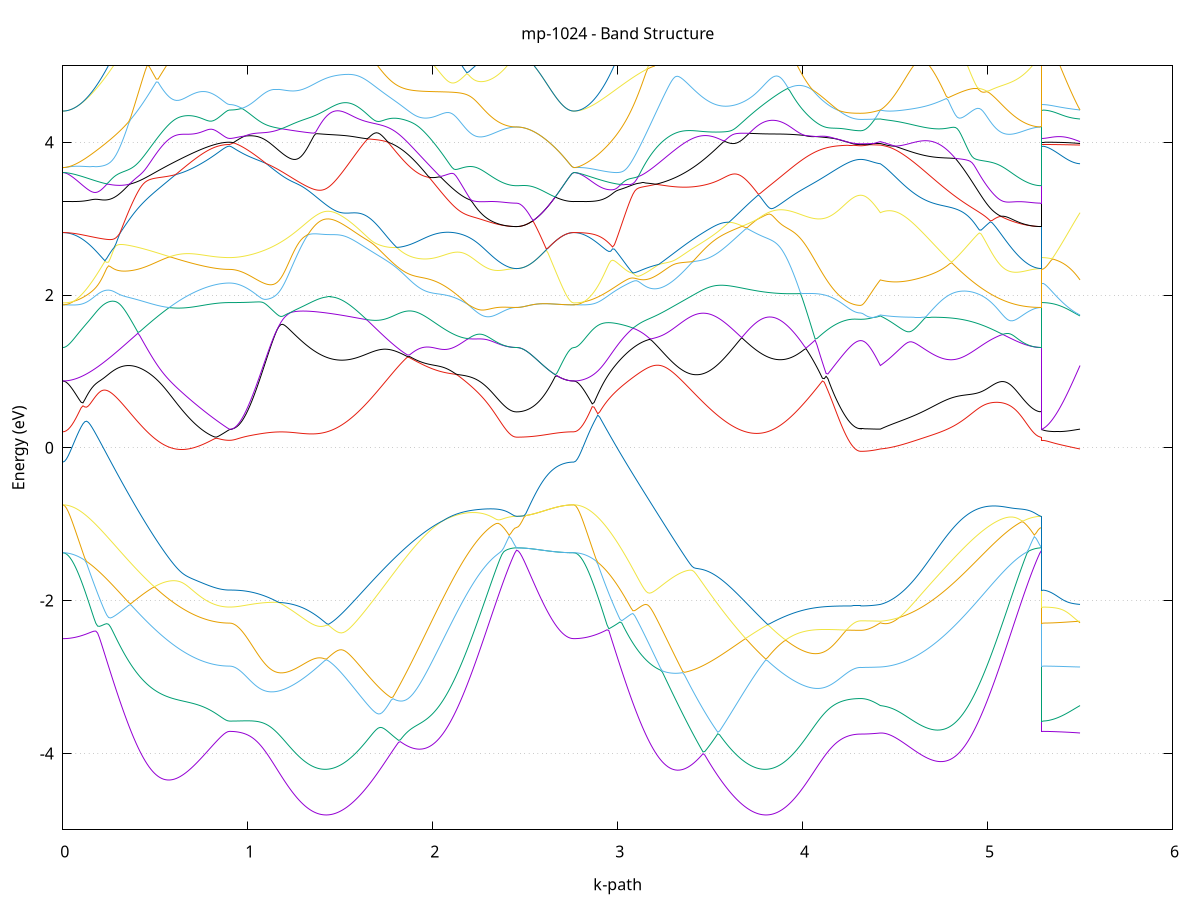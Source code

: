 set title 'mp-1024 - Band Structure'
set xlabel 'k-path'
set ylabel 'Energy (eV)'
set grid y
set yrange [-5:5]
set terminal png size 800,600
set output 'mp-1024_bands_gnuplot.png'
plot '-' using 1:2 with lines notitle, '-' using 1:2 with lines notitle, '-' using 1:2 with lines notitle, '-' using 1:2 with lines notitle, '-' using 1:2 with lines notitle, '-' using 1:2 with lines notitle, '-' using 1:2 with lines notitle, '-' using 1:2 with lines notitle, '-' using 1:2 with lines notitle, '-' using 1:2 with lines notitle, '-' using 1:2 with lines notitle, '-' using 1:2 with lines notitle, '-' using 1:2 with lines notitle, '-' using 1:2 with lines notitle, '-' using 1:2 with lines notitle, '-' using 1:2 with lines notitle, '-' using 1:2 with lines notitle, '-' using 1:2 with lines notitle, '-' using 1:2 with lines notitle, '-' using 1:2 with lines notitle, '-' using 1:2 with lines notitle, '-' using 1:2 with lines notitle, '-' using 1:2 with lines notitle, '-' using 1:2 with lines notitle, '-' using 1:2 with lines notitle, '-' using 1:2 with lines notitle, '-' using 1:2 with lines notitle, '-' using 1:2 with lines notitle, '-' using 1:2 with lines notitle, '-' using 1:2 with lines notitle, '-' using 1:2 with lines notitle, '-' using 1:2 with lines notitle, '-' using 1:2 with lines notitle, '-' using 1:2 with lines notitle, '-' using 1:2 with lines notitle, '-' using 1:2 with lines notitle, '-' using 1:2 with lines notitle, '-' using 1:2 with lines notitle, '-' using 1:2 with lines notitle, '-' using 1:2 with lines notitle, '-' using 1:2 with lines notitle, '-' using 1:2 with lines notitle, '-' using 1:2 with lines notitle, '-' using 1:2 with lines notitle, '-' using 1:2 with lines notitle, '-' using 1:2 with lines notitle, '-' using 1:2 with lines notitle, '-' using 1:2 with lines notitle, '-' using 1:2 with lines notitle, '-' using 1:2 with lines notitle, '-' using 1:2 with lines notitle, '-' using 1:2 with lines notitle, '-' using 1:2 with lines notitle, '-' using 1:2 with lines notitle, '-' using 1:2 with lines notitle, '-' using 1:2 with lines notitle, '-' using 1:2 with lines notitle, '-' using 1:2 with lines notitle, '-' using 1:2 with lines notitle, '-' using 1:2 with lines notitle, '-' using 1:2 with lines notitle, '-' using 1:2 with lines notitle, '-' using 1:2 with lines notitle, '-' using 1:2 with lines notitle
0.000000 -41.645937
0.009910 -41.645837
0.019819 -41.645837
0.029729 -41.645837
0.039639 -41.645837
0.049548 -41.645837
0.059458 -41.645837
0.069368 -41.645837
0.079277 -41.645737
0.089187 -41.645737
0.099097 -41.645737
0.109006 -41.645637
0.118916 -41.645637
0.128826 -41.645537
0.138735 -41.645537
0.148645 -41.645437
0.158555 -41.645437
0.168464 -41.645337
0.178374 -41.645337
0.188284 -41.645237
0.198193 -41.645137
0.208103 -41.645137
0.218013 -41.645037
0.227922 -41.644937
0.237832 -41.644837
0.247742 -41.644737
0.257651 -41.644737
0.267561 -41.644637
0.277471 -41.644537
0.287380 -41.644437
0.297290 -41.644337
0.307200 -41.644237
0.317109 -41.644137
0.327019 -41.644037
0.336929 -41.643937
0.346838 -41.643837
0.356748 -41.643737
0.366658 -41.643637
0.376567 -41.643537
0.386477 -41.643437
0.396387 -41.643337
0.406296 -41.643237
0.416206 -41.643137
0.426116 -41.643037
0.436025 -41.642837
0.445935 -41.642737
0.455845 -41.642637
0.465754 -41.642537
0.475664 -41.642437
0.485574 -41.642337
0.495483 -41.642237
0.505393 -41.642137
0.515303 -41.642037
0.525212 -41.641937
0.535122 -41.641837
0.545032 -41.641737
0.554941 -41.641637
0.564851 -41.641537
0.574761 -41.641437
0.584670 -41.641337
0.594580 -41.641237
0.604490 -41.641137
0.614399 -41.641037
0.624309 -41.640937
0.634219 -41.640837
0.644128 -41.640737
0.654038 -41.640637
0.663948 -41.640637
0.673857 -41.640537
0.683767 -41.640437
0.693677 -41.640337
0.703586 -41.640237
0.713496 -41.640237
0.723406 -41.640137
0.733315 -41.640137
0.743225 -41.640037
0.753135 -41.639937
0.763044 -41.639937
0.772954 -41.639837
0.782864 -41.639837
0.792773 -41.639837
0.802683 -41.639737
0.812593 -41.639737
0.822502 -41.639737
0.832412 -41.639637
0.842322 -41.639637
0.852231 -41.639637
0.862141 -41.639637
0.872051 -41.639537
0.881960 -41.639537
0.891870 -41.639537
0.901780 -41.639537
0.901780 -41.639537
0.911682 -41.639537
0.921585 -41.639537
0.931488 -41.639537
0.941390 -41.639537
0.951293 -41.639537
0.961195 -41.639537
0.971098 -41.639537
0.981001 -41.639537
0.990903 -41.639537
1.000806 -41.639537
1.010708 -41.639537
1.020611 -41.639437
1.030514 -41.639437
1.040416 -41.639437
1.050319 -41.639437
1.060221 -41.639437
1.070124 -41.639437
1.080026 -41.639337
1.089929 -41.639337
1.099832 -41.639337
1.109734 -41.639337
1.119637 -41.639337
1.129539 -41.639237
1.139442 -41.639237
1.149345 -41.639237
1.159247 -41.639237
1.169150 -41.639137
1.179052 -41.639137
1.188955 -41.639137
1.198858 -41.639137
1.208760 -41.639037
1.218663 -41.639037
1.228565 -41.639037
1.238468 -41.639037
1.248371 -41.638937
1.258273 -41.638937
1.268176 -41.638937
1.278078 -41.638937
1.287981 -41.638937
1.297884 -41.638937
1.307786 -41.638837
1.317689 -41.638837
1.327591 -41.638837
1.337494 -41.638837
1.347397 -41.638837
1.357299 -41.638837
1.367202 -41.638837
1.377104 -41.638737
1.387007 -41.638737
1.396910 -41.638737
1.406812 -41.638737
1.416715 -41.638737
1.426617 -41.638737
1.436520 -41.638737
1.446423 -41.638737
1.446423 -41.638737
1.456393 -41.638737
1.466364 -41.638837
1.476335 -41.638837
1.486305 -41.638837
1.496276 -41.638837
1.506247 -41.638837
1.516217 -41.638837
1.526188 -41.638937
1.536159 -41.638937
1.546129 -41.638937
1.556100 -41.638937
1.566071 -41.639037
1.576041 -41.639037
1.586012 -41.639037
1.595983 -41.639137
1.605953 -41.639137
1.615924 -41.639237
1.625895 -41.639237
1.635865 -41.639237
1.645836 -41.639337
1.655807 -41.639437
1.665778 -41.639437
1.675748 -41.639537
1.685719 -41.639637
1.695690 -41.639637
1.705660 -41.639737
1.715631 -41.639837
1.725602 -41.639837
1.735572 -41.639937
1.745543 -41.640037
1.755514 -41.640137
1.765484 -41.640237
1.775455 -41.640337
1.785426 -41.640337
1.795396 -41.640437
1.805367 -41.640537
1.815338 -41.640637
1.825308 -41.640737
1.835279 -41.640837
1.845250 -41.640937
1.855220 -41.641037
1.865191 -41.641137
1.875162 -41.641237
1.885132 -41.641337
1.895103 -41.641437
1.905074 -41.641537
1.915044 -41.641637
1.925015 -41.641737
1.934986 -41.641937
1.944957 -41.642037
1.954927 -41.642137
1.964898 -41.642237
1.974869 -41.642337
1.984839 -41.642437
1.994810 -41.642537
2.004781 -41.642637
2.014751 -41.642737
2.024722 -41.642837
2.034693 -41.643037
2.044663 -41.643137
2.054634 -41.643237
2.064605 -41.643337
2.074575 -41.643437
2.084546 -41.643537
2.094517 -41.643637
2.104487 -41.643737
2.114458 -41.643837
2.124429 -41.643937
2.134399 -41.644037
2.144370 -41.644137
2.154341 -41.644237
2.164311 -41.644337
2.174282 -41.644437
2.184253 -41.644537
2.194223 -41.644637
2.204194 -41.644737
2.214165 -41.644737
2.224135 -41.644837
2.234106 -41.644937
2.244077 -41.645037
2.254048 -41.645137
2.264018 -41.645137
2.273989 -41.645237
2.283960 -41.645237
2.293930 -41.645337
2.303901 -41.645437
2.313872 -41.645437
2.323842 -41.645537
2.333813 -41.645537
2.343784 -41.645637
2.353754 -41.645637
2.363725 -41.645637
2.373696 -41.645737
2.383666 -41.645737
2.393637 -41.645737
2.403608 -41.645737
2.413578 -41.645837
2.423549 -41.645837
2.433520 -41.645837
2.443490 -41.645837
2.453461 -41.645837
2.453461 -41.645837
2.463441 -41.645837
2.473421 -41.645837
2.483401 -41.645837
2.493381 -41.645837
2.503361 -41.645837
2.513341 -41.645837
2.523321 -41.645837
2.533301 -41.645837
2.543281 -41.645837
2.553261 -41.645837
2.563241 -41.645837
2.573221 -41.645837
2.583201 -41.645837
2.593181 -41.645837
2.603161 -41.645837
2.613141 -41.645837
2.623121 -41.645837
2.633101 -41.645837
2.643081 -41.645837
2.653061 -41.645837
2.663041 -41.645837
2.673021 -41.645837
2.683001 -41.645837
2.692981 -41.645837
2.702961 -41.645837
2.712941 -41.645837
2.722921 -41.645837
2.732901 -41.645837
2.742881 -41.645837
2.752861 -41.645837
2.762841 -41.645837
2.762841 -41.645837
2.772824 -41.645837
2.782806 -41.645837
2.792789 -41.645837
2.802771 -41.645837
2.812754 -41.645837
2.822736 -41.645837
2.832719 -41.645737
2.842701 -41.645737
2.852684 -41.645737
2.862666 -41.645737
2.872649 -41.645637
2.882631 -41.645637
2.892614 -41.645537
2.902596 -41.645537
2.912579 -41.645437
2.922561 -41.645437
2.932544 -41.645337
2.942526 -41.645237
2.952509 -41.645237
2.962491 -41.645137
2.972474 -41.645037
2.982456 -41.645037
2.992439 -41.644937
3.002421 -41.644837
3.012404 -41.644737
3.022386 -41.644637
3.032369 -41.644537
3.042351 -41.644437
3.052334 -41.644437
3.062316 -41.644337
3.072299 -41.644237
3.082281 -41.644137
3.092264 -41.644037
3.102246 -41.643937
3.112229 -41.643837
3.122211 -41.643637
3.132194 -41.643537
3.142176 -41.643437
3.152159 -41.643337
3.162141 -41.643237
3.172124 -41.643137
3.182106 -41.643037
3.192089 -41.642937
3.202071 -41.642837
3.212054 -41.642737
3.222036 -41.642537
3.232019 -41.642437
3.242001 -41.642337
3.251984 -41.642237
3.261966 -41.642137
3.271949 -41.642037
3.281931 -41.641937
3.291914 -41.641837
3.301896 -41.641737
3.311879 -41.641637
3.321861 -41.641437
3.331844 -41.641337
3.341826 -41.641237
3.351809 -41.641137
3.361791 -41.641037
3.371774 -41.640937
3.381756 -41.640837
3.391739 -41.640737
3.401721 -41.640637
3.411704 -41.640537
3.421686 -41.640437
3.431669 -41.640437
3.441651 -41.640337
3.451634 -41.640237
3.461616 -41.640137
3.471599 -41.640037
3.481581 -41.639937
3.491564 -41.639937
3.501546 -41.639837
3.511529 -41.639737
3.521511 -41.639637
3.531494 -41.639637
3.541476 -41.639537
3.551459 -41.639437
3.561441 -41.639437
3.571424 -41.639337
3.581406 -41.639337
3.591389 -41.639237
3.601371 -41.639237
3.611354 -41.639137
3.621336 -41.639137
3.631319 -41.639037
3.641301 -41.639037
3.651283 -41.639037
3.661266 -41.638937
3.671249 -41.638937
3.681231 -41.638937
3.691214 -41.638937
3.701196 -41.638837
3.711178 -41.638837
3.721161 -41.638837
3.731143 -41.638837
3.741126 -41.638837
3.751108 -41.638737
3.761091 -41.638737
3.771073 -41.638737
3.781056 -41.638737
3.791038 -41.638737
3.801021 -41.638737
3.811003 -41.638737
3.811003 -41.638737
3.820876 -41.638737
3.830749 -41.638737
3.840622 -41.638737
3.850495 -41.638837
3.860368 -41.638837
3.870241 -41.638837
3.880114 -41.638837
3.889987 -41.638837
3.899860 -41.638837
3.909733 -41.638837
3.919606 -41.638837
3.929479 -41.638937
3.939351 -41.638937
3.949224 -41.638937
3.959097 -41.638937
3.968970 -41.638937
3.978843 -41.639037
3.988716 -41.639037
3.998589 -41.639037
4.008462 -41.639037
4.018335 -41.639137
4.028208 -41.639137
4.038081 -41.639137
4.047954 -41.639137
4.057827 -41.639137
4.067699 -41.639237
4.077572 -41.639237
4.087445 -41.639237
4.097318 -41.639237
4.107191 -41.639337
4.117064 -41.639337
4.126937 -41.639337
4.136810 -41.639337
4.146683 -41.639337
4.156556 -41.639437
4.166429 -41.639437
4.176302 -41.639437
4.186175 -41.639437
4.196048 -41.639437
4.205920 -41.639437
4.215793 -41.639437
4.225666 -41.639537
4.235539 -41.639537
4.245412 -41.639537
4.255285 -41.639537
4.265158 -41.639537
4.275031 -41.639537
4.284904 -41.639537
4.294777 -41.639537
4.304650 -41.639537
4.314523 -41.639537
4.314523 -41.639537
4.324143 -41.639537
4.333763 -41.639537
4.343384 -41.639537
4.353004 -41.639537
4.362625 -41.639537
4.372245 -41.639537
4.381866 -41.639537
4.391486 -41.639537
4.401106 -41.639537
4.410727 -41.639537
4.420347 -41.639537
4.420347 -41.639537
4.430258 -41.639537
4.440168 -41.639537
4.450079 -41.639637
4.459989 -41.639637
4.469900 -41.639637
4.479810 -41.639637
4.489720 -41.639737
4.499631 -41.639737
4.509541 -41.639837
4.519452 -41.639837
4.529362 -41.639837
4.539273 -41.639937
4.549183 -41.639937
4.559094 -41.640037
4.569004 -41.640137
4.578915 -41.640137
4.588825 -41.640237
4.598736 -41.640337
4.608646 -41.640337
4.618557 -41.640437
4.628467 -41.640537
4.638377 -41.640637
4.648288 -41.640737
4.658198 -41.640737
4.668109 -41.640837
4.678019 -41.640937
4.687930 -41.641037
4.697840 -41.641137
4.707751 -41.641237
4.717661 -41.641337
4.727572 -41.641437
4.737482 -41.641537
4.747393 -41.641637
4.757303 -41.641737
4.767213 -41.641837
4.777124 -41.641937
4.787034 -41.642037
4.796945 -41.642137
4.806855 -41.642237
4.816766 -41.642337
4.826676 -41.642537
4.836587 -41.642637
4.846497 -41.642737
4.856408 -41.642837
4.866318 -41.642937
4.876229 -41.643037
4.886139 -41.643137
4.896050 -41.643237
4.905960 -41.643337
4.915870 -41.643437
4.925781 -41.643537
4.935691 -41.643637
4.945602 -41.643737
4.955512 -41.643837
4.965423 -41.643937
4.975333 -41.644037
4.985244 -41.644137
4.995154 -41.644237
5.005065 -41.644337
5.014975 -41.644437
5.024886 -41.644537
5.034796 -41.644637
5.044707 -41.644737
5.054617 -41.644837
5.064527 -41.644837
5.074438 -41.644937
5.084348 -41.645037
5.094259 -41.645137
5.104169 -41.645137
5.114080 -41.645237
5.123990 -41.645337
5.133901 -41.645337
5.143811 -41.645437
5.153722 -41.645437
5.163632 -41.645537
5.173543 -41.645537
5.183453 -41.645637
5.193364 -41.645637
5.203274 -41.645637
5.213184 -41.645737
5.223095 -41.645737
5.233005 -41.645737
5.242916 -41.645737
5.252826 -41.645737
5.262737 -41.645837
5.272647 -41.645837
5.282558 -41.645837
5.292468 -41.645837
5.292468 -41.639537
5.302355 -41.639537
5.312241 -41.639537
5.322128 -41.639537
5.332014 -41.639537
5.341900 -41.639537
5.351787 -41.639537
5.361673 -41.639537
5.371560 -41.639537
5.381446 -41.639537
5.391333 -41.639537
5.401219 -41.639537
5.411106 -41.639537
5.420992 -41.639537
5.430879 -41.639537
5.440765 -41.639537
5.450651 -41.639537
5.460538 -41.639537
5.470424 -41.639537
5.480311 -41.639537
5.490197 -41.639537
5.500084 -41.639537
e
0.000000 -41.645737
0.009910 -41.645737
0.019819 -41.645637
0.029729 -41.645637
0.039639 -41.645637
0.049548 -41.645637
0.059458 -41.645637
0.069368 -41.645637
0.079277 -41.645537
0.089187 -41.645537
0.099097 -41.645537
0.109006 -41.645437
0.118916 -41.645437
0.128826 -41.645437
0.138735 -41.645337
0.148645 -41.645337
0.158555 -41.645237
0.168464 -41.645137
0.178374 -41.645137
0.188284 -41.645037
0.198193 -41.644937
0.208103 -41.644937
0.218013 -41.644837
0.227922 -41.644737
0.237832 -41.644637
0.247742 -41.644637
0.257651 -41.644537
0.267561 -41.644437
0.277471 -41.644337
0.287380 -41.644237
0.297290 -41.644137
0.307200 -41.644037
0.317109 -41.643937
0.327019 -41.643837
0.336929 -41.643737
0.346838 -41.643637
0.356748 -41.643537
0.366658 -41.643437
0.376567 -41.643337
0.386477 -41.643237
0.396387 -41.643137
0.406296 -41.643037
0.416206 -41.642937
0.426116 -41.642837
0.436025 -41.642737
0.445935 -41.642637
0.455845 -41.642537
0.465754 -41.642437
0.475664 -41.642337
0.485574 -41.642237
0.495483 -41.642137
0.505393 -41.641937
0.515303 -41.641837
0.525212 -41.641737
0.535122 -41.641637
0.545032 -41.641537
0.554941 -41.641437
0.564851 -41.641337
0.574761 -41.641237
0.584670 -41.641137
0.594580 -41.641037
0.604490 -41.640937
0.614399 -41.640937
0.624309 -41.640837
0.634219 -41.640737
0.644128 -41.640637
0.654038 -41.640537
0.663948 -41.640437
0.673857 -41.640337
0.683767 -41.640337
0.693677 -41.640237
0.703586 -41.640137
0.713496 -41.640137
0.723406 -41.640037
0.733315 -41.639937
0.743225 -41.639937
0.753135 -41.639837
0.763044 -41.639837
0.772954 -41.639737
0.782864 -41.639737
0.792773 -41.639637
0.802683 -41.639637
0.812593 -41.639637
0.822502 -41.639537
0.832412 -41.639537
0.842322 -41.639537
0.852231 -41.639537
0.862141 -41.639437
0.872051 -41.639437
0.881960 -41.639437
0.891870 -41.639437
0.901780 -41.639437
0.901780 -41.639437
0.911682 -41.639437
0.921585 -41.639437
0.931488 -41.639437
0.941390 -41.639437
0.951293 -41.639437
0.961195 -41.639437
0.971098 -41.639437
0.981001 -41.639437
0.990903 -41.639437
1.000806 -41.639337
1.010708 -41.639337
1.020611 -41.639337
1.030514 -41.639337
1.040416 -41.639337
1.050319 -41.639337
1.060221 -41.639337
1.070124 -41.639237
1.080026 -41.639237
1.089929 -41.639237
1.099832 -41.639237
1.109734 -41.639237
1.119637 -41.639137
1.129539 -41.639137
1.139442 -41.639137
1.149345 -41.639137
1.159247 -41.639037
1.169150 -41.639037
1.179052 -41.639037
1.188955 -41.639037
1.198858 -41.639037
1.208760 -41.638937
1.218663 -41.638937
1.228565 -41.638937
1.238468 -41.638937
1.248371 -41.638837
1.258273 -41.638837
1.268176 -41.638837
1.278078 -41.638837
1.287981 -41.638737
1.297884 -41.638837
1.307786 -41.638737
1.317689 -41.638737
1.327591 -41.638737
1.337494 -41.638737
1.347397 -41.638737
1.357299 -41.638737
1.367202 -41.638737
1.377104 -41.638637
1.387007 -41.638637
1.396910 -41.638637
1.406812 -41.638637
1.416715 -41.638637
1.426617 -41.638637
1.436520 -41.638637
1.446423 -41.638637
1.446423 -41.638637
1.456393 -41.638637
1.466364 -41.638737
1.476335 -41.638737
1.486305 -41.638737
1.496276 -41.638737
1.506247 -41.638737
1.516217 -41.638737
1.526188 -41.638837
1.536159 -41.638837
1.546129 -41.638837
1.556100 -41.638837
1.566071 -41.638937
1.576041 -41.638937
1.586012 -41.639037
1.595983 -41.639037
1.605953 -41.639037
1.615924 -41.639137
1.625895 -41.639137
1.635865 -41.639237
1.645836 -41.639237
1.655807 -41.639337
1.665778 -41.639437
1.675748 -41.639437
1.685719 -41.639537
1.695690 -41.639537
1.705660 -41.639637
1.715631 -41.639737
1.725602 -41.639837
1.735572 -41.639837
1.745543 -41.639937
1.755514 -41.640037
1.765484 -41.640137
1.775455 -41.640237
1.785426 -41.640337
1.795396 -41.640337
1.805367 -41.640437
1.815338 -41.640537
1.825308 -41.640637
1.835279 -41.640737
1.845250 -41.640837
1.855220 -41.640937
1.865191 -41.641037
1.875162 -41.641137
1.885132 -41.641237
1.895103 -41.641337
1.905074 -41.641537
1.915044 -41.641637
1.925015 -41.641737
1.934986 -41.641837
1.944957 -41.641937
1.954927 -41.642037
1.964898 -41.642137
1.974869 -41.642237
1.984839 -41.642337
1.994810 -41.642437
2.004781 -41.642637
2.014751 -41.642737
2.024722 -41.642837
2.034693 -41.642937
2.044663 -41.643037
2.054634 -41.643137
2.064605 -41.643237
2.074575 -41.643337
2.084546 -41.643437
2.094517 -41.643537
2.104487 -41.643637
2.114458 -41.643737
2.124429 -41.643837
2.134399 -41.644037
2.144370 -41.644037
2.154341 -41.644137
2.164311 -41.644237
2.174282 -41.644337
2.184253 -41.644437
2.194223 -41.644537
2.204194 -41.644637
2.214165 -41.644737
2.224135 -41.644837
2.234106 -41.644837
2.244077 -41.644937
2.254048 -41.645037
2.264018 -41.645137
2.273989 -41.645137
2.283960 -41.645237
2.293930 -41.645237
2.303901 -41.645337
2.313872 -41.645337
2.323842 -41.645437
2.333813 -41.645537
2.343784 -41.645537
2.353754 -41.645537
2.363725 -41.645637
2.373696 -41.645637
2.383666 -41.645637
2.393637 -41.645637
2.403608 -41.645737
2.413578 -41.645737
2.423549 -41.645737
2.433520 -41.645737
2.443490 -41.645737
2.453461 -41.645737
2.453461 -41.645737
2.463441 -41.645737
2.473421 -41.645737
2.483401 -41.645737
2.493381 -41.645737
2.503361 -41.645737
2.513341 -41.645737
2.523321 -41.645737
2.533301 -41.645737
2.543281 -41.645737
2.553261 -41.645737
2.563241 -41.645737
2.573221 -41.645737
2.583201 -41.645737
2.593181 -41.645737
2.603161 -41.645737
2.613141 -41.645737
2.623121 -41.645737
2.633101 -41.645737
2.643081 -41.645737
2.653061 -41.645737
2.663041 -41.645737
2.673021 -41.645737
2.683001 -41.645737
2.692981 -41.645737
2.702961 -41.645737
2.712941 -41.645737
2.722921 -41.645737
2.732901 -41.645737
2.742881 -41.645737
2.752861 -41.645737
2.762841 -41.645737
2.762841 -41.645737
2.772824 -41.645737
2.782806 -41.645737
2.792789 -41.645637
2.802771 -41.645637
2.812754 -41.645637
2.822736 -41.645637
2.832719 -41.645637
2.842701 -41.645537
2.852684 -41.645537
2.862666 -41.645537
2.872649 -41.645437
2.882631 -41.645437
2.892614 -41.645337
2.902596 -41.645337
2.912579 -41.645237
2.922561 -41.645237
2.932544 -41.645137
2.942526 -41.645137
2.952509 -41.645037
2.962491 -41.644937
2.972474 -41.644937
2.982456 -41.644837
2.992439 -41.644737
3.002421 -41.644637
3.012404 -41.644537
3.022386 -41.644537
3.032369 -41.644437
3.042351 -41.644337
3.052334 -41.644237
3.062316 -41.644137
3.072299 -41.644037
3.082281 -41.643937
3.092264 -41.643837
3.102246 -41.643737
3.112229 -41.643637
3.122211 -41.643537
3.132194 -41.643437
3.142176 -41.643337
3.152159 -41.643237
3.162141 -41.643137
3.172124 -41.643037
3.182106 -41.642837
3.192089 -41.642737
3.202071 -41.642637
3.212054 -41.642537
3.222036 -41.642437
3.232019 -41.642337
3.242001 -41.642237
3.251984 -41.642137
3.261966 -41.641937
3.271949 -41.641837
3.281931 -41.641737
3.291914 -41.641637
3.301896 -41.641537
3.311879 -41.641437
3.321861 -41.641337
3.331844 -41.641237
3.341826 -41.641137
3.351809 -41.641037
3.361791 -41.640937
3.371774 -41.640837
3.381756 -41.640737
3.391739 -41.640637
3.401721 -41.640537
3.411704 -41.640437
3.421686 -41.640337
3.431669 -41.640237
3.441651 -41.640137
3.451634 -41.640137
3.461616 -41.640037
3.471599 -41.639937
3.481581 -41.639837
3.491564 -41.639737
3.501546 -41.639737
3.511529 -41.639637
3.521511 -41.639537
3.531494 -41.639537
3.541476 -41.639437
3.551459 -41.639337
3.561441 -41.639337
3.571424 -41.639237
3.581406 -41.639237
3.591389 -41.639137
3.601371 -41.639137
3.611354 -41.639037
3.621336 -41.639037
3.631319 -41.638937
3.641301 -41.638937
3.651283 -41.638937
3.661266 -41.638837
3.671249 -41.638837
3.681231 -41.638837
3.691214 -41.638737
3.701196 -41.638737
3.711178 -41.638737
3.721161 -41.638737
3.731143 -41.638737
3.741126 -41.638737
3.751108 -41.638637
3.761091 -41.638637
3.771073 -41.638637
3.781056 -41.638637
3.791038 -41.638637
3.801021 -41.638637
3.811003 -41.638637
3.811003 -41.638637
3.820876 -41.638637
3.830749 -41.638637
3.840622 -41.638737
3.850495 -41.638737
3.860368 -41.638737
3.870241 -41.638737
3.880114 -41.638737
3.889987 -41.638737
3.899860 -41.638737
3.909733 -41.638737
3.919606 -41.638737
3.929479 -41.638837
3.939351 -41.638837
3.949224 -41.638837
3.959097 -41.638837
3.968970 -41.638937
3.978843 -41.638937
3.988716 -41.638937
3.998589 -41.638937
4.008462 -41.639037
4.018335 -41.639037
4.028208 -41.639037
4.038081 -41.639037
4.047954 -41.639037
4.057827 -41.639137
4.067699 -41.639137
4.077572 -41.639137
4.087445 -41.639137
4.097318 -41.639237
4.107191 -41.639237
4.117064 -41.639237
4.126937 -41.639237
4.136810 -41.639237
4.146683 -41.639337
4.156556 -41.639337
4.166429 -41.639337
4.176302 -41.639337
4.186175 -41.639337
4.196048 -41.639337
4.205920 -41.639437
4.215793 -41.639437
4.225666 -41.639437
4.235539 -41.639437
4.245412 -41.639437
4.255285 -41.639437
4.265158 -41.639437
4.275031 -41.639437
4.284904 -41.639437
4.294777 -41.639437
4.304650 -41.639437
4.314523 -41.639437
4.314523 -41.639437
4.324143 -41.639437
4.333763 -41.639437
4.343384 -41.639437
4.353004 -41.639437
4.362625 -41.639437
4.372245 -41.639437
4.381866 -41.639437
4.391486 -41.639437
4.401106 -41.639437
4.410727 -41.639437
4.420347 -41.639437
4.420347 -41.639437
4.430258 -41.639437
4.440168 -41.639537
4.450079 -41.639537
4.459989 -41.639537
4.469900 -41.639537
4.479810 -41.639637
4.489720 -41.639637
4.499631 -41.639637
4.509541 -41.639737
4.519452 -41.639737
4.529362 -41.639837
4.539273 -41.639837
4.549183 -41.639937
4.559094 -41.639937
4.569004 -41.640037
4.578915 -41.640137
4.588825 -41.640137
4.598736 -41.640237
4.608646 -41.640337
4.618557 -41.640337
4.628467 -41.640437
4.638377 -41.640537
4.648288 -41.640637
4.658198 -41.640737
4.668109 -41.640837
4.678019 -41.640837
4.687930 -41.640937
4.697840 -41.641037
4.707751 -41.641137
4.717661 -41.641237
4.727572 -41.641337
4.737482 -41.641437
4.747393 -41.641537
4.757303 -41.641637
4.767213 -41.641737
4.777124 -41.641837
4.787034 -41.641937
4.796945 -41.642137
4.806855 -41.642237
4.816766 -41.642337
4.826676 -41.642437
4.836587 -41.642537
4.846497 -41.642637
4.856408 -41.642737
4.866318 -41.642837
4.876229 -41.642937
4.886139 -41.643037
4.896050 -41.643137
4.905960 -41.643337
4.915870 -41.643437
4.925781 -41.643537
4.935691 -41.643637
4.945602 -41.643737
4.955512 -41.643837
4.965423 -41.643937
4.975333 -41.644037
4.985244 -41.644137
4.995154 -41.644237
5.005065 -41.644337
5.014975 -41.644337
5.024886 -41.644437
5.034796 -41.644537
5.044707 -41.644637
5.054617 -41.644737
5.064527 -41.644837
5.074438 -41.644837
5.084348 -41.644937
5.094259 -41.645037
5.104169 -41.645137
5.114080 -41.645137
5.123990 -41.645237
5.133901 -41.645237
5.143811 -41.645337
5.153722 -41.645437
5.163632 -41.645437
5.173543 -41.645537
5.183453 -41.645537
5.193364 -41.645537
5.203274 -41.645637
5.213184 -41.645637
5.223095 -41.645637
5.233005 -41.645637
5.242916 -41.645737
5.252826 -41.645737
5.262737 -41.645737
5.272647 -41.645737
5.282558 -41.645737
5.292468 -41.645737
5.292468 -41.639437
5.302355 -41.639437
5.312241 -41.639437
5.322128 -41.639437
5.332014 -41.639437
5.341900 -41.639437
5.351787 -41.639437
5.361673 -41.639437
5.371560 -41.639437
5.381446 -41.639437
5.391333 -41.639437
5.401219 -41.639437
5.411106 -41.639437
5.420992 -41.639437
5.430879 -41.639437
5.440765 -41.639437
5.450651 -41.639437
5.460538 -41.639437
5.470424 -41.639437
5.480311 -41.639437
5.490197 -41.639437
5.500084 -41.639437
e
0.000000 -25.069637
0.009910 -25.069637
0.019819 -25.069637
0.029729 -25.069737
0.039639 -25.069737
0.049548 -25.069737
0.059458 -25.069737
0.069368 -25.069837
0.079277 -25.069837
0.089187 -25.069937
0.099097 -25.069937
0.109006 -25.070037
0.118916 -25.070037
0.128826 -25.070137
0.138735 -25.070137
0.148645 -25.070237
0.158555 -25.070337
0.168464 -25.070437
0.178374 -25.070437
0.188284 -25.070537
0.198193 -25.070637
0.208103 -25.070737
0.218013 -25.070837
0.227922 -25.070937
0.237832 -25.070937
0.247742 -25.071037
0.257651 -25.071137
0.267561 -25.071237
0.277471 -25.071337
0.287380 -25.071437
0.297290 -25.071437
0.307200 -25.071537
0.317109 -25.071637
0.327019 -25.071737
0.336929 -25.071837
0.346838 -25.071837
0.356748 -25.071937
0.366658 -25.072037
0.376567 -25.072037
0.386477 -25.072137
0.396387 -25.072237
0.406296 -25.072237
0.416206 -25.072337
0.426116 -25.072337
0.436025 -25.072437
0.445935 -25.072437
0.455845 -25.072537
0.465754 -25.072537
0.475664 -25.072637
0.485574 -25.072637
0.495483 -25.072737
0.505393 -25.072737
0.515303 -25.072737
0.525212 -25.072737
0.535122 -25.072837
0.545032 -25.072837
0.554941 -25.072837
0.564851 -25.072837
0.574761 -25.072837
0.584670 -25.072937
0.594580 -25.072937
0.604490 -25.072937
0.614399 -25.072937
0.624309 -25.072937
0.634219 -25.072937
0.644128 -25.072937
0.654038 -25.072937
0.663948 -25.072937
0.673857 -25.072937
0.683767 -25.072937
0.693677 -25.072937
0.703586 -25.072937
0.713496 -25.072937
0.723406 -25.072937
0.733315 -25.072937
0.743225 -25.072937
0.753135 -25.072837
0.763044 -25.072837
0.772954 -25.072837
0.782864 -25.072837
0.792773 -25.072837
0.802683 -25.072837
0.812593 -25.072837
0.822502 -25.072837
0.832412 -25.072837
0.842322 -25.072837
0.852231 -25.072837
0.862141 -25.072837
0.872051 -25.072837
0.881960 -25.072837
0.891870 -25.072837
0.901780 -25.072837
0.901780 -25.072837
0.911682 -25.072837
0.921585 -25.072837
0.931488 -25.072937
0.941390 -25.073037
0.951293 -25.073137
0.961195 -25.073337
0.971098 -25.073537
0.981001 -25.073737
0.990903 -25.073937
1.000806 -25.074137
1.010708 -25.074437
1.020611 -25.074737
1.030514 -25.074937
1.040416 -25.075237
1.050319 -25.075537
1.060221 -25.075837
1.070124 -25.076237
1.080026 -25.076537
1.089929 -25.076837
1.099832 -25.077137
1.109734 -25.077437
1.119637 -25.077737
1.129539 -25.078137
1.139442 -25.078437
1.149345 -25.078737
1.159247 -25.079037
1.169150 -25.079237
1.179052 -25.079537
1.188955 -25.079837
1.198858 -25.080137
1.208760 -25.080337
1.218663 -25.080537
1.228565 -25.080837
1.238468 -25.081037
1.248371 -25.081237
1.258273 -25.081437
1.268176 -25.081637
1.278078 -25.081737
1.287981 -25.081937
1.297884 -25.082037
1.307786 -25.082237
1.317689 -25.082337
1.327591 -25.082437
1.337494 -25.082537
1.347397 -25.082637
1.357299 -25.082737
1.367202 -25.082737
1.377104 -25.082837
1.387007 -25.082837
1.396910 -25.082837
1.406812 -25.082937
1.416715 -25.082937
1.426617 -25.082937
1.436520 -25.082837
1.446423 -25.082837
1.446423 -25.082837
1.456393 -25.082837
1.466364 -25.082837
1.476335 -25.082737
1.486305 -25.082637
1.496276 -25.082637
1.506247 -25.082537
1.516217 -25.082437
1.526188 -25.082337
1.536159 -25.082237
1.546129 -25.082137
1.556100 -25.082037
1.566071 -25.081937
1.576041 -25.081837
1.586012 -25.081737
1.595983 -25.081537
1.605953 -25.081437
1.615924 -25.081337
1.625895 -25.081137
1.635865 -25.081037
1.645836 -25.080837
1.655807 -25.080737
1.665778 -25.080537
1.675748 -25.080437
1.685719 -25.080237
1.695690 -25.080037
1.705660 -25.079937
1.715631 -25.079737
1.725602 -25.079537
1.735572 -25.079337
1.745543 -25.079237
1.755514 -25.079037
1.765484 -25.078837
1.775455 -25.078637
1.785426 -25.078437
1.795396 -25.078337
1.805367 -25.078137
1.815338 -25.077937
1.825308 -25.077737
1.835279 -25.077537
1.845250 -25.077337
1.855220 -25.077237
1.865191 -25.077037
1.875162 -25.076837
1.885132 -25.076637
1.895103 -25.076437
1.905074 -25.076237
1.915044 -25.076037
1.925015 -25.075937
1.934986 -25.075737
1.944957 -25.075537
1.954927 -25.075337
1.964898 -25.075137
1.974869 -25.075037
1.984839 -25.074837
1.994810 -25.074637
2.004781 -25.074437
2.014751 -25.074237
2.024722 -25.074137
2.034693 -25.073937
2.044663 -25.073737
2.054634 -25.073637
2.064605 -25.073437
2.074575 -25.073237
2.084546 -25.073137
2.094517 -25.072937
2.104487 -25.072737
2.114458 -25.072637
2.124429 -25.072437
2.134399 -25.072337
2.144370 -25.072137
2.154341 -25.072037
2.164311 -25.071937
2.174282 -25.071737
2.184253 -25.071637
2.194223 -25.071537
2.204194 -25.071337
2.214165 -25.071237
2.224135 -25.071137
2.234106 -25.071037
2.244077 -25.070937
2.254048 -25.070737
2.264018 -25.070637
2.273989 -25.070537
2.283960 -25.070437
2.293930 -25.070437
2.303901 -25.070337
2.313872 -25.070237
2.323842 -25.070137
2.333813 -25.070037
2.343784 -25.070037
2.353754 -25.069937
2.363725 -25.069937
2.373696 -25.069837
2.383666 -25.069837
2.393637 -25.069737
2.403608 -25.069737
2.413578 -25.069737
2.423549 -25.069737
2.433520 -25.069637
2.443490 -25.069637
2.453461 -25.069637
2.453461 -25.069637
2.463441 -25.069637
2.473421 -25.069637
2.483401 -25.069637
2.493381 -25.069637
2.503361 -25.069637
2.513341 -25.069637
2.523321 -25.069637
2.533301 -25.069637
2.543281 -25.069637
2.553261 -25.069637
2.563241 -25.069637
2.573221 -25.069637
2.583201 -25.069637
2.593181 -25.069637
2.603161 -25.069637
2.613141 -25.069637
2.623121 -25.069637
2.633101 -25.069637
2.643081 -25.069637
2.653061 -25.069637
2.663041 -25.069637
2.673021 -25.069637
2.683001 -25.069637
2.692981 -25.069637
2.702961 -25.069637
2.712941 -25.069637
2.722921 -25.069637
2.732901 -25.069637
2.742881 -25.069637
2.752861 -25.069637
2.762841 -25.069637
2.762841 -25.069637
2.772824 -25.069637
2.782806 -25.069637
2.792789 -25.069737
2.802771 -25.069737
2.812754 -25.069737
2.822736 -25.069737
2.832719 -25.069837
2.842701 -25.069837
2.852684 -25.069937
2.862666 -25.069937
2.872649 -25.070037
2.882631 -25.070037
2.892614 -25.070137
2.902596 -25.070237
2.912579 -25.070337
2.922561 -25.070437
2.932544 -25.070437
2.942526 -25.070537
2.952509 -25.070637
2.962491 -25.070737
2.972474 -25.070937
2.982456 -25.071037
2.992439 -25.071137
3.002421 -25.071237
3.012404 -25.071337
3.022386 -25.071537
3.032369 -25.071637
3.042351 -25.071737
3.052334 -25.071937
3.062316 -25.072037
3.072299 -25.072137
3.082281 -25.072337
3.092264 -25.072437
3.102246 -25.072637
3.112229 -25.072837
3.122211 -25.072937
3.132194 -25.073137
3.142176 -25.073237
3.152159 -25.073437
3.162141 -25.073637
3.172124 -25.073737
3.182106 -25.073937
3.192089 -25.074137
3.202071 -25.074337
3.212054 -25.074437
3.222036 -25.074637
3.232019 -25.074837
3.242001 -25.075037
3.251984 -25.075137
3.261966 -25.075337
3.271949 -25.075537
3.281931 -25.075737
3.291914 -25.075937
3.301896 -25.076137
3.311879 -25.076237
3.321861 -25.076437
3.331844 -25.076637
3.341826 -25.076837
3.351809 -25.077037
3.361791 -25.077237
3.371774 -25.077437
3.381756 -25.077537
3.391739 -25.077737
3.401721 -25.077937
3.411704 -25.078137
3.421686 -25.078337
3.431669 -25.078537
3.441651 -25.078637
3.451634 -25.078837
3.461616 -25.079037
3.471599 -25.079237
3.481581 -25.079437
3.491564 -25.079537
3.501546 -25.079737
3.511529 -25.079937
3.521511 -25.080037
3.531494 -25.080237
3.541476 -25.080437
3.551459 -25.080537
3.561441 -25.080737
3.571424 -25.080837
3.581406 -25.081037
3.591389 -25.081137
3.601371 -25.081337
3.611354 -25.081437
3.621336 -25.081637
3.631319 -25.081737
3.641301 -25.081837
3.651283 -25.081937
3.661266 -25.082037
3.671249 -25.082237
3.681231 -25.082337
3.691214 -25.082337
3.701196 -25.082437
3.711178 -25.082537
3.721161 -25.082637
3.731143 -25.082737
3.741126 -25.082737
3.751108 -25.082837
3.761091 -25.082837
3.771073 -25.082837
3.781056 -25.082937
3.791038 -25.082937
3.801021 -25.082937
3.811003 -25.082937
3.811003 -25.082937
3.820876 -25.082837
3.830749 -25.082837
3.840622 -25.082837
3.850495 -25.082737
3.860368 -25.082637
3.870241 -25.082637
3.880114 -25.082537
3.889987 -25.082437
3.899860 -25.082337
3.909733 -25.082237
3.919606 -25.082037
3.929479 -25.081937
3.939351 -25.081737
3.949224 -25.081537
3.959097 -25.081437
3.968970 -25.081237
3.978843 -25.081037
3.988716 -25.080737
3.998589 -25.080537
4.008462 -25.080337
4.018335 -25.080037
4.028208 -25.079837
4.038081 -25.079537
4.047954 -25.079237
4.057827 -25.078937
4.067699 -25.078637
4.077572 -25.078337
4.087445 -25.078037
4.097318 -25.077737
4.107191 -25.077437
4.117064 -25.077137
4.126937 -25.076837
4.136810 -25.076537
4.146683 -25.076137
4.156556 -25.075837
4.166429 -25.075537
4.176302 -25.075237
4.186175 -25.074937
4.196048 -25.074637
4.205920 -25.074437
4.215793 -25.074137
4.225666 -25.073937
4.235539 -25.073737
4.245412 -25.073537
4.255285 -25.073337
4.265158 -25.073137
4.275031 -25.073037
4.284904 -25.072937
4.294777 -25.072837
4.304650 -25.072837
4.314523 -25.072837
4.314523 -25.072837
4.324143 -25.072837
4.333763 -25.072837
4.343384 -25.072837
4.353004 -25.072837
4.362625 -25.072837
4.372245 -25.072837
4.381866 -25.072837
4.391486 -25.072837
4.401106 -25.072837
4.410727 -25.072837
4.420347 -25.072837
4.420347 -25.072837
4.430258 -25.072837
4.440168 -25.072837
4.450079 -25.072837
4.459989 -25.072837
4.469900 -25.072837
4.479810 -25.072837
4.489720 -25.072837
4.499631 -25.072837
4.509541 -25.072837
4.519452 -25.072837
4.529362 -25.072837
4.539273 -25.072837
4.549183 -25.072937
4.559094 -25.072937
4.569004 -25.072937
4.578915 -25.072937
4.588825 -25.072937
4.598736 -25.072937
4.608646 -25.072937
4.618557 -25.072937
4.628467 -25.072937
4.638377 -25.072937
4.648288 -25.072937
4.658198 -25.072937
4.668109 -25.072937
4.678019 -25.072937
4.687930 -25.072937
4.697840 -25.072937
4.707751 -25.072937
4.717661 -25.072837
4.727572 -25.072837
4.737482 -25.072837
4.747393 -25.072837
4.757303 -25.072837
4.767213 -25.072737
4.777124 -25.072737
4.787034 -25.072737
4.796945 -25.072737
4.806855 -25.072637
4.816766 -25.072637
4.826676 -25.072537
4.836587 -25.072537
4.846497 -25.072537
4.856408 -25.072437
4.866318 -25.072437
4.876229 -25.072337
4.886139 -25.072237
4.896050 -25.072237
4.905960 -25.072137
4.915870 -25.072137
4.925781 -25.072037
4.935691 -25.071937
4.945602 -25.071937
4.955512 -25.071837
4.965423 -25.071737
4.975333 -25.071637
4.985244 -25.071537
4.995154 -25.071537
5.005065 -25.071437
5.014975 -25.071337
5.024886 -25.071237
5.034796 -25.071137
5.044707 -25.071037
5.054617 -25.070937
5.064527 -25.070937
5.074438 -25.070837
5.084348 -25.070737
5.094259 -25.070637
5.104169 -25.070537
5.114080 -25.070437
5.123990 -25.070437
5.133901 -25.070337
5.143811 -25.070237
5.153722 -25.070237
5.163632 -25.070137
5.173543 -25.070037
5.183453 -25.070037
5.193364 -25.069937
5.203274 -25.069937
5.213184 -25.069837
5.223095 -25.069837
5.233005 -25.069737
5.242916 -25.069737
5.252826 -25.069737
5.262737 -25.069737
5.272647 -25.069637
5.282558 -25.069637
5.292468 -25.069637
5.292468 -25.072837
5.302355 -25.072837
5.312241 -25.072837
5.322128 -25.072837
5.332014 -25.072837
5.341900 -25.072837
5.351787 -25.072837
5.361673 -25.072837
5.371560 -25.072837
5.381446 -25.072837
5.391333 -25.072837
5.401219 -25.072837
5.411106 -25.072837
5.420992 -25.072837
5.430879 -25.072837
5.440765 -25.072837
5.450651 -25.072837
5.460538 -25.072837
5.470424 -25.072837
5.480311 -25.072837
5.490197 -25.072837
5.500084 -25.072837
e
0.000000 -25.069637
0.009910 -25.069637
0.019819 -25.069637
0.029729 -25.069637
0.039639 -25.069537
0.049548 -25.069537
0.059458 -25.069437
0.069368 -25.069337
0.079277 -25.069337
0.089187 -25.069137
0.099097 -25.069037
0.109006 -25.068937
0.118916 -25.068837
0.128826 -25.068637
0.138735 -25.068537
0.148645 -25.068337
0.158555 -25.068137
0.168464 -25.067937
0.178374 -25.067737
0.188284 -25.067437
0.198193 -25.067237
0.208103 -25.066937
0.218013 -25.066737
0.227922 -25.066437
0.237832 -25.066137
0.247742 -25.065837
0.257651 -25.065437
0.267561 -25.065137
0.277471 -25.064837
0.287380 -25.064437
0.297290 -25.064037
0.307200 -25.063637
0.317109 -25.063237
0.327019 -25.062837
0.336929 -25.062337
0.346838 -25.061937
0.356748 -25.061437
0.366658 -25.060937
0.376567 -25.060437
0.386477 -25.059937
0.396387 -25.059437
0.406296 -25.058837
0.416206 -25.058337
0.426116 -25.057737
0.436025 -25.057137
0.445935 -25.056537
0.455845 -25.055937
0.465754 -25.055237
0.475664 -25.054637
0.485574 -25.053937
0.495483 -25.053337
0.505393 -25.052637
0.515303 -25.051937
0.525212 -25.051237
0.535122 -25.050537
0.545032 -25.049737
0.554941 -25.049037
0.564851 -25.048237
0.574761 -25.047537
0.584670 -25.046737
0.594580 -25.045937
0.604490 -25.045137
0.614399 -25.044337
0.624309 -25.043537
0.634219 -25.042737
0.644128 -25.041937
0.654038 -25.041137
0.663948 -25.040337
0.673857 -25.039537
0.683767 -25.038737
0.693677 -25.037837
0.703586 -25.037037
0.713496 -25.036237
0.723406 -25.035537
0.733315 -25.034737
0.743225 -25.033937
0.753135 -25.033237
0.763044 -25.032537
0.772954 -25.031837
0.782864 -25.031137
0.792773 -25.030537
0.802683 -25.029937
0.812593 -25.029337
0.822502 -25.028837
0.832412 -25.028437
0.842322 -25.028037
0.852231 -25.027637
0.862141 -25.027337
0.872051 -25.027137
0.881960 -25.026937
0.891870 -25.026837
0.901780 -25.026837
0.901780 -25.026837
0.911682 -25.026737
0.921585 -25.026737
0.931488 -25.026537
0.941390 -25.026337
0.951293 -25.026137
0.961195 -25.025837
0.971098 -25.025537
0.981001 -25.025137
0.990903 -25.024637
1.000806 -25.024237
1.010708 -25.023737
1.020611 -25.023137
1.030514 -25.022537
1.040416 -25.021937
1.050319 -25.021337
1.060221 -25.020637
1.070124 -25.020037
1.080026 -25.019337
1.089929 -25.018537
1.099832 -25.017837
1.109734 -25.017137
1.119637 -25.016337
1.129539 -25.015537
1.139442 -25.014837
1.149345 -25.014037
1.159247 -25.013237
1.169150 -25.012437
1.179052 -25.011637
1.188955 -25.010937
1.198858 -25.010137
1.208760 -25.009337
1.218663 -25.008537
1.228565 -25.007837
1.238468 -25.007037
1.248371 -25.006237
1.258273 -25.005537
1.268176 -25.004737
1.278078 -25.004037
1.287981 -25.003237
1.297884 -25.002537
1.307786 -25.001737
1.317689 -25.001037
1.327591 -25.000237
1.337494 -24.999537
1.347397 -24.998837
1.357299 -24.998037
1.367202 -24.997337
1.377104 -24.996537
1.387007 -24.995837
1.396910 -24.995037
1.406812 -24.994337
1.416715 -24.993537
1.426617 -24.993937
1.436520 -24.994737
1.446423 -24.995537
1.446423 -24.995537
1.456393 -24.996437
1.466364 -24.997237
1.476335 -24.998137
1.486305 -24.999137
1.496276 -25.000037
1.506247 -25.001037
1.516217 -25.001937
1.526188 -25.002937
1.536159 -25.004037
1.546129 -25.005037
1.556100 -25.006137
1.566071 -25.007137
1.576041 -25.008237
1.586012 -25.009337
1.595983 -25.010437
1.605953 -25.011637
1.615924 -25.012737
1.625895 -25.013937
1.635865 -25.015037
1.645836 -25.016237
1.655807 -25.017437
1.665778 -25.018537
1.675748 -25.019737
1.685719 -25.020937
1.695690 -25.022137
1.705660 -25.023337
1.715631 -25.024437
1.725602 -25.025637
1.735572 -25.026837
1.745543 -25.028037
1.755514 -25.029137
1.765484 -25.030337
1.775455 -25.031437
1.785426 -25.032637
1.795396 -25.033737
1.805367 -25.034837
1.815338 -25.035937
1.825308 -25.037037
1.835279 -25.038137
1.845250 -25.039237
1.855220 -25.040237
1.865191 -25.041337
1.875162 -25.042337
1.885132 -25.043337
1.895103 -25.044337
1.905074 -25.045337
1.915044 -25.046237
1.925015 -25.047237
1.934986 -25.048137
1.944957 -25.049037
1.954927 -25.049937
1.964898 -25.050737
1.974869 -25.051637
1.984839 -25.052437
1.994810 -25.053237
2.004781 -25.054037
2.014751 -25.054837
2.024722 -25.055537
2.034693 -25.056237
2.044663 -25.056937
2.054634 -25.057637
2.064605 -25.058337
2.074575 -25.058937
2.084546 -25.059537
2.094517 -25.060137
2.104487 -25.060737
2.114458 -25.061337
2.124429 -25.061837
2.134399 -25.062337
2.144370 -25.062837
2.154341 -25.063337
2.164311 -25.063837
2.174282 -25.064237
2.184253 -25.064637
2.194223 -25.065037
2.204194 -25.065437
2.214165 -25.065737
2.224135 -25.066137
2.234106 -25.066437
2.244077 -25.066737
2.254048 -25.067037
2.264018 -25.067337
2.273989 -25.067537
2.283960 -25.067837
2.293930 -25.068037
2.303901 -25.068237
2.313872 -25.068437
2.323842 -25.068637
2.333813 -25.068737
2.343784 -25.068937
2.353754 -25.069037
2.363725 -25.069137
2.373696 -25.069237
2.383666 -25.069337
2.393637 -25.069437
2.403608 -25.069537
2.413578 -25.069537
2.423549 -25.069637
2.433520 -25.069637
2.443490 -25.069637
2.453461 -25.069637
2.453461 -25.069637
2.463441 -25.069637
2.473421 -25.069637
2.483401 -25.069637
2.493381 -25.069637
2.503361 -25.069637
2.513341 -25.069637
2.523321 -25.069637
2.533301 -25.069637
2.543281 -25.069637
2.553261 -25.069637
2.563241 -25.069637
2.573221 -25.069637
2.583201 -25.069637
2.593181 -25.069637
2.603161 -25.069637
2.613141 -25.069637
2.623121 -25.069637
2.633101 -25.069637
2.643081 -25.069637
2.653061 -25.069637
2.663041 -25.069637
2.673021 -25.069637
2.683001 -25.069637
2.692981 -25.069637
2.702961 -25.069637
2.712941 -25.069637
2.722921 -25.069637
2.732901 -25.069637
2.742881 -25.069637
2.752861 -25.069637
2.762841 -25.069637
2.762841 -25.069637
2.772824 -25.069637
2.782806 -25.069637
2.792789 -25.069637
2.802771 -25.069537
2.812754 -25.069537
2.822736 -25.069437
2.832719 -25.069337
2.842701 -25.069237
2.852684 -25.069137
2.862666 -25.069037
2.872649 -25.068937
2.882631 -25.068737
2.892614 -25.068637
2.902596 -25.068437
2.912579 -25.068237
2.922561 -25.068037
2.932544 -25.067837
2.942526 -25.067537
2.952509 -25.067337
2.962491 -25.067037
2.972474 -25.066737
2.982456 -25.066437
2.992439 -25.066137
3.002421 -25.065737
3.012404 -25.065437
3.022386 -25.065037
3.032369 -25.064637
3.042351 -25.064237
3.052334 -25.063737
3.062316 -25.063337
3.072299 -25.062837
3.082281 -25.062337
3.092264 -25.061837
3.102246 -25.061337
3.112229 -25.060737
3.122211 -25.060137
3.132194 -25.059537
3.142176 -25.058937
3.152159 -25.058337
3.162141 -25.057637
3.172124 -25.056937
3.182106 -25.056237
3.192089 -25.055537
3.202071 -25.054737
3.212054 -25.054037
3.222036 -25.053237
3.232019 -25.052437
3.242001 -25.051537
3.251984 -25.050737
3.261966 -25.049837
3.271949 -25.048937
3.281931 -25.048037
3.291914 -25.047137
3.301896 -25.046237
3.311879 -25.045237
3.321861 -25.044237
3.331844 -25.043237
3.341826 -25.042237
3.351809 -25.041237
3.361791 -25.040137
3.371774 -25.039137
3.381756 -25.038037
3.391739 -25.036937
3.401721 -25.035837
3.411704 -25.034737
3.421686 -25.033637
3.431669 -25.032537
3.441651 -25.031337
3.451634 -25.030237
3.461616 -25.029037
3.471599 -25.027937
3.481581 -25.026737
3.491564 -25.025537
3.501546 -25.024337
3.511529 -25.023237
3.521511 -25.022037
3.531494 -25.020837
3.541476 -25.019637
3.551459 -25.018437
3.561441 -25.017337
3.571424 -25.016137
3.581406 -25.014937
3.591389 -25.013837
3.601371 -25.012637
3.611354 -25.011537
3.621336 -25.010337
3.631319 -25.009237
3.641301 -25.008137
3.651283 -25.007037
3.661266 -25.005937
3.671249 -25.004937
3.681231 -25.003837
3.691214 -25.002837
3.701196 -25.001837
3.711178 -25.000837
3.721161 -24.999937
3.731143 -24.998937
3.741126 -24.998037
3.751108 -24.997137
3.761091 -24.996337
3.771073 -24.995437
3.781056 -24.994637
3.791038 -24.993837
3.801021 -24.993637
3.811003 -24.994437
3.811003 -24.994437
3.820876 -24.995137
3.830749 -24.995937
3.840622 -24.996637
3.850495 -24.997437
3.860368 -24.998137
3.870241 -24.998937
3.880114 -24.999637
3.889987 -25.000337
3.899860 -25.001137
3.909733 -25.001837
3.919606 -25.002637
3.929479 -25.003337
3.939351 -25.004137
3.949224 -25.004837
3.959097 -25.005637
3.968970 -25.006337
3.978843 -25.007137
3.988716 -25.007837
3.998589 -25.008637
4.008462 -25.009437
4.018335 -25.010237
4.028208 -25.010937
4.038081 -25.011737
4.047954 -25.012537
4.057827 -25.013337
4.067699 -25.014037
4.077572 -25.014837
4.087445 -25.015637
4.097318 -25.016337
4.107191 -25.017137
4.117064 -25.017837
4.126937 -25.018637
4.136810 -25.019337
4.146683 -25.020037
4.156556 -25.020737
4.166429 -25.021337
4.176302 -25.022037
4.186175 -25.022637
4.196048 -25.023137
4.205920 -25.023737
4.215793 -25.024237
4.225666 -25.024737
4.235539 -25.025137
4.245412 -25.025537
4.255285 -25.025837
4.265158 -25.026137
4.275031 -25.026337
4.284904 -25.026537
4.294777 -25.026737
4.304650 -25.026737
4.314523 -25.026837
4.314523 -25.026837
4.324143 -25.026837
4.333763 -25.026837
4.343384 -25.026837
4.353004 -25.026837
4.362625 -25.026837
4.372245 -25.026837
4.381866 -25.026837
4.391486 -25.026937
4.401106 -25.026937
4.410727 -25.026937
4.420347 -25.027037
4.420347 -25.027037
4.430258 -25.027237
4.440168 -25.027437
4.450079 -25.027737
4.459989 -25.028137
4.469900 -25.028637
4.479810 -25.029137
4.489720 -25.029637
4.499631 -25.030237
4.509541 -25.030837
4.519452 -25.031437
4.529362 -25.032137
4.539273 -25.032837
4.549183 -25.033637
4.559094 -25.034337
4.569004 -25.035137
4.578915 -25.035937
4.588825 -25.036737
4.598736 -25.037537
4.608646 -25.038337
4.618557 -25.039137
4.628467 -25.039937
4.638377 -25.040737
4.648288 -25.041537
4.658198 -25.042437
4.668109 -25.043237
4.678019 -25.044037
4.687930 -25.044837
4.697840 -25.045637
4.707751 -25.046437
4.717661 -25.047237
4.727572 -25.047937
4.737482 -25.048737
4.747393 -25.049537
4.757303 -25.050237
4.767213 -25.050937
4.777124 -25.051637
4.787034 -25.052437
4.796945 -25.053037
4.806855 -25.053737
4.816766 -25.054437
4.826676 -25.055037
4.836587 -25.055737
4.846497 -25.056337
4.856408 -25.056937
4.866318 -25.057537
4.876229 -25.058137
4.886139 -25.058737
4.896050 -25.059237
4.905960 -25.059837
4.915870 -25.060337
4.925781 -25.060837
4.935691 -25.061337
4.945602 -25.061837
4.955512 -25.062237
4.965423 -25.062737
4.975333 -25.063137
4.985244 -25.063537
4.995154 -25.063937
5.005065 -25.064337
5.014975 -25.064737
5.024886 -25.065037
5.034796 -25.065437
5.044707 -25.065737
5.054617 -25.066037
5.064527 -25.066337
5.074438 -25.066637
5.084348 -25.066937
5.094259 -25.067237
5.104169 -25.067437
5.114080 -25.067637
5.123990 -25.067937
5.133901 -25.068137
5.143811 -25.068337
5.153722 -25.068437
5.163632 -25.068637
5.173543 -25.068837
5.183453 -25.068937
5.193364 -25.069037
5.203274 -25.069137
5.213184 -25.069337
5.223095 -25.069337
5.233005 -25.069437
5.242916 -25.069537
5.252826 -25.069537
5.262737 -25.069637
5.272647 -25.069637
5.282558 -25.069637
5.292468 -25.069637
5.292468 -25.026837
5.302355 -25.026837
5.312241 -25.026837
5.322128 -25.026837
5.332014 -25.026837
5.341900 -25.026837
5.351787 -25.026837
5.361673 -25.026837
5.371560 -25.026837
5.381446 -25.026837
5.391333 -25.026837
5.401219 -25.026837
5.411106 -25.026837
5.420992 -25.026837
5.430879 -25.026837
5.440765 -25.026937
5.450651 -25.026937
5.460538 -25.026937
5.470424 -25.026937
5.480311 -25.026937
5.490197 -25.026937
5.500084 -25.027037
e
0.000000 -24.998737
0.009910 -24.998737
0.019819 -24.998737
0.029729 -24.998637
0.039639 -24.998637
0.049548 -24.998537
0.059458 -24.998437
0.069368 -24.998337
0.079277 -24.998237
0.089187 -24.998137
0.099097 -24.998037
0.109006 -24.997837
0.118916 -24.997737
0.128826 -24.997537
0.138735 -24.997337
0.148645 -24.997137
0.158555 -24.996937
0.168464 -24.996737
0.178374 -24.996537
0.188284 -24.996237
0.198193 -24.996037
0.208103 -24.995837
0.218013 -24.995537
0.227922 -24.995237
0.237832 -24.995037
0.247742 -24.994737
0.257651 -24.994437
0.267561 -24.994137
0.277471 -24.993837
0.287380 -24.993537
0.297290 -24.993237
0.307200 -24.992937
0.317109 -24.992637
0.327019 -24.992337
0.336929 -24.992037
0.346838 -24.991737
0.356748 -24.991437
0.366658 -24.991137
0.376567 -24.990837
0.386477 -24.990537
0.396387 -24.990237
0.406296 -24.989937
0.416206 -24.989737
0.426116 -24.989437
0.436025 -24.989137
0.445935 -24.988837
0.455845 -24.988637
0.465754 -24.988337
0.475664 -24.988037
0.485574 -24.987837
0.495483 -24.987637
0.505393 -24.987337
0.515303 -24.987137
0.525212 -24.986937
0.535122 -24.986737
0.545032 -24.986537
0.554941 -24.986337
0.564851 -24.986137
0.574761 -24.985937
0.584670 -24.985737
0.594580 -24.985537
0.604490 -24.985437
0.614399 -24.985237
0.624309 -24.985137
0.634219 -24.984937
0.644128 -24.984837
0.654038 -24.984737
0.663948 -24.984537
0.673857 -24.984437
0.683767 -24.984337
0.693677 -24.984237
0.703586 -24.984137
0.713496 -24.984037
0.723406 -24.983937
0.733315 -24.983837
0.743225 -24.983737
0.753135 -24.983737
0.763044 -24.983637
0.772954 -24.983537
0.782864 -24.983537
0.792773 -24.983437
0.802683 -24.983437
0.812593 -24.983337
0.822502 -24.983337
0.832412 -24.983237
0.842322 -24.983237
0.852231 -24.983237
0.862141 -24.983137
0.872051 -24.983137
0.881960 -24.983137
0.891870 -24.983137
0.901780 -24.983137
0.901780 -24.983137
0.911682 -24.983137
0.921585 -24.983037
0.931488 -24.983037
0.941390 -24.982937
0.951293 -24.982837
0.961195 -24.982737
0.971098 -24.982537
0.981001 -24.982337
0.990903 -24.982137
1.000806 -24.981937
1.010708 -24.981637
1.020611 -24.981337
1.030514 -24.981037
1.040416 -24.980737
1.050319 -24.980337
1.060221 -24.979937
1.070124 -24.979537
1.080026 -24.979037
1.089929 -24.978537
1.099832 -24.978737
1.109734 -24.978937
1.119637 -24.979237
1.129539 -24.979437
1.139442 -24.979737
1.149345 -24.980037
1.159247 -24.980237
1.169150 -24.980537
1.179052 -24.980937
1.188955 -24.981237
1.198858 -24.981537
1.208760 -24.981937
1.218663 -24.982237
1.228565 -24.982637
1.238468 -24.983037
1.248371 -24.983437
1.258273 -24.983837
1.268176 -24.984337
1.278078 -24.984737
1.287981 -24.985237
1.297884 -24.985737
1.307786 -24.986237
1.317689 -24.986737
1.327591 -24.987337
1.337494 -24.987837
1.347397 -24.988437
1.357299 -24.989037
1.367202 -24.989737
1.377104 -24.990337
1.387007 -24.991037
1.396910 -24.991737
1.406812 -24.992437
1.416715 -24.993237
1.426617 -24.992737
1.436520 -24.992037
1.446423 -24.991237
1.446423 -24.991237
1.456393 -24.990437
1.466364 -24.989637
1.476335 -24.988837
1.486305 -24.988037
1.496276 -24.987237
1.506247 -24.986437
1.516217 -24.985637
1.526188 -24.984837
1.536159 -24.984037
1.546129 -24.983237
1.556100 -24.982337
1.566071 -24.981537
1.576041 -24.980737
1.586012 -24.979937
1.595983 -24.979137
1.605953 -24.978337
1.615924 -24.977537
1.625895 -24.976837
1.635865 -24.976037
1.645836 -24.975337
1.655807 -24.974737
1.665778 -24.974137
1.675748 -24.973637
1.685719 -24.973237
1.695690 -24.972837
1.705660 -24.972637
1.715631 -24.972437
1.725602 -24.972437
1.735572 -24.972437
1.745543 -24.972537
1.755514 -24.972737
1.765484 -24.973037
1.775455 -24.973337
1.785426 -24.973737
1.795396 -24.974137
1.805367 -24.974537
1.815338 -24.975037
1.825308 -24.975537
1.835279 -24.976037
1.845250 -24.976537
1.855220 -24.977137
1.865191 -24.977637
1.875162 -24.978137
1.885132 -24.978737
1.895103 -24.979237
1.905074 -24.979837
1.915044 -24.980437
1.925015 -24.980937
1.934986 -24.981537
1.944957 -24.982037
1.954927 -24.982637
1.964898 -24.983137
1.974869 -24.983737
1.984839 -24.984237
1.994810 -24.984837
2.004781 -24.985337
2.014751 -24.985837
2.024722 -24.986337
2.034693 -24.986837
2.044663 -24.987337
2.054634 -24.987837
2.064605 -24.988337
2.074575 -24.988837
2.084546 -24.989337
2.094517 -24.989837
2.104487 -24.990237
2.114458 -24.990737
2.124429 -24.991137
2.134399 -24.991537
2.144370 -24.991937
2.154341 -24.992337
2.164311 -24.992737
2.174282 -24.993137
2.184253 -24.993537
2.194223 -24.993937
2.204194 -24.994237
2.214165 -24.994537
2.224135 -24.994937
2.234106 -24.995237
2.244077 -24.995537
2.254048 -24.995837
2.264018 -24.996137
2.273989 -24.996337
2.283960 -24.996637
2.293930 -24.996837
2.303901 -24.997037
2.313872 -24.997237
2.323842 -24.997437
2.333813 -24.997637
2.343784 -24.997837
2.353754 -24.997937
2.363725 -24.998137
2.373696 -24.998237
2.383666 -24.998337
2.393637 -24.998437
2.403608 -24.998537
2.413578 -24.998637
2.423549 -24.998637
2.433520 -24.998637
2.443490 -24.998737
2.453461 -24.998737
2.453461 -24.998737
2.463441 -24.998737
2.473421 -24.998737
2.483401 -24.998737
2.493381 -24.998737
2.503361 -24.998737
2.513341 -24.998737
2.523321 -24.998737
2.533301 -24.998737
2.543281 -24.998737
2.553261 -24.998737
2.563241 -24.998737
2.573221 -24.998737
2.583201 -24.998737
2.593181 -24.998737
2.603161 -24.998737
2.613141 -24.998737
2.623121 -24.998737
2.633101 -24.998737
2.643081 -24.998737
2.653061 -24.998737
2.663041 -24.998737
2.673021 -24.998737
2.683001 -24.998737
2.692981 -24.998737
2.702961 -24.998737
2.712941 -24.998737
2.722921 -24.998737
2.732901 -24.998737
2.742881 -24.998737
2.752861 -24.998737
2.762841 -24.998737
2.762841 -24.998737
2.772824 -24.998737
2.782806 -24.998737
2.792789 -24.998637
2.802771 -24.998637
2.812754 -24.998537
2.822736 -24.998437
2.832719 -24.998337
2.842701 -24.998237
2.852684 -24.998137
2.862666 -24.997937
2.872649 -24.997837
2.882631 -24.997637
2.892614 -24.997437
2.902596 -24.997237
2.912579 -24.997037
2.922561 -24.996837
2.932544 -24.996637
2.942526 -24.996337
2.952509 -24.996137
2.962491 -24.995837
2.972474 -24.995537
2.982456 -24.995237
2.992439 -24.994937
3.002421 -24.994537
3.012404 -24.994237
3.022386 -24.993837
3.032369 -24.993537
3.042351 -24.993137
3.052334 -24.992737
3.062316 -24.992337
3.072299 -24.991937
3.082281 -24.991537
3.092264 -24.991137
3.102246 -24.990637
3.112229 -24.990237
3.122211 -24.989737
3.132194 -24.989337
3.142176 -24.988837
3.152159 -24.988337
3.162141 -24.987837
3.172124 -24.987337
3.182106 -24.986837
3.192089 -24.986337
3.202071 -24.985837
3.212054 -24.985337
3.222036 -24.984737
3.232019 -24.984237
3.242001 -24.983637
3.251984 -24.983137
3.261966 -24.982637
3.271949 -24.982037
3.281931 -24.981437
3.291914 -24.980937
3.301896 -24.980337
3.311879 -24.979837
3.321861 -24.979237
3.331844 -24.978737
3.341826 -24.978137
3.351809 -24.977637
3.361791 -24.977037
3.371774 -24.976537
3.381756 -24.976037
3.391739 -24.975537
3.401721 -24.975037
3.411704 -24.974537
3.421686 -24.974137
3.431669 -24.973737
3.441651 -24.973337
3.451634 -24.973037
3.461616 -24.972737
3.471599 -24.972537
3.481581 -24.972437
3.491564 -24.972437
3.501546 -24.972437
3.511529 -24.972637
3.521511 -24.972937
3.531494 -24.973237
3.541476 -24.973737
3.551459 -24.974237
3.561441 -24.974837
3.571424 -24.975437
3.581406 -24.976137
3.591389 -24.976837
3.601371 -24.977637
3.611354 -24.978437
3.621336 -24.979237
3.631319 -24.980037
3.641301 -24.980837
3.651283 -24.981637
3.661266 -24.982437
3.671249 -24.983237
3.681231 -24.984137
3.691214 -24.984937
3.701196 -24.985737
3.711178 -24.986537
3.721161 -24.987337
3.731143 -24.988137
3.741126 -24.988937
3.751108 -24.989737
3.761091 -24.990537
3.771073 -24.991337
3.781056 -24.992137
3.791038 -24.992837
3.801021 -24.993137
3.811003 -24.992337
3.811003 -24.992337
3.820876 -24.991637
3.830749 -24.990937
3.840622 -24.990237
3.850495 -24.989637
3.860368 -24.989037
3.870241 -24.988437
3.880114 -24.987837
3.889987 -24.987237
3.899860 -24.986737
3.909733 -24.986137
3.919606 -24.985637
3.929479 -24.985137
3.939351 -24.984737
3.949224 -24.984237
3.959097 -24.983837
3.968970 -24.983437
3.978843 -24.983037
3.988716 -24.982637
3.998589 -24.982237
4.008462 -24.981837
4.018335 -24.981537
4.028208 -24.981137
4.038081 -24.980837
4.047954 -24.980537
4.057827 -24.980237
4.067699 -24.979937
4.077572 -24.979737
4.087445 -24.979437
4.097318 -24.979137
4.107191 -24.978937
4.117064 -24.978737
4.126937 -24.978537
4.136810 -24.979037
4.146683 -24.979537
4.156556 -24.979937
4.166429 -24.980337
4.176302 -24.980737
4.186175 -24.981037
4.196048 -24.981337
4.205920 -24.981637
4.215793 -24.981937
4.225666 -24.982137
4.235539 -24.982337
4.245412 -24.982537
4.255285 -24.982737
4.265158 -24.982837
4.275031 -24.982937
4.284904 -24.983037
4.294777 -24.983037
4.304650 -24.983137
4.314523 -24.983137
4.314523 -24.983137
4.324143 -24.983137
4.333763 -24.983137
4.343384 -24.983137
4.353004 -24.983137
4.362625 -24.983137
4.372245 -24.983137
4.381866 -24.983137
4.391486 -24.983137
4.401106 -24.983137
4.410727 -24.983137
4.420347 -24.983137
4.420347 -24.983137
4.430258 -24.983137
4.440168 -24.983137
4.450079 -24.983237
4.459989 -24.983237
4.469900 -24.983237
4.479810 -24.983337
4.489720 -24.983337
4.499631 -24.983437
4.509541 -24.983437
4.519452 -24.983537
4.529362 -24.983637
4.539273 -24.983637
4.549183 -24.983737
4.559094 -24.983837
4.569004 -24.983937
4.578915 -24.983937
4.588825 -24.984037
4.598736 -24.984137
4.608646 -24.984237
4.618557 -24.984437
4.628467 -24.984537
4.638377 -24.984637
4.648288 -24.984737
4.658198 -24.984837
4.668109 -24.985037
4.678019 -24.985137
4.687930 -24.985337
4.697840 -24.985537
4.707751 -24.985637
4.717661 -24.985837
4.727572 -24.986037
4.737482 -24.986237
4.747393 -24.986437
4.757303 -24.986637
4.767213 -24.986837
4.777124 -24.987037
4.787034 -24.987237
4.796945 -24.987537
4.806855 -24.987737
4.816766 -24.988037
4.826676 -24.988237
4.836587 -24.988537
4.846497 -24.988737
4.856408 -24.989037
4.866318 -24.989337
4.876229 -24.989637
4.886139 -24.989937
4.896050 -24.990237
4.905960 -24.990437
4.915870 -24.990737
4.925781 -24.991037
4.935691 -24.991337
4.945602 -24.991637
4.955512 -24.991937
4.965423 -24.992337
4.975333 -24.992637
4.985244 -24.992937
4.995154 -24.993237
5.005065 -24.993537
5.014975 -24.993837
5.024886 -24.994137
5.034796 -24.994337
5.044707 -24.994637
5.054617 -24.994937
5.064527 -24.995237
5.074438 -24.995537
5.084348 -24.995737
5.094259 -24.996037
5.104169 -24.996237
5.114080 -24.996537
5.123990 -24.996737
5.133901 -24.996937
5.143811 -24.997137
5.153722 -24.997337
5.163632 -24.997537
5.173543 -24.997737
5.183453 -24.997837
5.193364 -24.998037
5.203274 -24.998137
5.213184 -24.998237
5.223095 -24.998337
5.233005 -24.998437
5.242916 -24.998537
5.252826 -24.998637
5.262737 -24.998637
5.272647 -24.998637
5.282558 -24.998737
5.292468 -24.998737
5.292468 -24.983137
5.302355 -24.983137
5.312241 -24.983137
5.322128 -24.983137
5.332014 -24.983137
5.341900 -24.983137
5.351787 -24.983137
5.361673 -24.983137
5.371560 -24.983137
5.381446 -24.983137
5.391333 -24.983137
5.401219 -24.983137
5.411106 -24.983137
5.420992 -24.983137
5.430879 -24.983137
5.440765 -24.983137
5.450651 -24.983137
5.460538 -24.983137
5.470424 -24.983137
5.480311 -24.983137
5.490197 -24.983137
5.500084 -24.983137
e
0.000000 -24.998737
0.009910 -24.998737
0.019819 -24.998637
0.029729 -24.998637
0.039639 -24.998537
0.049548 -24.998337
0.059458 -24.998237
0.069368 -24.998037
0.079277 -24.997837
0.089187 -24.997537
0.099097 -24.997337
0.109006 -24.997037
0.118916 -24.996737
0.128826 -24.996337
0.138735 -24.996037
0.148645 -24.995637
0.158555 -24.995237
0.168464 -24.994737
0.178374 -24.994337
0.188284 -24.993837
0.198193 -24.993337
0.208103 -24.992737
0.218013 -24.992237
0.227922 -24.991637
0.237832 -24.991037
0.247742 -24.990437
0.257651 -24.989837
0.267561 -24.989237
0.277471 -24.988537
0.287380 -24.987837
0.297290 -24.987137
0.307200 -24.986437
0.317109 -24.985737
0.327019 -24.985037
0.336929 -24.984237
0.346838 -24.983537
0.356748 -24.982737
0.366658 -24.981937
0.376567 -24.981137
0.386477 -24.980337
0.396387 -24.979537
0.406296 -24.978737
0.416206 -24.977837
0.426116 -24.977037
0.436025 -24.976137
0.445935 -24.975337
0.455845 -24.974437
0.465754 -24.973637
0.475664 -24.972737
0.485574 -24.971837
0.495483 -24.970937
0.505393 -24.970037
0.515303 -24.969237
0.525212 -24.968337
0.535122 -24.967437
0.545032 -24.966537
0.554941 -24.965637
0.564851 -24.964737
0.574761 -24.963837
0.584670 -24.962937
0.594580 -24.962037
0.604490 -24.961137
0.614399 -24.960237
0.624309 -24.959337
0.634219 -24.958437
0.644128 -24.957537
0.654038 -24.956937
0.663948 -24.958137
0.673857 -24.959337
0.683767 -24.960437
0.693677 -24.961637
0.703586 -24.962737
0.713496 -24.963837
0.723406 -24.964937
0.733315 -24.966037
0.743225 -24.967037
0.753135 -24.968037
0.763044 -24.969037
0.772954 -24.969937
0.782864 -24.970837
0.792773 -24.971637
0.802683 -24.972437
0.812593 -24.973137
0.822502 -24.973837
0.832412 -24.974437
0.842322 -24.974937
0.852231 -24.975437
0.862141 -24.975837
0.872051 -24.976137
0.881960 -24.976337
0.891870 -24.976437
0.901780 -24.976537
0.901780 -24.976537
0.911682 -24.976537
0.921585 -24.976537
0.931488 -24.976537
0.941390 -24.976637
0.951293 -24.976637
0.961195 -24.976737
0.971098 -24.976737
0.981001 -24.976837
0.990903 -24.976937
1.000806 -24.977037
1.010708 -24.977137
1.020611 -24.977337
1.030514 -24.977437
1.040416 -24.977637
1.050319 -24.977737
1.060221 -24.977937
1.070124 -24.978137
1.080026 -24.978337
1.089929 -24.978537
1.099832 -24.978037
1.109734 -24.977437
1.119637 -24.976837
1.129539 -24.976237
1.139442 -24.975637
1.149345 -24.974937
1.159247 -24.974237
1.169150 -24.973437
1.179052 -24.972637
1.188955 -24.971837
1.198858 -24.971037
1.208760 -24.970137
1.218663 -24.969237
1.228565 -24.968337
1.238468 -24.967337
1.248371 -24.966337
1.258273 -24.965337
1.268176 -24.964337
1.278078 -24.963237
1.287981 -24.962237
1.297884 -24.961137
1.307786 -24.960037
1.317689 -24.958837
1.327591 -24.957737
1.337494 -24.956637
1.347397 -24.955437
1.357299 -24.954337
1.367202 -24.953237
1.377104 -24.952137
1.387007 -24.951137
1.396910 -24.950137
1.406812 -24.949237
1.416715 -24.948437
1.426617 -24.948837
1.436520 -24.949437
1.446423 -24.950137
1.446423 -24.950137
1.456393 -24.950837
1.466364 -24.951437
1.476335 -24.952137
1.486305 -24.952737
1.496276 -24.953437
1.506247 -24.954037
1.516217 -24.954637
1.526188 -24.955237
1.536159 -24.955837
1.546129 -24.956437
1.556100 -24.957037
1.566071 -24.957537
1.576041 -24.958137
1.586012 -24.958637
1.595983 -24.959137
1.605953 -24.959737
1.615924 -24.960237
1.625895 -24.960737
1.635865 -24.961137
1.645836 -24.961637
1.655807 -24.962137
1.665778 -24.962537
1.675748 -24.963037
1.685719 -24.963437
1.695690 -24.963937
1.705660 -24.964337
1.715631 -24.964737
1.725602 -24.965137
1.735572 -24.965637
1.745543 -24.966037
1.755514 -24.966437
1.765484 -24.966837
1.775455 -24.967337
1.785426 -24.967737
1.795396 -24.968137
1.805367 -24.968537
1.815338 -24.969037
1.825308 -24.969437
1.835279 -24.969837
1.845250 -24.970337
1.855220 -24.970737
1.865191 -24.971237
1.875162 -24.971737
1.885132 -24.972237
1.895103 -24.972637
1.905074 -24.973137
1.915044 -24.973637
1.925015 -24.974137
1.934986 -24.974737
1.944957 -24.975237
1.954927 -24.975737
1.964898 -24.976337
1.974869 -24.976837
1.984839 -24.977437
1.994810 -24.977937
2.004781 -24.978537
2.014751 -24.979137
2.024722 -24.979737
2.034693 -24.980337
2.044663 -24.980937
2.054634 -24.981537
2.064605 -24.982137
2.074575 -24.982737
2.084546 -24.983437
2.094517 -24.984037
2.104487 -24.984637
2.114458 -24.985237
2.124429 -24.985837
2.134399 -24.986537
2.144370 -24.987137
2.154341 -24.987737
2.164311 -24.988337
2.174282 -24.988937
2.184253 -24.989537
2.194223 -24.990137
2.204194 -24.990637
2.214165 -24.991237
2.224135 -24.991737
2.234106 -24.992337
2.244077 -24.992837
2.254048 -24.993337
2.264018 -24.993837
2.273989 -24.994337
2.283960 -24.994737
2.293930 -24.995137
2.303901 -24.995537
2.313872 -24.995937
2.323842 -24.996337
2.333813 -24.996637
2.343784 -24.997037
2.353754 -24.997337
2.363725 -24.997537
2.373696 -24.997837
2.383666 -24.998037
2.393637 -24.998237
2.403608 -24.998337
2.413578 -24.998437
2.423549 -24.998537
2.433520 -24.998637
2.443490 -24.998737
2.453461 -24.998737
2.453461 -24.998737
2.463441 -24.998737
2.473421 -24.998737
2.483401 -24.998737
2.493381 -24.998737
2.503361 -24.998737
2.513341 -24.998737
2.523321 -24.998737
2.533301 -24.998737
2.543281 -24.998737
2.553261 -24.998737
2.563241 -24.998737
2.573221 -24.998737
2.583201 -24.998737
2.593181 -24.998737
2.603161 -24.998737
2.613141 -24.998737
2.623121 -24.998737
2.633101 -24.998737
2.643081 -24.998737
2.653061 -24.998737
2.663041 -24.998737
2.673021 -24.998737
2.683001 -24.998737
2.692981 -24.998737
2.702961 -24.998737
2.712941 -24.998737
2.722921 -24.998737
2.732901 -24.998737
2.742881 -24.998737
2.752861 -24.998737
2.762841 -24.998737
2.762841 -24.998737
2.772824 -24.998737
2.782806 -24.998637
2.792789 -24.998637
2.802771 -24.998537
2.812754 -24.998337
2.822736 -24.998237
2.832719 -24.998037
2.842701 -24.997837
2.852684 -24.997537
2.862666 -24.997337
2.872649 -24.997037
2.882631 -24.996637
2.892614 -24.996337
2.902596 -24.995937
2.912579 -24.995537
2.922561 -24.995137
2.932544 -24.994737
2.942526 -24.994337
2.952509 -24.993837
2.962491 -24.993337
2.972474 -24.992837
2.982456 -24.992337
2.992439 -24.991737
3.002421 -24.991237
3.012404 -24.990637
3.022386 -24.990037
3.032369 -24.989537
3.042351 -24.988937
3.052334 -24.988337
3.062316 -24.987737
3.072299 -24.987137
3.082281 -24.986437
3.092264 -24.985837
3.102246 -24.985237
3.112229 -24.984637
3.122211 -24.983937
3.132194 -24.983337
3.142176 -24.982737
3.152159 -24.982137
3.162141 -24.981537
3.172124 -24.980937
3.182106 -24.980337
3.192089 -24.979737
3.202071 -24.979137
3.212054 -24.978537
3.222036 -24.977937
3.232019 -24.977337
3.242001 -24.976837
3.251984 -24.976237
3.261966 -24.975737
3.271949 -24.975237
3.281931 -24.974637
3.291914 -24.974137
3.301896 -24.973637
3.311879 -24.973137
3.321861 -24.972637
3.331844 -24.972137
3.341826 -24.971637
3.351809 -24.971237
3.361791 -24.970737
3.371774 -24.970337
3.381756 -24.969837
3.391739 -24.969437
3.401721 -24.968937
3.411704 -24.968537
3.421686 -24.968137
3.431669 -24.967737
3.441651 -24.967237
3.451634 -24.966837
3.461616 -24.966437
3.471599 -24.966037
3.481581 -24.965537
3.491564 -24.965137
3.501546 -24.964737
3.511529 -24.964337
3.521511 -24.963837
3.531494 -24.963437
3.541476 -24.962937
3.551459 -24.962537
3.561441 -24.962037
3.571424 -24.961637
3.581406 -24.961137
3.591389 -24.960637
3.601371 -24.960137
3.611354 -24.959637
3.621336 -24.959137
3.631319 -24.958637
3.641301 -24.958037
3.651283 -24.957537
3.661266 -24.956937
3.671249 -24.956337
3.681231 -24.955837
3.691214 -24.955237
3.701196 -24.954537
3.711178 -24.953937
3.721161 -24.953337
3.731143 -24.952637
3.741126 -24.952037
3.751108 -24.951337
3.761091 -24.950737
3.771073 -24.950037
3.781056 -24.949437
3.791038 -24.948737
3.801021 -24.948537
3.811003 -24.949337
3.811003 -24.949337
3.820876 -24.950237
3.830749 -24.951237
3.840622 -24.952337
3.850495 -24.953337
3.860368 -24.954537
3.870241 -24.955637
3.880114 -24.956737
3.889987 -24.957837
3.899860 -24.959037
3.909733 -24.960137
3.919606 -24.961237
3.929479 -24.962337
3.939351 -24.963437
3.949224 -24.964437
3.959097 -24.965437
3.968970 -24.966437
3.978843 -24.967437
3.988716 -24.968437
3.998589 -24.969337
4.008462 -24.970237
4.018335 -24.971137
4.028208 -24.971937
4.038081 -24.972737
4.047954 -24.973537
4.057827 -24.974237
4.067699 -24.974937
4.077572 -24.975637
4.087445 -24.976337
4.097318 -24.976937
4.107191 -24.977537
4.117064 -24.978037
4.126937 -24.978537
4.136810 -24.978337
4.146683 -24.978137
4.156556 -24.977937
4.166429 -24.977737
4.176302 -24.977637
4.186175 -24.977437
4.196048 -24.977337
4.205920 -24.977137
4.215793 -24.977037
4.225666 -24.976937
4.235539 -24.976837
4.245412 -24.976737
4.255285 -24.976737
4.265158 -24.976637
4.275031 -24.976637
4.284904 -24.976537
4.294777 -24.976537
4.304650 -24.976537
4.314523 -24.976537
4.314523 -24.976537
4.324143 -24.976537
4.333763 -24.976537
4.343384 -24.976437
4.353004 -24.976437
4.362625 -24.976437
4.372245 -24.976437
4.381866 -24.976437
4.391486 -24.976337
4.401106 -24.976337
4.410727 -24.976337
4.420347 -24.976237
4.420347 -24.976237
4.430258 -24.976037
4.440168 -24.975637
4.450079 -24.975237
4.459989 -24.974737
4.469900 -24.974137
4.479810 -24.973537
4.489720 -24.972837
4.499631 -24.972037
4.509541 -24.971237
4.519452 -24.970437
4.529362 -24.969537
4.539273 -24.968537
4.549183 -24.967537
4.559094 -24.966537
4.569004 -24.965437
4.578915 -24.964437
4.588825 -24.963237
4.598736 -24.962137
4.608646 -24.961037
4.618557 -24.959837
4.628467 -24.958637
4.638377 -24.957437
4.648288 -24.957237
4.658198 -24.958037
4.668109 -24.958937
4.678019 -24.959837
4.687930 -24.960737
4.697840 -24.961637
4.707751 -24.962537
4.717661 -24.963437
4.727572 -24.964337
4.737482 -24.965237
4.747393 -24.966137
4.757303 -24.967037
4.767213 -24.967937
4.777124 -24.968837
4.787034 -24.969737
4.796945 -24.970637
4.806855 -24.971537
4.816766 -24.972437
4.826676 -24.973337
4.836587 -24.974237
4.846497 -24.975037
4.856408 -24.975937
4.866318 -24.976837
4.876229 -24.977637
4.886139 -24.978537
4.896050 -24.979337
4.905960 -24.980137
4.915870 -24.980937
4.925781 -24.981737
4.935691 -24.982537
4.945602 -24.983337
4.955512 -24.984137
4.965423 -24.984837
4.975333 -24.985637
4.985244 -24.986337
4.995154 -24.987037
5.005065 -24.987737
5.014975 -24.988437
5.024886 -24.989137
5.034796 -24.989737
5.044707 -24.990337
5.054617 -24.990937
5.064527 -24.991537
5.074438 -24.992137
5.084348 -24.992737
5.094259 -24.993237
5.104169 -24.993737
5.114080 -24.994237
5.123990 -24.994737
5.133901 -24.995137
5.143811 -24.995537
5.153722 -24.995937
5.163632 -24.996337
5.173543 -24.996637
5.183453 -24.997037
5.193364 -24.997337
5.203274 -24.997537
5.213184 -24.997837
5.223095 -24.998037
5.233005 -24.998237
5.242916 -24.998337
5.252826 -24.998437
5.262737 -24.998537
5.272647 -24.998637
5.282558 -24.998737
5.292468 -24.998737
5.292468 -24.976537
5.302355 -24.976537
5.312241 -24.976537
5.322128 -24.976537
5.332014 -24.976537
5.341900 -24.976537
5.351787 -24.976437
5.361673 -24.976437
5.371560 -24.976437
5.381446 -24.976437
5.391333 -24.976437
5.401219 -24.976437
5.411106 -24.976437
5.420992 -24.976437
5.430879 -24.976437
5.440765 -24.976337
5.450651 -24.976337
5.460538 -24.976337
5.470424 -24.976337
5.480311 -24.976337
5.490197 -24.976237
5.500084 -24.976237
e
0.000000 -24.934337
0.009910 -24.934337
0.019819 -24.934337
0.029729 -24.934337
0.039639 -24.934337
0.049548 -24.934237
0.059458 -24.934237
0.069368 -24.934237
0.079277 -24.934137
0.089187 -24.934137
0.099097 -24.934137
0.109006 -24.934037
0.118916 -24.933937
0.128826 -24.933937
0.138735 -24.933837
0.148645 -24.933737
0.158555 -24.933737
0.168464 -24.933637
0.178374 -24.933537
0.188284 -24.933437
0.198193 -24.933337
0.208103 -24.933237
0.218013 -24.933137
0.227922 -24.932937
0.237832 -24.932837
0.247742 -24.932737
0.257651 -24.932537
0.267561 -24.932437
0.277471 -24.932337
0.287380 -24.932137
0.297290 -24.932037
0.307200 -24.931937
0.317109 -24.931837
0.327019 -24.931637
0.336929 -24.931637
0.346838 -24.931537
0.356748 -24.931437
0.366658 -24.931437
0.376567 -24.931537
0.386477 -24.931637
0.396387 -24.931837
0.406296 -24.932037
0.416206 -24.932437
0.426116 -24.932837
0.436025 -24.933437
0.445935 -24.934037
0.455845 -24.934737
0.465754 -24.935537
0.475664 -24.936437
0.485574 -24.937337
0.495483 -24.938337
0.505393 -24.939337
0.515303 -24.940437
0.525212 -24.941537
0.535122 -24.942637
0.545032 -24.943737
0.554941 -24.944937
0.564851 -24.946137
0.574761 -24.947237
0.584670 -24.948437
0.594580 -24.949737
0.604490 -24.950937
0.614399 -24.952137
0.624309 -24.953337
0.634219 -24.954537
0.644128 -24.955737
0.654038 -24.956737
0.663948 -24.955837
0.673857 -24.954937
0.683767 -24.954137
0.693677 -24.953337
0.703586 -24.952437
0.713496 -24.951637
0.723406 -24.950837
0.733315 -24.950037
0.743225 -24.949337
0.753135 -24.948537
0.763044 -24.947837
0.772954 -24.947137
0.782864 -24.946437
0.792773 -24.945837
0.802683 -24.945137
0.812593 -24.944637
0.822502 -24.944037
0.832412 -24.943637
0.842322 -24.943137
0.852231 -24.942837
0.862141 -24.942437
0.872051 -24.942237
0.881960 -24.942037
0.891870 -24.941937
0.901780 -24.941937
0.901780 -24.941937
0.911682 -24.941937
0.921585 -24.941937
0.931488 -24.941837
0.941390 -24.941837
0.951293 -24.941837
0.961195 -24.941737
0.971098 -24.941737
0.981001 -24.941637
0.990903 -24.941637
1.000806 -24.941537
1.010708 -24.941537
1.020611 -24.941437
1.030514 -24.941337
1.040416 -24.941237
1.050319 -24.941137
1.060221 -24.941137
1.070124 -24.941037
1.080026 -24.940937
1.089929 -24.940837
1.099832 -24.940737
1.109734 -24.940637
1.119637 -24.940537
1.129539 -24.940537
1.139442 -24.940437
1.149345 -24.940337
1.159247 -24.940337
1.169150 -24.940337
1.179052 -24.940237
1.188955 -24.940237
1.198858 -24.940237
1.208760 -24.940337
1.218663 -24.940337
1.228565 -24.940437
1.238468 -24.940537
1.248371 -24.940637
1.258273 -24.940837
1.268176 -24.941037
1.278078 -24.941237
1.287981 -24.941537
1.297884 -24.941837
1.307786 -24.942237
1.317689 -24.942637
1.327591 -24.943037
1.337494 -24.943537
1.347397 -24.944037
1.357299 -24.944537
1.367202 -24.945037
1.377104 -24.945637
1.387007 -24.946237
1.396910 -24.946837
1.406812 -24.947537
1.416715 -24.948137
1.426617 -24.947837
1.436520 -24.947437
1.446423 -24.947237
1.446423 -24.947237
1.456393 -24.947237
1.466364 -24.947337
1.476335 -24.947637
1.486305 -24.948037
1.496276 -24.948437
1.506247 -24.948937
1.516217 -24.949437
1.526188 -24.949937
1.536159 -24.950437
1.546129 -24.951037
1.556100 -24.951637
1.566071 -24.952137
1.576041 -24.952637
1.586012 -24.953237
1.595983 -24.953737
1.605953 -24.954237
1.615924 -24.954737
1.625895 -24.955137
1.635865 -24.955537
1.645836 -24.955937
1.655807 -24.956137
1.665778 -24.956437
1.675748 -24.956537
1.685719 -24.956637
1.695690 -24.956537
1.705660 -24.956337
1.715631 -24.956137
1.725602 -24.955737
1.735572 -24.955237
1.745543 -24.954637
1.755514 -24.954037
1.765484 -24.953237
1.775455 -24.952437
1.785426 -24.951637
1.795396 -24.950637
1.805367 -24.949737
1.815338 -24.948737
1.825308 -24.947737
1.835279 -24.946637
1.845250 -24.945537
1.855220 -24.944437
1.865191 -24.943337
1.875162 -24.942237
1.885132 -24.941137
1.895103 -24.939937
1.905074 -24.938837
1.915044 -24.937637
1.925015 -24.936537
1.934986 -24.935337
1.944957 -24.934237
1.954927 -24.933037
1.964898 -24.931937
1.974869 -24.930737
1.984839 -24.929637
1.994810 -24.928437
2.004781 -24.927737
2.014751 -24.928037
2.024722 -24.928337
2.034693 -24.928637
2.044663 -24.928937
2.054634 -24.929237
2.064605 -24.929537
2.074575 -24.929837
2.084546 -24.930137
2.094517 -24.930337
2.104487 -24.930637
2.114458 -24.930837
2.124429 -24.931037
2.134399 -24.931337
2.144370 -24.931537
2.154341 -24.931737
2.164311 -24.931937
2.174282 -24.932137
2.184253 -24.932237
2.194223 -24.932437
2.204194 -24.932637
2.214165 -24.932737
2.224135 -24.932937
2.234106 -24.933037
2.244077 -24.933137
2.254048 -24.933237
2.264018 -24.933337
2.273989 -24.933537
2.283960 -24.933637
2.293930 -24.933637
2.303901 -24.933737
2.313872 -24.933837
2.323842 -24.933937
2.333813 -24.933937
2.343784 -24.934037
2.353754 -24.934137
2.363725 -24.934137
2.373696 -24.934137
2.383666 -24.934237
2.393637 -24.934237
2.403608 -24.934237
2.413578 -24.934337
2.423549 -24.934337
2.433520 -24.934337
2.443490 -24.934337
2.453461 -24.934337
2.453461 -24.934337
2.463441 -24.934337
2.473421 -24.934337
2.483401 -24.934337
2.493381 -24.934337
2.503361 -24.934337
2.513341 -24.934337
2.523321 -24.934337
2.533301 -24.934337
2.543281 -24.934337
2.553261 -24.934337
2.563241 -24.934337
2.573221 -24.934337
2.583201 -24.934337
2.593181 -24.934337
2.603161 -24.934337
2.613141 -24.934337
2.623121 -24.934337
2.633101 -24.934337
2.643081 -24.934337
2.653061 -24.934337
2.663041 -24.934337
2.673021 -24.934337
2.683001 -24.934337
2.692981 -24.934337
2.702961 -24.934337
2.712941 -24.934337
2.722921 -24.934337
2.732901 -24.934337
2.742881 -24.934337
2.752861 -24.934337
2.762841 -24.934337
2.762841 -24.934337
2.772824 -24.934337
2.782806 -24.934337
2.792789 -24.934337
2.802771 -24.934337
2.812754 -24.934237
2.822736 -24.934237
2.832719 -24.934237
2.842701 -24.934137
2.852684 -24.934137
2.862666 -24.934137
2.872649 -24.934037
2.882631 -24.933937
2.892614 -24.933937
2.902596 -24.933837
2.912579 -24.933737
2.922561 -24.933637
2.932544 -24.933537
2.942526 -24.933437
2.952509 -24.933337
2.962491 -24.933237
2.972474 -24.933137
2.982456 -24.933037
2.992439 -24.932837
3.002421 -24.932737
3.012404 -24.932637
3.022386 -24.932437
3.032369 -24.932237
3.042351 -24.932037
3.052334 -24.931937
3.062316 -24.931737
3.072299 -24.931537
3.082281 -24.931337
3.092264 -24.931037
3.102246 -24.930837
3.112229 -24.930637
3.122211 -24.930337
3.132194 -24.930037
3.142176 -24.929837
3.152159 -24.929537
3.162141 -24.929237
3.172124 -24.928937
3.182106 -24.928637
3.192089 -24.928337
3.202071 -24.928037
3.212054 -24.927737
3.222036 -24.928537
3.232019 -24.929637
3.242001 -24.930837
3.251984 -24.931937
3.261966 -24.933137
3.271949 -24.934237
3.281931 -24.935437
3.291914 -24.936637
3.301896 -24.937737
3.311879 -24.938937
3.321861 -24.940037
3.331844 -24.941237
3.341826 -24.942337
3.351809 -24.943437
3.361791 -24.944537
3.371774 -24.945637
3.381756 -24.946737
3.391739 -24.947737
3.401721 -24.948837
3.411704 -24.949837
3.421686 -24.950737
3.431669 -24.951637
3.441651 -24.952537
3.451634 -24.953337
3.461616 -24.954037
3.471599 -24.954737
3.481581 -24.955337
3.491564 -24.955737
3.501546 -24.956137
3.511529 -24.956437
3.521511 -24.956537
3.531494 -24.956537
3.541476 -24.956537
3.551459 -24.956337
3.561441 -24.956137
3.571424 -24.955837
3.581406 -24.955537
3.591389 -24.955137
3.601371 -24.954637
3.611354 -24.954137
3.621336 -24.953737
3.631319 -24.953137
3.641301 -24.952637
3.651283 -24.952037
3.661266 -24.951537
3.671249 -24.950937
3.681231 -24.950437
3.691214 -24.949837
3.701196 -24.949337
3.711178 -24.948837
3.721161 -24.948337
3.731143 -24.947937
3.741126 -24.947637
3.751108 -24.947337
3.761091 -24.947237
3.771073 -24.947237
3.781056 -24.947537
3.791038 -24.947937
3.801021 -24.948037
3.811003 -24.947437
3.811003 -24.947437
3.820876 -24.946837
3.830749 -24.946137
3.840622 -24.945537
3.850495 -24.945037
3.860368 -24.944437
3.870241 -24.943937
3.880114 -24.943437
3.889987 -24.942937
3.899860 -24.942537
3.909733 -24.942137
3.919606 -24.941837
3.929479 -24.941537
3.939351 -24.941237
3.949224 -24.941037
3.959097 -24.940837
3.968970 -24.940637
3.978843 -24.940537
3.988716 -24.940437
3.998589 -24.940337
4.008462 -24.940337
4.018335 -24.940237
4.028208 -24.940237
4.038081 -24.940237
4.047954 -24.940337
4.057827 -24.940337
4.067699 -24.940437
4.077572 -24.940437
4.087445 -24.940537
4.097318 -24.940637
4.107191 -24.940637
4.117064 -24.940737
4.126937 -24.940837
4.136810 -24.940937
4.146683 -24.941037
4.156556 -24.941137
4.166429 -24.941137
4.176302 -24.941237
4.186175 -24.941337
4.196048 -24.941437
4.205920 -24.941537
4.215793 -24.941537
4.225666 -24.941637
4.235539 -24.941637
4.245412 -24.941737
4.255285 -24.941737
4.265158 -24.941837
4.275031 -24.941837
4.284904 -24.941837
4.294777 -24.941937
4.304650 -24.941937
4.314523 -24.941937
4.314523 -24.941937
4.324143 -24.941937
4.333763 -24.941937
4.343384 -24.941937
4.353004 -24.941937
4.362625 -24.941937
4.372245 -24.941937
4.381866 -24.942037
4.391486 -24.942037
4.401106 -24.942037
4.410727 -24.942037
4.420347 -24.942137
4.420347 -24.942137
4.430258 -24.942337
4.440168 -24.942637
4.450079 -24.942937
4.459989 -24.943337
4.469900 -24.943837
4.479810 -24.944337
4.489720 -24.944837
4.499631 -24.945437
4.509541 -24.946137
4.519452 -24.946737
4.529362 -24.947437
4.539273 -24.948137
4.549183 -24.948937
4.559094 -24.949637
4.569004 -24.950437
4.578915 -24.951237
4.588825 -24.952037
4.598736 -24.952937
4.608646 -24.953737
4.618557 -24.954637
4.628467 -24.955437
4.638377 -24.956337
4.648288 -24.956237
4.658198 -24.955037
4.668109 -24.953837
4.678019 -24.952637
4.687930 -24.951437
4.697840 -24.950137
4.707751 -24.948937
4.717661 -24.947737
4.727572 -24.946537
4.737482 -24.945337
4.747393 -24.944137
4.757303 -24.943037
4.767213 -24.941937
4.777124 -24.940737
4.787034 -24.939737
4.796945 -24.938637
4.806855 -24.937637
4.816766 -24.936737
4.826676 -24.935837
4.836587 -24.934937
4.846497 -24.934237
4.856408 -24.933537
4.866318 -24.933037
4.876229 -24.932537
4.886139 -24.932137
4.896050 -24.931837
4.905960 -24.931637
4.915870 -24.931537
4.925781 -24.931437
4.935691 -24.931437
4.945602 -24.931537
4.955512 -24.931537
4.965423 -24.931637
4.975333 -24.931737
4.985244 -24.931937
4.995154 -24.932037
5.005065 -24.932137
5.014975 -24.932337
5.024886 -24.932437
5.034796 -24.932537
5.044707 -24.932737
5.054617 -24.932837
5.064527 -24.932937
5.074438 -24.933037
5.084348 -24.933237
5.094259 -24.933337
5.104169 -24.933437
5.114080 -24.933537
5.123990 -24.933637
5.133901 -24.933737
5.143811 -24.933737
5.153722 -24.933837
5.163632 -24.933937
5.173543 -24.933937
5.183453 -24.934037
5.193364 -24.934137
5.203274 -24.934137
5.213184 -24.934237
5.223095 -24.934237
5.233005 -24.934237
5.242916 -24.934237
5.252826 -24.934337
5.262737 -24.934337
5.272647 -24.934337
5.282558 -24.934337
5.292468 -24.934337
5.292468 -24.941937
5.302355 -24.941937
5.312241 -24.941937
5.322128 -24.941937
5.332014 -24.941937
5.341900 -24.941937
5.351787 -24.941937
5.361673 -24.941937
5.371560 -24.941937
5.381446 -24.941937
5.391333 -24.941937
5.401219 -24.941937
5.411106 -24.941937
5.420992 -24.942037
5.430879 -24.942037
5.440765 -24.942037
5.450651 -24.942037
5.460538 -24.942037
5.470424 -24.942037
5.480311 -24.942037
5.490197 -24.942137
5.500084 -24.942137
e
0.000000 -24.899237
0.009910 -24.899237
0.019819 -24.899337
0.029729 -24.899337
0.039639 -24.899437
0.049548 -24.899637
0.059458 -24.899737
0.069368 -24.899937
0.079277 -24.900137
0.089187 -24.900337
0.099097 -24.900637
0.109006 -24.900937
0.118916 -24.901237
0.128826 -24.901537
0.138735 -24.901937
0.148645 -24.902337
0.158555 -24.902737
0.168464 -24.903237
0.178374 -24.903637
0.188284 -24.904237
0.198193 -24.904737
0.208103 -24.905337
0.218013 -24.905937
0.227922 -24.906537
0.237832 -24.907137
0.247742 -24.907837
0.257651 -24.908537
0.267561 -24.909237
0.277471 -24.909937
0.287380 -24.910637
0.297290 -24.911437
0.307200 -24.912137
0.317109 -24.912937
0.327019 -24.913637
0.336929 -24.914437
0.346838 -24.915137
0.356748 -24.915837
0.366658 -24.916537
0.376567 -24.917237
0.386477 -24.917737
0.396387 -24.918337
0.406296 -24.918737
0.416206 -24.919137
0.426116 -24.919337
0.436025 -24.919537
0.445935 -24.919637
0.455845 -24.919537
0.465754 -24.919437
0.475664 -24.919337
0.485574 -24.919037
0.495483 -24.918737
0.505393 -24.918437
0.515303 -24.918037
0.525212 -24.917637
0.535122 -24.917137
0.545032 -24.916737
0.554941 -24.916137
0.564851 -24.915637
0.574761 -24.915137
0.584670 -24.914537
0.594580 -24.913937
0.604490 -24.913337
0.614399 -24.912737
0.624309 -24.912037
0.634219 -24.911437
0.644128 -24.910837
0.654038 -24.910137
0.663948 -24.909537
0.673857 -24.908837
0.683767 -24.908137
0.693677 -24.907537
0.703586 -24.906937
0.713496 -24.907637
0.723406 -24.908337
0.733315 -24.909037
0.743225 -24.909737
0.753135 -24.910337
0.763044 -24.911037
0.772954 -24.911637
0.782864 -24.912237
0.792773 -24.912837
0.802683 -24.913337
0.812593 -24.913937
0.822502 -24.914337
0.832412 -24.914837
0.842322 -24.915237
0.852231 -24.915537
0.862141 -24.915837
0.872051 -24.916037
0.881960 -24.916237
0.891870 -24.916337
0.901780 -24.916337
0.901780 -24.916337
0.911682 -24.916437
0.921585 -24.916437
0.931488 -24.916537
0.941390 -24.916637
0.951293 -24.916737
0.961195 -24.916837
0.971098 -24.917037
0.981001 -24.917237
0.990903 -24.917437
1.000806 -24.917637
1.010708 -24.917937
1.020611 -24.918237
1.030514 -24.918537
1.040416 -24.918837
1.050319 -24.919237
1.060221 -24.919537
1.070124 -24.919937
1.080026 -24.920337
1.089929 -24.920737
1.099832 -24.921237
1.109734 -24.921637
1.119637 -24.922137
1.129539 -24.922637
1.139442 -24.923037
1.149345 -24.923637
1.159247 -24.924137
1.169150 -24.924637
1.179052 -24.925137
1.188955 -24.925737
1.198858 -24.926237
1.208760 -24.926837
1.218663 -24.927437
1.228565 -24.928037
1.238468 -24.928537
1.248371 -24.929137
1.258273 -24.929737
1.268176 -24.930337
1.278078 -24.930937
1.287981 -24.931537
1.297884 -24.932137
1.307786 -24.932737
1.317689 -24.933337
1.327591 -24.933937
1.337494 -24.934537
1.347397 -24.935037
1.357299 -24.935637
1.367202 -24.936137
1.377104 -24.936537
1.387007 -24.937037
1.396910 -24.937337
1.406812 -24.937637
1.416715 -24.937737
1.426617 -24.937637
1.436520 -24.937437
1.446423 -24.936937
1.446423 -24.936937
1.456393 -24.936337
1.466364 -24.935537
1.476335 -24.934537
1.486305 -24.933537
1.496276 -24.932437
1.506247 -24.931237
1.516217 -24.930037
1.526188 -24.928837
1.536159 -24.927637
1.546129 -24.926337
1.556100 -24.925137
1.566071 -24.923837
1.576041 -24.922537
1.586012 -24.921337
1.595983 -24.920037
1.605953 -24.919537
1.615924 -24.919537
1.625895 -24.919437
1.635865 -24.919437
1.645836 -24.919437
1.655807 -24.919437
1.665778 -24.919437
1.675748 -24.919437
1.685719 -24.919537
1.695690 -24.919537
1.705660 -24.919637
1.715631 -24.919737
1.725602 -24.919837
1.735572 -24.919937
1.745543 -24.920137
1.755514 -24.920237
1.765484 -24.920437
1.775455 -24.920637
1.785426 -24.920837
1.795396 -24.921037
1.805367 -24.921337
1.815338 -24.921537
1.825308 -24.921837
1.835279 -24.922137
1.845250 -24.922437
1.855220 -24.922737
1.865191 -24.923037
1.875162 -24.923337
1.885132 -24.923637
1.895103 -24.924037
1.905074 -24.924337
1.915044 -24.924637
1.925015 -24.925037
1.934986 -24.925337
1.944957 -24.925737
1.954927 -24.926037
1.964898 -24.926437
1.974869 -24.926737
1.984839 -24.927037
1.994810 -24.927437
2.004781 -24.927337
2.014751 -24.926237
2.024722 -24.925137
2.034693 -24.924037
2.044663 -24.922937
2.054634 -24.921837
2.064605 -24.920837
2.074575 -24.919737
2.084546 -24.918737
2.094517 -24.917737
2.104487 -24.916737
2.114458 -24.915837
2.124429 -24.914837
2.134399 -24.913937
2.144370 -24.913037
2.154341 -24.912137
2.164311 -24.911337
2.174282 -24.910537
2.184253 -24.909737
2.194223 -24.908937
2.204194 -24.908237
2.214165 -24.907437
2.224135 -24.906837
2.234106 -24.906137
2.244077 -24.905537
2.254048 -24.904937
2.264018 -24.904337
2.273989 -24.903837
2.283960 -24.903337
2.293930 -24.902837
2.303901 -24.902437
2.313872 -24.902037
2.323842 -24.901637
2.333813 -24.901237
2.343784 -24.900937
2.353754 -24.900637
2.363725 -24.900337
2.373696 -24.900137
2.383666 -24.899937
2.393637 -24.899737
2.403608 -24.899637
2.413578 -24.899437
2.423549 -24.899337
2.433520 -24.899337
2.443490 -24.899237
2.453461 -24.899237
2.453461 -24.899237
2.463441 -24.899237
2.473421 -24.899237
2.483401 -24.899237
2.493381 -24.899237
2.503361 -24.899237
2.513341 -24.899237
2.523321 -24.899237
2.533301 -24.899237
2.543281 -24.899237
2.553261 -24.899237
2.563241 -24.899237
2.573221 -24.899237
2.583201 -24.899237
2.593181 -24.899237
2.603161 -24.899237
2.613141 -24.899237
2.623121 -24.899237
2.633101 -24.899237
2.643081 -24.899237
2.653061 -24.899237
2.663041 -24.899237
2.673021 -24.899237
2.683001 -24.899237
2.692981 -24.899237
2.702961 -24.899237
2.712941 -24.899237
2.722921 -24.899237
2.732901 -24.899237
2.742881 -24.899237
2.752861 -24.899237
2.762841 -24.899237
2.762841 -24.899237
2.772824 -24.899237
2.782806 -24.899337
2.792789 -24.899337
2.802771 -24.899437
2.812754 -24.899637
2.822736 -24.899737
2.832719 -24.899937
2.842701 -24.900137
2.852684 -24.900337
2.862666 -24.900637
2.872649 -24.900937
2.882631 -24.901237
2.892614 -24.901637
2.902596 -24.902037
2.912579 -24.902437
2.922561 -24.902837
2.932544 -24.903337
2.942526 -24.903837
2.952509 -24.904337
2.962491 -24.904937
2.972474 -24.905537
2.982456 -24.906137
2.992439 -24.906837
3.002421 -24.907537
3.012404 -24.908237
3.022386 -24.908937
3.032369 -24.909737
3.042351 -24.910537
3.052334 -24.911337
3.062316 -24.912237
3.072299 -24.913037
3.082281 -24.913937
3.092264 -24.914937
3.102246 -24.915837
3.112229 -24.916837
3.122211 -24.917837
3.132194 -24.918837
3.142176 -24.919837
3.152159 -24.920837
3.162141 -24.921937
3.172124 -24.923037
3.182106 -24.924037
3.192089 -24.925137
3.202071 -24.926337
3.212054 -24.927437
3.222036 -24.927337
3.232019 -24.927037
3.242001 -24.926737
3.251984 -24.926337
3.261966 -24.926037
3.271949 -24.925637
3.281931 -24.925337
3.291914 -24.925037
3.301896 -24.924637
3.311879 -24.924337
3.321861 -24.923937
3.331844 -24.923637
3.341826 -24.923337
3.351809 -24.923037
3.361791 -24.922737
3.371774 -24.922337
3.381756 -24.922137
3.391739 -24.921837
3.401721 -24.921537
3.411704 -24.921337
3.421686 -24.921037
3.431669 -24.920837
3.441651 -24.920637
3.451634 -24.920437
3.461616 -24.920237
3.471599 -24.920137
3.481581 -24.919937
3.491564 -24.919837
3.501546 -24.919737
3.511529 -24.919637
3.521511 -24.919537
3.531494 -24.919537
3.541476 -24.919437
3.551459 -24.919437
3.561441 -24.919437
3.571424 -24.919437
3.581406 -24.919437
3.591389 -24.919437
3.601371 -24.919537
3.611354 -24.919537
3.621336 -24.920237
3.631319 -24.921437
3.641301 -24.922737
3.651283 -24.923937
3.661266 -24.925237
3.671249 -24.926437
3.681231 -24.927737
3.691214 -24.928937
3.701196 -24.930137
3.711178 -24.931337
3.721161 -24.932537
3.731143 -24.933637
3.741126 -24.934637
3.751108 -24.935637
3.761091 -24.936437
3.771073 -24.937037
3.781056 -24.937437
3.791038 -24.937737
3.801021 -24.937737
3.811003 -24.937537
3.811003 -24.937537
3.820876 -24.937337
3.830749 -24.936937
3.840622 -24.936537
3.850495 -24.936037
3.860368 -24.935537
3.870241 -24.934937
3.880114 -24.934437
3.889987 -24.933837
3.899860 -24.933237
3.909733 -24.932637
3.919606 -24.932037
3.929479 -24.931437
3.939351 -24.930837
3.949224 -24.930237
3.959097 -24.929737
3.968970 -24.929137
3.978843 -24.928537
3.988716 -24.927937
3.998589 -24.927337
4.008462 -24.926737
4.018335 -24.926237
4.028208 -24.925637
4.038081 -24.925137
4.047954 -24.924637
4.057827 -24.924037
4.067699 -24.923537
4.077572 -24.923037
4.087445 -24.922537
4.097318 -24.922037
4.107191 -24.921637
4.117064 -24.921137
4.126937 -24.920737
4.136810 -24.920337
4.146683 -24.919937
4.156556 -24.919537
4.166429 -24.919137
4.176302 -24.918837
4.186175 -24.918537
4.196048 -24.918237
4.205920 -24.917937
4.215793 -24.917637
4.225666 -24.917437
4.235539 -24.917237
4.245412 -24.917037
4.255285 -24.916837
4.265158 -24.916737
4.275031 -24.916637
4.284904 -24.916537
4.294777 -24.916437
4.304650 -24.916437
4.314523 -24.916337
4.314523 -24.916337
4.324143 -24.916337
4.333763 -24.916337
4.343384 -24.916337
4.353004 -24.916337
4.362625 -24.916337
4.372245 -24.916337
4.381866 -24.916337
4.391486 -24.916237
4.401106 -24.916237
4.410727 -24.916237
4.420347 -24.916137
4.420347 -24.916137
4.430258 -24.915937
4.440168 -24.915737
4.450079 -24.915437
4.459989 -24.915037
4.469900 -24.914637
4.479810 -24.914137
4.489720 -24.913637
4.499631 -24.913137
4.509541 -24.912537
4.519452 -24.911937
4.529362 -24.911337
4.539273 -24.910737
4.549183 -24.910037
4.559094 -24.909337
4.569004 -24.908637
4.578915 -24.907937
4.588825 -24.907237
4.598736 -24.907237
4.608646 -24.907837
4.618557 -24.908537
4.628467 -24.909237
4.638377 -24.909837
4.648288 -24.910537
4.658198 -24.911137
4.668109 -24.911837
4.678019 -24.912437
4.687930 -24.913037
4.697840 -24.913637
4.707751 -24.914237
4.717661 -24.914837
4.727572 -24.915437
4.737482 -24.915937
4.747393 -24.916537
4.757303 -24.917037
4.767213 -24.917437
4.777124 -24.917937
4.787034 -24.918337
4.796945 -24.918637
4.806855 -24.918937
4.816766 -24.919237
4.826676 -24.919437
4.836587 -24.919537
4.846497 -24.919637
4.856408 -24.919537
4.866318 -24.919437
4.876229 -24.919237
4.886139 -24.918837
4.896050 -24.918437
4.905960 -24.917937
4.915870 -24.917337
4.925781 -24.916737
4.935691 -24.916037
4.945602 -24.915337
4.955512 -24.914537
4.965423 -24.913837
4.975333 -24.913037
4.985244 -24.912337
4.995154 -24.911537
5.005065 -24.910837
5.014975 -24.910037
5.024886 -24.909337
5.034796 -24.908637
5.044707 -24.907937
5.054617 -24.907237
5.064527 -24.906637
5.074438 -24.905937
5.084348 -24.905337
5.094259 -24.904837
5.104169 -24.904237
5.114080 -24.903737
5.123990 -24.903237
5.133901 -24.902837
5.143811 -24.902337
5.153722 -24.901937
5.163632 -24.901537
5.173543 -24.901237
5.183453 -24.900937
5.193364 -24.900637
5.203274 -24.900337
5.213184 -24.900137
5.223095 -24.899937
5.233005 -24.899737
5.242916 -24.899637
5.252826 -24.899437
5.262737 -24.899337
5.272647 -24.899337
5.282558 -24.899237
5.292468 -24.899237
5.292468 -24.916337
5.302355 -24.916337
5.312241 -24.916337
5.322128 -24.916337
5.332014 -24.916337
5.341900 -24.916337
5.351787 -24.916337
5.361673 -24.916337
5.371560 -24.916337
5.381446 -24.916337
5.391333 -24.916337
5.401219 -24.916337
5.411106 -24.916337
5.420992 -24.916337
5.430879 -24.916337
5.440765 -24.916237
5.450651 -24.916237
5.460538 -24.916237
5.470424 -24.916237
5.480311 -24.916237
5.490197 -24.916237
5.500084 -24.916137
e
0.000000 -24.869737
0.009910 -24.869737
0.019819 -24.869837
0.029729 -24.869837
0.039639 -24.869937
0.049548 -24.870037
0.059458 -24.870137
0.069368 -24.870337
0.079277 -24.870437
0.089187 -24.870637
0.099097 -24.870837
0.109006 -24.871137
0.118916 -24.871337
0.128826 -24.871637
0.138735 -24.871937
0.148645 -24.872237
0.158555 -24.872537
0.168464 -24.872937
0.178374 -24.873237
0.188284 -24.873637
0.198193 -24.874037
0.208103 -24.874437
0.218013 -24.874837
0.227922 -24.875337
0.237832 -24.875737
0.247742 -24.876237
0.257651 -24.876737
0.267561 -24.877237
0.277471 -24.877737
0.287380 -24.878237
0.297290 -24.878737
0.307200 -24.879337
0.317109 -24.879837
0.327019 -24.880437
0.336929 -24.881037
0.346838 -24.881637
0.356748 -24.882237
0.366658 -24.882837
0.376567 -24.883437
0.386477 -24.884037
0.396387 -24.884737
0.406296 -24.885337
0.416206 -24.886037
0.426116 -24.886637
0.436025 -24.887337
0.445935 -24.888037
0.455845 -24.888637
0.465754 -24.889337
0.475664 -24.890037
0.485574 -24.890737
0.495483 -24.891437
0.505393 -24.892237
0.515303 -24.892937
0.525212 -24.893637
0.535122 -24.894337
0.545032 -24.895037
0.554941 -24.895837
0.564851 -24.896537
0.574761 -24.897337
0.584670 -24.898037
0.594580 -24.898737
0.604490 -24.899537
0.614399 -24.900237
0.624309 -24.901037
0.634219 -24.901737
0.644128 -24.902537
0.654038 -24.903237
0.663948 -24.904037
0.673857 -24.904737
0.683767 -24.905437
0.693677 -24.906137
0.703586 -24.906837
0.713496 -24.906237
0.723406 -24.905537
0.733315 -24.904937
0.743225 -24.904237
0.753135 -24.903637
0.763044 -24.903037
0.772954 -24.902537
0.782864 -24.901937
0.792773 -24.901437
0.802683 -24.900937
0.812593 -24.900437
0.822502 -24.899937
0.832412 -24.899537
0.842322 -24.899237
0.852231 -24.898937
0.862141 -24.898637
0.872051 -24.898437
0.881960 -24.898337
0.891870 -24.898237
0.901780 -24.898137
0.901780 -24.898137
0.911682 -24.898237
0.921585 -24.898237
0.931488 -24.898337
0.941390 -24.898537
0.951293 -24.898737
0.961195 -24.898937
0.971098 -24.899137
0.981001 -24.899437
0.990903 -24.899837
1.000806 -24.900137
1.010708 -24.900537
1.020611 -24.901037
1.030514 -24.901437
1.040416 -24.901937
1.050319 -24.902537
1.060221 -24.903037
1.070124 -24.903637
1.080026 -24.904237
1.089929 -24.904937
1.099832 -24.905537
1.109734 -24.906237
1.119637 -24.906937
1.129539 -24.907637
1.139442 -24.908337
1.149345 -24.909037
1.159247 -24.909737
1.169150 -24.910537
1.179052 -24.911237
1.188955 -24.911937
1.198858 -24.912637
1.208760 -24.913337
1.218663 -24.914037
1.228565 -24.914737
1.238468 -24.915337
1.248371 -24.916037
1.258273 -24.916637
1.268176 -24.917137
1.278078 -24.917637
1.287981 -24.918137
1.297884 -24.918637
1.307786 -24.919037
1.317689 -24.919437
1.327591 -24.919737
1.337494 -24.920037
1.347397 -24.920237
1.357299 -24.920437
1.367202 -24.920637
1.377104 -24.920737
1.387007 -24.920837
1.396910 -24.920937
1.406812 -24.920937
1.416715 -24.920937
1.426617 -24.920937
1.436520 -24.920937
1.446423 -24.920837
1.446423 -24.920837
1.456393 -24.920837
1.466364 -24.920737
1.476335 -24.920637
1.486305 -24.920637
1.496276 -24.920537
1.506247 -24.920437
1.516217 -24.920337
1.526188 -24.920237
1.536159 -24.920137
1.546129 -24.920037
1.556100 -24.919937
1.566071 -24.919837
1.576041 -24.919737
1.586012 -24.919637
1.595983 -24.919637
1.605953 -24.918837
1.615924 -24.917637
1.625895 -24.916437
1.635865 -24.915137
1.645836 -24.913937
1.655807 -24.912837
1.665778 -24.911637
1.675748 -24.910437
1.685719 -24.909337
1.695690 -24.908237
1.705660 -24.907137
1.715631 -24.906037
1.725602 -24.904937
1.735572 -24.903937
1.745543 -24.902837
1.755514 -24.901837
1.765484 -24.900837
1.775455 -24.899937
1.785426 -24.898937
1.795396 -24.898037
1.805367 -24.897137
1.815338 -24.896237
1.825308 -24.895437
1.835279 -24.894537
1.845250 -24.893737
1.855220 -24.892937
1.865191 -24.892237
1.875162 -24.891437
1.885132 -24.890737
1.895103 -24.890037
1.905074 -24.889337
1.915044 -24.888637
1.925015 -24.888037
1.934986 -24.887337
1.944957 -24.886737
1.954927 -24.886137
1.964898 -24.885537
1.974869 -24.885037
1.984839 -24.884437
1.994810 -24.883937
2.004781 -24.883437
2.014751 -24.882937
2.024722 -24.882437
2.034693 -24.881937
2.044663 -24.881537
2.054634 -24.881037
2.064605 -24.880637
2.074575 -24.880237
2.084546 -24.879837
2.094517 -24.879337
2.104487 -24.878937
2.114458 -24.878537
2.124429 -24.878237
2.134399 -24.877837
2.144370 -24.877437
2.154341 -24.877037
2.164311 -24.876737
2.174282 -24.876337
2.184253 -24.875937
2.194223 -24.875637
2.204194 -24.875237
2.214165 -24.874937
2.224135 -24.874637
2.234106 -24.874237
2.244077 -24.873937
2.254048 -24.873637
2.264018 -24.873237
2.273989 -24.872937
2.283960 -24.872637
2.293930 -24.872337
2.303901 -24.872137
2.313872 -24.871837
2.323842 -24.871537
2.333813 -24.871337
2.343784 -24.871037
2.353754 -24.870837
2.363725 -24.870637
2.373696 -24.870437
2.383666 -24.870337
2.393637 -24.870137
2.403608 -24.870037
2.413578 -24.869937
2.423549 -24.869837
2.433520 -24.869837
2.443490 -24.869737
2.453461 -24.869737
2.453461 -24.869737
2.463441 -24.869737
2.473421 -24.869737
2.483401 -24.869737
2.493381 -24.869737
2.503361 -24.869737
2.513341 -24.869737
2.523321 -24.869737
2.533301 -24.869737
2.543281 -24.869737
2.553261 -24.869737
2.563241 -24.869737
2.573221 -24.869737
2.583201 -24.869737
2.593181 -24.869737
2.603161 -24.869737
2.613141 -24.869737
2.623121 -24.869737
2.633101 -24.869737
2.643081 -24.869737
2.653061 -24.869737
2.663041 -24.869737
2.673021 -24.869737
2.683001 -24.869737
2.692981 -24.869737
2.702961 -24.869737
2.712941 -24.869737
2.722921 -24.869737
2.732901 -24.869737
2.742881 -24.869737
2.752861 -24.869737
2.762841 -24.869737
2.762841 -24.869737
2.772824 -24.869737
2.782806 -24.869837
2.792789 -24.869837
2.802771 -24.869937
2.812754 -24.870037
2.822736 -24.870137
2.832719 -24.870337
2.842701 -24.870537
2.852684 -24.870637
2.862666 -24.870837
2.872649 -24.871137
2.882631 -24.871337
2.892614 -24.871537
2.902596 -24.871837
2.912579 -24.872137
2.922561 -24.872337
2.932544 -24.872637
2.942526 -24.872937
2.952509 -24.873337
2.962491 -24.873637
2.972474 -24.873937
2.982456 -24.874237
2.992439 -24.874637
3.002421 -24.874937
3.012404 -24.875237
3.022386 -24.875637
3.032369 -24.875937
3.042351 -24.876337
3.052334 -24.876737
3.062316 -24.877037
3.072299 -24.877437
3.082281 -24.877837
3.092264 -24.878237
3.102246 -24.878637
3.112229 -24.879037
3.122211 -24.879437
3.132194 -24.879837
3.142176 -24.880237
3.152159 -24.880637
3.162141 -24.881137
3.172124 -24.881537
3.182106 -24.882037
3.192089 -24.882437
3.202071 -24.882937
3.212054 -24.883437
3.222036 -24.883937
3.232019 -24.884537
3.242001 -24.885037
3.251984 -24.885637
3.261966 -24.886237
3.271949 -24.886737
3.281931 -24.887437
3.291914 -24.888037
3.301896 -24.888637
3.311879 -24.889337
3.321861 -24.890037
3.331844 -24.890737
3.341826 -24.891537
3.351809 -24.892237
3.361791 -24.893037
3.371774 -24.893837
3.381756 -24.894637
3.391739 -24.895437
3.401721 -24.896337
3.411704 -24.897237
3.421686 -24.898137
3.431669 -24.899037
3.441651 -24.900037
3.451634 -24.900937
3.461616 -24.901937
3.471599 -24.902937
3.481581 -24.904037
3.491564 -24.905037
3.501546 -24.906137
3.511529 -24.907237
3.521511 -24.908337
3.531494 -24.909437
3.541476 -24.910537
3.551459 -24.911737
3.561441 -24.912937
3.571424 -24.914137
3.581406 -24.915337
3.591389 -24.916537
3.601371 -24.917737
3.611354 -24.918937
3.621336 -24.919637
3.631319 -24.919637
3.641301 -24.919737
3.651283 -24.919837
3.661266 -24.919937
3.671249 -24.920037
3.681231 -24.920137
3.691214 -24.920237
3.701196 -24.920337
3.711178 -24.920437
3.721161 -24.920537
3.731143 -24.920637
3.741126 -24.920737
3.751108 -24.920737
3.761091 -24.920837
3.771073 -24.920937
3.781056 -24.920937
3.791038 -24.920937
3.801021 -24.920937
3.811003 -24.920937
3.811003 -24.920937
3.820876 -24.920937
3.830749 -24.920837
3.840622 -24.920737
3.850495 -24.920537
3.860368 -24.920437
3.870241 -24.920237
3.880114 -24.919937
3.889987 -24.919637
3.899860 -24.919337
3.909733 -24.918937
3.919606 -24.918537
3.929479 -24.918137
3.939351 -24.917637
3.949224 -24.917137
3.959097 -24.916537
3.968970 -24.915937
3.978843 -24.915337
3.988716 -24.914637
3.998589 -24.914037
4.008462 -24.913337
4.018335 -24.912637
4.028208 -24.911837
4.038081 -24.911137
4.047954 -24.910437
4.057827 -24.909737
4.067699 -24.909037
4.077572 -24.908237
4.087445 -24.907537
4.097318 -24.906837
4.107191 -24.906137
4.117064 -24.905537
4.126937 -24.904837
4.136810 -24.904237
4.146683 -24.903637
4.156556 -24.903037
4.166429 -24.902537
4.176302 -24.901937
4.186175 -24.901437
4.196048 -24.901037
4.205920 -24.900537
4.215793 -24.900137
4.225666 -24.899837
4.235539 -24.899437
4.245412 -24.899137
4.255285 -24.898937
4.265158 -24.898637
4.275031 -24.898537
4.284904 -24.898337
4.294777 -24.898237
4.304650 -24.898237
4.314523 -24.898137
4.314523 -24.898137
4.324143 -24.898137
4.333763 -24.898137
4.343384 -24.898237
4.353004 -24.898237
4.362625 -24.898237
4.372245 -24.898237
4.381866 -24.898237
4.391486 -24.898237
4.401106 -24.898337
4.410727 -24.898337
4.420347 -24.898337
4.420347 -24.898337
4.430258 -24.898537
4.440168 -24.898737
4.450079 -24.899037
4.459989 -24.899337
4.469900 -24.899737
4.479810 -24.900137
4.489720 -24.900637
4.499631 -24.901137
4.509541 -24.901637
4.519452 -24.902237
4.529362 -24.902737
4.539273 -24.903337
4.549183 -24.903937
4.559094 -24.904637
4.569004 -24.905237
4.578915 -24.905837
4.588825 -24.906537
4.598736 -24.906537
4.608646 -24.905837
4.618557 -24.905037
4.628467 -24.904337
4.638377 -24.903537
4.648288 -24.902837
4.658198 -24.902037
4.668109 -24.901337
4.678019 -24.900537
4.687930 -24.899837
4.697840 -24.899037
4.707751 -24.898337
4.717661 -24.897537
4.727572 -24.896837
4.737482 -24.896137
4.747393 -24.895337
4.757303 -24.894637
4.767213 -24.893837
4.777124 -24.893137
4.787034 -24.892437
4.796945 -24.891737
4.806855 -24.891037
4.816766 -24.890337
4.826676 -24.889637
4.836587 -24.888937
4.846497 -24.888237
4.856408 -24.887537
4.866318 -24.886837
4.876229 -24.886137
4.886139 -24.885537
4.896050 -24.884837
4.905960 -24.884237
4.915870 -24.883637
4.925781 -24.882937
4.935691 -24.882337
4.945602 -24.881737
4.955512 -24.881137
4.965423 -24.880537
4.975333 -24.879937
4.985244 -24.879437
4.995154 -24.878837
5.005065 -24.878337
5.014975 -24.877837
5.024886 -24.877337
5.034796 -24.876837
5.044707 -24.876337
5.054617 -24.875837
5.064527 -24.875337
5.074438 -24.874937
5.084348 -24.874537
5.094259 -24.874037
5.104169 -24.873637
5.114080 -24.873337
5.123990 -24.872937
5.133901 -24.872537
5.143811 -24.872237
5.153722 -24.871937
5.163632 -24.871637
5.173543 -24.871337
5.183453 -24.871137
5.193364 -24.870937
5.203274 -24.870637
5.213184 -24.870537
5.223095 -24.870337
5.233005 -24.870137
5.242916 -24.870037
5.252826 -24.869937
5.262737 -24.869837
5.272647 -24.869837
5.282558 -24.869737
5.292468 -24.869737
5.292468 -24.898137
5.302355 -24.898137
5.312241 -24.898137
5.322128 -24.898137
5.332014 -24.898237
5.341900 -24.898237
5.351787 -24.898237
5.361673 -24.898237
5.371560 -24.898237
5.381446 -24.898237
5.391333 -24.898237
5.401219 -24.898237
5.411106 -24.898237
5.420992 -24.898237
5.430879 -24.898237
5.440765 -24.898237
5.450651 -24.898237
5.460538 -24.898337
5.470424 -24.898337
5.480311 -24.898337
5.490197 -24.898337
5.500084 -24.898337
e
0.000000 -24.869737
0.009910 -24.869737
0.019819 -24.869837
0.029729 -24.869837
0.039639 -24.869837
0.049548 -24.869837
0.059458 -24.869937
0.069368 -24.869937
0.079277 -24.870037
0.089187 -24.870137
0.099097 -24.870237
0.109006 -24.870237
0.118916 -24.870337
0.128826 -24.870437
0.138735 -24.870537
0.148645 -24.870637
0.158555 -24.870637
0.168464 -24.870737
0.178374 -24.870837
0.188284 -24.870937
0.198193 -24.870937
0.208103 -24.871037
0.218013 -24.871137
0.227922 -24.871137
0.237832 -24.871237
0.247742 -24.871237
0.257651 -24.871337
0.267561 -24.871337
0.277471 -24.871437
0.287380 -24.871437
0.297290 -24.871437
0.307200 -24.871437
0.317109 -24.871437
0.327019 -24.871437
0.336929 -24.871437
0.346838 -24.871437
0.356748 -24.871437
0.366658 -24.871437
0.376567 -24.871437
0.386477 -24.871437
0.396387 -24.871437
0.406296 -24.871337
0.416206 -24.871337
0.426116 -24.871337
0.436025 -24.871337
0.445935 -24.871237
0.455845 -24.871237
0.465754 -24.871237
0.475664 -24.871237
0.485574 -24.871237
0.495483 -24.871137
0.505393 -24.871137
0.515303 -24.871137
0.525212 -24.871137
0.535122 -24.871137
0.545032 -24.871137
0.554941 -24.871237
0.564851 -24.871237
0.574761 -24.871237
0.584670 -24.871237
0.594580 -24.871337
0.604490 -24.871337
0.614399 -24.871437
0.624309 -24.871537
0.634219 -24.871637
0.644128 -24.871737
0.654038 -24.871837
0.663948 -24.871937
0.673857 -24.872137
0.683767 -24.872237
0.693677 -24.872437
0.703586 -24.872637
0.713496 -24.872837
0.723406 -24.873037
0.733315 -24.873237
0.743225 -24.873437
0.753135 -24.873637
0.763044 -24.873937
0.772954 -24.874137
0.782864 -24.874437
0.792773 -24.874637
0.802683 -24.874937
0.812593 -24.875137
0.822502 -24.875337
0.832412 -24.875637
0.842322 -24.875737
0.852231 -24.875937
0.862141 -24.876137
0.872051 -24.876237
0.881960 -24.876337
0.891870 -24.876337
0.901780 -24.876337
0.901780 -24.876337
0.911682 -24.876337
0.921585 -24.876337
0.931488 -24.876337
0.941390 -24.876237
0.951293 -24.876137
0.961195 -24.876037
0.971098 -24.875937
0.981001 -24.875837
0.990903 -24.875737
1.000806 -24.875537
1.010708 -24.875437
1.020611 -24.875237
1.030514 -24.875037
1.040416 -24.874837
1.050319 -24.874637
1.060221 -24.874437
1.070124 -24.874137
1.080026 -24.873937
1.089929 -24.873637
1.099832 -24.873437
1.109734 -24.873137
1.119637 -24.872837
1.129539 -24.872637
1.139442 -24.872337
1.149345 -24.872037
1.159247 -24.871737
1.169150 -24.871437
1.179052 -24.871137
1.188955 -24.870837
1.198858 -24.870537
1.208760 -24.870237
1.218663 -24.869937
1.228565 -24.869537
1.238468 -24.869237
1.248371 -24.868937
1.258273 -24.868637
1.268176 -24.868337
1.278078 -24.868037
1.287981 -24.867637
1.297884 -24.867337
1.307786 -24.867037
1.317689 -24.866737
1.327591 -24.866437
1.337494 -24.866137
1.347397 -24.865737
1.357299 -24.865437
1.367202 -24.865137
1.377104 -24.864837
1.387007 -24.864537
1.396910 -24.864237
1.406812 -24.863937
1.416715 -24.863637
1.426617 -24.863737
1.436520 -24.864137
1.446423 -24.864437
1.446423 -24.864437
1.456393 -24.864737
1.466364 -24.865137
1.476335 -24.865437
1.486305 -24.865837
1.496276 -24.866137
1.506247 -24.866537
1.516217 -24.866937
1.526188 -24.867337
1.536159 -24.867637
1.546129 -24.868037
1.556100 -24.868437
1.566071 -24.868837
1.576041 -24.869237
1.586012 -24.869637
1.595983 -24.870037
1.605953 -24.870437
1.615924 -24.870837
1.625895 -24.871237
1.635865 -24.871537
1.645836 -24.871937
1.655807 -24.872337
1.665778 -24.872637
1.675748 -24.873037
1.685719 -24.873337
1.695690 -24.873637
1.705660 -24.873937
1.715631 -24.874237
1.725602 -24.874537
1.735572 -24.874837
1.745543 -24.875037
1.755514 -24.875237
1.765484 -24.875537
1.775455 -24.875737
1.785426 -24.875837
1.795396 -24.876037
1.805367 -24.876237
1.815338 -24.876337
1.825308 -24.876437
1.835279 -24.876537
1.845250 -24.876637
1.855220 -24.876637
1.865191 -24.876737
1.875162 -24.876737
1.885132 -24.876737
1.895103 -24.876737
1.905074 -24.876737
1.915044 -24.876737
1.925015 -24.876637
1.934986 -24.876537
1.944957 -24.876537
1.954927 -24.876437
1.964898 -24.876337
1.974869 -24.876237
1.984839 -24.876137
1.994810 -24.875937
2.004781 -24.875837
2.014751 -24.875737
2.024722 -24.875537
2.034693 -24.875437
2.044663 -24.875237
2.054634 -24.875137
2.064605 -24.874937
2.074575 -24.874737
2.084546 -24.874537
2.094517 -24.874437
2.104487 -24.874237
2.114458 -24.874037
2.124429 -24.873837
2.134399 -24.873637
2.144370 -24.873437
2.154341 -24.873237
2.164311 -24.873137
2.174282 -24.872937
2.184253 -24.872737
2.194223 -24.872537
2.204194 -24.872337
2.214165 -24.872137
2.224135 -24.872037
2.234106 -24.871837
2.244077 -24.871637
2.254048 -24.871537
2.264018 -24.871337
2.273989 -24.871237
2.283960 -24.871037
2.293930 -24.870937
2.303901 -24.870837
2.313872 -24.870637
2.323842 -24.870537
2.333813 -24.870437
2.343784 -24.870337
2.353754 -24.870237
2.363725 -24.870137
2.373696 -24.870037
2.383666 -24.870037
2.393637 -24.869937
2.403608 -24.869937
2.413578 -24.869837
2.423549 -24.869837
2.433520 -24.869737
2.443490 -24.869737
2.453461 -24.869737
2.453461 -24.869737
2.463441 -24.869737
2.473421 -24.869737
2.483401 -24.869737
2.493381 -24.869737
2.503361 -24.869737
2.513341 -24.869737
2.523321 -24.869737
2.533301 -24.869737
2.543281 -24.869737
2.553261 -24.869737
2.563241 -24.869737
2.573221 -24.869737
2.583201 -24.869737
2.593181 -24.869737
2.603161 -24.869737
2.613141 -24.869737
2.623121 -24.869737
2.633101 -24.869737
2.643081 -24.869737
2.653061 -24.869737
2.663041 -24.869737
2.673021 -24.869737
2.683001 -24.869737
2.692981 -24.869737
2.702961 -24.869737
2.712941 -24.869737
2.722921 -24.869737
2.732901 -24.869737
2.742881 -24.869737
2.752861 -24.869737
2.762841 -24.869737
2.762841 -24.869737
2.772824 -24.869737
2.782806 -24.869837
2.792789 -24.869837
2.802771 -24.869837
2.812754 -24.869937
2.822736 -24.869937
2.832719 -24.870037
2.842701 -24.870037
2.852684 -24.870137
2.862666 -24.870237
2.872649 -24.870337
2.882631 -24.870437
2.892614 -24.870537
2.902596 -24.870637
2.912579 -24.870837
2.922561 -24.870937
2.932544 -24.871037
2.942526 -24.871237
2.952509 -24.871337
2.962491 -24.871537
2.972474 -24.871637
2.982456 -24.871837
2.992439 -24.872037
3.002421 -24.872237
3.012404 -24.872337
3.022386 -24.872537
3.032369 -24.872737
3.042351 -24.872937
3.052334 -24.873137
3.062316 -24.873237
3.072299 -24.873437
3.082281 -24.873637
3.092264 -24.873837
3.102246 -24.874037
3.112229 -24.874237
3.122211 -24.874437
3.132194 -24.874537
3.142176 -24.874737
3.152159 -24.874937
3.162141 -24.875137
3.172124 -24.875237
3.182106 -24.875437
3.192089 -24.875537
3.202071 -24.875737
3.212054 -24.875837
3.222036 -24.876037
3.232019 -24.876137
3.242001 -24.876237
3.251984 -24.876337
3.261966 -24.876437
3.271949 -24.876537
3.281931 -24.876537
3.291914 -24.876637
3.301896 -24.876637
3.311879 -24.876737
3.321861 -24.876737
3.331844 -24.876737
3.341826 -24.876737
3.351809 -24.876737
3.361791 -24.876637
3.371774 -24.876637
3.381756 -24.876537
3.391739 -24.876437
3.401721 -24.876337
3.411704 -24.876137
3.421686 -24.876037
3.431669 -24.875837
3.441651 -24.875637
3.451634 -24.875437
3.461616 -24.875237
3.471599 -24.875037
3.481581 -24.874737
3.491564 -24.874537
3.501546 -24.874237
3.511529 -24.873937
3.521511 -24.873637
3.531494 -24.873337
3.541476 -24.872937
3.551459 -24.872637
3.561441 -24.872237
3.571424 -24.871937
3.581406 -24.871537
3.591389 -24.871137
3.601371 -24.870737
3.611354 -24.870337
3.621336 -24.870037
3.631319 -24.869637
3.641301 -24.869237
3.651283 -24.868837
3.661266 -24.868437
3.671249 -24.868037
3.681231 -24.867637
3.691214 -24.867237
3.701196 -24.866837
3.711178 -24.866537
3.721161 -24.866137
3.731143 -24.865737
3.741126 -24.865437
3.751108 -24.865037
3.761091 -24.864737
3.771073 -24.864337
3.781056 -24.864037
3.791038 -24.863737
3.801021 -24.863637
3.811003 -24.863937
3.811003 -24.863937
3.820876 -24.864237
3.830749 -24.864537
3.840622 -24.864837
3.850495 -24.865237
3.860368 -24.865537
3.870241 -24.865837
3.880114 -24.866137
3.889987 -24.866437
3.899860 -24.866737
3.909733 -24.867037
3.919606 -24.867437
3.929479 -24.867737
3.939351 -24.868037
3.949224 -24.868337
3.959097 -24.868637
3.968970 -24.868937
3.978843 -24.869337
3.988716 -24.869637
3.998589 -24.869937
4.008462 -24.870237
4.018335 -24.870537
4.028208 -24.870837
4.038081 -24.871137
4.047954 -24.871437
4.057827 -24.871737
4.067699 -24.872037
4.077572 -24.872337
4.087445 -24.872637
4.097318 -24.872937
4.107191 -24.873137
4.117064 -24.873437
4.126937 -24.873637
4.136810 -24.873937
4.146683 -24.874137
4.156556 -24.874437
4.166429 -24.874637
4.176302 -24.874837
4.186175 -24.875037
4.196048 -24.875237
4.205920 -24.875437
4.215793 -24.875537
4.225666 -24.875737
4.235539 -24.875837
4.245412 -24.875937
4.255285 -24.876137
4.265158 -24.876137
4.275031 -24.876237
4.284904 -24.876337
4.294777 -24.876337
4.304650 -24.876337
4.314523 -24.876437
4.314523 -24.876437
4.324143 -24.876437
4.333763 -24.876337
4.343384 -24.876337
4.353004 -24.876337
4.362625 -24.876337
4.372245 -24.876337
4.381866 -24.876337
4.391486 -24.876337
4.401106 -24.876337
4.410727 -24.876337
4.420347 -24.876237
4.420347 -24.876237
4.430258 -24.876137
4.440168 -24.876037
4.450079 -24.875937
4.459989 -24.875737
4.469900 -24.875537
4.479810 -24.875237
4.489720 -24.875037
4.499631 -24.874837
4.509541 -24.874537
4.519452 -24.874337
4.529362 -24.874037
4.539273 -24.873837
4.549183 -24.873537
4.559094 -24.873337
4.569004 -24.873137
4.578915 -24.872937
4.588825 -24.872737
4.598736 -24.872537
4.608646 -24.872337
4.618557 -24.872137
4.628467 -24.872037
4.638377 -24.871837
4.648288 -24.871737
4.658198 -24.871637
4.668109 -24.871537
4.678019 -24.871437
4.687930 -24.871437
4.697840 -24.871337
4.707751 -24.871337
4.717661 -24.871237
4.727572 -24.871237
4.737482 -24.871237
4.747393 -24.871137
4.757303 -24.871137
4.767213 -24.871137
4.777124 -24.871137
4.787034 -24.871137
4.796945 -24.871137
4.806855 -24.871237
4.816766 -24.871237
4.826676 -24.871237
4.836587 -24.871237
4.846497 -24.871237
4.856408 -24.871337
4.866318 -24.871337
4.876229 -24.871337
4.886139 -24.871337
4.896050 -24.871437
4.905960 -24.871437
4.915870 -24.871437
4.925781 -24.871437
4.935691 -24.871437
4.945602 -24.871437
4.955512 -24.871437
4.965423 -24.871437
4.975333 -24.871437
4.985244 -24.871437
4.995154 -24.871437
5.005065 -24.871437
5.014975 -24.871437
5.024886 -24.871337
5.034796 -24.871337
5.044707 -24.871237
5.054617 -24.871237
5.064527 -24.871137
5.074438 -24.871137
5.084348 -24.871037
5.094259 -24.871037
5.104169 -24.870937
5.114080 -24.870837
5.123990 -24.870737
5.133901 -24.870637
5.143811 -24.870637
5.153722 -24.870537
5.163632 -24.870437
5.173543 -24.870337
5.183453 -24.870237
5.193364 -24.870237
5.203274 -24.870137
5.213184 -24.870037
5.223095 -24.870037
5.233005 -24.869937
5.242916 -24.869837
5.252826 -24.869837
5.262737 -24.869837
5.272647 -24.869737
5.282558 -24.869737
5.292468 -24.869737
5.292468 -24.876337
5.302355 -24.876337
5.312241 -24.876337
5.322128 -24.876337
5.332014 -24.876337
5.341900 -24.876337
5.351787 -24.876337
5.361673 -24.876337
5.371560 -24.876337
5.381446 -24.876337
5.391333 -24.876337
5.401219 -24.876337
5.411106 -24.876337
5.420992 -24.876337
5.430879 -24.876337
5.440765 -24.876337
5.450651 -24.876337
5.460538 -24.876337
5.470424 -24.876337
5.480311 -24.876337
5.490197 -24.876337
5.500084 -24.876237
e
0.000000 -24.842837
0.009910 -24.842837
0.019819 -24.842737
0.029729 -24.842737
0.039639 -24.842737
0.049548 -24.842737
0.059458 -24.842737
0.069368 -24.842737
0.079277 -24.842737
0.089187 -24.842737
0.099097 -24.842737
0.109006 -24.842637
0.118916 -24.842637
0.128826 -24.842637
0.138735 -24.842637
0.148645 -24.842637
0.158555 -24.842637
0.168464 -24.842637
0.178374 -24.842637
0.188284 -24.842637
0.198193 -24.842637
0.208103 -24.842737
0.218013 -24.842737
0.227922 -24.842737
0.237832 -24.842837
0.247742 -24.842837
0.257651 -24.842937
0.267561 -24.843037
0.277471 -24.843037
0.287380 -24.843137
0.297290 -24.843237
0.307200 -24.843337
0.317109 -24.843537
0.327019 -24.843637
0.336929 -24.843737
0.346838 -24.843937
0.356748 -24.844137
0.366658 -24.844237
0.376567 -24.844437
0.386477 -24.844637
0.396387 -24.844837
0.406296 -24.845037
0.416206 -24.845337
0.426116 -24.845537
0.436025 -24.845837
0.445935 -24.846037
0.455845 -24.846337
0.465754 -24.846637
0.475664 -24.846837
0.485574 -24.847137
0.495483 -24.847437
0.505393 -24.847837
0.515303 -24.848137
0.525212 -24.848437
0.535122 -24.848737
0.545032 -24.849137
0.554941 -24.849437
0.564851 -24.849737
0.574761 -24.850137
0.584670 -24.850437
0.594580 -24.850837
0.604490 -24.851137
0.614399 -24.851537
0.624309 -24.851837
0.634219 -24.852237
0.644128 -24.852537
0.654038 -24.852837
0.663948 -24.853237
0.673857 -24.853537
0.683767 -24.853837
0.693677 -24.854137
0.703586 -24.854437
0.713496 -24.854637
0.723406 -24.854937
0.733315 -24.855237
0.743225 -24.855437
0.753135 -24.855637
0.763044 -24.855837
0.772954 -24.856037
0.782864 -24.856237
0.792773 -24.856437
0.802683 -24.856537
0.812593 -24.856737
0.822502 -24.856837
0.832412 -24.856937
0.842322 -24.857037
0.852231 -24.857037
0.862141 -24.857137
0.872051 -24.857237
0.881960 -24.857237
0.891870 -24.857237
0.901780 -24.857237
0.901780 -24.857237
0.911682 -24.857237
0.921585 -24.857237
0.931488 -24.857237
0.941390 -24.857337
0.951293 -24.857337
0.961195 -24.857337
0.971098 -24.857337
0.981001 -24.857437
0.990903 -24.857437
1.000806 -24.857437
1.010708 -24.857537
1.020611 -24.857537
1.030514 -24.857637
1.040416 -24.857637
1.050319 -24.857737
1.060221 -24.857837
1.070124 -24.857837
1.080026 -24.857937
1.089929 -24.858037
1.099832 -24.858037
1.109734 -24.858137
1.119637 -24.858237
1.129539 -24.858337
1.139442 -24.858337
1.149345 -24.858437
1.159247 -24.858537
1.169150 -24.858637
1.179052 -24.858737
1.188955 -24.858937
1.198858 -24.859037
1.208760 -24.859137
1.218663 -24.859237
1.228565 -24.859337
1.238468 -24.859537
1.248371 -24.859637
1.258273 -24.859837
1.268176 -24.859937
1.278078 -24.860137
1.287981 -24.860337
1.297884 -24.860537
1.307786 -24.860737
1.317689 -24.860937
1.327591 -24.861137
1.337494 -24.861337
1.347397 -24.861537
1.357299 -24.861837
1.367202 -24.862037
1.377104 -24.862337
1.387007 -24.862637
1.396910 -24.862837
1.406812 -24.863137
1.416715 -24.863437
1.426617 -24.863337
1.436520 -24.863037
1.446423 -24.862737
1.446423 -24.862737
1.456393 -24.862437
1.466364 -24.862137
1.476335 -24.861837
1.486305 -24.861537
1.496276 -24.861237
1.506247 -24.860937
1.516217 -24.860637
1.526188 -24.860337
1.536159 -24.860037
1.546129 -24.859737
1.556100 -24.859437
1.566071 -24.859137
1.576041 -24.858837
1.586012 -24.858637
1.595983 -24.858337
1.605953 -24.858037
1.615924 -24.857737
1.625895 -24.857437
1.635865 -24.857137
1.645836 -24.856837
1.655807 -24.856637
1.665778 -24.856337
1.675748 -24.856037
1.685719 -24.855737
1.695690 -24.855437
1.705660 -24.855137
1.715631 -24.854837
1.725602 -24.854537
1.735572 -24.854337
1.745543 -24.854037
1.755514 -24.853737
1.765484 -24.853437
1.775455 -24.853137
1.785426 -24.852837
1.795396 -24.852537
1.805367 -24.852237
1.815338 -24.851937
1.825308 -24.851637
1.835279 -24.851337
1.845250 -24.851037
1.855220 -24.850737
1.865191 -24.850437
1.875162 -24.850137
1.885132 -24.849837
1.895103 -24.849537
1.905074 -24.849237
1.915044 -24.848937
1.925015 -24.848637
1.934986 -24.848437
1.944957 -24.848137
1.954927 -24.847837
1.964898 -24.847537
1.974869 -24.847237
1.984839 -24.847037
1.994810 -24.846737
2.004781 -24.846537
2.014751 -24.846237
2.024722 -24.846037
2.034693 -24.845737
2.044663 -24.845537
2.054634 -24.845337
2.064605 -24.845037
2.074575 -24.844837
2.084546 -24.844637
2.094517 -24.844537
2.104487 -24.844337
2.114458 -24.844137
2.124429 -24.843937
2.134399 -24.843837
2.144370 -24.843637
2.154341 -24.843537
2.164311 -24.843437
2.174282 -24.843337
2.184253 -24.843237
2.194223 -24.843137
2.204194 -24.843037
2.214165 -24.842937
2.224135 -24.842937
2.234106 -24.842837
2.244077 -24.842837
2.254048 -24.842737
2.264018 -24.842737
2.273989 -24.842737
2.283960 -24.842637
2.293930 -24.842637
2.303901 -24.842637
2.313872 -24.842637
2.323842 -24.842637
2.333813 -24.842637
2.343784 -24.842637
2.353754 -24.842737
2.363725 -24.842737
2.373696 -24.842737
2.383666 -24.842737
2.393637 -24.842737
2.403608 -24.842737
2.413578 -24.842737
2.423549 -24.842737
2.433520 -24.842737
2.443490 -24.842737
2.453461 -24.842737
2.453461 -24.842737
2.463441 -24.842737
2.473421 -24.842737
2.483401 -24.842737
2.493381 -24.842737
2.503361 -24.842737
2.513341 -24.842737
2.523321 -24.842737
2.533301 -24.842737
2.543281 -24.842837
2.553261 -24.842837
2.563241 -24.842837
2.573221 -24.842837
2.583201 -24.842837
2.593181 -24.842837
2.603161 -24.842837
2.613141 -24.842837
2.623121 -24.842837
2.633101 -24.842837
2.643081 -24.842837
2.653061 -24.842837
2.663041 -24.842837
2.673021 -24.842837
2.683001 -24.842837
2.692981 -24.842837
2.702961 -24.842837
2.712941 -24.842837
2.722921 -24.842837
2.732901 -24.842837
2.742881 -24.842837
2.752861 -24.842837
2.762841 -24.842837
2.762841 -24.842837
2.772824 -24.842837
2.782806 -24.842837
2.792789 -24.842737
2.802771 -24.842737
2.812754 -24.842737
2.822736 -24.842737
2.832719 -24.842737
2.842701 -24.842737
2.852684 -24.842737
2.862666 -24.842737
2.872649 -24.842637
2.882631 -24.842637
2.892614 -24.842637
2.902596 -24.842637
2.912579 -24.842637
2.922561 -24.842637
2.932544 -24.842637
2.942526 -24.842737
2.952509 -24.842737
2.962491 -24.842737
2.972474 -24.842837
2.982456 -24.842837
2.992439 -24.842937
3.002421 -24.842937
3.012404 -24.843037
3.022386 -24.843137
3.032369 -24.843237
3.042351 -24.843337
3.052334 -24.843437
3.062316 -24.843537
3.072299 -24.843637
3.082281 -24.843837
3.092264 -24.843937
3.102246 -24.844137
3.112229 -24.844337
3.122211 -24.844537
3.132194 -24.844637
3.142176 -24.844837
3.152159 -24.845137
3.162141 -24.845337
3.172124 -24.845537
3.182106 -24.845737
3.192089 -24.846037
3.202071 -24.846237
3.212054 -24.846537
3.222036 -24.846737
3.232019 -24.847037
3.242001 -24.847337
3.251984 -24.847537
3.261966 -24.847837
3.271949 -24.848137
3.281931 -24.848437
3.291914 -24.848737
3.301896 -24.848937
3.311879 -24.849237
3.321861 -24.849537
3.331844 -24.849837
3.341826 -24.850137
3.351809 -24.850437
3.361791 -24.850737
3.371774 -24.851037
3.381756 -24.851337
3.391739 -24.851637
3.401721 -24.851937
3.411704 -24.852237
3.421686 -24.852537
3.431669 -24.852837
3.441651 -24.853137
3.451634 -24.853437
3.461616 -24.853737
3.471599 -24.854037
3.481581 -24.854337
3.491564 -24.854637
3.501546 -24.854937
3.511529 -24.855137
3.521511 -24.855437
3.531494 -24.855737
3.541476 -24.856037
3.551459 -24.856337
3.561441 -24.856637
3.571424 -24.856937
3.581406 -24.857137
3.591389 -24.857437
3.601371 -24.857737
3.611354 -24.858037
3.621336 -24.858337
3.631319 -24.858637
3.641301 -24.858937
3.651283 -24.859237
3.661266 -24.859437
3.671249 -24.859737
3.681231 -24.860037
3.691214 -24.860337
3.701196 -24.860637
3.711178 -24.860937
3.721161 -24.861237
3.731143 -24.861537
3.741126 -24.861837
3.751108 -24.862137
3.761091 -24.862437
3.771073 -24.862737
3.781056 -24.863037
3.791038 -24.863337
3.801021 -24.863437
3.811003 -24.863137
3.811003 -24.863137
3.820876 -24.862837
3.830749 -24.862537
3.840622 -24.862337
3.850495 -24.862037
3.860368 -24.861837
3.870241 -24.861537
3.880114 -24.861337
3.889987 -24.861137
3.899860 -24.860937
3.909733 -24.860637
3.919606 -24.860537
3.929479 -24.860337
3.939351 -24.860137
3.949224 -24.859937
3.959097 -24.859837
3.968970 -24.859637
3.978843 -24.859537
3.988716 -24.859337
3.998589 -24.859237
4.008462 -24.859137
4.018335 -24.859037
4.028208 -24.858837
4.038081 -24.858737
4.047954 -24.858637
4.057827 -24.858537
4.067699 -24.858437
4.077572 -24.858337
4.087445 -24.858337
4.097318 -24.858237
4.107191 -24.858137
4.117064 -24.858037
4.126937 -24.857937
4.136810 -24.857937
4.146683 -24.857837
4.156556 -24.857737
4.166429 -24.857737
4.176302 -24.857637
4.186175 -24.857637
4.196048 -24.857537
4.205920 -24.857537
4.215793 -24.857437
4.225666 -24.857437
4.235539 -24.857437
4.245412 -24.857337
4.255285 -24.857337
4.265158 -24.857337
4.275031 -24.857337
4.284904 -24.857237
4.294777 -24.857237
4.304650 -24.857237
4.314523 -24.857237
4.314523 -24.857237
4.324143 -24.857237
4.333763 -24.857237
4.343384 -24.857237
4.353004 -24.857237
4.362625 -24.857237
4.372245 -24.857237
4.381866 -24.857237
4.391486 -24.857237
4.401106 -24.857237
4.410727 -24.857237
4.420347 -24.857237
4.420347 -24.857237
4.430258 -24.857137
4.440168 -24.857137
4.450079 -24.857037
4.459989 -24.856937
4.469900 -24.856837
4.479810 -24.856737
4.489720 -24.856637
4.499631 -24.856537
4.509541 -24.856337
4.519452 -24.856137
4.529362 -24.855937
4.539273 -24.855737
4.549183 -24.855537
4.559094 -24.855337
4.569004 -24.855037
4.578915 -24.854837
4.588825 -24.854537
4.598736 -24.854237
4.608646 -24.853937
4.618557 -24.853637
4.628467 -24.853337
4.638377 -24.853037
4.648288 -24.852737
4.658198 -24.852337
4.668109 -24.852037
4.678019 -24.851637
4.687930 -24.851337
4.697840 -24.850937
4.707751 -24.850637
4.717661 -24.850237
4.727572 -24.849937
4.737482 -24.849537
4.747393 -24.849237
4.757303 -24.848937
4.767213 -24.848537
4.777124 -24.848237
4.787034 -24.847937
4.796945 -24.847637
4.806855 -24.847237
4.816766 -24.846937
4.826676 -24.846737
4.836587 -24.846437
4.846497 -24.846137
4.856408 -24.845837
4.866318 -24.845637
4.876229 -24.845337
4.886139 -24.845137
4.896050 -24.844937
4.905960 -24.844737
4.915870 -24.844537
4.925781 -24.844337
4.935691 -24.844137
4.945602 -24.843937
4.955512 -24.843837
4.965423 -24.843637
4.975333 -24.843537
4.985244 -24.843437
4.995154 -24.843337
5.005065 -24.843237
5.014975 -24.843137
5.024886 -24.843037
5.034796 -24.842937
5.044707 -24.842837
5.054617 -24.842837
5.064527 -24.842737
5.074438 -24.842737
5.084348 -24.842737
5.094259 -24.842637
5.104169 -24.842637
5.114080 -24.842637
5.123990 -24.842637
5.133901 -24.842637
5.143811 -24.842637
5.153722 -24.842637
5.163632 -24.842637
5.173543 -24.842637
5.183453 -24.842637
5.193364 -24.842637
5.203274 -24.842737
5.213184 -24.842737
5.223095 -24.842737
5.233005 -24.842737
5.242916 -24.842737
5.252826 -24.842737
5.262737 -24.842737
5.272647 -24.842737
5.282558 -24.842737
5.292468 -24.842737
5.292468 -24.857237
5.302355 -24.857237
5.312241 -24.857237
5.322128 -24.857237
5.332014 -24.857237
5.341900 -24.857237
5.351787 -24.857237
5.361673 -24.857237
5.371560 -24.857237
5.381446 -24.857237
5.391333 -24.857237
5.401219 -24.857237
5.411106 -24.857237
5.420992 -24.857237
5.430879 -24.857237
5.440765 -24.857237
5.450651 -24.857237
5.460538 -24.857237
5.470424 -24.857237
5.480311 -24.857237
5.490197 -24.857237
5.500084 -24.857237
e
0.000000 -24.842837
0.009910 -24.842837
0.019819 -24.842737
0.029729 -24.842737
0.039639 -24.842737
0.049548 -24.842737
0.059458 -24.842637
0.069368 -24.842637
0.079277 -24.842637
0.089187 -24.842537
0.099097 -24.842537
0.109006 -24.842437
0.118916 -24.842437
0.128826 -24.842337
0.138735 -24.842237
0.148645 -24.842137
0.158555 -24.842137
0.168464 -24.842037
0.178374 -24.841937
0.188284 -24.841937
0.198193 -24.841837
0.208103 -24.841737
0.218013 -24.841637
0.227922 -24.841537
0.237832 -24.841437
0.247742 -24.841437
0.257651 -24.841337
0.267561 -24.841237
0.277471 -24.841137
0.287380 -24.841037
0.297290 -24.841037
0.307200 -24.840937
0.317109 -24.840837
0.327019 -24.840737
0.336929 -24.840737
0.346838 -24.840637
0.356748 -24.840537
0.366658 -24.840537
0.376567 -24.840437
0.386477 -24.840437
0.396387 -24.840337
0.406296 -24.840237
0.416206 -24.840237
0.426116 -24.840137
0.436025 -24.840137
0.445935 -24.840037
0.455845 -24.840037
0.465754 -24.839937
0.475664 -24.839937
0.485574 -24.839937
0.495483 -24.839837
0.505393 -24.839837
0.515303 -24.839837
0.525212 -24.839737
0.535122 -24.839737
0.545032 -24.839737
0.554941 -24.839737
0.564851 -24.839637
0.574761 -24.839637
0.584670 -24.839637
0.594580 -24.839637
0.604490 -24.839637
0.614399 -24.839537
0.624309 -24.839537
0.634219 -24.839537
0.644128 -24.839537
0.654038 -24.839537
0.663948 -24.839537
0.673857 -24.839537
0.683767 -24.839537
0.693677 -24.839537
0.703586 -24.839537
0.713496 -24.839537
0.723406 -24.839537
0.733315 -24.839537
0.743225 -24.839537
0.753135 -24.839537
0.763044 -24.839537
0.772954 -24.839537
0.782864 -24.839437
0.792773 -24.839437
0.802683 -24.839437
0.812593 -24.839437
0.822502 -24.839437
0.832412 -24.839437
0.842322 -24.839437
0.852231 -24.839437
0.862141 -24.839437
0.872051 -24.839437
0.881960 -24.839437
0.891870 -24.839437
0.901780 -24.839437
0.901780 -24.839437
0.911682 -24.839437
0.921585 -24.839437
0.931488 -24.839437
0.941390 -24.839437
0.951293 -24.839337
0.961195 -24.839337
0.971098 -24.839237
0.981001 -24.839137
0.990903 -24.839037
1.000806 -24.839037
1.010708 -24.838937
1.020611 -24.838837
1.030514 -24.838737
1.040416 -24.838637
1.050319 -24.838537
1.060221 -24.838437
1.070124 -24.838237
1.080026 -24.838137
1.089929 -24.838037
1.099832 -24.837937
1.109734 -24.837837
1.119637 -24.837737
1.129539 -24.837637
1.139442 -24.837537
1.149345 -24.837437
1.159247 -24.837337
1.169150 -24.837237
1.179052 -24.837137
1.188955 -24.837037
1.198858 -24.836937
1.208760 -24.836837
1.218663 -24.836737
1.228565 -24.836737
1.238468 -24.836637
1.248371 -24.836537
1.258273 -24.836537
1.268176 -24.836437
1.278078 -24.836437
1.287981 -24.836337
1.297884 -24.836337
1.307786 -24.836237
1.317689 -24.836237
1.327591 -24.836237
1.337494 -24.836237
1.347397 -24.836137
1.357299 -24.836137
1.367202 -24.836137
1.377104 -24.836137
1.387007 -24.836137
1.396910 -24.836137
1.406812 -24.836137
1.416715 -24.836137
1.426617 -24.836137
1.436520 -24.836137
1.446423 -24.836137
1.446423 -24.836137
1.456393 -24.836137
1.466364 -24.836137
1.476335 -24.836137
1.486305 -24.836137
1.496276 -24.836137
1.506247 -24.836137
1.516217 -24.836237
1.526188 -24.836237
1.536159 -24.836237
1.546129 -24.836237
1.556100 -24.836237
1.566071 -24.836237
1.576041 -24.836337
1.586012 -24.836337
1.595983 -24.836337
1.605953 -24.836337
1.615924 -24.836437
1.625895 -24.836437
1.635865 -24.836437
1.645836 -24.836537
1.655807 -24.836537
1.665778 -24.836537
1.675748 -24.836637
1.685719 -24.836637
1.695690 -24.836637
1.705660 -24.836737
1.715631 -24.836737
1.725602 -24.836837
1.735572 -24.836837
1.745543 -24.836937
1.755514 -24.836937
1.765484 -24.837037
1.775455 -24.837037
1.785426 -24.837137
1.795396 -24.837137
1.805367 -24.837237
1.815338 -24.837337
1.825308 -24.837337
1.835279 -24.837437
1.845250 -24.837537
1.855220 -24.837537
1.865191 -24.837637
1.875162 -24.837737
1.885132 -24.837837
1.895103 -24.837837
1.905074 -24.837937
1.915044 -24.838037
1.925015 -24.838137
1.934986 -24.838237
1.944957 -24.838337
1.954927 -24.838437
1.964898 -24.838537
1.974869 -24.838637
1.984839 -24.838737
1.994810 -24.838837
2.004781 -24.838937
2.014751 -24.839037
2.024722 -24.839137
2.034693 -24.839237
2.044663 -24.839337
2.054634 -24.839437
2.064605 -24.839537
2.074575 -24.839637
2.084546 -24.839837
2.094517 -24.839937
2.104487 -24.840037
2.114458 -24.840137
2.124429 -24.840237
2.134399 -24.840337
2.144370 -24.840437
2.154341 -24.840637
2.164311 -24.840737
2.174282 -24.840837
2.184253 -24.840937
2.194223 -24.841037
2.204194 -24.841137
2.214165 -24.841237
2.224135 -24.841337
2.234106 -24.841437
2.244077 -24.841537
2.254048 -24.841637
2.264018 -24.841737
2.273989 -24.841837
2.283960 -24.841937
2.293930 -24.842037
2.303901 -24.842137
2.313872 -24.842237
2.323842 -24.842237
2.333813 -24.842337
2.343784 -24.842437
2.353754 -24.842437
2.363725 -24.842537
2.373696 -24.842537
2.383666 -24.842637
2.393637 -24.842637
2.403608 -24.842737
2.413578 -24.842737
2.423549 -24.842737
2.433520 -24.842737
2.443490 -24.842737
2.453461 -24.842737
2.453461 -24.842737
2.463441 -24.842737
2.473421 -24.842737
2.483401 -24.842737
2.493381 -24.842737
2.503361 -24.842737
2.513341 -24.842737
2.523321 -24.842737
2.533301 -24.842737
2.543281 -24.842737
2.553261 -24.842737
2.563241 -24.842737
2.573221 -24.842737
2.583201 -24.842737
2.593181 -24.842837
2.603161 -24.842837
2.613141 -24.842837
2.623121 -24.842837
2.633101 -24.842837
2.643081 -24.842837
2.653061 -24.842837
2.663041 -24.842837
2.673021 -24.842837
2.683001 -24.842837
2.692981 -24.842837
2.702961 -24.842837
2.712941 -24.842837
2.722921 -24.842837
2.732901 -24.842837
2.742881 -24.842837
2.752861 -24.842837
2.762841 -24.842837
2.762841 -24.842837
2.772824 -24.842837
2.782806 -24.842737
2.792789 -24.842737
2.802771 -24.842737
2.812754 -24.842737
2.822736 -24.842637
2.832719 -24.842637
2.842701 -24.842637
2.852684 -24.842537
2.862666 -24.842537
2.872649 -24.842437
2.882631 -24.842337
2.892614 -24.842337
2.902596 -24.842237
2.912579 -24.842137
2.922561 -24.842037
2.932544 -24.841937
2.942526 -24.841837
2.952509 -24.841737
2.962491 -24.841637
2.972474 -24.841537
2.982456 -24.841437
2.992439 -24.841337
3.002421 -24.841237
3.012404 -24.841137
3.022386 -24.841037
3.032369 -24.840937
3.042351 -24.840837
3.052334 -24.840737
3.062316 -24.840537
3.072299 -24.840437
3.082281 -24.840337
3.092264 -24.840237
3.102246 -24.840137
3.112229 -24.840037
3.122211 -24.839937
3.132194 -24.839737
3.142176 -24.839637
3.152159 -24.839537
3.162141 -24.839437
3.172124 -24.839337
3.182106 -24.839237
3.192089 -24.839137
3.202071 -24.839037
3.212054 -24.838937
3.222036 -24.838837
3.232019 -24.838737
3.242001 -24.838637
3.251984 -24.838537
3.261966 -24.838437
3.271949 -24.838337
3.281931 -24.838237
3.291914 -24.838137
3.301896 -24.838037
3.311879 -24.837937
3.321861 -24.837837
3.331844 -24.837837
3.341826 -24.837737
3.351809 -24.837637
3.361791 -24.837537
3.371774 -24.837437
3.381756 -24.837437
3.391739 -24.837337
3.401721 -24.837237
3.411704 -24.837237
3.421686 -24.837137
3.431669 -24.837137
3.441651 -24.837037
3.451634 -24.837037
3.461616 -24.836937
3.471599 -24.836937
3.481581 -24.836837
3.491564 -24.836837
3.501546 -24.836737
3.511529 -24.836737
3.521511 -24.836637
3.531494 -24.836637
3.541476 -24.836637
3.551459 -24.836537
3.561441 -24.836537
3.571424 -24.836537
3.581406 -24.836437
3.591389 -24.836437
3.601371 -24.836437
3.611354 -24.836337
3.621336 -24.836337
3.631319 -24.836337
3.641301 -24.836337
3.651283 -24.836237
3.661266 -24.836237
3.671249 -24.836237
3.681231 -24.836237
3.691214 -24.836237
3.701196 -24.836137
3.711178 -24.836137
3.721161 -24.836137
3.731143 -24.836137
3.741126 -24.836137
3.751108 -24.836137
3.761091 -24.836137
3.771073 -24.836137
3.781056 -24.836137
3.791038 -24.836137
3.801021 -24.836137
3.811003 -24.836137
3.811003 -24.836137
3.820876 -24.836137
3.830749 -24.836137
3.840622 -24.836137
3.850495 -24.836137
3.860368 -24.836137
3.870241 -24.836137
3.880114 -24.836237
3.889987 -24.836237
3.899860 -24.836237
3.909733 -24.836237
3.919606 -24.836337
3.929479 -24.836337
3.939351 -24.836437
3.949224 -24.836437
3.959097 -24.836537
3.968970 -24.836537
3.978843 -24.836637
3.988716 -24.836737
3.998589 -24.836737
4.008462 -24.836837
4.018335 -24.836937
4.028208 -24.837037
4.038081 -24.837137
4.047954 -24.837237
4.057827 -24.837337
4.067699 -24.837437
4.077572 -24.837537
4.087445 -24.837637
4.097318 -24.837737
4.107191 -24.837837
4.117064 -24.837937
4.126937 -24.838037
4.136810 -24.838137
4.146683 -24.838237
4.156556 -24.838437
4.166429 -24.838537
4.176302 -24.838637
4.186175 -24.838737
4.196048 -24.838837
4.205920 -24.838937
4.215793 -24.839037
4.225666 -24.839137
4.235539 -24.839137
4.245412 -24.839237
4.255285 -24.839337
4.265158 -24.839337
4.275031 -24.839437
4.284904 -24.839437
4.294777 -24.839437
4.304650 -24.839437
4.314523 -24.839537
4.314523 -24.839537
4.324143 -24.839537
4.333763 -24.839537
4.343384 -24.839537
4.353004 -24.839537
4.362625 -24.839537
4.372245 -24.839537
4.381866 -24.839537
4.391486 -24.839537
4.401106 -24.839537
4.410727 -24.839537
4.420347 -24.839437
4.420347 -24.839437
4.430258 -24.839437
4.440168 -24.839437
4.450079 -24.839537
4.459989 -24.839537
4.469900 -24.839537
4.479810 -24.839537
4.489720 -24.839537
4.499631 -24.839537
4.509541 -24.839537
4.519452 -24.839537
4.529362 -24.839537
4.539273 -24.839537
4.549183 -24.839537
4.559094 -24.839537
4.569004 -24.839537
4.578915 -24.839537
4.588825 -24.839537
4.598736 -24.839537
4.608646 -24.839537
4.618557 -24.839537
4.628467 -24.839537
4.638377 -24.839537
4.648288 -24.839537
4.658198 -24.839537
4.668109 -24.839537
4.678019 -24.839537
4.687930 -24.839637
4.697840 -24.839637
4.707751 -24.839637
4.717661 -24.839637
4.727572 -24.839637
4.737482 -24.839637
4.747393 -24.839737
4.757303 -24.839737
4.767213 -24.839737
4.777124 -24.839837
4.787034 -24.839837
4.796945 -24.839837
4.806855 -24.839937
4.816766 -24.839937
4.826676 -24.839937
4.836587 -24.840037
4.846497 -24.840037
4.856408 -24.840137
4.866318 -24.840137
4.876229 -24.840237
4.886139 -24.840237
4.896050 -24.840337
4.905960 -24.840337
4.915870 -24.840437
4.925781 -24.840537
4.935691 -24.840537
4.945602 -24.840637
4.955512 -24.840737
4.965423 -24.840737
4.975333 -24.840837
4.985244 -24.840937
4.995154 -24.841037
5.005065 -24.841037
5.014975 -24.841137
5.024886 -24.841237
5.034796 -24.841337
5.044707 -24.841337
5.054617 -24.841437
5.064527 -24.841537
5.074438 -24.841637
5.084348 -24.841737
5.094259 -24.841837
5.104169 -24.841837
5.114080 -24.841937
5.123990 -24.842037
5.133901 -24.842137
5.143811 -24.842137
5.153722 -24.842237
5.163632 -24.842337
5.173543 -24.842337
5.183453 -24.842437
5.193364 -24.842537
5.203274 -24.842537
5.213184 -24.842537
5.223095 -24.842637
5.233005 -24.842637
5.242916 -24.842737
5.252826 -24.842737
5.262737 -24.842737
5.272647 -24.842737
5.282558 -24.842737
5.292468 -24.842737
5.292468 -24.839437
5.302355 -24.839437
5.312241 -24.839437
5.322128 -24.839437
5.332014 -24.839437
5.341900 -24.839437
5.351787 -24.839437
5.361673 -24.839437
5.371560 -24.839437
5.381446 -24.839437
5.391333 -24.839437
5.401219 -24.839437
5.411106 -24.839437
5.420992 -24.839437
5.430879 -24.839437
5.440765 -24.839437
5.450651 -24.839437
5.460538 -24.839437
5.470424 -24.839437
5.480311 -24.839437
5.490197 -24.839437
5.500084 -24.839437
e
0.000000 -24.749137
0.009910 -24.749137
0.019819 -24.749137
0.029729 -24.749237
0.039639 -24.749237
0.049548 -24.749237
0.059458 -24.749237
0.069368 -24.749237
0.079277 -24.749337
0.089187 -24.749337
0.099097 -24.749437
0.109006 -24.749437
0.118916 -24.749437
0.128826 -24.749537
0.138735 -24.749537
0.148645 -24.749637
0.158555 -24.749737
0.168464 -24.749737
0.178374 -24.749837
0.188284 -24.749837
0.198193 -24.749937
0.208103 -24.750037
0.218013 -24.750037
0.227922 -24.750137
0.237832 -24.750237
0.247742 -24.750237
0.257651 -24.750337
0.267561 -24.750337
0.277471 -24.750437
0.287380 -24.750537
0.297290 -24.750537
0.307200 -24.750637
0.317109 -24.750637
0.327019 -24.750737
0.336929 -24.750737
0.346838 -24.750837
0.356748 -24.750837
0.366658 -24.750937
0.376567 -24.750937
0.386477 -24.751037
0.396387 -24.751037
0.406296 -24.751037
0.416206 -24.751137
0.426116 -24.751137
0.436025 -24.751137
0.445935 -24.751237
0.455845 -24.751237
0.465754 -24.751237
0.475664 -24.751237
0.485574 -24.751237
0.495483 -24.751337
0.505393 -24.751337
0.515303 -24.751337
0.525212 -24.751337
0.535122 -24.751337
0.545032 -24.751337
0.554941 -24.751337
0.564851 -24.751337
0.574761 -24.751337
0.584670 -24.751337
0.594580 -24.751337
0.604490 -24.751337
0.614399 -24.751337
0.624309 -24.751237
0.634219 -24.751237
0.644128 -24.751237
0.654038 -24.751237
0.663948 -24.751237
0.673857 -24.751237
0.683767 -24.751237
0.693677 -24.751237
0.703586 -24.751137
0.713496 -24.751137
0.723406 -24.751137
0.733315 -24.751137
0.743225 -24.751137
0.753135 -24.751137
0.763044 -24.751037
0.772954 -24.751037
0.782864 -24.751037
0.792773 -24.751037
0.802683 -24.751037
0.812593 -24.751037
0.822502 -24.751037
0.832412 -24.751037
0.842322 -24.751037
0.852231 -24.751037
0.862141 -24.751037
0.872051 -24.750937
0.881960 -24.750937
0.891870 -24.750937
0.901780 -24.750937
0.901780 -24.750937
0.911682 -24.751037
0.921585 -24.751037
0.931488 -24.751037
0.941390 -24.751137
0.951293 -24.751237
0.961195 -24.751337
0.971098 -24.751537
0.981001 -24.751637
0.990903 -24.751837
1.000806 -24.752037
1.010708 -24.752237
1.020611 -24.752437
1.030514 -24.752637
1.040416 -24.752837
1.050319 -24.753037
1.060221 -24.753337
1.070124 -24.753537
1.080026 -24.753837
1.089929 -24.754037
1.099832 -24.754237
1.109734 -24.754537
1.119637 -24.754737
1.129539 -24.755037
1.139442 -24.755237
1.149345 -24.755437
1.159247 -24.755637
1.169150 -24.755837
1.179052 -24.756137
1.188955 -24.756337
1.198858 -24.756537
1.208760 -24.756637
1.218663 -24.756837
1.228565 -24.757037
1.238468 -24.757137
1.248371 -24.757337
1.258273 -24.757437
1.268176 -24.757637
1.278078 -24.757737
1.287981 -24.757837
1.297884 -24.757937
1.307786 -24.758037
1.317689 -24.758137
1.327591 -24.758237
1.337494 -24.758237
1.347397 -24.758337
1.357299 -24.758337
1.367202 -24.758437
1.377104 -24.758437
1.387007 -24.758537
1.396910 -24.758537
1.406812 -24.758537
1.416715 -24.758537
1.426617 -24.758537
1.436520 -24.758537
1.446423 -24.758537
1.446423 -24.758537
1.456393 -24.758437
1.466364 -24.758437
1.476335 -24.758437
1.486305 -24.758337
1.496276 -24.758337
1.506247 -24.758237
1.516217 -24.758237
1.526188 -24.758137
1.536159 -24.758137
1.546129 -24.758037
1.556100 -24.757937
1.566071 -24.757837
1.576041 -24.757837
1.586012 -24.757737
1.595983 -24.757637
1.605953 -24.757537
1.615924 -24.757437
1.625895 -24.757337
1.635865 -24.757237
1.645836 -24.757137
1.655807 -24.757037
1.665778 -24.756937
1.675748 -24.756837
1.685719 -24.756737
1.695690 -24.756637
1.705660 -24.756537
1.715631 -24.756437
1.725602 -24.756337
1.735572 -24.756137
1.745543 -24.756037
1.755514 -24.755937
1.765484 -24.755837
1.775455 -24.755737
1.785426 -24.755537
1.795396 -24.755437
1.805367 -24.755337
1.815338 -24.755237
1.825308 -24.755137
1.835279 -24.754937
1.845250 -24.754837
1.855220 -24.754737
1.865191 -24.754637
1.875162 -24.754437
1.885132 -24.754337
1.895103 -24.754237
1.905074 -24.754137
1.915044 -24.753937
1.925015 -24.753837
1.934986 -24.753737
1.944957 -24.753537
1.954927 -24.753437
1.964898 -24.753337
1.974869 -24.753237
1.984839 -24.753037
1.994810 -24.752937
2.004781 -24.752837
2.014751 -24.752737
2.024722 -24.752537
2.034693 -24.752437
2.044663 -24.752337
2.054634 -24.752237
2.064605 -24.752037
2.074575 -24.751937
2.084546 -24.751837
2.094517 -24.751737
2.104487 -24.751637
2.114458 -24.751537
2.124429 -24.751337
2.134399 -24.751237
2.144370 -24.751137
2.154341 -24.751037
2.164311 -24.750937
2.174282 -24.750837
2.184253 -24.750737
2.194223 -24.750637
2.204194 -24.750537
2.214165 -24.750437
2.224135 -24.750337
2.234106 -24.750237
2.244077 -24.750137
2.254048 -24.750037
2.264018 -24.749937
2.273989 -24.749937
2.283960 -24.749837
2.293930 -24.749737
2.303901 -24.749637
2.313872 -24.749637
2.323842 -24.749537
2.333813 -24.749537
2.343784 -24.749437
2.353754 -24.749437
2.363725 -24.749337
2.373696 -24.749337
2.383666 -24.749237
2.393637 -24.749237
2.403608 -24.749237
2.413578 -24.749237
2.423549 -24.749137
2.433520 -24.749137
2.443490 -24.749137
2.453461 -24.749137
2.453461 -24.749137
2.463441 -24.749137
2.473421 -24.749137
2.483401 -24.749137
2.493381 -24.749137
2.503361 -24.749137
2.513341 -24.749137
2.523321 -24.749137
2.533301 -24.749137
2.543281 -24.749137
2.553261 -24.749137
2.563241 -24.749137
2.573221 -24.749137
2.583201 -24.749137
2.593181 -24.749137
2.603161 -24.749137
2.613141 -24.749137
2.623121 -24.749137
2.633101 -24.749137
2.643081 -24.749137
2.653061 -24.749137
2.663041 -24.749137
2.673021 -24.749137
2.683001 -24.749137
2.692981 -24.749137
2.702961 -24.749137
2.712941 -24.749137
2.722921 -24.749137
2.732901 -24.749137
2.742881 -24.749137
2.752861 -24.749137
2.762841 -24.749137
2.762841 -24.749137
2.772824 -24.749137
2.782806 -24.749137
2.792789 -24.749237
2.802771 -24.749237
2.812754 -24.749237
2.822736 -24.749237
2.832719 -24.749237
2.842701 -24.749337
2.852684 -24.749337
2.862666 -24.749437
2.872649 -24.749437
2.882631 -24.749537
2.892614 -24.749537
2.902596 -24.749637
2.912579 -24.749637
2.922561 -24.749737
2.932544 -24.749837
2.942526 -24.749937
2.952509 -24.749937
2.962491 -24.750037
2.972474 -24.750137
2.982456 -24.750237
2.992439 -24.750337
3.002421 -24.750437
3.012404 -24.750537
3.022386 -24.750637
3.032369 -24.750737
3.042351 -24.750837
3.052334 -24.750937
3.062316 -24.751037
3.072299 -24.751137
3.082281 -24.751237
3.092264 -24.751337
3.102246 -24.751537
3.112229 -24.751637
3.122211 -24.751737
3.132194 -24.751837
3.142176 -24.751937
3.152159 -24.752137
3.162141 -24.752237
3.172124 -24.752337
3.182106 -24.752437
3.192089 -24.752537
3.202071 -24.752737
3.212054 -24.752837
3.222036 -24.752937
3.232019 -24.753137
3.242001 -24.753237
3.251984 -24.753337
3.261966 -24.753437
3.271949 -24.753637
3.281931 -24.753737
3.291914 -24.753837
3.301896 -24.753937
3.311879 -24.754137
3.321861 -24.754237
3.331844 -24.754337
3.341826 -24.754437
3.351809 -24.754637
3.361791 -24.754737
3.371774 -24.754837
3.381756 -24.754937
3.391739 -24.755137
3.401721 -24.755237
3.411704 -24.755337
3.421686 -24.755437
3.431669 -24.755637
3.441651 -24.755737
3.451634 -24.755837
3.461616 -24.755937
3.471599 -24.756037
3.481581 -24.756237
3.491564 -24.756337
3.501546 -24.756437
3.511529 -24.756537
3.521511 -24.756637
3.531494 -24.756737
3.541476 -24.756837
3.551459 -24.756937
3.561441 -24.757037
3.571424 -24.757137
3.581406 -24.757237
3.591389 -24.757337
3.601371 -24.757437
3.611354 -24.757537
3.621336 -24.757637
3.631319 -24.757737
3.641301 -24.757837
3.651283 -24.757937
3.661266 -24.757937
3.671249 -24.758037
3.681231 -24.758137
3.691214 -24.758137
3.701196 -24.758237
3.711178 -24.758337
3.721161 -24.758337
3.731143 -24.758337
3.741126 -24.758437
3.751108 -24.758437
3.761091 -24.758437
3.771073 -24.758537
3.781056 -24.758537
3.791038 -24.758537
3.801021 -24.758537
3.811003 -24.758537
3.811003 -24.758537
3.820876 -24.758537
3.830749 -24.758437
3.840622 -24.758437
3.850495 -24.758437
3.860368 -24.758337
3.870241 -24.758337
3.880114 -24.758237
3.889987 -24.758237
3.899860 -24.758137
3.909733 -24.758037
3.919606 -24.757937
3.929479 -24.757837
3.939351 -24.757737
3.949224 -24.757537
3.959097 -24.757437
3.968970 -24.757337
3.978843 -24.757137
3.988716 -24.757037
3.998589 -24.756837
4.008462 -24.756637
4.018335 -24.756437
4.028208 -24.756237
4.038081 -24.756037
4.047954 -24.755837
4.057827 -24.755637
4.067699 -24.755437
4.077572 -24.755237
4.087445 -24.754937
4.097318 -24.754737
4.107191 -24.754537
4.117064 -24.754237
4.126937 -24.754037
4.136810 -24.753737
4.146683 -24.753537
4.156556 -24.753337
4.166429 -24.753037
4.176302 -24.752837
4.186175 -24.752637
4.196048 -24.752437
4.205920 -24.752237
4.215793 -24.752037
4.225666 -24.751837
4.235539 -24.751637
4.245412 -24.751537
4.255285 -24.751337
4.265158 -24.751237
4.275031 -24.751137
4.284904 -24.751037
4.294777 -24.751037
4.304650 -24.751037
4.314523 -24.750937
4.314523 -24.750937
4.324143 -24.750937
4.333763 -24.750937
4.343384 -24.750937
4.353004 -24.750937
4.362625 -24.750937
4.372245 -24.750937
4.381866 -24.750937
4.391486 -24.750937
4.401106 -24.750937
4.410727 -24.750937
4.420347 -24.750937
4.420347 -24.750937
4.430258 -24.751037
4.440168 -24.751037
4.450079 -24.751037
4.459989 -24.751037
4.469900 -24.751037
4.479810 -24.751037
4.489720 -24.751037
4.499631 -24.751037
4.509541 -24.751037
4.519452 -24.751037
4.529362 -24.751037
4.539273 -24.751137
4.549183 -24.751137
4.559094 -24.751137
4.569004 -24.751137
4.578915 -24.751137
4.588825 -24.751137
4.598736 -24.751137
4.608646 -24.751237
4.618557 -24.751237
4.628467 -24.751237
4.638377 -24.751237
4.648288 -24.751237
4.658198 -24.751237
4.668109 -24.751237
4.678019 -24.751337
4.687930 -24.751337
4.697840 -24.751337
4.707751 -24.751337
4.717661 -24.751337
4.727572 -24.751337
4.737482 -24.751337
4.747393 -24.751337
4.757303 -24.751337
4.767213 -24.751337
4.777124 -24.751337
4.787034 -24.751337
4.796945 -24.751337
4.806855 -24.751237
4.816766 -24.751237
4.826676 -24.751237
4.836587 -24.751237
4.846497 -24.751237
4.856408 -24.751137
4.866318 -24.751137
4.876229 -24.751137
4.886139 -24.751137
4.896050 -24.751037
4.905960 -24.751037
4.915870 -24.750937
4.925781 -24.750937
4.935691 -24.750937
4.945602 -24.750837
4.955512 -24.750837
4.965423 -24.750737
4.975333 -24.750737
4.985244 -24.750637
4.995154 -24.750537
5.005065 -24.750537
5.014975 -24.750437
5.024886 -24.750437
5.034796 -24.750337
5.044707 -24.750237
5.054617 -24.750237
5.064527 -24.750137
5.074438 -24.750037
5.084348 -24.750037
5.094259 -24.749937
5.104169 -24.749837
5.114080 -24.749837
5.123990 -24.749737
5.133901 -24.749737
5.143811 -24.749637
5.153722 -24.749537
5.163632 -24.749537
5.173543 -24.749437
5.183453 -24.749437
5.193364 -24.749437
5.203274 -24.749337
5.213184 -24.749337
5.223095 -24.749237
5.233005 -24.749237
5.242916 -24.749237
5.252826 -24.749237
5.262737 -24.749137
5.272647 -24.749137
5.282558 -24.749137
5.292468 -24.749137
5.292468 -24.750937
5.302355 -24.750937
5.312241 -24.750937
5.322128 -24.750937
5.332014 -24.750937
5.341900 -24.750937
5.351787 -24.750937
5.361673 -24.750937
5.371560 -24.750937
5.381446 -24.750937
5.391333 -24.750937
5.401219 -24.750937
5.411106 -24.750937
5.420992 -24.750937
5.430879 -24.750937
5.440765 -24.750937
5.450651 -24.750937
5.460538 -24.750937
5.470424 -24.750937
5.480311 -24.750937
5.490197 -24.750937
5.500084 -24.750937
e
0.000000 -24.749137
0.009910 -24.749137
0.019819 -24.749137
0.029729 -24.749137
0.039639 -24.749037
0.049548 -24.749037
0.059458 -24.748937
0.069368 -24.748837
0.079277 -24.748737
0.089187 -24.748637
0.099097 -24.748437
0.109006 -24.748337
0.118916 -24.748137
0.128826 -24.747937
0.138735 -24.747737
0.148645 -24.747537
0.158555 -24.747337
0.168464 -24.747137
0.178374 -24.746837
0.188284 -24.746537
0.198193 -24.746337
0.208103 -24.746037
0.218013 -24.745737
0.227922 -24.745337
0.237832 -24.745037
0.247742 -24.744637
0.257651 -24.744337
0.267561 -24.743937
0.277471 -24.743537
0.287380 -24.743137
0.297290 -24.742737
0.307200 -24.742237
0.317109 -24.741837
0.327019 -24.741337
0.336929 -24.740837
0.346838 -24.740337
0.356748 -24.739837
0.366658 -24.739337
0.376567 -24.738837
0.386477 -24.738237
0.396387 -24.737737
0.406296 -24.737137
0.416206 -24.736537
0.426116 -24.735937
0.436025 -24.735337
0.445935 -24.734737
0.455845 -24.734137
0.465754 -24.733437
0.475664 -24.732837
0.485574 -24.732137
0.495483 -24.731437
0.505393 -24.730837
0.515303 -24.730137
0.525212 -24.729437
0.535122 -24.728737
0.545032 -24.728037
0.554941 -24.727237
0.564851 -24.726537
0.574761 -24.725837
0.584670 -24.725037
0.594580 -24.724337
0.604490 -24.723637
0.614399 -24.722837
0.624309 -24.722137
0.634219 -24.721337
0.644128 -24.720637
0.654038 -24.719937
0.663948 -24.719137
0.673857 -24.718437
0.683767 -24.717737
0.693677 -24.717037
0.703586 -24.716337
0.713496 -24.715637
0.723406 -24.715037
0.733315 -24.714337
0.743225 -24.713737
0.753135 -24.713137
0.763044 -24.712537
0.772954 -24.711937
0.782864 -24.711437
0.792773 -24.710937
0.802683 -24.710437
0.812593 -24.710037
0.822502 -24.709637
0.832412 -24.709337
0.842322 -24.709037
0.852231 -24.708737
0.862141 -24.708537
0.872051 -24.708337
0.881960 -24.708237
0.891870 -24.708137
0.901780 -24.708137
0.901780 -24.708137
0.911682 -24.708137
0.921585 -24.708037
0.931488 -24.707937
0.941390 -24.707737
0.951293 -24.707437
0.961195 -24.707137
0.971098 -24.706737
0.981001 -24.706337
0.990903 -24.705937
1.000806 -24.705437
1.010708 -24.704837
1.020611 -24.704237
1.030514 -24.703637
1.040416 -24.703037
1.050319 -24.702337
1.060221 -24.701537
1.070124 -24.700837
1.080026 -24.700037
1.089929 -24.699137
1.099832 -24.698337
1.109734 -24.697437
1.119637 -24.696637
1.129539 -24.695737
1.139442 -24.694737
1.149345 -24.693837
1.159247 -24.692937
1.169150 -24.691937
1.179052 -24.691037
1.188955 -24.690137
1.198858 -24.689137
1.208760 -24.688237
1.218663 -24.687237
1.228565 -24.686337
1.238468 -24.685437
1.248371 -24.684537
1.258273 -24.683637
1.268176 -24.682737
1.278078 -24.681837
1.287981 -24.680937
1.297884 -24.680137
1.307786 -24.679337
1.317689 -24.678437
1.327591 -24.677637
1.337494 -24.676937
1.347397 -24.676137
1.357299 -24.675337
1.367202 -24.674637
1.377104 -24.673837
1.387007 -24.673137
1.396910 -24.672337
1.406812 -24.671637
1.416715 -24.670937
1.426617 -24.671337
1.436520 -24.672137
1.446423 -24.672937
1.446423 -24.672937
1.456393 -24.673737
1.466364 -24.674537
1.476335 -24.675437
1.486305 -24.676337
1.496276 -24.677337
1.506247 -24.678337
1.516217 -24.679337
1.526188 -24.680337
1.536159 -24.681437
1.546129 -24.682437
1.556100 -24.683537
1.566071 -24.684637
1.576041 -24.685837
1.586012 -24.686937
1.595983 -24.688137
1.605953 -24.689237
1.615924 -24.690437
1.625895 -24.691637
1.635865 -24.692837
1.645836 -24.694037
1.655807 -24.695237
1.665778 -24.696437
1.675748 -24.697637
1.685719 -24.698837
1.695690 -24.700037
1.705660 -24.701237
1.715631 -24.702437
1.725602 -24.703637
1.735572 -24.704737
1.745543 -24.705937
1.755514 -24.707137
1.765484 -24.708337
1.775455 -24.709437
1.785426 -24.710637
1.795396 -24.711737
1.805367 -24.712837
1.815338 -24.713937
1.825308 -24.715037
1.835279 -24.716137
1.845250 -24.717237
1.855220 -24.718237
1.865191 -24.719337
1.875162 -24.720337
1.885132 -24.721337
1.895103 -24.722337
1.905074 -24.723337
1.915044 -24.724337
1.925015 -24.725237
1.934986 -24.726237
1.944957 -24.727137
1.954927 -24.728037
1.964898 -24.728937
1.974869 -24.729737
1.984839 -24.730637
1.994810 -24.731437
2.004781 -24.732237
2.014751 -24.733037
2.024722 -24.733837
2.034693 -24.734537
2.044663 -24.735337
2.054634 -24.736037
2.064605 -24.736737
2.074575 -24.737337
2.084546 -24.738037
2.094517 -24.738637
2.104487 -24.739237
2.114458 -24.739837
2.124429 -24.740437
2.134399 -24.740937
2.144370 -24.741537
2.154341 -24.742037
2.164311 -24.742537
2.174282 -24.743037
2.184253 -24.743437
2.194223 -24.743937
2.204194 -24.744337
2.214165 -24.744737
2.224135 -24.745037
2.234106 -24.745437
2.244077 -24.745837
2.254048 -24.746137
2.264018 -24.746437
2.273989 -24.746737
2.283960 -24.746937
2.293930 -24.747237
2.303901 -24.747437
2.313872 -24.747737
2.323842 -24.747937
2.333813 -24.748137
2.343784 -24.748237
2.353754 -24.748437
2.363725 -24.748537
2.373696 -24.748737
2.383666 -24.748837
2.393637 -24.748937
2.403608 -24.748937
2.413578 -24.749037
2.423549 -24.749137
2.433520 -24.749137
2.443490 -24.749137
2.453461 -24.749137
2.453461 -24.749137
2.463441 -24.749137
2.473421 -24.749137
2.483401 -24.749137
2.493381 -24.749137
2.503361 -24.749137
2.513341 -24.749137
2.523321 -24.749137
2.533301 -24.749137
2.543281 -24.749137
2.553261 -24.749137
2.563241 -24.749137
2.573221 -24.749137
2.583201 -24.749137
2.593181 -24.749137
2.603161 -24.749137
2.613141 -24.749137
2.623121 -24.749137
2.633101 -24.749137
2.643081 -24.749137
2.653061 -24.749137
2.663041 -24.749137
2.673021 -24.749137
2.683001 -24.749137
2.692981 -24.749137
2.702961 -24.749137
2.712941 -24.749137
2.722921 -24.749137
2.732901 -24.749137
2.742881 -24.749137
2.752861 -24.749137
2.762841 -24.749137
2.762841 -24.749137
2.772824 -24.749137
2.782806 -24.749137
2.792789 -24.749137
2.802771 -24.749037
2.812754 -24.748937
2.822736 -24.748937
2.832719 -24.748837
2.842701 -24.748737
2.852684 -24.748537
2.862666 -24.748437
2.872649 -24.748237
2.882631 -24.748137
2.892614 -24.747937
2.902596 -24.747737
2.912579 -24.747437
2.922561 -24.747237
2.932544 -24.746937
2.942526 -24.746737
2.952509 -24.746437
2.962491 -24.746137
2.972474 -24.745737
2.982456 -24.745437
2.992439 -24.745037
3.002421 -24.744737
3.012404 -24.744337
3.022386 -24.743837
3.032369 -24.743437
3.042351 -24.742937
3.052334 -24.742537
3.062316 -24.742037
3.072299 -24.741537
3.082281 -24.740937
3.092264 -24.740437
3.102246 -24.739837
3.112229 -24.739237
3.122211 -24.738637
3.132194 -24.738037
3.142176 -24.737337
3.152159 -24.736637
3.162141 -24.735937
3.172124 -24.735237
3.182106 -24.734537
3.192089 -24.733737
3.202071 -24.733037
3.212054 -24.732237
3.222036 -24.731437
3.232019 -24.730537
3.242001 -24.729737
3.251984 -24.728837
3.261966 -24.727937
3.271949 -24.727037
3.281931 -24.726137
3.291914 -24.725237
3.301896 -24.724237
3.311879 -24.723337
3.321861 -24.722337
3.331844 -24.721337
3.341826 -24.720337
3.351809 -24.719237
3.361791 -24.718237
3.371774 -24.717137
3.381756 -24.716037
3.391739 -24.714937
3.401721 -24.713837
3.411704 -24.712737
3.421686 -24.711637
3.431669 -24.710537
3.441651 -24.709337
3.451634 -24.708237
3.461616 -24.707037
3.471599 -24.705837
3.481581 -24.704637
3.491564 -24.703537
3.501546 -24.702337
3.511529 -24.701137
3.521511 -24.699937
3.531494 -24.698737
3.541476 -24.697537
3.551459 -24.696337
3.561441 -24.695137
3.571424 -24.693937
3.581406 -24.692737
3.591389 -24.691537
3.601371 -24.690337
3.611354 -24.689137
3.621336 -24.688037
3.631319 -24.686837
3.641301 -24.685737
3.651283 -24.684537
3.661266 -24.683437
3.671249 -24.682337
3.681231 -24.681237
3.691214 -24.680237
3.701196 -24.679237
3.711178 -24.678237
3.721161 -24.677237
3.731143 -24.676237
3.741126 -24.675337
3.751108 -24.674437
3.761091 -24.673637
3.771073 -24.672737
3.781056 -24.672037
3.791038 -24.671237
3.801021 -24.671037
3.811003 -24.671737
3.811003 -24.671737
3.820876 -24.672537
3.830749 -24.673237
3.840622 -24.673937
3.850495 -24.674737
3.860368 -24.675437
3.870241 -24.676237
3.880114 -24.677037
3.889987 -24.677837
3.899860 -24.678637
3.909733 -24.679437
3.919606 -24.680237
3.929479 -24.681037
3.939351 -24.681937
3.949224 -24.682837
3.959097 -24.683637
3.968970 -24.684537
3.978843 -24.685537
3.988716 -24.686437
3.998589 -24.687337
4.008462 -24.688237
4.018335 -24.689237
4.028208 -24.690137
4.038081 -24.691137
4.047954 -24.692037
4.057827 -24.693037
4.067699 -24.693937
4.077572 -24.694837
4.087445 -24.695737
4.097318 -24.696637
4.107191 -24.697537
4.117064 -24.698437
4.126937 -24.699237
4.136810 -24.700037
4.146683 -24.700837
4.156556 -24.701637
4.166429 -24.702337
4.176302 -24.703037
4.186175 -24.703737
4.196048 -24.704337
4.205920 -24.704937
4.215793 -24.705437
4.225666 -24.705937
4.235539 -24.706337
4.245412 -24.706837
4.255285 -24.707137
4.265158 -24.707437
4.275031 -24.707737
4.284904 -24.707937
4.294777 -24.708037
4.304650 -24.708137
4.314523 -24.708137
4.314523 -24.708137
4.324143 -24.708137
4.333763 -24.708137
4.343384 -24.708137
4.353004 -24.708137
4.362625 -24.708137
4.372245 -24.708237
4.381866 -24.708237
4.391486 -24.708237
4.401106 -24.708237
4.410727 -24.708237
4.420347 -24.708337
4.420347 -24.708337
4.430258 -24.708437
4.440168 -24.708637
4.450079 -24.708837
4.459989 -24.709137
4.469900 -24.709437
4.479810 -24.709837
4.489720 -24.710237
4.499631 -24.710737
4.509541 -24.711137
4.519452 -24.711737
4.529362 -24.712237
4.539273 -24.712837
4.549183 -24.713437
4.559094 -24.714037
4.569004 -24.714637
4.578915 -24.715337
4.588825 -24.716037
4.598736 -24.716737
4.608646 -24.717437
4.618557 -24.718137
4.628467 -24.718837
4.638377 -24.719537
4.648288 -24.720337
4.658198 -24.721037
4.668109 -24.721837
4.678019 -24.722537
4.687930 -24.723337
4.697840 -24.724037
4.707751 -24.724737
4.717661 -24.725537
4.727572 -24.726237
4.737482 -24.727037
4.747393 -24.727737
4.757303 -24.728437
4.767213 -24.729137
4.777124 -24.729837
4.787034 -24.730537
4.796945 -24.731237
4.806855 -24.731937
4.816766 -24.732637
4.826676 -24.733237
4.836587 -24.733937
4.846497 -24.734537
4.856408 -24.735137
4.866318 -24.735837
4.876229 -24.736437
4.886139 -24.737037
4.896050 -24.737537
4.905960 -24.738137
4.915870 -24.738737
4.925781 -24.739237
4.935691 -24.739737
4.945602 -24.740237
4.955512 -24.740737
4.965423 -24.741237
4.975333 -24.741737
4.985244 -24.742137
4.995154 -24.742637
5.005065 -24.743037
5.014975 -24.743437
5.024886 -24.743837
5.034796 -24.744237
5.044707 -24.744637
5.054617 -24.744937
5.064527 -24.745337
5.074438 -24.745637
5.084348 -24.745937
5.094259 -24.746237
5.104169 -24.746537
5.114080 -24.746837
5.123990 -24.747037
5.133901 -24.747337
5.143811 -24.747537
5.153722 -24.747737
5.163632 -24.747937
5.173543 -24.748137
5.183453 -24.748337
5.193364 -24.748437
5.203274 -24.748537
5.213184 -24.748737
5.223095 -24.748837
5.233005 -24.748937
5.242916 -24.748937
5.252826 -24.749037
5.262737 -24.749137
5.272647 -24.749137
5.282558 -24.749137
5.292468 -24.749137
5.292468 -24.708137
5.302355 -24.708137
5.312241 -24.708137
5.322128 -24.708137
5.332014 -24.708137
5.341900 -24.708137
5.351787 -24.708137
5.361673 -24.708137
5.371560 -24.708137
5.381446 -24.708137
5.391333 -24.708137
5.401219 -24.708137
5.411106 -24.708237
5.420992 -24.708237
5.430879 -24.708237
5.440765 -24.708237
5.450651 -24.708237
5.460538 -24.708237
5.470424 -24.708237
5.480311 -24.708237
5.490197 -24.708237
5.500084 -24.708337
e
0.000000 -24.695437
0.009910 -24.695337
0.019819 -24.695337
0.029729 -24.695337
0.039639 -24.695237
0.049548 -24.695237
0.059458 -24.695137
0.069368 -24.695037
0.079277 -24.694937
0.089187 -24.694837
0.099097 -24.694737
0.109006 -24.694637
0.118916 -24.694437
0.128826 -24.694337
0.138735 -24.694137
0.148645 -24.694037
0.158555 -24.693837
0.168464 -24.693637
0.178374 -24.693437
0.188284 -24.693237
0.198193 -24.692937
0.208103 -24.692737
0.218013 -24.692537
0.227922 -24.692237
0.237832 -24.692037
0.247742 -24.691737
0.257651 -24.691537
0.267561 -24.691237
0.277471 -24.690937
0.287380 -24.690637
0.297290 -24.690437
0.307200 -24.690137
0.317109 -24.689837
0.327019 -24.689537
0.336929 -24.689237
0.346838 -24.688937
0.356748 -24.688637
0.366658 -24.688337
0.376567 -24.688037
0.386477 -24.687737
0.396387 -24.687437
0.406296 -24.687237
0.416206 -24.686937
0.426116 -24.686637
0.436025 -24.686337
0.445935 -24.686037
0.455845 -24.685837
0.465754 -24.685537
0.475664 -24.685237
0.485574 -24.685037
0.495483 -24.684737
0.505393 -24.684437
0.515303 -24.684237
0.525212 -24.683937
0.535122 -24.683737
0.545032 -24.683537
0.554941 -24.683237
0.564851 -24.683037
0.574761 -24.682837
0.584670 -24.682637
0.594580 -24.682437
0.604490 -24.682137
0.614399 -24.681937
0.624309 -24.681737
0.634219 -24.681537
0.644128 -24.681337
0.654038 -24.681137
0.663948 -24.680937
0.673857 -24.680837
0.683767 -24.680637
0.693677 -24.680437
0.703586 -24.680237
0.713496 -24.680037
0.723406 -24.679837
0.733315 -24.679637
0.743225 -24.679537
0.753135 -24.679337
0.763044 -24.679137
0.772954 -24.678937
0.782864 -24.678837
0.792773 -24.678637
0.802683 -24.678437
0.812593 -24.678337
0.822502 -24.678137
0.832412 -24.678037
0.842322 -24.677937
0.852231 -24.677837
0.862141 -24.677737
0.872051 -24.677637
0.881960 -24.677537
0.891870 -24.677537
0.901780 -24.677537
0.901780 -24.677537
0.911682 -24.677537
0.921585 -24.677537
0.931488 -24.677437
0.941390 -24.677437
0.951293 -24.677337
0.961195 -24.677337
0.971098 -24.677237
0.981001 -24.677137
0.990903 -24.677037
1.000806 -24.676837
1.010708 -24.676737
1.020611 -24.676537
1.030514 -24.676437
1.040416 -24.676237
1.050319 -24.676037
1.060221 -24.675837
1.070124 -24.675537
1.080026 -24.675337
1.089929 -24.675037
1.099832 -24.674737
1.109734 -24.674437
1.119637 -24.674137
1.129539 -24.673737
1.139442 -24.673437
1.149345 -24.673037
1.159247 -24.672537
1.169150 -24.672137
1.179052 -24.671637
1.188955 -24.671137
1.198858 -24.670637
1.208760 -24.670037
1.218663 -24.669537
1.228565 -24.668837
1.238468 -24.668237
1.248371 -24.667537
1.258273 -24.666837
1.268176 -24.666037
1.278078 -24.665237
1.287981 -24.664437
1.297884 -24.664037
1.307786 -24.664437
1.317689 -24.664937
1.327591 -24.665437
1.337494 -24.665937
1.347397 -24.666437
1.357299 -24.666937
1.367202 -24.667437
1.377104 -24.668037
1.387007 -24.668637
1.396910 -24.669237
1.406812 -24.669937
1.416715 -24.670637
1.426617 -24.670237
1.436520 -24.669537
1.446423 -24.668837
1.446423 -24.668837
1.456393 -24.668137
1.466364 -24.667437
1.476335 -24.666737
1.486305 -24.666137
1.496276 -24.665537
1.506247 -24.664937
1.516217 -24.664337
1.526188 -24.663837
1.536159 -24.663337
1.546129 -24.662937
1.556100 -24.662737
1.566071 -24.662537
1.576041 -24.662437
1.586012 -24.662437
1.595983 -24.662537
1.605953 -24.662737
1.615924 -24.663037
1.625895 -24.663337
1.635865 -24.663737
1.645836 -24.664137
1.655807 -24.664637
1.665778 -24.665137
1.675748 -24.665637
1.685719 -24.666137
1.695690 -24.666637
1.705660 -24.667137
1.715631 -24.667737
1.725602 -24.668337
1.735572 -24.668837
1.745543 -24.669437
1.755514 -24.669937
1.765484 -24.670537
1.775455 -24.671137
1.785426 -24.671737
1.795396 -24.672237
1.805367 -24.672837
1.815338 -24.673437
1.825308 -24.673937
1.835279 -24.674537
1.845250 -24.675037
1.855220 -24.675637
1.865191 -24.676237
1.875162 -24.676737
1.885132 -24.677337
1.895103 -24.677837
1.905074 -24.678337
1.915044 -24.678937
1.925015 -24.679437
1.934986 -24.679937
1.944957 -24.680437
1.954927 -24.680937
1.964898 -24.681537
1.974869 -24.682037
1.984839 -24.682437
1.994810 -24.682937
2.004781 -24.683437
2.014751 -24.683937
2.024722 -24.684437
2.034693 -24.684837
2.044663 -24.685337
2.054634 -24.685737
2.064605 -24.686237
2.074575 -24.686637
2.084546 -24.687037
2.094517 -24.687437
2.104487 -24.687837
2.114458 -24.688237
2.124429 -24.688637
2.134399 -24.689037
2.144370 -24.689437
2.154341 -24.689737
2.164311 -24.690137
2.174282 -24.690437
2.184253 -24.690837
2.194223 -24.691137
2.204194 -24.691437
2.214165 -24.691737
2.224135 -24.692037
2.234106 -24.692337
2.244077 -24.692537
2.254048 -24.692837
2.264018 -24.693037
2.273989 -24.693337
2.283960 -24.693537
2.293930 -24.693737
2.303901 -24.693937
2.313872 -24.694137
2.323842 -24.694337
2.333813 -24.694437
2.343784 -24.694637
2.353754 -24.694737
2.363725 -24.694837
2.373696 -24.694937
2.383666 -24.695037
2.393637 -24.695137
2.403608 -24.695237
2.413578 -24.695237
2.423549 -24.695337
2.433520 -24.695337
2.443490 -24.695337
2.453461 -24.695337
2.453461 -24.695337
2.463441 -24.695337
2.473421 -24.695337
2.483401 -24.695337
2.493381 -24.695337
2.503361 -24.695437
2.513341 -24.695437
2.523321 -24.695437
2.533301 -24.695437
2.543281 -24.695437
2.553261 -24.695437
2.563241 -24.695437
2.573221 -24.695437
2.583201 -24.695437
2.593181 -24.695437
2.603161 -24.695437
2.613141 -24.695437
2.623121 -24.695437
2.633101 -24.695437
2.643081 -24.695437
2.653061 -24.695437
2.663041 -24.695437
2.673021 -24.695437
2.683001 -24.695437
2.692981 -24.695437
2.702961 -24.695437
2.712941 -24.695437
2.722921 -24.695437
2.732901 -24.695437
2.742881 -24.695437
2.752861 -24.695437
2.762841 -24.695437
2.762841 -24.695437
2.772824 -24.695337
2.782806 -24.695337
2.792789 -24.695337
2.802771 -24.695237
2.812754 -24.695237
2.822736 -24.695137
2.832719 -24.695037
2.842701 -24.694937
2.852684 -24.694837
2.862666 -24.694737
2.872649 -24.694637
2.882631 -24.694437
2.892614 -24.694237
2.902596 -24.694137
2.912579 -24.693937
2.922561 -24.693737
2.932544 -24.693537
2.942526 -24.693337
2.952509 -24.693037
2.962491 -24.692837
2.972474 -24.692537
2.982456 -24.692237
2.992439 -24.692037
3.002421 -24.691737
3.012404 -24.691437
3.022386 -24.691137
3.032369 -24.690737
3.042351 -24.690437
3.052334 -24.690137
3.062316 -24.689737
3.072299 -24.689437
3.082281 -24.689037
3.092264 -24.688637
3.102246 -24.688237
3.112229 -24.687837
3.122211 -24.687437
3.132194 -24.687037
3.142176 -24.686637
3.152159 -24.686137
3.162141 -24.685737
3.172124 -24.685337
3.182106 -24.684837
3.192089 -24.684337
3.202071 -24.683937
3.212054 -24.683437
3.222036 -24.682937
3.232019 -24.682437
3.242001 -24.681937
3.251984 -24.681437
3.261966 -24.680937
3.271949 -24.680437
3.281931 -24.679937
3.291914 -24.679437
3.301896 -24.678837
3.311879 -24.678337
3.321861 -24.677837
3.331844 -24.677237
3.341826 -24.676737
3.351809 -24.676137
3.361791 -24.675637
3.371774 -24.675037
3.381756 -24.674537
3.391739 -24.673937
3.401721 -24.673337
3.411704 -24.672837
3.421686 -24.672237
3.431669 -24.671637
3.441651 -24.671137
3.451634 -24.670537
3.461616 -24.669937
3.471599 -24.669337
3.481581 -24.668837
3.491564 -24.668237
3.501546 -24.667737
3.511529 -24.667137
3.521511 -24.666637
3.531494 -24.666037
3.541476 -24.665537
3.551459 -24.665037
3.561441 -24.664637
3.571424 -24.664137
3.581406 -24.663737
3.591389 -24.663337
3.601371 -24.663037
3.611354 -24.662737
3.621336 -24.662537
3.631319 -24.662437
3.641301 -24.662437
3.651283 -24.662537
3.661266 -24.662737
3.671249 -24.663037
3.681231 -24.663437
3.691214 -24.663937
3.701196 -24.664437
3.711178 -24.664937
3.721161 -24.665637
3.731143 -24.666237
3.741126 -24.666837
3.751108 -24.667537
3.761091 -24.668237
3.771073 -24.668937
3.781056 -24.669637
3.791038 -24.670337
3.801021 -24.670537
3.811003 -24.669837
3.811003 -24.669837
3.820876 -24.669137
3.830749 -24.668537
3.840622 -24.667937
3.850495 -24.667337
3.860368 -24.666837
3.870241 -24.666337
3.880114 -24.665837
3.889987 -24.665337
3.899860 -24.664837
3.909733 -24.664437
3.919606 -24.663937
3.929479 -24.664637
3.939351 -24.665437
3.949224 -24.666237
3.959097 -24.666937
3.968970 -24.667637
3.978843 -24.668337
3.988716 -24.668937
3.998589 -24.669637
4.008462 -24.670137
4.018335 -24.670737
4.028208 -24.671237
4.038081 -24.671737
4.047954 -24.672237
4.057827 -24.672637
4.067699 -24.673037
4.077572 -24.673437
4.087445 -24.673837
4.097318 -24.674137
4.107191 -24.674537
4.117064 -24.674837
4.126937 -24.675137
4.136810 -24.675337
4.146683 -24.675637
4.156556 -24.675837
4.166429 -24.676037
4.176302 -24.676237
4.186175 -24.676437
4.196048 -24.676637
4.205920 -24.676737
4.215793 -24.676937
4.225666 -24.677037
4.235539 -24.677137
4.245412 -24.677237
4.255285 -24.677337
4.265158 -24.677337
4.275031 -24.677437
4.284904 -24.677537
4.294777 -24.677537
4.304650 -24.677537
4.314523 -24.677537
4.314523 -24.677537
4.324143 -24.677537
4.333763 -24.677537
4.343384 -24.677537
4.353004 -24.677537
4.362625 -24.677537
4.372245 -24.677537
4.381866 -24.677537
4.391486 -24.677537
4.401106 -24.677537
4.410727 -24.677637
4.420347 -24.677637
4.420347 -24.677637
4.430258 -24.677637
4.440168 -24.677737
4.450079 -24.677837
4.459989 -24.677937
4.469900 -24.678137
4.479810 -24.678237
4.489720 -24.678437
4.499631 -24.678537
4.509541 -24.678737
4.519452 -24.678937
4.529362 -24.679037
4.539273 -24.679237
4.549183 -24.679437
4.559094 -24.679637
4.569004 -24.679737
4.578915 -24.679937
4.588825 -24.680137
4.598736 -24.680337
4.608646 -24.680537
4.618557 -24.680737
4.628467 -24.680937
4.638377 -24.681137
4.648288 -24.681237
4.658198 -24.681437
4.668109 -24.681637
4.678019 -24.681837
4.687930 -24.682037
4.697840 -24.682337
4.707751 -24.682537
4.717661 -24.682737
4.727572 -24.682937
4.737482 -24.683137
4.747393 -24.683437
4.757303 -24.683637
4.767213 -24.683937
4.777124 -24.684137
4.787034 -24.684437
4.796945 -24.684637
4.806855 -24.684937
4.816766 -24.685137
4.826676 -24.685437
4.836587 -24.685737
4.846497 -24.685937
4.856408 -24.686237
4.866318 -24.686537
4.876229 -24.686837
4.886139 -24.687137
4.896050 -24.687437
4.905960 -24.687737
4.915870 -24.688037
4.925781 -24.688337
4.935691 -24.688537
4.945602 -24.688837
4.955512 -24.689137
4.965423 -24.689437
4.975333 -24.689737
4.985244 -24.690037
4.995154 -24.690337
5.005065 -24.690637
5.014975 -24.690937
5.024886 -24.691137
5.034796 -24.691437
5.044707 -24.691737
5.054617 -24.691937
5.064527 -24.692237
5.074438 -24.692437
5.084348 -24.692737
5.094259 -24.692937
5.104169 -24.693137
5.114080 -24.693337
5.123990 -24.693637
5.133901 -24.693837
5.143811 -24.693937
5.153722 -24.694137
5.163632 -24.694337
5.173543 -24.694437
5.183453 -24.694637
5.193364 -24.694737
5.203274 -24.694837
5.213184 -24.694937
5.223095 -24.695037
5.233005 -24.695137
5.242916 -24.695237
5.252826 -24.695237
5.262737 -24.695337
5.272647 -24.695337
5.282558 -24.695337
5.292468 -24.695337
5.292468 -24.677537
5.302355 -24.677537
5.312241 -24.677537
5.322128 -24.677537
5.332014 -24.677537
5.341900 -24.677537
5.351787 -24.677537
5.361673 -24.677537
5.371560 -24.677537
5.381446 -24.677537
5.391333 -24.677537
5.401219 -24.677537
5.411106 -24.677537
5.420992 -24.677537
5.430879 -24.677537
5.440765 -24.677537
5.450651 -24.677537
5.460538 -24.677537
5.470424 -24.677537
5.480311 -24.677537
5.490197 -24.677637
5.500084 -24.677637
e
0.000000 -24.695437
0.009910 -24.695337
0.019819 -24.695337
0.029729 -24.695237
0.039639 -24.695137
0.049548 -24.695037
0.059458 -24.694937
0.069368 -24.694737
0.079277 -24.694537
0.089187 -24.694337
0.099097 -24.694137
0.109006 -24.693837
0.118916 -24.693537
0.128826 -24.693237
0.138735 -24.692937
0.148645 -24.692537
0.158555 -24.692137
0.168464 -24.691737
0.178374 -24.691337
0.188284 -24.690837
0.198193 -24.690437
0.208103 -24.689937
0.218013 -24.689437
0.227922 -24.688937
0.237832 -24.688337
0.247742 -24.687837
0.257651 -24.687237
0.267561 -24.686637
0.277471 -24.686037
0.287380 -24.685437
0.297290 -24.684737
0.307200 -24.684137
0.317109 -24.683437
0.327019 -24.682737
0.336929 -24.682037
0.346838 -24.681337
0.356748 -24.680637
0.366658 -24.679937
0.376567 -24.679237
0.386477 -24.678437
0.396387 -24.677737
0.406296 -24.676937
0.416206 -24.676137
0.426116 -24.675337
0.436025 -24.674537
0.445935 -24.673737
0.455845 -24.672937
0.465754 -24.672137
0.475664 -24.671337
0.485574 -24.670537
0.495483 -24.669637
0.505393 -24.668837
0.515303 -24.668037
0.525212 -24.667137
0.535122 -24.666337
0.545032 -24.665437
0.554941 -24.664637
0.564851 -24.663737
0.574761 -24.662937
0.584670 -24.662037
0.594580 -24.661137
0.604490 -24.660337
0.614399 -24.659437
0.624309 -24.658637
0.634219 -24.657737
0.644128 -24.656937
0.654038 -24.656037
0.663948 -24.655237
0.673857 -24.654337
0.683767 -24.653537
0.693677 -24.652737
0.703586 -24.651937
0.713496 -24.651137
0.723406 -24.650337
0.733315 -24.649537
0.743225 -24.648737
0.753135 -24.648037
0.763044 -24.648137
0.772954 -24.648837
0.782864 -24.649637
0.792773 -24.650237
0.802683 -24.650937
0.812593 -24.651537
0.822502 -24.652137
0.832412 -24.652637
0.842322 -24.653037
0.852231 -24.653437
0.862141 -24.653737
0.872051 -24.654037
0.881960 -24.654237
0.891870 -24.654337
0.901780 -24.654337
0.901780 -24.654337
0.911682 -24.654337
0.921585 -24.654337
0.931488 -24.654437
0.941390 -24.654537
0.951293 -24.654537
0.961195 -24.654637
0.971098 -24.654737
0.981001 -24.654937
0.990903 -24.655037
1.000806 -24.655237
1.010708 -24.655337
1.020611 -24.655537
1.030514 -24.655737
1.040416 -24.655937
1.050319 -24.656137
1.060221 -24.656337
1.070124 -24.656637
1.080026 -24.656837
1.089929 -24.657037
1.099832 -24.657337
1.109734 -24.657637
1.119637 -24.657837
1.129539 -24.658137
1.139442 -24.658437
1.149345 -24.658737
1.159247 -24.659037
1.169150 -24.659337
1.179052 -24.659637
1.188955 -24.659937
1.198858 -24.660337
1.208760 -24.660637
1.218663 -24.660937
1.228565 -24.661337
1.238468 -24.661737
1.248371 -24.662037
1.258273 -24.662437
1.268176 -24.662837
1.278078 -24.663237
1.287981 -24.663637
1.297884 -24.663637
1.307786 -24.662737
1.317689 -24.661837
1.327591 -24.660937
1.337494 -24.660037
1.347397 -24.659137
1.357299 -24.658137
1.367202 -24.657237
1.377104 -24.656337
1.387007 -24.655437
1.396910 -24.654637
1.406812 -24.653837
1.416715 -24.653137
1.426617 -24.653537
1.436520 -24.654137
1.446423 -24.654737
1.446423 -24.654737
1.456393 -24.655237
1.466364 -24.655837
1.476335 -24.656337
1.486305 -24.656837
1.496276 -24.657337
1.506247 -24.657837
1.516217 -24.658337
1.526188 -24.658737
1.536159 -24.659137
1.546129 -24.659537
1.556100 -24.659937
1.566071 -24.660337
1.576041 -24.660637
1.586012 -24.661037
1.595983 -24.661337
1.605953 -24.661737
1.615924 -24.662037
1.625895 -24.662337
1.635865 -24.662637
1.645836 -24.662937
1.655807 -24.663237
1.665778 -24.663537
1.675748 -24.663837
1.685719 -24.664137
1.695690 -24.664437
1.705660 -24.664737
1.715631 -24.664937
1.725602 -24.665237
1.735572 -24.665537
1.745543 -24.665837
1.755514 -24.666137
1.765484 -24.666437
1.775455 -24.666737
1.785426 -24.667137
1.795396 -24.667437
1.805367 -24.667737
1.815338 -24.668037
1.825308 -24.668437
1.835279 -24.668737
1.845250 -24.669137
1.855220 -24.669537
1.865191 -24.669937
1.875162 -24.670337
1.885132 -24.670737
1.895103 -24.671137
1.905074 -24.671537
1.915044 -24.672037
1.925015 -24.672437
1.934986 -24.672937
1.944957 -24.673337
1.954927 -24.673837
1.964898 -24.674337
1.974869 -24.674837
1.984839 -24.675437
1.994810 -24.675937
2.004781 -24.676437
2.014751 -24.677037
2.024722 -24.677537
2.034693 -24.678137
2.044663 -24.678737
2.054634 -24.679237
2.064605 -24.679837
2.074575 -24.680437
2.084546 -24.681037
2.094517 -24.681637
2.104487 -24.682237
2.114458 -24.682837
2.124429 -24.683337
2.134399 -24.683937
2.144370 -24.684537
2.154341 -24.685137
2.164311 -24.685737
2.174282 -24.686237
2.184253 -24.686837
2.194223 -24.687337
2.204194 -24.687937
2.214165 -24.688437
2.224135 -24.688937
2.234106 -24.689437
2.244077 -24.689937
2.254048 -24.690437
2.264018 -24.690837
2.273989 -24.691337
2.283960 -24.691737
2.293930 -24.692137
2.303901 -24.692537
2.313872 -24.692837
2.323842 -24.693237
2.333813 -24.693537
2.343784 -24.693837
2.353754 -24.694037
2.363725 -24.694337
2.373696 -24.694537
2.383666 -24.694737
2.393637 -24.694937
2.403608 -24.695037
2.413578 -24.695137
2.423549 -24.695237
2.433520 -24.695337
2.443490 -24.695337
2.453461 -24.695337
2.453461 -24.695337
2.463441 -24.695337
2.473421 -24.695337
2.483401 -24.695337
2.493381 -24.695337
2.503361 -24.695437
2.513341 -24.695437
2.523321 -24.695437
2.533301 -24.695437
2.543281 -24.695437
2.553261 -24.695437
2.563241 -24.695437
2.573221 -24.695437
2.583201 -24.695437
2.593181 -24.695437
2.603161 -24.695437
2.613141 -24.695437
2.623121 -24.695437
2.633101 -24.695437
2.643081 -24.695337
2.653061 -24.695337
2.663041 -24.695337
2.673021 -24.695337
2.683001 -24.695437
2.692981 -24.695437
2.702961 -24.695437
2.712941 -24.695437
2.722921 -24.695437
2.732901 -24.695437
2.742881 -24.695437
2.752861 -24.695437
2.762841 -24.695437
2.762841 -24.695437
2.772824 -24.695337
2.782806 -24.695337
2.792789 -24.695237
2.802771 -24.695137
2.812754 -24.695037
2.822736 -24.694937
2.832719 -24.694737
2.842701 -24.694537
2.852684 -24.694337
2.862666 -24.694037
2.872649 -24.693837
2.882631 -24.693537
2.892614 -24.693137
2.902596 -24.692837
2.912579 -24.692537
2.922561 -24.692137
2.932544 -24.691737
2.942526 -24.691237
2.952509 -24.690837
2.962491 -24.690437
2.972474 -24.689937
2.982456 -24.689437
2.992439 -24.688937
3.002421 -24.688437
3.012404 -24.687837
3.022386 -24.687337
3.032369 -24.686837
3.042351 -24.686237
3.052334 -24.685637
3.062316 -24.685137
3.072299 -24.684537
3.082281 -24.683937
3.092264 -24.683337
3.102246 -24.682737
3.112229 -24.682137
3.122211 -24.681637
3.132194 -24.681037
3.142176 -24.680437
3.152159 -24.679837
3.162141 -24.679237
3.172124 -24.678637
3.182106 -24.678137
3.192089 -24.677537
3.202071 -24.676937
3.212054 -24.676437
3.222036 -24.675937
3.232019 -24.675337
3.242001 -24.674837
3.251984 -24.674337
3.261966 -24.673837
3.271949 -24.673337
3.281931 -24.672837
3.291914 -24.672437
3.301896 -24.671937
3.311879 -24.671537
3.321861 -24.671137
3.331844 -24.670637
3.341826 -24.670237
3.351809 -24.669837
3.361791 -24.669437
3.371774 -24.669137
3.381756 -24.668737
3.391739 -24.668437
3.401721 -24.668037
3.411704 -24.667737
3.421686 -24.667337
3.431669 -24.667037
3.441651 -24.666737
3.451634 -24.666437
3.461616 -24.666137
3.471599 -24.665837
3.481581 -24.665537
3.491564 -24.665237
3.501546 -24.664937
3.511529 -24.664637
3.521511 -24.664337
3.531494 -24.664037
3.541476 -24.663737
3.551459 -24.663437
3.561441 -24.663137
3.571424 -24.662937
3.581406 -24.662537
3.591389 -24.662237
3.601371 -24.661937
3.611354 -24.661637
3.621336 -24.661337
3.631319 -24.660937
3.641301 -24.660637
3.651283 -24.660237
3.661266 -24.659837
3.671249 -24.659437
3.681231 -24.659037
3.691214 -24.658637
3.701196 -24.658237
3.711178 -24.657737
3.721161 -24.657237
3.731143 -24.656737
3.741126 -24.656237
3.751108 -24.655737
3.761091 -24.655137
3.771073 -24.654637
3.781056 -24.654037
3.791038 -24.653437
3.801021 -24.653337
3.811003 -24.654037
3.811003 -24.654037
3.820876 -24.654737
3.830749 -24.655637
3.840622 -24.656537
3.850495 -24.657437
3.860368 -24.658337
3.870241 -24.659237
3.880114 -24.660237
3.889987 -24.661137
3.899860 -24.662037
3.909733 -24.662937
3.919606 -24.663737
3.929479 -24.663537
3.939351 -24.663137
3.949224 -24.662737
3.959097 -24.662337
3.968970 -24.662037
3.978843 -24.661637
3.988716 -24.661237
3.998589 -24.660937
4.008462 -24.660637
4.018335 -24.660237
4.028208 -24.659937
4.038081 -24.659637
4.047954 -24.659337
4.057827 -24.659037
4.067699 -24.658737
4.077572 -24.658437
4.087445 -24.658137
4.097318 -24.657837
4.107191 -24.657537
4.117064 -24.657337
4.126937 -24.657037
4.136810 -24.656837
4.146683 -24.656537
4.156556 -24.656337
4.166429 -24.656137
4.176302 -24.655937
4.186175 -24.655737
4.196048 -24.655537
4.205920 -24.655337
4.215793 -24.655137
4.225666 -24.655037
4.235539 -24.654837
4.245412 -24.654737
4.255285 -24.654637
4.265158 -24.654537
4.275031 -24.654437
4.284904 -24.654437
4.294777 -24.654337
4.304650 -24.654337
4.314523 -24.654337
4.314523 -24.654337
4.324143 -24.654337
4.333763 -24.654337
4.343384 -24.654337
4.353004 -24.654337
4.362625 -24.654337
4.372245 -24.654237
4.381866 -24.654237
4.391486 -24.654237
4.401106 -24.654237
4.410727 -24.654137
4.420347 -24.654137
4.420347 -24.654137
4.430258 -24.653937
4.440168 -24.653637
4.450079 -24.653237
4.459989 -24.652837
4.469900 -24.652337
4.479810 -24.651837
4.489720 -24.651237
4.499631 -24.650637
4.509541 -24.649937
4.519452 -24.649237
4.529362 -24.648537
4.539273 -24.647737
4.549183 -24.648337
4.559094 -24.649137
4.569004 -24.649937
4.578915 -24.650737
4.588825 -24.651537
4.598736 -24.652337
4.608646 -24.653137
4.618557 -24.654037
4.628467 -24.654837
4.638377 -24.655637
4.648288 -24.656537
4.658198 -24.657437
4.668109 -24.658237
4.678019 -24.659137
4.687930 -24.659937
4.697840 -24.660837
4.707751 -24.661737
4.717661 -24.662537
4.727572 -24.663437
4.737482 -24.664237
4.747393 -24.665137
4.757303 -24.666037
4.767213 -24.666837
4.777124 -24.667737
4.787034 -24.668537
4.796945 -24.669437
4.806855 -24.670237
4.816766 -24.671037
4.826676 -24.671837
4.836587 -24.672737
4.846497 -24.673537
4.856408 -24.674337
4.866318 -24.675137
4.876229 -24.675937
4.886139 -24.676737
4.896050 -24.677437
4.905960 -24.678237
4.915870 -24.679037
4.925781 -24.679737
4.935691 -24.680437
4.945602 -24.681237
4.955512 -24.681937
4.965423 -24.682637
4.975333 -24.683337
4.985244 -24.683937
4.995154 -24.684637
5.005065 -24.685237
5.014975 -24.685937
5.024886 -24.686537
5.034796 -24.687137
5.044707 -24.687737
5.054617 -24.688237
5.064527 -24.688837
5.074438 -24.689337
5.084348 -24.689837
5.094259 -24.690337
5.104169 -24.690837
5.114080 -24.691237
5.123990 -24.691737
5.133901 -24.692137
5.143811 -24.692537
5.153722 -24.692837
5.163632 -24.693237
5.173543 -24.693537
5.183453 -24.693837
5.193364 -24.694037
5.203274 -24.694337
5.213184 -24.694537
5.223095 -24.694737
5.233005 -24.694937
5.242916 -24.695037
5.252826 -24.695137
5.262737 -24.695237
5.272647 -24.695337
5.282558 -24.695337
5.292468 -24.695337
5.292468 -24.654337
5.302355 -24.654337
5.312241 -24.654337
5.322128 -24.654337
5.332014 -24.654337
5.341900 -24.654337
5.351787 -24.654337
5.361673 -24.654337
5.371560 -24.654337
5.381446 -24.654337
5.391333 -24.654337
5.401219 -24.654337
5.411106 -24.654237
5.420992 -24.654237
5.430879 -24.654237
5.440765 -24.654237
5.450651 -24.654237
5.460538 -24.654237
5.470424 -24.654137
5.480311 -24.654137
5.490197 -24.654137
5.500084 -24.654137
e
0.000000 -24.633837
0.009910 -24.633837
0.019819 -24.633837
0.029729 -24.633837
0.039639 -24.633837
0.049548 -24.633837
0.059458 -24.633837
0.069368 -24.633837
0.079277 -24.633837
0.089187 -24.633837
0.099097 -24.633837
0.109006 -24.633837
0.118916 -24.633837
0.128826 -24.633837
0.138735 -24.633737
0.148645 -24.633737
0.158555 -24.633737
0.168464 -24.633737
0.178374 -24.633737
0.188284 -24.633637
0.198193 -24.633637
0.208103 -24.633637
0.218013 -24.633537
0.227922 -24.633537
0.237832 -24.633437
0.247742 -24.633437
0.257651 -24.633337
0.267561 -24.633337
0.277471 -24.633237
0.287380 -24.633137
0.297290 -24.633137
0.307200 -24.633037
0.317109 -24.632937
0.327019 -24.632837
0.336929 -24.632737
0.346838 -24.632637
0.356748 -24.632537
0.366658 -24.632437
0.376567 -24.632337
0.386477 -24.632237
0.396387 -24.632137
0.406296 -24.632037
0.416206 -24.631937
0.426116 -24.631937
0.436025 -24.631837
0.445935 -24.631737
0.455845 -24.631737
0.465754 -24.631637
0.475664 -24.631637
0.485574 -24.631637
0.495483 -24.631737
0.505393 -24.631837
0.515303 -24.631937
0.525212 -24.632037
0.535122 -24.632337
0.545032 -24.632537
0.554941 -24.632937
0.564851 -24.633337
0.574761 -24.633737
0.584670 -24.634237
0.594580 -24.634837
0.604490 -24.635437
0.614399 -24.636037
0.624309 -24.636737
0.634219 -24.637537
0.644128 -24.638237
0.654038 -24.639037
0.663948 -24.639837
0.673857 -24.640737
0.683767 -24.641537
0.693677 -24.642437
0.703586 -24.643237
0.713496 -24.644037
0.723406 -24.644937
0.733315 -24.645737
0.743225 -24.646537
0.753135 -24.647337
0.763044 -24.647237
0.772954 -24.646537
0.782864 -24.645837
0.792773 -24.645137
0.802683 -24.644537
0.812593 -24.643937
0.822502 -24.643337
0.832412 -24.642837
0.842322 -24.642437
0.852231 -24.642037
0.862141 -24.641637
0.872051 -24.641337
0.881960 -24.641137
0.891870 -24.641037
0.901780 -24.641037
0.901780 -24.641037
0.911682 -24.641037
0.921585 -24.641037
0.931488 -24.640937
0.941390 -24.640937
0.951293 -24.640937
0.961195 -24.640837
0.971098 -24.640837
0.981001 -24.640737
0.990903 -24.640737
1.000806 -24.640637
1.010708 -24.640637
1.020611 -24.640537
1.030514 -24.640537
1.040416 -24.640437
1.050319 -24.640437
1.060221 -24.640337
1.070124 -24.640337
1.080026 -24.640337
1.089929 -24.640337
1.099832 -24.640337
1.109734 -24.640337
1.119637 -24.640337
1.129539 -24.640337
1.139442 -24.640437
1.149345 -24.640537
1.159247 -24.640637
1.169150 -24.640837
1.179052 -24.640937
1.188955 -24.641137
1.198858 -24.641437
1.208760 -24.641637
1.218663 -24.641937
1.228565 -24.642237
1.238468 -24.642637
1.248371 -24.643037
1.258273 -24.643437
1.268176 -24.643837
1.278078 -24.644337
1.287981 -24.644837
1.297884 -24.645437
1.307786 -24.645937
1.317689 -24.646537
1.327591 -24.647137
1.337494 -24.647737
1.347397 -24.648437
1.357299 -24.649037
1.367202 -24.649737
1.377104 -24.650337
1.387007 -24.651037
1.396910 -24.651637
1.406812 -24.652237
1.416715 -24.652937
1.426617 -24.652537
1.436520 -24.652137
1.446423 -24.651737
1.446423 -24.651737
1.456393 -24.651537
1.466364 -24.651437
1.476335 -24.651437
1.486305 -24.651537
1.496276 -24.651637
1.506247 -24.651837
1.516217 -24.651937
1.526188 -24.652137
1.536159 -24.652237
1.546129 -24.652237
1.556100 -24.652237
1.566071 -24.652137
1.576041 -24.651837
1.586012 -24.651537
1.595983 -24.651137
1.605953 -24.650637
1.615924 -24.649937
1.625895 -24.649337
1.635865 -24.648637
1.645836 -24.647837
1.655807 -24.647037
1.665778 -24.646137
1.675748 -24.645237
1.685719 -24.644337
1.695690 -24.643437
1.705660 -24.642437
1.715631 -24.641537
1.725602 -24.640537
1.735572 -24.639537
1.745543 -24.638537
1.755514 -24.637537
1.765484 -24.636437
1.775455 -24.635437
1.785426 -24.634337
1.795396 -24.633337
1.805367 -24.632237
1.815338 -24.631137
1.825308 -24.630137
1.835279 -24.629037
1.845250 -24.627937
1.855220 -24.626837
1.865191 -24.626137
1.875162 -24.626437
1.885132 -24.626737
1.895103 -24.627137
1.905074 -24.627437
1.915044 -24.627837
1.925015 -24.628137
1.934986 -24.628437
1.944957 -24.628737
1.954927 -24.629037
1.964898 -24.629337
1.974869 -24.629637
1.984839 -24.629937
1.994810 -24.630137
2.004781 -24.630437
2.014751 -24.630637
2.024722 -24.630937
2.034693 -24.631137
2.044663 -24.631337
2.054634 -24.631537
2.064605 -24.631737
2.074575 -24.631937
2.084546 -24.632037
2.094517 -24.632237
2.104487 -24.632337
2.114458 -24.632537
2.124429 -24.632637
2.134399 -24.632737
2.144370 -24.632837
2.154341 -24.632937
2.164311 -24.633037
2.174282 -24.633137
2.184253 -24.633237
2.194223 -24.633337
2.204194 -24.633337
2.214165 -24.633437
2.224135 -24.633537
2.234106 -24.633537
2.244077 -24.633537
2.254048 -24.633637
2.264018 -24.633637
2.273989 -24.633737
2.283960 -24.633737
2.293930 -24.633737
2.303901 -24.633737
2.313872 -24.633737
2.323842 -24.633837
2.333813 -24.633837
2.343784 -24.633837
2.353754 -24.633837
2.363725 -24.633837
2.373696 -24.633837
2.383666 -24.633837
2.393637 -24.633837
2.403608 -24.633837
2.413578 -24.633837
2.423549 -24.633837
2.433520 -24.633837
2.443490 -24.633837
2.453461 -24.633837
2.453461 -24.633837
2.463441 -24.633837
2.473421 -24.633837
2.483401 -24.633837
2.493381 -24.633837
2.503361 -24.633837
2.513341 -24.633837
2.523321 -24.633837
2.533301 -24.633837
2.543281 -24.633837
2.553261 -24.633837
2.563241 -24.633837
2.573221 -24.633837
2.583201 -24.633837
2.593181 -24.633837
2.603161 -24.633837
2.613141 -24.633837
2.623121 -24.633837
2.633101 -24.633837
2.643081 -24.633837
2.653061 -24.633837
2.663041 -24.633837
2.673021 -24.633837
2.683001 -24.633837
2.692981 -24.633837
2.702961 -24.633837
2.712941 -24.633837
2.722921 -24.633837
2.732901 -24.633837
2.742881 -24.633837
2.752861 -24.633837
2.762841 -24.633837
2.762841 -24.633837
2.772824 -24.633837
2.782806 -24.633837
2.792789 -24.633837
2.802771 -24.633837
2.812754 -24.633837
2.822736 -24.633837
2.832719 -24.633837
2.842701 -24.633837
2.852684 -24.633837
2.862666 -24.633837
2.872649 -24.633837
2.882631 -24.633837
2.892614 -24.633837
2.902596 -24.633737
2.912579 -24.633737
2.922561 -24.633737
2.932544 -24.633737
2.942526 -24.633637
2.952509 -24.633637
2.962491 -24.633637
2.972474 -24.633537
2.982456 -24.633537
2.992439 -24.633437
3.002421 -24.633437
3.012404 -24.633337
3.022386 -24.633337
3.032369 -24.633237
3.042351 -24.633137
3.052334 -24.633037
3.062316 -24.632937
3.072299 -24.632837
3.082281 -24.632737
3.092264 -24.632637
3.102246 -24.632537
3.112229 -24.632337
3.122211 -24.632237
3.132194 -24.632037
3.142176 -24.631837
3.152159 -24.631737
3.162141 -24.631537
3.172124 -24.631337
3.182106 -24.631137
3.192089 -24.630837
3.202071 -24.630637
3.212054 -24.630437
3.222036 -24.630137
3.232019 -24.629837
3.242001 -24.629637
3.251984 -24.629337
3.261966 -24.629037
3.271949 -24.628737
3.281931 -24.628437
3.291914 -24.628137
3.301896 -24.627737
3.311879 -24.627437
3.321861 -24.627137
3.331844 -24.626737
3.341826 -24.626437
3.351809 -24.626037
3.361791 -24.626937
3.371774 -24.628037
3.381756 -24.629137
3.391739 -24.630137
3.401721 -24.631237
3.411704 -24.632337
3.421686 -24.633437
3.431669 -24.634437
3.441651 -24.635537
3.451634 -24.636537
3.461616 -24.637537
3.471599 -24.638637
3.481581 -24.639637
3.491564 -24.640637
3.501546 -24.641637
3.511529 -24.642537
3.521511 -24.643537
3.531494 -24.644437
3.541476 -24.645337
3.551459 -24.646237
3.561441 -24.647037
3.571424 -24.647937
3.581406 -24.648637
3.591389 -24.649337
3.601371 -24.650037
3.611354 -24.650637
3.621336 -24.651137
3.631319 -24.651637
3.641301 -24.651937
3.651283 -24.652137
3.661266 -24.652237
3.671249 -24.652237
3.681231 -24.652237
3.691214 -24.652137
3.701196 -24.651937
3.711178 -24.651837
3.721161 -24.651637
3.731143 -24.651537
3.741126 -24.651437
3.751108 -24.651437
3.761091 -24.651637
3.771073 -24.651837
3.781056 -24.652237
3.791038 -24.652637
3.801021 -24.652837
3.811003 -24.652137
3.811003 -24.652137
3.820876 -24.651537
3.830749 -24.650837
3.840622 -24.650237
3.850495 -24.649537
3.860368 -24.648937
3.870241 -24.648337
3.880114 -24.647637
3.889987 -24.647037
3.899860 -24.646437
3.909733 -24.645837
3.919606 -24.645337
3.929479 -24.644837
3.939351 -24.644337
3.949224 -24.643837
3.959097 -24.643337
3.968970 -24.642937
3.978843 -24.642537
3.988716 -24.642237
3.998589 -24.641937
4.008462 -24.641637
4.018335 -24.641337
4.028208 -24.641137
4.038081 -24.640937
4.047954 -24.640737
4.057827 -24.640637
4.067699 -24.640537
4.077572 -24.640437
4.087445 -24.640337
4.097318 -24.640337
4.107191 -24.640337
4.117064 -24.640237
4.126937 -24.640237
4.136810 -24.640337
4.146683 -24.640337
4.156556 -24.640337
4.166429 -24.640437
4.176302 -24.640437
4.186175 -24.640537
4.196048 -24.640537
4.205920 -24.640637
4.215793 -24.640637
4.225666 -24.640737
4.235539 -24.640737
4.245412 -24.640837
4.255285 -24.640837
4.265158 -24.640937
4.275031 -24.640937
4.284904 -24.640937
4.294777 -24.640937
4.304650 -24.641037
4.314523 -24.641037
4.314523 -24.641037
4.324143 -24.641037
4.333763 -24.641037
4.343384 -24.641037
4.353004 -24.641037
4.362625 -24.641037
4.372245 -24.641037
4.381866 -24.641137
4.391486 -24.641137
4.401106 -24.641137
4.410727 -24.641237
4.420347 -24.641237
4.420347 -24.641237
4.430258 -24.641437
4.440168 -24.641737
4.450079 -24.642137
4.459989 -24.642537
4.469900 -24.643037
4.479810 -24.643637
4.489720 -24.644237
4.499631 -24.644837
4.509541 -24.645437
4.519452 -24.646137
4.529362 -24.646837
4.539273 -24.647637
4.549183 -24.646937
4.559094 -24.646137
4.569004 -24.645337
4.578915 -24.644437
4.588825 -24.643637
4.598736 -24.642737
4.608646 -24.641937
4.618557 -24.641137
4.628467 -24.640237
4.638377 -24.639437
4.648288 -24.638637
4.658198 -24.637837
4.668109 -24.637137
4.678019 -24.636337
4.687930 -24.635737
4.697840 -24.635037
4.707751 -24.634437
4.717661 -24.633937
4.727572 -24.633437
4.737482 -24.633037
4.747393 -24.632737
4.757303 -24.632437
4.767213 -24.632137
4.777124 -24.631937
4.787034 -24.631837
4.796945 -24.631737
4.806855 -24.631637
4.816766 -24.631637
4.826676 -24.631637
4.836587 -24.631737
4.846497 -24.631737
4.856408 -24.631837
4.866318 -24.631837
4.876229 -24.631937
4.886139 -24.632037
4.896050 -24.632137
4.905960 -24.632237
4.915870 -24.632337
4.925781 -24.632437
4.935691 -24.632537
4.945602 -24.632637
4.955512 -24.632737
4.965423 -24.632837
4.975333 -24.632937
4.985244 -24.633037
4.995154 -24.633037
5.005065 -24.633137
5.014975 -24.633237
5.024886 -24.633337
5.034796 -24.633337
5.044707 -24.633437
5.054617 -24.633437
5.064527 -24.633537
5.074438 -24.633537
5.084348 -24.633637
5.094259 -24.633637
5.104169 -24.633637
5.114080 -24.633737
5.123990 -24.633737
5.133901 -24.633737
5.143811 -24.633737
5.153722 -24.633837
5.163632 -24.633837
5.173543 -24.633837
5.183453 -24.633837
5.193364 -24.633837
5.203274 -24.633837
5.213184 -24.633837
5.223095 -24.633837
5.233005 -24.633837
5.242916 -24.633837
5.252826 -24.633837
5.262737 -24.633837
5.272647 -24.633837
5.282558 -24.633837
5.292468 -24.633837
5.292468 -24.641037
5.302355 -24.641037
5.312241 -24.641037
5.322128 -24.641037
5.332014 -24.641037
5.341900 -24.641037
5.351787 -24.641037
5.361673 -24.641037
5.371560 -24.641037
5.381446 -24.641037
5.391333 -24.641037
5.401219 -24.641037
5.411106 -24.641037
5.420992 -24.641137
5.430879 -24.641137
5.440765 -24.641137
5.450651 -24.641137
5.460538 -24.641137
5.470424 -24.641137
5.480311 -24.641237
5.490197 -24.641237
5.500084 -24.641237
e
0.000000 -24.584637
0.009910 -24.584637
0.019819 -24.584637
0.029729 -24.584737
0.039639 -24.584837
0.049548 -24.584937
0.059458 -24.585037
0.069368 -24.585237
0.079277 -24.585337
0.089187 -24.585537
0.099097 -24.585837
0.109006 -24.586037
0.118916 -24.586337
0.128826 -24.586637
0.138735 -24.587037
0.148645 -24.587337
0.158555 -24.587737
0.168464 -24.588137
0.178374 -24.588637
0.188284 -24.589037
0.198193 -24.589537
0.208103 -24.590037
0.218013 -24.590637
0.227922 -24.591237
0.237832 -24.591737
0.247742 -24.592337
0.257651 -24.593037
0.267561 -24.593637
0.277471 -24.594337
0.287380 -24.595037
0.297290 -24.595737
0.307200 -24.596437
0.317109 -24.597137
0.327019 -24.597937
0.336929 -24.598637
0.346838 -24.599437
0.356748 -24.600237
0.366658 -24.600937
0.376567 -24.601737
0.386477 -24.602537
0.396387 -24.603337
0.406296 -24.604137
0.416206 -24.604937
0.426116 -24.605737
0.436025 -24.606537
0.445935 -24.607337
0.455845 -24.608037
0.465754 -24.608837
0.475664 -24.609537
0.485574 -24.610237
0.495483 -24.610837
0.505393 -24.611437
0.515303 -24.612037
0.525212 -24.612537
0.535122 -24.613037
0.545032 -24.613437
0.554941 -24.613737
0.564851 -24.614037
0.574761 -24.614237
0.584670 -24.614337
0.594580 -24.614437
0.604490 -24.614437
0.614399 -24.614437
0.624309 -24.614337
0.634219 -24.614237
0.644128 -24.614037
0.654038 -24.613837
0.663948 -24.613637
0.673857 -24.613337
0.683767 -24.613037
0.693677 -24.612737
0.703586 -24.612437
0.713496 -24.612137
0.723406 -24.611937
0.733315 -24.612637
0.743225 -24.613337
0.753135 -24.614037
0.763044 -24.614637
0.772954 -24.615337
0.782864 -24.615937
0.792773 -24.616537
0.802683 -24.617137
0.812593 -24.617637
0.822502 -24.618137
0.832412 -24.618637
0.842322 -24.619037
0.852231 -24.619437
0.862141 -24.619737
0.872051 -24.620037
0.881960 -24.620237
0.891870 -24.620337
0.901780 -24.620337
0.901780 -24.620337
0.911682 -24.620337
0.921585 -24.620437
0.931488 -24.620437
0.941390 -24.620537
0.951293 -24.620637
0.961195 -24.620837
0.971098 -24.620937
0.981001 -24.621137
0.990903 -24.621337
1.000806 -24.621637
1.010708 -24.621837
1.020611 -24.622137
1.030514 -24.622437
1.040416 -24.622737
1.050319 -24.623137
1.060221 -24.623437
1.070124 -24.623837
1.080026 -24.624237
1.089929 -24.624637
1.099832 -24.625037
1.109734 -24.625537
1.119637 -24.625937
1.129539 -24.626437
1.139442 -24.626937
1.149345 -24.627437
1.159247 -24.627937
1.169150 -24.628437
1.179052 -24.628937
1.188955 -24.629437
1.198858 -24.630037
1.208760 -24.630537
1.218663 -24.631037
1.228565 -24.631637
1.238468 -24.632137
1.248371 -24.632737
1.258273 -24.633337
1.268176 -24.633837
1.278078 -24.634437
1.287981 -24.634937
1.297884 -24.635537
1.307786 -24.636037
1.317689 -24.636537
1.327591 -24.637137
1.337494 -24.637637
1.347397 -24.638137
1.357299 -24.638537
1.367202 -24.638937
1.377104 -24.639337
1.387007 -24.639737
1.396910 -24.639937
1.406812 -24.640137
1.416715 -24.640237
1.426617 -24.640237
1.436520 -24.640037
1.446423 -24.639737
1.446423 -24.639737
1.456393 -24.639237
1.466364 -24.638637
1.476335 -24.637937
1.486305 -24.637037
1.496276 -24.636137
1.506247 -24.635137
1.516217 -24.634137
1.526188 -24.633037
1.536159 -24.631937
1.546129 -24.630837
1.556100 -24.629637
1.566071 -24.628537
1.576041 -24.627337
1.586012 -24.626137
1.595983 -24.625037
1.605953 -24.623837
1.615924 -24.622737
1.625895 -24.621537
1.635865 -24.620437
1.645836 -24.619937
1.655807 -24.620137
1.665778 -24.620237
1.675748 -24.620437
1.685719 -24.620637
1.695690 -24.620937
1.705660 -24.621137
1.715631 -24.621337
1.725602 -24.621637
1.735572 -24.621937
1.745543 -24.622137
1.755514 -24.622437
1.765484 -24.622737
1.775455 -24.623037
1.785426 -24.623437
1.795396 -24.623737
1.805367 -24.624037
1.815338 -24.624337
1.825308 -24.624737
1.835279 -24.625037
1.845250 -24.625437
1.855220 -24.625737
1.865191 -24.625737
1.875162 -24.624637
1.885132 -24.623537
1.895103 -24.622537
1.905074 -24.621437
1.915044 -24.620337
1.925015 -24.619237
1.934986 -24.618137
1.944957 -24.617037
1.954927 -24.616037
1.964898 -24.614937
1.974869 -24.613837
1.984839 -24.612837
1.994810 -24.611737
2.004781 -24.610737
2.014751 -24.609737
2.024722 -24.608737
2.034693 -24.607637
2.044663 -24.606737
2.054634 -24.605737
2.064605 -24.604737
2.074575 -24.603737
2.084546 -24.602837
2.094517 -24.601937
2.104487 -24.601037
2.114458 -24.600137
2.124429 -24.599237
2.134399 -24.598337
2.144370 -24.597537
2.154341 -24.596737
2.164311 -24.595937
2.174282 -24.595137
2.184253 -24.594437
2.194223 -24.593637
2.204194 -24.592937
2.214165 -24.592337
2.224135 -24.591637
2.234106 -24.591037
2.244077 -24.590437
2.254048 -24.589837
2.264018 -24.589337
2.273989 -24.588837
2.283960 -24.588337
2.293930 -24.587937
2.303901 -24.587437
2.313872 -24.587137
2.323842 -24.586737
2.333813 -24.586437
2.343784 -24.586137
2.353754 -24.585837
2.363725 -24.585637
2.373696 -24.585437
2.383666 -24.585237
2.393637 -24.585037
2.403608 -24.584937
2.413578 -24.584837
2.423549 -24.584737
2.433520 -24.584637
2.443490 -24.584637
2.453461 -24.584637
2.453461 -24.584637
2.463441 -24.584637
2.473421 -24.584637
2.483401 -24.584637
2.493381 -24.584637
2.503361 -24.584637
2.513341 -24.584637
2.523321 -24.584637
2.533301 -24.584637
2.543281 -24.584637
2.553261 -24.584637
2.563241 -24.584637
2.573221 -24.584637
2.583201 -24.584637
2.593181 -24.584637
2.603161 -24.584637
2.613141 -24.584637
2.623121 -24.584637
2.633101 -24.584637
2.643081 -24.584637
2.653061 -24.584637
2.663041 -24.584637
2.673021 -24.584637
2.683001 -24.584637
2.692981 -24.584637
2.702961 -24.584637
2.712941 -24.584637
2.722921 -24.584637
2.732901 -24.584637
2.742881 -24.584637
2.752861 -24.584637
2.762841 -24.584637
2.762841 -24.584637
2.772824 -24.584637
2.782806 -24.584637
2.792789 -24.584737
2.802771 -24.584837
2.812754 -24.584937
2.822736 -24.585037
2.832719 -24.585237
2.842701 -24.585437
2.852684 -24.585637
2.862666 -24.585837
2.872649 -24.586137
2.882631 -24.586437
2.892614 -24.586737
2.902596 -24.587137
2.912579 -24.587537
2.922561 -24.587937
2.932544 -24.588337
2.942526 -24.588837
2.952509 -24.589337
2.962491 -24.589837
2.972474 -24.590437
2.982456 -24.591037
2.992439 -24.591637
3.002421 -24.592337
3.012404 -24.593037
3.022386 -24.593737
3.032369 -24.594437
3.042351 -24.595137
3.052334 -24.595937
3.062316 -24.596737
3.072299 -24.597537
3.082281 -24.598437
3.092264 -24.599237
3.102246 -24.600137
3.112229 -24.601037
3.122211 -24.601937
3.132194 -24.602837
3.142176 -24.603837
3.152159 -24.604737
3.162141 -24.605737
3.172124 -24.606737
3.182106 -24.607737
3.192089 -24.608737
3.202071 -24.609737
3.212054 -24.610837
3.222036 -24.611837
3.232019 -24.612837
3.242001 -24.613937
3.251984 -24.615037
3.261966 -24.616037
3.271949 -24.617137
3.281931 -24.618237
3.291914 -24.619337
3.301896 -24.620337
3.311879 -24.621437
3.321861 -24.622537
3.331844 -24.623637
3.341826 -24.624737
3.351809 -24.625837
3.361791 -24.625737
3.371774 -24.625337
3.381756 -24.625037
3.391739 -24.624737
3.401721 -24.624337
3.411704 -24.624037
3.421686 -24.623737
3.431669 -24.623337
3.441651 -24.623037
3.451634 -24.622737
3.461616 -24.622437
3.471599 -24.622137
3.481581 -24.621837
3.491564 -24.621637
3.501546 -24.621337
3.511529 -24.621137
3.521511 -24.620837
3.531494 -24.620637
3.541476 -24.620437
3.551459 -24.620237
3.561441 -24.620137
3.571424 -24.619937
3.581406 -24.620537
3.591389 -24.621637
3.601371 -24.622837
3.611354 -24.623937
3.621336 -24.625137
3.631319 -24.626337
3.641301 -24.627437
3.651283 -24.628637
3.661266 -24.629837
3.671249 -24.630937
3.681231 -24.632037
3.691214 -24.633137
3.701196 -24.634237
3.711178 -24.635237
3.721161 -24.636237
3.731143 -24.637137
3.741126 -24.638037
3.751108 -24.638737
3.761091 -24.639337
3.771073 -24.639737
3.781056 -24.640037
3.791038 -24.640237
3.801021 -24.640237
3.811003 -24.640137
3.811003 -24.640137
3.820876 -24.639937
3.830749 -24.639637
3.840622 -24.639337
3.850495 -24.638937
3.860368 -24.638537
3.870241 -24.638037
3.880114 -24.637537
3.889987 -24.637037
3.899860 -24.636537
3.909733 -24.635937
3.919606 -24.635437
3.929479 -24.634937
3.939351 -24.634337
3.949224 -24.633737
3.959097 -24.633237
3.968970 -24.632637
3.978843 -24.632137
3.988716 -24.631537
3.998589 -24.631037
4.008462 -24.630437
4.018335 -24.629937
4.028208 -24.629437
4.038081 -24.628937
4.047954 -24.628337
4.057827 -24.627837
4.067699 -24.627337
4.077572 -24.626837
4.087445 -24.626437
4.097318 -24.625937
4.107191 -24.625537
4.117064 -24.625037
4.126937 -24.624637
4.136810 -24.624237
4.146683 -24.623837
4.156556 -24.623437
4.166429 -24.623137
4.176302 -24.622737
4.186175 -24.622437
4.196048 -24.622137
4.205920 -24.621837
4.215793 -24.621637
4.225666 -24.621337
4.235539 -24.621137
4.245412 -24.620937
4.255285 -24.620837
4.265158 -24.620637
4.275031 -24.620537
4.284904 -24.620437
4.294777 -24.620437
4.304650 -24.620337
4.314523 -24.620337
4.314523 -24.620337
4.324143 -24.620337
4.333763 -24.620337
4.343384 -24.620337
4.353004 -24.620337
4.362625 -24.620337
4.372245 -24.620237
4.381866 -24.620237
4.391486 -24.620237
4.401106 -24.620237
4.410727 -24.620137
4.420347 -24.620137
4.420347 -24.620137
4.430258 -24.619937
4.440168 -24.619637
4.450079 -24.619237
4.459989 -24.618837
4.469900 -24.618437
4.479810 -24.617937
4.489720 -24.617437
4.499631 -24.616837
4.509541 -24.616237
4.519452 -24.615637
4.529362 -24.615037
4.539273 -24.614337
4.549183 -24.613637
4.559094 -24.613037
4.569004 -24.612337
4.578915 -24.612037
4.588825 -24.612337
4.598736 -24.612637
4.608646 -24.612937
4.618557 -24.613237
4.628467 -24.613537
4.638377 -24.613737
4.648288 -24.613937
4.658198 -24.614137
4.668109 -24.614237
4.678019 -24.614337
4.687930 -24.614437
4.697840 -24.614437
4.707751 -24.614437
4.717661 -24.614237
4.727572 -24.614137
4.737482 -24.613837
4.747393 -24.613537
4.757303 -24.613137
4.767213 -24.612737
4.777124 -24.612237
4.787034 -24.611637
4.796945 -24.611037
4.806855 -24.610437
4.816766 -24.609737
4.826676 -24.609037
4.836587 -24.608337
4.846497 -24.607537
4.856408 -24.606737
4.866318 -24.606037
4.876229 -24.605237
4.886139 -24.604437
4.896050 -24.603637
4.905960 -24.602737
4.915870 -24.601937
4.925781 -24.601137
4.935691 -24.600337
4.945602 -24.599637
4.955512 -24.598837
4.965423 -24.598037
4.975333 -24.597337
4.985244 -24.596537
4.995154 -24.595837
5.005065 -24.595137
5.014975 -24.594437
5.024886 -24.593737
5.034796 -24.593137
5.044707 -24.592437
5.054617 -24.591837
5.064527 -24.591237
5.074438 -24.590737
5.084348 -24.590137
5.094259 -24.589637
5.104169 -24.589137
5.114080 -24.588637
5.123990 -24.588237
5.133901 -24.587837
5.143811 -24.587437
5.153722 -24.587037
5.163632 -24.586737
5.173543 -24.586337
5.183453 -24.586137
5.193364 -24.585837
5.203274 -24.585637
5.213184 -24.585337
5.223095 -24.585237
5.233005 -24.585037
5.242916 -24.584937
5.252826 -24.584837
5.262737 -24.584737
5.272647 -24.584637
5.282558 -24.584637
5.292468 -24.584637
5.292468 -24.620337
5.302355 -24.620337
5.312241 -24.620337
5.322128 -24.620337
5.332014 -24.620337
5.341900 -24.620337
5.351787 -24.620337
5.361673 -24.620337
5.371560 -24.620337
5.381446 -24.620337
5.391333 -24.620337
5.401219 -24.620237
5.411106 -24.620237
5.420992 -24.620237
5.430879 -24.620237
5.440765 -24.620237
5.450651 -24.620237
5.460538 -24.620237
5.470424 -24.620137
5.480311 -24.620137
5.490197 -24.620137
5.500084 -24.620137
e
0.000000 -24.578537
0.009910 -24.578537
0.019819 -24.578537
0.029729 -24.578637
0.039639 -24.578637
0.049548 -24.578737
0.059458 -24.578837
0.069368 -24.578937
0.079277 -24.579037
0.089187 -24.579137
0.099097 -24.579337
0.109006 -24.579537
0.118916 -24.579637
0.128826 -24.579837
0.138735 -24.580037
0.148645 -24.580337
0.158555 -24.580537
0.168464 -24.580837
0.178374 -24.581037
0.188284 -24.581337
0.198193 -24.581637
0.208103 -24.581937
0.218013 -24.582237
0.227922 -24.582637
0.237832 -24.582937
0.247742 -24.583337
0.257651 -24.583737
0.267561 -24.584137
0.277471 -24.584537
0.287380 -24.584937
0.297290 -24.585337
0.307200 -24.585737
0.317109 -24.586237
0.327019 -24.586737
0.336929 -24.587137
0.346838 -24.587637
0.356748 -24.588137
0.366658 -24.588637
0.376567 -24.589237
0.386477 -24.589737
0.396387 -24.590237
0.406296 -24.590837
0.416206 -24.591337
0.426116 -24.591937
0.436025 -24.592537
0.445935 -24.593137
0.455845 -24.593737
0.465754 -24.594337
0.475664 -24.594937
0.485574 -24.595537
0.495483 -24.596137
0.505393 -24.596837
0.515303 -24.597437
0.525212 -24.598137
0.535122 -24.598737
0.545032 -24.599437
0.554941 -24.600137
0.564851 -24.600737
0.574761 -24.601437
0.584670 -24.602137
0.594580 -24.602837
0.604490 -24.603537
0.614399 -24.604237
0.624309 -24.604937
0.634219 -24.605637
0.644128 -24.606337
0.654038 -24.607037
0.663948 -24.607737
0.673857 -24.608437
0.683767 -24.609137
0.693677 -24.609837
0.703586 -24.610537
0.713496 -24.611237
0.723406 -24.611837
0.733315 -24.611537
0.743225 -24.611237
0.753135 -24.610837
0.763044 -24.610537
0.772954 -24.610237
0.782864 -24.609937
0.792773 -24.609637
0.802683 -24.609437
0.812593 -24.609137
0.822502 -24.608937
0.832412 -24.608737
0.842322 -24.608537
0.852231 -24.608337
0.862141 -24.608237
0.872051 -24.608137
0.881960 -24.608037
0.891870 -24.608037
0.901780 -24.607937
0.901780 -24.607937
0.911682 -24.608037
0.921585 -24.608037
0.931488 -24.608037
0.941390 -24.608137
0.951293 -24.608237
0.961195 -24.608437
0.971098 -24.608537
0.981001 -24.608737
0.990903 -24.608937
1.000806 -24.609137
1.010708 -24.609337
1.020611 -24.609637
1.030514 -24.609837
1.040416 -24.610137
1.050319 -24.610437
1.060221 -24.610837
1.070124 -24.611137
1.080026 -24.611437
1.089929 -24.611837
1.099832 -24.612137
1.109734 -24.612537
1.119637 -24.612937
1.129539 -24.613337
1.139442 -24.613637
1.149345 -24.614037
1.159247 -24.614437
1.169150 -24.614737
1.179052 -24.615137
1.188955 -24.615537
1.198858 -24.615837
1.208760 -24.616137
1.218663 -24.616437
1.228565 -24.616737
1.238468 -24.617037
1.248371 -24.617237
1.258273 -24.617537
1.268176 -24.617737
1.278078 -24.617937
1.287981 -24.618037
1.297884 -24.618237
1.307786 -24.618337
1.317689 -24.618537
1.327591 -24.618537
1.337494 -24.618637
1.347397 -24.618737
1.357299 -24.618837
1.367202 -24.618837
1.377104 -24.618837
1.387007 -24.618937
1.396910 -24.618937
1.406812 -24.618937
1.416715 -24.618937
1.426617 -24.618937
1.436520 -24.618937
1.446423 -24.618937
1.446423 -24.618937
1.456393 -24.618937
1.466364 -24.618937
1.476335 -24.618937
1.486305 -24.618937
1.496276 -24.618937
1.506247 -24.618937
1.516217 -24.618937
1.526188 -24.618937
1.536159 -24.618937
1.546129 -24.619037
1.556100 -24.619037
1.566071 -24.619137
1.576041 -24.619137
1.586012 -24.619237
1.595983 -24.619337
1.605953 -24.619437
1.615924 -24.619537
1.625895 -24.619637
1.635865 -24.619837
1.645836 -24.619237
1.655807 -24.618137
1.665778 -24.617037
1.675748 -24.615937
1.685719 -24.614837
1.695690 -24.613737
1.705660 -24.612637
1.715631 -24.611637
1.725602 -24.610537
1.735572 -24.609537
1.745543 -24.608537
1.755514 -24.607537
1.765484 -24.606637
1.775455 -24.605637
1.785426 -24.604737
1.795396 -24.603837
1.805367 -24.602937
1.815338 -24.602037
1.825308 -24.601137
1.835279 -24.600337
1.845250 -24.599537
1.855220 -24.598737
1.865191 -24.597937
1.875162 -24.597237
1.885132 -24.596437
1.895103 -24.595737
1.905074 -24.595037
1.915044 -24.594437
1.925015 -24.593737
1.934986 -24.593137
1.944957 -24.592537
1.954927 -24.591937
1.964898 -24.591337
1.974869 -24.590737
1.984839 -24.590237
1.994810 -24.589737
2.004781 -24.589237
2.014751 -24.588737
2.024722 -24.588237
2.034693 -24.587837
2.044663 -24.587337
2.054634 -24.586937
2.064605 -24.586537
2.074575 -24.586137
2.084546 -24.585737
2.094517 -24.585437
2.104487 -24.585037
2.114458 -24.584737
2.124429 -24.584437
2.134399 -24.584037
2.144370 -24.583737
2.154341 -24.583537
2.164311 -24.583237
2.174282 -24.582937
2.184253 -24.582637
2.194223 -24.582437
2.204194 -24.582137
2.214165 -24.581937
2.224135 -24.581737
2.234106 -24.581437
2.244077 -24.581237
2.254048 -24.581037
2.264018 -24.580837
2.273989 -24.580637
2.283960 -24.580437
2.293930 -24.580237
2.303901 -24.580037
2.313872 -24.579937
2.323842 -24.579737
2.333813 -24.579537
2.343784 -24.579437
2.353754 -24.579237
2.363725 -24.579137
2.373696 -24.579037
2.383666 -24.578937
2.393637 -24.578837
2.403608 -24.578737
2.413578 -24.578637
2.423549 -24.578637
2.433520 -24.578537
2.443490 -24.578537
2.453461 -24.578537
2.453461 -24.578537
2.463441 -24.578537
2.473421 -24.578537
2.483401 -24.578537
2.493381 -24.578537
2.503361 -24.578537
2.513341 -24.578537
2.523321 -24.578537
2.533301 -24.578537
2.543281 -24.578537
2.553261 -24.578537
2.563241 -24.578537
2.573221 -24.578537
2.583201 -24.578537
2.593181 -24.578537
2.603161 -24.578537
2.613141 -24.578537
2.623121 -24.578537
2.633101 -24.578537
2.643081 -24.578537
2.653061 -24.578537
2.663041 -24.578537
2.673021 -24.578537
2.683001 -24.578537
2.692981 -24.578537
2.702961 -24.578537
2.712941 -24.578537
2.722921 -24.578537
2.732901 -24.578537
2.742881 -24.578537
2.752861 -24.578537
2.762841 -24.578537
2.762841 -24.578537
2.772824 -24.578537
2.782806 -24.578537
2.792789 -24.578637
2.802771 -24.578637
2.812754 -24.578737
2.822736 -24.578837
2.832719 -24.578937
2.842701 -24.579037
2.852684 -24.579137
2.862666 -24.579337
2.872649 -24.579437
2.882631 -24.579537
2.892614 -24.579737
2.902596 -24.579937
2.912579 -24.580137
2.922561 -24.580237
2.932544 -24.580437
2.942526 -24.580637
2.952509 -24.580837
2.962491 -24.581037
2.972474 -24.581237
2.982456 -24.581437
2.992439 -24.581737
3.002421 -24.581937
3.012404 -24.582137
3.022386 -24.582437
3.032369 -24.582637
3.042351 -24.582937
3.052334 -24.583237
3.062316 -24.583537
3.072299 -24.583837
3.082281 -24.584137
3.092264 -24.584437
3.102246 -24.584737
3.112229 -24.585037
3.122211 -24.585437
3.132194 -24.585837
3.142176 -24.586137
3.152159 -24.586537
3.162141 -24.586937
3.172124 -24.587437
3.182106 -24.587837
3.192089 -24.588237
3.202071 -24.588737
3.212054 -24.589237
3.222036 -24.589737
3.232019 -24.590237
3.242001 -24.590837
3.251984 -24.591337
3.261966 -24.591937
3.271949 -24.592537
3.281931 -24.593137
3.291914 -24.593737
3.301896 -24.594437
3.311879 -24.595137
3.321861 -24.595837
3.331844 -24.596537
3.341826 -24.597237
3.351809 -24.598037
3.361791 -24.598837
3.371774 -24.599537
3.381756 -24.600437
3.391739 -24.601237
3.401721 -24.602137
3.411704 -24.602937
3.421686 -24.603837
3.431669 -24.604737
3.441651 -24.605737
3.451634 -24.606637
3.461616 -24.607637
3.471599 -24.608637
3.481581 -24.609637
3.491564 -24.610637
3.501546 -24.611737
3.511529 -24.612737
3.521511 -24.613837
3.531494 -24.614937
3.541476 -24.616037
3.551459 -24.617137
3.561441 -24.618237
3.571424 -24.619337
3.581406 -24.619737
3.591389 -24.619637
3.601371 -24.619537
3.611354 -24.619437
3.621336 -24.619337
3.631319 -24.619237
3.641301 -24.619137
3.651283 -24.619137
3.661266 -24.619037
3.671249 -24.619037
3.681231 -24.618937
3.691214 -24.618937
3.701196 -24.618937
3.711178 -24.618937
3.721161 -24.618937
3.731143 -24.618937
3.741126 -24.618937
3.751108 -24.618937
3.761091 -24.618937
3.771073 -24.618937
3.781056 -24.618937
3.791038 -24.618937
3.801021 -24.618937
3.811003 -24.618937
3.811003 -24.618937
3.820876 -24.618937
3.830749 -24.618837
3.840622 -24.618837
3.850495 -24.618837
3.860368 -24.618737
3.870241 -24.618737
3.880114 -24.618637
3.889987 -24.618537
3.899860 -24.618437
3.909733 -24.618337
3.919606 -24.618237
3.929479 -24.618037
3.939351 -24.617837
3.949224 -24.617737
3.959097 -24.617437
3.968970 -24.617237
3.978843 -24.616937
3.988716 -24.616737
3.998589 -24.616437
4.008462 -24.616137
4.018335 -24.615737
4.028208 -24.615437
4.038081 -24.615137
4.047954 -24.614737
4.057827 -24.614337
4.067699 -24.614037
4.077572 -24.613637
4.087445 -24.613237
4.097318 -24.612837
4.107191 -24.612537
4.117064 -24.612137
4.126937 -24.611737
4.136810 -24.611437
4.146683 -24.611137
4.156556 -24.610737
4.166429 -24.610437
4.176302 -24.610137
4.186175 -24.609837
4.196048 -24.609637
4.205920 -24.609337
4.215793 -24.609137
4.225666 -24.608937
4.235539 -24.608737
4.245412 -24.608537
4.255285 -24.608437
4.265158 -24.608237
4.275031 -24.608137
4.284904 -24.608037
4.294777 -24.608037
4.304650 -24.607937
4.314523 -24.607937
4.314523 -24.607937
4.324143 -24.607937
4.333763 -24.607937
4.343384 -24.607937
4.353004 -24.607937
4.362625 -24.608037
4.372245 -24.608037
4.381866 -24.608037
4.391486 -24.608037
4.401106 -24.608037
4.410727 -24.608037
4.420347 -24.608037
4.420347 -24.608037
4.430258 -24.608137
4.440168 -24.608237
4.450079 -24.608437
4.459989 -24.608537
4.469900 -24.608737
4.479810 -24.609037
4.489720 -24.609237
4.499631 -24.609537
4.509541 -24.609837
4.519452 -24.610037
4.529362 -24.610437
4.539273 -24.610737
4.549183 -24.611037
4.559094 -24.611337
4.569004 -24.611637
4.578915 -24.611637
4.588825 -24.610937
4.598736 -24.610237
4.608646 -24.609537
4.618557 -24.608837
4.628467 -24.608037
4.638377 -24.607337
4.648288 -24.606637
4.658198 -24.605937
4.668109 -24.605237
4.678019 -24.604537
4.687930 -24.603837
4.697840 -24.603137
4.707751 -24.602437
4.717661 -24.601737
4.727572 -24.601037
4.737482 -24.600337
4.747393 -24.599637
4.757303 -24.599037
4.767213 -24.598337
4.777124 -24.597637
4.787034 -24.597037
4.796945 -24.596437
4.806855 -24.595737
4.816766 -24.595137
4.826676 -24.594537
4.836587 -24.593937
4.846497 -24.593337
4.856408 -24.592737
4.866318 -24.592137
4.876229 -24.591537
4.886139 -24.590937
4.896050 -24.590437
4.905960 -24.589837
4.915870 -24.589337
4.925781 -24.588837
4.935691 -24.588237
4.945602 -24.587737
4.955512 -24.587337
4.965423 -24.586837
4.975333 -24.586337
4.985244 -24.585837
4.995154 -24.585437
5.005065 -24.585037
5.014975 -24.584537
5.024886 -24.584137
5.034796 -24.583737
5.044707 -24.583437
5.054617 -24.583037
5.064527 -24.582637
5.074438 -24.582337
5.084348 -24.582037
5.094259 -24.581637
5.104169 -24.581337
5.114080 -24.581137
5.123990 -24.580837
5.133901 -24.580537
5.143811 -24.580337
5.153722 -24.580137
5.163632 -24.579837
5.173543 -24.579637
5.183453 -24.579537
5.193364 -24.579337
5.203274 -24.579137
5.213184 -24.579037
5.223095 -24.578937
5.233005 -24.578837
5.242916 -24.578737
5.252826 -24.578637
5.262737 -24.578637
5.272647 -24.578537
5.282558 -24.578537
5.292468 -24.578537
5.292468 -24.607937
5.302355 -24.607937
5.312241 -24.607937
5.322128 -24.607937
5.332014 -24.607937
5.341900 -24.607937
5.351787 -24.608037
5.361673 -24.608037
5.371560 -24.608037
5.381446 -24.608037
5.391333 -24.608037
5.401219 -24.608037
5.411106 -24.608037
5.420992 -24.608037
5.430879 -24.608037
5.440765 -24.608037
5.450651 -24.608037
5.460538 -24.608037
5.470424 -24.608037
5.480311 -24.608037
5.490197 -24.608037
5.500084 -24.608037
e
0.000000 -24.578537
0.009910 -24.578537
0.019819 -24.578537
0.029729 -24.578537
0.039639 -24.578537
0.049548 -24.578537
0.059458 -24.578537
0.069368 -24.578537
0.079277 -24.578537
0.089187 -24.578537
0.099097 -24.578537
0.109006 -24.578537
0.118916 -24.578537
0.128826 -24.578437
0.138735 -24.578437
0.148645 -24.578437
0.158555 -24.578337
0.168464 -24.578337
0.178374 -24.578337
0.188284 -24.578237
0.198193 -24.578237
0.208103 -24.578137
0.218013 -24.578037
0.227922 -24.578037
0.237832 -24.577937
0.247742 -24.577837
0.257651 -24.577737
0.267561 -24.577737
0.277471 -24.577637
0.287380 -24.577537
0.297290 -24.577437
0.307200 -24.577337
0.317109 -24.577337
0.327019 -24.577237
0.336929 -24.577137
0.346838 -24.577037
0.356748 -24.576937
0.366658 -24.576837
0.376567 -24.576737
0.386477 -24.576637
0.396387 -24.576537
0.406296 -24.576537
0.416206 -24.576437
0.426116 -24.576337
0.436025 -24.576237
0.445935 -24.576137
0.455845 -24.576137
0.465754 -24.576037
0.475664 -24.575937
0.485574 -24.575937
0.495483 -24.575837
0.505393 -24.575737
0.515303 -24.575737
0.525212 -24.575737
0.535122 -24.575637
0.545032 -24.575637
0.554941 -24.575637
0.564851 -24.575537
0.574761 -24.575537
0.584670 -24.575537
0.594580 -24.575537
0.604490 -24.575537
0.614399 -24.575637
0.624309 -24.575637
0.634219 -24.575637
0.644128 -24.575637
0.654038 -24.575737
0.663948 -24.575737
0.673857 -24.575837
0.683767 -24.575937
0.693677 -24.575937
0.703586 -24.576037
0.713496 -24.576137
0.723406 -24.576237
0.733315 -24.576337
0.743225 -24.576437
0.753135 -24.576537
0.763044 -24.576637
0.772954 -24.576737
0.782864 -24.576837
0.792773 -24.576937
0.802683 -24.577037
0.812593 -24.577137
0.822502 -24.577237
0.832412 -24.577337
0.842322 -24.577437
0.852231 -24.577537
0.862141 -24.577537
0.872051 -24.577637
0.881960 -24.577637
0.891870 -24.577637
0.901780 -24.577637
0.901780 -24.577637
0.911682 -24.577637
0.921585 -24.577637
0.931488 -24.577537
0.941390 -24.577537
0.951293 -24.577437
0.961195 -24.577337
0.971098 -24.577237
0.981001 -24.577037
0.990903 -24.576937
1.000806 -24.576737
1.010708 -24.576637
1.020611 -24.576437
1.030514 -24.576237
1.040416 -24.576037
1.050319 -24.575737
1.060221 -24.575537
1.070124 -24.575237
1.080026 -24.575037
1.089929 -24.574737
1.099832 -24.574437
1.109734 -24.574137
1.119637 -24.573837
1.129539 -24.573537
1.139442 -24.573237
1.149345 -24.572937
1.159247 -24.572637
1.169150 -24.572337
1.179052 -24.572037
1.188955 -24.571637
1.198858 -24.571337
1.208760 -24.570937
1.218663 -24.570637
1.228565 -24.570337
1.238468 -24.569937
1.248371 -24.569637
1.258273 -24.569237
1.268176 -24.568937
1.278078 -24.568537
1.287981 -24.568237
1.297884 -24.567837
1.307786 -24.567537
1.317689 -24.567137
1.327591 -24.566737
1.337494 -24.566437
1.347397 -24.566037
1.357299 -24.565737
1.367202 -24.565337
1.377104 -24.565037
1.387007 -24.564637
1.396910 -24.564337
1.406812 -24.563937
1.416715 -24.563637
1.426617 -24.563837
1.436520 -24.564137
1.446423 -24.564537
1.446423 -24.564537
1.456393 -24.564937
1.466364 -24.565237
1.476335 -24.565637
1.486305 -24.566037
1.496276 -24.566437
1.506247 -24.566837
1.516217 -24.567237
1.526188 -24.567637
1.536159 -24.568037
1.546129 -24.568437
1.556100 -24.568837
1.566071 -24.569337
1.576041 -24.569737
1.586012 -24.570137
1.595983 -24.570537
1.605953 -24.570937
1.615924 -24.571237
1.625895 -24.571637
1.635865 -24.572037
1.645836 -24.572437
1.655807 -24.572737
1.665778 -24.573137
1.675748 -24.573437
1.685719 -24.573837
1.695690 -24.574137
1.705660 -24.574437
1.715631 -24.574737
1.725602 -24.575037
1.735572 -24.575337
1.745543 -24.575637
1.755514 -24.575837
1.765484 -24.576037
1.775455 -24.576337
1.785426 -24.576537
1.795396 -24.576737
1.805367 -24.576937
1.815338 -24.577137
1.825308 -24.577237
1.835279 -24.577437
1.845250 -24.577637
1.855220 -24.577737
1.865191 -24.577837
1.875162 -24.577937
1.885132 -24.578037
1.895103 -24.578137
1.905074 -24.578237
1.915044 -24.578337
1.925015 -24.578437
1.934986 -24.578537
1.944957 -24.578537
1.954927 -24.578637
1.964898 -24.578637
1.974869 -24.578737
1.984839 -24.578737
1.994810 -24.578737
2.004781 -24.578837
2.014751 -24.578837
2.024722 -24.578837
2.034693 -24.578837
2.044663 -24.578837
2.054634 -24.578837
2.064605 -24.578837
2.074575 -24.578837
2.084546 -24.578837
2.094517 -24.578837
2.104487 -24.578837
2.114458 -24.578837
2.124429 -24.578837
2.134399 -24.578837
2.144370 -24.578837
2.154341 -24.578837
2.164311 -24.578837
2.174282 -24.578837
2.184253 -24.578737
2.194223 -24.578737
2.204194 -24.578737
2.214165 -24.578737
2.224135 -24.578737
2.234106 -24.578737
2.244077 -24.578737
2.254048 -24.578737
2.264018 -24.578637
2.273989 -24.578637
2.283960 -24.578637
2.293930 -24.578637
2.303901 -24.578637
2.313872 -24.578637
2.323842 -24.578637
2.333813 -24.578637
2.343784 -24.578637
2.353754 -24.578537
2.363725 -24.578537
2.373696 -24.578537
2.383666 -24.578537
2.393637 -24.578537
2.403608 -24.578537
2.413578 -24.578537
2.423549 -24.578537
2.433520 -24.578537
2.443490 -24.578537
2.453461 -24.578537
2.453461 -24.578537
2.463441 -24.578537
2.473421 -24.578537
2.483401 -24.578537
2.493381 -24.578537
2.503361 -24.578537
2.513341 -24.578537
2.523321 -24.578537
2.533301 -24.578537
2.543281 -24.578537
2.553261 -24.578537
2.563241 -24.578537
2.573221 -24.578537
2.583201 -24.578537
2.593181 -24.578537
2.603161 -24.578537
2.613141 -24.578537
2.623121 -24.578537
2.633101 -24.578537
2.643081 -24.578537
2.653061 -24.578537
2.663041 -24.578537
2.673021 -24.578537
2.683001 -24.578537
2.692981 -24.578537
2.702961 -24.578537
2.712941 -24.578537
2.722921 -24.578537
2.732901 -24.578537
2.742881 -24.578537
2.752861 -24.578537
2.762841 -24.578537
2.762841 -24.578537
2.772824 -24.578537
2.782806 -24.578537
2.792789 -24.578537
2.802771 -24.578537
2.812754 -24.578537
2.822736 -24.578537
2.832719 -24.578537
2.842701 -24.578537
2.852684 -24.578537
2.862666 -24.578537
2.872649 -24.578637
2.882631 -24.578637
2.892614 -24.578637
2.902596 -24.578637
2.912579 -24.578637
2.922561 -24.578637
2.932544 -24.578637
2.942526 -24.578637
2.952509 -24.578637
2.962491 -24.578637
2.972474 -24.578737
2.982456 -24.578737
2.992439 -24.578737
3.002421 -24.578737
3.012404 -24.578737
3.022386 -24.578737
3.032369 -24.578737
3.042351 -24.578837
3.052334 -24.578837
3.062316 -24.578837
3.072299 -24.578837
3.082281 -24.578837
3.092264 -24.578837
3.102246 -24.578837
3.112229 -24.578837
3.122211 -24.578837
3.132194 -24.578837
3.142176 -24.578837
3.152159 -24.578837
3.162141 -24.578837
3.172124 -24.578837
3.182106 -24.578837
3.192089 -24.578837
3.202071 -24.578837
3.212054 -24.578837
3.222036 -24.578737
3.232019 -24.578737
3.242001 -24.578737
3.251984 -24.578637
3.261966 -24.578637
3.271949 -24.578537
3.281931 -24.578537
3.291914 -24.578437
3.301896 -24.578337
3.311879 -24.578237
3.321861 -24.578137
3.331844 -24.578037
3.341826 -24.577937
3.351809 -24.577837
3.361791 -24.577737
3.371774 -24.577537
3.381756 -24.577437
3.391739 -24.577237
3.401721 -24.577137
3.411704 -24.576937
3.421686 -24.576737
3.431669 -24.576537
3.441651 -24.576337
3.451634 -24.576037
3.461616 -24.575837
3.471599 -24.575537
3.481581 -24.575337
3.491564 -24.575037
3.501546 -24.574737
3.511529 -24.574437
3.521511 -24.574137
3.531494 -24.573737
3.541476 -24.573437
3.551459 -24.573137
3.561441 -24.572737
3.571424 -24.572337
3.581406 -24.572037
3.591389 -24.571637
3.601371 -24.571237
3.611354 -24.570837
3.621336 -24.570437
3.631319 -24.570037
3.641301 -24.569637
3.651283 -24.569237
3.661266 -24.568837
3.671249 -24.568437
3.681231 -24.568037
3.691214 -24.567637
3.701196 -24.567237
3.711178 -24.566837
3.721161 -24.566437
3.731143 -24.566037
3.741126 -24.565637
3.751108 -24.565237
3.761091 -24.564837
3.771073 -24.564437
3.781056 -24.564137
3.791038 -24.563737
3.801021 -24.563637
3.811003 -24.564037
3.811003 -24.564037
3.820876 -24.564337
3.830749 -24.564737
3.840622 -24.565037
3.850495 -24.565437
3.860368 -24.565737
3.870241 -24.566137
3.880114 -24.566437
3.889987 -24.566837
3.899860 -24.567137
3.909733 -24.567537
3.919606 -24.567837
3.929479 -24.568237
3.939351 -24.568537
3.949224 -24.568937
3.959097 -24.569237
3.968970 -24.569637
3.978843 -24.569937
3.988716 -24.570337
3.998589 -24.570637
4.008462 -24.571037
4.018335 -24.571337
4.028208 -24.571637
4.038081 -24.572037
4.047954 -24.572337
4.057827 -24.572637
4.067699 -24.572937
4.077572 -24.573337
4.087445 -24.573637
4.097318 -24.573937
4.107191 -24.574237
4.117064 -24.574437
4.126937 -24.574737
4.136810 -24.575037
4.146683 -24.575237
4.156556 -24.575537
4.166429 -24.575737
4.176302 -24.576037
4.186175 -24.576237
4.196048 -24.576437
4.205920 -24.576637
4.215793 -24.576737
4.225666 -24.576937
4.235539 -24.577037
4.245412 -24.577237
4.255285 -24.577337
4.265158 -24.577437
4.275031 -24.577537
4.284904 -24.577537
4.294777 -24.577637
4.304650 -24.577637
4.314523 -24.577637
4.314523 -24.577637
4.324143 -24.577637
4.333763 -24.577637
4.343384 -24.577637
4.353004 -24.577637
4.362625 -24.577637
4.372245 -24.577637
4.381866 -24.577637
4.391486 -24.577637
4.401106 -24.577637
4.410727 -24.577637
4.420347 -24.577637
4.420347 -24.577637
4.430258 -24.577537
4.440168 -24.577537
4.450079 -24.577437
4.459989 -24.577337
4.469900 -24.577337
4.479810 -24.577237
4.489720 -24.577137
4.499631 -24.577037
4.509541 -24.576937
4.519452 -24.576837
4.529362 -24.576737
4.539273 -24.576637
4.549183 -24.576537
4.559094 -24.576337
4.569004 -24.576237
4.578915 -24.576237
4.588825 -24.576137
4.598736 -24.576037
4.608646 -24.575937
4.618557 -24.575837
4.628467 -24.575837
4.638377 -24.575737
4.648288 -24.575737
4.658198 -24.575637
4.668109 -24.575637
4.678019 -24.575637
4.687930 -24.575537
4.697840 -24.575537
4.707751 -24.575537
4.717661 -24.575537
4.727572 -24.575537
4.737482 -24.575637
4.747393 -24.575637
4.757303 -24.575637
4.767213 -24.575637
4.777124 -24.575737
4.787034 -24.575737
4.796945 -24.575837
4.806855 -24.575837
4.816766 -24.575937
4.826676 -24.576037
4.836587 -24.576037
4.846497 -24.576137
4.856408 -24.576237
4.866318 -24.576337
4.876229 -24.576337
4.886139 -24.576437
4.896050 -24.576537
4.905960 -24.576637
4.915870 -24.576737
4.925781 -24.576837
4.935691 -24.576937
4.945602 -24.577037
4.955512 -24.577137
4.965423 -24.577137
4.975333 -24.577237
4.985244 -24.577337
4.995154 -24.577437
5.005065 -24.577537
5.014975 -24.577637
5.024886 -24.577737
5.034796 -24.577737
5.044707 -24.577837
5.054617 -24.577937
5.064527 -24.578037
5.074438 -24.578037
5.084348 -24.578137
5.094259 -24.578237
5.104169 -24.578237
5.114080 -24.578337
5.123990 -24.578337
5.133901 -24.578337
5.143811 -24.578437
5.153722 -24.578437
5.163632 -24.578437
5.173543 -24.578537
5.183453 -24.578537
5.193364 -24.578537
5.203274 -24.578537
5.213184 -24.578537
5.223095 -24.578537
5.233005 -24.578537
5.242916 -24.578537
5.252826 -24.578537
5.262737 -24.578537
5.272647 -24.578537
5.282558 -24.578537
5.292468 -24.578537
5.292468 -24.577637
5.302355 -24.577637
5.312241 -24.577637
5.322128 -24.577637
5.332014 -24.577637
5.341900 -24.577637
5.351787 -24.577637
5.361673 -24.577637
5.371560 -24.577637
5.381446 -24.577637
5.391333 -24.577637
5.401219 -24.577637
5.411106 -24.577637
5.420992 -24.577637
5.430879 -24.577637
5.440765 -24.577637
5.450651 -24.577637
5.460538 -24.577637
5.470424 -24.577637
5.480311 -24.577637
5.490197 -24.577637
5.500084 -24.577637
e
0.000000 -24.535037
0.009910 -24.535037
0.019819 -24.535037
0.029729 -24.535137
0.039639 -24.535137
0.049548 -24.535137
0.059458 -24.535137
0.069368 -24.535237
0.079277 -24.535237
0.089187 -24.535337
0.099097 -24.535437
0.109006 -24.535437
0.118916 -24.535537
0.128826 -24.535637
0.138735 -24.535737
0.148645 -24.535837
0.158555 -24.535937
0.168464 -24.536137
0.178374 -24.536237
0.188284 -24.536337
0.198193 -24.536537
0.208103 -24.536637
0.218013 -24.536837
0.227922 -24.537037
0.237832 -24.537137
0.247742 -24.537337
0.257651 -24.537537
0.267561 -24.537737
0.277471 -24.538037
0.287380 -24.538237
0.297290 -24.538437
0.307200 -24.538637
0.317109 -24.538937
0.327019 -24.539237
0.336929 -24.539437
0.346838 -24.539737
0.356748 -24.540037
0.366658 -24.540337
0.376567 -24.540637
0.386477 -24.540937
0.396387 -24.541237
0.406296 -24.541537
0.416206 -24.541837
0.426116 -24.542237
0.436025 -24.542537
0.445935 -24.542937
0.455845 -24.543237
0.465754 -24.543637
0.475664 -24.543937
0.485574 -24.544337
0.495483 -24.544737
0.505393 -24.545137
0.515303 -24.545437
0.525212 -24.545837
0.535122 -24.546237
0.545032 -24.546637
0.554941 -24.547037
0.564851 -24.547437
0.574761 -24.547737
0.584670 -24.548137
0.594580 -24.548537
0.604490 -24.548937
0.614399 -24.549337
0.624309 -24.549637
0.634219 -24.550037
0.644128 -24.550437
0.654038 -24.550737
0.663948 -24.551137
0.673857 -24.551437
0.683767 -24.551737
0.693677 -24.552137
0.703586 -24.552437
0.713496 -24.552737
0.723406 -24.553037
0.733315 -24.553237
0.743225 -24.553537
0.753135 -24.553737
0.763044 -24.554037
0.772954 -24.554237
0.782864 -24.554437
0.792773 -24.554637
0.802683 -24.554737
0.812593 -24.554937
0.822502 -24.555037
0.832412 -24.555237
0.842322 -24.555337
0.852231 -24.555437
0.862141 -24.555437
0.872051 -24.555537
0.881960 -24.555537
0.891870 -24.555637
0.901780 -24.555637
0.901780 -24.555637
0.911682 -24.555637
0.921585 -24.555637
0.931488 -24.555637
0.941390 -24.555637
0.951293 -24.555637
0.961195 -24.555737
0.971098 -24.555737
0.981001 -24.555737
0.990903 -24.555837
1.000806 -24.555837
1.010708 -24.555937
1.020611 -24.556037
1.030514 -24.556037
1.040416 -24.556137
1.050319 -24.556237
1.060221 -24.556337
1.070124 -24.556337
1.080026 -24.556437
1.089929 -24.556537
1.099832 -24.556637
1.109734 -24.556737
1.119637 -24.556837
1.129539 -24.557037
1.139442 -24.557137
1.149345 -24.557237
1.159247 -24.557337
1.169150 -24.557537
1.179052 -24.557637
1.188955 -24.557837
1.198858 -24.557937
1.208760 -24.558137
1.218663 -24.558237
1.228565 -24.558437
1.238468 -24.558637
1.248371 -24.558837
1.258273 -24.559037
1.268176 -24.559237
1.278078 -24.559437
1.287981 -24.559637
1.297884 -24.559937
1.307786 -24.560137
1.317689 -24.560437
1.327591 -24.560637
1.337494 -24.560937
1.347397 -24.561237
1.357299 -24.561537
1.367202 -24.561837
1.377104 -24.562137
1.387007 -24.562437
1.396910 -24.562737
1.406812 -24.563137
1.416715 -24.563437
1.426617 -24.563237
1.436520 -24.562937
1.446423 -24.562537
1.446423 -24.562537
1.456393 -24.562237
1.466364 -24.561837
1.476335 -24.561537
1.486305 -24.561137
1.496276 -24.560837
1.506247 -24.560437
1.516217 -24.560137
1.526188 -24.559837
1.536159 -24.559437
1.546129 -24.559137
1.556100 -24.558737
1.566071 -24.558437
1.576041 -24.558037
1.586012 -24.557737
1.595983 -24.557437
1.605953 -24.557037
1.615924 -24.556737
1.625895 -24.556337
1.635865 -24.556037
1.645836 -24.555637
1.655807 -24.555337
1.665778 -24.554937
1.675748 -24.554637
1.685719 -24.554337
1.695690 -24.553937
1.705660 -24.553637
1.715631 -24.553237
1.725602 -24.552937
1.735572 -24.552537
1.745543 -24.552237
1.755514 -24.551837
1.765484 -24.551437
1.775455 -24.551137
1.785426 -24.550737
1.795396 -24.550437
1.805367 -24.550037
1.815338 -24.549737
1.825308 -24.549337
1.835279 -24.548937
1.845250 -24.548637
1.855220 -24.548237
1.865191 -24.547837
1.875162 -24.547537
1.885132 -24.547137
1.895103 -24.546837
1.905074 -24.546437
1.915044 -24.546037
1.925015 -24.545737
1.934986 -24.545337
1.944957 -24.545037
1.954927 -24.544637
1.964898 -24.544337
1.974869 -24.543937
1.984839 -24.543637
1.994810 -24.543237
2.004781 -24.542937
2.014751 -24.542637
2.024722 -24.542237
2.034693 -24.541937
2.044663 -24.541637
2.054634 -24.541337
2.064605 -24.541037
2.074575 -24.540737
2.084546 -24.540437
2.094517 -24.540137
2.104487 -24.539837
2.114458 -24.539537
2.124429 -24.539337
2.134399 -24.539037
2.144370 -24.538737
2.154341 -24.538537
2.164311 -24.538337
2.174282 -24.538037
2.184253 -24.537837
2.194223 -24.537637
2.204194 -24.537437
2.214165 -24.537237
2.224135 -24.537037
2.234106 -24.536937
2.244077 -24.536737
2.254048 -24.536537
2.264018 -24.536437
2.273989 -24.536237
2.283960 -24.536137
2.293930 -24.536037
2.303901 -24.535937
2.313872 -24.535737
2.323842 -24.535637
2.333813 -24.535537
2.343784 -24.535537
2.353754 -24.535437
2.363725 -24.535337
2.373696 -24.535337
2.383666 -24.535237
2.393637 -24.535137
2.403608 -24.535137
2.413578 -24.535137
2.423549 -24.535037
2.433520 -24.535037
2.443490 -24.535037
2.453461 -24.535037
2.453461 -24.535037
2.463441 -24.535037
2.473421 -24.535037
2.483401 -24.535037
2.493381 -24.535037
2.503361 -24.535037
2.513341 -24.535037
2.523321 -24.535037
2.533301 -24.535037
2.543281 -24.535037
2.553261 -24.535037
2.563241 -24.535037
2.573221 -24.535037
2.583201 -24.535037
2.593181 -24.535037
2.603161 -24.535037
2.613141 -24.535037
2.623121 -24.535037
2.633101 -24.535037
2.643081 -24.535037
2.653061 -24.535037
2.663041 -24.535037
2.673021 -24.535037
2.683001 -24.535037
2.692981 -24.535037
2.702961 -24.535037
2.712941 -24.535037
2.722921 -24.535037
2.732901 -24.535037
2.742881 -24.535037
2.752861 -24.535037
2.762841 -24.535037
2.762841 -24.535037
2.772824 -24.535037
2.782806 -24.535037
2.792789 -24.535137
2.802771 -24.535137
2.812754 -24.535137
2.822736 -24.535237
2.832719 -24.535237
2.842701 -24.535237
2.852684 -24.535337
2.862666 -24.535437
2.872649 -24.535537
2.882631 -24.535537
2.892614 -24.535637
2.902596 -24.535737
2.912579 -24.535937
2.922561 -24.536037
2.932544 -24.536137
2.942526 -24.536237
2.952509 -24.536437
2.962491 -24.536537
2.972474 -24.536737
2.982456 -24.536937
2.992439 -24.537037
3.002421 -24.537237
3.012404 -24.537437
3.022386 -24.537637
3.032369 -24.537837
3.042351 -24.538037
3.052334 -24.538337
3.062316 -24.538537
3.072299 -24.538837
3.082281 -24.539037
3.092264 -24.539337
3.102246 -24.539537
3.112229 -24.539837
3.122211 -24.540137
3.132194 -24.540437
3.142176 -24.540737
3.152159 -24.541037
3.162141 -24.541337
3.172124 -24.541637
3.182106 -24.541937
3.192089 -24.542337
3.202071 -24.542637
3.212054 -24.542937
3.222036 -24.543237
3.232019 -24.543637
3.242001 -24.543937
3.251984 -24.544337
3.261966 -24.544637
3.271949 -24.545037
3.281931 -24.545337
3.291914 -24.545737
3.301896 -24.546137
3.311879 -24.546437
3.321861 -24.546837
3.331844 -24.547137
3.341826 -24.547537
3.351809 -24.547937
3.361791 -24.548237
3.371774 -24.548637
3.381756 -24.549037
3.391739 -24.549337
3.401721 -24.549737
3.411704 -24.550037
3.421686 -24.550437
3.431669 -24.550837
3.441651 -24.551137
3.451634 -24.551537
3.461616 -24.551837
3.471599 -24.552237
3.481581 -24.552537
3.491564 -24.552937
3.501546 -24.553237
3.511529 -24.553637
3.521511 -24.553937
3.531494 -24.554337
3.541476 -24.554637
3.551459 -24.555037
3.561441 -24.555337
3.571424 -24.555737
3.581406 -24.556037
3.591389 -24.556437
3.601371 -24.556737
3.611354 -24.557037
3.621336 -24.557437
3.631319 -24.557737
3.641301 -24.558137
3.651283 -24.558437
3.661266 -24.558837
3.671249 -24.559137
3.681231 -24.559537
3.691214 -24.559837
3.701196 -24.560137
3.711178 -24.560537
3.721161 -24.560837
3.731143 -24.561237
3.741126 -24.561537
3.751108 -24.561937
3.761091 -24.562237
3.771073 -24.562637
3.781056 -24.562937
3.791038 -24.563337
3.801021 -24.563437
3.811003 -24.563037
3.811003 -24.563037
3.820876 -24.562737
3.830749 -24.562437
3.840622 -24.562037
3.850495 -24.561737
3.860368 -24.561437
3.870241 -24.561237
3.880114 -24.560937
3.889987 -24.560637
3.899860 -24.560337
3.909733 -24.560137
3.919606 -24.559937
3.929479 -24.559637
3.939351 -24.559437
3.949224 -24.559237
3.959097 -24.559037
3.968970 -24.558837
3.978843 -24.558637
3.988716 -24.558437
3.998589 -24.558237
4.008462 -24.558137
4.018335 -24.557937
4.028208 -24.557737
4.038081 -24.557637
4.047954 -24.557537
4.057827 -24.557337
4.067699 -24.557237
4.077572 -24.557137
4.087445 -24.556937
4.097318 -24.556837
4.107191 -24.556737
4.117064 -24.556637
4.126937 -24.556537
4.136810 -24.556437
4.146683 -24.556337
4.156556 -24.556337
4.166429 -24.556237
4.176302 -24.556137
4.186175 -24.556037
4.196048 -24.556037
4.205920 -24.555937
4.215793 -24.555937
4.225666 -24.555837
4.235539 -24.555837
4.245412 -24.555737
4.255285 -24.555737
4.265158 -24.555637
4.275031 -24.555637
4.284904 -24.555637
4.294777 -24.555637
4.304650 -24.555637
4.314523 -24.555637
4.314523 -24.555637
4.324143 -24.555637
4.333763 -24.555637
4.343384 -24.555637
4.353004 -24.555637
4.362625 -24.555637
4.372245 -24.555637
4.381866 -24.555637
4.391486 -24.555637
4.401106 -24.555537
4.410727 -24.555537
4.420347 -24.555537
4.420347 -24.555537
4.430258 -24.555537
4.440168 -24.555437
4.450079 -24.555337
4.459989 -24.555237
4.469900 -24.555137
4.479810 -24.555037
4.489720 -24.554837
4.499631 -24.554737
4.509541 -24.554537
4.519452 -24.554337
4.529362 -24.554137
4.539273 -24.553937
4.549183 -24.553637
4.559094 -24.553437
4.569004 -24.553137
4.578915 -24.552837
4.588825 -24.552537
4.598736 -24.552237
4.608646 -24.551937
4.618557 -24.551637
4.628467 -24.551237
4.638377 -24.550937
4.648288 -24.550537
4.658198 -24.550237
4.668109 -24.549837
4.678019 -24.549437
4.687930 -24.549037
4.697840 -24.548737
4.707751 -24.548337
4.717661 -24.547937
4.727572 -24.547537
4.737482 -24.547137
4.747393 -24.546737
4.757303 -24.546337
4.767213 -24.546037
4.777124 -24.545637
4.787034 -24.545237
4.796945 -24.544837
4.806855 -24.544437
4.816766 -24.544137
4.826676 -24.543737
4.836587 -24.543337
4.846497 -24.543037
4.856408 -24.542637
4.866318 -24.542337
4.876229 -24.541937
4.886139 -24.541637
4.896050 -24.541337
4.905960 -24.541037
4.915870 -24.540637
4.925781 -24.540337
4.935691 -24.540037
4.945602 -24.539837
4.955512 -24.539537
4.965423 -24.539237
4.975333 -24.539037
4.985244 -24.538737
4.995154 -24.538537
5.005065 -24.538237
5.014975 -24.538037
5.024886 -24.537837
5.034796 -24.537637
5.044707 -24.537437
5.054617 -24.537237
5.064527 -24.537037
5.074438 -24.536837
5.084348 -24.536737
5.094259 -24.536537
5.104169 -24.536337
5.114080 -24.536237
5.123990 -24.536137
5.133901 -24.536037
5.143811 -24.535837
5.153722 -24.535737
5.163632 -24.535637
5.173543 -24.535537
5.183453 -24.535537
5.193364 -24.535437
5.203274 -24.535337
5.213184 -24.535237
5.223095 -24.535237
5.233005 -24.535137
5.242916 -24.535137
5.252826 -24.535137
5.262737 -24.535037
5.272647 -24.535037
5.282558 -24.535037
5.292468 -24.535037
5.292468 -24.555637
5.302355 -24.555637
5.312241 -24.555637
5.322128 -24.555637
5.332014 -24.555637
5.341900 -24.555637
5.351787 -24.555637
5.361673 -24.555637
5.371560 -24.555637
5.381446 -24.555637
5.391333 -24.555637
5.401219 -24.555637
5.411106 -24.555637
5.420992 -24.555637
5.430879 -24.555637
5.440765 -24.555537
5.450651 -24.555537
5.460538 -24.555537
5.470424 -24.555537
5.480311 -24.555537
5.490197 -24.555537
5.500084 -24.555537
e
0.000000 -24.535037
0.009910 -24.535037
0.019819 -24.535037
0.029729 -24.535037
0.039639 -24.535037
0.049548 -24.535037
0.059458 -24.535037
0.069368 -24.535037
0.079277 -24.535037
0.089187 -24.535037
0.099097 -24.535037
0.109006 -24.535037
0.118916 -24.535037
0.128826 -24.535037
0.138735 -24.535037
0.148645 -24.535037
0.158555 -24.535037
0.168464 -24.535037
0.178374 -24.535037
0.188284 -24.535037
0.198193 -24.535137
0.208103 -24.535137
0.218013 -24.535137
0.227922 -24.535137
0.237832 -24.535137
0.247742 -24.535137
0.257651 -24.535137
0.267561 -24.535137
0.277471 -24.535137
0.287380 -24.535137
0.297290 -24.535137
0.307200 -24.535137
0.317109 -24.535237
0.327019 -24.535237
0.336929 -24.535237
0.346838 -24.535237
0.356748 -24.535237
0.366658 -24.535237
0.376567 -24.535237
0.386477 -24.535337
0.396387 -24.535337
0.406296 -24.535337
0.416206 -24.535337
0.426116 -24.535337
0.436025 -24.535437
0.445935 -24.535437
0.455845 -24.535437
0.465754 -24.535437
0.475664 -24.535537
0.485574 -24.535537
0.495483 -24.535537
0.505393 -24.535537
0.515303 -24.535637
0.525212 -24.535637
0.535122 -24.535637
0.545032 -24.535637
0.554941 -24.535737
0.564851 -24.535737
0.574761 -24.535737
0.584670 -24.535737
0.594580 -24.535837
0.604490 -24.535837
0.614399 -24.535837
0.624309 -24.535837
0.634219 -24.535937
0.644128 -24.535937
0.654038 -24.535937
0.663948 -24.535937
0.673857 -24.536037
0.683767 -24.536037
0.693677 -24.536037
0.703586 -24.536037
0.713496 -24.536137
0.723406 -24.536137
0.733315 -24.536137
0.743225 -24.536137
0.753135 -24.536137
0.763044 -24.536237
0.772954 -24.536237
0.782864 -24.536237
0.792773 -24.536237
0.802683 -24.536237
0.812593 -24.536237
0.822502 -24.536237
0.832412 -24.536237
0.842322 -24.536337
0.852231 -24.536337
0.862141 -24.536337
0.872051 -24.536337
0.881960 -24.536337
0.891870 -24.536337
0.901780 -24.536337
0.901780 -24.536337
0.911682 -24.536337
0.921585 -24.536337
0.931488 -24.536337
0.941390 -24.536337
0.951293 -24.536337
0.961195 -24.536337
0.971098 -24.536337
0.981001 -24.536337
0.990903 -24.536337
1.000806 -24.536337
1.010708 -24.536337
1.020611 -24.536337
1.030514 -24.536337
1.040416 -24.536337
1.050319 -24.536337
1.060221 -24.536337
1.070124 -24.536337
1.080026 -24.536337
1.089929 -24.536337
1.099832 -24.536337
1.109734 -24.536337
1.119637 -24.536337
1.129539 -24.536437
1.139442 -24.536437
1.149345 -24.536437
1.159247 -24.536437
1.169150 -24.536437
1.179052 -24.536537
1.188955 -24.536537
1.198858 -24.536537
1.208760 -24.536537
1.218663 -24.536637
1.228565 -24.536637
1.238468 -24.536637
1.248371 -24.536637
1.258273 -24.536737
1.268176 -24.536737
1.278078 -24.536737
1.287981 -24.536737
1.297884 -24.536837
1.307786 -24.536837
1.317689 -24.536837
1.327591 -24.536837
1.337494 -24.536937
1.347397 -24.536937
1.357299 -24.536937
1.367202 -24.536937
1.377104 -24.536937
1.387007 -24.536937
1.396910 -24.536937
1.406812 -24.536937
1.416715 -24.536937
1.426617 -24.536937
1.436520 -24.536937
1.446423 -24.536937
1.446423 -24.536937
1.456393 -24.536937
1.466364 -24.536937
1.476335 -24.536937
1.486305 -24.536937
1.496276 -24.536937
1.506247 -24.536837
1.516217 -24.536837
1.526188 -24.536837
1.536159 -24.536837
1.546129 -24.536737
1.556100 -24.536737
1.566071 -24.536737
1.576041 -24.536637
1.586012 -24.536637
1.595983 -24.536637
1.605953 -24.536537
1.615924 -24.536537
1.625895 -24.536537
1.635865 -24.536437
1.645836 -24.536437
1.655807 -24.536337
1.665778 -24.536337
1.675748 -24.536337
1.685719 -24.536237
1.695690 -24.536237
1.705660 -24.536137
1.715631 -24.536137
1.725602 -24.536137
1.735572 -24.536037
1.745543 -24.536037
1.755514 -24.535937
1.765484 -24.535937
1.775455 -24.535937
1.785426 -24.535837
1.795396 -24.535837
1.805367 -24.535837
1.815338 -24.535737
1.825308 -24.535737
1.835279 -24.535737
1.845250 -24.535637
1.855220 -24.535637
1.865191 -24.535637
1.875162 -24.535537
1.885132 -24.535537
1.895103 -24.535537
1.905074 -24.535537
1.915044 -24.535437
1.925015 -24.535437
1.934986 -24.535437
1.944957 -24.535437
1.954927 -24.535337
1.964898 -24.535337
1.974869 -24.535337
1.984839 -24.535337
1.994810 -24.535337
2.004781 -24.535237
2.014751 -24.535237
2.024722 -24.535237
2.034693 -24.535237
2.044663 -24.535237
2.054634 -24.535237
2.064605 -24.535237
2.074575 -24.535137
2.084546 -24.535137
2.094517 -24.535137
2.104487 -24.535137
2.114458 -24.535137
2.124429 -24.535137
2.134399 -24.535137
2.144370 -24.535137
2.154341 -24.535137
2.164311 -24.535137
2.174282 -24.535137
2.184253 -24.535137
2.194223 -24.535137
2.204194 -24.535137
2.214165 -24.535037
2.224135 -24.535037
2.234106 -24.535037
2.244077 -24.535037
2.254048 -24.535037
2.264018 -24.535037
2.273989 -24.535037
2.283960 -24.535037
2.293930 -24.535037
2.303901 -24.535037
2.313872 -24.535037
2.323842 -24.535037
2.333813 -24.535037
2.343784 -24.535037
2.353754 -24.535037
2.363725 -24.535037
2.373696 -24.535037
2.383666 -24.535037
2.393637 -24.535037
2.403608 -24.535037
2.413578 -24.535037
2.423549 -24.535037
2.433520 -24.535037
2.443490 -24.535037
2.453461 -24.535037
2.453461 -24.535037
2.463441 -24.535037
2.473421 -24.535037
2.483401 -24.535037
2.493381 -24.535037
2.503361 -24.535037
2.513341 -24.535037
2.523321 -24.535037
2.533301 -24.535037
2.543281 -24.535037
2.553261 -24.535037
2.563241 -24.535037
2.573221 -24.535037
2.583201 -24.535037
2.593181 -24.535037
2.603161 -24.535037
2.613141 -24.535037
2.623121 -24.535037
2.633101 -24.535037
2.643081 -24.535037
2.653061 -24.535037
2.663041 -24.535037
2.673021 -24.535037
2.683001 -24.535037
2.692981 -24.535037
2.702961 -24.535037
2.712941 -24.535037
2.722921 -24.535037
2.732901 -24.535037
2.742881 -24.535037
2.752861 -24.535037
2.762841 -24.535037
2.762841 -24.535037
2.772824 -24.535037
2.782806 -24.535037
2.792789 -24.535037
2.802771 -24.535037
2.812754 -24.535037
2.822736 -24.535037
2.832719 -24.535037
2.842701 -24.535037
2.852684 -24.535037
2.862666 -24.535037
2.872649 -24.535037
2.882631 -24.535037
2.892614 -24.535037
2.902596 -24.535037
2.912579 -24.535037
2.922561 -24.535037
2.932544 -24.535037
2.942526 -24.535037
2.952509 -24.535037
2.962491 -24.535037
2.972474 -24.535037
2.982456 -24.535037
2.992439 -24.535037
3.002421 -24.535137
3.012404 -24.535137
3.022386 -24.535137
3.032369 -24.535137
3.042351 -24.535137
3.052334 -24.535137
3.062316 -24.535137
3.072299 -24.535137
3.082281 -24.535137
3.092264 -24.535137
3.102246 -24.535137
3.112229 -24.535137
3.122211 -24.535137
3.132194 -24.535137
3.142176 -24.535137
3.152159 -24.535237
3.162141 -24.535237
3.172124 -24.535237
3.182106 -24.535237
3.192089 -24.535237
3.202071 -24.535237
3.212054 -24.535237
3.222036 -24.535337
3.232019 -24.535337
3.242001 -24.535337
3.251984 -24.535337
3.261966 -24.535337
3.271949 -24.535437
3.281931 -24.535437
3.291914 -24.535437
3.301896 -24.535437
3.311879 -24.535537
3.321861 -24.535537
3.331844 -24.535537
3.341826 -24.535537
3.351809 -24.535637
3.361791 -24.535637
3.371774 -24.535637
3.381756 -24.535737
3.391739 -24.535737
3.401721 -24.535737
3.411704 -24.535837
3.421686 -24.535837
3.431669 -24.535837
3.441651 -24.535937
3.451634 -24.535937
3.461616 -24.536037
3.471599 -24.536037
3.481581 -24.536037
3.491564 -24.536137
3.501546 -24.536137
3.511529 -24.536237
3.521511 -24.536237
3.531494 -24.536237
3.541476 -24.536337
3.551459 -24.536337
3.561441 -24.536437
3.571424 -24.536437
3.581406 -24.536437
3.591389 -24.536537
3.601371 -24.536537
3.611354 -24.536537
3.621336 -24.536637
3.631319 -24.536637
3.641301 -24.536737
3.651283 -24.536737
3.661266 -24.536737
3.671249 -24.536737
3.681231 -24.536837
3.691214 -24.536837
3.701196 -24.536837
3.711178 -24.536837
3.721161 -24.536937
3.731143 -24.536937
3.741126 -24.536937
3.751108 -24.536937
3.761091 -24.536937
3.771073 -24.536937
3.781056 -24.536937
3.791038 -24.536937
3.801021 -24.536937
3.811003 -24.536937
3.811003 -24.536937
3.820876 -24.536937
3.830749 -24.536937
3.840622 -24.536937
3.850495 -24.536937
3.860368 -24.536937
3.870241 -24.536937
3.880114 -24.536937
3.889987 -24.536837
3.899860 -24.536837
3.909733 -24.536837
3.919606 -24.536837
3.929479 -24.536737
3.939351 -24.536737
3.949224 -24.536737
3.959097 -24.536737
3.968970 -24.536637
3.978843 -24.536637
3.988716 -24.536637
3.998589 -24.536637
4.008462 -24.536537
4.018335 -24.536537
4.028208 -24.536537
4.038081 -24.536537
4.047954 -24.536437
4.057827 -24.536437
4.067699 -24.536437
4.077572 -24.536437
4.087445 -24.536437
4.097318 -24.536337
4.107191 -24.536337
4.117064 -24.536337
4.126937 -24.536337
4.136810 -24.536337
4.146683 -24.536337
4.156556 -24.536337
4.166429 -24.536337
4.176302 -24.536337
4.186175 -24.536337
4.196048 -24.536337
4.205920 -24.536337
4.215793 -24.536337
4.225666 -24.536337
4.235539 -24.536337
4.245412 -24.536337
4.255285 -24.536337
4.265158 -24.536337
4.275031 -24.536337
4.284904 -24.536337
4.294777 -24.536337
4.304650 -24.536337
4.314523 -24.536337
4.314523 -24.536337
4.324143 -24.536337
4.333763 -24.536337
4.343384 -24.536337
4.353004 -24.536337
4.362625 -24.536337
4.372245 -24.536337
4.381866 -24.536337
4.391486 -24.536337
4.401106 -24.536337
4.410727 -24.536337
4.420347 -24.536337
4.420347 -24.536337
4.430258 -24.536337
4.440168 -24.536337
4.450079 -24.536337
4.459989 -24.536237
4.469900 -24.536237
4.479810 -24.536237
4.489720 -24.536237
4.499631 -24.536237
4.509541 -24.536237
4.519452 -24.536237
4.529362 -24.536237
4.539273 -24.536137
4.549183 -24.536137
4.559094 -24.536137
4.569004 -24.536137
4.578915 -24.536137
4.588825 -24.536037
4.598736 -24.536037
4.608646 -24.536037
4.618557 -24.536037
4.628467 -24.536037
4.638377 -24.535937
4.648288 -24.535937
4.658198 -24.535937
4.668109 -24.535937
4.678019 -24.535837
4.687930 -24.535837
4.697840 -24.535837
4.707751 -24.535737
4.717661 -24.535737
4.727572 -24.535737
4.737482 -24.535737
4.747393 -24.535637
4.757303 -24.535637
4.767213 -24.535637
4.777124 -24.535637
4.787034 -24.535537
4.796945 -24.535537
4.806855 -24.535537
4.816766 -24.535537
4.826676 -24.535437
4.836587 -24.535437
4.846497 -24.535437
4.856408 -24.535437
4.866318 -24.535337
4.876229 -24.535337
4.886139 -24.535337
4.896050 -24.535337
4.905960 -24.535337
4.915870 -24.535237
4.925781 -24.535237
4.935691 -24.535237
4.945602 -24.535237
4.955512 -24.535237
4.965423 -24.535237
4.975333 -24.535237
4.985244 -24.535137
4.995154 -24.535137
5.005065 -24.535137
5.014975 -24.535137
5.024886 -24.535137
5.034796 -24.535137
5.044707 -24.535137
5.054617 -24.535137
5.064527 -24.535137
5.074438 -24.535137
5.084348 -24.535137
5.094259 -24.535037
5.104169 -24.535037
5.114080 -24.535037
5.123990 -24.535037
5.133901 -24.535037
5.143811 -24.535037
5.153722 -24.535037
5.163632 -24.535037
5.173543 -24.535037
5.183453 -24.535037
5.193364 -24.535037
5.203274 -24.535037
5.213184 -24.535037
5.223095 -24.535037
5.233005 -24.535037
5.242916 -24.535037
5.252826 -24.535037
5.262737 -24.535037
5.272647 -24.535037
5.282558 -24.535037
5.292468 -24.535037
5.292468 -24.536337
5.302355 -24.536337
5.312241 -24.536337
5.322128 -24.536337
5.332014 -24.536337
5.341900 -24.536337
5.351787 -24.536337
5.361673 -24.536337
5.371560 -24.536337
5.381446 -24.536337
5.391333 -24.536337
5.401219 -24.536337
5.411106 -24.536337
5.420992 -24.536337
5.430879 -24.536337
5.440765 -24.536337
5.450651 -24.536337
5.460538 -24.536337
5.470424 -24.536337
5.480311 -24.536337
5.490197 -24.536337
5.500084 -24.536337
e
0.000000 -22.778637
0.009910 -22.778637
0.019819 -22.778637
0.029729 -22.778637
0.039639 -22.778537
0.049548 -22.778437
0.059458 -22.778437
0.069368 -22.778237
0.079277 -22.778137
0.089187 -22.778037
0.099097 -22.777837
0.109006 -22.777737
0.118916 -22.777537
0.128826 -22.777337
0.138735 -22.777137
0.148645 -22.776837
0.158555 -22.776637
0.168464 -22.776337
0.178374 -22.776137
0.188284 -22.775837
0.198193 -22.775537
0.208103 -22.775237
0.218013 -22.774937
0.227922 -22.774537
0.237832 -22.774237
0.247742 -22.773837
0.257651 -22.773537
0.267561 -22.773137
0.277471 -22.772737
0.287380 -22.772337
0.297290 -22.771937
0.307200 -22.771537
0.317109 -22.771137
0.327019 -22.770637
0.336929 -22.770237
0.346838 -22.769837
0.356748 -22.769337
0.366658 -22.768937
0.376567 -22.768437
0.386477 -22.767937
0.396387 -22.767537
0.406296 -22.767037
0.416206 -22.766537
0.426116 -22.766137
0.436025 -22.765637
0.445935 -22.765137
0.455845 -22.764737
0.465754 -22.764237
0.475664 -22.763737
0.485574 -22.763337
0.495483 -22.762837
0.505393 -22.762437
0.515303 -22.761937
0.525212 -22.761537
0.535122 -22.761137
0.545032 -22.760737
0.554941 -22.760337
0.564851 -22.759937
0.574761 -22.759537
0.584670 -22.759237
0.594580 -22.758937
0.604490 -22.758637
0.614399 -22.758437
0.624309 -22.758337
0.634219 -22.758337
0.644128 -22.758437
0.654038 -22.758737
0.663948 -22.759137
0.673857 -22.759737
0.683767 -22.760437
0.693677 -22.761337
0.703586 -22.762237
0.713496 -22.763037
0.723406 -22.763937
0.733315 -22.764837
0.743225 -22.765637
0.753135 -22.766437
0.763044 -22.767137
0.772954 -22.767837
0.782864 -22.768437
0.792773 -22.769037
0.802683 -22.769637
0.812593 -22.770137
0.822502 -22.770537
0.832412 -22.770937
0.842322 -22.771337
0.852231 -22.771637
0.862141 -22.771837
0.872051 -22.772037
0.881960 -22.772137
0.891870 -22.772237
0.901780 -22.772237
0.901780 -22.772237
0.911682 -22.772237
0.921585 -22.772237
0.931488 -22.772137
0.941390 -22.772037
0.951293 -22.771937
0.961195 -22.771837
0.971098 -22.771637
0.981001 -22.771437
0.990903 -22.771237
1.000806 -22.771037
1.010708 -22.770737
1.020611 -22.770537
1.030514 -22.770237
1.040416 -22.769837
1.050319 -22.769537
1.060221 -22.769137
1.070124 -22.768737
1.080026 -22.768337
1.089929 -22.767937
1.099832 -22.767437
1.109734 -22.766937
1.119637 -22.766437
1.129539 -22.765937
1.139442 -22.765437
1.149345 -22.764837
1.159247 -22.764237
1.169150 -22.763637
1.179052 -22.763037
1.188955 -22.762437
1.198858 -22.761737
1.208760 -22.761137
1.218663 -22.760437
1.228565 -22.759737
1.238468 -22.759037
1.248371 -22.758237
1.258273 -22.757537
1.268176 -22.756737
1.278078 -22.756037
1.287981 -22.755237
1.297884 -22.754437
1.307786 -22.753637
1.317689 -22.752837
1.327591 -22.751937
1.337494 -22.751137
1.347397 -22.750237
1.357299 -22.749437
1.367202 -22.748537
1.377104 -22.747737
1.387007 -22.746937
1.396910 -22.746737
1.406812 -22.746737
1.416715 -22.746637
1.426617 -22.746637
1.436520 -22.746637
1.446423 -22.746737
1.446423 -22.746737
1.456393 -22.746937
1.466364 -22.747337
1.476335 -22.747937
1.486305 -22.748637
1.496276 -22.749337
1.506247 -22.749937
1.516217 -22.750537
1.526188 -22.751137
1.536159 -22.751637
1.546129 -22.752137
1.556100 -22.752537
1.566071 -22.752937
1.576041 -22.753337
1.586012 -22.753637
1.595983 -22.753837
1.605953 -22.754137
1.615924 -22.754237
1.625895 -22.754437
1.635865 -22.754437
1.645836 -22.754537
1.655807 -22.754437
1.665778 -22.754437
1.675748 -22.754337
1.685719 -22.754137
1.695690 -22.753937
1.705660 -22.753737
1.715631 -22.753537
1.725602 -22.753337
1.735572 -22.753037
1.745543 -22.752937
1.755514 -22.752737
1.765484 -22.752737
1.775455 -22.752737
1.785426 -22.752837
1.795396 -22.752937
1.805367 -22.753137
1.815338 -22.753337
1.825308 -22.753637
1.835279 -22.753937
1.845250 -22.754237
1.855220 -22.754537
1.865191 -22.754937
1.875162 -22.755237
1.885132 -22.755637
1.895103 -22.755937
1.905074 -22.756337
1.915044 -22.756737
1.925015 -22.757137
1.934986 -22.757437
1.944957 -22.757837
1.954927 -22.758237
1.964898 -22.758637
1.974869 -22.759037
1.984839 -22.759537
1.994810 -22.759937
2.004781 -22.760337
2.014751 -22.760737
2.024722 -22.761137
2.034693 -22.761537
2.044663 -22.761937
2.054634 -22.762337
2.064605 -22.762737
2.074575 -22.763137
2.084546 -22.763537
2.094517 -22.763937
2.104487 -22.764337
2.114458 -22.764737
2.124429 -22.765137
2.134399 -22.765537
2.144370 -22.765837
2.154341 -22.766237
2.164311 -22.766537
2.174282 -22.766937
2.184253 -22.767237
2.194223 -22.767637
2.204194 -22.767937
2.214165 -22.768237
2.224135 -22.768537
2.234106 -22.768837
2.244077 -22.769137
2.254048 -22.769437
2.264018 -22.769637
2.273989 -22.769937
2.283960 -22.770137
2.293930 -22.770437
2.303901 -22.770637
2.313872 -22.770837
2.323842 -22.771037
2.333813 -22.771237
2.343784 -22.771337
2.353754 -22.771537
2.363725 -22.771637
2.373696 -22.771737
2.383666 -22.771837
2.393637 -22.771937
2.403608 -22.772037
2.413578 -22.772137
2.423549 -22.772137
2.433520 -22.772237
2.443490 -22.772237
2.453461 -22.772237
2.453461 -22.772237
2.463441 -22.772337
2.473421 -22.772537
2.483401 -22.772737
2.493381 -22.773037
2.503361 -22.773437
2.513341 -22.773737
2.523321 -22.774037
2.533301 -22.774437
2.543281 -22.774737
2.553261 -22.775037
2.563241 -22.775337
2.573221 -22.775637
2.583201 -22.775937
2.593181 -22.776237
2.603161 -22.776437
2.613141 -22.776737
2.623121 -22.776937
2.633101 -22.777237
2.643081 -22.777437
2.653061 -22.777637
2.663041 -22.777837
2.673021 -22.777937
2.683001 -22.778137
2.692981 -22.778237
2.702961 -22.778337
2.712941 -22.778437
2.722921 -22.778537
2.732901 -22.778637
2.742881 -22.778637
2.752861 -22.778637
2.762841 -22.778637
2.762841 -22.778637
2.772824 -22.778637
2.782806 -22.778637
2.792789 -22.778637
2.802771 -22.778537
2.812754 -22.778437
2.822736 -22.778437
2.832719 -22.778237
2.842701 -22.778137
2.852684 -22.778037
2.862666 -22.777837
2.872649 -22.777637
2.882631 -22.777537
2.892614 -22.777337
2.902596 -22.777037
2.912579 -22.776837
2.922561 -22.776637
2.932544 -22.776337
2.942526 -22.776037
2.952509 -22.775837
2.962491 -22.775537
2.972474 -22.775137
2.982456 -22.774837
2.992439 -22.774537
3.002421 -22.774137
3.012404 -22.773837
3.022386 -22.773437
3.032369 -22.773037
3.042351 -22.772637
3.052334 -22.772237
3.062316 -22.771837
3.072299 -22.771437
3.082281 -22.771037
3.092264 -22.770537
3.102246 -22.770137
3.112229 -22.769637
3.122211 -22.769237
3.132194 -22.768737
3.142176 -22.768237
3.152159 -22.767837
3.162141 -22.767337
3.172124 -22.766837
3.182106 -22.766337
3.192089 -22.765937
3.202071 -22.765437
3.212054 -22.764937
3.222036 -22.764437
3.232019 -22.763937
3.242001 -22.763437
3.251984 -22.762937
3.261966 -22.762437
3.271949 -22.762037
3.281931 -22.761537
3.291914 -22.761037
3.301896 -22.760537
3.311879 -22.760037
3.321861 -22.759637
3.331844 -22.759137
3.341826 -22.758737
3.351809 -22.758237
3.361791 -22.757737
3.371774 -22.757337
3.381756 -22.756937
3.391739 -22.756437
3.401721 -22.756037
3.411704 -22.755637
3.421686 -22.755237
3.431669 -22.754837
3.441651 -22.754537
3.451634 -22.754137
3.461616 -22.753837
3.471599 -22.753537
3.481581 -22.753337
3.491564 -22.753337
3.501546 -22.753437
3.511529 -22.753637
3.521511 -22.753937
3.531494 -22.754137
3.541476 -22.754337
3.551459 -22.754437
3.561441 -22.754537
3.571424 -22.754637
3.581406 -22.754637
3.591389 -22.754637
3.601371 -22.754537
3.611354 -22.754437
3.621336 -22.754237
3.631319 -22.754037
3.641301 -22.753737
3.651283 -22.753437
3.661266 -22.753037
3.671249 -22.752637
3.681231 -22.752137
3.691214 -22.751637
3.701196 -22.751137
3.711178 -22.750537
3.721161 -22.749937
3.731143 -22.749237
3.741126 -22.748537
3.751108 -22.747837
3.761091 -22.747137
3.771073 -22.746837
3.781056 -22.746737
3.791038 -22.746637
3.801021 -22.746637
3.811003 -22.746537
3.811003 -22.746537
3.820876 -22.746537
3.830749 -22.746537
3.840622 -22.746837
3.850495 -22.747737
3.860368 -22.748637
3.870241 -22.749537
3.880114 -22.750337
3.889987 -22.751237
3.899860 -22.752037
3.909733 -22.752937
3.919606 -22.753737
3.929479 -22.754537
3.939351 -22.755337
3.949224 -22.756037
3.959097 -22.756837
3.968970 -22.757637
3.978843 -22.758337
3.988716 -22.759037
3.998589 -22.759737
4.008462 -22.760437
4.018335 -22.761137
4.028208 -22.761737
4.038081 -22.762437
4.047954 -22.763037
4.057827 -22.763637
4.067699 -22.764237
4.077572 -22.764737
4.087445 -22.765337
4.097318 -22.765837
4.107191 -22.766337
4.117064 -22.766837
4.126937 -22.767237
4.136810 -22.767737
4.146683 -22.768137
4.156556 -22.768537
4.166429 -22.768837
4.176302 -22.769237
4.186175 -22.769537
4.196048 -22.769837
4.205920 -22.770137
4.215793 -22.770337
4.225666 -22.770637
4.235539 -22.770837
4.245412 -22.771037
4.255285 -22.771137
4.265158 -22.771337
4.275031 -22.771437
4.284904 -22.771537
4.294777 -22.771537
4.304650 -22.771637
4.314523 -22.771637
4.314523 -22.771637
4.324143 -22.771637
4.333763 -22.771637
4.343384 -22.771637
4.353004 -22.771637
4.362625 -22.771637
4.372245 -22.771637
4.381866 -22.771637
4.391486 -22.771637
4.401106 -22.771637
4.410727 -22.771737
4.420347 -22.771737
4.420347 -22.771737
4.430258 -22.771537
4.440168 -22.771337
4.450079 -22.771137
4.459989 -22.770837
4.469900 -22.770437
4.479810 -22.770037
4.489720 -22.769637
4.499631 -22.769137
4.509541 -22.768537
4.519452 -22.767937
4.529362 -22.767337
4.539273 -22.766637
4.549183 -22.765937
4.559094 -22.765137
4.569004 -22.764337
4.578915 -22.763437
4.588825 -22.762537
4.598736 -22.761637
4.608646 -22.760737
4.618557 -22.759837
4.628467 -22.758937
4.638377 -22.758037
4.648288 -22.757337
4.658198 -22.756737
4.668109 -22.756237
4.678019 -22.756037
4.687930 -22.755937
4.697840 -22.755937
4.707751 -22.756037
4.717661 -22.756237
4.727572 -22.756437
4.737482 -22.756737
4.747393 -22.756937
4.757303 -22.757237
4.767213 -22.757637
4.777124 -22.757937
4.787034 -22.758337
4.796945 -22.758637
4.806855 -22.759037
4.816766 -22.759437
4.826676 -22.759737
4.836587 -22.760137
4.846497 -22.760537
4.856408 -22.760937
4.866318 -22.761337
4.876229 -22.761737
4.886139 -22.762137
4.896050 -22.762537
4.905960 -22.762937
4.915870 -22.763337
4.925781 -22.763637
4.935691 -22.764037
4.945602 -22.764437
4.955512 -22.764837
4.965423 -22.765237
4.975333 -22.765537
4.985244 -22.765937
4.995154 -22.766337
5.005065 -22.766637
5.014975 -22.767037
5.024886 -22.767337
5.034796 -22.767637
5.044707 -22.767937
5.054617 -22.768337
5.064527 -22.768637
5.074438 -22.768937
5.084348 -22.769137
5.094259 -22.769437
5.104169 -22.769737
5.114080 -22.769937
5.123990 -22.770237
5.133901 -22.770437
5.143811 -22.770637
5.153722 -22.770837
5.163632 -22.771037
5.173543 -22.771237
5.183453 -22.771337
5.193364 -22.771537
5.203274 -22.771637
5.213184 -22.771737
5.223095 -22.771837
5.233005 -22.771937
5.242916 -22.772037
5.252826 -22.772137
5.262737 -22.772137
5.272647 -22.772237
5.282558 -22.772237
5.292468 -22.772237
5.292468 -22.772237
5.302355 -22.772237
5.312241 -22.772237
5.322128 -22.772237
5.332014 -22.772237
5.341900 -22.772237
5.351787 -22.772237
5.361673 -22.772137
5.371560 -22.772137
5.381446 -22.772137
5.391333 -22.772137
5.401219 -22.772137
5.411106 -22.772037
5.420992 -22.772037
5.430879 -22.772037
5.440765 -22.771937
5.450651 -22.771937
5.460538 -22.771837
5.470424 -22.771837
5.480311 -22.771837
5.490197 -22.771737
5.500084 -22.771737
e
0.000000 -22.764137
0.009910 -22.764137
0.019819 -22.764137
0.029729 -22.764037
0.039639 -22.764037
0.049548 -22.763937
0.059458 -22.763937
0.069368 -22.763837
0.079277 -22.763737
0.089187 -22.763637
0.099097 -22.763537
0.109006 -22.763337
0.118916 -22.763237
0.128826 -22.763037
0.138735 -22.762937
0.148645 -22.762737
0.158555 -22.762537
0.168464 -22.762337
0.178374 -22.762137
0.188284 -22.761837
0.198193 -22.761637
0.208103 -22.761437
0.218013 -22.761137
0.227922 -22.760937
0.237832 -22.760637
0.247742 -22.760337
0.257651 -22.760037
0.267561 -22.759737
0.277471 -22.759437
0.287380 -22.759137
0.297290 -22.758837
0.307200 -22.758537
0.317109 -22.758137
0.327019 -22.757837
0.336929 -22.757437
0.346838 -22.757137
0.356748 -22.756737
0.366658 -22.756437
0.376567 -22.756037
0.386477 -22.755737
0.396387 -22.755337
0.406296 -22.755037
0.416206 -22.754637
0.426116 -22.754237
0.436025 -22.753937
0.445935 -22.753537
0.455845 -22.753237
0.465754 -22.752837
0.475664 -22.752437
0.485574 -22.752137
0.495483 -22.751837
0.505393 -22.751437
0.515303 -22.751137
0.525212 -22.750837
0.535122 -22.750537
0.545032 -22.750337
0.554941 -22.750037
0.564851 -22.749937
0.574761 -22.749837
0.584670 -22.749937
0.594580 -22.750337
0.604490 -22.750937
0.614399 -22.751837
0.624309 -22.752937
0.634219 -22.754037
0.644128 -22.755137
0.654038 -22.756137
0.663948 -22.757237
0.673857 -22.758237
0.683767 -22.759137
0.693677 -22.760037
0.703586 -22.760837
0.713496 -22.761637
0.723406 -22.762437
0.733315 -22.763237
0.743225 -22.763937
0.753135 -22.764637
0.763044 -22.765337
0.772954 -22.765937
0.782864 -22.766537
0.792773 -22.767137
0.802683 -22.767637
0.812593 -22.768137
0.822502 -22.768537
0.832412 -22.768837
0.842322 -22.769237
0.852231 -22.769437
0.862141 -22.769737
0.872051 -22.769837
0.881960 -22.770037
0.891870 -22.770137
0.901780 -22.770137
0.901780 -22.770137
0.911682 -22.770137
0.921585 -22.770037
0.931488 -22.770037
0.941390 -22.769937
0.951293 -22.769837
0.961195 -22.769637
0.971098 -22.769537
0.981001 -22.769337
0.990903 -22.769137
1.000806 -22.768837
1.010708 -22.768637
1.020611 -22.768337
1.030514 -22.768037
1.040416 -22.767737
1.050319 -22.767337
1.060221 -22.766937
1.070124 -22.766537
1.080026 -22.766137
1.089929 -22.765737
1.099832 -22.765237
1.109734 -22.764737
1.119637 -22.764237
1.129539 -22.763737
1.139442 -22.763137
1.149345 -22.762637
1.159247 -22.762037
1.169150 -22.761437
1.179052 -22.760737
1.188955 -22.760137
1.198858 -22.759437
1.208760 -22.758837
1.218663 -22.758137
1.228565 -22.757437
1.238468 -22.756637
1.248371 -22.755937
1.258273 -22.755237
1.268176 -22.754437
1.278078 -22.753637
1.287981 -22.752837
1.297884 -22.752137
1.307786 -22.751337
1.317689 -22.750537
1.327591 -22.749737
1.337494 -22.749037
1.347397 -22.748337
1.357299 -22.747737
1.367202 -22.747337
1.377104 -22.747037
1.387007 -22.746837
1.396910 -22.746037
1.406812 -22.745337
1.416715 -22.744637
1.426617 -22.744237
1.436520 -22.744337
1.446423 -22.745137
1.446423 -22.745137
1.456393 -22.745737
1.466364 -22.746137
1.476335 -22.746837
1.486305 -22.747437
1.496276 -22.748137
1.506247 -22.748737
1.516217 -22.749337
1.526188 -22.749837
1.536159 -22.750337
1.546129 -22.750737
1.556100 -22.751137
1.566071 -22.751537
1.576041 -22.751837
1.586012 -22.752137
1.595983 -22.752337
1.605953 -22.752537
1.615924 -22.752737
1.625895 -22.752737
1.635865 -22.752837
1.645836 -22.752837
1.655807 -22.752737
1.665778 -22.752637
1.675748 -22.752437
1.685719 -22.752237
1.695690 -22.751937
1.705660 -22.751637
1.715631 -22.751237
1.725602 -22.750837
1.735572 -22.750437
1.745543 -22.749837
1.755514 -22.749337
1.765484 -22.748737
1.775455 -22.748337
1.785426 -22.748337
1.795396 -22.748637
1.805367 -22.748937
1.815338 -22.749337
1.825308 -22.749737
1.835279 -22.750137
1.845250 -22.750637
1.855220 -22.751037
1.865191 -22.751437
1.875162 -22.751837
1.885132 -22.752337
1.895103 -22.752737
1.905074 -22.753237
1.915044 -22.753637
1.925015 -22.754137
1.934986 -22.754537
1.944957 -22.755037
1.954927 -22.755437
1.964898 -22.755937
1.974869 -22.756437
1.984839 -22.756837
1.994810 -22.757337
2.004781 -22.757737
2.014751 -22.758237
2.024722 -22.758637
2.034693 -22.759137
2.044663 -22.759637
2.054634 -22.760037
2.064605 -22.760437
2.074575 -22.760937
2.084546 -22.761337
2.094517 -22.761837
2.104487 -22.762237
2.114458 -22.762637
2.124429 -22.763037
2.134399 -22.763437
2.144370 -22.763837
2.154341 -22.764237
2.164311 -22.764637
2.174282 -22.765037
2.184253 -22.765337
2.194223 -22.765737
2.204194 -22.766037
2.214165 -22.766437
2.224135 -22.766737
2.234106 -22.767037
2.244077 -22.767337
2.254048 -22.767637
2.264018 -22.767937
2.273989 -22.768237
2.283960 -22.768437
2.293930 -22.768737
2.303901 -22.768937
2.313872 -22.769137
2.323842 -22.769337
2.333813 -22.769537
2.343784 -22.769737
2.353754 -22.769837
2.363725 -22.770037
2.373696 -22.770137
2.383666 -22.770237
2.393637 -22.770337
2.403608 -22.770437
2.413578 -22.770537
2.423549 -22.770537
2.433520 -22.770537
2.443490 -22.770637
2.453461 -22.770637
2.453461 -22.770637
2.463441 -22.770537
2.473421 -22.770337
2.483401 -22.770037
2.493381 -22.769737
2.503361 -22.769437
2.513341 -22.769137
2.523321 -22.768737
2.533301 -22.768437
2.543281 -22.768137
2.553261 -22.767837
2.563241 -22.767537
2.573221 -22.767237
2.583201 -22.766937
2.593181 -22.766637
2.603161 -22.766337
2.613141 -22.766137
2.623121 -22.765837
2.633101 -22.765637
2.643081 -22.765437
2.653061 -22.765237
2.663041 -22.765037
2.673021 -22.764837
2.683001 -22.764737
2.692981 -22.764637
2.702961 -22.764437
2.712941 -22.764337
2.722921 -22.764337
2.732901 -22.764237
2.742881 -22.764137
2.752861 -22.764137
2.762841 -22.764137
2.762841 -22.764137
2.772824 -22.764137
2.782806 -22.764137
2.792789 -22.764037
2.802771 -22.764037
2.812754 -22.763937
2.822736 -22.763937
2.832719 -22.763837
2.842701 -22.763737
2.852684 -22.763637
2.862666 -22.763437
2.872649 -22.763337
2.882631 -22.763137
2.892614 -22.763037
2.902596 -22.762837
2.912579 -22.762637
2.922561 -22.762437
2.932544 -22.762237
2.942526 -22.762037
2.952509 -22.761737
2.962491 -22.761537
2.972474 -22.761237
2.982456 -22.761037
2.992439 -22.760737
3.002421 -22.760437
3.012404 -22.760137
3.022386 -22.759837
3.032369 -22.759537
3.042351 -22.759237
3.052334 -22.758937
3.062316 -22.758537
3.072299 -22.758237
3.082281 -22.757937
3.092264 -22.757537
3.102246 -22.757137
3.112229 -22.756837
3.122211 -22.756437
3.132194 -22.756137
3.142176 -22.755737
3.152159 -22.755337
3.162141 -22.754937
3.172124 -22.754637
3.182106 -22.754237
3.192089 -22.753837
3.202071 -22.753437
3.212054 -22.753037
3.222036 -22.752637
3.232019 -22.752337
3.242001 -22.751937
3.251984 -22.751537
3.261966 -22.751137
3.271949 -22.750837
3.281931 -22.750437
3.291914 -22.750037
3.301896 -22.749737
3.311879 -22.749337
3.321861 -22.749037
3.331844 -22.748637
3.341826 -22.748337
3.351809 -22.748037
3.361791 -22.747737
3.371774 -22.747537
3.381756 -22.747237
3.391739 -22.747137
3.401721 -22.747137
3.411704 -22.747237
3.421686 -22.748037
3.431669 -22.748737
3.441651 -22.749437
3.451634 -22.750137
3.461616 -22.750637
3.471599 -22.751137
3.481581 -22.751537
3.491564 -22.751637
3.501546 -22.751637
3.511529 -22.751537
3.521511 -22.751837
3.531494 -22.752037
3.541476 -22.752237
3.551459 -22.752337
3.561441 -22.752437
3.571424 -22.752437
3.581406 -22.752437
3.591389 -22.752337
3.601371 -22.752237
3.611354 -22.752037
3.621336 -22.751837
3.631319 -22.751537
3.641301 -22.751237
3.651283 -22.750937
3.661266 -22.750537
3.671249 -22.750037
3.681231 -22.749537
3.691214 -22.749037
3.701196 -22.748437
3.711178 -22.747837
3.721161 -22.747137
3.731143 -22.747037
3.741126 -22.746937
3.751108 -22.746837
3.761091 -22.746737
3.771073 -22.746237
3.781056 -22.745537
3.791038 -22.744837
3.801021 -22.744337
3.811003 -22.744237
3.811003 -22.744237
3.820876 -22.745037
3.830749 -22.745937
3.840622 -22.746537
3.850495 -22.746937
3.860368 -22.747737
3.870241 -22.748537
3.880114 -22.749337
3.889987 -22.750237
3.899860 -22.751037
3.909733 -22.751837
3.919606 -22.752637
3.929479 -22.753437
3.939351 -22.754237
3.949224 -22.755037
3.959097 -22.755837
3.968970 -22.756537
3.978843 -22.757237
3.988716 -22.758037
3.998589 -22.758737
4.008462 -22.759437
4.018335 -22.760037
4.028208 -22.760737
4.038081 -22.761337
4.047954 -22.761937
4.057827 -22.762537
4.067699 -22.763137
4.077572 -22.763737
4.087445 -22.764237
4.097318 -22.764737
4.107191 -22.765337
4.117064 -22.765737
4.126937 -22.766237
4.136810 -22.766637
4.146683 -22.767137
4.156556 -22.767437
4.166429 -22.767837
4.176302 -22.768237
4.186175 -22.768537
4.196048 -22.768837
4.205920 -22.769137
4.215793 -22.769337
4.225666 -22.769637
4.235539 -22.769837
4.245412 -22.770037
4.255285 -22.770137
4.265158 -22.770337
4.275031 -22.770437
4.284904 -22.770537
4.294777 -22.770537
4.304650 -22.770637
4.314523 -22.770637
4.314523 -22.770637
4.324143 -22.770637
4.333763 -22.770637
4.343384 -22.770537
4.353004 -22.770537
4.362625 -22.770537
4.372245 -22.770437
4.381866 -22.770437
4.391486 -22.770437
4.401106 -22.770337
4.410727 -22.770337
4.420347 -22.770237
4.420347 -22.770237
4.430258 -22.770137
4.440168 -22.769837
4.450079 -22.769637
4.459989 -22.769337
4.469900 -22.768937
4.479810 -22.768537
4.489720 -22.768037
4.499631 -22.767537
4.509541 -22.766937
4.519452 -22.766337
4.529362 -22.765737
4.539273 -22.765037
4.549183 -22.764237
4.559094 -22.763537
4.569004 -22.762637
4.578915 -22.761837
4.588825 -22.760937
4.598736 -22.760037
4.608646 -22.759137
4.618557 -22.758237
4.628467 -22.757337
4.638377 -22.756337
4.648288 -22.755437
4.658198 -22.754637
4.668109 -22.753837
4.678019 -22.753237
4.687930 -22.752837
4.697840 -22.752637
4.707751 -22.752737
4.717661 -22.752837
4.727572 -22.753137
4.737482 -22.753437
4.747393 -22.753837
4.757303 -22.754137
4.767213 -22.754537
4.777124 -22.754937
4.787034 -22.755437
4.796945 -22.755837
4.806855 -22.756237
4.816766 -22.756637
4.826676 -22.757137
4.836587 -22.757537
4.846497 -22.758037
4.856408 -22.758437
4.866318 -22.758837
4.876229 -22.759337
4.886139 -22.759737
4.896050 -22.760237
4.905960 -22.760637
4.915870 -22.761037
4.925781 -22.761537
4.935691 -22.761937
4.945602 -22.762337
4.955512 -22.762737
4.965423 -22.763137
4.975333 -22.763537
4.985244 -22.763937
4.995154 -22.764337
5.005065 -22.764737
5.014975 -22.765037
5.024886 -22.765437
5.034796 -22.765837
5.044707 -22.766137
5.054617 -22.766437
5.064527 -22.766737
5.074438 -22.767137
5.084348 -22.767437
5.094259 -22.767637
5.104169 -22.767937
5.114080 -22.768237
5.123990 -22.768437
5.133901 -22.768737
5.143811 -22.768937
5.153722 -22.769137
5.163632 -22.769337
5.173543 -22.769537
5.183453 -22.769737
5.193364 -22.769837
5.203274 -22.770037
5.213184 -22.770137
5.223095 -22.770237
5.233005 -22.770337
5.242916 -22.770437
5.252826 -22.770537
5.262737 -22.770537
5.272647 -22.770537
5.282558 -22.770637
5.292468 -22.770637
5.292468 -22.770137
5.302355 -22.770137
5.312241 -22.770137
5.322128 -22.770137
5.332014 -22.770137
5.341900 -22.770137
5.351787 -22.770137
5.361673 -22.770137
5.371560 -22.770137
5.381446 -22.770137
5.391333 -22.770137
5.401219 -22.770137
5.411106 -22.770137
5.420992 -22.770137
5.430879 -22.770137
5.440765 -22.770237
5.450651 -22.770237
5.460538 -22.770237
5.470424 -22.770237
5.480311 -22.770237
5.490197 -22.770237
5.500084 -22.770237
e
0.000000 -22.680137
0.009910 -22.680137
0.019819 -22.680237
0.029729 -22.680337
0.039639 -22.680537
0.049548 -22.680737
0.059458 -22.681037
0.069368 -22.681437
0.079277 -22.681837
0.089187 -22.682237
0.099097 -22.682737
0.109006 -22.683337
0.118916 -22.683937
0.128826 -22.684637
0.138735 -22.685337
0.148645 -22.686037
0.158555 -22.686837
0.168464 -22.687737
0.178374 -22.688537
0.188284 -22.689537
0.198193 -22.690437
0.208103 -22.691537
0.218013 -22.692537
0.227922 -22.693637
0.237832 -22.694837
0.247742 -22.695937
0.257651 -22.697237
0.267561 -22.698437
0.277471 -22.699737
0.287380 -22.701037
0.297290 -22.702437
0.307200 -22.703837
0.317109 -22.705237
0.327019 -22.706637
0.336929 -22.708137
0.346838 -22.709637
0.356748 -22.711137
0.366658 -22.712637
0.376567 -22.714137
0.386477 -22.715737
0.396387 -22.717237
0.406296 -22.718837
0.416206 -22.720437
0.426116 -22.722037
0.436025 -22.723537
0.445935 -22.725137
0.455845 -22.726737
0.465754 -22.728337
0.475664 -22.729937
0.485574 -22.731437
0.495483 -22.733037
0.505393 -22.734537
0.515303 -22.736037
0.525212 -22.737537
0.535122 -22.739037
0.545032 -22.740537
0.554941 -22.741937
0.564851 -22.743237
0.574761 -22.744537
0.584670 -22.745637
0.594580 -22.746637
0.604490 -22.747537
0.614399 -22.748437
0.624309 -22.749337
0.634219 -22.750037
0.644128 -22.750737
0.654038 -22.751337
0.663948 -22.751737
0.673857 -22.751937
0.683767 -22.752037
0.693677 -22.752037
0.703586 -22.752037
0.713496 -22.751937
0.723406 -22.751737
0.733315 -22.751637
0.743225 -22.751437
0.753135 -22.751237
0.763044 -22.751037
0.772954 -22.750937
0.782864 -22.750737
0.792773 -22.750537
0.802683 -22.750437
0.812593 -22.750337
0.822502 -22.750137
0.832412 -22.750037
0.842322 -22.749937
0.852231 -22.749937
0.862141 -22.749837
0.872051 -22.749737
0.881960 -22.749737
0.891870 -22.749737
0.901780 -22.749737
0.901780 -22.749737
0.911682 -22.749737
0.921585 -22.749737
0.931488 -22.749637
0.941390 -22.749637
0.951293 -22.749637
0.961195 -22.749637
0.971098 -22.749537
0.981001 -22.749537
0.990903 -22.749537
1.000806 -22.749437
1.010708 -22.749437
1.020611 -22.749337
1.030514 -22.749337
1.040416 -22.749237
1.050319 -22.749137
1.060221 -22.749137
1.070124 -22.749037
1.080026 -22.748937
1.089929 -22.748837
1.099832 -22.748837
1.109734 -22.748737
1.119637 -22.748637
1.129539 -22.748537
1.139442 -22.748437
1.149345 -22.748337
1.159247 -22.748237
1.169150 -22.748137
1.179052 -22.748037
1.188955 -22.747937
1.198858 -22.747837
1.208760 -22.747737
1.218663 -22.747637
1.228565 -22.747537
1.238468 -22.747437
1.248371 -22.747337
1.258273 -22.747237
1.268176 -22.747137
1.278078 -22.747037
1.287981 -22.746937
1.297884 -22.746837
1.307786 -22.746737
1.317689 -22.746537
1.327591 -22.746437
1.337494 -22.746237
1.347397 -22.745937
1.357299 -22.745637
1.367202 -22.745137
1.377104 -22.744437
1.387007 -22.743737
1.396910 -22.742937
1.406812 -22.742437
1.416715 -22.742737
1.426617 -22.743537
1.436520 -22.744337
1.446423 -22.744837
1.446423 -22.744837
1.456393 -22.745437
1.466364 -22.746037
1.476335 -22.746237
1.486305 -22.746237
1.496276 -22.746337
1.506247 -22.746337
1.516217 -22.746437
1.526188 -22.746537
1.536159 -22.746537
1.546129 -22.746637
1.556100 -22.746737
1.566071 -22.746837
1.576041 -22.746937
1.586012 -22.747037
1.595983 -22.747137
1.605953 -22.747237
1.615924 -22.747337
1.625895 -22.747537
1.635865 -22.747637
1.645836 -22.747837
1.655807 -22.747937
1.665778 -22.748137
1.675748 -22.748237
1.685719 -22.748437
1.695690 -22.748537
1.705660 -22.748737
1.715631 -22.748837
1.725602 -22.748937
1.735572 -22.748937
1.745543 -22.748937
1.755514 -22.748837
1.765484 -22.748537
1.775455 -22.748137
1.785426 -22.747737
1.795396 -22.747137
1.805367 -22.746437
1.815338 -22.745737
1.825308 -22.744937
1.835279 -22.744037
1.845250 -22.743137
1.855220 -22.742237
1.865191 -22.741237
1.875162 -22.740137
1.885132 -22.739037
1.895103 -22.737937
1.905074 -22.736837
1.915044 -22.735637
1.925015 -22.734437
1.934986 -22.733137
1.944957 -22.731837
1.954927 -22.730537
1.964898 -22.729237
1.974869 -22.727937
1.984839 -22.726537
1.994810 -22.725237
2.004781 -22.723837
2.014751 -22.722437
2.024722 -22.721037
2.034693 -22.719637
2.044663 -22.718137
2.054634 -22.716737
2.064605 -22.715337
2.074575 -22.713937
2.084546 -22.712537
2.094517 -22.711037
2.104487 -22.709637
2.114458 -22.708237
2.124429 -22.706937
2.134399 -22.705537
2.144370 -22.704137
2.154341 -22.702837
2.164311 -22.701537
2.174282 -22.700237
2.184253 -22.699037
2.194223 -22.697737
2.204194 -22.696537
2.214165 -22.695437
2.224135 -22.694237
2.234106 -22.693137
2.244077 -22.692037
2.254048 -22.691037
2.264018 -22.690037
2.273989 -22.689037
2.283960 -22.688137
2.293930 -22.687337
2.303901 -22.686437
2.313872 -22.685737
2.323842 -22.684937
2.333813 -22.684337
2.343784 -22.683637
2.353754 -22.683137
2.363725 -22.682537
2.373696 -22.682137
2.383666 -22.681637
2.393637 -22.681337
2.403608 -22.681037
2.413578 -22.680737
2.423549 -22.680537
2.433520 -22.680437
2.443490 -22.680337
2.453461 -22.680237
2.453461 -22.680237
2.463441 -22.680337
2.473421 -22.680337
2.483401 -22.680337
2.493381 -22.680237
2.503361 -22.680237
2.513341 -22.680237
2.523321 -22.680237
2.533301 -22.680237
2.543281 -22.680237
2.553261 -22.680237
2.563241 -22.680237
2.573221 -22.680237
2.583201 -22.680237
2.593181 -22.680237
2.603161 -22.680237
2.613141 -22.680237
2.623121 -22.680237
2.633101 -22.680237
2.643081 -22.680137
2.653061 -22.680137
2.663041 -22.680137
2.673021 -22.680137
2.683001 -22.680137
2.692981 -22.680137
2.702961 -22.680137
2.712941 -22.680137
2.722921 -22.680137
2.732901 -22.680137
2.742881 -22.680137
2.752861 -22.680137
2.762841 -22.680137
2.762841 -22.680137
2.772824 -22.680137
2.782806 -22.680237
2.792789 -22.680337
2.802771 -22.680537
2.812754 -22.680837
2.822736 -22.681137
2.832719 -22.681437
2.842701 -22.681837
2.852684 -22.682337
2.862666 -22.682837
2.872649 -22.683437
2.882631 -22.684037
2.892614 -22.684737
2.902596 -22.685437
2.912579 -22.686237
2.922561 -22.687037
2.932544 -22.687837
2.942526 -22.688737
2.952509 -22.689737
2.962491 -22.690637
2.972474 -22.691637
2.982456 -22.692737
2.992439 -22.693837
3.002421 -22.694937
3.012404 -22.696137
3.022386 -22.697337
3.032369 -22.698537
3.042351 -22.699737
3.052334 -22.701037
3.062316 -22.702337
3.072299 -22.703637
3.082281 -22.705037
3.092264 -22.706437
3.102246 -22.707837
3.112229 -22.709237
3.122211 -22.710637
3.132194 -22.712037
3.142176 -22.713537
3.152159 -22.714937
3.162141 -22.716437
3.172124 -22.717837
3.182106 -22.719337
3.192089 -22.720737
3.202071 -22.722137
3.212054 -22.723537
3.222036 -22.724937
3.232019 -22.726337
3.242001 -22.727737
3.251984 -22.729137
3.261966 -22.730537
3.271949 -22.731837
3.281931 -22.733137
3.291914 -22.734437
3.301896 -22.735637
3.311879 -22.736837
3.321861 -22.738037
3.331844 -22.739237
3.341826 -22.740337
3.351809 -22.741437
3.361791 -22.742537
3.371774 -22.743537
3.381756 -22.744537
3.391739 -22.745437
3.401721 -22.746337
3.411704 -22.747237
3.421686 -22.747537
3.431669 -22.748037
3.441651 -22.748537
3.451634 -22.749037
3.461616 -22.749537
3.471599 -22.750037
3.481581 -22.750437
3.491564 -22.750837
3.501546 -22.751237
3.511529 -22.751437
3.521511 -22.751237
3.531494 -22.750937
3.541476 -22.750737
3.551459 -22.750437
3.561441 -22.750137
3.571424 -22.749937
3.581406 -22.749637
3.591389 -22.749437
3.601371 -22.749237
3.611354 -22.748937
3.621336 -22.748737
3.631319 -22.748537
3.641301 -22.748337
3.651283 -22.748137
3.661266 -22.748037
3.671249 -22.747837
3.681231 -22.747637
3.691214 -22.747537
3.701196 -22.747437
3.711178 -22.747237
3.721161 -22.747137
3.731143 -22.746437
3.741126 -22.745737
3.751108 -22.744937
3.761091 -22.744137
3.771073 -22.743337
3.781056 -22.742637
3.791038 -22.742537
3.801021 -22.743337
3.811003 -22.744137
3.811003 -22.744137
3.820876 -22.744637
3.830749 -22.745337
3.840622 -22.746037
3.850495 -22.746437
3.860368 -22.746537
3.870241 -22.746537
3.880114 -22.746537
3.889987 -22.746537
3.899860 -22.746537
3.909733 -22.746637
3.919606 -22.746637
3.929479 -22.746637
3.939351 -22.746737
3.949224 -22.746737
3.959097 -22.746837
3.968970 -22.746837
3.978843 -22.746937
3.988716 -22.746937
3.998589 -22.747037
4.008462 -22.747037
4.018335 -22.747137
4.028208 -22.747237
4.038081 -22.747237
4.047954 -22.747337
4.057827 -22.747437
4.067699 -22.747437
4.077572 -22.747537
4.087445 -22.747637
4.097318 -22.747637
4.107191 -22.747737
4.117064 -22.747737
4.126937 -22.747837
4.136810 -22.747937
4.146683 -22.747937
4.156556 -22.748037
4.166429 -22.748037
4.176302 -22.748137
4.186175 -22.748137
4.196048 -22.748237
4.205920 -22.748237
4.215793 -22.748237
4.225666 -22.748337
4.235539 -22.748337
4.245412 -22.748337
4.255285 -22.748437
4.265158 -22.748437
4.275031 -22.748437
4.284904 -22.748437
4.294777 -22.748437
4.304650 -22.748437
4.314523 -22.748437
4.314523 -22.748437
4.324143 -22.748437
4.333763 -22.748437
4.343384 -22.748537
4.353004 -22.748537
4.362625 -22.748537
4.372245 -22.748537
4.381866 -22.748637
4.391486 -22.748637
4.401106 -22.748637
4.410727 -22.748737
4.420347 -22.748737
4.420347 -22.748737
4.430258 -22.748737
4.440168 -22.748737
4.450079 -22.748737
4.459989 -22.748737
4.469900 -22.748837
4.479810 -22.748837
4.489720 -22.748937
4.499631 -22.749037
4.509541 -22.749137
4.519452 -22.749237
4.529362 -22.749337
4.539273 -22.749437
4.549183 -22.749537
4.559094 -22.749637
4.569004 -22.749737
4.578915 -22.749937
4.588825 -22.750037
4.598736 -22.750137
4.608646 -22.750237
4.618557 -22.750237
4.628467 -22.750237
4.638377 -22.750037
4.648288 -22.749837
4.658198 -22.749537
4.668109 -22.749137
4.678019 -22.748637
4.687930 -22.748037
4.697840 -22.747237
4.707751 -22.746237
4.717661 -22.745037
4.727572 -22.743837
4.737482 -22.742437
4.747393 -22.741137
4.757303 -22.739637
4.767213 -22.738237
4.777124 -22.736737
4.787034 -22.735237
4.796945 -22.733737
4.806855 -22.732237
4.816766 -22.730637
4.826676 -22.729137
4.836587 -22.727537
4.846497 -22.725937
4.856408 -22.724437
4.866318 -22.722837
4.876229 -22.721237
4.886139 -22.719637
4.896050 -22.718137
4.905960 -22.716537
4.915870 -22.715037
4.925781 -22.713537
4.935691 -22.711937
4.945602 -22.710437
4.955512 -22.709037
4.965423 -22.707537
4.975333 -22.706037
4.985244 -22.704637
4.995154 -22.703237
5.005065 -22.701937
5.014975 -22.700537
5.024886 -22.699237
5.034796 -22.697937
5.044707 -22.696737
5.054617 -22.695537
5.064527 -22.694337
5.074438 -22.693237
5.084348 -22.692137
5.094259 -22.691037
5.104169 -22.690037
5.114080 -22.689137
5.123990 -22.688137
5.133901 -22.687337
5.143811 -22.686537
5.153722 -22.685737
5.163632 -22.684937
5.173543 -22.684337
5.183453 -22.683637
5.193364 -22.683037
5.203274 -22.682537
5.213184 -22.682137
5.223095 -22.681637
5.233005 -22.681337
5.242916 -22.681037
5.252826 -22.680737
5.262737 -22.680537
5.272647 -22.680437
5.282558 -22.680337
5.292468 -22.680237
5.292468 -22.749737
5.302355 -22.749737
5.312241 -22.749737
5.322128 -22.749637
5.332014 -22.749637
5.341900 -22.749637
5.351787 -22.749637
5.361673 -22.749537
5.371560 -22.749537
5.381446 -22.749537
5.391333 -22.749437
5.401219 -22.749337
5.411106 -22.749337
5.420992 -22.749237
5.430879 -22.749237
5.440765 -22.749137
5.450651 -22.749037
5.460538 -22.749037
5.470424 -22.748937
5.480311 -22.748837
5.490197 -22.748837
5.500084 -22.748737
e
0.000000 -22.680137
0.009910 -22.680137
0.019819 -22.680137
0.029729 -22.680137
0.039639 -22.680237
0.049548 -22.680237
0.059458 -22.680437
0.069368 -22.680837
0.079277 -22.681237
0.089187 -22.681737
0.099097 -22.682237
0.109006 -22.682837
0.118916 -22.683437
0.128826 -22.684137
0.138735 -22.684837
0.148645 -22.685637
0.158555 -22.686437
0.168464 -22.687337
0.178374 -22.688237
0.188284 -22.689137
0.198193 -22.690137
0.208103 -22.691237
0.218013 -22.692337
0.227922 -22.693437
0.237832 -22.694537
0.247742 -22.695737
0.257651 -22.696937
0.267561 -22.698237
0.277471 -22.699437
0.287380 -22.700737
0.297290 -22.702137
0.307200 -22.703437
0.317109 -22.704837
0.327019 -22.706237
0.336929 -22.707637
0.346838 -22.709137
0.356748 -22.710537
0.366658 -22.712037
0.376567 -22.713537
0.386477 -22.714937
0.396387 -22.716437
0.406296 -22.718037
0.416206 -22.719537
0.426116 -22.721037
0.436025 -22.722537
0.445935 -22.724037
0.455845 -22.725637
0.465754 -22.727137
0.475664 -22.728637
0.485574 -22.730137
0.495483 -22.731637
0.505393 -22.733037
0.515303 -22.734537
0.525212 -22.735937
0.535122 -22.737337
0.545032 -22.738737
0.554941 -22.740137
0.564851 -22.741437
0.574761 -22.742637
0.584670 -22.743737
0.594580 -22.744637
0.604490 -22.745337
0.614399 -22.745737
0.624309 -22.745837
0.634219 -22.745737
0.644128 -22.745637
0.654038 -22.745537
0.663948 -22.745337
0.673857 -22.745137
0.683767 -22.744937
0.693677 -22.744737
0.703586 -22.744537
0.713496 -22.744337
0.723406 -22.744137
0.733315 -22.743937
0.743225 -22.743737
0.753135 -22.743537
0.763044 -22.743437
0.772954 -22.743237
0.782864 -22.743137
0.792773 -22.742937
0.802683 -22.742837
0.812593 -22.742737
0.822502 -22.742637
0.832412 -22.742537
0.842322 -22.742437
0.852231 -22.742437
0.862141 -22.742337
0.872051 -22.742337
0.881960 -22.742337
0.891870 -22.742237
0.901780 -22.742237
0.901780 -22.742237
0.911682 -22.742237
0.921585 -22.742237
0.931488 -22.742237
0.941390 -22.742237
0.951293 -22.742237
0.961195 -22.742237
0.971098 -22.742137
0.981001 -22.742137
0.990903 -22.742137
1.000806 -22.742037
1.010708 -22.742037
1.020611 -22.742037
1.030514 -22.741937
1.040416 -22.741937
1.050319 -22.741837
1.060221 -22.741837
1.070124 -22.741737
1.080026 -22.741637
1.089929 -22.741637
1.099832 -22.741537
1.109734 -22.741537
1.119637 -22.741437
1.129539 -22.741337
1.139442 -22.741337
1.149345 -22.741237
1.159247 -22.741137
1.169150 -22.741137
1.179052 -22.741037
1.188955 -22.740937
1.198858 -22.740937
1.208760 -22.740837
1.218663 -22.740737
1.228565 -22.740737
1.238468 -22.740637
1.248371 -22.740637
1.258273 -22.740537
1.268176 -22.740537
1.278078 -22.740437
1.287981 -22.740437
1.297884 -22.740337
1.307786 -22.740337
1.317689 -22.740337
1.327591 -22.740237
1.337494 -22.740237
1.347397 -22.740237
1.357299 -22.740237
1.367202 -22.740237
1.377104 -22.740237
1.387007 -22.740337
1.396910 -22.740437
1.406812 -22.741037
1.416715 -22.741137
1.426617 -22.741537
1.436520 -22.741437
1.446423 -22.741137
1.446423 -22.741137
1.456393 -22.740937
1.466364 -22.740837
1.476335 -22.740837
1.486305 -22.740937
1.496276 -22.741037
1.506247 -22.741137
1.516217 -22.741237
1.526188 -22.741337
1.536159 -22.741437
1.546129 -22.741637
1.556100 -22.741737
1.566071 -22.741937
1.576041 -22.742137
1.586012 -22.742237
1.595983 -22.742437
1.605953 -22.742737
1.615924 -22.742937
1.625895 -22.743137
1.635865 -22.743337
1.645836 -22.743637
1.655807 -22.743937
1.665778 -22.744137
1.675748 -22.744437
1.685719 -22.744737
1.695690 -22.745037
1.705660 -22.745337
1.715631 -22.745637
1.725602 -22.745937
1.735572 -22.746337
1.745543 -22.746637
1.755514 -22.746937
1.765484 -22.747237
1.775455 -22.747437
1.785426 -22.747137
1.795396 -22.746437
1.805367 -22.745637
1.815338 -22.744837
1.825308 -22.743937
1.835279 -22.743037
1.845250 -22.742137
1.855220 -22.741137
1.865191 -22.740037
1.875162 -22.738937
1.885132 -22.737837
1.895103 -22.736737
1.905074 -22.735537
1.915044 -22.734337
1.925015 -22.733137
1.934986 -22.731837
1.944957 -22.730637
1.954927 -22.729337
1.964898 -22.727937
1.974869 -22.726637
1.984839 -22.725237
1.994810 -22.723937
2.004781 -22.722537
2.014751 -22.721137
2.024722 -22.719737
2.034693 -22.718337
2.044663 -22.716937
2.054634 -22.715437
2.064605 -22.714037
2.074575 -22.712637
2.084546 -22.711237
2.094517 -22.709837
2.104487 -22.708437
2.114458 -22.707037
2.124429 -22.705737
2.134399 -22.704337
2.144370 -22.703037
2.154341 -22.701637
2.164311 -22.700337
2.174282 -22.699137
2.184253 -22.697837
2.194223 -22.696637
2.204194 -22.695437
2.214165 -22.694237
2.224135 -22.693137
2.234106 -22.692037
2.244077 -22.690937
2.254048 -22.689937
2.264018 -22.688937
2.273989 -22.688037
2.283960 -22.687137
2.293930 -22.686237
2.303901 -22.685437
2.313872 -22.684637
2.323842 -22.683937
2.333813 -22.683237
2.343784 -22.682637
2.353754 -22.682037
2.363725 -22.681537
2.373696 -22.681137
2.383666 -22.680737
2.393637 -22.680537
2.403608 -22.680437
2.413578 -22.680437
2.423549 -22.680337
2.433520 -22.680337
2.443490 -22.680337
2.453461 -22.680237
2.453461 -22.680237
2.463441 -22.680237
2.473421 -22.680237
2.483401 -22.680237
2.493381 -22.680237
2.503361 -22.680237
2.513341 -22.680237
2.523321 -22.680237
2.533301 -22.680237
2.543281 -22.680237
2.553261 -22.680237
2.563241 -22.680237
2.573221 -22.680237
2.583201 -22.680237
2.593181 -22.680237
2.603161 -22.680237
2.613141 -22.680237
2.623121 -22.680237
2.633101 -22.680237
2.643081 -22.680137
2.653061 -22.680137
2.663041 -22.680137
2.673021 -22.680137
2.683001 -22.680137
2.692981 -22.680137
2.702961 -22.680137
2.712941 -22.680137
2.722921 -22.680137
2.732901 -22.680137
2.742881 -22.680137
2.752861 -22.680137
2.762841 -22.680137
2.762841 -22.680137
2.772824 -22.680137
2.782806 -22.680137
2.792789 -22.680137
2.802771 -22.680237
2.812754 -22.680237
2.822736 -22.680537
2.832719 -22.680837
2.842701 -22.681337
2.852684 -22.681737
2.862666 -22.682337
2.872649 -22.682837
2.882631 -22.683537
2.892614 -22.684237
2.902596 -22.684937
2.912579 -22.685737
2.922561 -22.686537
2.932544 -22.687437
2.942526 -22.688337
2.952509 -22.689337
2.962491 -22.690337
2.972474 -22.691337
2.982456 -22.692437
2.992439 -22.693637
3.002421 -22.694737
3.012404 -22.695937
3.022386 -22.697137
3.032369 -22.698437
3.042351 -22.699637
3.052334 -22.700937
3.062316 -22.702337
3.072299 -22.703637
3.082281 -22.704937
3.092264 -22.706337
3.102246 -22.707637
3.112229 -22.709037
3.122211 -22.710437
3.132194 -22.711837
3.142176 -22.713137
3.152159 -22.714537
3.162141 -22.715937
3.172124 -22.717337
3.182106 -22.718737
3.192089 -22.720137
3.202071 -22.721537
3.212054 -22.722937
3.222036 -22.724237
3.232019 -22.725637
3.242001 -22.726937
3.251984 -22.728237
3.261966 -22.729537
3.271949 -22.730837
3.281931 -22.732037
3.291914 -22.733337
3.301896 -22.734537
3.311879 -22.735637
3.321861 -22.736837
3.331844 -22.737837
3.341826 -22.738937
3.351809 -22.739937
3.361791 -22.740937
3.371774 -22.741737
3.381756 -22.742637
3.391739 -22.743337
3.401721 -22.743837
3.411704 -22.744237
3.421686 -22.744337
3.431669 -22.744337
3.441651 -22.744237
3.451634 -22.744037
3.461616 -22.743837
3.471599 -22.743637
3.481581 -22.743437
3.491564 -22.743237
3.501546 -22.743037
3.511529 -22.742837
3.521511 -22.742637
3.531494 -22.742437
3.541476 -22.742237
3.551459 -22.742037
3.561441 -22.741837
3.571424 -22.741637
3.581406 -22.741537
3.591389 -22.741337
3.601371 -22.741237
3.611354 -22.741037
3.621336 -22.740937
3.631319 -22.740837
3.641301 -22.740737
3.651283 -22.740637
3.661266 -22.740537
3.671249 -22.740437
3.681231 -22.740337
3.691214 -22.740337
3.701196 -22.740237
3.711178 -22.740237
3.721161 -22.740137
3.731143 -22.740137
3.741126 -22.740137
3.751108 -22.740137
3.761091 -22.740137
3.771073 -22.740437
3.781056 -22.741137
3.791038 -22.741337
3.801021 -22.741037
3.811003 -22.741137
3.811003 -22.741137
3.820876 -22.740637
3.830749 -22.740337
3.840622 -22.740437
3.850495 -22.740437
3.860368 -22.740537
3.870241 -22.740537
3.880114 -22.740637
3.889987 -22.740637
3.899860 -22.740737
3.909733 -22.740837
3.919606 -22.740937
3.929479 -22.741037
3.939351 -22.741037
3.949224 -22.741137
3.959097 -22.741237
3.968970 -22.741337
3.978843 -22.741437
3.988716 -22.741537
3.998589 -22.741637
4.008462 -22.741737
4.018335 -22.741837
4.028208 -22.741937
4.038081 -22.742037
4.047954 -22.742137
4.057827 -22.742237
4.067699 -22.742337
4.077572 -22.742437
4.087445 -22.742537
4.097318 -22.742537
4.107191 -22.742637
4.117064 -22.742737
4.126937 -22.742837
4.136810 -22.742937
4.146683 -22.743037
4.156556 -22.743037
4.166429 -22.743137
4.176302 -22.743237
4.186175 -22.743237
4.196048 -22.743337
4.205920 -22.743337
4.215793 -22.743437
4.225666 -22.743437
4.235539 -22.743537
4.245412 -22.743537
4.255285 -22.743637
4.265158 -22.743637
4.275031 -22.743637
4.284904 -22.743637
4.294777 -22.743637
4.304650 -22.743637
4.314523 -22.743637
4.314523 -22.743637
4.324143 -22.743637
4.333763 -22.743637
4.343384 -22.743637
4.353004 -22.743637
4.362625 -22.743637
4.372245 -22.743637
4.381866 -22.743537
4.391486 -22.743537
4.401106 -22.743537
4.410727 -22.743437
4.420347 -22.743437
4.420347 -22.743437
4.430258 -22.743537
4.440168 -22.743637
4.450079 -22.743737
4.459989 -22.743837
4.469900 -22.744037
4.479810 -22.744137
4.489720 -22.744337
4.499631 -22.744537
4.509541 -22.744737
4.519452 -22.744937
4.529362 -22.745137
4.539273 -22.745337
4.549183 -22.745637
4.559094 -22.745837
4.569004 -22.746137
4.578915 -22.746337
4.588825 -22.746637
4.598736 -22.746937
4.608646 -22.747237
4.618557 -22.747437
4.628467 -22.747737
4.638377 -22.747937
4.648288 -22.748037
4.658198 -22.748037
4.668109 -22.747837
4.678019 -22.747337
4.687930 -22.746537
4.697840 -22.745537
4.707751 -22.744337
4.717661 -22.743137
4.727572 -22.741837
4.737482 -22.740537
4.747393 -22.739137
4.757303 -22.737737
4.767213 -22.736337
4.777124 -22.734837
4.787034 -22.733337
4.796945 -22.731837
4.806855 -22.730337
4.816766 -22.728837
4.826676 -22.727237
4.836587 -22.725737
4.846497 -22.724137
4.856408 -22.722637
4.866318 -22.721037
4.876229 -22.719537
4.886139 -22.717937
4.896050 -22.716437
4.905960 -22.714937
4.915870 -22.713337
4.925781 -22.711837
4.935691 -22.710337
4.945602 -22.708937
4.955512 -22.707437
4.965423 -22.705937
4.975333 -22.704537
4.985244 -22.703137
4.995154 -22.701837
5.005065 -22.700437
5.014975 -22.699137
5.024886 -22.697837
5.034796 -22.696637
5.044707 -22.695337
5.054617 -22.694237
5.064527 -22.693037
5.074438 -22.691937
5.084348 -22.690837
5.094259 -22.689837
5.104169 -22.688837
5.114080 -22.687937
5.123990 -22.687037
5.133901 -22.686137
5.143811 -22.685337
5.153722 -22.684537
5.163632 -22.683837
5.173543 -22.683237
5.183453 -22.682537
5.193364 -22.682037
5.203274 -22.681537
5.213184 -22.681037
5.223095 -22.680637
5.233005 -22.680537
5.242916 -22.680437
5.252826 -22.680437
5.262737 -22.680337
5.272647 -22.680337
5.282558 -22.680337
5.292468 -22.680237
5.292468 -22.742237
5.302355 -22.742237
5.312241 -22.742337
5.322128 -22.742337
5.332014 -22.742337
5.341900 -22.742337
5.351787 -22.742437
5.361673 -22.742437
5.371560 -22.742437
5.381446 -22.742537
5.391333 -22.742637
5.401219 -22.742637
5.411106 -22.742737
5.420992 -22.742837
5.430879 -22.742837
5.440765 -22.742937
5.450651 -22.743037
5.460538 -22.743137
5.470424 -22.743237
5.480311 -22.743237
5.490197 -22.743337
5.500084 -22.743437
e
0.000000 -22.679437
0.009910 -22.679537
0.019819 -22.679637
0.029729 -22.679737
0.039639 -22.679937
0.049548 -22.680137
0.059458 -22.680337
0.069368 -22.680437
0.079277 -22.680537
0.089187 -22.680537
0.099097 -22.680737
0.109006 -22.680837
0.118916 -22.680937
0.128826 -22.681137
0.138735 -22.681237
0.148645 -22.681437
0.158555 -22.681537
0.168464 -22.681737
0.178374 -22.681937
0.188284 -22.682137
0.198193 -22.682337
0.208103 -22.682637
0.218013 -22.682837
0.227922 -22.683037
0.237832 -22.683337
0.247742 -22.683537
0.257651 -22.683837
0.267561 -22.684137
0.277471 -22.684337
0.287380 -22.684637
0.297290 -22.684937
0.307200 -22.685237
0.317109 -22.685537
0.327019 -22.685837
0.336929 -22.686137
0.346838 -22.686537
0.356748 -22.686837
0.366658 -22.687137
0.376567 -22.687437
0.386477 -22.687837
0.396387 -22.688137
0.406296 -22.688437
0.416206 -22.688837
0.426116 -22.689137
0.436025 -22.689537
0.445935 -22.689837
0.455845 -22.690137
0.465754 -22.690537
0.475664 -22.690837
0.485574 -22.691237
0.495483 -22.691537
0.505393 -22.691937
0.515303 -22.692237
0.525212 -22.692537
0.535122 -22.692937
0.545032 -22.693237
0.554941 -22.693537
0.564851 -22.693837
0.574761 -22.694237
0.584670 -22.694537
0.594580 -22.694837
0.604490 -22.695137
0.614399 -22.695437
0.624309 -22.695737
0.634219 -22.696037
0.644128 -22.696237
0.654038 -22.696537
0.663948 -22.696837
0.673857 -22.697037
0.683767 -22.697337
0.693677 -22.697537
0.703586 -22.697737
0.713496 -22.698037
0.723406 -22.698237
0.733315 -22.698437
0.743225 -22.698637
0.753135 -22.698737
0.763044 -22.698937
0.772954 -22.699137
0.782864 -22.699237
0.792773 -22.699337
0.802683 -22.699537
0.812593 -22.699637
0.822502 -22.699737
0.832412 -22.699837
0.842322 -22.699937
0.852231 -22.699937
0.862141 -22.700037
0.872051 -22.700037
0.881960 -22.700037
0.891870 -22.700137
0.901780 -22.700137
0.901780 -22.700137
0.911682 -22.700137
0.921585 -22.700237
0.931488 -22.700337
0.941390 -22.700437
0.951293 -22.700737
0.961195 -22.700937
0.971098 -22.701237
0.981001 -22.701637
0.990903 -22.702037
1.000806 -22.702437
1.010708 -22.702937
1.020611 -22.703437
1.030514 -22.703937
1.040416 -22.704637
1.050319 -22.705237
1.060221 -22.705937
1.070124 -22.706637
1.080026 -22.707437
1.089929 -22.708137
1.099832 -22.709037
1.109734 -22.709837
1.119637 -22.710737
1.129539 -22.711637
1.139442 -22.712537
1.149345 -22.713537
1.159247 -22.714537
1.169150 -22.715537
1.179052 -22.716537
1.188955 -22.717637
1.198858 -22.718737
1.208760 -22.719737
1.218663 -22.720837
1.228565 -22.721937
1.238468 -22.723137
1.248371 -22.724237
1.258273 -22.725337
1.268176 -22.726437
1.278078 -22.727637
1.287981 -22.728737
1.297884 -22.729837
1.307786 -22.731037
1.317689 -22.732137
1.327591 -22.733237
1.337494 -22.734337
1.347397 -22.735437
1.357299 -22.736437
1.367202 -22.737537
1.377104 -22.738537
1.387007 -22.739537
1.396910 -22.740437
1.406812 -22.740737
1.416715 -22.740737
1.426617 -22.740037
1.436520 -22.739937
1.446423 -22.739637
1.446423 -22.739637
1.456393 -22.739237
1.466364 -22.738537
1.476335 -22.737637
1.486305 -22.736837
1.496276 -22.735937
1.506247 -22.734937
1.516217 -22.734037
1.526188 -22.733137
1.536159 -22.732137
1.546129 -22.731237
1.556100 -22.730237
1.566071 -22.729337
1.576041 -22.728337
1.586012 -22.727337
1.595983 -22.726437
1.605953 -22.725437
1.615924 -22.724537
1.625895 -22.723537
1.635865 -22.722637
1.645836 -22.721737
1.655807 -22.720737
1.665778 -22.719837
1.675748 -22.718937
1.685719 -22.718037
1.695690 -22.717037
1.705660 -22.716137
1.715631 -22.715237
1.725602 -22.714337
1.735572 -22.713537
1.745543 -22.712637
1.755514 -22.711737
1.765484 -22.710937
1.775455 -22.710037
1.785426 -22.709237
1.795396 -22.708337
1.805367 -22.707537
1.815338 -22.706737
1.825308 -22.705937
1.835279 -22.705137
1.845250 -22.704337
1.855220 -22.703537
1.865191 -22.702837
1.875162 -22.702037
1.885132 -22.701337
1.895103 -22.700637
1.905074 -22.699937
1.915044 -22.699137
1.925015 -22.698537
1.934986 -22.697837
1.944957 -22.697137
1.954927 -22.696537
1.964898 -22.695837
1.974869 -22.695237
1.984839 -22.694637
1.994810 -22.694037
2.004781 -22.693437
2.014751 -22.692837
2.024722 -22.692237
2.034693 -22.691737
2.044663 -22.691137
2.054634 -22.690637
2.064605 -22.690137
2.074575 -22.689637
2.084546 -22.689137
2.094517 -22.688637
2.104487 -22.688237
2.114458 -22.687737
2.124429 -22.687337
2.134399 -22.686937
2.144370 -22.686437
2.154341 -22.686137
2.164311 -22.685737
2.174282 -22.685337
2.184253 -22.684937
2.194223 -22.684637
2.204194 -22.684337
2.214165 -22.684037
2.224135 -22.683737
2.234106 -22.683437
2.244077 -22.683137
2.254048 -22.682837
2.264018 -22.682637
2.273989 -22.682337
2.283960 -22.682137
2.293930 -22.681937
2.303901 -22.681737
2.313872 -22.681537
2.323842 -22.681337
2.333813 -22.681237
2.343784 -22.681037
2.353754 -22.680937
2.363725 -22.680837
2.373696 -22.680637
2.383666 -22.680537
2.393637 -22.680237
2.403608 -22.679937
2.413578 -22.679737
2.423549 -22.679537
2.433520 -22.679337
2.443490 -22.679337
2.453461 -22.679237
2.453461 -22.679237
2.463441 -22.679237
2.473421 -22.679237
2.483401 -22.679237
2.493381 -22.679237
2.503361 -22.679337
2.513341 -22.679337
2.523321 -22.679337
2.533301 -22.679337
2.543281 -22.679337
2.553261 -22.679337
2.563241 -22.679337
2.573221 -22.679337
2.583201 -22.679337
2.593181 -22.679337
2.603161 -22.679337
2.613141 -22.679337
2.623121 -22.679437
2.633101 -22.679437
2.643081 -22.679437
2.653061 -22.679437
2.663041 -22.679437
2.673021 -22.679437
2.683001 -22.679437
2.692981 -22.679437
2.702961 -22.679437
2.712941 -22.679437
2.722921 -22.679437
2.732901 -22.679437
2.742881 -22.679437
2.752861 -22.679437
2.762841 -22.679437
2.762841 -22.679437
2.772824 -22.679537
2.782806 -22.679637
2.792789 -22.679737
2.802771 -22.679937
2.812754 -22.680237
2.822736 -22.680337
2.832719 -22.680437
2.842701 -22.680537
2.852684 -22.680637
2.862666 -22.680737
2.872649 -22.680837
2.882631 -22.680937
2.892614 -22.681137
2.902596 -22.681237
2.912579 -22.681437
2.922561 -22.681637
2.932544 -22.681837
2.942526 -22.682037
2.952509 -22.682237
2.962491 -22.682537
2.972474 -22.682737
2.982456 -22.683037
2.992439 -22.683337
3.002421 -22.683537
3.012404 -22.683837
3.022386 -22.684237
3.032369 -22.684537
3.042351 -22.684837
3.052334 -22.685237
3.062316 -22.685537
3.072299 -22.685937
3.082281 -22.686337
3.092264 -22.686737
3.102246 -22.687137
3.112229 -22.687537
3.122211 -22.688037
3.132194 -22.688437
3.142176 -22.688937
3.152159 -22.689337
3.162141 -22.689837
3.172124 -22.690337
3.182106 -22.690937
3.192089 -22.691437
3.202071 -22.692037
3.212054 -22.692637
3.222036 -22.693237
3.232019 -22.693837
3.242001 -22.694437
3.251984 -22.695037
3.261966 -22.695737
3.271949 -22.696337
3.281931 -22.697037
3.291914 -22.697737
3.301896 -22.698437
3.311879 -22.699137
3.321861 -22.699837
3.331844 -22.700537
3.341826 -22.701337
3.351809 -22.702037
3.361791 -22.702837
3.371774 -22.703637
3.381756 -22.704337
3.391739 -22.705137
3.401721 -22.705937
3.411704 -22.706837
3.421686 -22.707637
3.431669 -22.708437
3.441651 -22.709337
3.451634 -22.710137
3.461616 -22.711037
3.471599 -22.711937
3.481581 -22.712837
3.491564 -22.713637
3.501546 -22.714537
3.511529 -22.715437
3.521511 -22.716437
3.531494 -22.717337
3.541476 -22.718237
3.551459 -22.719137
3.561441 -22.720137
3.571424 -22.721037
3.581406 -22.722037
3.591389 -22.722937
3.601371 -22.723937
3.611354 -22.724837
3.621336 -22.725837
3.631319 -22.726737
3.641301 -22.727737
3.651283 -22.728737
3.661266 -22.729737
3.671249 -22.730637
3.681231 -22.731637
3.691214 -22.732637
3.701196 -22.733537
3.711178 -22.734537
3.721161 -22.735537
3.731143 -22.736437
3.741126 -22.737437
3.751108 -22.738337
3.761091 -22.739237
3.771073 -22.739937
3.781056 -22.740037
3.791038 -22.740437
3.801021 -22.740837
3.811003 -22.740437
3.811003 -22.740437
3.820876 -22.740337
3.830749 -22.739937
3.840622 -22.739037
3.850495 -22.738137
3.860368 -22.737137
3.870241 -22.736137
3.880114 -22.735037
3.889987 -22.734037
3.899860 -22.732937
3.909733 -22.731837
3.919606 -22.730737
3.929479 -22.729637
3.939351 -22.728537
3.949224 -22.727437
3.959097 -22.726337
3.968970 -22.725237
3.978843 -22.724137
3.988716 -22.723037
3.998589 -22.721937
4.008462 -22.720837
4.018335 -22.719837
4.028208 -22.718737
4.038081 -22.717737
4.047954 -22.716737
4.057827 -22.715737
4.067699 -22.714737
4.077572 -22.713737
4.087445 -22.712837
4.097318 -22.711937
4.107191 -22.711037
4.117064 -22.710237
4.126937 -22.709437
4.136810 -22.708637
4.146683 -22.707937
4.156556 -22.707237
4.166429 -22.706537
4.176302 -22.705937
4.186175 -22.705337
4.196048 -22.704737
4.205920 -22.704237
4.215793 -22.703737
4.225666 -22.703337
4.235539 -22.702937
4.245412 -22.702637
4.255285 -22.702337
4.265158 -22.702037
4.275031 -22.701837
4.284904 -22.701637
4.294777 -22.701537
4.304650 -22.701437
4.314523 -22.701437
4.314523 -22.701437
4.324143 -22.701437
4.333763 -22.701437
4.343384 -22.701437
4.353004 -22.701437
4.362625 -22.701437
4.372245 -22.701437
4.381866 -22.701337
4.391486 -22.701337
4.401106 -22.701337
4.410727 -22.701237
4.420347 -22.701237
4.420347 -22.701237
4.430258 -22.701237
4.440168 -22.701137
4.450079 -22.701137
4.459989 -22.701037
4.469900 -22.700937
4.479810 -22.700837
4.489720 -22.700737
4.499631 -22.700637
4.509541 -22.700537
4.519452 -22.700337
4.529362 -22.700237
4.539273 -22.700037
4.549183 -22.699837
4.559094 -22.699737
4.569004 -22.699537
4.578915 -22.699237
4.588825 -22.699037
4.598736 -22.698837
4.608646 -22.698637
4.618557 -22.698337
4.628467 -22.698137
4.638377 -22.697837
4.648288 -22.697537
4.658198 -22.697237
4.668109 -22.696937
4.678019 -22.696637
4.687930 -22.696337
4.697840 -22.696037
4.707751 -22.695737
4.717661 -22.695437
4.727572 -22.695137
4.737482 -22.694737
4.747393 -22.694437
4.757303 -22.694037
4.767213 -22.693737
4.777124 -22.693337
4.787034 -22.693037
4.796945 -22.692637
4.806855 -22.692337
4.816766 -22.691937
4.826676 -22.691537
4.836587 -22.691237
4.846497 -22.690837
4.856408 -22.690537
4.866318 -22.690137
4.876229 -22.689737
4.886139 -22.689437
4.896050 -22.689037
4.905960 -22.688637
4.915870 -22.688337
4.925781 -22.687937
4.935691 -22.687637
4.945602 -22.687237
4.955512 -22.686937
4.965423 -22.686537
4.975333 -22.686237
4.985244 -22.685937
4.995154 -22.685637
5.005065 -22.685337
5.014975 -22.684937
5.024886 -22.684637
5.034796 -22.684337
5.044707 -22.684137
5.054617 -22.683837
5.064527 -22.683537
5.074438 -22.683337
5.084348 -22.683037
5.094259 -22.682837
5.104169 -22.682537
5.114080 -22.682337
5.123990 -22.682137
5.133901 -22.681937
5.143811 -22.681737
5.153722 -22.681537
5.163632 -22.681337
5.173543 -22.681237
5.183453 -22.681037
5.193364 -22.680937
5.203274 -22.680837
5.213184 -22.680737
5.223095 -22.680637
5.233005 -22.680237
5.242916 -22.679937
5.252826 -22.679737
5.262737 -22.679537
5.272647 -22.679337
5.282558 -22.679337
5.292468 -22.679237
5.292468 -22.700137
5.302355 -22.700137
5.312241 -22.700137
5.322128 -22.700237
5.332014 -22.700237
5.341900 -22.700337
5.351787 -22.700437
5.361673 -22.700437
5.371560 -22.700537
5.381446 -22.700637
5.391333 -22.700637
5.401219 -22.700737
5.411106 -22.700837
5.420992 -22.700837
5.430879 -22.700937
5.440765 -22.700937
5.450651 -22.701037
5.460538 -22.701037
5.470424 -22.701137
5.480311 -22.701137
5.490197 -22.701237
5.500084 -22.701237
e
0.000000 -22.679437
0.009910 -22.679437
0.019819 -22.679537
0.029729 -22.679537
0.039639 -22.679537
0.049548 -22.679637
0.059458 -22.679737
0.069368 -22.679737
0.079277 -22.679837
0.089187 -22.679937
0.099097 -22.680037
0.109006 -22.680237
0.118916 -22.680337
0.128826 -22.680537
0.138735 -22.680637
0.148645 -22.680837
0.158555 -22.681037
0.168464 -22.681237
0.178374 -22.681437
0.188284 -22.681637
0.198193 -22.681837
0.208103 -22.682037
0.218013 -22.682337
0.227922 -22.682537
0.237832 -22.682837
0.247742 -22.683037
0.257651 -22.683337
0.267561 -22.683637
0.277471 -22.683937
0.287380 -22.684237
0.297290 -22.684537
0.307200 -22.684837
0.317109 -22.685137
0.327019 -22.685437
0.336929 -22.685737
0.346838 -22.686137
0.356748 -22.686437
0.366658 -22.686737
0.376567 -22.687137
0.386477 -22.687437
0.396387 -22.687837
0.406296 -22.688137
0.416206 -22.688537
0.426116 -22.688837
0.436025 -22.689237
0.445935 -22.689537
0.455845 -22.689937
0.465754 -22.690237
0.475664 -22.690637
0.485574 -22.690937
0.495483 -22.691337
0.505393 -22.691637
0.515303 -22.691937
0.525212 -22.692337
0.535122 -22.692637
0.545032 -22.693037
0.554941 -22.693337
0.564851 -22.693637
0.574761 -22.693937
0.584670 -22.694237
0.594580 -22.694537
0.604490 -22.694837
0.614399 -22.695137
0.624309 -22.695437
0.634219 -22.695737
0.644128 -22.696037
0.654038 -22.696237
0.663948 -22.696537
0.673857 -22.696737
0.683767 -22.697037
0.693677 -22.697237
0.703586 -22.697437
0.713496 -22.697637
0.723406 -22.697837
0.733315 -22.698037
0.743225 -22.698237
0.753135 -22.698437
0.763044 -22.698637
0.772954 -22.698737
0.782864 -22.698937
0.792773 -22.699037
0.802683 -22.699137
0.812593 -22.699237
0.822502 -22.699337
0.832412 -22.699437
0.842322 -22.699537
0.852231 -22.699537
0.862141 -22.699637
0.872051 -22.699637
0.881960 -22.699737
0.891870 -22.699737
0.901780 -22.699737
0.901780 -22.699737
0.911682 -22.699737
0.921585 -22.699837
0.931488 -22.699937
0.941390 -22.700137
0.951293 -22.700337
0.961195 -22.700537
0.971098 -22.700837
0.981001 -22.701237
0.990903 -22.701537
1.000806 -22.702037
1.010708 -22.702437
1.020611 -22.703037
1.030514 -22.703537
1.040416 -22.704137
1.050319 -22.704837
1.060221 -22.705437
1.070124 -22.706137
1.080026 -22.706937
1.089929 -22.707737
1.099832 -22.708537
1.109734 -22.709337
1.119637 -22.710237
1.129539 -22.711137
1.139442 -22.712037
1.149345 -22.713037
1.159247 -22.713937
1.169150 -22.714937
1.179052 -22.715937
1.188955 -22.717037
1.198858 -22.718037
1.208760 -22.719137
1.218663 -22.720237
1.228565 -22.721337
1.238468 -22.722337
1.248371 -22.723537
1.258273 -22.724637
1.268176 -22.725737
1.278078 -22.726837
1.287981 -22.727937
1.297884 -22.729037
1.307786 -22.730137
1.317689 -22.731237
1.327591 -22.732237
1.337494 -22.733337
1.347397 -22.734437
1.357299 -22.735437
1.367202 -22.736437
1.377104 -22.737337
1.387007 -22.738237
1.396910 -22.739037
1.406812 -22.739637
1.416715 -22.739937
1.426617 -22.739937
1.436520 -22.739137
1.446423 -22.738237
1.446423 -22.738237
1.456393 -22.737337
1.466364 -22.736337
1.476335 -22.735437
1.486305 -22.734437
1.496276 -22.733537
1.506247 -22.732537
1.516217 -22.731637
1.526188 -22.730637
1.536159 -22.729637
1.546129 -22.728737
1.556100 -22.727737
1.566071 -22.726837
1.576041 -22.725837
1.586012 -22.724837
1.595983 -22.723937
1.605953 -22.722937
1.615924 -22.722037
1.625895 -22.721037
1.635865 -22.720137
1.645836 -22.719237
1.655807 -22.718337
1.665778 -22.717337
1.675748 -22.716437
1.685719 -22.715537
1.695690 -22.714637
1.705660 -22.713737
1.715631 -22.712837
1.725602 -22.711937
1.735572 -22.711137
1.745543 -22.710237
1.755514 -22.709437
1.765484 -22.708537
1.775455 -22.707737
1.785426 -22.706937
1.795396 -22.706037
1.805367 -22.705237
1.815338 -22.704537
1.825308 -22.703737
1.835279 -22.702937
1.845250 -22.702137
1.855220 -22.701437
1.865191 -22.700637
1.875162 -22.699937
1.885132 -22.699237
1.895103 -22.698537
1.905074 -22.697837
1.915044 -22.697137
1.925015 -22.696537
1.934986 -22.695837
1.944957 -22.695237
1.954927 -22.694637
1.964898 -22.693937
1.974869 -22.693337
1.984839 -22.692737
1.994810 -22.692237
2.004781 -22.691637
2.014751 -22.691037
2.024722 -22.690537
2.034693 -22.690037
2.044663 -22.689537
2.054634 -22.689037
2.064605 -22.688537
2.074575 -22.688037
2.084546 -22.687537
2.094517 -22.687137
2.104487 -22.686737
2.114458 -22.686237
2.124429 -22.685837
2.134399 -22.685437
2.144370 -22.685037
2.154341 -22.684737
2.164311 -22.684337
2.174282 -22.684037
2.184253 -22.683637
2.194223 -22.683337
2.204194 -22.683037
2.214165 -22.682737
2.224135 -22.682437
2.234106 -22.682137
2.244077 -22.681937
2.254048 -22.681637
2.264018 -22.681437
2.273989 -22.681237
2.283960 -22.681037
2.293930 -22.680837
2.303901 -22.680637
2.313872 -22.680437
2.323842 -22.680237
2.333813 -22.680137
2.343784 -22.680037
2.353754 -22.679837
2.363725 -22.679737
2.373696 -22.679637
2.383666 -22.679537
2.393637 -22.679437
2.403608 -22.679437
2.413578 -22.679337
2.423549 -22.679337
2.433520 -22.679337
2.443490 -22.679237
2.453461 -22.679237
2.453461 -22.679237
2.463441 -22.679237
2.473421 -22.679237
2.483401 -22.679237
2.493381 -22.679237
2.503361 -22.679337
2.513341 -22.679337
2.523321 -22.679337
2.533301 -22.679337
2.543281 -22.679337
2.553261 -22.679337
2.563241 -22.679337
2.573221 -22.679337
2.583201 -22.679337
2.593181 -22.679337
2.603161 -22.679337
2.613141 -22.679337
2.623121 -22.679337
2.633101 -22.679437
2.643081 -22.679437
2.653061 -22.679437
2.663041 -22.679437
2.673021 -22.679437
2.683001 -22.679437
2.692981 -22.679437
2.702961 -22.679437
2.712941 -22.679437
2.722921 -22.679437
2.732901 -22.679437
2.742881 -22.679437
2.752861 -22.679437
2.762841 -22.679437
2.762841 -22.679437
2.772824 -22.679437
2.782806 -22.679537
2.792789 -22.679537
2.802771 -22.679537
2.812754 -22.679637
2.822736 -22.679737
2.832719 -22.679837
2.842701 -22.679837
2.852684 -22.680037
2.862666 -22.680137
2.872649 -22.680237
2.882631 -22.680437
2.892614 -22.680537
2.902596 -22.680737
2.912579 -22.680937
2.922561 -22.681137
2.932544 -22.681337
2.942526 -22.681537
2.952509 -22.681837
2.962491 -22.682037
2.972474 -22.682337
2.982456 -22.682637
2.992439 -22.682837
3.002421 -22.683237
3.012404 -22.683537
3.022386 -22.683837
3.032369 -22.684137
3.042351 -22.684537
3.052334 -22.684937
3.062316 -22.685237
3.072299 -22.685637
3.082281 -22.686137
3.092264 -22.686537
3.102246 -22.686937
3.112229 -22.687437
3.122211 -22.687837
3.132194 -22.688337
3.142176 -22.688837
3.152159 -22.689337
3.162141 -22.689837
3.172124 -22.690337
3.182106 -22.690837
3.192089 -22.691437
3.202071 -22.691937
3.212054 -22.692537
3.222036 -22.693037
3.232019 -22.693637
3.242001 -22.694237
3.251984 -22.694837
3.261966 -22.695437
3.271949 -22.696137
3.281931 -22.696737
3.291914 -22.697437
3.301896 -22.698037
3.311879 -22.698737
3.321861 -22.699437
3.331844 -22.700137
3.341826 -22.700837
3.351809 -22.701537
3.361791 -22.702337
3.371774 -22.703037
3.381756 -22.703837
3.391739 -22.704637
3.401721 -22.705337
3.411704 -22.706137
3.421686 -22.706937
3.431669 -22.707837
3.441651 -22.708637
3.451634 -22.709437
3.461616 -22.710337
3.471599 -22.711137
3.481581 -22.712037
3.491564 -22.712837
3.501546 -22.713737
3.511529 -22.714637
3.521511 -22.715537
3.531494 -22.716437
3.541476 -22.717337
3.551459 -22.718237
3.561441 -22.719137
3.571424 -22.720137
3.581406 -22.721037
3.591389 -22.721937
3.601371 -22.722937
3.611354 -22.723837
3.621336 -22.724737
3.631319 -22.725737
3.641301 -22.726637
3.651283 -22.727637
3.661266 -22.728637
3.671249 -22.729537
3.681231 -22.730537
3.691214 -22.731437
3.701196 -22.732437
3.711178 -22.733337
3.721161 -22.734337
3.731143 -22.735237
3.741126 -22.736237
3.751108 -22.737137
3.761091 -22.738037
3.771073 -22.738937
3.781056 -22.739737
3.791038 -22.739937
3.801021 -22.739837
3.811003 -22.739237
3.811003 -22.739237
3.820876 -22.738437
3.830749 -22.737437
3.840622 -22.736437
3.850495 -22.735437
3.860368 -22.734437
3.870241 -22.733337
3.880114 -22.732237
3.889987 -22.731137
3.899860 -22.730037
3.909733 -22.728937
3.919606 -22.727837
3.929479 -22.726737
3.939351 -22.725637
3.949224 -22.724537
3.959097 -22.723337
3.968970 -22.722237
3.978843 -22.721137
3.988716 -22.720037
3.998589 -22.718937
4.008462 -22.717837
4.018335 -22.716737
4.028208 -22.715737
4.038081 -22.714637
4.047954 -22.713637
4.057827 -22.712637
4.067699 -22.711637
4.077572 -22.710737
4.087445 -22.709737
4.097318 -22.708837
4.107191 -22.708037
4.117064 -22.707137
4.126937 -22.706337
4.136810 -22.705537
4.146683 -22.704837
4.156556 -22.704137
4.166429 -22.703437
4.176302 -22.702837
4.186175 -22.702237
4.196048 -22.701637
4.205920 -22.701137
4.215793 -22.700637
4.225666 -22.700237
4.235539 -22.699837
4.245412 -22.699537
4.255285 -22.699237
4.265158 -22.698937
4.275031 -22.698737
4.284904 -22.698537
4.294777 -22.698437
4.304650 -22.698337
4.314523 -22.698337
4.314523 -22.698337
4.324143 -22.698337
4.333763 -22.698337
4.343384 -22.698337
4.353004 -22.698337
4.362625 -22.698437
4.372245 -22.698437
4.381866 -22.698437
4.391486 -22.698437
4.401106 -22.698437
4.410727 -22.698537
4.420347 -22.698537
4.420347 -22.698537
4.430258 -22.698437
4.440168 -22.698437
4.450079 -22.698337
4.459989 -22.698337
4.469900 -22.698237
4.479810 -22.698137
4.489720 -22.698037
4.499631 -22.697937
4.509541 -22.697737
4.519452 -22.697637
4.529362 -22.697437
4.539273 -22.697337
4.549183 -22.697137
4.559094 -22.696937
4.569004 -22.696737
4.578915 -22.696537
4.588825 -22.696337
4.598736 -22.696137
4.608646 -22.695937
4.618557 -22.695737
4.628467 -22.695437
4.638377 -22.695237
4.648288 -22.694937
4.658198 -22.694637
4.668109 -22.694437
4.678019 -22.694137
4.687930 -22.693837
4.697840 -22.693537
4.707751 -22.693237
4.717661 -22.692937
4.727572 -22.692637
4.737482 -22.692337
4.747393 -22.692037
4.757303 -22.691737
4.767213 -22.691437
4.777124 -22.691037
4.787034 -22.690737
4.796945 -22.690437
4.806855 -22.690037
4.816766 -22.689737
4.826676 -22.689437
4.836587 -22.689037
4.846497 -22.688737
4.856408 -22.688437
4.866318 -22.688037
4.876229 -22.687737
4.886139 -22.687437
4.896050 -22.687137
4.905960 -22.686737
4.915870 -22.686437
4.925781 -22.686137
4.935691 -22.685837
4.945602 -22.685537
4.955512 -22.685137
4.965423 -22.684837
4.975333 -22.684537
4.985244 -22.684237
4.995154 -22.684037
5.005065 -22.683737
5.014975 -22.683437
5.024886 -22.683137
5.034796 -22.682937
5.044707 -22.682637
5.054617 -22.682437
5.064527 -22.682137
5.074438 -22.681937
5.084348 -22.681737
5.094259 -22.681437
5.104169 -22.681237
5.114080 -22.681037
5.123990 -22.680837
5.133901 -22.680737
5.143811 -22.680537
5.153722 -22.680337
5.163632 -22.680237
5.173543 -22.680137
5.183453 -22.679937
5.193364 -22.679837
5.203274 -22.679737
5.213184 -22.679637
5.223095 -22.679537
5.233005 -22.679437
5.242916 -22.679437
5.252826 -22.679337
5.262737 -22.679337
5.272647 -22.679337
5.282558 -22.679237
5.292468 -22.679237
5.292468 -22.699737
5.302355 -22.699737
5.312241 -22.699637
5.322128 -22.699637
5.332014 -22.699537
5.341900 -22.699437
5.351787 -22.699437
5.361673 -22.699337
5.371560 -22.699237
5.381446 -22.699237
5.391333 -22.699137
5.401219 -22.699037
5.411106 -22.699037
5.420992 -22.698937
5.430879 -22.698837
5.440765 -22.698837
5.450651 -22.698737
5.460538 -22.698737
5.470424 -22.698637
5.480311 -22.698637
5.490197 -22.698537
5.500084 -22.698537
e
0.000000 -11.993737
0.009910 -11.993337
0.019819 -11.992337
0.029729 -11.990737
0.039639 -11.988337
0.049548 -11.985337
0.059458 -11.981637
0.069368 -11.977337
0.079277 -11.972337
0.089187 -11.966637
0.099097 -11.960337
0.109006 -11.953337
0.118916 -11.945637
0.128826 -11.937337
0.138735 -11.928337
0.148645 -11.918737
0.158555 -11.908437
0.168464 -11.897437
0.178374 -11.885837
0.188284 -11.873537
0.198193 -11.860637
0.208103 -11.847037
0.218013 -11.832837
0.227922 -11.818037
0.237832 -11.802537
0.247742 -11.786337
0.257651 -11.769637
0.267561 -11.752237
0.277471 -11.734137
0.287380 -11.715537
0.297290 -11.696237
0.307200 -11.676337
0.317109 -11.655737
0.327019 -11.634637
0.336929 -11.612837
0.346838 -11.590537
0.356748 -11.567537
0.366658 -11.544037
0.376567 -11.519837
0.386477 -11.495137
0.396387 -11.469837
0.406296 -11.443937
0.416206 -11.417537
0.426116 -11.390537
0.436025 -11.362937
0.445935 -11.334837
0.455845 -11.306237
0.465754 -11.277037
0.475664 -11.247337
0.485574 -11.217137
0.495483 -11.186437
0.505393 -11.155237
0.515303 -11.123537
0.525212 -11.091437
0.535122 -11.058837
0.545032 -11.025837
0.554941 -10.992437
0.564851 -10.958537
0.574761 -10.924337
0.584670 -10.889737
0.594580 -10.854837
0.604490 -10.819637
0.614399 -10.784137
0.624309 -10.748337
0.634219 -10.712437
0.644128 -10.676237
0.654038 -10.639937
0.663948 -10.603537
0.673857 -10.567037
0.683767 -10.530637
0.693677 -10.494237
0.703586 -10.458037
0.713496 -10.422037
0.723406 -10.386237
0.733315 -10.350937
0.743225 -10.316137
0.753135 -10.281937
0.763044 -10.248537
0.772954 -10.216037
0.782864 -10.184537
0.792773 -10.154337
0.802683 -10.125637
0.812593 -10.098637
0.822502 -10.073437
0.832412 -10.050437
0.842322 -10.029837
0.852231 -10.011937
0.862141 -9.996837
0.872051 -9.984837
0.881960 -9.976137
0.891870 -9.970837
0.901780 -9.969037
0.901780 -9.969037
0.911682 -9.968737
0.921585 -9.967637
0.931488 -9.965937
0.941390 -9.963537
0.951293 -9.960437
0.961195 -9.956537
0.971098 -9.952037
0.981001 -9.946837
0.990903 -9.941037
1.000806 -9.934437
1.010708 -9.927137
1.020611 -9.919137
1.030514 -9.910537
1.040416 -9.901237
1.050319 -9.891137
1.060221 -9.880437
1.070124 -9.869037
1.080026 -9.856937
1.089929 -9.844137
1.099832 -9.830737
1.109734 -9.816537
1.119637 -9.801737
1.129539 -9.786137
1.139442 -9.769937
1.149345 -9.753037
1.159247 -9.735537
1.169150 -9.717237
1.179052 -9.698337
1.188955 -9.678737
1.198858 -9.658437
1.208760 -9.637537
1.218663 -9.615837
1.228565 -9.593537
1.238468 -9.570637
1.248371 -9.546937
1.258273 -9.522637
1.268176 -9.497737
1.278078 -9.472137
1.287981 -9.445837
1.297884 -9.418837
1.307786 -9.391237
1.317689 -9.363037
1.327591 -9.334137
1.337494 -9.304537
1.347397 -9.274337
1.357299 -9.243537
1.367202 -9.212037
1.377104 -9.179937
1.387007 -9.147237
1.396910 -9.113937
1.406812 -9.079937
1.416715 -9.045337
1.426617 -9.064337
1.436520 -9.100337
1.446423 -9.136937
1.446423 -9.136937
1.456393 -9.174537
1.466364 -9.212737
1.476335 -9.251537
1.486305 -9.290937
1.496276 -9.330737
1.506247 -9.371037
1.516217 -9.411737
1.526188 -9.452837
1.536159 -9.494237
1.546129 -9.535937
1.556100 -9.577837
1.566071 -9.619937
1.576041 -9.662337
1.586012 -9.704737
1.595983 -9.747337
1.605953 -9.790037
1.615924 -9.832737
1.625895 -9.875437
1.635865 -9.918037
1.645836 -9.960737
1.655807 -10.003237
1.665778 -10.045737
1.675748 -10.088037
1.685719 -10.130237
1.695690 -10.172237
1.705660 -10.213937
1.715631 -10.255537
1.725602 -10.296837
1.735572 -10.337937
1.745543 -10.378737
1.755514 -10.419237
1.765484 -10.459337
1.775455 -10.499237
1.785426 -10.538637
1.795396 -10.577837
1.805367 -10.616537
1.815338 -10.654937
1.825308 -10.692837
1.835279 -10.730337
1.845250 -10.767437
1.855220 -10.804137
1.865191 -10.840337
1.875162 -10.876037
1.885132 -10.911337
1.895103 -10.946137
1.905074 -10.980437
1.915044 -11.014237
1.925015 -11.047537
1.934986 -11.080237
1.944957 -11.112537
1.954927 -11.144237
1.964898 -11.175437
1.974869 -11.206037
1.984839 -11.236137
1.994810 -11.265637
2.004781 -11.294637
2.014751 -11.323037
2.024722 -11.350837
2.034693 -11.378037
2.044663 -11.404737
2.054634 -11.430737
2.064605 -11.456237
2.074575 -11.481137
2.084546 -11.505337
2.094517 -11.529037
2.104487 -11.552137
2.114458 -11.574537
2.124429 -11.596337
2.134399 -11.617537
2.144370 -11.638137
2.154341 -11.658137
2.164311 -11.677437
2.174282 -11.696137
2.184253 -11.714237
2.194223 -11.731637
2.204194 -11.748437
2.214165 -11.764537
2.224135 -11.780037
2.234106 -11.794937
2.244077 -11.809137
2.254048 -11.822637
2.264018 -11.835637
2.273989 -11.847837
2.283960 -11.859437
2.293930 -11.870437
2.303901 -11.880637
2.313872 -11.890337
2.323842 -11.899337
2.333813 -11.907637
2.343784 -11.915237
2.353754 -11.922237
2.363725 -11.928537
2.373696 -11.934237
2.383666 -11.939237
2.393637 -11.943537
2.403608 -11.947237
2.413578 -11.950237
2.423549 -11.952537
2.433520 -11.954237
2.443490 -11.955237
2.453461 -11.955537
2.453461 -11.955537
2.463441 -11.955637
2.473421 -11.955937
2.483401 -11.956537
2.493381 -11.957237
2.503361 -11.958237
2.513341 -11.959337
2.523321 -11.960537
2.533301 -11.962037
2.543281 -11.963537
2.553261 -11.965237
2.563241 -11.967037
2.573221 -11.968837
2.583201 -11.970737
2.593181 -11.972637
2.603161 -11.974637
2.613141 -11.976537
2.623121 -11.978437
2.633101 -11.980237
2.643081 -11.982037
2.653061 -11.983737
2.663041 -11.985337
2.673021 -11.986837
2.683001 -11.988237
2.692981 -11.989437
2.702961 -11.990537
2.712941 -11.991537
2.722921 -11.992337
2.732901 -11.992937
2.742881 -11.993337
2.752861 -11.993637
2.762841 -11.993737
2.762841 -11.993737
2.772824 -11.993337
2.782806 -11.992337
2.792789 -11.990637
2.802771 -11.988237
2.812754 -11.985137
2.822736 -11.981437
2.832719 -11.976937
2.842701 -11.971837
2.852684 -11.966037
2.862666 -11.959537
2.872649 -11.952337
2.882631 -11.944437
2.892614 -11.935937
2.902596 -11.926737
2.912579 -11.916837
2.922561 -11.906237
2.932544 -11.895037
2.942526 -11.883137
2.952509 -11.870537
2.962491 -11.857337
2.972474 -11.843437
2.982456 -11.828837
2.992439 -11.813537
3.002421 -11.797737
3.012404 -11.781137
3.022386 -11.763937
3.032369 -11.746037
3.042351 -11.727537
3.052334 -11.708437
3.062316 -11.688537
3.072299 -11.668137
3.082281 -11.647037
3.092264 -11.625337
3.102246 -11.603037
3.112229 -11.580037
3.122211 -11.556437
3.132194 -11.532237
3.142176 -11.507337
3.152159 -11.481937
3.162141 -11.455837
3.172124 -11.429237
3.182106 -11.401937
3.192089 -11.374137
3.202071 -11.345737
3.212054 -11.316737
3.222036 -11.287137
3.232019 -11.257037
3.242001 -11.226237
3.251984 -11.195037
3.261966 -11.163237
3.271949 -11.130837
3.281931 -11.097937
3.291914 -11.064537
3.301896 -11.030637
3.311879 -10.996137
3.321861 -10.961237
3.331844 -10.925837
3.341826 -10.889837
3.351809 -10.853537
3.361791 -10.816637
3.371774 -10.779337
3.381756 -10.741637
3.391739 -10.703437
3.401721 -10.664937
3.411704 -10.625937
3.421686 -10.586537
3.431669 -10.546837
3.441651 -10.506737
3.451634 -10.466337
3.461616 -10.425537
3.471599 -10.384537
3.481581 -10.343137
3.491564 -10.301537
3.501546 -10.259637
3.511529 -10.217537
3.521511 -10.175237
3.531494 -10.132737
3.541476 -10.090037
3.551459 -10.047237
3.561441 -10.004337
3.571424 -9.961337
3.581406 -9.918237
3.591389 -9.875137
3.601371 -9.832037
3.611354 -9.788937
3.621336 -9.745937
3.631319 -9.703037
3.641301 -9.660237
3.651283 -9.617637
3.661266 -9.575237
3.671249 -9.533037
3.681231 -9.491037
3.691214 -9.449437
3.701196 -9.408237
3.711178 -9.367337
3.721161 -9.326937
3.731143 -9.286937
3.741126 -9.247537
3.751108 -9.208637
3.761091 -9.170337
3.771073 -9.132737
3.781056 -9.095837
3.791038 -9.059537
3.801021 -9.050337
3.811003 -9.085137
3.811003 -9.085137
3.820876 -9.118937
3.830749 -9.152037
3.840622 -9.184637
3.850495 -9.216537
3.860368 -9.247837
3.870241 -9.278437
3.880114 -9.308437
3.889987 -9.337837
3.899860 -9.366537
3.909733 -9.394637
3.919606 -9.422137
3.929479 -9.448937
3.939351 -9.475037
3.949224 -9.500537
3.959097 -9.525437
3.968970 -9.549537
3.978843 -9.573137
3.988716 -9.595937
3.998589 -9.618137
4.008462 -9.639637
4.018335 -9.660537
4.028208 -9.680637
4.038081 -9.700237
4.047954 -9.719037
4.057827 -9.737237
4.067699 -9.754637
4.077572 -9.771537
4.087445 -9.787637
4.097318 -9.803037
4.107191 -9.817837
4.117064 -9.831937
4.126937 -9.845337
4.136810 -9.858037
4.146683 -9.870137
4.156556 -9.881437
4.166429 -9.892137
4.176302 -9.902137
4.186175 -9.911437
4.196048 -9.920037
4.205920 -9.928037
4.215793 -9.935237
4.225666 -9.941737
4.235539 -9.947637
4.245412 -9.952837
4.255285 -9.957337
4.265158 -9.961137
4.275031 -9.964237
4.284904 -9.966637
4.294777 -9.968337
4.304650 -9.969437
4.314523 -9.969737
4.314523 -9.969737
4.324143 -9.969837
4.333763 -9.970037
4.343384 -9.970537
4.353004 -9.971137
4.362625 -9.971837
4.372245 -9.972737
4.381866 -9.973837
4.391486 -9.975137
4.401106 -9.976537
4.410727 -9.978137
4.420347 -9.979937
4.420347 -9.979937
4.430258 -9.989937
4.440168 -10.003137
4.450079 -10.019337
4.459989 -10.038237
4.469900 -10.059637
4.479810 -10.083237
4.489720 -10.108937
4.499631 -10.136437
4.509541 -10.165437
4.519452 -10.195837
4.529362 -10.227437
4.539273 -10.260037
4.549183 -10.293437
4.559094 -10.327637
4.569004 -10.362337
4.578915 -10.397437
4.588825 -10.433037
4.598736 -10.468837
4.608646 -10.504737
4.618557 -10.540837
4.628467 -10.576937
4.638377 -10.613037
4.648288 -10.649037
4.658198 -10.684937
4.668109 -10.720637
4.678019 -10.756237
4.687930 -10.791537
4.697840 -10.826537
4.707751 -10.861237
4.717661 -10.895537
4.727572 -10.929537
4.737482 -10.963237
4.747393 -10.996437
4.757303 -11.029237
4.767213 -11.061637
4.777124 -11.093637
4.787034 -11.125137
4.796945 -11.156137
4.806855 -11.186637
4.816766 -11.216637
4.826676 -11.246137
4.836587 -11.275037
4.846497 -11.303537
4.856408 -11.331437
4.866318 -11.358737
4.876229 -11.385537
4.886139 -11.411837
4.896050 -11.437537
4.905960 -11.462637
4.915870 -11.487137
4.925781 -11.511037
4.935691 -11.534337
4.945602 -11.557137
4.955512 -11.579237
4.965423 -11.600837
4.975333 -11.621737
4.985244 -11.642037
4.995154 -11.661737
5.005065 -11.680837
5.014975 -11.699337
5.024886 -11.717137
5.034796 -11.734337
5.044707 -11.750937
5.054617 -11.766837
5.064527 -11.782137
5.074438 -11.796837
5.084348 -11.810937
5.094259 -11.824237
5.104169 -11.837037
5.114080 -11.849137
5.123990 -11.860637
5.133901 -11.871437
5.143811 -11.881637
5.153722 -11.891137
5.163632 -11.899937
5.173543 -11.908137
5.183453 -11.915737
5.193364 -11.922637
5.203274 -11.928937
5.213184 -11.934437
5.223095 -11.939437
5.233005 -11.943737
5.242916 -11.947337
5.252826 -11.950237
5.262737 -11.952637
5.272647 -11.954237
5.282558 -11.955237
5.292468 -11.955537
5.292468 -9.969037
5.302355 -9.969037
5.312241 -9.969137
5.322128 -9.969337
5.332014 -9.969537
5.341900 -9.969737
5.351787 -9.970037
5.361673 -9.970337
5.371560 -9.970737
5.381446 -9.971237
5.391333 -9.971737
5.401219 -9.972237
5.411106 -9.972837
5.420992 -9.973437
5.430879 -9.974137
5.440765 -9.974837
5.450651 -9.975637
5.460538 -9.976437
5.470424 -9.977237
5.480311 -9.978037
5.490197 -9.978937
5.500084 -9.979937
e
0.000000 -11.417537
0.009910 -11.417237
0.019819 -11.416337
0.029729 -11.414837
0.039639 -11.412637
0.049548 -11.409937
0.059458 -11.406537
0.069368 -11.402537
0.079277 -11.397937
0.089187 -11.392737
0.099097 -11.386837
0.109006 -11.380437
0.118916 -11.373437
0.128826 -11.365737
0.138735 -11.357437
0.148645 -11.348537
0.158555 -11.339037
0.168464 -11.328937
0.178374 -11.318237
0.188284 -11.306937
0.198193 -11.295037
0.208103 -11.282537
0.218013 -11.269337
0.227922 -11.255637
0.237832 -11.241337
0.247742 -11.226337
0.257651 -11.210837
0.267561 -11.194737
0.277471 -11.178037
0.287380 -11.160637
0.297290 -11.142737
0.307200 -11.124237
0.317109 -11.105237
0.327019 -11.085537
0.336929 -11.065337
0.346838 -11.044437
0.356748 -11.023137
0.366658 -11.001137
0.376567 -10.978637
0.386477 -10.955537
0.396387 -10.931837
0.406296 -10.907737
0.416206 -10.882937
0.426116 -10.857637
0.436025 -10.831837
0.445935 -10.805537
0.455845 -10.778637
0.465754 -10.751237
0.475664 -10.723437
0.485574 -10.695037
0.495483 -10.666137
0.505393 -10.636837
0.515303 -10.607037
0.525212 -10.576837
0.535122 -10.546137
0.545032 -10.515037
0.554941 -10.483537
0.564851 -10.451737
0.574761 -10.419437
0.584670 -10.386837
0.594580 -10.353937
0.604490 -10.320737
0.614399 -10.287337
0.624309 -10.253637
0.634219 -10.219737
0.644128 -10.185737
0.654038 -10.151537
0.663948 -10.117337
0.673857 -10.083037
0.683767 -10.048837
0.693677 -10.014837
0.703586 -9.980937
0.713496 -9.947237
0.723406 -9.913937
0.733315 -9.881137
0.743225 -9.848837
0.753135 -9.817137
0.763044 -9.786337
0.772954 -9.756537
0.782864 -9.727737
0.792773 -9.700337
0.802683 -9.674237
0.812593 -9.649937
0.822502 -9.627437
0.832412 -9.606937
0.842322 -9.588737
0.852231 -9.572937
0.862141 -9.559737
0.872051 -9.549337
0.881960 -9.541737
0.891870 -9.537237
0.901780 -9.535637
0.901780 -9.535637
0.911682 -9.535337
0.921585 -9.534337
0.931488 -9.532537
0.941390 -9.530137
0.951293 -9.527037
0.961195 -9.523237
0.971098 -9.518737
0.981001 -9.513537
0.990903 -9.507737
1.000806 -9.501137
1.010708 -9.493937
1.020611 -9.486037
1.030514 -9.477337
1.040416 -9.468037
1.050319 -9.458137
1.060221 -9.447437
1.070124 -9.436037
1.080026 -9.424037
1.089929 -9.411337
1.099832 -9.397937
1.109734 -9.383837
1.119637 -9.369137
1.129539 -9.353737
1.139442 -9.337637
1.149345 -9.320837
1.159247 -9.303437
1.169150 -9.285337
1.179052 -9.266537
1.188955 -9.247037
1.198858 -9.227037
1.208760 -9.206237
1.218663 -9.184837
1.228565 -9.162737
1.238468 -9.140037
1.248371 -9.116737
1.258273 -9.092737
1.268176 -9.068137
1.278078 -9.042937
1.287981 -9.017037
1.297884 -8.990637
1.307786 -8.963737
1.317689 -8.936337
1.327591 -8.908637
1.337494 -8.881237
1.347397 -8.856637
1.357299 -8.849137
1.367202 -8.869437
1.377104 -8.897937
1.387007 -8.928937
1.396910 -8.961337
1.406812 -8.994837
1.416715 -9.029137
1.426617 -9.010137
1.436520 -8.974337
1.446423 -8.937937
1.446423 -8.937937
1.456393 -8.900737
1.466364 -8.863037
1.476335 -8.828037
1.486305 -8.858837
1.496276 -8.897437
1.506247 -8.936637
1.516217 -8.976337
1.526188 -9.016337
1.536159 -9.056637
1.546129 -9.097337
1.556100 -9.138237
1.566071 -9.179337
1.576041 -9.220637
1.586012 -9.262037
1.595983 -9.303637
1.605953 -9.345237
1.615924 -9.386937
1.625895 -9.428637
1.635865 -9.470337
1.645836 -9.512037
1.655807 -9.553637
1.665778 -9.595137
1.675748 -9.636537
1.685719 -9.677837
1.695690 -9.718937
1.705660 -9.759837
1.715631 -9.800537
1.725602 -9.841037
1.735572 -9.881237
1.745543 -9.921237
1.755514 -9.960937
1.765484 -10.000337
1.775455 -10.039337
1.785426 -10.078137
1.795396 -10.116537
1.805367 -10.154537
1.815338 -10.192137
1.825308 -10.229437
1.835279 -10.266337
1.845250 -10.302737
1.855220 -10.338737
1.865191 -10.374337
1.875162 -10.409537
1.885132 -10.444137
1.895103 -10.478337
1.905074 -10.512137
1.915044 -10.545337
1.925015 -10.578137
1.934986 -10.610337
1.944957 -10.642137
1.954927 -10.673337
1.964898 -10.704037
1.974869 -10.734137
1.984839 -10.763837
1.994810 -10.792937
2.004781 -10.821437
2.014751 -10.849337
2.024722 -10.876837
2.034693 -10.903637
2.044663 -10.929937
2.054634 -10.955637
2.064605 -10.980737
2.074575 -11.005237
2.084546 -11.029137
2.094517 -11.052437
2.104487 -11.075237
2.114458 -11.097337
2.124429 -11.118837
2.134399 -11.139737
2.144370 -11.160037
2.154341 -11.179737
2.164311 -11.198837
2.174282 -11.217237
2.184253 -11.235137
2.194223 -11.252337
2.204194 -11.268837
2.214165 -11.284837
2.224135 -11.300137
2.234106 -11.314737
2.244077 -11.328737
2.254048 -11.342137
2.264018 -11.354937
2.273989 -11.367037
2.283960 -11.378437
2.293930 -11.389237
2.303901 -11.399437
2.313872 -11.408937
2.323842 -11.417737
2.333813 -11.425937
2.343784 -11.433537
2.353754 -11.440437
2.363725 -11.446637
2.373696 -11.452237
2.383666 -11.457237
2.393637 -11.461437
2.403608 -11.465137
2.413578 -11.468037
2.423549 -11.470337
2.433520 -11.472037
2.443490 -11.473037
2.453461 -11.473337
2.453461 -11.473337
2.463441 -11.473137
2.473421 -11.472737
2.483401 -11.471937
2.493381 -11.470937
2.503361 -11.469637
2.513341 -11.468037
2.523321 -11.466237
2.533301 -11.464137
2.543281 -11.461937
2.553261 -11.459537
2.563241 -11.456937
2.573221 -11.454337
2.583201 -11.451537
2.593181 -11.448837
2.603161 -11.445937
2.613141 -11.443137
2.623121 -11.440337
2.633101 -11.437637
2.643081 -11.435037
2.653061 -11.432537
2.663041 -11.430137
2.673021 -11.427837
2.683001 -11.425837
2.692981 -11.423937
2.702961 -11.422337
2.712941 -11.420837
2.722921 -11.419737
2.732901 -11.418737
2.742881 -11.418137
2.752861 -11.417737
2.762841 -11.417537
2.762841 -11.417537
2.772824 -11.417237
2.782806 -11.416337
2.792789 -11.414737
2.802771 -11.412537
2.812754 -11.409637
2.822736 -11.406137
2.832719 -11.402037
2.842701 -11.397237
2.852684 -11.391837
2.862666 -11.385837
2.872649 -11.379237
2.882631 -11.371937
2.892614 -11.363937
2.902596 -11.355437
2.912579 -11.346237
2.922561 -11.336437
2.932544 -11.326037
2.942526 -11.314937
2.952509 -11.303237
2.962491 -11.290937
2.972474 -11.278037
2.982456 -11.264437
2.992439 -11.250337
3.002421 -11.235537
3.012404 -11.220137
3.022386 -11.204037
3.032369 -11.187437
3.042351 -11.170237
3.052334 -11.152337
3.062316 -11.133837
3.072299 -11.114837
3.082281 -11.095137
3.092264 -11.074837
3.102246 -11.054037
3.112229 -11.032537
3.122211 -11.010437
3.132194 -10.987837
3.142176 -10.964637
3.152159 -10.940837
3.162141 -10.916437
3.172124 -10.891437
3.182106 -10.865937
3.192089 -10.839837
3.202071 -10.813137
3.212054 -10.785937
3.222036 -10.758237
3.232019 -10.729837
3.242001 -10.701037
3.251984 -10.671637
3.261966 -10.641737
3.271949 -10.611237
3.281931 -10.580337
3.291914 -10.548837
3.301896 -10.516837
3.311879 -10.484337
3.321861 -10.451437
3.331844 -10.418037
3.341826 -10.384037
3.351809 -10.349737
3.361791 -10.314937
3.371774 -10.279637
3.381756 -10.243937
3.391739 -10.207837
3.401721 -10.171337
3.411704 -10.134337
3.421686 -10.097037
3.431669 -10.059337
3.441651 -10.021337
3.451634 -9.982937
3.461616 -9.944237
3.471599 -9.905237
3.481581 -9.865937
3.491564 -9.826337
3.501546 -9.786437
3.511529 -9.746437
3.521511 -9.706037
3.531494 -9.665537
3.541476 -9.624937
3.551459 -9.584037
3.561441 -9.543037
3.571424 -9.502037
3.581406 -9.460837
3.591389 -9.419637
3.601371 -9.378337
3.611354 -9.337137
3.621336 -9.295937
3.631319 -9.254737
3.641301 -9.213737
3.651283 -9.172837
3.661266 -9.132037
3.671249 -9.091437
3.681231 -9.051137
3.691214 -9.011037
3.701196 -8.971237
3.711178 -8.931837
3.721161 -8.892837
3.731143 -8.854137
3.741126 -8.828937
3.751108 -8.867337
3.761091 -8.905137
3.771073 -8.942337
3.781056 -8.978937
3.791038 -9.014937
3.801021 -9.024137
3.811003 -8.989437
3.811003 -8.989437
3.820876 -8.955937
3.830749 -8.923337
3.840622 -8.891537
3.850495 -8.860737
3.860368 -8.830837
3.870241 -8.847237
3.880114 -8.876737
3.889987 -8.905537
3.899860 -8.933837
3.909733 -8.961437
3.919606 -8.988437
3.929479 -9.014737
3.939351 -9.040437
3.949224 -9.065537
3.959097 -9.089937
3.968970 -9.113737
3.978843 -9.136837
3.988716 -9.159337
3.998589 -9.181137
4.008462 -9.202337
4.018335 -9.222837
4.028208 -9.242737
4.038081 -9.261937
4.047954 -9.280437
4.057827 -9.298337
4.067699 -9.315537
4.077572 -9.332137
4.087445 -9.348037
4.097318 -9.363237
4.107191 -9.377737
4.117064 -9.391637
4.126937 -9.404837
4.136810 -9.417437
4.146683 -9.429237
4.156556 -9.440437
4.166429 -9.450937
4.176302 -9.460837
4.186175 -9.470037
4.196048 -9.478437
4.205920 -9.486337
4.215793 -9.493437
4.225666 -9.499837
4.235539 -9.505637
4.245412 -9.510737
4.255285 -9.515137
4.265158 -9.518937
4.275031 -9.521937
4.284904 -9.524337
4.294777 -9.526037
4.304650 -9.527037
4.314523 -9.527437
4.314523 -9.527437
4.324143 -9.527537
4.333763 -9.527737
4.343384 -9.528237
4.353004 -9.528837
4.362625 -9.529637
4.372245 -9.530637
4.381866 -9.531737
4.391486 -9.533037
4.401106 -9.534537
4.410727 -9.536137
4.420347 -9.537937
4.420347 -9.537937
4.430258 -9.547037
4.440168 -9.559137
4.450079 -9.574137
4.459989 -9.591937
4.469900 -9.612237
4.479810 -9.634837
4.489720 -9.659437
4.499631 -9.685837
4.509541 -9.713837
4.519452 -9.743337
4.529362 -9.773937
4.539273 -9.805637
4.549183 -9.838237
4.559094 -9.871437
4.569004 -9.905337
4.578915 -9.939737
4.588825 -9.974437
4.598736 -10.009537
4.608646 -10.044737
4.618557 -10.080137
4.628467 -10.115537
4.638377 -10.150937
4.648288 -10.186237
4.658198 -10.221537
4.668109 -10.256637
4.678019 -10.291537
4.687930 -10.326137
4.697840 -10.360537
4.707751 -10.394737
4.717661 -10.428537
4.727572 -10.461937
4.737482 -10.495037
4.747393 -10.527737
4.757303 -10.560037
4.767213 -10.591937
4.777124 -10.623337
4.787034 -10.654337
4.796945 -10.684937
4.806855 -10.714937
4.816766 -10.744537
4.826676 -10.773537
4.836587 -10.802137
4.846497 -10.830137
4.856408 -10.857637
4.866318 -10.884637
4.876229 -10.911037
4.886139 -10.936837
4.896050 -10.962237
4.905960 -10.986937
4.915870 -11.011137
4.925781 -11.034737
4.935691 -11.057737
4.945602 -11.080137
4.955512 -11.101937
4.965423 -11.123237
4.975333 -11.143837
4.985244 -11.163937
4.995154 -11.183337
5.005065 -11.202137
5.014975 -11.220437
5.024886 -11.238037
5.034796 -11.254937
5.044707 -11.271337
5.054617 -11.287037
5.064527 -11.302137
5.074438 -11.316637
5.084348 -11.330537
5.094259 -11.343737
5.104169 -11.356337
5.114080 -11.368237
5.123990 -11.379637
5.133901 -11.390237
5.143811 -11.400337
5.153722 -11.409737
5.163632 -11.418437
5.173543 -11.426537
5.183453 -11.434037
5.193364 -11.440837
5.203274 -11.447037
5.213184 -11.452537
5.223095 -11.457437
5.233005 -11.461637
5.242916 -11.465237
5.252826 -11.468137
5.262737 -11.470437
5.272647 -11.472037
5.282558 -11.473037
5.292468 -11.473337
5.292468 -9.535637
5.302355 -9.535637
5.312241 -9.535637
5.322128 -9.535637
5.332014 -9.535637
5.341900 -9.535537
5.351787 -9.535537
5.361673 -9.535437
5.371560 -9.535437
5.381446 -9.535437
5.391333 -9.535437
5.401219 -9.535437
5.411106 -9.535437
5.420992 -9.535537
5.430879 -9.535637
5.440765 -9.535737
5.450651 -9.535937
5.460538 -9.536237
5.470424 -9.536537
5.480311 -9.536937
5.490197 -9.537437
5.500084 -9.537937
e
0.000000 -6.743337
0.009910 -6.743137
0.019819 -6.742437
0.029729 -6.741237
0.039639 -6.739537
0.049548 -6.737437
0.059458 -6.734837
0.069368 -6.731737
0.079277 -6.728237
0.089187 -6.724237
0.099097 -6.719937
0.109006 -6.715137
0.118916 -6.709937
0.128826 -6.704437
0.138735 -6.698537
0.148645 -6.692237
0.158555 -6.685737
0.168464 -6.678837
0.178374 -6.671737
0.188284 -6.664437
0.198193 -6.656937
0.208103 -6.649337
0.218013 -6.641537
0.227922 -6.633737
0.237832 -6.625937
0.247742 -6.618137
0.257651 -6.610437
0.267561 -6.602937
0.277471 -6.595637
0.287380 -6.588637
0.297290 -6.582037
0.307200 -6.575937
0.317109 -6.570437
0.327019 -6.565537
0.336929 -6.561437
0.346838 -6.558337
0.356748 -6.556237
0.366658 -6.555337
0.376567 -6.555637
0.386477 -6.557537
0.396387 -6.561037
0.406296 -6.566337
0.416206 -6.573537
0.426116 -6.582937
0.436025 -6.594537
0.445935 -6.608637
0.455845 -6.625237
0.465754 -6.644537
0.475664 -6.666637
0.485574 -6.691537
0.495483 -6.719337
0.505393 -6.749837
0.515303 -6.783137
0.525212 -6.819037
0.535122 -6.857437
0.545032 -6.898037
0.554941 -6.940637
0.564851 -6.985137
0.574761 -7.031137
0.584670 -7.078537
0.594580 -7.127037
0.604490 -7.176537
0.614399 -7.226837
0.624309 -7.277637
0.634219 -7.328837
0.644128 -7.380337
0.654038 -7.431937
0.663948 -7.483437
0.673857 -7.534837
0.683767 -7.585937
0.693677 -7.636537
0.703586 -7.686637
0.713496 -7.736037
0.723406 -7.784537
0.733315 -7.832137
0.743225 -7.878537
0.753135 -7.923637
0.763044 -7.967337
0.772954 -8.009437
0.782864 -8.049637
0.792773 -8.087837
0.802683 -8.123737
0.812593 -8.157237
0.822502 -8.188137
0.832412 -8.216037
0.842322 -8.240737
0.852231 -8.262137
0.862141 -8.279937
0.872051 -8.294037
0.881960 -8.304237
0.891870 -8.310337
0.901780 -8.312437
0.901780 -8.312437
0.911682 -8.312537
0.921585 -8.312937
0.931488 -8.313537
0.941390 -8.314437
0.951293 -8.315537
0.961195 -8.316937
0.971098 -8.318737
0.981001 -8.320637
0.990903 -8.322937
1.000806 -8.325637
1.010708 -8.328537
1.020611 -8.331837
1.030514 -8.335537
1.040416 -8.339537
1.050319 -8.344037
1.060221 -8.348937
1.070124 -8.354337
1.080026 -8.360137
1.089929 -8.366537
1.099832 -8.373437
1.109734 -8.380937
1.119637 -8.389037
1.129539 -8.397737
1.139442 -8.407037
1.149345 -8.417137
1.159247 -8.427937
1.169150 -8.439437
1.179052 -8.451737
1.188955 -8.464837
1.198858 -8.478837
1.208760 -8.493637
1.218663 -8.509337
1.228565 -8.525937
1.238468 -8.543537
1.248371 -8.562037
1.258273 -8.581437
1.268176 -8.601837
1.278078 -8.623237
1.287981 -8.645537
1.297884 -8.668837
1.307786 -8.693037
1.317689 -8.718037
1.327591 -8.743737
1.337494 -8.769437
1.347397 -8.792837
1.357299 -8.799337
1.367202 -8.778437
1.377104 -8.749537
1.387007 -8.718437
1.396910 -8.686237
1.406812 -8.653237
1.416715 -8.619537
1.426617 -8.637137
1.436520 -8.672337
1.446423 -8.708137
1.446423 -8.708137
1.456393 -8.744737
1.466364 -8.781837
1.476335 -8.816237
1.486305 -8.784737
1.496276 -8.745337
1.506247 -8.705237
1.516217 -8.664437
1.526188 -8.623137
1.536159 -8.581337
1.546129 -8.538937
1.556100 -8.496037
1.566071 -8.452637
1.576041 -8.408637
1.586012 -8.364237
1.595983 -8.319337
1.605953 -8.274037
1.615924 -8.228237
1.625895 -8.181937
1.635865 -8.135337
1.645836 -8.088237
1.655807 -8.040837
1.665778 -7.993037
1.675748 -7.944937
1.685719 -7.896537
1.695690 -7.847837
1.705660 -7.798937
1.715631 -7.749737
1.725602 -7.700337
1.735572 -7.650837
1.745543 -7.601237
1.755514 -7.551537
1.765484 -7.501737
1.775455 -7.451937
1.785426 -7.402237
1.795396 -7.352637
1.805367 -7.303237
1.815338 -7.254037
1.825308 -7.205037
1.835279 -7.156437
1.845250 -7.108337
1.855220 -7.060637
1.865191 -7.013437
1.875162 -6.966937
1.885132 -6.921237
1.895103 -6.876237
1.905074 -6.832237
1.915044 -6.789137
1.925015 -6.747237
1.934986 -6.706437
1.944957 -6.666937
1.954927 -6.628737
1.964898 -6.591937
1.974869 -6.556737
1.984839 -6.523137
1.994810 -6.491037
2.004781 -6.460737
2.014751 -6.432137
2.024722 -6.405337
2.034693 -6.380337
2.044663 -6.357037
2.054634 -6.335537
2.064605 -6.315837
2.074575 -6.297737
2.084546 -6.281337
2.094517 -6.266637
2.104487 -6.253337
2.114458 -6.241637
2.124429 -6.231237
2.134399 -6.222137
2.144370 -6.214337
2.154341 -6.207637
2.164311 -6.201937
2.174282 -6.197237
2.184253 -6.193437
2.194223 -6.190337
2.204194 -6.188037
2.214165 -6.186437
2.224135 -6.185337
2.234106 -6.184737
2.244077 -6.184537
2.254048 -6.184737
2.264018 -6.185337
2.273989 -6.186137
2.283960 -6.187137
2.293930 -6.188237
2.303901 -6.189537
2.313872 -6.190937
2.323842 -6.192337
2.333813 -6.193837
2.343784 -6.195237
2.353754 -6.196637
2.363725 -6.198037
2.373696 -6.199237
2.383666 -6.200437
2.393637 -6.201437
2.403608 -6.202337
2.413578 -6.203037
2.423549 -6.203637
2.433520 -6.204037
2.443490 -6.204337
2.453461 -6.204437
2.453461 -6.204437
2.463441 -6.210637
2.473421 -6.227037
2.483401 -6.249737
2.493381 -6.275737
2.503361 -6.303437
2.513341 -6.331737
2.523321 -6.360137
2.533301 -6.388137
2.543281 -6.415737
2.553261 -6.442637
2.563241 -6.468737
2.573221 -6.494037
2.583201 -6.518237
2.593181 -6.541537
2.603161 -6.563637
2.613141 -6.584737
2.623121 -6.604537
2.633101 -6.623237
2.643081 -6.640637
2.653061 -6.656737
2.663041 -6.671537
2.673021 -6.685037
2.683001 -6.697237
2.692981 -6.707937
2.702961 -6.717337
2.712941 -6.725237
2.722921 -6.731737
2.732901 -6.736837
2.742881 -6.740437
2.752861 -6.742637
2.762841 -6.743337
2.762841 -6.743337
2.772824 -6.743137
2.782806 -6.742437
2.792789 -6.741237
2.802771 -6.739537
2.812754 -6.737437
2.822736 -6.734937
2.832719 -6.731837
2.842701 -6.728437
2.852684 -6.724537
2.862666 -6.720137
2.872649 -6.715437
2.882631 -6.710337
2.892614 -6.704837
2.902596 -6.698937
2.912579 -6.692837
2.922561 -6.686337
2.932544 -6.679537
2.942526 -6.672437
2.952509 -6.665237
2.962491 -6.657737
2.972474 -6.650137
2.982456 -6.642437
2.992439 -6.634637
3.002421 -6.626837
3.012404 -6.619037
3.022386 -6.611337
3.032369 -6.603737
3.042351 -6.596337
3.052334 -6.589337
3.062316 -6.582537
3.072299 -6.576337
3.082281 -6.570537
3.092264 -6.565437
3.102246 -6.561137
3.112229 -6.557537
3.122211 -6.555037
3.132194 -6.553537
3.142176 -6.553337
3.152159 -6.554437
3.162141 -6.557037
3.172124 -6.561337
3.182106 -6.567437
3.192089 -6.575437
3.202071 -6.585537
3.212054 -6.597937
3.222036 -6.612737
3.232019 -6.629937
3.242001 -6.649737
3.251984 -6.672237
3.261966 -6.697337
3.271949 -6.725037
3.281931 -6.755437
3.291914 -6.788237
3.301896 -6.823337
3.311879 -6.860637
3.321861 -6.899837
3.331844 -6.940937
3.341826 -6.983537
3.351809 -7.027437
3.361791 -7.072537
3.371774 -7.118737
3.381756 -7.165637
3.391739 -7.213337
3.401721 -7.261537
3.411704 -7.310237
3.421686 -7.359337
3.431669 -7.408637
3.441651 -7.458137
3.451634 -7.507737
3.461616 -7.557337
3.471599 -7.607037
3.481581 -7.656637
3.491564 -7.706137
3.501546 -7.755437
3.511529 -7.804637
3.521511 -7.853537
3.531494 -7.902237
3.541476 -7.950637
3.551459 -7.998737
3.561441 -8.046437
3.571424 -8.093837
3.581406 -8.140837
3.591389 -8.187437
3.601371 -8.233637
3.611354 -8.279437
3.621336 -8.324737
3.631319 -8.369637
3.641301 -8.414037
3.651283 -8.457837
3.661266 -8.501237
3.671249 -8.544137
3.681231 -8.586437
3.691214 -8.628237
3.701196 -8.669537
3.711178 -8.710237
3.721161 -8.750337
3.731143 -8.789937
3.741126 -8.816037
3.751108 -8.778337
3.761091 -8.741237
3.771073 -8.704637
3.781056 -8.668737
3.791038 -8.633437
3.801021 -8.623437
3.811003 -8.657537
3.811003 -8.657537
3.820876 -8.690637
3.830749 -8.723137
3.840622 -8.755137
3.850495 -8.786437
3.860368 -8.817137
3.870241 -8.801837
3.880114 -8.773837
3.889987 -8.746837
3.899860 -8.720837
3.909733 -8.695837
3.919606 -8.671837
3.929479 -8.648837
3.939351 -8.626837
3.949224 -8.605937
3.959097 -8.585937
3.968970 -8.567037
3.978843 -8.549037
3.988716 -8.532037
3.998589 -8.515937
4.008462 -8.500737
4.018335 -8.486437
4.028208 -8.472937
4.038081 -8.460437
4.047954 -8.448637
4.057827 -8.437537
4.067699 -8.427337
4.077572 -8.417737
4.087445 -8.408837
4.097318 -8.400637
4.107191 -8.393037
4.117064 -8.385937
4.126937 -8.379437
4.136810 -8.373537
4.146683 -8.368037
4.156556 -8.363037
4.166429 -8.358537
4.176302 -8.354437
4.186175 -8.350637
4.196048 -8.347237
4.205920 -8.344237
4.215793 -8.341537
4.225666 -8.339137
4.235539 -8.337137
4.245412 -8.335237
4.255285 -8.333737
4.265158 -8.332437
4.275031 -8.331437
4.284904 -8.330637
4.294777 -8.330037
4.304650 -8.329737
4.314523 -8.329637
4.314523 -8.329637
4.324143 -8.329437
4.333763 -8.329137
4.343384 -8.328437
4.353004 -8.327537
4.362625 -8.326337
4.372245 -8.324937
4.381866 -8.323337
4.391486 -8.321437
4.401106 -8.319237
4.410727 -8.316837
4.420347 -8.314237
4.420347 -8.314237
4.430258 -8.302437
4.440168 -8.286537
4.450079 -8.266737
4.459989 -8.243337
4.469900 -8.216437
4.479810 -8.186437
4.489720 -8.153637
4.499631 -8.118037
4.509541 -8.080137
4.519452 -8.040137
4.529362 -7.998137
4.539273 -7.954437
4.549183 -7.909237
4.559094 -7.862637
4.569004 -7.814837
4.578915 -7.765937
4.588825 -7.716237
4.598736 -7.665737
4.608646 -7.614537
4.618557 -7.562937
4.628467 -7.510837
4.638377 -7.458537
4.648288 -7.405937
4.658198 -7.353337
4.668109 -7.300837
4.678019 -7.248437
4.687930 -7.196237
4.697840 -7.144437
4.707751 -7.093137
4.717661 -7.042437
4.727572 -6.992437
4.737482 -6.943137
4.747393 -6.894937
4.757303 -6.847637
4.767213 -6.801537
4.777124 -6.756737
4.787034 -6.713337
4.796945 -6.671337
4.806855 -6.630937
4.816766 -6.592237
4.826676 -6.555237
4.836587 -6.520037
4.846497 -6.486737
4.856408 -6.455337
4.866318 -6.425937
4.876229 -6.398437
4.886139 -6.372937
4.896050 -6.349437
4.905960 -6.327837
4.915870 -6.308137
4.925781 -6.290237
4.935691 -6.274237
4.945602 -6.259737
4.955512 -6.247037
4.965423 -6.235737
4.975333 -6.225937
4.985244 -6.217437
4.995154 -6.210137
5.005065 -6.204037
5.014975 -6.198937
5.024886 -6.194837
5.034796 -6.191537
5.044707 -6.189037
5.054617 -6.187137
5.064527 -6.185937
5.074438 -6.185237
5.084348 -6.184937
5.094259 -6.185137
5.104169 -6.185637
5.114080 -6.186337
5.123990 -6.187337
5.133901 -6.188437
5.143811 -6.189737
5.153722 -6.191137
5.163632 -6.192537
5.173543 -6.193937
5.183453 -6.195337
5.193364 -6.196737
5.203274 -6.198037
5.213184 -6.199337
5.223095 -6.200437
5.233005 -6.201437
5.242916 -6.202337
5.252826 -6.203037
5.262737 -6.203637
5.272647 -6.204037
5.282558 -6.204337
5.292468 -6.204437
5.292468 -8.312437
5.302355 -8.312437
5.312241 -8.312537
5.322128 -8.312637
5.332014 -8.312737
5.341900 -8.312937
5.351787 -8.313137
5.361673 -8.313437
5.371560 -8.313637
5.381446 -8.313937
5.391333 -8.314237
5.401219 -8.314537
5.411106 -8.314737
5.420992 -8.314937
5.430879 -8.315137
5.440765 -8.315237
5.450651 -8.315337
5.460538 -8.315237
5.470424 -8.315137
5.480311 -8.314937
5.490197 -8.314637
5.500084 -8.314237
e
0.000000 -5.227437
0.009910 -5.227737
0.019819 -5.228737
0.029729 -5.230337
0.039639 -5.232637
0.049548 -5.235637
0.059458 -5.239237
0.069368 -5.243637
0.079277 -5.248637
0.089187 -5.254337
0.099097 -5.260837
0.109006 -5.268037
0.118916 -5.276037
0.128826 -5.284737
0.138735 -5.294337
0.148645 -5.304737
0.158555 -5.316037
0.168464 -5.328137
0.178374 -5.341137
0.188284 -5.355137
0.198193 -5.370137
0.208103 -5.386137
0.218013 -5.403137
0.227922 -5.421237
0.237832 -5.440337
0.247742 -5.460637
0.257651 -5.482037
0.267561 -5.504637
0.277471 -5.528437
0.287380 -5.553537
0.297290 -5.579737
0.307200 -5.607237
0.317109 -5.635937
0.327019 -5.665937
0.336929 -5.697137
0.346838 -5.729537
0.356748 -5.763137
0.366658 -5.797937
0.376567 -5.833837
0.386477 -5.870737
0.396387 -5.908737
0.406296 -5.947537
0.416206 -5.987337
0.426116 -6.027837
0.436025 -6.068937
0.445935 -6.110737
0.455845 -6.152937
0.465754 -6.195637
0.475664 -6.238537
0.485574 -6.281737
0.495483 -6.325137
0.505393 -6.368737
0.515303 -6.412437
0.525212 -6.456337
0.535122 -6.500437
0.545032 -6.544737
0.554941 -6.589437
0.564851 -6.634437
0.574761 -6.679837
0.584670 -6.725637
0.594580 -6.771837
0.604490 -6.818437
0.614399 -6.865337
0.624309 -6.912537
0.634219 -6.960037
0.644128 -7.007737
0.654038 -7.055537
0.663948 -7.103237
0.673857 -7.150937
0.683767 -7.198437
0.693677 -7.245637
0.703586 -7.292437
0.713496 -7.338737
0.723406 -7.384337
0.733315 -7.429137
0.743225 -7.472937
0.753135 -7.515637
0.763044 -7.557137
0.772954 -7.597237
0.782864 -7.635637
0.792773 -7.672237
0.802683 -7.706837
0.812593 -7.739137
0.822502 -7.768937
0.832412 -7.796037
0.842322 -7.820137
0.852231 -7.841037
0.862141 -7.858437
0.872051 -7.872237
0.881960 -7.882237
0.891870 -7.888337
0.901780 -7.890337
0.901780 -7.890337
0.911682 -7.890437
0.921585 -7.890937
0.931488 -7.891537
0.941390 -7.892537
0.951293 -7.893837
0.961195 -7.895337
0.971098 -7.897137
0.981001 -7.899337
0.990903 -7.901837
1.000806 -7.904637
1.010708 -7.907837
1.020611 -7.911337
1.030514 -7.915237
1.040416 -7.919537
1.050319 -7.924337
1.060221 -7.929537
1.070124 -7.935137
1.080026 -7.941337
1.089929 -7.947937
1.099832 -7.955137
1.109734 -7.962937
1.119637 -7.971337
1.129539 -7.980337
1.139442 -7.989937
1.149345 -8.000237
1.159247 -8.011337
1.169150 -8.023037
1.179052 -8.035637
1.188955 -8.048937
1.198858 -8.063037
1.208760 -8.077937
1.218663 -8.093737
1.228565 -8.110437
1.238468 -8.128037
1.248371 -8.146537
1.258273 -8.165937
1.268176 -8.186337
1.278078 -8.207637
1.287981 -8.229837
1.297884 -8.253037
1.307786 -8.277237
1.317689 -8.302337
1.327591 -8.328337
1.337494 -8.355337
1.347397 -8.383237
1.357299 -8.412037
1.367202 -8.441737
1.377104 -8.472337
1.387007 -8.503737
1.396910 -8.535937
1.406812 -8.568937
1.416715 -8.602637
1.426617 -8.585137
1.436520 -8.550137
1.446423 -8.514637
1.446423 -8.514637
1.456393 -8.478137
1.466364 -8.441137
1.476335 -8.403637
1.486305 -8.365537
1.496276 -8.326837
1.506247 -8.287637
1.516217 -8.247937
1.526188 -8.207737
1.536159 -8.167037
1.546129 -8.125837
1.556100 -8.084137
1.566071 -8.042037
1.576041 -7.999537
1.586012 -7.956537
1.595983 -7.913137
1.605953 -7.869337
1.615924 -7.825137
1.625895 -7.780637
1.635865 -7.735737
1.645836 -7.690637
1.655807 -7.645137
1.665778 -7.599437
1.675748 -7.553437
1.685719 -7.507337
1.695690 -7.460937
1.705660 -7.414437
1.715631 -7.367837
1.725602 -7.321237
1.735572 -7.274437
1.745543 -7.227737
1.755514 -7.181137
1.765484 -7.134537
1.775455 -7.088137
1.785426 -7.041837
1.795396 -6.995837
1.805367 -6.950137
1.815338 -6.904837
1.825308 -6.859937
1.835279 -6.815637
1.845250 -6.771737
1.855220 -6.728637
1.865191 -6.686137
1.875162 -6.644437
1.885132 -6.603637
1.895103 -6.563737
1.905074 -6.524937
1.915044 -6.487137
1.925015 -6.450537
1.934986 -6.415137
1.944957 -6.381137
1.954927 -6.348437
1.964898 -6.317137
1.974869 -6.287437
1.984839 -6.259137
1.994810 -6.232437
2.004781 -6.207237
2.014751 -6.183737
2.024722 -6.161737
2.034693 -6.141337
2.044663 -6.122537
2.054634 -6.105237
2.064605 -6.089437
2.074575 -6.075137
2.084546 -6.062237
2.094517 -6.050637
2.104487 -6.040337
2.114458 -6.031237
2.124429 -6.023337
2.134399 -6.016437
2.144370 -6.010637
2.154341 -6.005637
2.164311 -6.001537
2.174282 -5.998237
2.184253 -5.995637
2.194223 -5.993737
2.204194 -5.992337
2.214165 -5.991537
2.224135 -5.991137
2.234106 -5.991137
2.244077 -5.991537
2.254048 -5.992137
2.264018 -5.993037
2.273989 -5.994137
2.283960 -5.995337
2.293930 -5.996737
2.303901 -5.998237
2.313872 -5.999737
2.323842 -6.001237
2.333813 -6.002837
2.343784 -6.004237
2.353754 -6.005737
2.363725 -6.007037
2.373696 -6.008337
2.383666 -6.009537
2.393637 -6.010537
2.403608 -6.011437
2.413578 -6.012137
2.423549 -6.012737
2.433520 -6.013237
2.443490 -6.013437
2.453461 -6.013537
2.453461 -6.013537
2.463441 -6.006837
2.473421 -5.988837
2.483401 -5.963537
2.493381 -5.933737
2.503361 -5.901437
2.513341 -5.867537
2.523321 -5.832537
2.533301 -5.796937
2.543281 -5.761037
2.553261 -5.724937
2.563241 -5.688937
2.573221 -5.653137
2.583201 -5.617737
2.593181 -5.582837
2.603161 -5.548637
2.613141 -5.515237
2.623121 -5.482837
2.633101 -5.451637
2.643081 -5.421737
2.653061 -5.393337
2.663041 -5.366637
2.673021 -5.341737
2.683001 -5.318937
2.692981 -5.298337
2.702961 -5.280037
2.712941 -5.264237
2.722921 -5.251137
2.732901 -5.240837
2.742881 -5.233437
2.752861 -5.228937
2.762841 -5.227437
2.762841 -5.227437
2.772824 -5.227737
2.782806 -5.228637
2.792789 -5.230237
2.802771 -5.232437
2.812754 -5.235337
2.822736 -5.238937
2.832719 -5.243137
2.842701 -5.248037
2.852684 -5.253637
2.862666 -5.260037
2.872649 -5.267137
2.882631 -5.275037
2.892614 -5.283737
2.902596 -5.293237
2.912579 -5.303637
2.922561 -5.314837
2.932544 -5.327037
2.942526 -5.340237
2.952509 -5.354337
2.962491 -5.369537
2.972474 -5.385737
2.982456 -5.403037
2.992439 -5.421437
3.002421 -5.441037
3.012404 -5.461737
3.022386 -5.483637
3.032369 -5.506837
3.042351 -5.531137
3.052334 -5.556737
3.062316 -5.583537
3.072299 -5.611537
3.082281 -5.640737
3.092264 -5.671137
3.102246 -5.702737
3.112229 -5.735437
3.122211 -5.769337
3.132194 -5.804137
3.142176 -5.840037
3.152159 -5.876837
3.162141 -5.914437
3.172124 -5.952837
3.182106 -5.991937
3.192089 -6.031637
3.202071 -6.071837
3.212054 -6.112437
3.222036 -6.153337
3.232019 -6.194437
3.242001 -6.235637
3.251984 -6.276937
3.261966 -6.318237
3.271949 -6.359437
3.281931 -6.400637
3.291914 -6.441937
3.301896 -6.483137
3.311879 -6.524537
3.321861 -6.566037
3.331844 -6.607837
3.341826 -6.649937
3.351809 -6.692437
3.361791 -6.735337
3.371774 -6.778537
3.381756 -6.822337
3.391739 -6.866437
3.401721 -6.911037
3.411704 -6.955937
3.421686 -7.001237
3.431669 -7.046837
3.441651 -7.092737
3.451634 -7.138837
3.461616 -7.185137
3.471599 -7.231537
3.481581 -7.278037
3.491564 -7.324537
3.501546 -7.371037
3.511529 -7.417537
3.521511 -7.463937
3.531494 -7.510237
3.541476 -7.556337
3.551459 -7.602237
3.561441 -7.648037
3.571424 -7.693437
3.581406 -7.738637
3.591389 -7.783537
3.601371 -7.828037
3.611354 -7.872237
3.621336 -7.916037
3.631319 -7.959437
3.641301 -8.002537
3.651283 -8.045037
3.661266 -8.087237
3.671249 -8.128937
3.681231 -8.170137
3.691214 -8.210837
3.701196 -8.251037
3.711178 -8.290737
3.721161 -8.329937
3.731143 -8.368537
3.741126 -8.406737
3.751108 -8.444237
3.761091 -8.481237
3.771073 -8.517637
3.781056 -8.553537
3.791038 -8.588737
3.801021 -8.598837
3.811003 -8.564937
3.811003 -8.564937
3.820876 -8.532137
3.830749 -8.500137
3.840622 -8.468937
3.850495 -8.438537
3.860368 -8.409037
3.870241 -8.380437
3.880114 -8.352637
3.889987 -8.325837
3.899860 -8.299937
3.909733 -8.274937
3.919606 -8.250937
3.929479 -8.227837
3.939351 -8.205737
3.949224 -8.184537
3.959097 -8.164237
3.968970 -8.144937
3.978843 -8.126537
3.988716 -8.109037
3.998589 -8.092437
4.008462 -8.076737
4.018335 -8.061837
4.028208 -8.047837
4.038081 -8.034537
4.047954 -8.022137
4.057827 -8.010437
4.067699 -7.999437
4.077572 -7.989237
4.087445 -7.979637
4.097318 -7.970737
4.107191 -7.962337
4.117064 -7.954637
4.126937 -7.947437
4.136810 -7.940837
4.146683 -7.934737
4.156556 -7.929137
4.166429 -7.923937
4.176302 -7.919237
4.186175 -7.914937
4.196048 -7.911037
4.205920 -7.907537
4.215793 -7.904437
4.225666 -7.901637
4.235539 -7.899137
4.245412 -7.897037
4.255285 -7.895237
4.265158 -7.893637
4.275031 -7.892437
4.284904 -7.891437
4.294777 -7.890737
4.304650 -7.890337
4.314523 -7.890237
4.314523 -7.890237
4.324143 -7.890137
4.333763 -7.889837
4.343384 -7.889337
4.353004 -7.888637
4.362625 -7.887837
4.372245 -7.886737
4.381866 -7.885437
4.391486 -7.884037
4.401106 -7.882337
4.410727 -7.880537
4.420347 -7.878537
4.420347 -7.878537
4.430258 -7.866837
4.440168 -7.851537
4.450079 -7.832537
4.459989 -7.810237
4.469900 -7.784737
4.479810 -7.756337
4.489720 -7.725337
4.499631 -7.691837
4.509541 -7.656137
4.519452 -7.618437
4.529362 -7.578937
4.539273 -7.537837
4.549183 -7.495337
4.559094 -7.451637
4.569004 -7.406737
4.578915 -7.360937
4.588825 -7.314337
4.598736 -7.267037
4.608646 -7.219237
4.618557 -7.171037
4.628467 -7.122537
4.638377 -7.073837
4.648288 -7.025137
4.658198 -6.976437
4.668109 -6.927937
4.678019 -6.879737
4.687930 -6.831837
4.697840 -6.784537
4.707751 -6.737937
4.717661 -6.692037
4.727572 -6.646937
4.737482 -6.602837
4.747393 -6.559937
4.757303 -6.518137
4.767213 -6.477737
4.777124 -6.438737
4.787034 -6.401237
4.796945 -6.365337
4.806855 -6.331037
4.816766 -6.298537
4.826676 -6.267837
4.836587 -6.239037
4.846497 -6.212037
4.856408 -6.186837
4.866318 -6.163537
4.876229 -6.142037
4.886139 -6.122437
4.896050 -6.104437
4.905960 -6.088237
4.915870 -6.073537
4.925781 -6.060437
4.935691 -6.048737
4.945602 -6.038537
4.955512 -6.029537
4.965423 -6.021637
4.975333 -6.014937
4.985244 -6.009237
4.995154 -6.004537
5.005065 -6.000637
5.014975 -5.997437
5.024886 -5.995037
5.034796 -5.993237
5.044707 -5.992037
5.054617 -5.991237
5.064527 -5.990937
5.074438 -5.991037
5.084348 -5.991437
5.094259 -5.992137
5.104169 -5.993137
5.114080 -5.994237
5.123990 -5.995437
5.133901 -5.996837
5.143811 -5.998337
5.153722 -5.999837
5.163632 -6.001337
5.173543 -6.002937
5.183453 -6.004337
5.193364 -6.005837
5.203274 -6.007137
5.213184 -6.008437
5.223095 -6.009537
5.233005 -6.010537
5.242916 -6.011437
5.252826 -6.012237
5.262737 -6.012737
5.272647 -6.013237
5.282558 -6.013437
5.292468 -6.013537
5.292468 -7.890337
5.302355 -7.890337
5.312241 -7.890237
5.322128 -7.890137
5.332014 -7.889937
5.341900 -7.889637
5.351787 -7.889337
5.361673 -7.888937
5.371560 -7.888537
5.381446 -7.888137
5.391333 -7.887537
5.401219 -7.887037
5.411106 -7.886437
5.420992 -7.885737
5.430879 -7.884937
5.440765 -7.884237
5.450651 -7.883337
5.460538 -7.882537
5.470424 -7.881537
5.480311 -7.880637
5.490197 -7.879537
5.500084 -7.878537
e
0.000000 -2.497937
0.009910 -2.497537
0.019819 -2.496437
0.029729 -2.494537
0.039639 -2.491837
0.049548 -2.488437
0.059458 -2.484237
0.069368 -2.479337
0.079277 -2.473737
0.089187 -2.467437
0.099097 -2.460437
0.109006 -2.452837
0.118916 -2.444637
0.128826 -2.435837
0.138735 -2.426637
0.148645 -2.417137
0.158555 -2.407937
0.168464 -2.400137
0.178374 -2.398937
0.188284 -2.425037
0.198193 -2.486437
0.208103 -2.559037
0.218013 -2.634437
0.227922 -2.710637
0.237832 -2.786937
0.247742 -2.862937
0.257651 -2.938437
0.267561 -3.013337
0.277471 -3.087437
0.287380 -3.160537
0.297290 -3.232537
0.307200 -3.303437
0.317109 -3.372937
0.327019 -3.441037
0.336929 -3.507637
0.346838 -3.572437
0.356748 -3.635537
0.366658 -3.696637
0.376567 -3.755737
0.386477 -3.812637
0.396387 -3.867237
0.406296 -3.919337
0.416206 -3.968837
0.426116 -4.015737
0.436025 -4.059737
0.445935 -4.100837
0.455845 -4.138937
0.465754 -4.173937
0.475664 -4.205737
0.485574 -4.234237
0.495483 -4.259537
0.505393 -4.281637
0.515303 -4.300437
0.525212 -4.316037
0.535122 -4.328437
0.545032 -4.337837
0.554941 -4.344237
0.564851 -4.347837
0.574761 -4.348637
0.584670 -4.346837
0.594580 -4.342537
0.604490 -4.336037
0.614399 -4.327237
0.624309 -4.316437
0.634219 -4.303737
0.644128 -4.289237
0.654038 -4.273137
0.663948 -4.255537
0.673857 -4.236637
0.683767 -4.216437
0.693677 -4.195137
0.703586 -4.172737
0.713496 -4.149537
0.723406 -4.125537
0.733315 -4.100837
0.743225 -4.075537
0.753135 -4.049737
0.763044 -4.023637
0.772954 -3.997137
0.782864 -3.970537
0.792773 -3.943737
0.802683 -3.917137
0.812593 -3.890537
0.822502 -3.864337
0.832412 -3.838537
0.842322 -3.813437
0.852231 -3.789237
0.862141 -3.766537
0.872051 -3.745837
0.881960 -3.728537
0.891870 -3.716437
0.901780 -3.711937
0.901780 -3.711937
0.911682 -3.712337
0.921585 -3.713537
0.931488 -3.715537
0.941390 -3.718337
0.951293 -3.722137
0.961195 -3.727037
0.971098 -3.733037
0.981001 -3.740537
0.990903 -3.749437
1.000806 -3.760137
1.010708 -3.772737
1.020611 -3.787537
1.030514 -3.804537
1.040416 -3.823937
1.050319 -3.845837
1.060221 -3.870137
1.070124 -3.896937
1.080026 -3.926037
1.089929 -3.957237
1.099832 -3.990237
1.109734 -4.024737
1.119637 -4.060637
1.129539 -4.097437
1.139442 -4.134937
1.149345 -4.172837
1.159247 -4.210937
1.169150 -4.248937
1.179052 -4.286637
1.188955 -4.323837
1.198858 -4.360437
1.208760 -4.396137
1.218663 -4.430937
1.228565 -4.464637
1.238468 -4.497037
1.248371 -4.528237
1.258273 -4.558037
1.268176 -4.586337
1.278078 -4.613037
1.287981 -4.638237
1.297884 -4.661737
1.307786 -4.683537
1.317689 -4.703537
1.327591 -4.721837
1.337494 -4.738337
1.347397 -4.753037
1.357299 -4.765937
1.367202 -4.777037
1.377104 -4.786337
1.387007 -4.793837
1.396910 -4.799437
1.406812 -4.803337
1.416715 -4.805537
1.426617 -4.805937
1.436520 -4.804637
1.446423 -4.801637
1.446423 -4.801637
1.456393 -4.797037
1.466364 -4.790637
1.476335 -4.782737
1.486305 -4.773237
1.496276 -4.762237
1.506247 -4.749637
1.516217 -4.735637
1.526188 -4.720237
1.536159 -4.703437
1.546129 -4.685237
1.556100 -4.665737
1.566071 -4.645037
1.576041 -4.623037
1.586012 -4.599837
1.595983 -4.575537
1.605953 -4.550137
1.615924 -4.523637
1.625895 -4.496137
1.635865 -4.467537
1.645836 -4.438137
1.655807 -4.407737
1.665778 -4.376537
1.675748 -4.344537
1.685719 -4.311737
1.695690 -4.278237
1.705660 -4.244137
1.715631 -4.209437
1.725602 -4.174237
1.735572 -4.138637
1.745543 -4.102637
1.755514 -4.066537
1.765484 -4.030337
1.775455 -3.994137
1.785426 -3.958337
1.795396 -3.922937
1.805367 -3.888337
1.815338 -3.854837
1.825308 -3.846537
1.835279 -3.863137
1.845250 -3.878437
1.855220 -3.892437
1.865191 -3.904937
1.875162 -3.916037
1.885132 -3.925437
1.895103 -3.933037
1.905074 -3.938837
1.915044 -3.942737
1.925015 -3.944537
1.934986 -3.944237
1.944957 -3.941637
1.954927 -3.936737
1.964898 -3.929437
1.974869 -3.919637
1.984839 -3.907237
1.994810 -3.892237
2.004781 -3.874537
2.014751 -3.854137
2.024722 -3.830937
2.034693 -3.804937
2.044663 -3.776237
2.054634 -3.744837
2.064605 -3.710637
2.074575 -3.673737
2.084546 -3.634237
2.094517 -3.592237
2.104487 -3.547737
2.114458 -3.500837
2.124429 -3.451637
2.134399 -3.400237
2.144370 -3.346737
2.154341 -3.291337
2.164311 -3.233937
2.174282 -3.174837
2.184253 -3.114137
2.194223 -3.051837
2.204194 -2.988137
2.214165 -2.923137
2.224135 -2.856937
2.234106 -2.789737
2.244077 -2.721537
2.254048 -2.652437
2.264018 -2.582737
2.273989 -2.512437
2.283960 -2.441637
2.293930 -2.370537
2.303901 -2.299337
2.313872 -2.227937
2.323842 -2.156737
2.333813 -2.085837
2.343784 -2.015337
2.353754 -1.945437
2.363725 -1.876337
2.373696 -1.808237
2.383666 -1.741337
2.393637 -1.675937
2.403608 -1.612137
2.413578 -1.550237
2.423549 -1.490537
2.433520 -1.433237
2.443490 -1.379337
2.453461 -1.340037
2.453461 -1.340037
2.463441 -1.351937
2.473421 -1.383237
2.483401 -1.426237
2.493381 -1.475537
2.503361 -1.528137
2.513341 -1.582437
2.523321 -1.637537
2.533301 -1.692837
2.543281 -1.747937
2.553261 -1.802537
2.563241 -1.856437
2.573221 -1.909337
2.583201 -1.961137
2.593181 -2.011637
2.603161 -2.060537
2.613141 -2.107837
2.623121 -2.153337
2.633101 -2.196737
2.643081 -2.237937
2.653061 -2.276737
2.663041 -2.313037
2.673021 -2.346537
2.683001 -2.377137
2.692981 -2.404637
2.702961 -2.428837
2.712941 -2.449637
2.722921 -2.466837
2.732901 -2.480337
2.742881 -2.490137
2.752861 -2.495937
2.762841 -2.497937
2.762841 -2.497937
2.772824 -2.497537
2.782806 -2.496437
2.792789 -2.494637
2.802771 -2.492037
2.812754 -2.488737
2.822736 -2.484737
2.832719 -2.480037
2.842701 -2.474537
2.852684 -2.468337
2.862666 -2.461537
2.872649 -2.453937
2.882631 -2.445637
2.892614 -2.436637
2.902596 -2.427037
2.912579 -2.416737
2.922561 -2.405737
2.932544 -2.394137
2.942526 -2.381937
2.952509 -2.393137
2.962491 -2.469437
2.972474 -2.545537
2.982456 -2.621437
2.992439 -2.696937
3.002421 -2.771937
3.012404 -2.846237
3.022386 -2.919737
3.032369 -2.992337
3.042351 -3.063937
3.052334 -3.134337
3.062316 -3.203637
3.072299 -3.271437
3.082281 -3.337837
3.092264 -3.402737
3.102246 -3.465937
3.112229 -3.527337
3.122211 -3.586837
3.132194 -3.644337
3.142176 -3.699737
3.152159 -3.752837
3.162141 -3.803537
3.172124 -3.851837
3.182106 -3.897437
3.192089 -3.940337
3.202071 -3.980437
3.212054 -4.017637
3.222036 -4.051837
3.232019 -4.082837
3.242001 -4.110837
3.251984 -4.135537
3.261966 -4.157037
3.271949 -4.175337
3.281931 -4.190437
3.291914 -4.202337
3.301896 -4.211037
3.311879 -4.216737
3.321861 -4.219437
3.331844 -4.219137
3.341826 -4.216137
3.351809 -4.210437
3.361791 -4.202137
3.371774 -4.191337
3.381756 -4.178237
3.391739 -4.162937
3.401721 -4.145537
3.411704 -4.126137
3.421686 -4.104937
3.431669 -4.081937
3.441651 -4.057337
3.451634 -4.031237
3.461616 -4.003637
3.471599 -4.022837
3.481581 -4.063637
3.491564 -4.103737
3.501546 -4.143037
3.511529 -4.181537
3.521511 -4.219237
3.531494 -4.255937
3.541476 -4.291837
3.551459 -4.326837
3.561441 -4.360837
3.571424 -4.393937
3.581406 -4.425937
3.591389 -4.456937
3.601371 -4.486837
3.611354 -4.515637
3.621336 -4.543237
3.631319 -4.569737
3.641301 -4.595037
3.651283 -4.619037
3.661266 -4.641837
3.671249 -4.663237
3.681231 -4.683337
3.691214 -4.702037
3.701196 -4.719337
3.711178 -4.735137
3.721161 -4.749537
3.731143 -4.762337
3.741126 -4.773537
3.751108 -4.783137
3.761091 -4.791137
3.771073 -4.797437
3.781056 -4.802037
3.791038 -4.804837
3.801021 -4.806037
3.811003 -4.805337
3.811003 -4.805337
3.820876 -4.802837
3.830749 -4.798637
3.840622 -4.792637
3.850495 -4.784737
3.860368 -4.775137
3.870241 -4.763637
3.880114 -4.750337
3.889987 -4.735237
3.899860 -4.718437
3.909733 -4.699837
3.919606 -4.679437
3.929479 -4.657437
3.939351 -4.633837
3.949224 -4.608637
3.959097 -4.581837
3.968970 -4.553637
3.978843 -4.524137
3.988716 -4.493337
3.998589 -4.461337
4.008462 -4.428237
4.018335 -4.394337
4.028208 -4.359537
4.038081 -4.324237
4.047954 -4.288337
4.057827 -4.252237
4.067699 -4.216037
4.077572 -4.179937
4.087445 -4.144137
4.097318 -4.109037
4.107191 -4.074637
4.117064 -4.041337
4.126937 -4.009237
4.136810 -3.978737
4.146683 -3.950037
4.156556 -3.923137
4.166429 -3.898237
4.176302 -3.875537
4.186175 -3.854937
4.196048 -3.836537
4.205920 -3.820237
4.215793 -3.805837
4.225666 -3.793437
4.235539 -3.782837
4.245412 -3.773837
4.255285 -3.766337
4.265158 -3.760237
4.275031 -3.755437
4.284904 -3.751737
4.294777 -3.749137
4.304650 -3.747637
4.314523 -3.747137
4.314523 -3.747137
4.324143 -3.747037
4.333763 -3.746637
4.343384 -3.745937
4.353004 -3.745037
4.362625 -3.743937
4.372245 -3.742537
4.381866 -3.740937
4.391486 -3.739237
4.401106 -3.737337
4.410727 -3.735237
4.420347 -3.733137
4.420347 -3.733137
4.430258 -3.733337
4.440168 -3.735937
4.450079 -3.740837
4.459989 -3.747637
4.469900 -3.756337
4.479810 -3.766537
4.489720 -3.778137
4.499631 -3.790937
4.509541 -3.804837
4.519452 -3.819437
4.529362 -3.834837
4.539273 -3.850737
4.549183 -3.867037
4.559094 -3.883637
4.569004 -3.900437
4.578915 -3.917237
4.588825 -3.934037
4.598736 -3.950637
4.608646 -3.967037
4.618557 -3.983037
4.628467 -3.998537
4.638377 -4.013437
4.648288 -4.027737
4.658198 -4.041137
4.668109 -4.053737
4.678019 -4.065237
4.687930 -4.075637
4.697840 -4.084837
4.707751 -4.092537
4.717661 -4.098837
4.727572 -4.103537
4.737482 -4.106537
4.747393 -4.107637
4.757303 -4.106737
4.767213 -4.103737
4.777124 -4.098537
4.787034 -4.091037
4.796945 -4.081037
4.806855 -4.068537
4.816766 -4.053437
4.826676 -4.035737
4.836587 -4.015237
4.846497 -3.991937
4.856408 -3.965837
4.866318 -3.936837
4.876229 -3.905137
4.886139 -3.870637
4.896050 -3.833437
4.905960 -3.793437
4.915870 -3.750937
4.925781 -3.705837
4.935691 -3.658337
4.945602 -3.608437
4.955512 -3.556337
4.965423 -3.502137
4.975333 -3.445937
4.985244 -3.387837
4.995154 -3.328037
5.005065 -3.266537
5.014975 -3.203537
5.024886 -3.139137
5.034796 -3.073437
5.044707 -3.006537
5.054617 -2.938637
5.064527 -2.869737
5.074438 -2.800037
5.084348 -2.729637
5.094259 -2.658637
5.104169 -2.587137
5.114080 -2.515337
5.123990 -2.443237
5.133901 -2.371037
5.143811 -2.298837
5.153722 -2.226837
5.163632 -2.155037
5.173543 -2.083637
5.183453 -2.012937
5.193364 -1.942937
5.203274 -1.873837
5.213184 -1.805837
5.223095 -1.739037
5.233005 -1.673837
5.242916 -1.610337
5.252826 -1.548837
5.262737 -1.489437
5.272647 -1.432637
5.282558 -1.379037
5.292468 -1.340037
5.292468 -3.711937
5.302355 -3.712037
5.312241 -3.712337
5.322128 -3.712637
5.332014 -3.713137
5.341900 -3.713837
5.351787 -3.714537
5.361673 -3.715337
5.371560 -3.716237
5.381446 -3.717137
5.391333 -3.718137
5.401219 -3.719137
5.411106 -3.720237
5.420992 -3.721437
5.430879 -3.722637
5.440765 -3.723837
5.450651 -3.725137
5.460538 -3.726537
5.470424 -3.728037
5.480311 -3.729637
5.490197 -3.731337
5.500084 -3.733137
e
0.000000 -1.373437
0.009910 -1.377637
0.019819 -1.390437
0.029729 -1.411337
0.039639 -1.439937
0.049548 -1.475537
0.059458 -1.517637
0.069368 -1.565537
0.079277 -1.618437
0.089187 -1.675937
0.099097 -1.737237
0.109006 -1.801937
0.118916 -1.869337
0.128826 -1.939137
0.138735 -2.010737
0.148645 -2.083537
0.158555 -2.156837
0.168464 -2.229137
0.178374 -2.295037
0.188284 -2.333637
0.198193 -2.337037
0.208103 -2.329037
0.218013 -2.318537
0.227922 -2.308237
0.237832 -2.302037
0.247742 -2.310337
0.257651 -2.343137
0.267561 -2.388737
0.277471 -2.437337
0.287380 -2.486237
0.297290 -2.534337
0.307200 -2.581237
0.317109 -2.626737
0.327019 -2.670837
0.336929 -2.713337
0.346838 -2.754137
0.356748 -2.793337
0.366658 -2.830937
0.376567 -2.866737
0.386477 -2.900837
0.396387 -2.933237
0.406296 -2.963937
0.416206 -2.993037
0.426116 -3.020437
0.436025 -3.046237
0.445935 -3.070437
0.455845 -3.093037
0.465754 -3.114237
0.475664 -3.133937
0.485574 -3.152337
0.495483 -3.169337
0.505393 -3.185037
0.515303 -3.199637
0.525212 -3.213037
0.535122 -3.225337
0.545032 -3.236737
0.554941 -3.247137
0.564851 -3.256637
0.574761 -3.265437
0.584670 -3.273537
0.594580 -3.281037
0.604490 -3.287937
0.614399 -3.294337
0.624309 -3.300437
0.634219 -3.306237
0.644128 -3.311837
0.654038 -3.317337
0.663948 -3.322737
0.673857 -3.328237
0.683767 -3.333837
0.693677 -3.339637
0.703586 -3.345837
0.713496 -3.352437
0.723406 -3.359437
0.733315 -3.367137
0.743225 -3.375337
0.753135 -3.384337
0.763044 -3.394037
0.772954 -3.404537
0.782864 -3.415937
0.792773 -3.428137
0.802683 -3.441237
0.812593 -3.455137
0.822502 -3.469937
0.832412 -3.485437
0.842322 -3.501437
0.852231 -3.517837
0.862141 -3.534137
0.872051 -3.549737
0.881960 -3.563537
0.891870 -3.573437
0.901780 -3.577137
0.901780 -3.577137
0.911682 -3.577037
0.921585 -3.576837
0.931488 -3.576537
0.941390 -3.576037
0.951293 -3.575537
0.961195 -3.575037
0.971098 -3.574537
0.981001 -3.574037
0.990903 -3.573837
1.000806 -3.573737
1.010708 -3.574137
1.020611 -3.574937
1.030514 -3.576337
1.040416 -3.578537
1.050319 -3.581737
1.060221 -3.586137
1.070124 -3.591937
1.080026 -3.599237
1.089929 -3.608337
1.099832 -3.619437
1.109734 -3.632637
1.119637 -3.647937
1.129539 -3.665537
1.139442 -3.685137
1.149345 -3.706637
1.159247 -3.729837
1.169150 -3.754537
1.179052 -3.780437
1.188955 -3.807137
1.198858 -3.834337
1.208760 -3.861837
1.218663 -3.889337
1.228565 -3.916637
1.238468 -3.943337
1.248371 -3.969437
1.258273 -3.994737
1.268176 -4.018937
1.278078 -4.042137
1.287981 -4.064037
1.297884 -4.084537
1.307786 -4.103737
1.317689 -4.121437
1.327591 -4.137537
1.337494 -4.152137
1.347397 -4.165037
1.357299 -4.176337
1.367202 -4.185937
1.377104 -4.193837
1.387007 -4.200137
1.396910 -4.204637
1.406812 -4.207437
1.416715 -4.208637
1.426617 -4.208137
1.436520 -4.205937
1.446423 -4.202237
1.446423 -4.202237
1.456393 -4.196737
1.466364 -4.189737
1.476335 -4.181037
1.486305 -4.170837
1.496276 -4.159137
1.506247 -4.145937
1.516217 -4.131337
1.526188 -4.115237
1.536159 -4.097837
1.546129 -4.079037
1.556100 -4.058937
1.566071 -4.037537
1.576041 -4.014937
1.586012 -3.991237
1.595983 -3.966337
1.605953 -3.940437
1.615924 -3.913537
1.625895 -3.885737
1.635865 -3.857237
1.645836 -3.827937
1.655807 -3.798337
1.665778 -3.768637
1.675748 -3.739337
1.685719 -3.711637
1.695690 -3.687037
1.705660 -3.668737
1.715631 -3.660137
1.725602 -3.662637
1.735572 -3.673837
1.745543 -3.690237
1.755514 -3.709337
1.765484 -3.729537
1.775455 -3.750237
1.785426 -3.770737
1.795396 -3.790837
1.805367 -3.810337
1.815338 -3.828937
1.825308 -3.822737
1.835279 -3.792437
1.845250 -3.764337
1.855220 -3.738637
1.865191 -3.715637
1.875162 -3.695137
1.885132 -3.677037
1.895103 -3.660737
1.905074 -3.645737
1.915044 -3.631637
1.925015 -3.617637
1.934986 -3.603437
1.944957 -3.588537
1.954927 -3.572537
1.964898 -3.555137
1.974869 -3.536137
1.984839 -3.515337
1.994810 -3.492637
2.004781 -3.467837
2.014751 -3.440837
2.024722 -3.411637
2.034693 -3.380137
2.044663 -3.346337
2.054634 -3.310337
2.064605 -3.272037
2.074575 -3.231437
2.084546 -3.188637
2.094517 -3.143637
2.104487 -3.096637
2.114458 -3.047637
2.124429 -2.996537
2.134399 -2.943737
2.144370 -2.889037
2.154341 -2.832737
2.164311 -2.774737
2.174282 -2.715237
2.184253 -2.654437
2.194223 -2.592237
2.204194 -2.528837
2.214165 -2.464337
2.224135 -2.398837
2.234106 -2.332437
2.244077 -2.265237
2.254048 -2.197437
2.264018 -2.129037
2.273989 -2.060237
2.283960 -1.991237
2.293930 -1.922037
2.303901 -1.852937
2.313872 -1.784137
2.323842 -1.715737
2.333813 -1.648137
2.343784 -1.581537
2.353754 -1.516737
2.363725 -1.454537
2.373696 -1.398937
2.383666 -1.362037
2.393637 -1.343937
2.403608 -1.332337
2.413578 -1.323837
2.423549 -1.317437
2.433520 -1.312937
2.443490 -1.310337
2.453461 -1.309437
2.453461 -1.309437
2.463441 -1.309637
2.473421 -1.310337
2.483401 -1.311337
2.493381 -1.312737
2.503361 -1.314437
2.513341 -1.316537
2.523321 -1.318937
2.533301 -1.321537
2.543281 -1.324337
2.553261 -1.327337
2.563241 -1.330437
2.573221 -1.333637
2.583201 -1.336937
2.593181 -1.340137
2.603161 -1.343437
2.613141 -1.346537
2.623121 -1.349637
2.633101 -1.352637
2.643081 -1.355437
2.653061 -1.358137
2.663041 -1.360637
2.673021 -1.363037
2.683001 -1.365137
2.692981 -1.367037
2.702961 -1.368637
2.712941 -1.370137
2.722921 -1.371237
2.732901 -1.372237
2.742881 -1.372837
2.752861 -1.373237
2.762841 -1.373437
2.762841 -1.373437
2.772824 -1.377837
2.782806 -1.390937
2.792789 -1.412437
2.802771 -1.441837
2.812754 -1.478337
2.822736 -1.521237
2.832719 -1.569937
2.842701 -1.623737
2.852684 -1.681837
2.862666 -1.743737
2.872649 -1.808737
2.882631 -1.876537
2.892614 -1.946537
2.902596 -2.018337
2.912579 -2.091637
2.922561 -2.166037
2.932544 -2.241337
2.942526 -2.317037
2.952509 -2.369137
2.962491 -2.355637
2.972474 -2.341637
2.982456 -2.327137
2.992439 -2.311937
3.002421 -2.296337
3.012404 -2.280237
3.022386 -2.292937
3.032369 -2.341237
3.042351 -2.387737
3.052334 -2.432337
3.062316 -2.475037
3.072299 -2.515937
3.082281 -2.554737
3.092264 -2.591737
3.102246 -2.626737
3.112229 -2.659737
3.122211 -2.690837
3.132194 -2.720037
3.142176 -2.747237
3.152159 -2.772537
3.162141 -2.795937
3.172124 -2.817537
3.182106 -2.837337
3.192089 -2.855437
3.202071 -2.871737
3.212054 -2.886337
3.222036 -2.899337
3.232019 -2.910837
3.242001 -2.935537
3.251984 -2.986337
3.261966 -3.036937
3.271949 -3.087537
3.281931 -3.137937
3.291914 -3.188137
3.301896 -3.238037
3.311879 -3.287737
3.321861 -3.337137
3.331844 -3.386137
3.341826 -3.434837
3.351809 -3.483237
3.361791 -3.531037
3.371774 -3.578537
3.381756 -3.625537
3.391739 -3.672037
3.401721 -3.717937
3.411704 -3.763337
3.421686 -3.808237
3.431669 -3.852437
3.441651 -3.896037
3.451634 -3.939037
3.461616 -3.981237
3.471599 -3.974837
3.481581 -3.944737
3.491564 -3.913437
3.501546 -3.881137
3.511529 -3.847837
3.521511 -3.813737
3.531494 -3.778737
3.541476 -3.742937
3.551459 -3.757237
3.561441 -3.790337
3.571424 -3.822337
3.581406 -3.853337
3.591389 -3.883237
3.601371 -3.912137
3.611354 -3.939837
3.621336 -3.966337
3.631319 -3.991637
3.641301 -4.015737
3.651283 -4.038637
3.661266 -4.060237
3.671249 -4.080437
3.681231 -4.099337
3.691214 -4.116837
3.701196 -4.132937
3.711178 -4.147537
3.721161 -4.160637
3.731143 -4.172237
3.741126 -4.182337
3.751108 -4.190837
3.761091 -4.197737
3.771073 -4.202937
3.781056 -4.206537
3.791038 -4.208337
3.801021 -4.208537
3.811003 -4.206937
3.811003 -4.206937
3.820876 -4.203737
3.830749 -4.198737
3.840622 -4.192037
3.850495 -4.183537
3.860368 -4.173337
3.870241 -4.161437
3.880114 -4.147737
3.889987 -4.132437
3.899860 -4.115337
3.909733 -4.096637
3.919606 -4.076237
3.929479 -4.054337
3.939351 -4.030837
3.949224 -4.005937
3.959097 -3.979537
3.968970 -3.951837
3.978843 -3.922937
3.988716 -3.892937
3.998589 -3.861837
4.008462 -3.829837
4.018335 -3.797237
4.028208 -3.763937
4.038081 -3.730437
4.047954 -3.696637
4.057827 -3.663037
4.067699 -3.629737
4.077572 -3.597037
4.087445 -3.565337
4.097318 -3.534737
4.107191 -3.505737
4.117064 -3.478437
4.126937 -3.453137
4.136810 -3.429937
4.146683 -3.408937
4.156556 -3.390037
4.166429 -3.373237
4.176302 -3.358337
4.186175 -3.345337
4.196048 -3.333937
4.205920 -3.324037
4.215793 -3.315537
4.225666 -3.308337
4.235539 -3.302137
4.245412 -3.297037
4.255285 -3.292737
4.265158 -3.289337
4.275031 -3.286637
4.284904 -3.284637
4.294777 -3.283237
4.304650 -3.282337
4.314523 -3.282137
4.314523 -3.282137
4.324143 -3.283037
4.333763 -3.285737
4.343384 -3.290137
4.353004 -3.296237
4.362625 -3.303837
4.372245 -3.312937
4.381866 -3.323237
4.391486 -3.334737
4.401106 -3.347137
4.410727 -3.360337
4.420347 -3.374037
4.420347 -3.374037
4.430258 -3.377437
4.440168 -3.381537
4.450079 -3.386437
4.459989 -3.392537
4.469900 -3.399737
4.479810 -3.408137
4.489720 -3.417737
4.499631 -3.428537
4.509541 -3.440437
4.519452 -3.453337
4.529362 -3.467137
4.539273 -3.481537
4.549183 -3.496537
4.559094 -3.511837
4.569004 -3.527337
4.578915 -3.542937
4.588825 -3.558437
4.598736 -3.573637
4.608646 -3.588537
4.618557 -3.602837
4.628467 -3.616637
4.638377 -3.629537
4.648288 -3.641737
4.658198 -3.652837
4.668109 -3.662937
4.678019 -3.671837
4.687930 -3.679437
4.697840 -3.685737
4.707751 -3.690437
4.717661 -3.693537
4.727572 -3.694937
4.737482 -3.694537
4.747393 -3.692137
4.757303 -3.687837
4.767213 -3.681437
4.777124 -3.672837
4.787034 -3.661937
4.796945 -3.648637
4.806855 -3.632937
4.816766 -3.614737
4.826676 -3.594037
4.836587 -3.570737
4.846497 -3.544837
4.856408 -3.516337
4.866318 -3.485237
4.876229 -3.451437
4.886139 -3.415137
4.896050 -3.376337
4.905960 -3.335037
4.915870 -3.291237
4.925781 -3.245137
4.935691 -3.196837
4.945602 -3.146337
4.955512 -3.093737
4.965423 -3.039237
4.975333 -2.982837
4.985244 -2.924637
4.995154 -2.864837
5.005065 -2.803537
5.014975 -2.740737
5.024886 -2.676637
5.034796 -2.611437
5.044707 -2.545037
5.054617 -2.477737
5.064527 -2.409637
5.074438 -2.340737
5.084348 -2.271237
5.094259 -2.201237
5.104169 -2.130937
5.114080 -2.060337
5.123990 -1.989737
5.133901 -1.919137
5.143811 -1.848837
5.153722 -1.778837
5.163632 -1.709537
5.173543 -1.641037
5.183453 -1.573537
5.193364 -1.507437
5.203274 -1.442937
5.213184 -1.380437
5.223095 -1.350737
5.233005 -1.340037
5.242916 -1.330737
5.252826 -1.323137
5.262737 -1.317237
5.272647 -1.312937
5.282558 -1.310337
5.292468 -1.309437
5.292468 -3.577137
5.302355 -3.576537
5.312241 -3.574737
5.322128 -3.571637
5.332014 -3.567537
5.341900 -3.562137
5.351787 -3.555737
5.361673 -3.548337
5.371560 -3.539937
5.381446 -3.530537
5.391333 -3.520337
5.401219 -3.509337
5.411106 -3.497537
5.420992 -3.485137
5.430879 -3.472037
5.440765 -3.458537
5.450651 -3.444737
5.460538 -3.430537
5.470424 -3.416237
5.480311 -3.402037
5.490197 -3.387837
5.500084 -3.374037
e
0.000000 -1.373437
0.009910 -1.374137
0.019819 -1.376237
0.029729 -1.379837
0.039639 -1.384737
0.049548 -1.391137
0.059458 -1.398837
0.069368 -1.407837
0.079277 -1.418137
0.089187 -1.429637
0.099097 -1.442437
0.109006 -1.456337
0.118916 -1.471437
0.128826 -1.512937
0.138735 -1.580837
0.148645 -1.647837
0.158555 -1.713937
0.168464 -1.778937
0.178374 -1.842937
0.188284 -1.905737
0.198193 -1.967237
0.208103 -2.027137
0.218013 -2.085237
0.227922 -2.140237
0.237832 -2.189037
0.247742 -2.221337
0.257651 -2.227137
0.267561 -2.218337
0.277471 -2.204637
0.287380 -2.188837
0.297290 -2.171937
0.307200 -2.154337
0.317109 -2.136237
0.327019 -2.117737
0.336929 -2.099037
0.346838 -2.080237
0.356748 -2.061237
0.366658 -2.051737
0.376567 -2.077537
0.386477 -2.103237
0.396387 -2.128737
0.406296 -2.153937
0.416206 -2.179037
0.426116 -2.203937
0.436025 -2.228437
0.445935 -2.252737
0.455845 -2.276737
0.465754 -2.300437
0.475664 -2.323737
0.485574 -2.346637
0.495483 -2.369237
0.505393 -2.391437
0.515303 -2.413237
0.525212 -2.434637
0.535122 -2.455537
0.545032 -2.476037
0.554941 -2.496137
0.564851 -2.515737
0.574761 -2.534837
0.584670 -2.553437
0.594580 -2.571637
0.604490 -2.589237
0.614399 -2.606437
0.624309 -2.623037
0.634219 -2.639137
0.644128 -2.654637
0.654038 -2.669637
0.663948 -2.684137
0.673857 -2.698037
0.683767 -2.711437
0.693677 -2.724237
0.703586 -2.736437
0.713496 -2.748137
0.723406 -2.759237
0.733315 -2.769737
0.743225 -2.779737
0.753135 -2.789037
0.763044 -2.797837
0.772954 -2.805937
0.782864 -2.813537
0.792773 -2.820537
0.802683 -2.826937
0.812593 -2.832737
0.822502 -2.837837
0.832412 -2.842437
0.842322 -2.846437
0.852231 -2.849737
0.862141 -2.852537
0.872051 -2.854637
0.881960 -2.856137
0.891870 -2.857037
0.901780 -2.857337
0.901780 -2.857337
0.911682 -2.859437
0.921585 -2.865337
0.931488 -2.875037
0.941390 -2.888237
0.951293 -2.904637
0.961195 -2.923537
0.971098 -2.944637
0.981001 -2.967337
0.990903 -2.991137
1.000806 -3.015337
1.010708 -3.039537
1.020611 -3.063037
1.030514 -3.085437
1.040416 -3.106337
1.050319 -3.125237
1.060221 -3.142137
1.070124 -3.156637
1.080026 -3.168637
1.089929 -3.178337
1.099832 -3.185737
1.109734 -3.190837
1.119637 -3.193737
1.129539 -3.194737
1.139442 -3.193937
1.149345 -3.191537
1.159247 -3.187537
1.169150 -3.182137
1.179052 -3.175437
1.188955 -3.167537
1.198858 -3.158637
1.208760 -3.148637
1.218663 -3.137737
1.228565 -3.125937
1.238468 -3.113237
1.248371 -3.099837
1.258273 -3.085637
1.268176 -3.070837
1.278078 -3.055237
1.287981 -3.039137
1.297884 -3.022337
1.307786 -3.005037
1.317689 -2.987137
1.327591 -2.968737
1.337494 -2.949837
1.347397 -2.930537
1.357299 -2.910737
1.367202 -2.890537
1.377104 -2.870037
1.387007 -2.849137
1.396910 -2.828037
1.406812 -2.806737
1.416715 -2.785337
1.426617 -2.774537
1.436520 -2.788937
1.446423 -2.806037
1.446423 -2.806037
1.456393 -2.825537
1.466364 -2.846937
1.476335 -2.870037
1.486305 -2.894537
1.496276 -2.920137
1.506247 -2.946737
1.516217 -2.974137
1.526188 -3.002237
1.536159 -3.030937
1.546129 -3.059937
1.556100 -3.089437
1.566071 -3.119137
1.576041 -3.148937
1.586012 -3.178937
1.595983 -3.208837
1.605953 -3.238737
1.615924 -3.268437
1.625895 -3.297937
1.635865 -3.326937
1.645836 -3.355337
1.655807 -3.383037
1.665778 -3.409437
1.675748 -3.434137
1.685719 -3.456037
1.695690 -3.473437
1.705660 -3.483237
1.715631 -3.481937
1.725602 -3.468137
1.735572 -3.444237
1.745543 -3.413737
1.755514 -3.379137
1.765484 -3.341837
1.775455 -3.302537
1.785426 -3.284237
1.795396 -3.296237
1.805367 -3.305537
1.815338 -3.312037
1.825308 -3.315037
1.835279 -3.314437
1.845250 -3.309537
1.855220 -3.300037
1.865191 -3.285937
1.875162 -3.266937
1.885132 -3.243437
1.895103 -3.215837
1.905074 -3.184337
1.915044 -3.149837
1.925015 -3.112537
1.934986 -3.073037
1.944957 -3.031637
1.954927 -2.988737
1.964898 -2.944637
1.974869 -2.899437
1.984839 -2.853437
1.994810 -2.806737
2.004781 -2.759537
2.014751 -2.711837
2.024722 -2.663837
2.034693 -2.615637
2.044663 -2.567337
2.054634 -2.518837
2.064605 -2.470437
2.074575 -2.422137
2.084546 -2.373937
2.094517 -2.326037
2.104487 -2.278437
2.114458 -2.231137
2.124429 -2.184237
2.134399 -2.137937
2.144370 -2.092137
2.154341 -2.047037
2.164311 -2.002637
2.174282 -1.959037
2.184253 -1.916337
2.194223 -1.874537
2.204194 -1.833737
2.214165 -1.794037
2.224135 -1.755537
2.234106 -1.718237
2.244077 -1.682237
2.254048 -1.647637
2.264018 -1.614537
2.273989 -1.582837
2.283960 -1.552737
2.293930 -1.524237
2.303901 -1.497337
2.313872 -1.472137
2.323842 -1.448537
2.333813 -1.426637
2.343784 -1.406237
2.353754 -1.387137
2.363725 -1.368537
2.373696 -1.347137
2.383666 -1.310937
2.393637 -1.260537
2.403608 -1.208737
2.413578 -1.159937
2.423549 -1.185037
2.433520 -1.227837
2.443490 -1.273037
2.453461 -1.309437
2.453461 -1.309437
2.463441 -1.309637
2.473421 -1.310337
2.483401 -1.311337
2.493381 -1.312737
2.503361 -1.314437
2.513341 -1.316537
2.523321 -1.318937
2.533301 -1.321537
2.543281 -1.324337
2.553261 -1.327337
2.563241 -1.330437
2.573221 -1.333637
2.583201 -1.336937
2.593181 -1.340137
2.603161 -1.343437
2.613141 -1.346537
2.623121 -1.349637
2.633101 -1.352637
2.643081 -1.355437
2.653061 -1.358137
2.663041 -1.360637
2.673021 -1.363037
2.683001 -1.365137
2.692981 -1.367037
2.702961 -1.368637
2.712941 -1.370137
2.722921 -1.371237
2.732901 -1.372237
2.742881 -1.372837
2.752861 -1.373237
2.762841 -1.373437
2.762841 -1.373437
2.772824 -1.374137
2.782806 -1.376337
2.792789 -1.379937
2.802771 -1.385037
2.812754 -1.391637
2.822736 -1.399637
2.832719 -1.409237
2.842701 -1.420337
2.852684 -1.432937
2.862666 -1.447137
2.872649 -1.462837
2.882631 -1.480237
2.892614 -1.520937
2.902596 -1.588537
2.912579 -1.654937
2.922561 -1.720137
2.932544 -1.784037
2.942526 -1.846637
2.952509 -1.907837
2.962491 -1.967537
2.972474 -2.025837
2.982456 -2.082537
2.992439 -2.137637
3.002421 -2.191137
3.012404 -2.242937
3.022386 -2.263737
3.032369 -2.246737
3.042351 -2.229537
3.052334 -2.212037
3.062316 -2.194537
3.072299 -2.178037
3.082281 -2.169037
3.092264 -2.196837
3.102246 -2.240837
3.112229 -2.287237
3.122211 -2.334737
3.132194 -2.383037
3.142176 -2.431837
3.152159 -2.481137
3.162141 -2.530737
3.172124 -2.580737
3.182106 -2.631037
3.192089 -2.681537
3.202071 -2.732237
3.212054 -2.782937
3.222036 -2.833837
3.232019 -2.884637
3.242001 -2.920737
3.251984 -2.929137
3.261966 -2.936137
3.271949 -2.941737
3.281931 -2.946037
3.291914 -2.949037
3.301896 -2.950837
3.311879 -2.951537
3.321861 -2.951037
3.331844 -2.949437
3.341826 -2.946837
3.351809 -2.943337
3.361791 -2.974737
3.371774 -3.021637
3.381756 -3.068037
3.391739 -3.114037
3.401721 -3.159437
3.411704 -3.204237
3.421686 -3.248437
3.431669 -3.292137
3.441651 -3.335037
3.451634 -3.377337
3.461616 -3.419037
3.471599 -3.459837
3.481581 -3.499937
3.491564 -3.539337
3.501546 -3.577837
3.511529 -3.615537
3.521511 -3.652337
3.531494 -3.688237
3.541476 -3.723237
3.551459 -3.706537
3.561441 -3.669537
3.571424 -3.632037
3.581406 -3.594037
3.591389 -3.555737
3.601371 -3.516937
3.611354 -3.478037
3.621336 -3.438837
3.631319 -3.399537
3.641301 -3.360137
3.651283 -3.320837
3.661266 -3.281537
3.671249 -3.242337
3.681231 -3.203337
3.691214 -3.164637
3.701196 -3.126237
3.711178 -3.088337
3.721161 -3.050837
3.731143 -3.013837
3.741126 -2.977437
3.751108 -2.941837
3.761091 -2.906837
3.771073 -2.872737
3.781056 -2.839437
3.791038 -2.807137
3.801021 -2.775837
3.811003 -2.788037
3.811003 -2.788037
3.820876 -2.809537
3.830749 -2.830437
3.840622 -2.851037
3.850495 -2.871037
3.860368 -2.890637
3.870241 -2.909637
3.880114 -2.928237
3.889987 -2.946237
3.899860 -2.963637
3.909733 -2.980537
3.919606 -2.996837
3.929479 -3.012637
3.939351 -3.027737
3.949224 -3.042137
3.959097 -3.055837
3.968970 -3.068937
3.978843 -3.081237
3.988716 -3.092737
3.998589 -3.103337
4.008462 -3.113137
4.018335 -3.121937
4.028208 -3.129737
4.038081 -3.136337
4.047954 -3.141837
4.057827 -3.146037
4.067699 -3.148837
4.077572 -3.150037
4.087445 -3.149737
4.097318 -3.147637
4.107191 -3.143737
4.117064 -3.137937
4.126937 -3.130137
4.136810 -3.120437
4.146683 -3.108837
4.156556 -3.095637
4.166429 -3.080737
4.176302 -3.064637
4.186175 -3.047437
4.196048 -3.029337
4.205920 -3.010837
4.215793 -2.992137
4.225666 -2.973637
4.235539 -2.955737
4.245412 -2.938737
4.255285 -2.923037
4.265158 -2.909037
4.275031 -2.897137
4.284904 -2.887437
4.294777 -2.880437
4.304650 -2.876137
4.314523 -2.874637
4.314523 -2.874637
4.324143 -2.874637
4.333763 -2.874437
4.343384 -2.874237
4.353004 -2.873837
4.362625 -2.873437
4.372245 -2.872937
4.381866 -2.872337
4.391486 -2.871637
4.401106 -2.870837
4.410727 -2.870037
4.420347 -2.869137
4.420347 -2.869137
4.430258 -2.867437
4.440168 -2.865237
4.450079 -2.862337
4.459989 -2.858837
4.469900 -2.854637
4.479810 -2.849937
4.489720 -2.844537
4.499631 -2.838537
4.509541 -2.831937
4.519452 -2.824637
4.529362 -2.816837
4.539273 -2.808337
4.549183 -2.799237
4.559094 -2.789537
4.569004 -2.779337
4.578915 -2.768437
4.588825 -2.756937
4.598736 -2.744837
4.608646 -2.732237
4.618557 -2.718937
4.628467 -2.705137
4.638377 -2.690737
4.648288 -2.675737
4.658198 -2.660237
4.668109 -2.644137
4.678019 -2.627437
4.687930 -2.610237
4.697840 -2.592537
4.707751 -2.574337
4.717661 -2.555537
4.727572 -2.536237
4.737482 -2.516437
4.747393 -2.496137
4.757303 -2.475337
4.767213 -2.454037
4.777124 -2.432337
4.787034 -2.410137
4.796945 -2.387537
4.806855 -2.364437
4.816766 -2.340937
4.826676 -2.317037
4.836587 -2.292737
4.846497 -2.268137
4.856408 -2.243137
4.866318 -2.217737
4.876229 -2.192137
4.886139 -2.166137
4.896050 -2.139837
4.905960 -2.113337
4.915870 -2.086637
4.925781 -2.059637
4.935691 -2.032437
4.945602 -2.005137
4.955512 -1.977737
4.965423 -1.950137
4.975333 -1.922537
4.985244 -1.894937
4.995154 -1.867337
5.005065 -1.839737
5.014975 -1.812137
5.024886 -1.784737
5.034796 -1.757537
5.044707 -1.730537
5.054617 -1.703837
5.064527 -1.677437
5.074438 -1.651337
5.084348 -1.625737
5.094259 -1.600637
5.104169 -1.576037
5.114080 -1.552137
5.123990 -1.528937
5.133901 -1.506437
5.143811 -1.484737
5.153722 -1.464037
5.163632 -1.444337
5.173543 -1.425637
5.183453 -1.408037
5.193364 -1.391737
5.203274 -1.376737
5.213184 -1.363037
5.223095 -1.320437
5.233005 -1.263237
5.242916 -1.209837
5.252826 -1.163037
5.262737 -1.186037
5.272647 -1.228337
5.282558 -1.273337
5.292468 -1.309437
5.292468 -2.857337
5.302355 -2.857437
5.312241 -2.857537
5.322128 -2.857737
5.332014 -2.858037
5.341900 -2.858437
5.351787 -2.858937
5.361673 -2.859437
5.371560 -2.859937
5.381446 -2.860637
5.391333 -2.861237
5.401219 -2.862037
5.411106 -2.862737
5.420992 -2.863537
5.430879 -2.864237
5.440765 -2.865037
5.450651 -2.865737
5.460538 -2.866537
5.470424 -2.867237
5.480311 -2.867937
5.490197 -2.868537
5.500084 -2.869137
e
0.000000 -0.746537
0.009910 -0.758037
0.019819 -0.790037
0.029729 -0.837137
0.039639 -0.894137
0.049548 -0.957437
0.059458 -1.024337
0.069368 -1.093437
0.079277 -1.163537
0.089187 -1.234137
0.099097 -1.304637
0.109006 -1.374737
0.118916 -1.444237
0.128826 -1.487437
0.138735 -1.504537
0.148645 -1.522637
0.158555 -1.541537
0.168464 -1.561337
0.178374 -1.581937
0.188284 -1.603137
0.198193 -1.625137
0.208103 -1.647737
0.218013 -1.670837
0.227922 -1.694437
0.237832 -1.718537
0.247742 -1.743037
0.257651 -1.767837
0.267561 -1.792937
0.277471 -1.818337
0.287380 -1.844037
0.297290 -1.869737
0.307200 -1.895637
0.317109 -1.921637
0.327019 -1.947737
0.336929 -1.973837
0.346838 -1.999837
0.356748 -2.025837
0.366658 -2.042137
0.376567 -2.023137
0.386477 -2.004137
0.396387 -1.985337
0.406296 -1.966737
0.416206 -1.948337
0.426116 -1.930237
0.436025 -1.912537
0.445935 -1.895337
0.455845 -1.878637
0.465754 -1.862537
0.475664 -1.847037
0.485574 -1.832337
0.495483 -1.820837
0.505393 -1.842537
0.515303 -1.863837
0.525212 -1.884737
0.535122 -1.905137
0.545032 -1.925137
0.554941 -1.944637
0.564851 -1.963737
0.574761 -1.982337
0.584670 -2.000337
0.594580 -2.017937
0.604490 -2.035137
0.614399 -2.051737
0.624309 -2.067837
0.634219 -2.083337
0.644128 -2.098437
0.654038 -2.112937
0.663948 -2.126937
0.673857 -2.140437
0.683767 -2.153337
0.693677 -2.165737
0.703586 -2.177537
0.713496 -2.188837
0.723406 -2.199537
0.733315 -2.209737
0.743225 -2.219337
0.753135 -2.228337
0.763044 -2.236837
0.772954 -2.244637
0.782864 -2.252037
0.792773 -2.258737
0.802683 -2.264937
0.812593 -2.270437
0.822502 -2.275437
0.832412 -2.279837
0.842322 -2.283737
0.852231 -2.286937
0.862141 -2.289537
0.872051 -2.291637
0.881960 -2.293137
0.891870 -2.294037
0.901780 -2.294337
0.901780 -2.294337
0.911682 -2.296737
0.921585 -2.304137
0.931488 -2.316337
0.941390 -2.332937
0.951293 -2.353737
0.961195 -2.378137
0.971098 -2.405837
0.981001 -2.436337
0.990903 -2.469137
1.000806 -2.503737
1.010708 -2.539637
1.020611 -2.576337
1.030514 -2.613437
1.040416 -2.650437
1.050319 -2.686737
1.060221 -2.722037
1.070124 -2.755837
1.080026 -2.787737
1.089929 -2.817337
1.099832 -2.844237
1.109734 -2.868237
1.119637 -2.889037
1.129539 -2.906537
1.139442 -2.920737
1.149345 -2.931637
1.159247 -2.939337
1.169150 -2.944037
1.179052 -2.946037
1.188955 -2.945437
1.198858 -2.942637
1.208760 -2.937737
1.218663 -2.931037
1.228565 -2.922837
1.238468 -2.913137
1.248371 -2.902337
1.258273 -2.890537
1.268176 -2.877937
1.278078 -2.864737
1.287981 -2.851137
1.297884 -2.837237
1.307786 -2.823237
1.317689 -2.809537
1.327591 -2.796337
1.337494 -2.784037
1.347397 -2.772837
1.357299 -2.763237
1.367202 -2.755737
1.377104 -2.750837
1.387007 -2.748837
1.396910 -2.750137
1.406812 -2.754837
1.416715 -2.763037
1.426617 -2.763937
1.436520 -2.742837
1.446423 -2.722037
1.446423 -2.722037
1.456393 -2.701937
1.466364 -2.683237
1.476335 -2.666637
1.486305 -2.653537
1.496276 -2.645237
1.506247 -2.643337
1.516217 -2.648537
1.526188 -2.660137
1.536159 -2.676937
1.546129 -2.697437
1.556100 -2.720537
1.566071 -2.745537
1.576041 -2.771637
1.586012 -2.798737
1.595983 -2.826337
1.605953 -2.854337
1.615924 -2.882537
1.625895 -2.910737
1.635865 -2.938937
1.645836 -2.966937
1.655807 -2.994737
1.665778 -3.022137
1.675748 -3.049037
1.685719 -3.075437
1.695690 -3.101137
1.705660 -3.126137
1.715631 -3.150237
1.725602 -3.173437
1.735572 -3.195537
1.745543 -3.216437
1.755514 -3.235937
1.765484 -3.253837
1.775455 -3.270037
1.785426 -3.261737
1.795396 -3.219837
1.805367 -3.176937
1.815338 -3.133237
1.825308 -3.088737
1.835279 -3.043537
1.845250 -2.997737
1.855220 -2.951337
1.865191 -2.904537
1.875162 -2.857237
1.885132 -2.809437
1.895103 -2.761337
1.905074 -2.712837
1.915044 -2.664137
1.925015 -2.615137
1.934986 -2.565937
1.944957 -2.516537
1.954927 -2.467037
1.964898 -2.417537
1.974869 -2.367937
1.984839 -2.318337
1.994810 -2.268737
2.004781 -2.219337
2.014751 -2.170037
2.024722 -2.120937
2.034693 -2.072137
2.044663 -2.023637
2.054634 -1.975537
2.064605 -1.927837
2.074575 -1.880537
2.084546 -1.833837
2.094517 -1.787737
2.104487 -1.742237
2.114458 -1.697537
2.124429 -1.653537
2.134399 -1.610437
2.144370 -1.568237
2.154341 -1.526937
2.164311 -1.486637
2.174282 -1.447437
2.184253 -1.409337
2.194223 -1.372337
2.204194 -1.336637
2.214165 -1.302237
2.224135 -1.269037
2.234106 -1.237237
2.244077 -1.206837
2.254048 -1.177837
2.264018 -1.150337
2.273989 -1.124237
2.283960 -1.099737
2.293930 -1.076737
2.303901 -1.055437
2.313872 -1.035737
2.323842 -1.017937
2.333813 -1.002637
2.343784 -0.991137
2.353754 -0.988337
2.363725 -0.999537
2.373696 -1.020237
2.383666 -1.046037
2.393637 -1.075737
2.403608 -1.108837
2.413578 -1.145337
2.423549 -1.116037
2.433520 -1.079237
2.443490 -1.053137
2.453461 -1.043337
2.453461 -1.043337
2.463441 -1.031637
2.473421 -1.001037
2.483401 -0.959337
2.493381 -0.911837
2.503361 -0.886337
2.513341 -0.882237
2.523321 -0.877437
2.533301 -0.872037
2.543281 -0.866137
2.553261 -0.859837
2.563241 -0.853137
2.573221 -0.846137
2.583201 -0.838837
2.593181 -0.831437
2.603161 -0.824037
2.613141 -0.816537
2.623121 -0.809037
2.633101 -0.801737
2.643081 -0.794637
2.653061 -0.787737
2.663041 -0.781237
2.673021 -0.775137
2.683001 -0.769537
2.692981 -0.764337
2.702961 -0.759737
2.712941 -0.755837
2.722921 -0.752537
2.732901 -0.749937
2.742881 -0.748037
2.752861 -0.746937
2.762841 -0.746537
2.762841 -0.746537
2.772824 -0.758337
2.782806 -0.791037
2.792789 -0.839037
2.802771 -0.897137
2.812754 -0.961337
2.822736 -1.029237
2.832719 -1.099137
2.842701 -1.170037
2.852684 -1.241237
2.862666 -1.312237
2.872649 -1.382637
2.882631 -1.452237
2.892614 -1.499137
2.902596 -1.519737
2.912579 -1.541937
2.922561 -1.565737
2.932544 -1.591237
2.942526 -1.618237
2.952509 -1.646837
2.962491 -1.677037
2.972474 -1.708737
2.982456 -1.742037
2.992439 -1.776637
3.002421 -1.812737
3.012404 -1.850137
3.022386 -1.888737
3.032369 -1.928637
3.042351 -1.969537
3.052334 -2.011437
3.062316 -2.054037
3.072299 -2.096437
3.082281 -2.131937
3.092264 -2.131437
3.102246 -2.115737
3.112229 -2.098637
3.122211 -2.081937
3.132194 -2.066837
3.142176 -2.055037
3.152159 -2.049937
3.162141 -2.056637
3.172124 -2.078437
3.182106 -2.112237
3.192089 -2.153037
3.202071 -2.197537
3.212054 -2.244137
3.222036 -2.291937
3.232019 -2.340437
3.242001 -2.389437
3.251984 -2.438637
3.261966 -2.488037
3.271949 -2.537537
3.281931 -2.586937
3.291914 -2.636237
3.301896 -2.685437
3.311879 -2.734437
3.321861 -2.783137
3.331844 -2.831537
3.341826 -2.879637
3.351809 -2.927437
3.361791 -2.938837
3.371774 -2.933437
3.381756 -2.927137
3.391739 -2.920137
3.401721 -2.912237
3.411704 -2.903637
3.421686 -2.894437
3.431669 -2.884437
3.441651 -2.873937
3.451634 -2.862737
3.461616 -2.851037
3.471599 -2.838837
3.481581 -2.826037
3.491564 -2.812837
3.501546 -2.799237
3.511529 -2.785237
3.521511 -2.770837
3.531494 -2.756037
3.541476 -2.741037
3.551459 -2.725637
3.561441 -2.710137
3.571424 -2.694237
3.581406 -2.678237
3.591389 -2.662037
3.601371 -2.645737
3.611354 -2.629337
3.621336 -2.612837
3.631319 -2.596237
3.641301 -2.579637
3.651283 -2.563037
3.661266 -2.546437
3.671249 -2.529937
3.681231 -2.513537
3.691214 -2.497237
3.701196 -2.520337
3.711178 -2.546737
3.721161 -2.572837
3.731143 -2.598437
3.741126 -2.623637
3.751108 -2.648437
3.761091 -2.672737
3.771073 -2.696737
3.781056 -2.720237
3.791038 -2.743237
3.801021 -2.765837
3.811003 -2.745637
3.811003 -2.745637
3.820876 -2.716837
3.830749 -2.689137
3.840622 -2.662637
3.850495 -2.637437
3.860368 -2.613437
3.870241 -2.590737
3.880114 -2.569337
3.889987 -2.549337
3.899860 -2.530537
3.909733 -2.519137
3.919606 -2.536937
3.929479 -2.554037
3.939351 -2.570437
3.949224 -2.586137
3.959097 -2.601137
3.968970 -2.615237
3.978843 -2.628437
3.988716 -2.640737
3.998589 -2.651937
4.008462 -2.662137
4.018335 -2.671137
4.028208 -2.678937
4.038081 -2.685237
4.047954 -2.690137
4.057827 -2.693337
4.067699 -2.694737
4.077572 -2.694237
4.087445 -2.691637
4.097318 -2.686737
4.107191 -2.679437
4.117064 -2.669637
4.126937 -2.657037
4.136810 -2.641937
4.146683 -2.624037
4.156556 -2.603737
4.166429 -2.581037
4.176302 -2.556237
4.186175 -2.529837
4.196048 -2.502137
4.205920 -2.473737
4.215793 -2.445037
4.225666 -2.416637
4.235539 -2.389137
4.245412 -2.386237
4.255285 -2.386937
4.265158 -2.387537
4.275031 -2.388037
4.284904 -2.388337
4.294777 -2.388637
4.304650 -2.388837
4.314523 -2.388937
4.314523 -2.388937
4.324143 -2.387937
4.333763 -2.385037
4.343384 -2.380337
4.353004 -2.373737
4.362625 -2.365637
4.372245 -2.355837
4.381866 -2.344837
4.391486 -2.332537
4.401106 -2.319237
4.410727 -2.305137
4.420347 -2.290337
4.420347 -2.290337
4.430258 -2.297337
4.440168 -2.301237
4.450079 -2.302137
4.459989 -2.299837
4.469900 -2.294437
4.479810 -2.286137
4.489720 -2.275037
4.499631 -2.261437
4.509541 -2.245337
4.519452 -2.227237
4.529362 -2.215837
4.539273 -2.207537
4.549183 -2.198737
4.559094 -2.189337
4.569004 -2.179337
4.578915 -2.168837
4.588825 -2.157837
4.598736 -2.146237
4.608646 -2.134037
4.618557 -2.121437
4.628467 -2.108237
4.638377 -2.094537
4.648288 -2.080337
4.658198 -2.065637
4.668109 -2.050437
4.678019 -2.034737
4.687930 -2.018537
4.697840 -2.001937
4.707751 -1.984837
4.717661 -1.967237
4.727572 -1.949237
4.737482 -1.930737
4.747393 -1.911837
4.757303 -1.892537
4.767213 -1.872837
4.777124 -1.852737
4.787034 -1.832237
4.796945 -1.811337
4.806855 -1.790137
4.816766 -1.768637
4.826676 -1.746737
4.836587 -1.724537
4.846497 -1.702137
4.856408 -1.679337
4.866318 -1.656337
4.876229 -1.633137
4.886139 -1.609737
4.896050 -1.586137
4.905960 -1.562337
4.915870 -1.538437
4.925781 -1.514437
4.935691 -1.490337
4.945602 -1.466237
4.955512 -1.442037
4.965423 -1.417837
4.975333 -1.393737
4.985244 -1.369637
4.995154 -1.345737
5.005065 -1.321937
5.014975 -1.298337
5.024886 -1.274937
5.034796 -1.251837
5.044707 -1.229037
5.054617 -1.206637
5.064527 -1.184537
5.074438 -1.162937
5.084348 -1.141837
5.094259 -1.121337
5.104169 -1.101437
5.114080 -1.082137
5.123990 -1.063537
5.133901 -1.045737
5.143811 -1.028637
5.153722 -1.012437
5.163632 -0.997137
5.173543 -0.982737
5.183453 -0.969337
5.193364 -0.971237
5.203274 -0.992737
5.213184 -1.017137
5.223095 -1.044437
5.233005 -1.074837
5.242916 -1.108237
5.252826 -1.142237
5.262737 -1.115037
5.272647 -1.078837
5.282558 -1.053037
5.292468 -1.043337
5.292468 -2.294337
5.302355 -2.294237
5.312241 -2.293937
5.322128 -2.293537
5.332014 -2.292937
5.341900 -2.292237
5.351787 -2.291437
5.361673 -2.290437
5.371560 -2.289237
5.381446 -2.288037
5.391333 -2.286637
5.401219 -2.285237
5.411106 -2.283737
5.420992 -2.282237
5.430879 -2.280637
5.440765 -2.279037
5.450651 -2.277337
5.460538 -2.275737
5.470424 -2.274137
5.480311 -2.272637
5.490197 -2.271137
5.500084 -2.290337
e
0.000000 -0.746537
0.009910 -0.747437
0.019819 -0.750337
0.029729 -0.755037
0.039639 -0.761537
0.049548 -0.769837
0.059458 -0.779837
0.069368 -0.791537
0.079277 -0.804837
0.089187 -0.819537
0.099097 -0.835637
0.109006 -0.853037
0.118916 -0.871637
0.128826 -0.891437
0.138735 -0.912137
0.148645 -0.933837
0.158555 -0.956337
0.168464 -0.979537
0.178374 -1.003437
0.188284 -1.027937
0.198193 -1.052937
0.208103 -1.078437
0.218013 -1.104337
0.227922 -1.130437
0.237832 -1.156937
0.247742 -1.183637
0.257651 -1.210437
0.267561 -1.237337
0.277471 -1.264437
0.287380 -1.291537
0.297290 -1.318537
0.307200 -1.345637
0.317109 -1.372637
0.327019 -1.399537
0.336929 -1.426237
0.346838 -1.452937
0.356748 -1.479337
0.366658 -1.505637
0.376567 -1.531637
0.386477 -1.557437
0.396387 -1.583037
0.406296 -1.608237
0.416206 -1.633237
0.426116 -1.657937
0.436025 -1.682237
0.445935 -1.706337
0.455845 -1.729937
0.465754 -1.753237
0.475664 -1.776237
0.485574 -1.798737
0.495483 -1.818437
0.505393 -1.805337
0.515303 -1.793237
0.525212 -1.782237
0.535122 -1.772237
0.545032 -1.763337
0.554941 -1.755837
0.564851 -1.749537
0.574761 -1.744637
0.584670 -1.741337
0.594580 -1.739537
0.604490 -1.739637
0.614399 -1.741737
0.624309 -1.746137
0.634219 -1.753137
0.644128 -1.762937
0.654038 -1.775737
0.663948 -1.791337
0.673857 -1.809037
0.683767 -1.828137
0.693677 -1.848137
0.703586 -1.868337
0.713496 -1.888437
0.723406 -1.908037
0.733315 -1.927037
0.743225 -1.945137
0.753135 -1.962337
0.763044 -1.978537
0.772954 -1.993537
0.782864 -2.007437
0.792773 -2.020237
0.802683 -2.031737
0.812593 -2.042137
0.822502 -2.051237
0.832412 -2.059237
0.842322 -2.066037
0.852231 -2.071837
0.862141 -2.076437
0.872051 -2.079937
0.881960 -2.082537
0.891870 -2.084037
0.901780 -2.084537
0.901780 -2.084537
0.911682 -2.084137
0.921585 -2.082937
0.931488 -2.081037
0.941390 -2.078437
0.951293 -2.075437
0.961195 -2.071937
0.971098 -2.068137
0.981001 -2.064237
0.990903 -2.060137
1.000806 -2.056137
1.010708 -2.052137
1.020611 -2.048337
1.030514 -2.044637
1.040416 -2.041137
1.050319 -2.037937
1.060221 -2.034937
1.070124 -2.032237
1.080026 -2.029837
1.089929 -2.027637
1.099832 -2.025837
1.109734 -2.024437
1.119637 -2.023337
1.129539 -2.022537
1.139442 -2.022237
1.149345 -2.022337
1.159247 -2.022937
1.169150 -2.025637
1.179052 -2.038837
1.188955 -2.052637
1.198858 -2.066837
1.208760 -2.081537
1.218663 -2.096637
1.228565 -2.112137
1.238468 -2.127937
1.248371 -2.144237
1.258273 -2.160737
1.268176 -2.177437
1.278078 -2.194237
1.287981 -2.211137
1.297884 -2.227937
1.307786 -2.244537
1.317689 -2.260737
1.327591 -2.276337
1.337494 -2.290937
1.347397 -2.304337
1.357299 -2.316037
1.367202 -2.325737
1.377104 -2.332937
1.387007 -2.337237
1.396910 -2.338337
1.406812 -2.336037
1.416715 -2.330437
1.426617 -2.321737
1.436520 -2.322037
1.446423 -2.342237
1.446423 -2.342237
1.456393 -2.362037
1.466364 -2.380737
1.476335 -2.397537
1.486305 -2.411237
1.496276 -2.420137
1.506247 -2.422837
1.516217 -2.418537
1.526188 -2.407737
1.536159 -2.391937
1.546129 -2.372237
1.556100 -2.349837
1.566071 -2.325537
1.576041 -2.299737
1.586012 -2.272837
1.595983 -2.245037
1.605953 -2.216537
1.615924 -2.187537
1.625895 -2.157937
1.635865 -2.127937
1.645836 -2.097537
1.655807 -2.066837
1.665778 -2.035837
1.675748 -2.004637
1.685719 -1.973137
1.695690 -1.941437
1.705660 -1.909637
1.715631 -1.877737
1.725602 -1.845737
1.735572 -1.813537
1.745543 -1.781437
1.755514 -1.749237
1.765484 -1.717137
1.775455 -1.685037
1.785426 -1.652937
1.795396 -1.621037
1.805367 -1.589337
1.815338 -1.557737
1.825308 -1.526337
1.835279 -1.495237
1.845250 -1.464437
1.855220 -1.433937
1.865191 -1.403737
1.875162 -1.374037
1.885132 -1.344737
1.895103 -1.316037
1.905074 -1.287837
1.915044 -1.260137
1.925015 -1.233137
1.934986 -1.206837
1.944957 -1.181137
1.954927 -1.156337
1.964898 -1.132237
1.974869 -1.108937
1.984839 -1.086537
1.994810 -1.065037
2.004781 -1.044437
2.014751 -1.024737
2.024722 -1.006037
2.034693 -0.988337
2.044663 -0.971537
2.054634 -0.955737
2.064605 -0.943037
2.074575 -0.931637
2.084546 -0.920837
2.094517 -0.910737
2.104487 -0.901337
2.114458 -0.892637
2.124429 -0.884637
2.134399 -0.877337
2.144370 -0.870837
2.154341 -0.865037
2.164311 -0.860037
2.174282 -0.855737
2.184253 -0.852337
2.194223 -0.849737
2.204194 -0.847937
2.214165 -0.847037
2.224135 -0.847137
2.234106 -0.848037
2.244077 -0.850037
2.254048 -0.853137
2.264018 -0.857237
2.273989 -0.862537
2.283960 -0.869137
2.293930 -0.877137
2.303901 -0.886437
2.313872 -0.897237
2.323842 -0.909437
2.333813 -0.922737
2.343784 -0.935737
2.353754 -0.943737
2.363725 -0.941837
2.373696 -0.934537
2.383666 -0.926337
2.393637 -0.918637
2.403608 -0.911937
2.413578 -0.906337
2.423549 -0.901937
2.433520 -0.898837
2.443490 -0.896937
2.453461 -0.896237
2.453461 -0.896237
2.463441 -0.895837
2.473421 -0.894637
2.483401 -0.892637
2.493381 -0.889837
2.503361 -0.886337
2.513341 -0.882237
2.523321 -0.877437
2.533301 -0.872037
2.543281 -0.866137
2.553261 -0.859837
2.563241 -0.853137
2.573221 -0.846137
2.583201 -0.838837
2.593181 -0.831437
2.603161 -0.824037
2.613141 -0.816537
2.623121 -0.809037
2.633101 -0.801737
2.643081 -0.794637
2.653061 -0.787737
2.663041 -0.781237
2.673021 -0.775137
2.683001 -0.769537
2.692981 -0.764337
2.702961 -0.759737
2.712941 -0.755837
2.722921 -0.752537
2.732901 -0.749937
2.742881 -0.748037
2.752861 -0.746937
2.762841 -0.746537
2.762841 -0.746537
2.772824 -0.747537
2.782806 -0.750537
2.792789 -0.755537
2.802771 -0.762437
2.812754 -0.771337
2.822736 -0.782137
2.832719 -0.794837
2.842701 -0.809437
2.852684 -0.825837
2.862666 -0.843937
2.872649 -0.863837
2.882631 -0.885337
2.892614 -0.908537
2.902596 -0.933237
2.912579 -0.959437
2.922561 -0.987037
2.932544 -1.016137
2.942526 -1.046437
2.952509 -1.078137
2.962491 -1.111037
2.972474 -1.145137
2.982456 -1.180437
2.992439 -1.216737
3.002421 -1.254137
3.012404 -1.292537
3.022386 -1.331837
3.032369 -1.372137
3.042351 -1.413237
3.052334 -1.455037
3.062316 -1.497637
3.072299 -1.540837
3.082281 -1.584637
3.092264 -1.628737
3.102246 -1.673037
3.112229 -1.717237
3.122211 -1.760937
3.132194 -1.803137
3.142176 -1.842237
3.152159 -1.874937
3.162141 -1.896037
3.172124 -1.902337
3.182106 -1.896837
3.192089 -1.884637
3.202071 -1.869037
3.212054 -1.851737
3.222036 -1.833437
3.232019 -1.814837
3.242001 -1.796037
3.251984 -1.777437
3.261966 -1.759137
3.271949 -1.741237
3.281931 -1.723837
3.291914 -1.707137
3.301896 -1.691137
3.311879 -1.676137
3.321861 -1.661937
3.331844 -1.648937
3.341826 -1.637037
3.351809 -1.626437
3.361791 -1.617237
3.371774 -1.609537
3.381756 -1.603937
3.391739 -1.600937
3.401721 -1.603237
3.411704 -1.617437
3.421686 -1.644637
3.431669 -1.677037
3.441651 -1.710837
3.451634 -1.745137
3.461616 -1.779437
3.471599 -1.813637
3.481581 -1.847737
3.491564 -1.881637
3.501546 -1.915237
3.511529 -1.948537
3.521511 -1.981637
3.531494 -2.014437
3.541476 -2.046937
3.551459 -2.079137
3.561441 -2.110937
3.571424 -2.142537
3.581406 -2.173737
3.591389 -2.204537
3.601371 -2.235137
3.611354 -2.265237
3.621336 -2.295137
3.631319 -2.324537
3.641301 -2.353637
3.651283 -2.382337
3.661266 -2.410737
3.671249 -2.438737
3.681231 -2.466337
3.691214 -2.493537
3.701196 -2.481037
3.711178 -2.464937
3.721161 -2.449037
3.731143 -2.433437
3.741126 -2.417937
3.751108 -2.402737
3.761091 -2.387837
3.771073 -2.373137
3.781056 -2.358737
3.791038 -2.344637
3.801021 -2.330837
3.811003 -2.317337
3.811003 -2.317337
3.820876 -2.334737
3.830749 -2.357037
3.840622 -2.378937
3.850495 -2.400437
3.860368 -2.421537
3.870241 -2.442037
3.880114 -2.462137
3.889987 -2.481737
3.899860 -2.500737
3.909733 -2.513137
3.919606 -2.497037
3.929479 -2.482237
3.939351 -2.468637
3.949224 -2.456237
3.959097 -2.445037
3.968970 -2.435037
3.978843 -2.425937
3.988716 -2.417937
3.998589 -2.410837
4.008462 -2.404637
4.018335 -2.399237
4.028208 -2.394637
4.038081 -2.390637
4.047954 -2.387437
4.057827 -2.384637
4.067699 -2.382537
4.077572 -2.380837
4.087445 -2.379537
4.097318 -2.378637
4.107191 -2.378137
4.117064 -2.377837
4.126937 -2.377837
4.136810 -2.378037
4.146683 -2.378437
4.156556 -2.379037
4.166429 -2.379637
4.176302 -2.380437
4.186175 -2.381237
4.196048 -2.382137
4.205920 -2.383037
4.215793 -2.383837
4.225666 -2.384737
4.235539 -2.385537
4.245412 -2.363137
4.255285 -2.339137
4.265158 -2.317737
4.275031 -2.299437
4.284904 -2.284637
4.294777 -2.273737
4.304650 -2.267137
4.314523 -2.264837
4.314523 -2.264837
4.324143 -2.264937
4.333763 -2.265037
4.343384 -2.265237
4.353004 -2.265537
4.362625 -2.265937
4.372245 -2.266437
4.381866 -2.266937
4.391486 -2.267537
4.401106 -2.268137
4.410727 -2.268837
4.420347 -2.269637
4.420347 -2.269637
4.430258 -2.267637
4.440168 -2.265037
4.450079 -2.261837
4.459989 -2.258137
4.469900 -2.253837
4.479810 -2.248937
4.489720 -2.243437
4.499631 -2.237437
4.509541 -2.230737
4.519452 -2.223637
4.529362 -2.207137
4.539273 -2.185537
4.549183 -2.162537
4.559094 -2.138337
4.569004 -2.113237
4.578915 -2.087437
4.588825 -2.061137
4.598736 -2.034337
4.608646 -2.007337
4.618557 -1.980137
4.628467 -1.952837
4.638377 -1.925537
4.648288 -1.898237
4.658198 -1.871037
4.668109 -1.843937
4.678019 -1.816837
4.687930 -1.789937
4.697840 -1.763037
4.707751 -1.736237
4.717661 -1.709637
4.727572 -1.683037
4.737482 -1.656537
4.747393 -1.630137
4.757303 -1.603737
4.767213 -1.577537
4.777124 -1.551437
4.787034 -1.525437
4.796945 -1.499637
4.806855 -1.473937
4.816766 -1.448337
4.826676 -1.423037
4.836587 -1.397937
4.846497 -1.373037
4.856408 -1.348337
4.866318 -1.323937
4.876229 -1.299937
4.886139 -1.276237
4.896050 -1.252837
4.905960 -1.229937
4.915870 -1.207437
4.925781 -1.185337
4.935691 -1.163837
4.945602 -1.142837
4.955512 -1.122437
4.965423 -1.102537
4.975333 -1.083337
4.985244 -1.064837
4.995154 -1.047037
5.005065 -1.029937
5.014975 -1.013637
5.024886 -0.998137
5.034796 -0.983537
5.044707 -0.969837
5.054617 -0.957137
5.064527 -0.945437
5.074438 -0.934937
5.084348 -0.925737
5.094259 -0.917937
5.104169 -0.911837
5.114080 -0.907537
5.123990 -0.905537
5.133901 -0.905937
5.143811 -0.909237
5.153722 -0.915537
5.163632 -0.924937
5.173543 -0.937337
5.183453 -0.952837
5.193364 -0.957037
5.203274 -0.945737
5.213184 -0.935537
5.223095 -0.926437
5.233005 -0.918537
5.242916 -0.911737
5.252826 -0.906237
5.262737 -0.901837
5.272647 -0.898737
5.282558 -0.896937
5.292468 -0.896237
5.292468 -2.084537
5.302355 -2.084637
5.312241 -2.085137
5.322128 -2.085937
5.332014 -2.087137
5.341900 -2.088837
5.351787 -2.091037
5.361673 -2.093837
5.371560 -2.097537
5.381446 -2.102337
5.391333 -2.108537
5.401219 -2.116537
5.411106 -2.126737
5.420992 -2.139337
5.430879 -2.154337
5.440765 -2.171437
5.450651 -2.190337
5.460538 -2.210237
5.470424 -2.230637
5.480311 -2.251137
5.490197 -2.271037
5.500084 -2.269637
e
0.000000 -0.186537
0.009910 -0.175737
0.019819 -0.145837
0.029729 -0.102337
0.039639 -0.050637
0.049548 0.005163
0.059458 0.062463
0.069368 0.119163
0.079277 0.174063
0.089187 0.225863
0.099097 0.273263
0.109006 0.313563
0.118916 0.341463
0.128826 0.348463
0.138735 0.332863
0.148645 0.302663
0.158555 0.265463
0.168464 0.224763
0.178374 0.182263
0.188284 0.138763
0.198193 0.094563
0.208103 0.049963
0.218013 0.005263
0.227922 -0.039537
0.237832 -0.084337
0.247742 -0.129137
0.257651 -0.173737
0.267561 -0.218337
0.277471 -0.262737
0.287380 -0.306837
0.297290 -0.350837
0.307200 -0.394637
0.317109 -0.438137
0.327019 -0.481337
0.336929 -0.524337
0.346838 -0.567037
0.356748 -0.609437
0.366658 -0.651537
0.376567 -0.693337
0.386477 -0.734837
0.396387 -0.776037
0.406296 -0.816837
0.416206 -0.857337
0.426116 -0.897437
0.436025 -0.937137
0.445935 -0.976537
0.455845 -1.015537
0.465754 -1.054137
0.475664 -1.092337
0.485574 -1.130037
0.495483 -1.167337
0.505393 -1.204237
0.515303 -1.240537
0.525212 -1.276337
0.535122 -1.311637
0.545032 -1.346237
0.554941 -1.380337
0.564851 -1.413537
0.574761 -1.446037
0.584670 -1.477637
0.594580 -1.508137
0.604490 -1.537437
0.614399 -1.565137
0.624309 -1.591137
0.634219 -1.614837
0.644128 -1.636037
0.654038 -1.654437
0.663948 -1.670337
0.673857 -1.684037
0.683767 -1.696137
0.693677 -1.707337
0.703586 -1.717837
0.713496 -1.728037
0.723406 -1.738137
0.733315 -1.748037
0.743225 -1.758037
0.753135 -1.767837
0.763044 -1.777637
0.772954 -1.787237
0.782864 -1.796537
0.792773 -1.805637
0.802683 -1.814337
0.812593 -1.822537
0.822502 -1.830137
0.832412 -1.837137
0.842322 -1.843437
0.852231 -1.848837
0.862141 -1.853437
0.872051 -1.857037
0.881960 -1.859737
0.891870 -1.861337
0.901780 -1.861837
0.901780 -1.861837
0.911682 -1.861937
0.921585 -1.862437
0.931488 -1.863137
0.941390 -1.864237
0.951293 -1.865737
0.961195 -1.867637
0.971098 -1.869937
0.981001 -1.872737
0.990903 -1.876037
1.000806 -1.879937
1.010708 -1.884237
1.020611 -1.889137
1.030514 -1.894437
1.040416 -1.900437
1.050319 -1.906837
1.060221 -1.913837
1.070124 -1.921337
1.080026 -1.929437
1.089929 -1.938037
1.099832 -1.947137
1.109734 -1.956737
1.119637 -1.966937
1.129539 -1.977637
1.139442 -1.988837
1.149345 -2.000637
1.159247 -2.012837
1.169150 -2.023937
1.179052 -2.025537
1.188955 -2.027537
1.198858 -2.030237
1.208760 -2.033437
1.218663 -2.037337
1.228565 -2.041937
1.238468 -2.047137
1.248371 -2.053137
1.258273 -2.059837
1.268176 -2.067337
1.278078 -2.075637
1.287981 -2.084837
1.297884 -2.094837
1.307786 -2.105737
1.317689 -2.117537
1.327591 -2.130237
1.337494 -2.143837
1.347397 -2.158237
1.357299 -2.173637
1.367202 -2.189737
1.377104 -2.206737
1.387007 -2.224537
1.396910 -2.243037
1.406812 -2.262137
1.416715 -2.281837
1.426617 -2.301837
1.436520 -2.310037
1.446423 -2.295937
1.446423 -2.295937
1.456393 -2.279537
1.466364 -2.261237
1.476335 -2.241437
1.486305 -2.220437
1.496276 -2.198337
1.506247 -2.175337
1.516217 -2.151637
1.526188 -2.127337
1.536159 -2.102537
1.546129 -2.077337
1.556100 -2.051837
1.566071 -2.026037
1.576041 -2.000037
1.586012 -1.973937
1.595983 -1.947737
1.605953 -1.921437
1.615924 -1.895037
1.625895 -1.868737
1.635865 -1.842437
1.645836 -1.816137
1.655807 -1.789937
1.665778 -1.763837
1.675748 -1.737837
1.685719 -1.712037
1.695690 -1.686337
1.705660 -1.660737
1.715631 -1.635337
1.725602 -1.610237
1.735572 -1.585237
1.745543 -1.560437
1.755514 -1.535937
1.765484 -1.511637
1.775455 -1.487537
1.785426 -1.463737
1.795396 -1.440137
1.805367 -1.416837
1.815338 -1.393837
1.825308 -1.371137
1.835279 -1.348737
1.845250 -1.326637
1.855220 -1.304837
1.865191 -1.283337
1.875162 -1.262237
1.885132 -1.241537
1.895103 -1.221037
1.905074 -1.201037
1.915044 -1.181437
1.925015 -1.162137
1.934986 -1.143337
1.944957 -1.124937
1.954927 -1.106937
1.964898 -1.089437
1.974869 -1.072437
1.984839 -1.055837
1.994810 -1.039837
2.004781 -1.024337
2.014751 -1.009337
2.024722 -0.994937
2.034693 -0.981037
2.044663 -0.967737
2.054634 -0.955137
2.064605 -0.940937
2.074575 -0.927037
2.084546 -0.914137
2.094517 -0.902137
2.104487 -0.891037
2.114458 -0.880837
2.124429 -0.871337
2.134399 -0.862737
2.144370 -0.854937
2.154341 -0.847737
2.164311 -0.841237
2.174282 -0.835437
2.184253 -0.830137
2.194223 -0.825337
2.204194 -0.821137
2.214165 -0.817237
2.224135 -0.813837
2.234106 -0.810837
2.244077 -0.808237
2.254048 -0.805837
2.264018 -0.803837
2.273989 -0.802137
2.283960 -0.800737
2.293930 -0.799737
2.303901 -0.799137
2.313872 -0.798937
2.323842 -0.799237
2.333813 -0.800137
2.343784 -0.801837
2.353754 -0.804337
2.363725 -0.807937
2.373696 -0.812837
2.383666 -0.819337
2.393637 -0.827537
2.403608 -0.837737
2.413578 -0.849937
2.423549 -0.863937
2.433520 -0.878537
2.443490 -0.891037
2.453461 -0.896237
2.453461 -0.896237
2.463441 -0.895837
2.473421 -0.894637
2.483401 -0.892637
2.493381 -0.889837
2.503361 -0.861737
2.513341 -0.810637
2.523321 -0.759537
2.533301 -0.709137
2.543281 -0.659937
2.553261 -0.612437
2.563241 -0.566937
2.573221 -0.523837
2.583201 -0.483137
2.593181 -0.445237
2.603161 -0.410237
2.613141 -0.378237
2.623121 -0.349137
2.633101 -0.323037
2.643081 -0.299737
2.653061 -0.279237
2.663041 -0.261237
2.673021 -0.245537
2.683001 -0.232137
2.692981 -0.220737
2.702961 -0.211237
2.712941 -0.203437
2.722921 -0.197137
2.732901 -0.192437
2.742881 -0.189137
2.752861 -0.187137
2.762841 -0.186537
2.762841 -0.186537
2.772824 -0.175337
2.782806 -0.144737
2.792789 -0.100137
2.802771 -0.047237
2.812754 0.009763
2.822736 0.068263
2.832719 0.126363
2.842701 0.182863
2.852684 0.237063
2.862666 0.288763
2.872649 0.337663
2.882631 0.384063
2.892614 0.427763
2.902596 0.402963
2.912579 0.359663
2.922561 0.316463
2.932544 0.273363
2.942526 0.230463
2.952509 0.187863
2.962491 0.145363
2.972474 0.103163
2.982456 0.061263
2.992439 0.019663
3.002421 -0.021737
3.012404 -0.062737
3.022386 -0.103537
3.032369 -0.144137
3.042351 -0.184337
3.052334 -0.224437
3.062316 -0.264337
3.072299 -0.303937
3.082281 -0.343437
3.092264 -0.382737
3.102246 -0.421937
3.112229 -0.460937
3.122211 -0.499937
3.132194 -0.538837
3.142176 -0.577637
3.152159 -0.616337
3.162141 -0.655037
3.172124 -0.693637
3.182106 -0.732237
3.192089 -0.770737
3.202071 -0.809237
3.212054 -0.847637
3.222036 -0.886137
3.232019 -0.924437
3.242001 -0.962737
3.251984 -1.001037
3.261966 -1.039237
3.271949 -1.077337
3.281931 -1.115337
3.291914 -1.153237
3.301896 -1.191037
3.311879 -1.228637
3.321861 -1.266237
3.331844 -1.303537
3.341826 -1.340637
3.351809 -1.377537
3.361791 -1.414137
3.371774 -1.450237
3.381756 -1.485637
3.391739 -1.519537
3.401721 -1.549537
3.411704 -1.568937
3.421686 -1.576637
3.431669 -1.580537
3.441651 -1.584337
3.451634 -1.588937
3.461616 -1.594837
3.471599 -1.602037
3.481581 -1.610737
3.491564 -1.620737
3.501546 -1.632037
3.511529 -1.644737
3.521511 -1.658637
3.531494 -1.673737
3.541476 -1.689937
3.551459 -1.707237
3.561441 -1.725537
3.571424 -1.744637
3.581406 -1.764637
3.591389 -1.785337
3.601371 -1.806837
3.611354 -1.828837
3.621336 -1.851437
3.631319 -1.874537
3.641301 -1.898037
3.651283 -1.921837
3.661266 -1.946037
3.671249 -1.970437
3.681231 -1.995037
3.691214 -2.019737
3.701196 -2.044537
3.711178 -2.069437
3.721161 -2.094337
3.731143 -2.119137
3.741126 -2.143937
3.751108 -2.168537
3.761091 -2.193037
3.771073 -2.217337
3.781056 -2.241437
3.791038 -2.265337
3.801021 -2.288837
3.811003 -2.312137
3.811003 -2.312137
3.820876 -2.304337
3.830749 -2.291637
3.840622 -2.279237
3.850495 -2.267137
3.860368 -2.255437
3.870241 -2.244037
3.880114 -2.232937
3.889987 -2.222237
3.899860 -2.211837
3.909733 -2.201837
3.919606 -2.192137
3.929479 -2.182837
3.939351 -2.173837
3.949224 -2.165237
3.959097 -2.157037
3.968970 -2.149237
3.978843 -2.141937
3.988716 -2.134937
3.998589 -2.128337
4.008462 -2.122237
4.018335 -2.116537
4.028208 -2.111237
4.038081 -2.106337
4.047954 -2.101937
4.057827 -2.097837
4.067699 -2.094137
4.077572 -2.090737
4.087445 -2.087737
4.097318 -2.085037
4.107191 -2.082637
4.117064 -2.080537
4.126937 -2.078737
4.136810 -2.077137
4.146683 -2.075737
4.156556 -2.074537
4.166429 -2.073537
4.176302 -2.072737
4.186175 -2.072037
4.196048 -2.071437
4.205920 -2.071037
4.215793 -2.070637
4.225666 -2.070337
4.235539 -2.070137
4.245412 -2.069937
4.255285 -2.069837
4.265158 -2.069737
4.275031 -2.069637
4.284904 -2.069637
4.294777 -2.069537
4.304650 -2.069537
4.314523 -2.069537
4.314523 -2.069537
4.324143 -2.069437
4.333763 -2.068937
4.343384 -2.068237
4.353004 -2.067137
4.362625 -2.065837
4.372245 -2.064137
4.381866 -2.062037
4.391486 -2.059637
4.401106 -2.056837
4.410727 -2.053537
4.420347 -2.049837
4.420347 -2.049837
4.430258 -2.043037
4.440168 -2.034837
4.450079 -2.025337
4.459989 -2.014537
4.469900 -2.002637
4.479810 -1.989337
4.489720 -1.974937
4.499631 -1.959337
4.509541 -1.942537
4.519452 -1.924537
4.529362 -1.905337
4.539273 -1.884937
4.549183 -1.863437
4.559094 -1.840737
4.569004 -1.816837
4.578915 -1.791837
4.588825 -1.765737
4.598736 -1.738537
4.608646 -1.710337
4.618557 -1.681137
4.628467 -1.651037
4.638377 -1.620137
4.648288 -1.588537
4.658198 -1.556237
4.668109 -1.523437
4.678019 -1.490237
4.687930 -1.456737
4.697840 -1.423037
4.707751 -1.389237
4.717661 -1.355537
4.727572 -1.321937
4.737482 -1.288537
4.747393 -1.255537
4.757303 -1.223037
4.767213 -1.191037
4.777124 -1.159737
4.787034 -1.129237
4.796945 -1.099637
4.806855 -1.070837
4.816766 -1.043237
4.826676 -1.016637
4.836587 -0.991237
4.846497 -0.967037
4.856408 -0.944237
4.866318 -0.922737
4.876229 -0.902637
4.886139 -0.883937
4.896050 -0.866637
4.905960 -0.850737
4.915870 -0.836337
4.925781 -0.823237
4.935691 -0.811537
4.945602 -0.801237
4.955512 -0.792237
4.965423 -0.784437
4.975333 -0.777837
4.985244 -0.772437
4.995154 -0.768137
5.005065 -0.764837
5.014975 -0.762637
5.024886 -0.761337
5.034796 -0.760937
5.044707 -0.761437
5.054617 -0.762637
5.064527 -0.764637
5.074438 -0.767237
5.084348 -0.770337
5.094259 -0.773937
5.104169 -0.777837
5.114080 -0.781937
5.123990 -0.785837
5.133901 -0.789437
5.143811 -0.792637
5.153722 -0.795337
5.163632 -0.797637
5.173543 -0.799837
5.183453 -0.802137
5.193364 -0.805037
5.203274 -0.808737
5.213184 -0.813637
5.223095 -0.819937
5.233005 -0.828037
5.242916 -0.838137
5.252826 -0.850337
5.262737 -0.864237
5.272647 -0.878737
5.282558 -0.891037
5.292468 -0.896237
5.292468 -1.861837
5.302355 -1.863137
5.312241 -1.866937
5.322128 -1.873137
5.332014 -1.881737
5.341900 -1.892337
5.351787 -1.904737
5.361673 -1.918737
5.371560 -1.933837
5.381446 -1.949537
5.391333 -1.965237
5.401219 -1.980437
5.411106 -1.994437
5.420992 -2.006737
5.430879 -2.017037
5.440765 -2.025437
5.450651 -2.032137
5.460538 -2.037337
5.470424 -2.041537
5.480311 -2.044937
5.490197 -2.047637
5.500084 -2.049837
e
0.000000 0.209763
0.009910 0.213563
0.019819 0.224963
0.029729 0.243763
0.039639 0.269363
0.049548 0.301263
0.059458 0.338763
0.069368 0.381063
0.079277 0.426963
0.089187 0.475263
0.099097 0.523163
0.109006 0.549663
0.118916 0.534963
0.128826 0.532463
0.138735 0.549463
0.148645 0.578163
0.158555 0.611163
0.168464 0.644663
0.178374 0.676363
0.188284 0.704763
0.198193 0.728163
0.208103 0.745063
0.218013 0.754463
0.227922 0.756263
0.237832 0.751463
0.247742 0.741163
0.257651 0.726663
0.267561 0.708763
0.277471 0.688263
0.287380 0.665763
0.297290 0.641563
0.307200 0.616163
0.317109 0.589763
0.327019 0.562663
0.336929 0.534963
0.346838 0.506963
0.356748 0.478763
0.366658 0.450463
0.376567 0.422363
0.386477 0.394363
0.396387 0.366663
0.406296 0.339463
0.416206 0.312663
0.426116 0.286463
0.436025 0.260863
0.445935 0.236063
0.455845 0.212063
0.465754 0.188963
0.475664 0.166763
0.485574 0.145563
0.495483 0.125463
0.505393 0.106563
0.515303 0.088763
0.525212 0.072263
0.535122 0.056963
0.545032 0.042963
0.554941 0.030363
0.564851 0.019063
0.574761 0.009163
0.584670 0.000663
0.594580 -0.006537
0.604490 -0.012237
0.614399 -0.016737
0.624309 -0.019737
0.634219 -0.021537
0.644128 -0.022037
0.654038 -0.021437
0.663948 -0.019537
0.673857 -0.016537
0.683767 -0.012537
0.693677 -0.007537
0.703586 -0.001537
0.713496 0.005263
0.723406 0.012863
0.733315 0.021263
0.743225 0.030463
0.753135 0.040163
0.763044 0.050563
0.772954 0.061463
0.782864 0.072763
0.792773 0.084663
0.802683 0.096763
0.812593 0.109063
0.822502 0.120663
0.832412 0.124863
0.842322 0.119463
0.852231 0.113263
0.862141 0.107963
0.872051 0.103763
0.881960 0.100663
0.891870 0.098863
0.901780 0.098263
0.901780 0.098263
0.911682 0.099563
0.921585 0.103263
0.931488 0.108863
0.941390 0.115663
0.951293 0.122963
0.961195 0.130063
0.971098 0.136763
0.981001 0.143063
0.990903 0.148763
1.000806 0.154063
1.010708 0.158963
1.020611 0.163663
1.030514 0.168263
1.040416 0.172563
1.050319 0.176763
1.060221 0.180763
1.070124 0.184663
1.080026 0.188363
1.089929 0.191763
1.099832 0.194963
1.109734 0.197963
1.119637 0.200563
1.129539 0.202863
1.139442 0.204763
1.149345 0.206363
1.159247 0.207463
1.169150 0.208163
1.179052 0.208463
1.188955 0.208263
1.198858 0.207663
1.208760 0.206763
1.218663 0.205363
1.228565 0.203663
1.238468 0.201763
1.248371 0.199563
1.258273 0.197263
1.268176 0.194763
1.278078 0.192363
1.287981 0.189963
1.297884 0.187763
1.307786 0.185863
1.317689 0.184163
1.327591 0.182963
1.337494 0.182163
1.347397 0.181963
1.357299 0.182463
1.367202 0.183563
1.377104 0.185463
1.387007 0.188263
1.396910 0.191863
1.406812 0.196363
1.416715 0.201763
1.426617 0.208163
1.436520 0.215563
1.446423 0.223963
1.446423 0.223963
1.456393 0.233463
1.466364 0.243963
1.476335 0.255463
1.486305 0.267963
1.496276 0.281563
1.506247 0.296163
1.516217 0.311663
1.526188 0.328163
1.536159 0.345563
1.546129 0.363963
1.556100 0.383163
1.566071 0.403263
1.576041 0.424163
1.586012 0.445863
1.595983 0.468263
1.605953 0.491463
1.615924 0.515363
1.625895 0.539863
1.635865 0.565063
1.645836 0.590763
1.655807 0.616963
1.665778 0.643763
1.675748 0.670963
1.685719 0.698563
1.695690 0.726563
1.705660 0.754763
1.715631 0.783363
1.725602 0.812063
1.735572 0.840963
1.745543 0.869863
1.755514 0.898863
1.765484 0.927763
1.775455 0.956563
1.785426 0.985163
1.795396 1.013363
1.805367 1.041263
1.815338 1.068563
1.825308 1.095263
1.835279 1.121163
1.845250 1.146163
1.855220 1.169963
1.865191 1.191563
1.875162 1.179163
1.885132 1.166363
1.895103 1.153463
1.905074 1.140663
1.915044 1.127863
1.925015 1.115363
1.934986 1.103063
1.944957 1.091163
1.954927 1.079563
1.964898 1.068363
1.974869 1.057663
1.984839 1.047463
1.994810 1.037763
2.004781 1.028663
2.014751 1.020063
2.024722 1.012163
2.034693 1.004763
2.044663 0.998063
2.054634 0.991863
2.064605 0.986363
2.074575 0.981363
2.084546 0.976863
2.094517 0.972763
2.104487 0.969063
2.114458 0.965663
2.124429 0.962463
2.134399 0.950563
2.144370 0.932663
2.154341 0.914163
2.164311 0.895163
2.174282 0.875663
2.184253 0.855763
2.194223 0.835363
2.204194 0.814463
2.214165 0.792963
2.224135 0.770963
2.234106 0.748163
2.244077 0.724563
2.254048 0.699963
2.264018 0.674363
2.273989 0.647563
2.283960 0.619463
2.293930 0.589963
2.303901 0.559163
2.313872 0.526863
2.323842 0.493363
2.333813 0.458563
2.343784 0.422963
2.353754 0.386763
2.363725 0.350463
2.373696 0.314663
2.383666 0.279963
2.393637 0.247263
2.403608 0.217263
2.413578 0.190963
2.423549 0.169263
2.433520 0.153063
2.443490 0.143063
2.453461 0.139663
2.453461 0.139663
2.463441 0.139763
2.473421 0.140163
2.483401 0.140863
2.493381 0.141763
2.503361 0.142863
2.513341 0.144363
2.523321 0.146063
2.533301 0.148063
2.543281 0.150263
2.553261 0.152863
2.563241 0.155563
2.573221 0.158663
2.583201 0.161863
2.593181 0.165263
2.603161 0.168863
2.613141 0.172563
2.623121 0.176363
2.633101 0.180063
2.643081 0.183863
2.653061 0.187463
2.663041 0.190963
2.673021 0.194263
2.683001 0.197263
2.692981 0.200063
2.702961 0.202563
2.712941 0.204663
2.722921 0.206463
2.732901 0.207863
2.742881 0.208863
2.752861 0.209463
2.762841 0.209763
2.762841 0.209763
2.772824 0.213663
2.782806 0.225463
2.792789 0.244663
2.802771 0.271063
2.812754 0.303863
2.822736 0.342563
2.832719 0.386363
2.842701 0.434463
2.852684 0.485663
2.862666 0.539063
2.872649 0.532363
2.882631 0.489463
2.892614 0.446263
2.902596 0.468863
2.912579 0.507463
2.922561 0.543663
2.932544 0.577463
2.942526 0.609063
2.952509 0.638663
2.962491 0.666463
2.972474 0.692563
2.982456 0.717263
2.992439 0.740763
3.002421 0.763163
3.012404 0.784663
3.022386 0.805463
3.032369 0.825763
3.042351 0.845363
3.052334 0.864663
3.062316 0.883563
3.072299 0.902063
3.082281 0.920163
3.092264 0.937963
3.102246 0.955363
3.112229 0.972363
3.122211 0.988763
3.132194 1.004563
3.142176 1.019563
3.152159 1.033463
3.162141 1.046263
3.172124 1.057563
3.182106 1.067063
3.192089 1.074363
3.202071 1.079363
3.212054 1.081563
3.222036 1.080963
3.232019 1.077363
3.242001 1.070763
3.251984 1.061363
3.261966 1.049363
3.271949 1.034963
3.281931 1.018663
3.291914 1.000563
3.301896 0.980963
3.311879 0.960163
3.321861 0.938263
3.331844 0.915663
3.341826 0.892363
3.351809 0.868463
3.361791 0.844263
3.371774 0.819763
3.381756 0.794963
3.391739 0.770163
3.401721 0.745363
3.411704 0.720563
3.421686 0.695763
3.431669 0.671263
3.441651 0.646863
3.451634 0.622763
3.461616 0.598863
3.471599 0.575363
3.481581 0.552163
3.491564 0.529463
3.501546 0.507163
3.511529 0.485363
3.521511 0.463963
3.531494 0.443263
3.541476 0.423063
3.551459 0.403363
3.561441 0.384463
3.571424 0.366163
3.581406 0.348563
3.591389 0.331663
3.601371 0.315563
3.611354 0.300263
3.621336 0.285863
3.631319 0.272263
3.641301 0.259563
3.651283 0.247763
3.661266 0.236963
3.671249 0.227163
3.681231 0.218463
3.691214 0.210763
3.701196 0.204163
3.711178 0.198663
3.721161 0.194263
3.731143 0.191163
3.741126 0.189263
3.751108 0.188563
3.761091 0.189163
3.771073 0.190963
3.781056 0.194063
3.791038 0.198563
3.801021 0.204263
3.811003 0.211363
3.811003 0.211363
3.820876 0.219663
3.830749 0.229263
3.840622 0.240063
3.850495 0.252163
3.860368 0.265463
3.870241 0.280063
3.880114 0.295763
3.889987 0.312563
3.899860 0.330563
3.909733 0.349463
3.919606 0.369463
3.929479 0.390463
3.939351 0.412263
3.949224 0.434963
3.959097 0.458463
3.968970 0.482763
3.978843 0.507663
3.988716 0.533263
3.998589 0.559363
4.008462 0.586063
4.018335 0.613263
4.028208 0.640963
4.038081 0.669063
4.047954 0.697563
4.057827 0.726463
4.067699 0.755663
4.077572 0.785263
4.087445 0.814963
4.097318 0.845063
4.107191 0.875263
4.117064 0.859163
4.126937 0.805163
4.136810 0.748663
4.146683 0.689863
4.156556 0.629063
4.166429 0.566863
4.176302 0.504163
4.186175 0.441763
4.196048 0.380463
4.205920 0.321163
4.215793 0.264363
4.225666 0.210763
4.235539 0.160863
4.245412 0.115163
4.255285 0.074363
4.265158 0.038763
4.275031 0.008863
4.284904 -0.014837
4.294777 -0.031937
4.304650 -0.042437
4.314523 -0.045937
4.314523 -0.045937
4.324143 -0.045637
4.333763 -0.044737
4.343384 -0.043337
4.353004 -0.041437
4.362625 -0.038937
4.372245 -0.035937
4.381866 -0.032537
4.391486 -0.028637
4.401106 -0.024437
4.410727 -0.019737
4.420347 -0.014837
4.420347 -0.014837
4.430258 -0.012337
4.440168 -0.009437
4.450079 -0.006137
4.459989 -0.002237
4.469900 0.002063
4.479810 0.006763
4.489720 0.011863
4.499631 0.017263
4.509541 0.023163
4.519452 0.029263
4.529362 0.035763
4.539273 0.042463
4.549183 0.049463
4.559094 0.056663
4.569004 0.063963
4.578915 0.071463
4.588825 0.079063
4.598736 0.086763
4.608646 0.094563
4.618557 0.102363
4.628467 0.110163
4.638377 0.118063
4.648288 0.125863
4.658198 0.133763
4.668109 0.141763
4.678019 0.149663
4.687930 0.157663
4.697840 0.165763
4.707751 0.173963
4.717661 0.182263
4.727572 0.190863
4.737482 0.199563
4.747393 0.208663
4.757303 0.218163
4.767213 0.227963
4.777124 0.238363
4.787034 0.249163
4.796945 0.260663
4.806855 0.272763
4.816766 0.285463
4.826676 0.299063
4.836587 0.313263
4.846497 0.328363
4.856408 0.344163
4.866318 0.360663
4.876229 0.377963
4.886139 0.395863
4.896050 0.414263
4.905960 0.433063
4.915870 0.451963
4.925781 0.470863
4.935691 0.489363
4.945602 0.507163
4.955512 0.523963
4.965423 0.539263
4.975333 0.552763
4.985244 0.564463
4.995154 0.574063
5.005065 0.581763
5.014975 0.587563
5.024886 0.591763
5.034796 0.594563
5.044707 0.595763
5.054617 0.595663
5.064527 0.594163
5.074438 0.591163
5.084348 0.586463
5.094259 0.579963
5.104169 0.571563
5.114080 0.560863
5.123990 0.547863
5.133901 0.532063
5.143811 0.513463
5.153722 0.491863
5.163632 0.467363
5.173543 0.439963
5.183453 0.409963
5.193364 0.378063
5.203274 0.344763
5.213184 0.310963
5.223095 0.277663
5.233005 0.245663
5.242916 0.216263
5.252826 0.190363
5.262737 0.168963
5.272647 0.152963
5.282558 0.143063
5.292468 0.139663
5.292468 0.098263
5.302355 0.096863
5.312241 0.093163
5.322128 0.087663
5.332014 0.081163
5.341900 0.074363
5.351787 0.067563
5.361673 0.060963
5.371560 0.054563
5.381446 0.048563
5.391333 0.042763
5.401219 0.037063
5.411106 0.031663
5.420992 0.026263
5.430879 0.020863
5.440765 0.015563
5.450651 0.010263
5.460538 0.005063
5.470424 -0.000137
5.480311 -0.005137
5.490197 -0.010137
5.500084 -0.014837
e
0.000000 0.875063
0.009910 0.870363
0.019819 0.856563
0.029729 0.835263
0.039639 0.807963
0.049548 0.776363
0.059458 0.741763
0.069368 0.705263
0.079277 0.667863
0.089187 0.630763
0.099097 0.596863
0.109006 0.588563
0.118916 0.629963
0.128826 0.674963
0.138735 0.717063
0.148645 0.754763
0.158555 0.787563
0.168464 0.815263
0.178374 0.838063
0.188284 0.857063
0.198193 0.873763
0.208103 0.889863
0.218013 0.906763
0.227922 0.925063
0.237832 0.944263
0.247742 0.963563
0.257651 0.982363
0.267561 1.000063
0.277471 1.016163
0.287380 1.030663
0.297290 1.043263
0.307200 1.053863
0.317109 1.062463
0.327019 1.069163
0.336929 1.073763
0.346838 1.076463
0.356748 1.077163
0.366658 1.076063
0.376567 1.073163
0.386477 1.068563
0.396387 1.062263
0.406296 1.054463
0.416206 1.045063
0.426116 1.034263
0.436025 1.022063
0.445935 1.008563
0.455845 0.993663
0.465754 0.977563
0.475664 0.960063
0.485574 0.941363
0.495483 0.921163
0.505393 0.899663
0.515303 0.876663
0.525212 0.852163
0.535122 0.826263
0.545032 0.799063
0.554941 0.770563
0.564851 0.741163
0.574761 0.711063
0.584670 0.680463
0.594580 0.649663
0.604490 0.618963
0.614399 0.588363
0.624309 0.558063
0.634219 0.528363
0.644128 0.499263
0.654038 0.470763
0.663948 0.443163
0.673857 0.416263
0.683767 0.390363
0.693677 0.365363
0.703586 0.341263
0.713496 0.318263
0.723406 0.296363
0.733315 0.275463
0.743225 0.255663
0.753135 0.236963
0.763044 0.219463
0.772954 0.203063
0.782864 0.187963
0.792773 0.173963
0.802683 0.161363
0.812593 0.150163
0.822502 0.141263
0.832412 0.141363
0.842322 0.152663
0.852231 0.166263
0.862141 0.180463
0.872051 0.195063
0.881960 0.210063
0.891870 0.225263
0.901780 0.238763
0.901780 0.238763
0.911682 0.242063
0.921585 0.251363
0.931488 0.261963
0.941390 0.277663
0.951293 0.298963
0.961195 0.326163
0.971098 0.359363
0.981001 0.398163
0.990903 0.442363
1.000806 0.491463
1.010708 0.544863
1.020611 0.602263
1.030514 0.663163
1.040416 0.727063
1.050319 0.793563
1.060221 0.862363
1.070124 0.932863
1.080026 1.004663
1.089929 1.077263
1.099832 1.150163
1.109734 1.222563
1.119637 1.293963
1.129539 1.363263
1.139442 1.429563
1.149345 1.491663
1.159247 1.548363
1.169150 1.589363
1.179052 1.613063
1.188955 1.616763
1.198858 1.605063
1.208760 1.586363
1.218663 1.564863
1.228565 1.542163
1.238468 1.518963
1.248371 1.495763
1.258273 1.472763
1.268176 1.450063
1.278078 1.427763
1.287981 1.405963
1.297884 1.384763
1.307786 1.364263
1.317689 1.344463
1.327591 1.325363
1.337494 1.307063
1.347397 1.289663
1.357299 1.273163
1.367202 1.257563
1.377104 1.242863
1.387007 1.229163
1.396910 1.216563
1.406812 1.204863
1.416715 1.194263
1.426617 1.184763
1.436520 1.176263
1.446423 1.168863
1.446423 1.168863
1.456393 1.162563
1.466364 1.157363
1.476335 1.153263
1.486305 1.150263
1.496276 1.148363
1.506247 1.147563
1.516217 1.147863
1.526188 1.149163
1.536159 1.151463
1.546129 1.154763
1.556100 1.159063
1.566071 1.164263
1.576041 1.170363
1.586012 1.177163
1.595983 1.184763
1.605953 1.192963
1.615924 1.201763
1.625895 1.210963
1.635865 1.220463
1.645836 1.230063
1.655807 1.239663
1.665778 1.249163
1.675748 1.258163
1.685719 1.266463
1.695690 1.273963
1.705660 1.280363
1.715631 1.285463
1.725602 1.289063
1.735572 1.291063
1.745543 1.291263
1.755514 1.289863
1.765484 1.286663
1.775455 1.281963
1.785426 1.275763
1.795396 1.268363
1.805367 1.259663
1.815338 1.250063
1.825308 1.239563
1.835279 1.228363
1.845250 1.216663
1.855220 1.204463
1.865191 1.191963
1.875162 1.194963
1.885132 1.182163
1.895103 1.169363
1.905074 1.157263
1.915044 1.145963
1.925015 1.135563
1.934986 1.126163
1.944957 1.117563
1.954927 1.109963
1.964898 1.103063
1.974869 1.097063
1.984839 1.091663
1.994810 1.086763
2.004781 1.082263
2.014751 1.077863
2.024722 1.073263
2.034693 1.068263
2.044663 1.062563
2.054634 1.055663
2.064605 1.047363
2.074575 1.037663
2.084546 1.026363
2.094517 1.013563
2.104487 0.999463
2.114458 0.984163
2.124429 0.967763
2.134399 0.959363
2.144370 0.956263
2.154341 0.952863
2.164311 0.949063
2.174282 0.944763
2.184253 0.939663
2.194223 0.933763
2.204194 0.926663
2.214165 0.918363
2.224135 0.908663
2.234106 0.897363
2.244077 0.884363
2.254048 0.869563
2.264018 0.852963
2.273989 0.834563
2.283960 0.814263
2.293930 0.792263
2.303901 0.768663
2.313872 0.743663
2.323842 0.717563
2.333813 0.690563
2.343784 0.663263
2.353754 0.635963
2.363725 0.609263
2.373696 0.583663
2.383666 0.559563
2.393637 0.537463
2.403608 0.517963
2.413578 0.501363
2.423549 0.488063
2.433520 0.478363
2.443490 0.472463
2.453461 0.470463
2.453461 0.470463
2.463441 0.471263
2.473421 0.473663
2.483401 0.477763
2.493381 0.483563
2.503361 0.491163
2.513341 0.500663
2.523321 0.512063
2.533301 0.525663
2.543281 0.541363
2.553261 0.559563
2.563241 0.580263
2.573221 0.603663
2.583201 0.629763
2.593181 0.658763
2.603161 0.690663
2.613141 0.725363
2.623121 0.762863
2.633101 0.802963
2.643081 0.845363
2.653061 0.889963
2.663041 0.936163
2.673021 0.941563
2.683001 0.928063
2.692981 0.915963
2.702961 0.905263
2.712941 0.896163
2.722921 0.888663
2.732901 0.882763
2.742881 0.878463
2.752861 0.875963
2.762841 0.875063
2.762841 0.875063
2.772824 0.870163
2.782806 0.855763
2.792789 0.833663
2.802771 0.805363
2.812754 0.772663
2.822736 0.736663
2.832719 0.698263
2.842701 0.658263
2.852684 0.617063
2.862666 0.574963
2.872649 0.593363
2.882631 0.647463
2.892614 0.700463
2.902596 0.751463
2.912579 0.799863
2.922561 0.845463
2.932544 0.888063
2.942526 0.927763
2.952509 0.964963
2.962491 0.999763
2.972474 1.032763
2.982456 1.063963
2.992439 1.093663
3.002421 1.121963
3.012404 1.149063
3.022386 1.174963
3.032369 1.199663
3.042351 1.223163
3.052334 1.245663
3.062316 1.266963
3.072299 1.287063
3.082281 1.306063
3.092264 1.323963
3.102246 1.340463
3.112229 1.355763
3.122211 1.369763
3.132194 1.382263
3.142176 1.393463
3.152159 1.403263
3.162141 1.411863
3.172124 1.419363
3.182106 1.409763
3.192089 1.386263
3.202071 1.361863
3.212054 1.336563
3.222036 1.310763
3.232019 1.284563
3.242001 1.258263
3.251984 1.232063
3.261966 1.206163
3.271949 1.180763
3.281931 1.155963
3.291914 1.132063
3.301896 1.109163
3.311879 1.087363
3.321861 1.066963
3.331844 1.047863
3.341826 1.030363
3.351809 1.014563
3.361791 1.000363
3.371774 0.988163
3.381756 0.977863
3.391739 0.969463
3.401721 0.963163
3.411704 0.958963
3.421686 0.956863
3.431669 0.956963
3.441651 0.959163
3.451634 0.963463
3.461616 0.969863
3.471599 0.978363
3.481581 0.988763
3.491564 1.001263
3.501546 1.015563
3.511529 1.031763
3.521511 1.049563
3.531494 1.069063
3.541476 1.089963
3.551459 1.112363
3.561441 1.136063
3.571424 1.160863
3.581406 1.186763
3.591389 1.213563
3.601371 1.241063
3.611354 1.269363
3.621336 1.298063
3.631319 1.327163
3.641301 1.356463
3.651283 1.385763
3.661266 1.414963
3.671249 1.441263
3.681231 1.418963
3.691214 1.396963
3.701196 1.375363
3.711178 1.354263
3.721161 1.333663
3.731143 1.313863
3.741126 1.294863
3.751108 1.276663
3.761091 1.259463
3.771073 1.243363
3.781056 1.228263
3.791038 1.214463
3.801021 1.201863
3.811003 1.190563
3.811003 1.190563
3.820876 1.180763
3.830749 1.172463
3.840622 1.165563
3.850495 1.160163
3.860368 1.156263
3.870241 1.154063
3.880114 1.153363
3.889987 1.154363
3.899860 1.156963
3.909733 1.161163
3.919606 1.167063
3.929479 1.174563
3.939351 1.183563
3.949224 1.194163
3.959097 1.206263
3.968970 1.219763
3.978843 1.234663
3.988716 1.250763
3.998589 1.267963
4.008462 1.286263
4.018335 1.298163
4.028208 1.261163
4.038081 1.222763
4.047954 1.182963
4.057827 1.141663
4.067699 1.098863
4.077572 1.054463
4.087445 1.008463
4.097318 0.960663
4.107191 0.910963
4.117064 0.905663
4.126937 0.936263
4.136810 0.905963
4.146683 0.841163
4.156556 0.779863
4.166429 0.721963
4.176302 0.667363
4.186175 0.615663
4.196048 0.566763
4.205920 0.520563
4.215793 0.477263
4.225666 0.436863
4.235539 0.399763
4.245412 0.366163
4.255285 0.336263
4.265158 0.310463
4.275031 0.288863
4.284904 0.271863
4.294777 0.259563
4.304650 0.252063
4.314523 0.249563
4.314523 0.249563
4.324143 0.249563
4.333763 0.249263
4.343384 0.248863
4.353004 0.248263
4.362625 0.247663
4.372245 0.246963
4.381866 0.246263
4.391486 0.245663
4.401106 0.245163
4.410727 0.244963
4.420347 0.244863
4.420347 0.244863
4.430258 0.255663
4.440168 0.266163
4.450079 0.276363
4.459989 0.286263
4.469900 0.295863
4.479810 0.305363
4.489720 0.314663
4.499631 0.323863
4.509541 0.332963
4.519452 0.341963
4.529362 0.351063
4.539273 0.360163
4.549183 0.369363
4.559094 0.378563
4.569004 0.388063
4.578915 0.397663
4.588825 0.407463
4.598736 0.417563
4.608646 0.427863
4.618557 0.438363
4.628467 0.449263
4.638377 0.460363
4.648288 0.471763
4.658198 0.483463
4.668109 0.495363
4.678019 0.507463
4.687930 0.519763
4.697840 0.532163
4.707751 0.544663
4.717661 0.557163
4.727572 0.569563
4.737482 0.581763
4.747393 0.593763
4.757303 0.605363
4.767213 0.616463
4.777124 0.627063
4.787034 0.636863
4.796945 0.646063
4.806855 0.654363
4.816766 0.661763
4.826676 0.668363
4.836587 0.674163
4.846497 0.679163
4.856408 0.683363
4.866318 0.687163
4.876229 0.690363
4.886139 0.693463
4.896050 0.696363
4.905960 0.699463
4.915870 0.702863
4.925781 0.706863
4.935691 0.711763
4.945602 0.717663
4.955512 0.725063
4.965423 0.734063
4.975333 0.744763
4.985244 0.757163
4.995154 0.770963
5.005065 0.785863
5.014975 0.801163
5.024886 0.816463
5.034796 0.830863
5.044707 0.843763
5.054617 0.854563
5.064527 0.862463
5.074438 0.866963
5.084348 0.867463
5.094259 0.863563
5.104169 0.855163
5.114080 0.842163
5.123990 0.824963
5.133901 0.803863
5.143811 0.779663
5.153722 0.752963
5.163632 0.724663
5.173543 0.695463
5.183453 0.666163
5.193364 0.637363
5.203274 0.609663
5.213184 0.583363
5.223095 0.558963
5.233005 0.536863
5.242916 0.517463
5.252826 0.500963
5.262737 0.487863
5.272647 0.478263
5.282558 0.472363
5.292468 0.470463
5.292468 0.238763
5.302355 0.231363
5.312241 0.224863
5.322128 0.220363
5.332014 0.217263
5.341900 0.215063
5.351787 0.213563
5.361673 0.212663
5.371560 0.212263
5.381446 0.212263
5.391333 0.212763
5.401219 0.213763
5.411106 0.215263
5.420992 0.217263
5.430879 0.219763
5.440765 0.222663
5.450651 0.225963
5.460538 0.229563
5.470424 0.233363
5.480311 0.237263
5.490197 0.241163
5.500084 0.244863
e
0.000000 0.875063
0.009910 0.875663
0.019819 0.877463
0.029729 0.880463
0.039639 0.884563
0.049548 0.889763
0.059458 0.896163
0.069368 0.903563
0.079277 0.911963
0.089187 0.921363
0.099097 0.931763
0.109006 0.942963
0.118916 0.955063
0.128826 0.967963
0.138735 0.981563
0.148645 0.995863
0.158555 1.010863
0.168464 1.026463
0.178374 1.042663
0.188284 1.059263
0.198193 1.076463
0.208103 1.094163
0.218013 1.112263
0.227922 1.130763
0.237832 1.149563
0.247742 1.168763
0.257651 1.188163
0.267561 1.207963
0.277471 1.227963
0.287380 1.248163
0.297290 1.268663
0.307200 1.289263
0.317109 1.309963
0.327019 1.330863
0.336929 1.351863
0.346838 1.372963
0.356748 1.394063
0.366658 1.415263
0.376567 1.436463
0.386477 1.457763
0.396387 1.478963
0.406296 1.500063
0.416206 1.468163
0.426116 1.425363
0.436025 1.382863
0.445935 1.340663
0.455845 1.298963
0.465754 1.257963
0.475664 1.217663
0.485574 1.178463
0.495483 1.140363
0.505393 1.103563
0.515303 1.068263
0.525212 1.034463
0.535122 1.002363
0.545032 0.971963
0.554941 0.943063
0.564851 0.915563
0.574761 0.889363
0.584670 0.864163
0.594580 0.839863
0.604490 0.816263
0.614399 0.793263
0.624309 0.770763
0.634219 0.748663
0.644128 0.726963
0.654038 0.705563
0.663948 0.684363
0.673857 0.663363
0.683767 0.642663
0.693677 0.622163
0.703586 0.601863
0.713496 0.581763
0.723406 0.561863
0.733315 0.542263
0.743225 0.522763
0.753135 0.503463
0.763044 0.484363
0.772954 0.465563
0.782864 0.446863
0.792773 0.428463
0.802683 0.410263
0.812593 0.392263
0.822502 0.374563
0.832412 0.357063
0.842322 0.339763
0.852231 0.322663
0.862141 0.305863
0.872051 0.289263
0.881960 0.272963
0.891870 0.256963
0.901780 0.243263
0.901780 0.243263
0.911682 0.245163
0.921585 0.252063
0.931488 0.268363
0.941390 0.290963
0.951293 0.319563
0.961195 0.353663
0.971098 0.392863
0.981001 0.436963
0.990903 0.485363
1.000806 0.537663
1.010708 0.593363
1.020611 0.652163
1.030514 0.713663
1.040416 0.777363
1.050319 0.843063
1.060221 0.910163
1.070124 0.978363
1.080026 1.047163
1.089929 1.116363
1.099832 1.185263
1.109734 1.253363
1.119637 1.320063
1.129539 1.384363
1.139442 1.445263
1.149345 1.501263
1.159247 1.550363
1.169150 1.598663
1.179052 1.641763
1.188955 1.677763
1.198858 1.707163
1.208760 1.731063
1.218663 1.750563
1.228565 1.766963
1.238468 1.775263
1.248371 1.780563
1.258273 1.784463
1.268176 1.787163
1.278078 1.788963
1.287981 1.789963
1.297884 1.790363
1.307786 1.790163
1.317689 1.789563
1.327591 1.788563
1.337494 1.787263
1.347397 1.785663
1.357299 1.783763
1.367202 1.781663
1.377104 1.779263
1.387007 1.776763
1.396910 1.774163
1.406812 1.771263
1.416715 1.768363
1.426617 1.765263
1.436520 1.762063
1.446423 1.758663
1.446423 1.758663
1.456393 1.755263
1.466364 1.751663
1.476335 1.748063
1.486305 1.744263
1.496276 1.740463
1.506247 1.736563
1.516217 1.732463
1.526188 1.728363
1.536159 1.724263
1.546129 1.719963
1.556100 1.715663
1.566071 1.711263
1.576041 1.706863
1.586012 1.702363
1.595983 1.697963
1.605953 1.693563
1.615924 1.689263
1.625895 1.685163
1.635865 1.681163
1.645836 1.671363
1.655807 1.648463
1.665778 1.625263
1.675748 1.602163
1.685719 1.578963
1.695690 1.555763
1.705660 1.532663
1.715631 1.509663
1.725602 1.486963
1.735572 1.464363
1.745543 1.442063
1.755514 1.420163
1.765484 1.398563
1.775455 1.377363
1.785426 1.356663
1.795396 1.336363
1.805367 1.316663
1.815338 1.297563
1.825308 1.279063
1.835279 1.261263
1.845250 1.244263
1.855220 1.228163
1.865191 1.213763
1.875162 1.216963
1.885132 1.235663
1.895103 1.253563
1.905074 1.269663
1.915044 1.283763
1.925015 1.295663
1.934986 1.305163
1.944957 1.312263
1.954927 1.316963
1.964898 1.319363
1.974869 1.319663
1.984839 1.317963
1.994810 1.314663
2.004781 1.310263
2.014751 1.305163
2.024722 1.299763
2.034693 1.294863
2.044663 1.290763
2.054634 1.288163
2.064605 1.287363
2.074575 1.288663
2.084546 1.292163
2.094517 1.297863
2.104487 1.305663
2.114458 1.315463
2.124429 1.326963
2.134399 1.339863
2.144370 1.354063
2.154341 1.369163
2.164311 1.384863
2.174282 1.400963
2.184253 1.417063
2.194223 1.428363
2.204194 1.426363
2.214165 1.425263
2.224135 1.425063
2.234106 1.425263
2.244077 1.425663
2.254048 1.425763
2.264018 1.425163
2.273989 1.423363
2.283960 1.420163
2.293930 1.415163
2.303901 1.408563
2.313872 1.400563
2.323842 1.391663
2.333813 1.382163
2.343784 1.372563
2.353754 1.363063
2.363725 1.354163
2.373696 1.345863
2.383666 1.338363
2.393637 1.331763
2.403608 1.326163
2.413578 1.321563
2.423549 1.317963
2.433520 1.315363
2.443490 1.313863
2.453461 1.313363
2.453461 1.313363
2.463441 1.311563
2.473421 1.306263
2.483401 1.297663
2.493381 1.286063
2.503361 1.271863
2.513341 1.255563
2.523321 1.237363
2.533301 1.217863
2.543281 1.197363
2.553261 1.176063
2.563241 1.154363
2.573221 1.132563
2.583201 1.110663
2.593181 1.089063
2.603161 1.067763
2.613141 1.047063
2.623121 1.027063
2.633101 1.007863
2.643081 0.989663
2.653061 0.972463
2.663041 0.956363
2.673021 0.941563
2.683001 0.928063
2.692981 0.915963
2.702961 0.905263
2.712941 0.896163
2.722921 0.888663
2.732901 0.882763
2.742881 0.878463
2.752861 0.875963
2.762841 0.875063
2.762841 0.875063
2.772824 0.875763
2.782806 0.877763
2.792789 0.881063
2.802771 0.885763
2.812754 0.891963
2.822736 0.899663
2.832719 0.908963
2.842701 0.919963
2.852684 0.932763
2.862666 0.947663
2.872649 0.964663
2.882631 0.983963
2.892614 1.005763
2.902596 1.030163
2.912579 1.057063
2.922561 1.086363
2.932544 1.117763
2.942526 1.150663
2.952509 1.184663
2.962491 1.219163
2.972474 1.253563
2.982456 1.287463
2.992439 1.320663
3.002421 1.352863
3.012404 1.383963
3.022386 1.413863
3.032369 1.442463
3.042351 1.469563
3.052334 1.495363
3.062316 1.519663
3.072299 1.542363
3.082281 1.563563
3.092264 1.557963
3.102246 1.546963
3.112229 1.534763
3.122211 1.521363
3.132194 1.506463
3.142176 1.490163
3.152159 1.472263
3.162141 1.452863
3.172124 1.431963
3.182106 1.426163
3.192089 1.432563
3.202071 1.438963
3.212054 1.445963
3.222036 1.453763
3.232019 1.462863
3.242001 1.473263
3.251984 1.485063
3.261966 1.498363
3.271949 1.512863
3.281931 1.528463
3.291914 1.544963
3.301896 1.562063
3.311879 1.579663
3.321861 1.597563
3.331844 1.615563
3.341826 1.633363
3.351809 1.650763
3.361791 1.667663
3.371774 1.683763
3.381756 1.698863
3.391739 1.712763
3.401721 1.725263
3.411704 1.736163
3.421686 1.745363
3.431669 1.752663
3.441651 1.758063
3.451634 1.761363
3.461616 1.762663
3.471599 1.761863
3.481581 1.759063
3.491564 1.754263
3.501546 1.747563
3.511529 1.738963
3.521511 1.728563
3.531494 1.716563
3.541476 1.703063
3.551459 1.688063
3.561441 1.671763
3.571424 1.654163
3.581406 1.635563
3.591389 1.616063
3.601371 1.595663
3.611354 1.574663
3.621336 1.553063
3.631319 1.531063
3.641301 1.508763
3.651283 1.486263
3.661266 1.463763
3.671249 1.443963
3.681231 1.472463
3.691214 1.500263
3.701196 1.527263
3.711178 1.553263
3.721161 1.577963
3.731143 1.601163
3.741126 1.622763
3.751108 1.642463
3.761091 1.660063
3.771073 1.675363
3.781056 1.688263
3.791038 1.698563
3.801021 1.706063
3.811003 1.710863
3.811003 1.710863
3.820876 1.712763
3.830749 1.711963
3.840622 1.708463
3.850495 1.702163
3.860368 1.693463
3.870241 1.682163
3.880114 1.668663
3.889987 1.652863
3.899860 1.635163
3.909733 1.615463
3.919606 1.593963
3.929479 1.570863
3.939351 1.546163
3.949224 1.519863
3.959097 1.492263
3.968970 1.463163
3.978843 1.432863
3.988716 1.401163
3.998589 1.368163
4.008462 1.333763
4.018335 1.305463
4.028208 1.325363
4.038081 1.345863
4.047954 1.366863
4.057827 1.388063
4.067699 1.409463
4.077572 1.348063
4.087445 1.270663
4.097318 1.194063
4.107191 1.118763
4.117064 1.045263
4.126937 0.974163
4.136810 0.966963
4.146683 0.997663
4.156556 1.028463
4.166429 1.059163
4.176302 1.089763
4.186175 1.120163
4.196048 1.150363
4.205920 1.180163
4.215793 1.209363
4.225666 1.237963
4.235539 1.265763
4.245412 1.292363
4.255285 1.317463
4.265158 1.340663
4.275031 1.361363
4.284904 1.378863
4.294777 1.392263
4.304650 1.400863
4.314523 1.403763
4.314523 1.403763
4.324143 1.400263
4.333763 1.389863
4.343384 1.372763
4.353004 1.349463
4.362625 1.320463
4.372245 1.286863
4.381866 1.249463
4.391486 1.209163
4.401106 1.166763
4.410727 1.122663
4.420347 1.077363
4.420347 1.077363
4.430258 1.094363
4.440168 1.112363
4.450079 1.131163
4.459989 1.150763
4.469900 1.171063
4.479810 1.192063
4.489720 1.213663
4.499631 1.235763
4.509541 1.258163
4.519452 1.280763
4.529362 1.303263
4.539273 1.325263
4.549183 1.346263
4.559094 1.364863
4.569004 1.379363
4.578915 1.387363
4.588825 1.387463
4.598736 1.380863
4.608646 1.369863
4.618557 1.356463
4.628467 1.341563
4.638377 1.326063
4.648288 1.310363
4.658198 1.294563
4.668109 1.279063
4.678019 1.263963
4.687930 1.249263
4.697840 1.235263
4.707751 1.221963
4.717661 1.209463
4.727572 1.197963
4.737482 1.187563
4.747393 1.178263
4.757303 1.170263
4.767213 1.163663
4.777124 1.158563
4.787034 1.155063
4.796945 1.153163
4.806855 1.153063
4.816766 1.154763
4.826676 1.158163
4.836587 1.163363
4.846497 1.170163
4.856408 1.178663
4.866318 1.188563
4.876229 1.199763
4.886139 1.212163
4.896050 1.225663
4.905960 1.239963
4.915870 1.254863
4.925781 1.270463
4.935691 1.286263
4.945602 1.302363
4.955512 1.318563
4.965423 1.334663
4.975333 1.350563
4.985244 1.366163
4.995154 1.381263
5.005065 1.395863
5.014975 1.409863
5.024886 1.423163
5.034796 1.435663
5.044707 1.447563
5.054617 1.458663
5.064527 1.468963
5.074438 1.478463
5.084348 1.482163
5.094259 1.470163
5.104169 1.458163
5.114080 1.446263
5.123990 1.434463
5.133901 1.422863
5.143811 1.411463
5.153722 1.400463
5.163632 1.389763
5.173543 1.379563
5.183453 1.369863
5.193364 1.360663
5.203274 1.352163
5.213184 1.344463
5.223095 1.337363
5.233005 1.331163
5.242916 1.325863
5.252826 1.321363
5.262737 1.317863
5.272647 1.315363
5.282558 1.313863
5.292468 1.313363
5.292468 0.243263
5.302355 0.254163
5.312241 0.270863
5.322128 0.291463
5.332014 0.315663
5.341900 0.343363
5.351787 0.374263
5.361673 0.407963
5.371560 0.444463
5.381446 0.483463
5.391333 0.524663
5.401219 0.568163
5.411106 0.613463
5.420992 0.660663
5.430879 0.709363
5.440765 0.759463
5.450651 0.810763
5.460538 0.863063
5.470424 0.916163
5.480311 0.969763
5.490197 1.023563
5.500084 1.077363
e
0.000000 1.312363
0.009910 1.316563
0.019819 1.328663
0.029729 1.347163
0.039639 1.370363
0.049548 1.396863
0.059458 1.425263
0.069368 1.454563
0.079277 1.484263
0.089187 1.513763
0.099097 1.542763
0.109006 1.571363
0.118916 1.599463
0.128826 1.627363
0.138735 1.655463
0.148645 1.683963
0.158555 1.712963
0.168464 1.742263
0.178374 1.771263
0.188284 1.799263
0.198193 1.825463
0.208103 1.848963
0.218013 1.869363
0.227922 1.886463
0.237832 1.900063
0.247742 1.910263
0.257651 1.916963
0.267561 1.919863
0.277471 1.918763
0.287380 1.912763
0.297290 1.900963
0.307200 1.882763
0.317109 1.858363
0.327019 1.828763
0.336929 1.795163
0.346838 1.758663
0.356748 1.719963
0.366658 1.679763
0.376567 1.638463
0.386477 1.596463
0.396387 1.553863
0.406296 1.511063
0.416206 1.521163
0.426116 1.542263
0.436025 1.563163
0.445935 1.583963
0.455845 1.604663
0.465754 1.625163
0.475664 1.645563
0.485574 1.665663
0.495483 1.685663
0.505393 1.705363
0.515303 1.724763
0.525212 1.743963
0.535122 1.762863
0.545032 1.781463
0.554941 1.799763
0.564851 1.817763
0.574761 1.835363
0.584670 1.833963
0.594580 1.831963
0.604490 1.830463
0.614399 1.829563
0.624309 1.829263
0.634219 1.829463
0.644128 1.830163
0.654038 1.831463
0.663948 1.833163
0.673857 1.835263
0.683767 1.837863
0.693677 1.840763
0.703586 1.843963
0.713496 1.847463
0.723406 1.851263
0.733315 1.855063
0.743225 1.859063
0.753135 1.863163
0.763044 1.867263
0.772954 1.871263
0.782864 1.875163
0.792773 1.878963
0.802683 1.882563
0.812593 1.885863
0.822502 1.888963
0.832412 1.891763
0.842322 1.894263
0.852231 1.896463
0.862141 1.898163
0.872051 1.899563
0.881960 1.900563
0.891870 1.901163
0.901780 1.901363
0.901780 1.901363
0.911682 1.901463
0.921585 1.901563
0.931488 1.901663
0.941390 1.901963
0.951293 1.902263
0.961195 1.902663
0.971098 1.903163
0.981001 1.903663
0.990903 1.904363
1.000806 1.905063
1.010708 1.905963
1.020611 1.906863
1.030514 1.907863
1.040416 1.908863
1.050319 1.909763
1.060221 1.910263
1.070124 1.909363
1.080026 1.904763
1.089929 1.893563
1.099832 1.876363
1.109734 1.856063
1.119637 1.834263
1.129539 1.811663
1.139442 1.788963
1.149345 1.766763
1.159247 1.745863
1.169150 1.728463
1.179052 1.719163
1.188955 1.722563
1.198858 1.734463
1.208760 1.747663
1.218663 1.759063
1.228565 1.768263
1.238468 1.781163
1.248371 1.793963
1.258273 1.805863
1.268176 1.817463
1.278078 1.828763
1.287981 1.840163
1.297884 1.851663
1.307786 1.863363
1.317689 1.875163
1.327591 1.886963
1.337494 1.898663
1.347397 1.910263
1.357299 1.921463
1.367202 1.932163
1.377104 1.942163
1.387007 1.951263
1.396910 1.959263
1.406812 1.965963
1.416715 1.971163
1.426617 1.974763
1.436520 1.976663
1.446423 1.976663
1.446423 1.976663
1.456393 1.974763
1.466364 1.970963
1.476335 1.965163
1.486305 1.957563
1.496276 1.948163
1.506247 1.937163
1.516217 1.924563
1.526188 1.910463
1.536159 1.895163
1.546129 1.878563
1.556100 1.860963
1.566071 1.842363
1.576041 1.822963
1.586012 1.802863
1.595983 1.782063
1.605953 1.760763
1.615924 1.738963
1.625895 1.716663
1.635865 1.694163
1.645836 1.677563
1.655807 1.674463
1.665778 1.671763
1.675748 1.669863
1.685719 1.668763
1.695690 1.668663
1.705660 1.669763
1.715631 1.672163
1.725602 1.675963
1.735572 1.681163
1.745543 1.687763
1.755514 1.695663
1.765484 1.704663
1.775455 1.714563
1.785426 1.725063
1.795396 1.735963
1.805367 1.746763
1.815338 1.757163
1.825308 1.766763
1.835279 1.775263
1.845250 1.782363
1.855220 1.787663
1.865191 1.790963
1.875162 1.792063
1.885132 1.790963
1.895103 1.787463
1.905074 1.781863
1.915044 1.774263
1.925015 1.764663
1.934986 1.753563
1.944957 1.741063
1.954927 1.727363
1.964898 1.712763
1.974869 1.697563
1.984839 1.681763
1.994810 1.665563
2.004781 1.649163
2.014751 1.632763
2.024722 1.616363
2.034693 1.600063
2.044663 1.584063
2.054634 1.568463
2.064605 1.553163
2.074575 1.538463
2.084546 1.524263
2.094517 1.510763
2.104487 1.498063
2.114458 1.486163
2.124429 1.475063
2.134399 1.465063
2.144370 1.456063
2.154341 1.448163
2.164311 1.441363
2.174282 1.435863
2.184253 1.431563
2.194223 1.432663
2.204194 1.447463
2.214165 1.460763
2.224135 1.472163
2.234106 1.480963
2.244077 1.486463
2.254048 1.488263
2.264018 1.486063
2.273989 1.480163
2.283960 1.471063
2.293930 1.459263
2.303901 1.445863
2.313872 1.431363
2.323842 1.416463
2.333813 1.401863
2.343784 1.387863
2.353754 1.374763
2.363725 1.362763
2.373696 1.352063
2.383666 1.342663
2.393637 1.334663
2.403608 1.328063
2.413578 1.322663
2.423549 1.318563
2.433520 1.315663
2.443490 1.313963
2.453461 1.313363
2.453461 1.313363
2.463441 1.311563
2.473421 1.306263
2.483401 1.297663
2.493381 1.286063
2.503361 1.271863
2.513341 1.255563
2.523321 1.237363
2.533301 1.217863
2.543281 1.197363
2.553261 1.176063
2.563241 1.154363
2.573221 1.132563
2.583201 1.110663
2.593181 1.089063
2.603161 1.067763
2.613141 1.047063
2.623121 1.027063
2.633101 1.007863
2.643081 0.989663
2.653061 0.972463
2.663041 0.956363
2.673021 0.983763
2.683001 1.032163
2.692981 1.080663
2.702961 1.128463
2.712941 1.174563
2.722921 1.217463
2.732901 1.255263
2.742881 1.285563
2.752861 1.305463
2.762841 1.312363
2.762841 1.312363
2.772824 1.316763
2.782806 1.329463
2.792789 1.348663
2.802771 1.372763
2.812754 1.399963
2.822736 1.428763
2.832719 1.458163
2.842701 1.487063
2.852684 1.514763
2.862666 1.540563
2.872649 1.563763
2.882631 1.583963
2.892614 1.600763
2.902596 1.614263
2.912579 1.624363
2.922561 1.631463
2.932544 1.635863
2.942526 1.638163
2.952509 1.638563
2.962491 1.637563
2.972474 1.635363
2.982456 1.632163
2.992439 1.628263
3.002421 1.623663
3.012404 1.618563
3.022386 1.612863
3.032369 1.606763
3.042351 1.600163
3.052334 1.593063
3.062316 1.585363
3.072299 1.577063
3.082281 1.567963
3.092264 1.583163
3.102246 1.601063
3.112229 1.617563
3.122211 1.632463
3.132194 1.646063
3.142176 1.658563
3.152159 1.670163
3.162141 1.681163
3.172124 1.691863
3.182106 1.702563
3.192089 1.713363
3.202071 1.724463
3.212054 1.735863
3.222036 1.747763
3.232019 1.760063
3.242001 1.772663
3.251984 1.785563
3.261966 1.798763
3.271949 1.812063
3.281931 1.825663
3.291914 1.839263
3.301896 1.852963
3.311879 1.866663
3.321861 1.880363
3.331844 1.894063
3.341826 1.907763
3.351809 1.921363
3.361791 1.935063
3.371774 1.948763
3.381756 1.962463
3.391739 1.976163
3.401721 1.989863
3.411704 2.003563
3.421686 2.017263
3.431669 2.030663
3.441651 2.043863
3.451634 2.056663
3.461616 2.068863
3.471599 2.080163
3.481581 2.090563
3.491564 2.099863
3.501546 2.107863
3.511529 2.114563
3.521511 2.119963
3.531494 2.123963
3.541476 2.126663
3.551459 2.128163
3.561441 2.128563
3.571424 2.127963
3.581406 2.126463
3.591389 2.124363
3.601371 2.121563
3.611354 2.118163
3.621336 2.114463
3.631319 2.110363
3.641301 2.106063
3.651283 2.101563
3.661266 2.096863
3.671249 2.092163
3.681231 2.087363
3.691214 2.082563
3.701196 2.077863
3.711178 2.073163
3.721161 2.068563
3.731143 2.064163
3.741126 2.059863
3.751108 2.055663
3.761091 2.051663
3.771073 2.047863
3.781056 2.044263
3.791038 2.040863
3.801021 2.037763
3.811003 2.034763
3.811003 2.034763
3.820876 2.032063
3.830749 2.029563
3.840622 2.027363
3.850495 2.025363
3.860368 2.023563
3.870241 2.021963
3.880114 2.020663
3.889987 2.019563
3.899860 2.018763
3.909733 2.018063
3.919606 2.017563
3.929479 2.017363
3.939351 2.017263
3.949224 2.017363
3.959097 2.017563
3.968970 2.017963
3.978843 2.018363
3.988716 2.018863
3.998589 1.956663
4.008462 1.884163
4.018335 1.810163
4.028208 1.734863
4.038081 1.658463
4.047954 1.581363
4.057827 1.503763
4.067699 1.425863
4.077572 1.430763
4.087445 1.451863
4.097318 1.472563
4.107191 1.492763
4.117064 1.512363
4.126937 1.531263
4.136810 1.549263
4.146683 1.566263
4.156556 1.582363
4.166429 1.597363
4.176302 1.611263
4.186175 1.623963
4.196048 1.635663
4.205920 1.646063
4.215793 1.655363
4.225666 1.663463
4.235539 1.670363
4.245412 1.676063
4.255285 1.680263
4.265158 1.683163
4.275031 1.684663
4.284904 1.684763
4.294777 1.684063
4.304650 1.683063
4.314523 1.682663
4.314523 1.682663
4.324143 1.683063
4.333763 1.684463
4.343384 1.686863
4.353004 1.690163
4.362625 1.694363
4.372245 1.699463
4.381866 1.705563
4.391486 1.708363
4.401106 1.712663
4.410727 1.718863
4.420347 1.726363
4.420347 1.726363
4.430258 1.714663
4.440168 1.702163
4.450079 1.688863
4.459989 1.674863
4.469900 1.660263
4.479810 1.645163
4.489720 1.629563
4.499631 1.613563
4.509541 1.597463
4.519452 1.581363
4.529362 1.565463
4.539273 1.550363
4.549183 1.536663
4.559094 1.525563
4.569004 1.518863
4.578915 1.519163
4.588825 1.527563
4.598736 1.543063
4.608646 1.563363
4.618557 1.586563
4.628467 1.611563
4.638377 1.637563
4.648288 1.664163
4.658198 1.691263
4.668109 1.709863
4.678019 1.709963
4.687930 1.709963
4.697840 1.709863
4.707751 1.709663
4.717661 1.709363
4.727572 1.708963
4.737482 1.708363
4.747393 1.707663
4.757303 1.706763
4.767213 1.705663
4.777124 1.704263
4.787034 1.702663
4.796945 1.700763
4.806855 1.698563
4.816766 1.696063
4.826676 1.693263
4.836587 1.690063
4.846497 1.686463
4.856408 1.682563
4.866318 1.678263
4.876229 1.673463
4.886139 1.668363
4.896050 1.662763
4.905960 1.656763
4.915870 1.650263
4.925781 1.643463
4.935691 1.636063
4.945602 1.628363
4.955512 1.620163
4.965423 1.611463
4.975333 1.602463
4.985244 1.593063
4.995154 1.583263
5.005065 1.573063
5.014975 1.562563
5.024886 1.551763
5.034796 1.540663
5.044707 1.529263
5.054617 1.517663
5.064527 1.505963
5.074438 1.494063
5.084348 1.486763
5.094259 1.493263
5.104169 1.496863
5.114080 1.496163
5.123990 1.489963
5.133901 1.478263
5.143811 1.462763
5.153722 1.445163
5.163632 1.427063
5.173543 1.409563
5.183453 1.393163
5.193364 1.378163
5.203274 1.364863
5.213184 1.353263
5.223095 1.343263
5.233005 1.334963
5.242916 1.328063
5.252826 1.322663
5.262737 1.318463
5.272647 1.315663
5.282558 1.313963
5.292468 1.313363
5.292468 1.901363
5.302355 1.900963
5.312241 1.899863
5.322128 1.897863
5.332014 1.895063
5.341900 1.891463
5.351787 1.886963
5.361673 1.881563
5.371560 1.875163
5.381446 1.867863
5.391333 1.859563
5.401219 1.850263
5.411106 1.840163
5.420992 1.829163
5.430879 1.817463
5.440765 1.805063
5.450651 1.792263
5.460538 1.778963
5.470424 1.765563
5.480311 1.752163
5.490197 1.738963
5.500084 1.726363
e
0.000000 1.871763
0.009910 1.871663
0.019819 1.871363
0.029729 1.870963
0.039639 1.870363
0.049548 1.870063
0.059458 1.869963
0.069368 1.870663
0.079277 1.872363
0.089187 1.875363
0.099097 1.880163
0.109006 1.887063
0.118916 1.896163
0.128826 1.907563
0.138735 1.921263
0.148645 1.937163
0.158555 1.954763
0.168464 1.973463
0.178374 1.992463
0.188284 2.010663
0.198193 2.027063
0.208103 2.040963
0.218013 2.051863
0.227922 2.059563
0.237832 2.063863
0.247742 2.064563
0.257651 2.061363
0.267561 2.054463
0.277471 2.044163
0.287380 2.031863
0.297290 2.019063
0.307200 2.007263
0.317109 1.997363
0.327019 1.988963
0.336929 1.981763
0.346838 1.975163
0.356748 1.968963
0.366658 1.962763
0.376567 1.956563
0.386477 1.950163
0.396387 1.943663
0.406296 1.936963
0.416206 1.930163
0.426116 1.923263
0.436025 1.916263
0.445935 1.909163
0.455845 1.902063
0.465754 1.895063
0.475664 1.888163
0.485574 1.881463
0.495483 1.874963
0.505393 1.868663
0.515303 1.862763
0.525212 1.857263
0.535122 1.852163
0.545032 1.847463
0.554941 1.843363
0.564851 1.839663
0.574761 1.836563
0.584670 1.852563
0.594580 1.869363
0.604490 1.885863
0.614399 1.901963
0.624309 1.917563
0.634219 1.932763
0.644128 1.947563
0.654038 1.961963
0.663948 1.975863
0.673857 1.989263
0.683767 2.002263
0.693677 2.014863
0.703586 2.026863
0.713496 2.038463
0.723406 2.049663
0.733315 2.060263
0.743225 2.070463
0.753135 2.080163
0.763044 2.089363
0.772954 2.098063
0.782864 2.106163
0.792773 2.113863
0.802683 2.120963
0.812593 2.127563
0.822502 2.133463
0.832412 2.138863
0.842322 2.143663
0.852231 2.147663
0.862141 2.151063
0.872051 2.153763
0.881960 2.155763
0.891870 2.156863
0.901780 2.157263
0.901780 2.157263
0.911682 2.156463
0.921585 2.154063
0.931488 2.150163
0.941390 2.144563
0.951293 2.137563
0.961195 2.129163
0.971098 2.119263
0.981001 2.108063
0.990903 2.095563
1.000806 2.081863
1.010708 2.067063
1.020611 2.051263
1.030514 2.034463
1.040416 2.016963
1.050319 1.998963
1.060221 1.980963
1.070124 1.963963
1.080026 1.950463
1.089929 1.943763
1.099832 1.943463
1.109734 1.947163
1.119637 1.953663
1.129539 1.962963
1.139442 1.975363
1.149345 1.991663
1.159247 2.012763
1.169150 2.039663
1.179052 2.072763
1.188955 2.112163
1.198858 2.157063
1.208760 2.206363
1.218663 2.258663
1.228565 2.312863
1.238468 2.367763
1.248371 2.422463
1.258273 2.476463
1.268176 2.529163
1.278078 2.580063
1.287981 2.628963
1.297884 2.675363
1.307786 2.719163
1.317689 2.760263
1.327591 2.790363
1.337494 2.796763
1.347397 2.800363
1.357299 2.801663
1.367202 2.801563
1.377104 2.800363
1.387007 2.798663
1.396910 2.796663
1.406812 2.794863
1.416715 2.793263
1.426617 2.792163
1.436520 2.791463
1.446423 2.791063
1.446423 2.791063
1.456393 2.790963
1.466364 2.790663
1.476335 2.789963
1.486305 2.788563
1.496276 2.785963
1.506247 2.782063
1.516217 2.776463
1.526188 2.769163
1.536159 2.760263
1.546129 2.749863
1.556100 2.738263
1.566071 2.725563
1.576041 2.712163
1.586012 2.698063
1.595983 2.683463
1.605953 2.668563
1.615924 2.653463
1.625895 2.638363
1.635865 2.623063
1.645836 2.607863
1.655807 2.592763
1.665778 2.577663
1.675748 2.562663
1.685719 2.547763
1.695690 2.532863
1.705660 2.518063
1.715631 2.503263
1.725602 2.488263
1.735572 2.473263
1.745543 2.457963
1.755514 2.442363
1.765484 2.426263
1.775455 2.409463
1.785426 2.392063
1.795396 2.373763
1.805367 2.354463
1.815338 2.334263
1.825308 2.313063
1.835279 2.291163
1.845250 2.268563
1.855220 2.245663
1.865191 2.222663
1.875162 2.199963
1.885132 2.177763
1.895103 2.156463
1.905074 2.136263
1.915044 2.117463
1.925015 2.100263
1.934986 2.084763
1.944957 2.071063
1.954927 2.059263
1.964898 2.049263
1.974869 2.040963
1.984839 2.034063
1.994810 2.028563
2.004781 2.023963
2.014751 2.020063
2.024722 2.016563
2.034693 2.013263
2.044663 2.009863
2.054634 2.006063
2.064605 2.001863
2.074575 1.996963
2.084546 1.991363
2.094517 1.984963
2.104487 1.977563
2.114458 1.969263
2.124429 1.959963
2.134399 1.949763
2.144370 1.938563
2.154341 1.926563
2.164311 1.913763
2.174282 1.900263
2.184253 1.886263
2.194223 1.869463
2.204194 1.847763
2.214165 1.826363
2.224135 1.805663
2.234106 1.785963
2.244077 1.767663
2.254048 1.751363
2.264018 1.737563
2.273989 1.726663
2.283960 1.719263
2.293930 1.715563
2.303901 1.715363
2.313872 1.718463
2.323842 1.724463
2.333813 1.732663
2.343784 1.742763
2.353754 1.753963
2.363725 1.765863
2.373696 1.777963
2.383666 1.789863
2.393637 1.801063
2.403608 1.811363
2.413578 1.820363
2.423549 1.827663
2.433520 1.833063
2.443490 1.836363
2.453461 1.837563
2.453461 1.837563
2.463441 1.838363
2.473421 1.840663
2.483401 1.844363
2.493381 1.848963
2.503361 1.854263
2.513341 1.859763
2.523321 1.865163
2.533301 1.870263
2.543281 1.874863
2.553261 1.878663
2.563241 1.881763
2.573221 1.884063
2.583201 1.885663
2.593181 1.886563
2.603161 1.886863
2.613141 1.886763
2.623121 1.886163
2.633101 1.885263
2.643081 1.884063
2.653061 1.882763
2.663041 1.881263
2.673021 1.879863
2.683001 1.878363
2.692981 1.876963
2.702961 1.875663
2.712941 1.874563
2.722921 1.873563
2.732901 1.872863
2.742881 1.872263
2.752861 1.871863
2.762841 1.871763
2.762841 1.871763
2.772824 1.871763
2.782806 1.871563
2.792789 1.871463
2.802771 1.871363
2.812754 1.871463
2.822736 1.871863
2.832719 1.872863
2.842701 1.874563
2.852684 1.877463
2.862666 1.881763
2.872649 1.887763
2.882631 1.895663
2.892614 1.905763
2.902596 1.917863
2.912579 1.931763
2.922561 1.947063
2.932544 1.963363
2.942526 1.980263
2.952509 1.997363
2.962491 2.014363
2.972474 2.030963
2.982456 2.047063
2.992439 2.062563
3.002421 2.077463
3.012404 2.091863
3.022386 2.105763
3.032369 2.119063
3.042351 2.131963
3.052334 2.144563
3.062316 2.156663
3.072299 2.168163
3.082281 2.178463
3.092264 2.186263
3.102246 2.187363
3.112229 2.177763
3.122211 2.161263
3.132194 2.143663
3.142176 2.127163
3.152159 2.112863
3.162141 2.101063
3.172124 2.092063
3.182106 2.085763
3.192089 2.082263
3.202071 2.081463
3.212054 2.083263
3.222036 2.087463
3.232019 2.093863
3.242001 2.102463
3.251984 2.112963
3.261966 2.125363
3.271949 2.139463
3.281931 2.155063
3.291914 2.172163
3.301896 2.190563
3.311879 2.210163
3.321861 2.230963
3.331844 2.252763
3.341826 2.275463
3.351809 2.299063
3.361791 2.323363
3.371774 2.348363
3.381756 2.373863
3.391739 2.399763
3.401721 2.425963
3.411704 2.439363
3.421686 2.442363
3.431669 2.445863
3.441651 2.450063
3.451634 2.454963
3.461616 2.460863
3.471599 2.467763
3.481581 2.475863
3.491564 2.485263
3.501546 2.495963
3.511529 2.508063
3.521511 2.521563
3.531494 2.536263
3.541476 2.552263
3.551459 2.569363
3.561441 2.587563
3.571424 2.606463
3.581406 2.626263
3.591389 2.646563
3.601371 2.667363
3.611354 2.688663
3.621336 2.710163
3.631319 2.731963
3.641301 2.753863
3.651283 2.775863
3.661266 2.797863
3.671249 2.819763
3.681231 2.841563
3.691214 2.863163
3.701196 2.868863
3.711178 2.855963
3.721161 2.842863
3.731143 2.829963
3.741126 2.817263
3.751108 2.804963
3.761091 2.793163
3.771073 2.781863
3.781056 2.771063
3.791038 2.760663
3.801021 2.750563
3.811003 2.740463
3.811003 2.740463
3.820876 2.729963
3.830749 2.718563
3.840622 2.705563
3.850495 2.689963
3.860368 2.670863
3.870241 2.647463
3.880114 2.619163
3.889987 2.585563
3.899860 2.546763
3.909733 2.503163
3.919606 2.455163
3.929479 2.403163
3.939351 2.347563
3.949224 2.288863
3.959097 2.227163
3.968970 2.162963
3.978843 2.096263
3.988716 2.027463
3.998589 2.019463
4.008462 2.019963
4.018335 2.020363
4.028208 2.020563
4.038081 2.020663
4.047954 2.020463
4.057827 2.019763
4.067699 2.018663
4.077572 2.016963
4.087445 2.014563
4.097318 2.011263
4.107191 2.007063
4.117064 2.001863
4.126937 1.995563
4.136810 1.988063
4.146683 1.979263
4.156556 1.969263
4.166429 1.957963
4.176302 1.945463
4.186175 1.931863
4.196048 1.917063
4.205920 1.901463
4.215793 1.885063
4.225666 1.868263
4.235539 1.851163
4.245412 1.834263
4.255285 1.817963
4.265158 1.802863
4.275031 1.789563
4.284904 1.778863
4.294777 1.771063
4.304650 1.766463
4.314523 1.764863
4.314523 1.764863
4.324143 1.758263
4.333763 1.744263
4.343384 1.729963
4.353004 1.718563
4.362625 1.710863
4.372245 1.706963
4.381866 1.706263
4.391486 1.712463
4.401106 1.720363
4.410727 1.729163
4.420347 1.738763
4.420347 1.738763
4.430258 1.735363
4.440168 1.732163
4.450079 1.729163
4.459989 1.726463
4.469900 1.724063
4.479810 1.721763
4.489720 1.719763
4.499631 1.717963
4.509541 1.716463
4.519452 1.715063
4.529362 1.713863
4.539273 1.712863
4.549183 1.711963
4.559094 1.711263
4.569004 1.710763
4.578915 1.710363
4.588825 1.709963
4.598736 1.709763
4.608646 1.709663
4.618557 1.709663
4.628467 1.709663
4.638377 1.709663
4.648288 1.709763
4.658198 1.709863
4.668109 1.718363
4.678019 1.745563
4.687930 1.772463
4.697840 1.798963
4.707751 1.825063
4.717661 1.850363
4.727572 1.874763
4.737482 1.898163
4.747393 1.920263
4.757303 1.940963
4.767213 1.960063
4.777124 1.977463
4.787034 1.993063
4.796945 2.006663
4.806855 2.018463
4.816766 2.028263
4.826676 2.036363
4.836587 2.042663
4.846497 2.047263
4.856408 2.050363
4.866318 2.051963
4.876229 2.052163
4.886139 2.050963
4.896050 2.048563
4.905960 2.044863
4.915870 2.039963
4.925781 2.033763
4.935691 2.026363
4.945602 2.017563
4.955512 2.007563
4.965423 1.996063
4.975333 1.983063
4.985244 1.968463
4.995154 1.952163
5.005065 1.934163
5.014975 1.914263
5.024886 1.892463
5.034796 1.868863
5.044707 1.843463
5.054617 1.816763
5.064527 1.788963
5.074438 1.760963
5.084348 1.733563
5.094259 1.708263
5.104169 1.686763
5.114080 1.671163
5.123990 1.663063
5.133901 1.662763
5.143811 1.668863
5.153722 1.679563
5.163632 1.693163
5.173543 1.708463
5.183453 1.724563
5.193364 1.740863
5.203274 1.756863
5.213184 1.772163
5.223095 1.786363
5.233005 1.799263
5.242916 1.810563
5.252826 1.820063
5.262737 1.827563
5.272647 1.833063
5.282558 1.836463
5.292468 1.837563
5.292468 2.157263
5.302355 2.151363
5.312241 2.135763
5.322128 2.114263
5.332014 2.089963
5.341900 2.064263
5.351787 2.038263
5.361673 2.012263
5.371560 1.986763
5.381446 1.961863
5.391333 1.937763
5.401219 1.914463
5.411106 1.892063
5.420992 1.870663
5.430879 1.850263
5.440765 1.830963
5.450651 1.812663
5.460538 1.795563
5.470424 1.779563
5.480311 1.764763
5.490197 1.751163
5.500084 1.738763
e
0.000000 1.871763
0.009910 1.873163
0.019819 1.877063
0.029729 1.883663
0.039639 1.892863
0.049548 1.904663
0.059458 1.918163
0.069368 1.925963
0.079277 1.934963
0.089187 1.945163
0.099097 1.956663
0.109006 1.969263
0.118916 1.983063
0.128826 1.997963
0.138735 2.014163
0.148645 2.031763
0.158555 2.051063
0.168464 2.072663
0.178374 2.097763
0.188284 2.127263
0.198193 2.162163
0.208103 2.203063
0.218013 2.249363
0.227922 2.300063
0.237832 2.352163
0.247742 2.382763
0.257651 2.370963
0.267561 2.354963
0.277471 2.341263
0.287380 2.330663
0.297290 2.323063
0.307200 2.317963
0.317109 2.314863
0.327019 2.313463
0.336929 2.313363
0.346838 2.314363
0.356748 2.316263
0.366658 2.319063
0.376567 2.322563
0.386477 2.326963
0.396387 2.332063
0.406296 2.337863
0.416206 2.344563
0.426116 2.351863
0.436025 2.359863
0.445935 2.368463
0.455845 2.377563
0.465754 2.387263
0.475664 2.397263
0.485574 2.407663
0.495483 2.418163
0.505393 2.428863
0.515303 2.439563
0.525212 2.450163
0.535122 2.460563
0.545032 2.470663
0.554941 2.480363
0.564851 2.489663
0.574761 2.498263
0.584670 2.496763
0.594580 2.489363
0.604490 2.482063
0.614399 2.474763
0.624309 2.467463
0.634219 2.460363
0.644128 2.453263
0.654038 2.446363
0.663948 2.439563
0.673857 2.432763
0.683767 2.426163
0.693677 2.419663
0.703586 2.413363
0.713496 2.407163
0.723406 2.401163
0.733315 2.395263
0.743225 2.389563
0.753135 2.383963
0.763044 2.378663
0.772954 2.373563
0.782864 2.368563
0.792773 2.363963
0.802683 2.359463
0.812593 2.355363
0.822502 2.351563
0.832412 2.348063
0.842322 2.344963
0.852231 2.342163
0.862141 2.339963
0.872051 2.338063
0.881960 2.336763
0.891870 2.335963
0.901780 2.335663
0.901780 2.335663
0.911682 2.334963
0.921585 2.332663
0.931488 2.328863
0.941390 2.323663
0.951293 2.317063
0.961195 2.309063
0.971098 2.299963
0.981001 2.289763
0.990903 2.278563
1.000806 2.266463
1.010708 2.253763
1.020611 2.240563
1.030514 2.227063
1.040416 2.213363
1.050319 2.199863
1.060221 2.186763
1.070124 2.174263
1.080026 2.162763
1.089929 2.152563
1.099832 2.144163
1.109734 2.138063
1.119637 2.134763
1.129539 2.135063
1.139442 2.139963
1.149345 2.150163
1.159247 2.166863
1.169150 2.190663
1.179052 2.222163
1.188955 2.260863
1.198858 2.305763
1.208760 2.355363
1.218663 2.407863
1.228565 2.461263
1.238468 2.514063
1.248371 2.564563
1.258273 2.611463
1.268176 2.653663
1.278078 2.690463
1.287981 2.721363
1.297884 2.746463
1.307786 2.765863
1.317689 2.780263
1.327591 2.798463
1.337494 2.833663
1.347397 2.865663
1.357299 2.894563
1.367202 2.920063
1.377104 2.942063
1.387007 2.960363
1.396910 2.974863
1.406812 2.985563
1.416715 2.992663
1.426617 2.996163
1.436520 2.996463
1.446423 2.994063
1.446423 2.994063
1.456393 2.988963
1.466364 2.981763
1.476335 2.972763
1.486305 2.962063
1.496276 2.950163
1.506247 2.937063
1.516217 2.923063
1.526188 2.908463
1.536159 2.893163
1.546129 2.877563
1.556100 2.861563
1.566071 2.845463
1.576041 2.829163
1.586012 2.812963
1.595983 2.796863
1.605953 2.780963
1.615924 2.765363
1.625895 2.749963
1.635865 2.734963
1.645836 2.720063
1.655807 2.705063
1.665778 2.689263
1.675748 2.671663
1.685719 2.651563
1.695690 2.629463
1.705660 2.606363
1.715631 2.582763
1.725602 2.558963
1.735572 2.535163
1.745543 2.511463
1.755514 2.487963
1.765484 2.464963
1.775455 2.442363
1.785426 2.420363
1.795396 2.399163
1.805367 2.378763
1.815338 2.359463
1.825308 2.341263
1.835279 2.324363
1.845250 2.308863
1.855220 2.294963
1.865191 2.282563
1.875162 2.271763
1.885132 2.262563
1.895103 2.254663
1.905074 2.247863
1.915044 2.242063
1.925015 2.236963
1.934986 2.232163
1.944957 2.227363
1.954927 2.222463
1.964898 2.217163
1.974869 2.211263
1.984839 2.204663
1.994810 2.197163
2.004781 2.188863
2.014751 2.179563
2.024722 2.169263
2.034693 2.157963
2.044663 2.145763
2.054634 2.132463
2.064605 2.118363
2.074575 2.103263
2.084546 2.087363
2.094517 2.070663
2.104487 2.053063
2.114458 2.034863
2.124429 2.015863
2.134399 1.996363
2.144370 1.976163
2.154341 1.955563
2.164311 1.934463
2.174282 1.912963
2.184253 1.891263
2.194223 1.872163
2.204194 1.858063
2.214165 1.844463
2.224135 1.832063
2.234106 1.821163
2.244077 1.812663
2.254048 1.806763
2.264018 1.803863
2.273989 1.803763
2.283960 1.806163
2.293930 1.810263
2.303901 1.815363
2.313872 1.820863
2.323842 1.826263
2.333813 1.831063
2.343784 1.835063
2.353754 1.838063
2.363725 1.840063
2.373696 1.841063
2.383666 1.841463
2.393637 1.841163
2.403608 1.840563
2.413578 1.839663
2.423549 1.838863
2.433520 1.838163
2.443490 1.837663
2.453461 1.837563
2.453461 1.837563
2.463441 1.838363
2.473421 1.840663
2.483401 1.844363
2.493381 1.848963
2.503361 1.854263
2.513341 1.859763
2.523321 1.865163
2.533301 1.870263
2.543281 1.874863
2.553261 1.878663
2.563241 1.881763
2.573221 1.884063
2.583201 1.885663
2.593181 1.886563
2.603161 1.886863
2.613141 1.886763
2.623121 1.886163
2.633101 1.885263
2.643081 1.884063
2.653061 1.882763
2.663041 1.881263
2.673021 1.879863
2.683001 1.878363
2.692981 1.876963
2.702961 1.875663
2.712941 1.874563
2.722921 1.873563
2.732901 1.872863
2.742881 1.872263
2.752861 1.871863
2.762841 1.871763
2.762841 1.871763
2.772824 1.873063
2.782806 1.877063
2.792789 1.883563
2.802771 1.892863
2.812754 1.904863
2.822736 1.913763
2.832719 1.919863
2.842701 1.926763
2.852684 1.934463
2.862666 1.943063
2.872649 1.952563
2.882631 1.962763
2.892614 1.973863
2.902596 1.985663
2.912579 1.998163
2.922561 2.011263
2.932544 2.025063
2.942526 2.039363
2.952509 2.054063
2.962491 2.069263
2.972474 2.084663
2.982456 2.100363
2.992439 2.116063
3.002421 2.131863
3.012404 2.147463
3.022386 2.162763
3.032369 2.177563
3.042351 2.191663
3.052334 2.204363
3.062316 2.215063
3.072299 2.221963
3.082281 2.223463
3.092264 2.219763
3.102246 2.213863
3.112229 2.207863
3.122211 2.203263
3.132194 2.200563
3.142176 2.200163
3.152159 2.202263
3.162141 2.206763
3.172124 2.213463
3.182106 2.222363
3.192089 2.233063
3.202071 2.245463
3.212054 2.259163
3.222036 2.274063
3.232019 2.289763
3.242001 2.306163
3.251984 2.322963
3.261966 2.339763
3.271949 2.356363
3.281931 2.372163
3.291914 2.386463
3.301896 2.398463
3.311879 2.407663
3.321861 2.414263
3.331844 2.419163
3.341826 2.422763
3.351809 2.425563
3.361791 2.428063
3.371774 2.430263
3.381756 2.432363
3.391739 2.434463
3.401721 2.436863
3.411704 2.452363
3.421686 2.478863
3.431669 2.505163
3.441651 2.531363
3.451634 2.557063
3.461616 2.582163
3.471599 2.606563
3.481581 2.630063
3.491564 2.652563
3.501546 2.673963
3.511529 2.694063
3.521511 2.712963
3.531494 2.730663
3.541476 2.747163
3.551459 2.762463
3.561441 2.776763
3.571424 2.790163
3.581406 2.802863
3.591389 2.814763
3.601371 2.826263
3.611354 2.837163
3.621336 2.847863
3.631319 2.858263
3.641301 2.868463
3.651283 2.878563
3.661266 2.888663
3.671249 2.898863
3.681231 2.893863
3.691214 2.881563
3.701196 2.884463
3.711178 2.905463
3.721161 2.926063
3.731143 2.946163
3.741126 2.965563
3.751108 2.984363
3.761091 2.998163
3.771073 3.010463
3.781056 3.022863
3.791038 3.035163
3.801021 3.046863
3.811003 3.056563
3.811003 3.056563
3.820876 3.060363
3.830749 3.051663
3.840622 3.031063
3.850495 3.005863
3.860368 2.980463
3.870241 2.956763
3.880114 2.935563
3.889987 2.916963
3.899860 2.900663
3.909733 2.885963
3.919606 2.872063
3.929479 2.858163
3.939351 2.843463
3.949224 2.827463
3.959097 2.809563
3.968970 2.789263
3.978843 2.766263
3.988716 2.740463
3.998589 2.711863
4.008462 2.680363
4.018335 2.646363
4.028208 2.610063
4.038081 2.571763
4.047954 2.532063
4.057827 2.491263
4.067699 2.449763
4.077572 2.408163
4.087445 2.366763
4.097318 2.325863
4.107191 2.285963
4.117064 2.247163
4.126937 2.209763
4.136810 2.174063
4.146683 2.140063
4.156556 2.107963
4.166429 2.077863
4.176302 2.049663
4.186175 2.023563
4.196048 1.999563
4.205920 1.977463
4.215793 1.957563
4.225666 1.939563
4.235539 1.923563
4.245412 1.909563
4.255285 1.897463
4.265158 1.887363
4.275031 1.879063
4.284904 1.872563
4.294777 1.868063
4.304650 1.865263
4.314523 1.864363
4.314523 1.864363
4.324143 1.874363
4.333763 1.898363
4.343384 1.928963
4.353004 1.962663
4.362625 1.997763
4.372245 2.033063
4.381866 2.068163
4.391486 2.102563
4.401106 2.135763
4.410727 2.167763
4.420347 2.198063
4.420347 2.198063
4.430258 2.192063
4.440168 2.186863
4.450079 2.182363
4.459989 2.178763
4.469900 2.175863
4.479810 2.173863
4.489720 2.172563
4.499631 2.172063
4.509541 2.172163
4.519452 2.173063
4.529362 2.174563
4.539273 2.176663
4.549183 2.179463
4.559094 2.182763
4.569004 2.186563
4.578915 2.190863
4.588825 2.195563
4.598736 2.200763
4.608646 2.206363
4.618557 2.212363
4.628467 2.218763
4.638377 2.225463
4.648288 2.232563
4.658198 2.239963
4.668109 2.247763
4.678019 2.255963
4.687930 2.264563
4.697840 2.273663
4.707751 2.283363
4.717661 2.293663
4.727572 2.304763
4.737482 2.316663
4.747393 2.329563
4.757303 2.343563
4.767213 2.358863
4.777124 2.375363
4.787034 2.393263
4.796945 2.412563
4.806855 2.421463
4.816766 2.397963
4.826676 2.374863
4.836587 2.352063
4.846497 2.329663
4.856408 2.307563
4.866318 2.285963
4.876229 2.264663
4.886139 2.243863
4.896050 2.223463
4.905960 2.203563
4.915870 2.184063
4.925781 2.165063
4.935691 2.146563
4.945602 2.128563
4.955512 2.111063
4.965423 2.094063
4.975333 2.077563
4.985244 2.061563
4.995154 2.046163
5.005065 2.031263
5.014975 2.016963
5.024886 2.003163
5.034796 1.989963
5.044707 1.977263
5.054617 1.965163
5.064527 1.953663
5.074438 1.942663
5.084348 1.932263
5.094259 1.922463
5.104169 1.913263
5.114080 1.904563
5.123990 1.896563
5.133901 1.889063
5.143811 1.882063
5.153722 1.875763
5.163632 1.869963
5.173543 1.864663
5.183453 1.859963
5.193364 1.855763
5.203274 1.852063
5.213184 1.848763
5.223095 1.846063
5.233005 1.843663
5.242916 1.841763
5.252826 1.840163
5.262737 1.839063
5.272647 1.838163
5.282558 1.837663
5.292468 1.837563
5.292468 2.335663
5.302355 2.342463
5.312241 2.360463
5.322128 2.385963
5.332014 2.415963
5.341900 2.448763
5.351787 2.471763
5.361673 2.464863
5.371560 2.456763
5.381446 2.447563
5.391333 2.436963
5.401219 2.424863
5.411106 2.411263
5.420992 2.395863
5.430879 2.378563
5.440765 2.359363
5.450651 2.337963
5.460538 2.314363
5.470424 2.288563
5.480311 2.260563
5.490197 2.230263
5.500084 2.198063
e
0.000000 1.897263
0.009910 1.897863
0.019819 1.899463
0.029729 1.902363
0.039639 1.906363
0.049548 1.911663
0.059458 1.918863
0.069368 1.935563
0.079277 1.954463
0.089187 1.975763
0.099097 1.999063
0.109006 2.024463
0.118916 2.051763
0.128826 2.080863
0.138735 2.111663
0.148645 2.144063
0.158555 2.177863
0.168464 2.212863
0.178374 2.249063
0.188284 2.286363
0.198193 2.324363
0.208103 2.363063
0.218013 2.402263
0.227922 2.441663
0.237832 2.427163
0.247742 2.432163
0.257651 2.484163
0.267561 2.545163
0.277471 2.607963
0.287380 2.644463
0.297290 2.656563
0.307200 2.661363
0.317109 2.662063
0.327019 2.660663
0.336929 2.657863
0.346838 2.654363
0.356748 2.650263
0.366658 2.645663
0.376567 2.640763
0.386477 2.635463
0.396387 2.629963
0.406296 2.624163
0.416206 2.618163
0.426116 2.611963
0.436025 2.605563
0.445935 2.598963
0.455845 2.592263
0.465754 2.585363
0.475664 2.578363
0.485574 2.571163
0.495483 2.563963
0.505393 2.556563
0.515303 2.549163
0.525212 2.541763
0.535122 2.534263
0.545032 2.526763
0.554941 2.519263
0.564851 2.511763
0.574761 2.504263
0.584670 2.506363
0.594580 2.513663
0.604490 2.520263
0.614399 2.525963
0.624309 2.530863
0.634219 2.534863
0.644128 2.537963
0.654038 2.540263
0.663948 2.541663
0.673857 2.542163
0.683767 2.542063
0.693677 2.541163
0.703586 2.539663
0.713496 2.537563
0.723406 2.535063
0.733315 2.532163
0.743225 2.528963
0.753135 2.525463
0.763044 2.521963
0.772954 2.518363
0.782864 2.514863
0.792773 2.511363
0.802683 2.508063
0.812593 2.504863
0.822502 2.501963
0.832412 2.499363
0.842322 2.497063
0.852231 2.495063
0.862141 2.493463
0.872051 2.492163
0.881960 2.491163
0.891870 2.490663
0.901780 2.490463
0.901780 2.490463
0.911682 2.490763
0.921585 2.491663
0.931488 2.493263
0.941390 2.495363
0.951293 2.498063
0.961195 2.501263
0.971098 2.505063
0.981001 2.509363
0.990903 2.514063
1.000806 2.519263
1.010708 2.524863
1.020611 2.530963
1.030514 2.537463
1.040416 2.544463
1.050319 2.551863
1.060221 2.559663
1.070124 2.567963
1.080026 2.576763
1.089929 2.585963
1.099832 2.595663
1.109734 2.605863
1.119637 2.616563
1.129539 2.627863
1.139442 2.639663
1.149345 2.651963
1.159247 2.664863
1.169150 2.678363
1.179052 2.692463
1.188955 2.707063
1.198858 2.722363
1.208760 2.738263
1.218663 2.754663
1.228565 2.771763
1.238468 2.789363
1.248371 2.807563
1.258273 2.826363
1.268176 2.845563
1.278078 2.865163
1.287981 2.885063
1.297884 2.905263
1.307786 2.925463
1.317689 2.945663
1.327591 2.965663
1.337494 2.985063
1.347397 3.003763
1.357299 3.021463
1.367202 3.038063
1.377104 3.053163
1.387007 3.066563
1.396910 3.077963
1.406812 3.086863
1.416715 3.093163
1.426617 3.096563
1.436520 3.096963
1.446423 3.094763
1.446423 3.094763
1.456393 3.089963
1.466364 3.082963
1.476335 3.073963
1.486305 3.063263
1.496276 3.051063
1.506247 3.037463
1.516217 3.022563
1.526188 3.006663
1.536159 2.989763
1.546129 2.971963
1.556100 2.953363
1.566071 2.933963
1.576041 2.913963
1.586012 2.893263
1.595983 2.872163
1.605953 2.850463
1.615924 2.828463
1.625895 2.806063
1.635865 2.783563
1.645836 2.761163
1.655807 2.739163
1.665778 2.718263
1.675748 2.699963
1.685719 2.684763
1.695690 2.672363
1.705660 2.661763
1.715631 2.652763
1.725602 2.644963
1.735572 2.638363
1.745543 2.632863
1.755514 2.628463
1.765484 2.625163
1.775455 2.623063
1.785426 2.621963
1.795396 2.621863
1.805367 2.622963
1.815338 2.602163
1.825308 2.582163
1.835279 2.564163
1.845250 2.548063
1.855220 2.533863
1.865191 2.521463
1.875162 2.510763
1.885132 2.501463
1.895103 2.493663
1.905074 2.487163
1.915044 2.481863
1.925015 2.477763
1.934986 2.474863
1.944957 2.472963
1.954927 2.472163
1.964898 2.472463
1.974869 2.473763
1.984839 2.476063
1.994810 2.479463
2.004781 2.483763
2.014751 2.488963
2.024722 2.495063
2.034693 2.501763
2.044663 2.509163
2.054634 2.516863
2.064605 2.524863
2.074575 2.532763
2.084546 2.540263
2.094517 2.547263
2.104487 2.553263
2.114458 2.558063
2.124429 2.561063
2.134399 2.562163
2.144370 2.560963
2.154341 2.557263
2.164311 2.550863
2.174282 2.541963
2.184253 2.530563
2.194223 2.517063
2.204194 2.501663
2.214165 2.484963
2.224135 2.467463
2.234106 2.449363
2.244077 2.431363
2.254048 2.413763
2.264018 2.396963
2.273989 2.381263
2.283960 2.367063
2.293930 2.354563
2.303901 2.343863
2.313872 2.335263
2.323842 2.328763
2.333813 2.324363
2.343784 2.321963
2.353754 2.321463
2.363725 2.322463
2.373696 2.324763
2.383666 2.327863
2.393637 2.331563
2.403608 2.335363
2.413578 2.339063
2.423549 2.342263
2.433520 2.344663
2.443490 2.346263
2.453461 2.346763
2.453461 2.346763
2.463441 2.347863
2.473421 2.350963
2.483401 2.356363
2.493381 2.363763
2.503361 2.373363
2.513341 2.385163
2.523321 2.398963
2.533301 2.414763
2.543281 2.432363
2.553261 2.451663
2.563241 2.472463
2.573221 2.494563
2.583201 2.517563
2.593181 2.541263
2.603161 2.565363
2.613141 2.589663
2.623121 2.551963
2.633101 2.494763
2.643081 2.436963
2.653061 2.378963
2.663041 2.320963
2.673021 2.263263
2.683001 2.206263
2.692981 2.150463
2.702961 2.096563
2.712941 2.045563
2.722921 1.998763
2.732901 1.958063
2.742881 1.925663
2.752861 1.904663
2.762841 1.897263
2.762841 1.897263
2.772824 1.897763
2.782806 1.899163
2.792789 1.901463
2.802771 1.904763
2.812754 1.909063
2.822736 1.920063
2.832719 1.937963
2.842701 1.959063
2.852684 1.983363
2.862666 2.011063
2.872649 2.042263
2.882631 2.077063
2.892614 2.115563
2.902596 2.157563
2.912579 2.203163
2.922561 2.251963
2.932544 2.303263
2.942526 2.355863
2.952509 2.406163
2.962491 2.444163
2.972474 2.456263
2.982456 2.447863
2.992439 2.431463
3.002421 2.412063
3.012404 2.391763
3.022386 2.371363
3.032369 2.351463
3.042351 2.332663
3.052334 2.315763
3.062316 2.301663
3.072299 2.292163
3.082281 2.288163
3.092264 2.264263
3.102246 2.248763
3.112229 2.246363
3.122211 2.253163
3.132194 2.264063
3.142176 2.276763
3.152159 2.290463
3.162141 2.304863
3.172124 2.319863
3.182106 2.335263
3.192089 2.351163
3.202071 2.367463
3.212054 2.384163
3.222036 2.400863
3.232019 2.406463
3.242001 2.411863
3.251984 2.417063
3.261966 2.422163
3.271949 2.427463
3.281931 2.433463
3.291914 2.440563
3.301896 2.449763
3.311879 2.461463
3.321861 2.475263
3.331844 2.490463
3.341826 2.506463
3.351809 2.522763
3.361791 2.539163
3.371774 2.555463
3.381756 2.571663
3.391739 2.587563
3.401721 2.603263
3.411704 2.618663
3.421686 2.633963
3.431669 2.649163
3.441651 2.664263
3.451634 2.679363
3.461616 2.694563
3.471599 2.709963
3.481581 2.725563
3.491564 2.741563
3.501546 2.757863
3.511529 2.774763
3.521511 2.792063
3.531494 2.809963
3.541476 2.828463
3.551459 2.847563
3.561441 2.867163
3.571424 2.887463
3.581406 2.908163
3.591389 2.929463
3.601371 2.951263
3.611354 2.951163
3.621336 2.947463
3.631319 2.941863
3.641301 2.934763
3.651283 2.926163
3.661266 2.916363
3.671249 2.905563
3.681231 2.909063
3.691214 2.919363
3.701196 2.929863
3.711178 2.940663
3.721161 2.951563
3.731143 2.962763
3.741126 2.974363
3.751108 2.986063
3.761091 3.002263
3.771073 3.019363
3.781056 3.035263
3.791038 3.050063
3.801021 3.063663
3.811003 3.075763
3.811003 3.075763
3.820876 3.086263
3.830749 3.095263
3.840622 3.102663
3.850495 3.108563
3.860368 3.112763
3.870241 3.115363
3.880114 3.116463
3.889987 3.116063
3.899860 3.114263
3.909733 3.111163
3.919606 3.106963
3.929479 3.101663
3.939351 3.095563
3.949224 3.088563
3.959097 3.080963
3.968970 3.072863
3.978843 3.064363
3.988716 3.055763
3.998589 3.047063
4.008462 3.038563
4.018335 3.030363
4.028208 3.022563
4.038081 3.015463
4.047954 3.009163
4.057827 3.003963
4.067699 2.999863
4.077572 2.997263
4.087445 2.996263
4.097318 2.996863
4.107191 2.999463
4.117064 3.004063
4.126937 3.010663
4.136810 3.019463
4.146683 3.030463
4.156556 3.043463
4.166429 3.058463
4.176302 3.075263
4.186175 3.093763
4.196048 3.113563
4.205920 3.134463
4.215793 3.156063
4.225666 3.177963
4.235539 3.199763
4.245412 3.220963
4.255285 3.241063
4.265158 3.259463
4.275031 3.275463
4.284904 3.288763
4.294777 3.298663
4.304650 3.304763
4.314523 3.306863
4.314523 3.306863
4.324143 3.304363
4.333763 3.296963
4.343384 3.284863
4.353004 3.268563
4.362625 3.248563
4.372245 3.225463
4.381866 3.199563
4.391486 3.171563
4.401106 3.141863
4.410727 3.110563
4.420347 3.078263
4.420347 3.078263
4.430258 3.087563
4.440168 3.094963
4.450079 3.100163
4.459989 3.103263
4.469900 3.104063
4.479810 3.102663
4.489720 3.098963
4.499631 3.093063
4.509541 3.085063
4.519452 3.074963
4.529362 3.062963
4.539273 3.049163
4.549183 3.033763
4.559094 3.016763
4.569004 2.998563
4.578915 2.979063
4.588825 2.958563
4.598736 2.937063
4.608646 2.914863
4.618557 2.891863
4.628467 2.868363
4.638377 2.844363
4.648288 2.819963
4.658198 2.795263
4.668109 2.770263
4.678019 2.745063
4.687930 2.719763
4.697840 2.694463
4.707751 2.668963
4.717661 2.643663
4.727572 2.618263
4.737482 2.593063
4.747393 2.567863
4.757303 2.542963
4.767213 2.518163
4.777124 2.493563
4.787034 2.469263
4.796945 2.445263
4.806855 2.433163
4.816766 2.455063
4.826676 2.478063
4.836587 2.502063
4.846497 2.527063
4.856408 2.552663
4.866318 2.578863
4.876229 2.605563
4.886139 2.632563
4.896050 2.659663
4.905960 2.686763
4.915870 2.713763
4.925781 2.740463
4.935691 2.766663
4.945602 2.791863
4.955512 2.812663
4.965423 2.799063
4.975333 2.759863
4.985244 2.717363
4.995154 2.673663
5.005065 2.629963
5.014975 2.587063
5.024886 2.545563
5.034796 2.506163
5.044707 2.469663
5.054617 2.436263
5.064527 2.406563
5.074438 2.380663
5.084348 2.358663
5.094259 2.340463
5.104169 2.325863
5.114080 2.314763
5.123990 2.306763
5.133901 2.301563
5.143811 2.298763
5.153722 2.297963
5.163632 2.299063
5.173543 2.301463
5.183453 2.305063
5.193364 2.309463
5.203274 2.314363
5.213184 2.319663
5.223095 2.324863
5.233005 2.329963
5.242916 2.334663
5.252826 2.338763
5.262737 2.342163
5.272647 2.344663
5.282558 2.346263
5.292468 2.346763
5.292468 2.490463
5.302355 2.489963
5.312241 2.488363
5.322128 2.485763
5.332014 2.482163
5.341900 2.477463
5.351787 2.483563
5.361673 2.519863
5.371560 2.557263
5.381446 2.595563
5.391333 2.634663
5.401219 2.674363
5.411106 2.714563
5.420992 2.755063
5.430879 2.795963
5.440765 2.837063
5.450651 2.878163
5.460538 2.919163
5.470424 2.959963
5.480311 3.000163
5.490197 3.039763
5.500084 3.078263
e
0.000000 2.817963
0.009910 2.817163
0.019819 2.814863
0.029729 2.811063
0.039639 2.805763
0.049548 2.798963
0.059458 2.790563
0.069368 2.780763
0.079277 2.769463
0.089187 2.756663
0.099097 2.742463
0.109006 2.726763
0.118916 2.709563
0.128826 2.691063
0.138735 2.671163
0.148645 2.649863
0.158555 2.627363
0.168464 2.603563
0.178374 2.578763
0.188284 2.553163
0.198193 2.526763
0.208103 2.500263
0.218013 2.473863
0.227922 2.448663
0.237832 2.481063
0.247742 2.519963
0.257651 2.557563
0.267561 2.592563
0.277471 2.622663
0.287380 2.671563
0.297290 2.735163
0.307200 2.798363
0.317109 2.838363
0.327019 2.873663
0.336929 2.909063
0.346838 2.944163
0.356748 2.978563
0.366658 3.011963
0.376567 3.044263
0.386477 3.075363
0.396387 3.105163
0.406296 3.133663
0.416206 3.160963
0.426116 3.187163
0.436025 3.212163
0.445935 3.236163
0.455845 3.259363
0.465754 3.281763
0.475664 3.303463
0.485574 3.324663
0.495483 3.345563
0.505393 3.365963
0.515303 3.386263
0.525212 3.406363
0.535122 3.426363
0.545032 3.446263
0.554941 3.466163
0.564851 3.485963
0.574761 3.505863
0.584670 3.525763
0.594580 3.545763
0.604490 3.565663
0.614399 3.579263
0.624309 3.586063
0.634219 3.593563
0.644128 3.601663
0.654038 3.610363
0.663948 3.619763
0.673857 3.629663
0.683767 3.640263
0.693677 3.651263
0.703586 3.662863
0.713496 3.674963
0.723406 3.687463
0.733315 3.700363
0.743225 3.713763
0.753135 3.727563
0.763044 3.741763
0.772954 3.756263
0.782864 3.771363
0.792773 3.786763
0.802683 3.802663
0.812593 3.818963
0.822502 3.835563
0.832412 3.852563
0.842322 3.869763
0.852231 3.887063
0.862141 3.904163
0.872051 3.920363
0.881960 3.934763
0.891870 3.945363
0.901780 3.949463
0.901780 3.949463
0.911682 3.940963
0.921585 3.926763
0.931488 3.912063
0.941390 3.897463
0.951293 3.883363
0.961195 3.869863
0.971098 3.856863
0.981001 3.844363
0.990903 3.832563
1.000806 3.821263
1.010708 3.810463
1.020611 3.800163
1.030514 3.790163
1.040416 3.780463
1.050319 3.770863
1.060221 3.761363
1.070124 3.751763
1.080026 3.742063
1.089929 3.732063
1.099832 3.721063
1.109734 3.702063
1.119637 3.683063
1.129539 3.664163
1.139442 3.645363
1.149345 3.626763
1.159247 3.608563
1.169150 3.590763
1.179052 3.573563
1.188955 3.557063
1.198858 3.541363
1.208760 3.526563
1.218663 3.512763
1.228565 3.499863
1.238468 3.487863
1.248371 3.476463
1.258273 3.465363
1.268176 3.454063
1.278078 3.442163
1.287981 3.429363
1.297884 3.415263
1.307786 3.400063
1.317689 3.383763
1.327591 3.366463
1.337494 3.348363
1.347397 3.329563
1.357299 3.310363
1.367202 3.290963
1.377104 3.271363
1.387007 3.251763
1.396910 3.232263
1.406812 3.213163
1.416715 3.194463
1.426617 3.176363
1.436520 3.159063
1.446423 3.142663
1.446423 3.142663
1.456393 3.127463
1.466364 3.113763
1.476335 3.101763
1.486305 3.091763
1.496276 3.083763
1.506247 3.078063
1.516217 3.074363
1.526188 3.072663
1.536159 3.072363
1.546129 3.073163
1.556100 3.074463
1.566071 3.075563
1.576041 3.076163
1.586012 3.075563
1.595983 3.073463
1.605953 3.069463
1.615924 3.063163
1.625895 3.054463
1.635865 3.043263
1.645836 3.029463
1.655807 3.013063
1.665778 2.994363
1.675748 2.973363
1.685719 2.950363
1.695690 2.925563
1.705660 2.899363
1.715631 2.871963
1.725602 2.843563
1.735572 2.814763
1.745543 2.785663
1.755514 2.756563
1.765484 2.727963
1.775455 2.700163
1.785426 2.673363
1.795396 2.647963
1.805367 2.624163
1.815338 2.625063
1.825308 2.628263
1.835279 2.632563
1.845250 2.637763
1.855220 2.644063
1.865191 2.651263
1.875162 2.659263
1.885132 2.668163
1.895103 2.677863
1.905074 2.688063
1.915044 2.698863
1.925015 2.709963
1.934986 2.721263
1.944957 2.732563
1.954927 2.743763
1.964898 2.754663
1.974869 2.765063
1.984839 2.774863
1.994810 2.783963
2.004781 2.792163
2.014751 2.799463
2.024722 2.805763
2.034693 2.811063
2.044663 2.815363
2.054634 2.818563
2.064605 2.820763
2.074575 2.821963
2.084546 2.822163
2.094517 2.821363
2.104487 2.819563
2.114458 2.816863
2.124429 2.813063
2.134399 2.808363
2.144370 2.802663
2.154341 2.795863
2.164311 2.788063
2.174282 2.778963
2.184253 2.768763
2.194223 2.757163
2.204194 2.744263
2.214165 2.729963
2.224135 2.714163
2.234106 2.696963
2.244077 2.678363
2.254048 2.658463
2.264018 2.637563
2.273989 2.615863
2.283960 2.593663
2.293930 2.571163
2.303901 2.548863
2.313872 2.526863
2.323842 2.505363
2.333813 2.484763
2.343784 2.465063
2.353754 2.446363
2.363725 2.428963
2.373696 2.412963
2.383666 2.398363
2.393637 2.385263
2.403608 2.373963
2.413578 2.364363
2.423549 2.356763
2.433520 2.351263
2.443490 2.347863
2.453461 2.346763
2.453461 2.346763
2.463441 2.347863
2.473421 2.351063
2.483401 2.356363
2.493381 2.363763
2.503361 2.373363
2.513341 2.385163
2.523321 2.398963
2.533301 2.414763
2.543281 2.432363
2.553261 2.451663
2.563241 2.472463
2.573221 2.494563
2.583201 2.517563
2.593181 2.541263
2.603161 2.565363
2.613141 2.589663
2.623121 2.613863
2.633101 2.637663
2.643081 2.660863
2.653061 2.683163
2.663041 2.704463
2.673021 2.724363
2.683001 2.742863
2.692981 2.759663
2.702961 2.774563
2.712941 2.787563
2.722921 2.798263
2.732901 2.806863
2.742881 2.812963
2.752861 2.816663
2.762841 2.817963
2.762841 2.817963
2.772824 2.816963
2.782806 2.814163
2.792789 2.809463
2.802771 2.803063
2.812754 2.794863
2.822736 2.784963
2.832719 2.773463
2.842701 2.760563
2.852684 2.746263
2.862666 2.730763
2.872649 2.714063
2.882631 2.696463
2.892614 2.677963
2.902596 2.658763
2.912579 2.639163
2.922561 2.619463
2.932544 2.600263
2.942526 2.582863
2.952509 2.570663
2.962491 2.573363
2.972474 2.604363
2.982456 2.601063
2.992439 2.571363
3.002421 2.540463
3.012404 2.508563
3.022386 2.476063
3.032369 2.443263
3.042351 2.410463
3.052334 2.378063
3.062316 2.346463
3.072299 2.316163
3.082281 2.289363
3.092264 2.292963
3.102246 2.300563
3.112229 2.309863
3.122211 2.319763
3.132194 2.329663
3.142176 2.339463
3.152159 2.348763
3.162141 2.357663
3.172124 2.366063
3.182106 2.373963
3.192089 2.381463
3.202071 2.388363
3.212054 2.394763
3.222036 2.401063
3.232019 2.418363
3.242001 2.435863
3.251984 2.453663
3.261966 2.471563
3.271949 2.489663
3.281931 2.507863
3.291914 2.526063
3.301896 2.544363
3.311879 2.562663
3.321861 2.580863
3.331844 2.598963
3.341826 2.616963
3.351809 2.634763
3.361791 2.652463
3.371774 2.669863
3.381756 2.687063
3.391739 2.703963
3.401721 2.720563
3.411704 2.736963
3.421686 2.753063
3.431669 2.768963
3.441651 2.784563
3.451634 2.799963
3.461616 2.815163
3.471599 2.830063
3.481581 2.844863
3.491564 2.859263
3.501546 2.873363
3.511529 2.886963
3.521511 2.899863
3.531494 2.911963
3.541476 2.922863
3.551459 2.932363
3.561441 2.940363
3.571424 2.946463
3.581406 2.950663
3.591389 2.952863
3.601371 2.953063
3.611354 2.973463
3.621336 2.995963
3.631319 3.018763
3.641301 3.041763
3.651283 3.064963
3.661266 3.088163
3.671249 3.111463
3.681231 3.134663
3.691214 3.157663
3.701196 3.180463
3.711178 3.203063
3.721161 3.225363
3.731143 3.247263
3.741126 3.268863
3.751108 3.290063
3.761091 3.310863
3.771073 3.286763
3.781056 3.254363
3.791038 3.222063
3.801021 3.190563
3.811003 3.161563
3.811003 3.161563
3.820876 3.139263
3.830749 3.130463
3.840622 3.135063
3.850495 3.146263
3.860368 3.160363
3.870241 3.175663
3.880114 3.191863
3.889987 3.208363
3.899860 3.225163
3.909733 3.241963
3.919606 3.258763
3.929479 3.275363
3.939351 3.291663
3.949224 3.307663
3.959097 3.323163
3.968970 3.338263
3.978843 3.353063
3.988716 3.367363
3.998589 3.381363
4.008462 3.395163
4.018335 3.408763
4.028208 3.422263
4.038081 3.435763
4.047954 3.449363
4.057827 3.462963
4.067699 3.476763
4.077572 3.490763
4.087445 3.504863
4.097318 3.519163
4.107191 3.533663
4.117064 3.548263
4.126937 3.563063
4.136810 3.577863
4.146683 3.592763
4.156556 3.607663
4.166429 3.622563
4.176302 3.637263
4.186175 3.651863
4.196048 3.666163
4.205920 3.680263
4.215793 3.693863
4.225666 3.706963
4.235539 3.719463
4.245412 3.731063
4.255285 3.741863
4.265158 3.751463
4.275031 3.759763
4.284904 3.766463
4.294777 3.771463
4.304650 3.774563
4.314523 3.775563
4.314523 3.775563
4.324143 3.774563
4.333763 3.771663
4.343384 3.767063
4.353004 3.761263
4.362625 3.754663
4.372245 3.747563
4.381866 3.740463
4.391486 3.733763
4.401106 3.727663
4.410727 3.722463
4.420347 3.718463
4.420347 3.718463
4.430258 3.701963
4.440168 3.683563
4.450079 3.663663
4.459989 3.642663
4.469900 3.620663
4.479810 3.598063
4.489720 3.575063
4.499631 3.551963
4.509541 3.528763
4.519452 3.505763
4.529362 3.482963
4.539273 3.460563
4.549183 3.438763
4.559094 3.417463
4.569004 3.396863
4.578915 3.376963
4.588825 3.357863
4.598736 3.339663
4.608646 3.322363
4.618557 3.305963
4.628467 3.290563
4.638377 3.276163
4.648288 3.262763
4.658198 3.250263
4.668109 3.238763
4.678019 3.228263
4.687930 3.218663
4.697840 3.209863
4.707751 3.201863
4.717661 3.194563
4.727572 3.187963
4.737482 3.181863
4.747393 3.176063
4.757303 3.170663
4.767213 3.165463
4.777124 3.160163
4.787034 3.154763
4.796945 3.149063
4.806855 3.142863
4.816766 3.135963
4.826676 3.128163
4.836587 3.119363
4.846497 3.109163
4.856408 3.097463
4.866318 3.083963
4.876229 3.068363
4.886139 3.050463
4.896050 3.029963
4.905960 3.006763
4.915870 2.980563
4.925781 2.951463
4.935691 2.919563
4.945602 2.885263
4.955512 2.852163
4.965423 2.850563
4.975333 2.871963
4.985244 2.894763
4.995154 2.916963
5.005065 2.938163
5.014975 2.958063
5.024886 2.946163
5.034796 2.918663
5.044707 2.889063
5.054617 2.857963
5.064527 2.825863
5.074438 2.793263
5.084348 2.760463
5.094259 2.727963
5.104169 2.695863
5.114080 2.664363
5.123990 2.633763
5.133901 2.604063
5.143811 2.575563
5.153722 2.548263
5.163632 2.522263
5.173543 2.497763
5.183453 2.474863
5.193364 2.453463
5.203274 2.433863
5.213184 2.416163
5.223095 2.400163
5.233005 2.386263
5.242916 2.374363
5.252826 2.364463
5.262737 2.356763
5.272647 2.351263
5.282558 2.347863
5.292468 2.346763
5.292468 3.949463
5.302355 3.947663
5.312241 3.942563
5.322128 3.934763
5.332014 3.924563
5.341900 3.912663
5.351787 3.899363
5.361673 3.884963
5.371560 3.869863
5.381446 3.854163
5.391333 3.838163
5.401219 3.822163
5.411106 3.806363
5.420992 3.791163
5.430879 3.776763
5.440765 3.763463
5.450651 3.751563
5.460538 3.741163
5.470424 3.732563
5.480311 3.725963
5.490197 3.721163
5.500084 3.718463
e
0.000000 2.817963
0.009910 2.817663
0.019819 2.816663
0.029729 2.815163
0.039639 2.813063
0.049548 2.810463
0.059458 2.807363
0.069368 2.803863
0.079277 2.799963
0.089187 2.795763
0.099097 2.791263
0.109006 2.786563
0.118916 2.781763
0.128826 2.776863
0.138735 2.771863
0.148645 2.766863
0.158555 2.761963
0.168464 2.757163
0.178374 2.752363
0.188284 2.747763
0.198193 2.743363
0.208103 2.739163
0.218013 2.735363
0.227922 2.731863
0.237832 2.728863
0.247742 2.726763
0.257651 2.726163
0.267561 2.728063
0.277471 2.734863
0.287380 2.749663
0.297290 2.773663
0.307200 2.804363
0.317109 2.860763
0.327019 2.922263
0.336929 2.982463
0.346838 3.041263
0.356748 3.098463
0.366658 3.153863
0.376567 3.207263
0.386477 3.258363
0.396387 3.306763
0.406296 3.351763
0.416206 3.392463
0.426116 3.427763
0.436025 3.456563
0.445935 3.478763
0.455845 3.495063
0.465754 3.506963
0.475664 3.515763
0.485574 3.522463
0.495483 3.527663
0.505393 3.532063
0.515303 3.535863
0.525212 3.539363
0.535122 3.542763
0.545032 3.546163
0.554941 3.549663
0.564851 3.553563
0.574761 3.557663
0.584670 3.562263
0.594580 3.567363
0.604490 3.573063
0.614399 3.585563
0.624309 3.605463
0.634219 3.625363
0.644128 3.645063
0.654038 3.664763
0.663948 3.684363
0.673857 3.703663
0.683767 3.722863
0.693677 3.741763
0.703586 3.760263
0.713496 3.778463
0.723406 3.796263
0.733315 3.813463
0.743225 3.830263
0.753135 3.846263
0.763044 3.861663
0.772954 3.876263
0.782864 3.890063
0.792773 3.902963
0.802683 3.914763
0.812593 3.925563
0.822502 3.935263
0.832412 3.943763
0.842322 3.951063
0.852231 3.957163
0.862141 3.962163
0.872051 3.966063
0.881960 3.968763
0.891870 3.970363
0.901780 3.970963
0.901780 3.970963
0.911682 3.979563
0.921585 3.993363
0.931488 3.985363
0.941390 3.975563
0.951293 3.964563
0.961195 3.952563
0.971098 3.939663
0.981001 3.925963
0.990903 3.911663
1.000806 3.896563
1.010708 3.880963
1.020611 3.864763
1.030514 3.848163
1.040416 3.830963
1.050319 3.813363
1.060221 3.795463
1.070124 3.777263
1.080026 3.758763
1.089929 3.739963
1.099832 3.721763
1.109734 3.711063
1.119637 3.699963
1.129539 3.688263
1.139442 3.676163
1.149345 3.663463
1.159247 3.650463
1.169150 3.636963
1.179052 3.623063
1.188955 3.608963
1.198858 3.594563
1.208760 3.580063
1.218663 3.565363
1.228565 3.550563
1.238468 3.535863
1.248371 3.521163
1.258273 3.506663
1.268176 3.492263
1.278078 3.478163
1.287981 3.464363
1.297884 3.450863
1.307786 3.437963
1.317689 3.425563
1.327591 3.413863
1.337494 3.403063
1.347397 3.393363
1.357299 3.384963
1.367202 3.378263
1.377104 3.373663
1.387007 3.371563
1.396910 3.372463
1.406812 3.376763
1.416715 3.384763
1.426617 3.396663
1.436520 3.412263
1.446423 3.431163
1.446423 3.431163
1.456393 3.453163
1.466364 3.477563
1.476335 3.503963
1.486305 3.532163
1.496276 3.561563
1.506247 3.592063
1.516217 3.623463
1.526188 3.655563
1.536159 3.688163
1.546129 3.721063
1.556100 3.754163
1.566071 3.787463
1.576041 3.820663
1.586012 3.853563
1.595983 3.886263
1.605953 3.918363
1.615924 3.949863
1.625895 3.980363
1.635865 4.009663
1.645836 4.037463
1.655807 4.043263
1.665778 4.040763
1.675748 4.038463
1.685719 4.036063
1.695690 4.033363
1.705660 4.030363
1.715631 4.026663
1.725602 4.022263
1.735572 4.016963
1.745543 4.010663
1.755514 4.003163
1.765484 3.980263
1.775455 3.951163
1.785426 3.922063
1.795396 3.892963
1.805367 3.864063
1.815338 3.835663
1.825308 3.807863
1.835279 3.780863
1.845250 3.754563
1.855220 3.729363
1.865191 3.705163
1.875162 3.682263
1.885132 3.660663
1.895103 3.640463
1.905074 3.621963
1.915044 3.605063
1.925015 3.589863
1.934986 3.576563
1.944957 3.565163
1.954927 3.555763
1.964898 3.548263
1.974869 3.542763
1.984839 3.528963
1.994810 3.499563
2.004781 3.470063
2.014751 3.440463
2.024722 3.410963
2.034693 3.381563
2.044663 3.352363
2.054634 3.323563
2.064605 3.295063
2.074575 3.267163
2.084546 3.240063
2.094517 3.213763
2.104487 3.188663
2.114458 3.164763
2.124429 3.142563
2.134399 3.122163
2.144370 3.103663
2.154341 3.087263
2.164311 3.072963
2.174282 3.060663
2.184253 3.050063
2.194223 3.040863
2.204194 3.032763
2.214165 3.025363
2.224135 3.018263
2.234106 3.011163
2.244077 3.003963
2.254048 2.996663
2.264018 2.989063
2.273989 2.981463
2.283960 2.973763
2.293930 2.966063
2.303901 2.958563
2.313872 2.951263
2.323842 2.944263
2.333813 2.937563
2.343784 2.931263
2.353754 2.925463
2.363725 2.920063
2.373696 2.915163
2.383666 2.910863
2.393637 2.907063
2.403608 2.903863
2.413578 2.901163
2.423549 2.899163
2.433520 2.897663
2.443490 2.896763
2.453461 2.896463
2.453461 2.896463
2.463441 2.897463
2.473421 2.900463
2.483401 2.905463
2.493381 2.912363
2.503361 2.921163
2.513341 2.931963
2.523321 2.944563
2.533301 2.958963
2.543281 2.965863
2.553261 2.920463
2.563241 2.872663
2.573221 2.822863
2.583201 2.771363
2.593181 2.718363
2.603161 2.663963
2.613141 2.608363
2.623121 2.613863
2.633101 2.637663
2.643081 2.660863
2.653061 2.683163
2.663041 2.704463
2.673021 2.724363
2.683001 2.742863
2.692981 2.759663
2.702961 2.774563
2.712941 2.787563
2.722921 2.798263
2.732901 2.806863
2.742881 2.812963
2.752861 2.816663
2.762841 2.817963
2.762841 2.817963
2.772824 2.817863
2.782806 2.817463
2.792789 2.816763
2.802771 2.815763
2.812754 2.814463
2.822736 2.812663
2.832719 2.810363
2.842701 2.807463
2.852684 2.803663
2.862666 2.799063
2.872649 2.793263
2.882631 2.786063
2.892614 2.777263
2.902596 2.766563
2.912579 2.753863
2.922561 2.738963
2.932544 2.721663
2.942526 2.701963
2.952509 2.679863
2.962491 2.655563
2.972474 2.629163
2.982456 2.657863
2.992439 2.721363
3.002421 2.789163
3.012404 2.858963
3.022386 2.929763
3.032369 3.000363
3.042351 3.070263
3.052334 3.138363
3.062316 3.203763
3.072299 3.264863
3.082281 3.318563
3.092264 3.360163
3.102246 3.385863
3.112229 3.399763
3.122211 3.407963
3.132194 3.413763
3.142176 3.418563
3.152159 3.422963
3.162141 3.427363
3.172124 3.431963
3.182106 3.436763
3.192089 3.441963
3.202071 3.447463
3.212054 3.448463
3.222036 3.444863
3.232019 3.441263
3.242001 3.437663
3.251984 3.434163
3.261966 3.430763
3.271949 3.427563
3.281931 3.424563
3.291914 3.421863
3.301896 3.419363
3.311879 3.417263
3.321861 3.415363
3.331844 3.413963
3.341826 3.412863
3.351809 3.412263
3.361791 3.412063
3.371774 3.412263
3.381756 3.412963
3.391739 3.414163
3.401721 3.415863
3.411704 3.417963
3.421686 3.420663
3.431669 3.423863
3.441651 3.427463
3.451634 3.431663
3.461616 3.436363
3.471599 3.441663
3.481581 3.447463
3.491564 3.453963
3.501546 3.461063
3.511529 3.468963
3.521511 3.477563
3.531494 3.487063
3.541476 3.497363
3.551459 3.508463
3.561441 3.520263
3.571424 3.532463
3.581406 3.544763
3.591389 3.556663
3.601371 3.567563
3.611354 3.576563
3.621336 3.582763
3.631319 3.585463
3.641301 3.583963
3.651283 3.578063
3.661266 3.567763
3.671249 3.553463
3.681231 3.535663
3.691214 3.514963
3.701196 3.491663
3.711178 3.466263
3.721161 3.439163
3.731143 3.410663
3.741126 3.380963
3.751108 3.350263
3.761091 3.318763
3.771073 3.331363
3.781056 3.351563
3.791038 3.371463
3.801021 3.391163
3.811003 3.410663
3.811003 3.410663
3.820876 3.429863
3.830749 3.449063
3.840622 3.468263
3.850495 3.487463
3.860368 3.506863
3.870241 3.526263
3.880114 3.545663
3.889987 3.565263
3.899860 3.584863
3.909733 3.604363
3.919606 3.623863
3.929479 3.643263
3.939351 3.662463
3.949224 3.681563
3.959097 3.700263
3.968970 3.718663
3.978843 3.736563
3.988716 3.754163
3.998589 3.771163
4.008462 3.787663
4.018335 3.803463
4.028208 3.818663
4.038081 3.833063
4.047954 3.846763
4.057827 3.859663
4.067699 3.871763
4.077572 3.882963
4.087445 3.893263
4.097318 3.902763
4.107191 3.911363
4.117064 3.918963
4.126937 3.925863
4.136810 3.931863
4.146683 3.937163
4.156556 3.941663
4.166429 3.945563
4.176302 3.948963
4.186175 3.951763
4.196048 3.954063
4.205920 3.956063
4.215793 3.957663
4.225666 3.958963
4.235539 3.959963
4.245412 3.960663
4.255285 3.960963
4.265158 3.960963
4.275031 3.960263
4.284904 3.958763
4.294777 3.956663
4.304650 3.954763
4.314523 3.954063
4.314523 3.954063
4.324143 3.954863
4.333763 3.957163
4.343384 3.960763
4.353004 3.965463
4.362625 3.967763
4.372245 3.967063
4.381866 3.966463
4.391486 3.965763
4.401106 3.965063
4.410727 3.964263
4.420347 3.963563
4.420347 3.963563
4.430258 3.959263
4.440168 3.954263
4.450079 3.948563
4.459989 3.942063
4.469900 3.934463
4.479810 3.925463
4.489720 3.915063
4.499631 3.903463
4.509541 3.890863
4.519452 3.877363
4.529362 3.862863
4.539273 3.847763
4.549183 3.831763
4.559094 3.815263
4.569004 3.798063
4.578915 3.780363
4.588825 3.762163
4.598736 3.743463
4.608646 3.724463
4.618557 3.705063
4.628467 3.685363
4.638377 3.665363
4.648288 3.645163
4.658198 3.624863
4.668109 3.604363
4.678019 3.583863
4.687930 3.563263
4.697840 3.542763
4.707751 3.522163
4.717661 3.501763
4.727572 3.481363
4.737482 3.461163
4.747393 3.441063
4.757303 3.421263
4.767213 3.401663
4.777124 3.382263
4.787034 3.363163
4.796945 3.344263
4.806855 3.325763
4.816766 3.307563
4.826676 3.289763
4.836587 3.272163
4.846497 3.254963
4.856408 3.238163
4.866318 3.221563
4.876229 3.205363
4.886139 3.189463
4.896050 3.173863
4.905960 3.158463
4.915870 3.143263
4.925781 3.128163
4.935691 3.113163
4.945602 3.098063
4.955512 3.082763
4.965423 3.067063
4.975333 3.050763
4.985244 3.033463
4.995154 3.014763
5.005065 2.994163
5.014975 2.971363
5.024886 2.976363
5.034796 2.992863
5.044707 3.007163
5.054617 3.018663
5.064527 3.026963
5.074438 3.027563
5.084348 3.015363
5.094259 3.004163
5.104169 2.993763
5.114080 2.984063
5.123990 2.974863
5.133901 2.966363
5.143811 2.958263
5.153722 2.950663
5.163632 2.943463
5.173543 2.936763
5.183453 2.930563
5.193364 2.924863
5.203274 2.919563
5.213184 2.914863
5.223095 2.910563
5.233005 2.906863
5.242916 2.903763
5.252826 2.901163
5.262737 2.899063
5.272647 2.897663
5.282558 2.896763
5.292468 2.896463
5.292468 3.970963
5.302355 3.970863
5.312241 3.970863
5.322128 3.970763
5.332014 3.970563
5.341900 3.970363
5.351787 3.970163
5.361673 3.969863
5.371560 3.969563
5.381446 3.969163
5.391333 3.968863
5.401219 3.968463
5.411106 3.967963
5.420992 3.967563
5.430879 3.967063
5.440765 3.966563
5.450651 3.966163
5.460538 3.965563
5.470424 3.965063
5.480311 3.964563
5.490197 3.964063
5.500084 3.963563
e
0.000000 3.223863
0.009910 3.223863
0.019819 3.223863
0.029729 3.223863
0.039639 3.223863
0.049548 3.223963
0.059458 3.224163
0.069368 3.224463
0.079277 3.225163
0.089187 3.226163
0.099097 3.227663
0.109006 3.229763
0.118916 3.232463
0.128826 3.235963
0.138735 3.240063
0.148645 3.244663
0.158555 3.249263
0.168464 3.252663
0.178374 3.253963
0.188284 3.252663
0.198193 3.249763
0.208103 3.246763
0.218013 3.244563
0.227922 3.244163
0.237832 3.245763
0.247742 3.249763
0.257651 3.256363
0.267561 3.265463
0.277471 3.277263
0.287380 3.291463
0.297290 3.308063
0.307200 3.326863
0.317109 3.347563
0.327019 3.369763
0.336929 3.393263
0.346838 3.417363
0.356748 3.441763
0.366658 3.454863
0.376567 3.461563
0.386477 3.469363
0.396387 3.478163
0.406296 3.487863
0.416206 3.498263
0.426116 3.509563
0.436025 3.521363
0.445935 3.533763
0.455845 3.546563
0.465754 3.559563
0.475664 3.572863
0.485574 3.586263
0.495483 3.599763
0.505393 3.613263
0.515303 3.626663
0.525212 3.639963
0.535122 3.653163
0.545032 3.666263
0.554941 3.679163
0.564851 3.692063
0.574761 3.704763
0.584670 3.717263
0.594580 3.729763
0.604490 3.742063
0.614399 3.754363
0.624309 3.766463
0.634219 3.778463
0.644128 3.790463
0.654038 3.802263
0.663948 3.813963
0.673857 3.825463
0.683767 3.836963
0.693677 3.848263
0.703586 3.859363
0.713496 3.870263
0.723406 3.880963
0.733315 3.891463
0.743225 3.901663
0.753135 3.911563
0.763044 3.921163
0.772954 3.930463
0.782864 3.939363
0.792773 3.947863
0.802683 3.955963
0.812593 3.963563
0.822502 3.970663
0.832412 3.977163
0.842322 3.983063
0.852231 3.988263
0.862141 3.992663
0.872051 3.996163
0.881960 3.998763
0.891870 4.000363
0.901780 4.000863
0.901780 4.000863
0.911682 3.998863
0.921585 3.994163
0.931488 4.009563
0.941390 4.024863
0.951293 4.039563
0.961195 4.053563
0.971098 4.066363
0.981001 4.077963
0.990903 4.082663
1.000806 4.084363
1.010708 4.085063
1.020611 4.084763
1.030514 4.083263
1.040416 4.080363
1.050319 4.075763
1.060221 4.069463
1.070124 4.061163
1.080026 4.050763
1.089929 4.038263
1.099832 4.023763
1.109734 4.007363
1.119637 3.989663
1.129539 3.970663
1.139442 3.950963
1.149345 3.930763
1.159247 3.910463
1.169150 3.890163
1.179052 3.870363
1.188955 3.851163
1.198858 3.833063
1.208760 3.816463
1.218663 3.801663
1.228565 3.789463
1.238468 3.780463
1.248371 3.775463
1.258273 3.775563
1.268176 3.781463
1.278078 3.793963
1.287981 3.813163
1.297884 3.839163
1.307786 3.871163
1.317689 3.908163
1.327591 3.949063
1.337494 3.992663
1.347397 4.037563
1.357299 4.081963
1.367202 4.111363
1.377104 4.111863
1.387007 4.110163
1.396910 4.108363
1.406812 4.106563
1.416715 4.104963
1.426617 4.103363
1.436520 4.101863
1.446423 4.100363
1.446423 4.100363
1.456393 4.098963
1.466364 4.097563
1.476335 4.096063
1.486305 4.094663
1.496276 4.093063
1.506247 4.091263
1.516217 4.089363
1.526188 4.087163
1.536159 4.084663
1.546129 4.081863
1.556100 4.078763
1.566071 4.075363
1.576041 4.071663
1.586012 4.067763
1.595983 4.063763
1.605953 4.059763
1.615924 4.055863
1.625895 4.052263
1.635865 4.048963
1.645836 4.045963
1.655807 4.063163
1.665778 4.086263
1.675748 4.105363
1.685719 4.118863
1.695690 4.124363
1.705660 4.120163
1.715631 4.106863
1.725602 4.086963
1.735572 4.063063
1.745543 4.036663
1.755514 4.008863
1.765484 3.994663
1.775455 3.984863
1.785426 3.973863
1.795396 3.961663
1.805367 3.948163
1.815338 3.933563
1.825308 3.917663
1.835279 3.900663
1.845250 3.882463
1.855220 3.863063
1.865191 3.842563
1.875162 3.821063
1.885132 3.798363
1.895103 3.774763
1.905074 3.750163
1.915044 3.724763
1.925015 3.698463
1.934986 3.671463
1.944957 3.643863
1.954927 3.615763
1.964898 3.587163
1.974869 3.558263
1.984839 3.539163
1.994810 3.537463
2.004781 3.537563
2.014751 3.539263
2.024722 3.542563
2.034693 3.547063
2.044663 3.541163
2.054634 3.516963
2.064605 3.493263
2.074575 3.469863
2.084546 3.446963
2.094517 3.424663
2.104487 3.402963
2.114458 3.382063
2.124429 3.361863
2.134399 3.342663
2.144370 3.324363
2.154341 3.307363
2.164311 3.291463
2.174282 3.277063
2.184253 3.264263
2.194223 3.253063
2.204194 3.243563
2.214165 3.216363
2.224135 3.181463
2.234106 3.148763
2.244077 3.118463
2.254048 3.090763
2.264018 3.065563
2.273989 3.042863
2.283960 3.022663
2.293930 3.004663
2.303901 2.988663
2.313872 2.974563
2.323842 2.962163
2.333813 2.951163
2.343784 2.941463
2.353754 2.932963
2.363725 2.925563
2.373696 2.919163
2.383666 2.913663
2.393637 2.908963
2.403608 2.905063
2.413578 2.901963
2.423549 2.899463
2.433520 2.897763
2.443490 2.896763
2.453461 2.896463
2.453461 2.896463
2.463441 2.897463
2.473421 2.900463
2.483401 2.905463
2.493381 2.912363
2.503361 2.921163
2.513341 2.931963
2.523321 2.944563
2.533301 2.958963
2.543281 2.975063
2.553261 2.992863
2.563241 3.012363
2.573221 3.033363
2.583201 3.055963
2.593181 3.080063
2.603161 3.105663
2.613141 3.132563
2.623121 3.160763
2.633101 3.190263
2.643081 3.220863
2.653061 3.252563
2.663041 3.282163
2.673021 3.271763
2.683001 3.262263
2.692981 3.253563
2.702961 3.245863
2.712941 3.239263
2.722921 3.233763
2.732901 3.229463
2.742881 3.226363
2.752861 3.224463
2.762841 3.223863
2.762841 3.223863
2.772824 3.223863
2.782806 3.223763
2.792789 3.223763
2.802771 3.223663
2.812754 3.223663
2.822736 3.223763
2.832719 3.224063
2.842701 3.224563
2.852684 3.225463
2.862666 3.226763
2.872649 3.228763
2.882631 3.231563
2.892614 3.235463
2.902596 3.240563
2.912579 3.247263
2.922561 3.255663
2.932544 3.266063
2.942526 3.278563
2.952509 3.293263
2.962491 3.309963
2.972474 3.328363
2.982456 3.346963
2.992439 3.362663
3.002421 3.373263
3.012404 3.381363
3.022386 3.389163
3.032369 3.397363
3.042351 3.406063
3.052334 3.415263
3.062316 3.424663
3.072299 3.434063
3.082281 3.443063
3.092264 3.451263
3.102246 3.458063
3.112229 3.463063
3.122211 3.466163
3.132194 3.467463
3.142176 3.467463
3.152159 3.466263
3.162141 3.464363
3.172124 3.461763
3.182106 3.458763
3.192089 3.455563
3.202071 3.452063
3.212054 3.453463
3.222036 3.459763
3.232019 3.466563
3.242001 3.473863
3.251984 3.481563
3.261966 3.489763
3.271949 3.498363
3.281931 3.507563
3.291914 3.517263
3.301896 3.527463
3.311879 3.538163
3.321861 3.549363
3.331844 3.561163
3.341826 3.573463
3.351809 3.586363
3.361791 3.599763
3.371774 3.613763
3.381756 3.628363
3.391739 3.643463
3.401721 3.659263
3.411704 3.675563
3.421686 3.692363
3.431669 3.709863
3.441651 3.727863
3.451634 3.746463
3.461616 3.765563
3.471599 3.785263
3.481581 3.805463
3.491564 3.826063
3.501546 3.847163
3.511529 3.868763
3.521511 3.890663
3.531494 3.912863
3.541476 3.935263
3.551459 3.957863
3.561441 3.980563
3.571424 4.003163
3.581406 4.009463
3.591389 3.999763
3.601371 3.991563
3.611354 3.985663
3.621336 3.982863
3.631319 3.983763
3.641301 3.988963
3.651283 3.998463
3.661266 4.012063
3.671249 4.029063
3.681231 4.048963
3.691214 4.070763
3.701196 4.093863
3.711178 4.116963
3.721161 4.116063
3.731143 4.115163
3.741126 4.114163
3.751108 4.113263
3.761091 4.112363
3.771073 4.111463
3.781056 4.110763
3.791038 4.110163
3.801021 4.109563
3.811003 4.109163
3.811003 4.109163
3.820876 4.108863
3.830749 4.108563
3.840622 4.108463
3.850495 4.108263
3.860368 4.108063
3.870241 4.107863
3.880114 4.107563
3.889987 4.107163
3.899860 4.106563
3.909733 4.105963
3.919606 4.105063
3.929479 4.104063
3.939351 4.102863
3.949224 4.101463
3.959097 4.099963
3.968970 4.098163
3.978843 4.096363
3.988716 4.094363
3.998589 4.092163
4.008462 4.089963
4.018335 4.084863
4.028208 4.079363
4.038081 4.075963
4.047954 4.074163
4.057827 4.073863
4.067699 4.074563
4.077572 4.073663
4.087445 4.071363
4.097318 4.069163
4.107191 4.066963
4.117064 4.064663
4.126937 4.062263
4.136810 4.059663
4.146683 4.056963
4.156556 4.053863
4.166429 4.050363
4.176302 4.046363
4.186175 4.041463
4.196048 4.034163
4.205920 4.027063
4.215793 4.020163
4.225666 4.013663
4.235539 4.007463
4.245412 4.001063
4.255285 3.992963
4.265158 3.985463
4.275031 3.978963
4.284904 3.974263
4.294777 3.971563
4.304650 3.970363
4.314523 3.970063
4.314523 3.970063
4.324143 3.969863
4.333763 3.969563
4.343384 3.968963
4.353004 3.968363
4.362625 3.970863
4.372245 3.976763
4.381866 3.982963
4.391486 3.983363
4.401106 3.983563
4.410727 3.983663
4.420347 3.983763
4.420347 3.983763
4.430258 3.977663
4.440168 3.971363
4.450079 3.965263
4.459989 3.959563
4.469900 3.954963
4.479810 3.951663
4.489720 3.949963
4.499631 3.948463
4.509541 3.940163
4.519452 3.931763
4.529362 3.923363
4.539273 3.914963
4.549183 3.906563
4.559094 3.898363
4.569004 3.890163
4.578915 3.882263
4.588825 3.874463
4.598736 3.866863
4.608646 3.859663
4.618557 3.852663
4.628467 3.845963
4.638377 3.839663
4.648288 3.833663
4.658198 3.828163
4.668109 3.823063
4.678019 3.818463
4.687930 3.814263
4.697840 3.810463
4.707751 3.807163
4.717661 3.804363
4.727572 3.801963
4.737482 3.799863
4.747393 3.798163
4.757303 3.796763
4.767213 3.795463
4.777124 3.794363
4.787034 3.793363
4.796945 3.792263
4.806855 3.790963
4.816766 3.789563
4.826676 3.786963
4.836587 3.757963
4.846497 3.727663
4.856408 3.696063
4.866318 3.663363
4.876229 3.629563
4.886139 3.594763
4.896050 3.559263
4.905960 3.523063
4.915870 3.486263
4.925781 3.449163
4.935691 3.411763
4.945602 3.374363
4.955512 3.337163
4.965423 3.300463
4.975333 3.264563
4.985244 3.229963
4.995154 3.197063
5.005065 3.166363
5.014975 3.138463
5.024886 3.113563
5.034796 3.091763
5.044707 3.072563
5.054617 3.055863
5.064527 3.040963
5.074438 3.031463
5.084348 3.031863
5.094259 3.028463
5.104169 3.021763
5.114080 3.012763
5.123990 3.002263
5.133901 2.991163
5.143811 2.979963
5.153722 2.969063
5.163632 2.958663
5.173543 2.949063
5.183453 2.940263
5.193364 2.932263
5.203274 2.925163
5.213184 2.918863
5.223095 2.913463
5.233005 2.908863
5.242916 2.904963
5.252826 2.901863
5.262737 2.899463
5.272647 2.897763
5.282558 2.896763
5.292468 2.896463
5.292468 4.000863
5.302355 4.000863
5.312241 4.000763
5.322128 4.000663
5.332014 4.000463
5.341900 4.000263
5.351787 4.000063
5.361673 3.999663
5.371560 3.999263
5.381446 3.998763
5.391333 3.998263
5.401219 3.997563
5.411106 3.996863
5.420992 3.995963
5.430879 3.994963
5.440765 3.993863
5.450651 3.992563
5.460538 3.991163
5.470424 3.989563
5.480311 3.987763
5.490197 3.985863
5.500084 3.983763
e
0.000000 3.603763
0.009910 3.600963
0.019819 3.593063
0.029729 3.581363
0.039639 3.566963
0.049548 3.550563
0.059458 3.532763
0.069368 3.513763
0.079277 3.494063
0.089187 3.473763
0.099097 3.453363
0.109006 3.433163
0.118916 3.413463
0.128826 3.394663
0.138735 3.377463
0.148645 3.362363
0.158555 3.350663
0.168464 3.343563
0.178374 3.342763
0.188284 3.348863
0.198193 3.361263
0.208103 3.378663
0.218013 3.399963
0.227922 3.424063
0.237832 3.450063
0.247742 3.450363
0.257651 3.446063
0.267561 3.442463
0.277471 3.439663
0.287380 3.437563
0.297290 3.436363
0.307200 3.435963
0.317109 3.436563
0.327019 3.438163
0.336929 3.440763
0.346838 3.444363
0.356748 3.449063
0.366658 3.465763
0.376567 3.488963
0.386477 3.510763
0.396387 3.531263
0.406296 3.550863
0.416206 3.570763
0.426116 3.592463
0.436025 3.617363
0.445935 3.646163
0.455845 3.678163
0.465754 3.712463
0.475664 3.747663
0.485574 3.783063
0.495483 3.817963
0.505393 3.851963
0.515303 3.884763
0.525212 3.915963
0.535122 3.945363
0.545032 3.972863
0.554941 3.998063
0.564851 4.020863
0.574761 4.041063
0.584670 4.058463
0.594580 4.072963
0.604490 4.084363
0.614399 4.092963
0.624309 4.098863
0.634219 4.102563
0.644128 4.104463
0.654038 4.105163
0.663948 4.105263
0.673857 4.105163
0.683767 4.105563
0.693677 4.106563
0.703586 4.108563
0.713496 4.111763
0.723406 4.116263
0.733315 4.122063
0.743225 4.129163
0.753135 4.137363
0.763044 4.146263
0.772954 4.155463
0.782864 4.163763
0.792773 4.169763
0.802683 4.171263
0.812593 4.167063
0.822502 4.157663
0.832412 4.144563
0.842322 4.129263
0.852231 4.112763
0.862141 4.095863
0.872051 4.079463
0.881960 4.064763
0.891870 4.053963
0.901780 4.049863
0.901780 4.049863
0.911682 4.051163
0.921585 4.054563
0.931488 4.059063
0.941390 4.063963
0.951293 4.068663
0.961195 4.073063
0.971098 4.076963
0.981001 4.080163
0.990903 4.088163
1.000806 4.096763
1.010708 4.103863
1.020611 4.109463
1.030514 4.113763
1.040416 4.116963
1.050319 4.119363
1.060221 4.121263
1.070124 4.122763
1.080026 4.124363
1.089929 4.126063
1.099832 4.128263
1.109734 4.131063
1.119637 4.134563
1.129539 4.138963
1.139442 4.144263
1.149345 4.150363
1.159247 4.157463
1.169150 4.165363
1.179052 4.173963
1.188955 4.174863
1.198858 4.170863
1.208760 4.166963
1.218663 4.163263
1.228565 4.159563
1.238468 4.155863
1.248371 4.152263
1.258273 4.148663
1.268176 4.145263
1.278078 4.141763
1.287981 4.138463
1.297884 4.135263
1.307786 4.132063
1.317689 4.129063
1.327591 4.126163
1.337494 4.123463
1.347397 4.121063
1.357299 4.119663
1.367202 4.132663
1.377104 4.173063
1.387007 4.213563
1.396910 4.251263
1.406812 4.285663
1.416715 4.316163
1.426617 4.342563
1.436520 4.364663
1.446423 4.382463
1.446423 4.382463
1.456393 4.395963
1.466364 4.405263
1.476335 4.410663
1.486305 4.412263
1.496276 4.410663
1.506247 4.406063
1.516217 4.399063
1.526188 4.390063
1.536159 4.379663
1.546129 4.368163
1.556100 4.356163
1.566071 4.343963
1.576041 4.331963
1.586012 4.320563
1.595983 4.309763
1.605953 4.299763
1.615924 4.290663
1.625895 4.282463
1.635865 4.274963
1.645836 4.268163
1.655807 4.261963
1.665778 4.256163
1.675748 4.250563
1.685719 4.245163
1.695690 4.239663
1.705660 4.234063
1.715631 4.227963
1.725602 4.221363
1.735572 4.214063
1.745543 4.205763
1.755514 4.196263
1.765484 4.185563
1.775455 4.173363
1.785426 4.159563
1.795396 4.144163
1.805367 4.127163
1.815338 4.108663
1.825308 4.088663
1.835279 4.067363
1.845250 4.044963
1.855220 4.021563
1.865191 3.997463
1.875162 3.972663
1.885132 3.947463
1.895103 3.922063
1.905074 3.896363
1.915044 3.870563
1.925015 3.844763
1.934986 3.818963
1.944957 3.793163
1.954927 3.767463
1.964898 3.741863
1.974869 3.716263
1.984839 3.690863
1.994810 3.665463
2.004781 3.640263
2.014751 3.615163
2.024722 3.590263
2.034693 3.565563
2.044663 3.552863
2.054634 3.559563
2.064605 3.566963
2.074575 3.574763
2.084546 3.582663
2.094517 3.589663
2.104487 3.593563
2.114458 3.587263
2.124429 3.563263
2.134399 3.528963
2.144370 3.490863
2.154341 3.451363
2.164311 3.411163
2.174282 3.370763
2.184253 3.330663
2.194223 3.291363
2.204194 3.253063
2.214165 3.235963
2.224135 3.230163
2.234106 3.225963
2.244077 3.223263
2.254048 3.221863
2.264018 3.221463
2.273989 3.221663
2.283960 3.222263
2.293930 3.222963
2.303901 3.223663
2.313872 3.224063
2.323842 3.224063
2.333813 3.223563
2.343784 3.222663
2.353754 3.221263
2.363725 3.219363
2.373696 3.217163
2.383666 3.214763
2.393637 3.212163
2.403608 3.209763
2.413578 3.207463
2.423549 3.205563
2.433520 3.204063
2.443490 3.203163
2.453461 3.202863
2.453461 3.202863
2.463441 3.199063
2.473421 3.188063
2.483401 3.170463
2.493381 3.146963
2.503361 3.118463
2.513341 3.085563
2.523321 3.048863
2.533301 3.008863
2.543281 2.975063
2.553261 2.992863
2.563241 3.012363
2.573221 3.033363
2.583201 3.055963
2.593181 3.080063
2.603161 3.105663
2.613141 3.132563
2.623121 3.160763
2.633101 3.190263
2.643081 3.220863
2.653061 3.252563
2.663041 3.285163
2.673021 3.318663
2.683001 3.352763
2.692981 3.387463
2.702961 3.422463
2.712941 3.457563
2.722921 3.492463
2.732901 3.526863
2.742881 3.559863
2.752861 3.588963
2.762841 3.603763
2.762841 3.603763
2.772824 3.601963
2.782806 3.596563
2.792789 3.588163
2.802771 3.577163
2.812754 3.564163
2.822736 3.549563
2.832719 3.533663
2.842701 3.516963
2.852684 3.499763
2.862666 3.482463
2.872649 3.465463
2.882631 3.449163
2.892614 3.433863
2.902596 3.419963
2.912579 3.407763
2.922561 3.397363
2.932544 3.389063
2.942526 3.382963
2.952509 3.378963
2.962491 3.377363
2.972474 3.378263
2.982456 3.382863
2.992439 3.393863
3.002421 3.412763
3.012404 3.435763
3.022386 3.445463
3.032369 3.443463
3.042351 3.442263
3.052334 3.442263
3.062316 3.444063
3.072299 3.448763
3.082281 3.458763
3.092264 3.478963
3.102246 3.512463
3.112229 3.550863
3.122211 3.560863
3.132194 3.572763
3.142176 3.586363
3.152159 3.601363
3.162141 3.617463
3.172124 3.634363
3.182106 3.652063
3.192089 3.670363
3.202071 3.689063
3.212054 3.708263
3.222036 3.727663
3.232019 3.747263
3.242001 3.767063
3.251984 3.786963
3.261966 3.806963
3.271949 3.826863
3.281931 3.846563
3.291914 3.866163
3.301896 3.885463
3.311879 3.904463
3.321861 3.923063
3.331844 3.941063
3.341826 3.958563
3.351809 3.975263
3.361791 3.991263
3.371774 4.006363
3.381756 4.020563
3.391739 4.033563
3.401721 4.045363
3.411704 4.055963
3.421686 4.065163
3.431669 4.072863
3.441651 4.079063
3.451634 4.083563
3.461616 4.086463
3.471599 4.087663
3.481581 4.087163
3.491564 4.084963
3.501546 4.081163
3.511529 4.075763
3.521511 4.068963
3.531494 4.060763
3.541476 4.051563
3.551459 4.041463
3.561441 4.030863
3.571424 4.019963
3.581406 4.025363
3.591389 4.046963
3.601371 4.067163
3.611354 4.084963
3.621336 4.098763
3.631319 4.107863
3.641301 4.113163
3.651283 4.116063
3.661266 4.117663
3.671249 4.118363
3.681231 4.118463
3.691214 4.118163
3.701196 4.117663
3.711178 4.117363
3.721161 4.140763
3.731143 4.163563
3.741126 4.185063
3.751108 4.205063
3.761091 4.223063
3.771073 4.239063
3.781056 4.252763
3.791038 4.264163
3.801021 4.273263
3.811003 4.280063
3.811003 4.280063
3.820876 4.284663
3.830749 4.287163
3.840622 4.287663
3.850495 4.286063
3.860368 4.282663
3.870241 4.277263
3.880114 4.269963
3.889987 4.260863
3.899860 4.250063
3.909733 4.237563
3.919606 4.223563
3.929479 4.208363
3.939351 4.192263
3.949224 4.175563
3.959097 4.158863
3.968970 4.142763
3.978843 4.127563
3.988716 4.113963
3.998589 4.102163
4.008462 4.092463
4.018335 4.087663
4.028208 4.085363
4.038081 4.082963
4.047954 4.080663
4.057827 4.078263
4.067699 4.075963
4.077572 4.075963
4.087445 4.077463
4.097318 4.078863
4.107191 4.079463
4.117064 4.078963
4.126937 4.076963
4.136810 4.073463
4.146683 4.068663
4.156556 4.062663
4.166429 4.055863
4.176302 4.048763
4.186175 4.041863
4.196048 4.036663
4.205920 4.030763
4.215793 4.024163
4.225666 4.016863
4.235539 4.009163
4.245412 4.001763
4.255285 3.996463
4.265158 3.991763
4.275031 3.987763
4.284904 3.984463
4.294777 3.981963
4.304650 3.980363
4.314523 3.979863
4.314523 3.979863
4.324143 3.980063
4.333763 3.980463
4.343384 3.980963
4.353004 3.981563
4.362625 3.982163
4.372245 3.982663
4.381866 3.983063
4.391486 3.989263
4.401106 3.995663
4.410727 4.002163
4.420347 4.008563
4.420347 4.008563
4.430258 4.001663
4.440168 3.994663
4.450079 3.987563
4.459989 3.980163
4.469900 3.972563
4.479810 3.964763
4.489720 3.956663
4.499631 3.949763
4.509541 3.950763
4.519452 3.953063
4.529362 3.956363
4.539273 3.960663
4.549183 3.965663
4.559094 3.971263
4.569004 3.977363
4.578915 3.983663
4.588825 3.989963
4.598736 3.996163
4.608646 4.002063
4.618557 4.007363
4.628467 4.012063
4.638377 4.015863
4.648288 4.018563
4.658198 4.020163
4.668109 4.020363
4.678019 4.019063
4.687930 4.016163
4.697840 4.011563
4.707751 4.005263
4.717661 3.997063
4.727572 3.987063
4.737482 3.975163
4.747393 3.961363
4.757303 3.945763
4.767213 3.928263
4.777124 3.908863
4.787034 3.887863
4.796945 3.865063
4.806855 3.840563
4.816766 3.814563
4.826676 3.787863
4.836587 3.785763
4.846497 3.783363
4.856408 3.780463
4.866318 3.777163
4.876229 3.773063
4.886139 3.768063
4.896050 3.761363
4.905960 3.751063
4.915870 3.732963
4.925781 3.702863
4.935691 3.664563
4.945602 3.623563
4.955512 3.582863
4.965423 3.543363
4.975333 3.505463
4.985244 3.469363
4.995154 3.435063
5.005065 3.402463
5.014975 3.371663
5.024886 3.342863
5.034796 3.316063
5.044707 3.291763
5.054617 3.270163
5.064527 3.251963
5.074438 3.237563
5.084348 3.227163
5.094259 3.220663
5.104169 3.217463
5.114080 3.216663
5.123990 3.217363
5.133901 3.218763
5.143811 3.220163
5.153722 3.221363
5.163632 3.222163
5.173543 3.222263
5.183453 3.221763
5.193364 3.220563
5.203274 3.218963
5.213184 3.216863
5.223095 3.214563
5.233005 3.212063
5.242916 3.209663
5.252826 3.207363
5.262737 3.205463
5.272647 3.204063
5.282558 3.203163
5.292468 3.202863
5.292468 4.049863
5.302355 4.050663
5.312241 4.053063
5.322128 4.056463
5.332014 4.060263
5.341900 4.064163
5.351787 4.067663
5.361673 4.070563
5.371560 4.072663
5.381446 4.073763
5.391333 4.073863
5.401219 4.072763
5.411106 4.070463
5.420992 4.067063
5.430879 4.062463
5.440765 4.056863
5.450651 4.050263
5.460538 4.042963
5.470424 4.034863
5.480311 4.026363
5.490197 4.017563
5.500084 4.008563
e
0.000000 3.603763
0.009910 3.603063
0.019819 3.600863
0.029729 3.597563
0.039639 3.593263
0.049548 3.588263
0.059458 3.582663
0.069368 3.576663
0.079277 3.570163
0.089187 3.563263
0.099097 3.556163
0.109006 3.548763
0.118916 3.541163
0.128826 3.533363
0.138735 3.525563
0.148645 3.517663
0.158555 3.509863
0.168464 3.502063
0.178374 3.494463
0.188284 3.487063
0.198193 3.479963
0.208103 3.473163
0.218013 3.466663
0.227922 3.460763
0.237832 3.455263
0.247742 3.476763
0.257651 3.502963
0.267561 3.527263
0.277471 3.548663
0.287380 3.566563
0.297290 3.581363
0.307200 3.593663
0.317109 3.604163
0.327019 3.613763
0.336929 3.622963
0.346838 3.632463
0.356748 3.642863
0.366658 3.654763
0.376567 3.668963
0.386477 3.685763
0.396387 3.705663
0.406296 3.728663
0.416206 3.754363
0.426116 3.782363
0.436025 3.812163
0.445935 3.843263
0.455845 3.875063
0.465754 3.907463
0.475664 3.939963
0.485574 3.972463
0.495483 4.004763
0.505393 4.036663
0.515303 4.067963
0.525212 4.098663
0.535122 4.128363
0.545032 4.157163
0.554941 4.184663
0.564851 4.210763
0.574761 4.235263
0.584670 4.257663
0.594580 4.277763
0.604490 4.295363
0.614399 4.310163
0.624309 4.322163
0.634219 4.331463
0.644128 4.338463
0.654038 4.343563
0.663948 4.346763
0.673857 4.348363
0.683767 4.348463
0.693677 4.347163
0.703586 4.344263
0.713496 4.339963
0.723406 4.334363
0.733315 4.327363
0.743225 4.319363
0.753135 4.310363
0.763044 4.300763
0.772954 4.291363
0.782864 4.282963
0.792773 4.277263
0.802683 4.276363
0.812593 4.281363
0.822502 4.291963
0.832412 4.306463
0.842322 4.323563
0.852231 4.342363
0.862141 4.361963
0.872051 4.381563
0.881960 4.400263
0.891870 4.415463
0.901780 4.422063
0.901780 4.422063
0.911682 4.422463
0.921585 4.423763
0.931488 4.425863
0.941390 4.429163
0.951293 4.433563
0.961195 4.439263
0.971098 4.439363
0.981001 4.424263
0.990903 4.407763
1.000806 4.390363
1.010708 4.372263
1.020611 4.353663
1.030514 4.334963
1.040416 4.316563
1.050319 4.298763
1.060221 4.281863
1.070124 4.266263
1.080026 4.252063
1.089929 4.239563
1.099832 4.228663
1.109734 4.219263
1.119637 4.211263
1.129539 4.204263
1.139442 4.198163
1.149345 4.192663
1.159247 4.187763
1.169150 4.183163
1.179052 4.178963
1.188955 4.183263
1.198858 4.193063
1.208760 4.203263
1.218663 4.213663
1.228565 4.224163
1.238468 4.234663
1.248371 4.244963
1.258273 4.254963
1.268176 4.264563
1.278078 4.273863
1.287981 4.282763
1.297884 4.291363
1.307786 4.299763
1.317689 4.308063
1.327591 4.316463
1.337494 4.325063
1.347397 4.334063
1.357299 4.343563
1.367202 4.353663
1.377104 4.364363
1.387007 4.375763
1.396910 4.387763
1.406812 4.400363
1.416715 4.413363
1.426617 4.426563
1.436520 4.439863
1.446423 4.452963
1.446423 4.452963
1.456393 4.465763
1.466364 4.477763
1.476335 4.488763
1.486305 4.498463
1.496276 4.506563
1.506247 4.512663
1.516217 4.516763
1.526188 4.518463
1.536159 4.517663
1.546129 4.514463
1.556100 4.508663
1.566071 4.500463
1.576041 4.489963
1.586012 4.477263
1.595983 4.462563
1.605953 4.446063
1.615924 4.427863
1.625895 4.408363
1.635865 4.387763
1.645836 4.366363
1.655807 4.344663
1.665778 4.323363
1.675748 4.303563
1.685719 4.286863
1.695690 4.275663
1.705660 4.271763
1.715631 4.274263
1.725602 4.280763
1.735572 4.288663
1.745543 4.296563
1.755514 4.303463
1.765484 4.308863
1.775455 4.312663
1.785426 4.314563
1.795396 4.314863
1.805367 4.313563
1.815338 4.310863
1.825308 4.306763
1.835279 4.301563
1.845250 4.295363
1.855220 4.288163
1.865191 4.280063
1.875162 4.270963
1.885132 4.260563
1.895103 4.248563
1.905074 4.234763
1.915044 4.218863
1.925015 4.200763
1.934986 4.180463
1.944957 4.158163
1.954927 4.134363
1.964898 4.109063
1.974869 4.082663
1.984839 4.055163
1.994810 4.026763
2.004781 3.997463
2.014751 3.967363
2.024722 3.936463
2.034693 3.904863
2.044663 3.872463
2.054634 3.839363
2.064605 3.805663
2.074575 3.771363
2.084546 3.736663
2.094517 3.702463
2.104487 3.670763
2.114458 3.648563
2.124429 3.643163
2.134399 3.647163
2.144370 3.653863
2.154341 3.661163
2.164311 3.668063
2.174282 3.674163
2.184253 3.678863
2.194223 3.681863
2.204194 3.682863
2.214165 3.681363
2.224135 3.677463
2.234106 3.670963
2.244077 3.661963
2.254048 3.650763
2.264018 3.637863
2.273989 3.623563
2.283960 3.608363
2.293930 3.592563
2.303901 3.576563
2.313872 3.560663
2.323842 3.545063
2.333813 3.529863
2.343784 3.515463
2.353754 3.501863
2.363725 3.489163
2.373696 3.477463
2.383666 3.466963
2.393637 3.457763
2.403608 3.449763
2.413578 3.443163
2.423549 3.437963
2.433520 3.434263
2.443490 3.431963
2.453461 3.431263
2.453461 3.431263
2.463441 3.431563
2.473421 3.432563
2.483401 3.433563
2.493381 3.433963
2.503361 3.433463
2.513341 3.431563
2.523321 3.428163
2.533301 3.423163
2.543281 3.416663
2.553261 3.408663
2.563241 3.399563
2.573221 3.389263
2.583201 3.378163
2.593181 3.366463
2.603161 3.354263
2.613141 3.341763
2.623121 3.329363
2.633101 3.316963
2.643081 3.304863
2.653061 3.293263
2.663041 3.285163
2.673021 3.318663
2.683001 3.352763
2.692981 3.387463
2.702961 3.422463
2.712941 3.457563
2.722921 3.492463
2.732901 3.526863
2.742881 3.559863
2.752861 3.588963
2.762841 3.603763
2.762841 3.603763
2.772824 3.602363
2.782806 3.598563
2.792789 3.592963
2.802771 3.586463
2.812754 3.579363
2.822736 3.571863
2.832719 3.564263
2.842701 3.556563
2.852684 3.548763
2.862666 3.540963
2.872649 3.533163
2.882631 3.525463
2.892614 3.517863
2.902596 3.510463
2.912579 3.503163
2.922561 3.496163
2.932544 3.489363
2.942526 3.482763
2.952509 3.476663
2.962491 3.470763
2.972474 3.465363
2.982456 3.460363
2.992439 3.455763
3.002421 3.451763
3.012404 3.448263
3.022386 3.459463
3.032369 3.481163
3.042351 3.498763
3.052334 3.511563
3.062316 3.520263
3.072299 3.526363
3.082281 3.531463
3.092264 3.536663
3.102246 3.542863
3.112229 3.555263
3.122211 3.601063
3.132194 3.646563
3.142176 3.690563
3.152159 3.732263
3.162141 3.771663
3.172124 3.808563
3.182106 3.843263
3.192089 3.875663
3.202071 3.905963
3.212054 3.934163
3.222036 3.960463
3.232019 3.984963
3.242001 4.007663
3.251984 4.028563
3.261966 4.047763
3.271949 4.065263
3.281931 4.081163
3.291914 4.095363
3.301896 4.107863
3.311879 4.118763
3.321861 4.127963
3.331844 4.135663
3.341826 4.141763
3.351809 4.146463
3.361791 4.149863
3.371774 4.151963
3.381756 4.152963
3.391739 4.153063
3.401721 4.152463
3.411704 4.151163
3.421686 4.149463
3.431669 4.147463
3.441651 4.145263
3.451634 4.143063
3.461616 4.140963
3.471599 4.139063
3.481581 4.137363
3.491564 4.135963
3.501546 4.134863
3.511529 4.134063
3.521511 4.133563
3.531494 4.133463
3.541476 4.133563
3.551459 4.134063
3.561441 4.134863
3.571424 4.135963
3.581406 4.137663
3.591389 4.140163
3.601371 4.143963
3.611354 4.150263
3.621336 4.160363
3.631319 4.174863
3.641301 4.192863
3.651283 4.212963
3.661266 4.234063
3.671249 4.255663
3.681231 4.277263
3.691214 4.298963
3.701196 4.320363
3.711178 4.341563
3.721161 4.362463
3.731143 4.382963
3.741126 4.403163
3.751108 4.423063
3.761091 4.442563
3.771073 4.461763
3.781056 4.480563
3.791038 4.499163
3.801021 4.517363
3.811003 4.535363
3.811003 4.535363
3.820876 4.552863
3.830749 4.570063
3.840622 4.586963
3.850495 4.603563
3.860368 4.619763
3.870241 4.635563
3.880114 4.650863
3.889987 4.665663
3.899860 4.679563
3.909733 4.692663
3.919606 4.704763
3.929479 4.678963
3.939351 4.638863
3.949224 4.599763
3.959097 4.562363
3.968970 4.526963
3.978843 4.493563
3.988716 4.462263
3.998589 4.432863
4.008462 4.405263
4.018335 4.379163
4.028208 4.354663
4.038081 4.331563
4.047954 4.309863
4.057827 4.289563
4.067699 4.270663
4.077572 4.253363
4.087445 4.237663
4.097318 4.223963
4.107191 4.212263
4.117064 4.202763
4.126937 4.195663
4.136810 4.190663
4.146683 4.187563
4.156556 4.185763
4.166429 4.184763
4.176302 4.183963
4.186175 4.183163
4.196048 4.182063
4.205920 4.180363
4.215793 4.178063
4.225666 4.175163
4.235539 4.171863
4.245412 4.168163
4.255285 4.164463
4.265158 4.160763
4.275031 4.157463
4.284904 4.154663
4.294777 4.152563
4.304650 4.151163
4.314523 4.150763
4.314523 4.150763
4.324143 4.153563
4.333763 4.161963
4.343384 4.175563
4.353004 4.194063
4.362625 4.217063
4.372245 4.243963
4.381866 4.274263
4.391486 4.302863
4.401106 4.303563
4.410727 4.304163
4.420347 4.304663
4.420347 4.304663
4.430258 4.300463
4.440168 4.296763
4.450079 4.293363
4.459989 4.290163
4.469900 4.286963
4.479810 4.283663
4.489720 4.280163
4.499631 4.276463
4.509541 4.272463
4.519452 4.268263
4.529362 4.263763
4.539273 4.258963
4.549183 4.253963
4.559094 4.248863
4.569004 4.243463
4.578915 4.238063
4.588825 4.232463
4.598736 4.226963
4.608646 4.221363
4.618557 4.215863
4.628467 4.210563
4.638377 4.205363
4.648288 4.200363
4.658198 4.195663
4.668109 4.191363
4.678019 4.187363
4.687930 4.183863
4.697840 4.180763
4.707751 4.178363
4.717661 4.176563
4.727572 4.175463
4.737482 4.175063
4.747393 4.175663
4.757303 4.176963
4.767213 4.179263
4.777124 4.182463
4.787034 4.186363
4.796945 4.190663
4.806855 4.194563
4.816766 4.196563
4.826676 4.192863
4.836587 4.177163
4.846497 4.145263
4.856408 4.101463
4.866318 4.051563
4.876229 3.999563
4.886139 3.947563
4.896050 3.897263
4.905960 3.851463
4.915870 3.814963
4.925781 3.792063
4.935691 3.779663
4.945602 3.771963
4.955512 3.766463
4.965423 3.761963
4.975333 3.757863
4.985244 3.753963
4.995154 3.749963
5.005065 3.745563
5.014975 3.740563
5.024886 3.734863
5.034796 3.728063
5.044707 3.719963
5.054617 3.710563
5.064527 3.699663
5.074438 3.687363
5.084348 3.673663
5.094259 3.658963
5.104169 3.643263
5.114080 3.626963
5.123990 3.610263
5.133901 3.593463
5.143811 3.576763
5.153722 3.560463
5.163632 3.544563
5.173543 3.529263
5.183453 3.514763
5.193364 3.501163
5.203274 3.488563
5.213184 3.477063
5.223095 3.466663
5.233005 3.457463
5.242916 3.449563
5.252826 3.443063
5.262737 3.437863
5.272647 3.434163
5.282558 3.431963
5.292468 3.431263
5.292468 4.422063
5.302355 4.421463
5.312241 4.419663
5.322128 4.416663
5.332014 4.412463
5.341900 4.407063
5.351787 4.400563
5.361673 4.393063
5.371560 4.384763
5.381446 4.375963
5.391333 4.366963
5.401219 4.357963
5.411106 4.349363
5.420992 4.341263
5.430879 4.333963
5.440765 4.327463
5.450651 4.321863
5.460538 4.317063
5.470424 4.312963
5.480311 4.309663
5.490197 4.306863
5.500084 4.304663
e
0.000000 3.668463
0.009910 3.669563
0.019819 3.672763
0.029729 3.676563
0.039639 3.680063
0.049548 3.682963
0.059458 3.684963
0.069368 3.686163
0.079277 3.686563
0.089187 3.686263
0.099097 3.685563
0.109006 3.684463
0.118916 3.683263
0.128826 3.681963
0.138735 3.680863
0.148645 3.679963
0.158555 3.679363
0.168464 3.679363
0.178374 3.679963
0.188284 3.681263
0.198193 3.683563
0.208103 3.687063
0.218013 3.692063
0.227922 3.699063
0.237832 3.708663
0.247742 3.721863
0.257651 3.739763
0.267561 3.763663
0.277471 3.794463
0.287380 3.832563
0.297290 3.877563
0.307200 3.928663
0.317109 3.984963
0.327019 4.045963
0.336929 4.110663
0.346838 4.178663
0.356748 4.249463
0.366658 4.298063
0.376567 4.327063
0.386477 4.357063
0.396387 4.388263
0.406296 4.420563
0.416206 4.453863
0.426116 4.488163
0.436025 4.523463
0.445935 4.559663
0.455845 4.596563
0.465754 4.634163
0.475664 4.672363
0.485574 4.710963
0.495483 4.749763
0.505393 4.788863
0.515303 4.786163
0.525212 4.747363
0.535122 4.710863
0.545032 4.676963
0.554941 4.646063
0.564851 4.618663
0.574761 4.595163
0.584670 4.575963
0.594580 4.561563
0.604490 4.552163
0.614399 4.547863
0.624309 4.548463
0.634219 4.553163
0.644128 4.561163
0.654038 4.571663
0.663948 4.583463
0.673857 4.596063
0.683767 4.608663
0.693677 4.620663
0.703586 4.631863
0.713496 4.641863
0.723406 4.650263
0.733315 4.656863
0.743225 4.661463
0.753135 4.663963
0.763044 4.664163
0.772954 4.662163
0.782864 4.657663
0.792773 4.650963
0.802683 4.642063
0.812593 4.630963
0.822502 4.617963
0.832412 4.603263
0.842322 4.586963
0.852231 4.569563
0.862141 4.551263
0.872051 4.532663
0.881960 4.514863
0.891870 4.500163
0.901780 4.493763
0.901780 4.493763
0.911682 4.492563
0.921585 4.489063
0.931488 4.483163
0.941390 4.475163
0.951293 4.465063
0.961195 4.453063
0.971098 4.446563
0.981001 4.455563
0.990903 4.466363
1.000806 4.478963
1.010708 4.493363
1.020611 4.509563
1.030514 4.527163
1.040416 4.545863
1.050319 4.565363
1.060221 4.585063
1.070124 4.604663
1.080026 4.623363
1.089929 4.640663
1.099832 4.656063
1.109734 4.669063
1.119637 4.679263
1.129539 4.686563
1.139442 4.691163
1.149345 4.693163
1.159247 4.693163
1.169150 4.691563
1.179052 4.688863
1.188955 4.685463
1.198858 4.681863
1.208760 4.678363
1.218663 4.675363
1.228565 4.673063
1.238468 4.671863
1.248371 4.671763
1.258273 4.673163
1.268176 4.676063
1.278078 4.680463
1.287981 4.686363
1.297884 4.693763
1.307786 4.702563
1.317689 4.712563
1.327591 4.723563
1.337494 4.735363
1.347397 4.747663
1.357299 4.760263
1.367202 4.772963
1.377104 4.785563
1.387007 4.797763
1.396910 4.809463
1.406812 4.820463
1.416715 4.830663
1.426617 4.840063
1.436520 4.848463
1.446423 4.855963
1.446423 4.855963
1.456393 4.862563
1.466364 4.868263
1.476335 4.873063
1.486305 4.877263
1.496276 4.880663
1.506247 4.883563
1.516217 4.885763
1.526188 4.887463
1.536159 4.888363
1.546129 4.888563
1.556100 4.887663
1.566071 4.885463
1.576041 4.881663
1.586012 4.876263
1.595983 4.868963
1.605953 4.859863
1.615924 4.848763
1.625895 4.835963
1.635865 4.821763
1.645836 4.806163
1.655807 4.789563
1.665778 4.772263
1.675748 4.754363
1.685719 4.736163
1.695690 4.717863
1.705660 4.699563
1.715631 4.681463
1.725602 4.663463
1.735572 4.645663
1.745543 4.628163
1.755514 4.610763
1.765484 4.593663
1.775455 4.576563
1.785426 4.559463
1.795396 4.542363
1.805367 4.525063
1.815338 4.507563
1.825308 4.489863
1.835279 4.471763
1.845250 4.453563
1.855220 4.435263
1.865191 4.417063
1.875162 4.399163
1.885132 4.382063
1.895103 4.366263
1.905074 4.352163
1.915044 4.340263
1.925015 4.330763
1.934986 4.323763
1.944957 4.319163
1.954927 4.316763
1.964898 4.316363
1.974869 4.317963
1.984839 4.321163
1.994810 4.326063
2.004781 4.332463
2.014751 4.340063
2.024722 4.348763
2.034693 4.358063
2.044663 4.367463
2.054634 4.376363
2.064605 4.383763
2.074575 4.388563
2.084546 4.389363
2.094517 4.384863
2.104487 4.374463
2.114458 4.357863
2.124429 4.336063
2.134399 4.310163
2.144370 4.281663
2.154341 4.251963
2.164311 4.222263
2.174282 4.193463
2.184253 4.166463
2.194223 4.142063
2.204194 4.120663
2.214165 4.102863
2.224135 4.088963
2.234106 4.078863
2.244077 4.072663
2.254048 4.069863
2.264018 4.070263
2.273989 4.073163
2.283960 4.078263
2.293930 4.084963
2.303901 4.093063
2.313872 4.101963
2.323842 4.111563
2.333813 4.121463
2.343784 4.131563
2.353754 4.141563
2.363725 4.151163
2.373696 4.160363
2.383666 4.168963
2.393637 4.176763
2.403608 4.183563
2.413578 4.189363
2.423549 4.193963
2.433520 4.197363
2.443490 4.199363
2.453461 4.200063
2.453461 4.200063
2.463441 4.199363
2.473421 4.197163
2.483401 4.193663
2.493381 4.188663
2.503361 4.182363
2.513341 4.174663
2.523321 4.165563
2.533301 4.155263
2.543281 4.143763
2.553261 4.131063
2.563241 4.117163
2.573221 4.102263
2.583201 4.086263
2.593181 4.069263
2.603161 4.051263
2.613141 4.032463
2.623121 4.012663
2.633101 3.992063
2.643081 3.970663
2.653061 3.948363
2.663041 3.925263
2.673021 3.901263
2.683001 3.876363
2.692981 3.850463
2.702961 3.823763
2.712941 3.796063
2.722921 3.767563
2.732901 3.738363
2.742881 3.709263
2.752861 3.682463
2.762841 3.668463
2.762841 3.668463
2.772824 3.668563
2.782806 3.668863
2.792789 3.668863
2.802771 3.668363
2.812754 3.667263
2.822736 3.665363
2.832719 3.662663
2.842701 3.659463
2.852684 3.655563
2.862666 3.651363
2.872649 3.646763
2.882631 3.642063
2.892614 3.637263
2.902596 3.632563
2.912579 3.627863
2.922561 3.623463
2.932544 3.619163
2.942526 3.615263
2.952509 3.611663
2.962491 3.608563
2.972474 3.606063
2.982456 3.604163
2.992439 3.603463
3.002421 3.604063
3.012404 3.606963
3.022386 3.613163
3.032369 3.624363
3.042351 3.642263
3.052334 3.667263
3.062316 3.698763
3.072299 3.735163
3.082281 3.775163
3.092264 3.817863
3.102246 3.862663
3.112229 3.908963
3.122211 3.956663
3.132194 4.005363
3.142176 4.054863
3.152159 4.105063
3.162141 4.155863
3.172124 4.207063
3.182106 4.258563
3.192089 4.310363
3.202071 4.362163
3.212054 4.413963
3.222036 4.465563
3.232019 4.516963
3.242001 4.567863
3.251984 4.618063
3.261966 4.667363
3.271949 4.715163
3.281931 4.760563
3.291914 4.802063
3.301896 4.836263
3.311879 4.858163
3.321861 4.864463
3.331844 4.858263
3.341826 4.844463
3.351809 4.826263
3.361791 4.805663
3.371774 4.783463
3.381756 4.760563
3.391739 4.737263
3.401721 4.713863
3.411704 4.690763
3.421686 4.668163
3.431669 4.646263
3.441651 4.625263
3.451634 4.605163
3.461616 4.586263
3.471599 4.568563
3.481581 4.552263
3.491564 4.537363
3.501546 4.523863
3.511529 4.511963
3.521511 4.501563
3.531494 4.492763
3.541476 4.485563
3.551459 4.479863
3.561441 4.475763
3.571424 4.473163
3.581406 4.471963
3.591389 4.472163
3.601371 4.473863
3.611354 4.476763
3.621336 4.480963
3.631319 4.486363
3.641301 4.492963
3.651283 4.500663
3.661266 4.509563
3.671249 4.519663
3.681231 4.530863
3.691214 4.543363
3.701196 4.557263
3.711178 4.572463
3.721161 4.589263
3.731143 4.607563
3.741126 4.627463
3.751108 4.648863
3.761091 4.671863
3.771073 4.696063
3.781056 4.721163
3.791038 4.746763
3.801021 4.772263
3.811003 4.796963
3.811003 4.796963
3.820876 4.819563
3.830749 4.839363
3.840622 4.855063
3.850495 4.864963
3.860368 4.867763
3.870241 4.862063
3.880114 4.847363
3.889987 4.824063
3.899860 4.793663
3.909733 4.757963
3.919606 4.719163
3.929479 4.715563
3.939351 4.724863
3.949224 4.732563
3.959097 4.738463
3.968970 4.742263
3.978843 4.743963
3.988716 4.743463
3.998589 4.740563
4.008462 4.735463
4.018335 4.728163
4.028208 4.718763
4.038081 4.707463
4.047954 4.694463
4.057827 4.672963
4.067699 4.645163
4.077572 4.619163
4.087445 4.594763
4.097318 4.571763
4.107191 4.550163
4.117064 4.529963
4.126937 4.511063
4.136810 4.493463
4.146683 4.477063
4.156556 4.462063
4.166429 4.448363
4.176302 4.435963
4.186175 4.425063
4.196048 4.414263
4.205920 4.396963
4.215793 4.380663
4.225666 4.365563
4.235539 4.351863
4.245412 4.339563
4.255285 4.328863
4.265158 4.319763
4.275031 4.312363
4.284904 4.306563
4.294777 4.302363
4.304650 4.299963
4.314523 4.299063
4.314523 4.299063
4.324143 4.299163
4.333763 4.299363
4.343384 4.299763
4.353004 4.300263
4.362625 4.300863
4.372245 4.301563
4.381866 4.302163
4.391486 4.307463
4.401106 4.343263
4.410727 4.381163
4.420347 4.421063
4.420347 4.421063
4.430258 4.416163
4.440168 4.412563
4.450079 4.410063
4.459989 4.408663
4.469900 4.408163
4.479810 4.408363
4.489720 4.409163
4.499631 4.410563
4.509541 4.412363
4.519452 4.414463
4.529362 4.416863
4.539273 4.419563
4.549183 4.422563
4.559094 4.425663
4.569004 4.428863
4.578915 4.432363
4.588825 4.435963
4.598736 4.439763
4.608646 4.443863
4.618557 4.448163
4.628467 4.452763
4.638377 4.457663
4.648288 4.462963
4.658198 4.468663
4.668109 4.474763
4.678019 4.481363
4.687930 4.488463
4.697840 4.496163
4.707751 4.504263
4.717661 4.512863
4.727572 4.521963
4.737482 4.531363
4.747393 4.541263
4.757303 4.551463
4.767213 4.561863
4.777124 4.572563
4.787034 4.550063
4.796945 4.498263
4.806855 4.447063
4.816766 4.398563
4.826676 4.356563
4.836587 4.327563
4.846497 4.315963
4.856408 4.317863
4.866318 4.327363
4.876229 4.340963
4.886139 4.356863
4.896050 4.374163
4.905960 4.391763
4.915870 4.408863
4.925781 4.424363
4.935691 4.436863
4.945602 4.443763
4.955512 4.442163
4.965423 4.429463
4.975333 4.406063
4.985244 4.375263
4.995154 4.340863
5.005065 4.305663
5.014975 4.271563
5.024886 4.239563
5.034796 4.210463
5.044707 4.184663
5.054617 4.162563
5.064527 4.144163
5.074438 4.129563
5.084348 4.118563
5.094259 4.110863
5.104169 4.106163
5.114080 4.104263
5.123990 4.104663
5.133901 4.106963
5.143811 4.111063
5.153722 4.116463
5.163632 4.122863
5.173543 4.130163
5.183453 4.138063
5.193364 4.146163
5.203274 4.154463
5.213184 4.162563
5.223095 4.170363
5.233005 4.177563
5.242916 4.184063
5.252826 4.189563
5.262737 4.194063
5.272647 4.197363
5.282558 4.199363
5.292468 4.200063
5.292468 4.493763
5.302355 4.493263
5.312241 4.491763
5.322128 4.489363
5.332014 4.486163
5.341900 4.482363
5.351787 4.478263
5.361673 4.473863
5.371560 4.469363
5.381446 4.464963
5.391333 4.460563
5.401219 4.456363
5.411106 4.452363
5.420992 4.448363
5.430879 4.444663
5.440765 4.441063
5.450651 4.437663
5.460538 4.434363
5.470424 4.431263
5.480311 4.428363
5.490197 4.425563
5.500084 4.421063
e
0.000000 3.668463
0.009910 3.669663
0.019819 3.672963
0.029729 3.678263
0.039639 3.685363
0.049548 3.693763
0.059458 3.703563
0.069368 3.714563
0.079277 3.726563
0.089187 3.739463
0.099097 3.753363
0.109006 3.767963
0.118916 3.783163
0.128826 3.799063
0.138735 3.815463
0.148645 3.832363
0.158555 3.849663
0.168464 3.867263
0.178374 3.885163
0.188284 3.903263
0.198193 3.921663
0.208103 3.940263
0.218013 3.959163
0.227922 3.978263
0.237832 3.997663
0.247742 4.017363
0.257651 4.037363
0.267561 4.057863
0.277471 4.078763
0.287380 4.100163
0.297290 4.122163
0.307200 4.144763
0.317109 4.168163
0.327019 4.192263
0.336929 4.217263
0.346838 4.243163
0.356748 4.270063
0.366658 4.322563
0.376567 4.397563
0.386477 4.474063
0.396387 4.551663
0.406296 4.629963
0.416206 4.708363
0.426116 4.786363
0.436025 4.863263
0.445935 4.937663
0.455845 5.002163
0.465754 4.997063
0.475664 4.955963
0.485574 4.912463
0.495483 4.869163
0.505393 4.826963
0.515303 4.827863
0.525212 4.866763
0.535122 4.905363
0.545032 4.943563
0.554941 4.981163
0.564851 5.018063
0.574761 5.054163
0.584670 5.089263
0.594580 5.123263
0.604490 5.156163
0.614399 5.187763
0.624309 5.218063
0.634219 5.246963
0.644128 5.274363
0.654038 5.300263
0.663948 5.324763
0.673857 5.347663
0.683767 5.368963
0.693677 5.388863
0.703586 5.407363
0.713496 5.424363
0.723406 5.439963
0.733315 5.454363
0.743225 5.459463
0.753135 5.459563
0.763044 5.460263
0.772954 5.461263
0.782864 5.462663
0.792773 5.464363
0.802683 5.466263
0.812593 5.468463
0.822502 5.470663
0.832412 5.472763
0.842322 5.474863
0.852231 5.476763
0.862141 5.478463
0.872051 5.479863
0.881960 5.480863
0.891870 5.481463
0.901780 5.481663
0.901780 5.481663
0.911682 5.479063
0.921585 5.472563
0.931488 5.464663
0.941390 5.456963
0.951293 5.450363
0.961195 5.445263
0.971098 5.441663
0.981001 5.439863
0.990903 5.418663
1.000806 5.386763
1.010708 5.356463
1.020611 5.327963
1.030514 5.301563
1.040416 5.277563
1.050319 5.256363
1.060221 5.238263
1.070124 5.223663
1.080026 5.213063
1.089929 5.206963
1.099832 5.205863
1.109734 5.210063
1.119637 5.219963
1.129539 5.235463
1.139442 5.256663
1.149345 5.283063
1.159247 5.314463
1.169150 5.350263
1.179052 5.390063
1.188955 5.433663
1.198858 5.480463
1.208760 5.530363
1.218663 5.583063
1.228565 5.623963
1.238468 5.629463
1.248371 5.634263
1.258273 5.638463
1.268176 5.641863
1.278078 5.644563
1.287981 5.646463
1.297884 5.647663
1.307786 5.648163
1.317689 5.647763
1.327591 5.646563
1.337494 5.644563
1.347397 5.641663
1.357299 5.637963
1.367202 5.633263
1.377104 5.627663
1.387007 5.621163
1.396910 5.613563
1.406812 5.605163
1.416715 5.595763
1.426617 5.585363
1.436520 5.574263
1.446423 5.562263
1.446423 5.562263
1.456393 5.549563
1.466364 5.536263
1.476335 5.522463
1.486305 5.508263
1.496276 5.493763
1.506247 5.478963
1.516217 5.463763
1.526188 5.448263
1.536159 5.432263
1.546129 5.415663
1.556100 5.398263
1.566071 5.379963
1.576041 5.360463
1.586012 5.339563
1.595983 5.317163
1.605953 5.293063
1.615924 5.267463
1.625895 5.240263
1.635865 5.211563
1.645836 5.181663
1.655807 5.150763
1.665778 5.119063
1.675748 5.086963
1.685719 5.054663
1.695690 5.022563
1.705660 4.990863
1.715631 4.959863
1.725602 4.929863
1.735572 4.901063
1.745543 4.873763
1.755514 4.848063
1.765484 4.824263
1.775455 4.802363
1.785426 4.782563
1.795396 4.764763
1.805367 4.749163
1.815338 4.735363
1.825308 4.723563
1.835279 4.713363
1.845250 4.704763
1.855220 4.697563
1.865191 4.691463
1.875162 4.686363
1.885132 4.682163
1.895103 4.678663
1.905074 4.675763
1.915044 4.673363
1.925015 4.671363
1.934986 4.669663
1.944957 4.668163
1.954927 4.666963
1.964898 4.665963
1.974869 4.665063
1.984839 4.664263
1.994810 4.663563
2.004781 4.662863
2.014751 4.662263
2.024722 4.661663
2.034693 4.661163
2.044663 4.660563
2.054634 4.659863
2.064605 4.659163
2.074575 4.658463
2.084546 4.657563
2.094517 4.656463
2.104487 4.655163
2.114458 4.653663
2.124429 4.651763
2.134399 4.649363
2.144370 4.646363
2.154341 4.642563
2.164311 4.637563
2.174282 4.631263
2.184253 4.622963
2.194223 4.612263
2.204194 4.598663
2.214165 4.581863
2.224135 4.561863
2.234106 4.539163
2.244077 4.514563
2.254048 4.488663
2.264018 4.462363
2.273989 4.436163
2.283960 4.410663
2.293930 4.386063
2.303901 4.362663
2.313872 4.340763
2.323842 4.320463
2.333813 4.301663
2.343784 4.284663
2.353754 4.269263
2.363725 4.255563
2.373696 4.243463
2.383666 4.232963
2.393637 4.224063
2.403608 4.216563
2.413578 4.210563
2.423549 4.205963
2.433520 4.202663
2.443490 4.200763
2.453461 4.200063
2.453461 4.200063
2.463441 4.199363
2.473421 4.197163
2.483401 4.193663
2.493381 4.188663
2.503361 4.182363
2.513341 4.174663
2.523321 4.165563
2.533301 4.155263
2.543281 4.143763
2.553261 4.131063
2.563241 4.117163
2.573221 4.102263
2.583201 4.086263
2.593181 4.069263
2.603161 4.051263
2.613141 4.032463
2.623121 4.012663
2.633101 3.992063
2.643081 3.970663
2.653061 3.948363
2.663041 3.925263
2.673021 3.901263
2.683001 3.876363
2.692981 3.850563
2.702961 3.823763
2.712941 3.796063
2.722921 3.767563
2.732901 3.738363
2.742881 3.709263
2.752861 3.682463
2.762841 3.668463
2.762841 3.668463
2.772824 3.670363
2.782806 3.675663
2.792789 3.683663
2.802771 3.693563
2.812754 3.704963
2.822736 3.717763
2.832719 3.731663
2.842701 3.746563
2.852684 3.762563
2.862666 3.779563
2.872649 3.797563
2.882631 3.816463
2.892614 3.836363
2.902596 3.857263
2.912579 3.879063
2.922561 3.901763
2.932544 3.925563
2.942526 3.950463
2.952509 3.976363
2.962491 4.003463
2.972474 4.031763
2.982456 4.061463
2.992439 4.092563
3.002421 4.125263
3.012404 4.159663
3.022386 4.196063
3.032369 4.234563
3.042351 4.275263
3.052334 4.318463
3.062316 4.364363
3.072299 4.413063
3.082281 4.464663
3.092264 4.519263
3.102246 4.576863
3.112229 4.637263
3.122211 4.700363
3.132194 4.765863
3.142176 4.833463
3.152159 4.902763
3.162141 4.960963
3.172124 4.972263
3.182106 4.982663
3.192089 4.991963
3.202071 5.000063
3.212054 5.006663
3.222036 5.011663
3.232019 5.014963
3.242001 5.016363
3.251984 5.015763
3.261966 5.013263
3.271949 5.009163
3.281931 5.004363
3.291914 5.000263
3.301896 5.000263
3.311879 5.009663
3.321861 5.031663
3.331844 5.063563
3.341826 5.100663
3.351809 5.139863
3.361791 5.179363
3.371774 5.218363
3.381756 5.256363
3.391739 5.293063
3.401721 5.328263
3.411704 5.354763
3.421686 5.359363
3.431669 5.366163
3.441651 5.374963
3.451634 5.385563
3.461616 5.397863
3.471599 5.411563
3.481581 5.426663
3.491564 5.442863
3.501546 5.460063
3.511529 5.478063
3.521511 5.496763
3.531494 5.515963
3.541476 5.535463
3.551459 5.555263
3.561441 5.575163
3.571424 5.594863
3.581406 5.614363
3.591389 5.633363
3.601371 5.651863
3.611354 5.669663
3.621336 5.686563
3.631319 5.702463
3.641301 5.717163
3.651283 5.730563
3.661266 5.742663
3.671249 5.753163
3.681231 5.762063
3.691214 5.769263
3.701196 5.774763
3.711178 5.778363
3.721161 5.780163
3.731143 5.780063
3.741126 5.778163
3.751108 5.774363
3.761091 5.768663
3.771073 5.761263
3.781056 5.752163
3.791038 5.741563
3.801021 5.729463
3.811003 5.716063
3.811003 5.716063
3.820876 5.701663
3.830749 5.680363
3.840622 5.621863
3.850495 5.566263
3.860368 5.514763
3.870241 5.468063
3.880114 5.425563
3.889987 5.385463
3.899860 5.345263
3.909733 5.303163
3.919606 5.258163
3.929479 5.210763
3.939351 5.161663
3.949224 5.112163
3.959097 5.062963
3.968970 5.014863
3.978843 4.968363
3.988716 4.923863
3.998589 4.881363
4.008462 4.841163
4.018335 4.803263
4.028208 4.767563
4.038081 4.733963
4.047954 4.702463
4.057827 4.679963
4.067699 4.664063
4.077572 4.647063
4.087445 4.629163
4.097318 4.610463
4.107191 4.591063
4.117064 4.571363
4.126937 4.551263
4.136810 4.531063
4.146683 4.510863
4.156556 4.490663
4.166429 4.470863
4.176302 4.451363
4.186175 4.432463
4.196048 4.415463
4.205920 4.407363
4.215793 4.400563
4.225666 4.395063
4.235539 4.390663
4.245412 4.387263
4.255285 4.384663
4.265158 4.382763
4.275031 4.381463
4.284904 4.380563
4.294777 4.379963
4.304650 4.379663
4.314523 4.379563
4.314523 4.379563
4.324143 4.379963
4.333763 4.381063
4.343384 4.382963
4.353004 4.385663
4.362625 4.389063
4.372245 4.393163
4.381866 4.397863
4.391486 4.403263
4.401106 4.409263
4.410727 4.415863
4.420347 4.422963
4.420347 4.422963
4.430258 4.439463
4.440168 4.458663
4.450079 4.480463
4.459989 4.504863
4.469900 4.531763
4.479810 4.560863
4.489720 4.592063
4.499631 4.625163
4.509541 4.660063
4.519452 4.696263
4.529362 4.733763
4.539273 4.772163
4.549183 4.811163
4.559094 4.850363
4.569004 4.889263
4.578915 4.927263
4.588825 4.963663
4.598736 4.997263
4.608646 5.026863
4.618557 5.050963
4.628467 5.067663
4.638377 5.075763
4.648288 5.074663
4.658198 5.064763
4.668109 5.047163
4.678019 5.023063
4.687930 4.993863
4.697840 4.960463
4.707751 4.923563
4.717661 4.883663
4.727572 4.841363
4.737482 4.796763
4.747393 4.750363
4.757303 4.702163
4.767213 4.652463
4.777124 4.601663
4.787034 4.583363
4.796945 4.594163
4.806855 4.605063
4.816766 4.615863
4.826676 4.626463
4.836587 4.636863
4.846497 4.646963
4.856408 4.656763
4.866318 4.665963
4.876229 4.674563
4.886139 4.682563
4.896050 4.689563
4.905960 4.695663
4.915870 4.700463
4.925781 4.703963
4.935691 4.705763
4.945602 4.705763
4.955512 4.682363
4.965423 4.662563
4.975333 4.654863
4.985244 4.656163
4.995154 4.662763
5.005065 4.654363
5.014975 4.636763
5.024886 4.616963
5.034796 4.595463
5.044707 4.572763
5.054617 4.549063
5.064527 4.524863
5.074438 4.500463
5.084348 4.476263
5.094259 4.452363
5.104169 4.429063
5.114080 4.406563
5.123990 4.384863
5.133901 4.364163
5.143811 4.344563
5.153722 4.326063
5.163632 4.308763
5.173543 4.292663
5.183453 4.277863
5.193364 4.264363
5.203274 4.252063
5.213184 4.241163
5.223095 4.231463
5.233005 4.223163
5.242916 4.216063
5.252826 4.210263
5.262737 4.205863
5.272647 4.202663
5.282558 4.200663
5.292468 4.200063
5.292468 5.481663
5.302355 5.480763
5.312241 5.478163
5.322128 5.423563
5.332014 5.363063
5.341900 5.302463
5.351787 5.241963
5.361673 5.181863
5.371560 5.122063
5.381446 5.062863
5.391333 5.004163
5.401219 4.946063
5.411106 4.888663
5.420992 4.831963
5.430879 4.776163
5.440765 4.721363
5.450651 4.667663
5.460538 4.615163
5.470424 4.563963
5.480311 4.514463
5.490197 4.466663
5.500084 4.422963
e
0.000000 4.408363
0.009910 4.409463
0.019819 4.412463
0.029729 4.417663
0.039639 4.424763
0.049548 4.433963
0.059458 4.445163
0.069368 4.458363
0.079277 4.473263
0.089187 4.489563
0.099097 4.507363
0.109006 4.526563
0.118916 4.547063
0.128826 4.568863
0.138735 4.591863
0.148645 4.615963
0.158555 4.641063
0.168464 4.667263
0.178374 4.694463
0.188284 4.722563
0.198193 4.751563
0.208103 4.781463
0.218013 4.812263
0.227922 4.843863
0.237832 4.876163
0.247742 4.909263
0.257651 4.942963
0.267561 4.977263
0.277471 5.011963
0.287380 5.046863
0.297290 5.081763
0.307200 5.116363
0.317109 5.150063
0.327019 5.182263
0.336929 5.212063
0.346838 5.238263
0.356748 5.259363
0.366658 5.273763
0.376567 5.279763
0.386477 5.276263
0.396387 5.263063
0.406296 5.241063
0.416206 5.211663
0.426116 5.176663
0.436025 5.137763
0.445935 5.097263
0.455845 5.062763
0.465754 5.093963
0.475664 5.157163
0.485574 5.218363
0.495483 5.274263
0.505393 5.323763
0.515303 5.366163
0.525212 5.401063
0.535122 5.428963
0.545032 5.450263
0.554941 5.465863
0.564851 5.476763
0.574761 5.483763
0.584670 5.487763
0.594580 5.489563
0.604490 5.489563
0.614399 5.488263
0.624309 5.486063
0.634219 5.483363
0.644128 5.480263
0.654038 5.477063
0.663948 5.473863
0.673857 5.470863
0.683767 5.468063
0.693677 5.465563
0.703586 5.463463
0.713496 5.461763
0.723406 5.460463
0.733315 5.459763
0.743225 5.467463
0.753135 5.479463
0.763044 5.490463
0.772954 5.500463
0.782864 5.509663
0.792773 5.518063
0.802683 5.525863
0.812593 5.532963
0.822502 5.539663
0.832412 5.545863
0.842322 5.551663
0.852231 5.556963
0.862141 5.561763
0.872051 5.565963
0.881960 5.569263
0.891870 5.571463
0.901780 5.572163
0.901780 5.572163
0.911682 5.576763
0.921585 5.588963
0.931488 5.606263
0.941390 5.585063
0.951293 5.553063
0.961195 5.519563
0.971098 5.485463
0.981001 5.451663
0.990903 5.439563
1.000806 5.440963
1.010708 5.443663
1.020611 5.447663
1.030514 5.452863
1.040416 5.459063
1.050319 5.466163
1.060221 5.474063
1.070124 5.482563
1.080026 5.491563
1.089929 5.500963
1.099832 5.510663
1.109734 5.520463
1.119637 5.530463
1.129539 5.540363
1.139442 5.550263
1.149345 5.559963
1.159247 5.569463
1.169150 5.578663
1.179052 5.587463
1.188955 5.595763
1.198858 5.603663
1.208760 5.610963
1.218663 5.617763
1.228565 5.638363
1.238468 5.696163
1.248371 5.756263
1.258273 5.818563
1.268176 5.882863
1.278078 5.948963
1.287981 6.016763
1.297884 6.085863
1.307786 6.139363
1.317689 6.160863
1.327591 6.183063
1.337494 6.205163
1.347397 6.226163
1.357299 6.244563
1.367202 6.257763
1.377104 6.262863
1.387007 6.257863
1.396910 6.218663
1.406812 6.168363
1.416715 6.118263
1.426617 6.068663
1.436520 6.019863
1.446423 5.971963
1.446423 5.971963
1.456393 5.924763
1.466364 5.878763
1.476335 5.834063
1.486305 5.790863
1.496276 5.749163
1.506247 5.709263
1.516217 5.671263
1.526188 5.635263
1.536159 5.601663
1.546129 5.570463
1.556100 5.541863
1.566071 5.516263
1.576041 5.493463
1.586012 5.473863
1.595983 5.457163
1.605953 5.443363
1.615924 5.432263
1.625895 5.423563
1.635865 5.416863
1.645836 5.411663
1.655807 5.407663
1.665778 5.404363
1.675748 5.401463
1.685719 5.398663
1.695690 5.395663
1.705660 5.392263
1.715631 5.388363
1.725602 5.383863
1.735572 5.378763
1.745543 5.373163
1.755514 5.367063
1.765484 5.360563
1.775455 5.353663
1.785426 5.346463
1.795396 5.338863
1.805367 5.331063
1.815338 5.322863
1.825308 5.314263
1.835279 5.305163
1.845250 5.295563
1.855220 5.285363
1.865191 5.274463
1.875162 5.262863
1.885132 5.250363
1.895103 5.236863
1.905074 5.222463
1.915044 5.207063
1.925015 5.190463
1.934986 5.172663
1.944957 5.153663
1.954927 5.133363
1.964898 5.111663
1.974869 5.088663
1.984839 5.064263
1.994810 5.038563
2.004781 5.011563
2.014751 4.983563
2.024722 4.954563
2.034693 4.925063
2.044663 4.895663
2.054634 4.866863
2.064605 4.839963
2.074575 4.815963
2.084546 4.796363
2.094517 4.782763
2.104487 4.775963
2.114458 4.776163
2.124429 4.782963
2.134399 4.795163
2.144370 4.811463
2.154341 4.830863
2.164311 4.852163
2.174282 4.874763
2.184253 4.897863
2.194223 4.881363
2.204194 4.855363
2.214165 4.834063
2.224135 4.817663
2.234106 4.805863
2.244077 4.798263
2.254048 4.794263
2.264018 4.793363
2.273989 4.795163
2.283960 4.799263
2.293930 4.805563
2.303901 4.813863
2.313872 4.824063
2.323842 4.836263
2.333813 4.850363
2.343784 4.866363
2.353754 4.884263
2.363725 4.904063
2.373696 4.925763
2.383666 4.949463
2.393637 4.975063
2.403608 5.002463
2.413578 5.031763
2.423549 5.062863
2.433520 5.095563
2.443490 5.129263
2.453461 5.154763
2.453461 5.154763
2.463441 5.152963
2.473421 5.147463
2.483401 5.138263
2.493381 5.125663
2.503361 5.109663
2.513341 5.090563
2.523321 5.068463
2.533301 5.043663
2.543281 5.016363
2.553261 4.986963
2.563241 4.955563
2.573221 4.922563
2.583201 4.888263
2.593181 4.852863
2.603161 4.816663
2.613141 4.780063
2.623121 4.743263
2.633101 4.706563
2.643081 4.670463
2.653061 4.635163
2.663041 4.601063
2.673021 4.568463
2.683001 4.537963
2.692981 4.509763
2.702961 4.484263
2.712941 4.461963
2.722921 4.443163
2.732901 4.428163
2.742881 4.417263
2.752861 4.410663
2.762841 4.408363
2.762841 4.408363
2.772824 4.409163
2.782806 4.411663
2.792789 4.415663
2.802771 4.421263
2.812754 4.428263
2.822736 4.436663
2.832719 4.446263
2.842701 4.457063
2.852684 4.468863
2.862666 4.481663
2.872649 4.495263
2.882631 4.509563
2.892614 4.524563
2.902596 4.540163
2.912579 4.556163
2.922561 4.572563
2.932544 4.589263
2.942526 4.606263
2.952509 4.623563
2.962491 4.640963
2.972474 4.658463
2.982456 4.675963
2.992439 4.693563
3.002421 4.711163
3.012404 4.728663
3.022386 4.746063
3.032369 4.763363
3.042351 4.780463
3.052334 4.797463
3.062316 4.814163
3.072299 4.830663
3.082281 4.846863
3.092264 4.862763
3.102246 4.878263
3.112229 4.893363
3.122211 4.908063
3.132194 4.922163
3.142176 4.935763
3.152159 4.948763
3.162141 4.973263
3.172124 5.044563
3.182106 5.115963
3.192089 5.186963
3.202071 5.256963
3.212054 5.324863
3.222036 5.389763
3.232019 5.449463
3.242001 5.500363
3.251984 5.535663
3.261966 5.547963
3.271949 5.539763
3.281931 5.520763
3.291914 5.497763
3.301896 5.473963
3.311879 5.451063
3.321861 5.429763
3.331844 5.410763
3.341826 5.394263
3.351809 5.380363
3.361791 5.369263
3.371774 5.360963
3.381756 5.355463
3.391739 5.352663
3.401721 5.352463
3.411704 5.361863
3.421686 5.393763
3.431669 5.423963
3.441651 5.452663
3.451634 5.479863
3.461616 5.505763
3.471599 5.530463
3.481581 5.554363
3.491564 5.577463
3.501546 5.600063
3.511529 5.622363
3.521511 5.644563
3.531494 5.666663
3.541476 5.689063
3.551459 5.711563
3.561441 5.734463
3.571424 5.757663
3.581406 5.781363
3.591389 5.805363
3.601371 5.829663
3.611354 5.854263
3.621336 5.879163
3.631319 5.903963
3.641301 5.928763
3.651283 5.953163
3.661266 5.976963
3.671249 5.999763
3.681231 6.021063
3.691214 6.040263
3.701196 6.056463
3.711178 6.068763
3.721161 6.075863
3.731143 6.076563
3.741126 6.069763
3.751108 6.054563
3.761091 6.030763
3.771073 5.998263
3.781056 5.957763
3.791038 5.910163
3.801021 5.856863
3.811003 5.799363
3.811003 5.799363
3.820876 5.740063
3.830749 5.686363
3.840622 5.670263
3.850495 5.653563
3.860368 5.636463
3.870241 5.619163
3.880114 5.601863
3.889987 5.584763
3.899860 5.568163
3.909733 5.552263
3.919606 5.537263
3.929479 5.523463
3.939351 5.511063
3.949224 5.500263
3.959097 5.491363
3.968970 5.484563
3.978843 5.479863
3.988716 5.477363
3.998589 5.476963
4.008462 5.478863
4.018335 5.482563
4.028208 5.488163
4.038081 5.495163
4.047954 5.503263
4.057827 5.512363
4.067699 5.521863
4.077572 5.531563
4.087445 5.541063
4.097318 5.550063
4.107191 5.558263
4.117064 5.565463
4.126937 5.571463
4.136810 5.576063
4.146683 5.579163
4.156556 5.580863
4.166429 5.581063
4.176302 5.579863
4.186175 5.577563
4.196048 5.574163
4.205920 5.569963
4.215793 5.565263
4.225666 5.560163
4.235539 5.554863
4.245412 5.549663
4.255285 5.544763
4.265158 5.540263
4.275031 5.536363
4.284904 5.533263
4.294777 5.530963
4.304650 5.529463
4.314523 5.529063
4.314523 5.529063
4.324143 5.528763
4.333763 5.528063
4.343384 5.526963
4.353004 5.525363
4.362625 5.523563
4.372245 5.521363
4.381866 5.518963
4.391486 5.516463
4.401106 5.513963
4.410727 5.511363
4.420347 5.508863
4.420347 5.508863
4.430258 5.523963
4.440168 5.538763
4.450079 5.552863
4.459989 5.565863
4.469900 5.577363
4.479810 5.586963
4.489720 5.594363
4.499631 5.599163
4.509541 5.600963
4.519452 5.599663
4.529362 5.595363
4.539273 5.588263
4.549183 5.578563
4.559094 5.566763
4.569004 5.553363
4.578915 5.539263
4.588825 5.525063
4.598736 5.511863
4.608646 5.500963
4.618557 5.493863
4.628467 5.491963
4.638377 5.496563
4.648288 5.507863
4.658198 5.525063
4.668109 5.546763
4.678019 5.570963
4.687930 5.595963
4.697840 5.619863
4.707751 5.641363
4.717661 5.658763
4.727572 5.670763
4.737482 5.676263
4.747393 5.674163
4.757303 5.664063
4.767213 5.645663
4.777124 5.619363
4.787034 5.585663
4.796945 5.545463
4.806855 5.499763
4.816766 5.449563
4.826676 5.395863
4.836587 5.339263
4.846497 5.280663
4.856408 5.220563
4.866318 5.159663
4.876229 5.098363
4.886139 5.037263
4.896050 4.976763
4.905960 4.917663
4.915870 4.860663
4.925781 4.806663
4.935691 4.757263
4.945602 4.714863
4.955512 4.703563
4.965423 4.699063
4.975333 4.691963
4.985244 4.682163
4.995154 4.669563
5.005065 4.671963
5.014975 4.682163
5.024886 4.692663
5.034796 4.702763
5.044707 4.712463
5.054617 4.721663
5.064527 4.730363
5.074438 4.738863
5.084348 4.747163
5.094259 4.755463
5.104169 4.764063
5.114080 4.773163
5.123990 4.782963
5.133901 4.793563
5.143811 4.805163
5.153722 4.818063
5.163632 4.832163
5.173543 4.847763
5.183453 4.864863
5.193364 4.883563
5.203274 4.903963
5.213184 4.926163
5.223095 4.950063
5.233005 4.975763
5.242916 5.003263
5.252826 5.032463
5.262737 5.063463
5.272647 5.095963
5.282558 5.129463
5.292468 5.154763
5.292468 5.572163
5.302355 5.539463
5.312241 5.483263
5.322128 5.474363
5.332014 5.469663
5.341900 5.464663
5.351787 5.459963
5.361673 5.455863
5.371560 5.452763
5.381446 5.450863
5.391333 5.450163
5.401219 5.450863
5.411106 5.452763
5.420992 5.455963
5.430879 5.460163
5.440765 5.465363
5.450651 5.471463
5.460538 5.478163
5.470424 5.485463
5.480311 5.493063
5.490197 5.500963
5.500084 5.508863
e
0.000000 4.408363
0.009910 4.409463
0.019819 4.412663
0.029729 4.417863
0.039639 4.425163
0.049548 4.434463
0.059458 4.445663
0.069368 4.458563
0.079277 4.473563
0.089187 4.490663
0.099097 4.509663
0.109006 4.530663
0.118916 4.553463
0.128826 4.578163
0.138735 4.604763
0.148645 4.633163
0.158555 4.663263
0.168464 4.695263
0.178374 4.728863
0.188284 4.764163
0.198193 4.801163
0.208103 4.839663
0.218013 4.879763
0.227922 4.921263
0.237832 4.964163
0.247742 5.008363
0.257651 5.053763
0.267561 5.100263
0.277471 5.147863
0.287380 5.196263
0.297290 5.245563
0.307200 5.295563
0.317109 5.346063
0.327019 5.396863
0.336929 5.447963
0.346838 5.499163
0.356748 5.550063
0.366658 5.600663
0.376567 5.650663
0.386477 5.699763
0.396387 5.747663
0.406296 5.794163
0.416206 5.838863
0.426116 5.881463
0.436025 5.921563
0.445935 5.958863
0.455845 5.993063
0.465754 6.023863
0.475664 6.051163
0.485574 6.074663
0.495483 6.094263
0.505393 6.110163
0.515303 6.122163
0.525212 6.130663
0.535122 6.135663
0.545032 6.137463
0.554941 6.136363
0.564851 6.132663
0.574761 6.126463
0.584670 6.118163
0.594580 6.108063
0.604490 6.096263
0.614399 6.083063
0.624309 6.068563
0.634219 6.053163
0.644128 6.036763
0.654038 6.019663
0.663948 6.001963
0.673857 5.983863
0.683767 5.965363
0.693677 5.946663
0.703586 5.927863
0.713496 5.908963
0.723406 5.890163
0.733315 5.871563
0.743225 5.853063
0.753135 5.834963
0.763044 5.817263
0.772954 5.799963
0.782864 5.783263
0.792773 5.767063
0.802683 5.751663
0.812593 5.736963
0.822502 5.723163
0.832412 5.710163
0.842322 5.698263
0.852231 5.687563
0.862141 5.678163
0.872051 5.670363
0.881960 5.664463
0.891870 5.660663
0.901780 5.659363
0.901780 5.659363
0.911682 5.653763
0.921585 5.637763
0.931488 5.614063
0.941390 5.626763
0.951293 5.649263
0.961195 5.672763
0.971098 5.696463
0.981001 5.719763
0.990903 5.741963
1.000806 5.762463
1.010708 5.781063
1.020611 5.797463
1.030514 5.811863
1.040416 5.824563
1.050319 5.835763
1.060221 5.845963
1.070124 5.855263
1.080026 5.863963
1.089929 5.872263
1.099832 5.880263
1.109734 5.888163
1.119637 5.896063
1.129539 5.904063
1.139442 5.912163
1.149345 5.920463
1.159247 5.929163
1.169150 5.938163
1.179052 5.947563
1.188955 5.957463
1.198858 5.967963
1.208760 5.979163
1.218663 5.990963
1.228565 6.003563
1.238468 6.017063
1.248371 6.031363
1.258273 6.046663
1.268176 6.063063
1.278078 6.080463
1.287981 6.099063
1.297884 6.118663
1.307786 6.155763
1.317689 6.225363
1.327591 6.292563
1.337494 6.352063
1.347397 6.390263
1.357299 6.390263
1.367202 6.359963
1.377104 6.316663
1.387007 6.268463
1.396910 6.243163
1.406812 6.221063
1.416715 6.194463
1.426617 6.165963
1.436520 6.136963
1.446423 6.108563
1.446423 6.108563
1.456393 6.081063
1.466364 6.055163
1.476335 6.030763
1.486305 6.008063
1.496276 5.986863
1.506247 5.966963
1.516217 5.948263
1.526188 5.930463
1.536159 5.913263
1.546129 5.896063
1.556100 5.878463
1.566071 5.859963
1.576041 5.840163
1.586012 5.819063
1.595983 5.796863
1.605953 5.774363
1.615924 5.751963
1.625895 5.730363
1.635865 5.709763
1.645836 5.690363
1.655807 5.672263
1.665778 5.655363
1.675748 5.639663
1.685719 5.624963
1.695690 5.611363
1.705660 5.598663
1.715631 5.586863
1.725602 5.575963
1.735572 5.565763
1.745543 5.556463
1.755514 5.547863
1.765484 5.540063
1.775455 5.533063
1.785426 5.526763
1.795396 5.521263
1.805367 5.516463
1.815338 5.512363
1.825308 5.508963
1.835279 5.506163
1.845250 5.503963
1.855220 5.502263
1.865191 5.501063
1.875162 5.500163
1.885132 5.499563
1.895103 5.499163
1.905074 5.498663
1.915044 5.497963
1.925015 5.497063
1.934986 5.495563
1.944957 5.493463
1.954927 5.490363
1.964898 5.486163
1.974869 5.480563
1.984839 5.473363
1.994810 5.464363
2.004781 5.453263
2.014751 5.440063
2.024722 5.424363
2.034693 5.406063
2.044663 5.385263
2.054634 5.361663
2.064605 5.335563
2.074575 5.306863
2.084546 5.275763
2.094517 5.242563
2.104487 5.207463
2.114458 5.170863
2.124429 5.133063
2.134399 5.094663
2.144370 5.055963
2.154341 5.017663
2.164311 4.980263
2.174282 4.944563
2.184253 4.911263
2.194223 4.920963
2.204194 4.943663
2.214165 4.965563
2.224135 4.986463
2.234106 5.006063
2.244077 5.024363
2.254048 5.041263
2.264018 5.056663
2.273989 5.070563
2.283960 5.082963
2.293930 5.094063
2.303901 5.103863
2.313872 5.112463
2.323842 5.119963
2.333813 5.126463
2.343784 5.131963
2.353754 5.136763
2.363725 5.140763
2.373696 5.144063
2.383666 5.146863
2.393637 5.149163
2.403608 5.150963
2.413578 5.152463
2.423549 5.153463
2.433520 5.154263
2.443490 5.154663
2.453461 5.154763
2.453461 5.154763
2.463441 5.152963
2.473421 5.147463
2.483401 5.138263
2.493381 5.125663
2.503361 5.109663
2.513341 5.090563
2.523321 5.068463
2.533301 5.043663
2.543281 5.016363
2.553261 4.986963
2.563241 4.955563
2.573221 4.922563
2.583201 4.888263
2.593181 4.852863
2.603161 4.816663
2.613141 4.780063
2.623121 4.743263
2.633101 4.706563
2.643081 4.670463
2.653061 4.635163
2.663041 4.601063
2.673021 4.568463
2.683001 4.537963
2.692981 4.509763
2.702961 4.484263
2.712941 4.461963
2.722921 4.443163
2.732901 4.428163
2.742881 4.417263
2.752861 4.410663
2.762841 4.408363
2.762841 4.408363
2.772824 4.409663
2.782806 4.413463
2.792789 4.419863
2.802771 4.428663
2.812754 4.440063
2.822736 4.453963
2.832719 4.470363
2.842701 4.489163
2.852684 4.510463
2.862666 4.534163
2.872649 4.560263
2.882631 4.588863
2.892614 4.619963
2.902596 4.653463
2.912579 4.689363
2.922561 4.727763
2.932544 4.768563
2.942526 4.811863
2.952509 4.857663
2.962491 4.905863
2.972474 4.956563
2.982456 5.009563
2.992439 5.064863
3.002421 5.122463
3.012404 5.182263
3.022386 5.244063
3.032369 5.307763
3.042351 5.373063
3.052334 5.439763
3.062316 5.507363
3.072299 5.575463
3.082281 5.643263
3.092264 5.709863
3.102246 5.773863
3.112229 5.833463
3.122211 5.885963
3.132194 5.928363
3.142176 5.957363
3.152159 5.926763
3.162141 5.896163
3.172124 5.865763
3.182106 5.835963
3.192089 5.806863
3.202071 5.778763
3.212054 5.752063
3.222036 5.726863
3.232019 5.703663
3.242001 5.682763
3.251984 5.664463
3.261966 5.648963
3.271949 5.636663
3.281931 5.627463
3.291914 5.621563
3.301896 5.618863
3.311879 5.619363
3.321861 5.622763
3.331844 5.628863
3.341826 5.637563
3.351809 5.648663
3.361791 5.661863
3.371774 5.677063
3.381756 5.694163
3.391739 5.712863
3.401721 5.733063
3.411704 5.754663
3.421686 5.777263
3.431669 5.800663
3.441651 5.824763
3.451634 5.849263
3.461616 5.873863
3.471599 5.898363
3.481581 5.922663
3.491564 5.946663
3.501546 5.970363
3.511529 5.993863
3.521511 6.017163
3.531494 6.040363
3.541476 6.063563
3.551459 6.086663
3.561441 6.109563
3.571424 6.132263
3.581406 6.154463
3.591389 6.176063
3.601371 6.196763
3.611354 6.216363
3.621336 6.234663
3.631319 6.251363
3.641301 6.266563
3.651283 6.280063
3.661266 6.292063
3.671249 6.302563
3.681231 6.311663
3.691214 6.319663
3.701196 6.326663
3.711178 6.332963
3.721161 6.338863
3.731143 6.344263
3.741126 6.348963
3.751108 6.352063
3.761091 6.351863
3.771073 6.346163
3.781056 6.332563
3.791038 6.308963
3.801021 6.274663
3.811003 6.230363
3.811003 6.230363
3.820876 6.178763
3.830749 6.121863
3.840622 6.062063
3.850495 6.001763
3.860368 5.943363
3.870241 5.889163
3.880114 5.841763
3.889987 5.803663
3.899860 5.776963
3.909733 5.762263
3.919606 5.759163
3.929479 5.765763
3.939351 5.780163
3.949224 5.800063
3.959097 5.824063
3.968970 5.850563
3.978843 5.878663
3.988716 5.907363
3.998589 5.935963
4.008462 5.963963
4.018335 5.990863
4.028208 6.016163
4.038081 6.039663
4.047954 6.061163
4.057827 6.080463
4.067699 6.097663
4.077572 6.112563
4.087445 6.125463
4.097318 6.136363
4.107191 6.145463
4.117064 6.152963
4.126937 6.158963
4.136810 6.163763
4.146683 6.167463
4.156556 6.170163
4.166429 6.172063
4.176302 6.173363
4.186175 6.174163
4.196048 6.174463
4.205920 6.174463
4.215793 6.174263
4.225666 6.173863
4.235539 6.173363
4.245412 6.172763
4.255285 6.172163
4.265158 6.171563
4.275031 6.171063
4.284904 6.170663
4.294777 6.170363
4.304650 6.170163
4.314523 6.170063
4.314523 6.170063
4.324143 6.170663
4.333763 6.172363
4.343384 6.174963
4.353004 6.178263
4.362625 6.181963
4.372245 6.185663
4.381866 6.188663
4.391486 6.190663
4.401106 6.190863
4.410727 6.188863
4.420347 6.184163
4.420347 6.184163
4.430258 6.171263
4.440168 6.158663
4.450079 6.146863
4.459989 6.136263
4.469900 6.127263
4.479810 6.120463
4.489720 6.116263
4.499631 6.114863
4.509541 6.116763
4.519452 6.121863
4.529362 6.130363
4.539273 6.142063
4.549183 6.156663
4.559094 6.173863
4.569004 6.193263
4.578915 6.214563
4.588825 6.237263
4.598736 6.261163
4.608646 6.285963
4.618557 6.311263
4.628467 6.336963
4.638377 6.362763
4.648288 6.388463
4.658198 6.413963
4.668109 6.439063
4.678019 6.463763
4.687930 6.487863
4.697840 6.511363
4.707751 6.506763
4.717661 6.461263
4.727572 6.414263
4.737482 6.365963
4.747393 6.316563
4.757303 6.266263
4.767213 6.215063
4.777124 6.163163
4.787034 6.110763
4.796945 6.057963
4.806855 6.004963
4.816766 5.951863
4.826676 5.898763
4.836587 5.845963
4.846497 5.793463
4.856408 5.741463
4.866318 5.690063
4.876229 5.639663
4.886139 5.590163
4.896050 5.541963
4.905960 5.495263
4.915870 5.450163
4.925781 5.407063
4.935691 5.366163
4.945602 5.327763
4.955512 5.292263
4.965423 5.259963
4.975333 5.230963
4.985244 5.205663
4.995154 5.183963
5.005065 5.165863
5.014975 5.151163
5.024886 5.139763
5.034796 5.131063
5.044707 5.124763
5.054617 5.120563
5.064527 5.118063
5.074438 5.116863
5.084348 5.116763
5.094259 5.117563
5.104169 5.118963
5.114080 5.120863
5.123990 5.123163
5.133901 5.125663
5.143811 5.128363
5.153722 5.131163
5.163632 5.133863
5.173543 5.136563
5.183453 5.139263
5.193364 5.141763
5.203274 5.144063
5.213184 5.146163
5.223095 5.148163
5.233005 5.149863
5.242916 5.151363
5.252826 5.152563
5.262737 5.153563
5.272647 5.154263
5.282558 5.154663
5.292468 5.154763
5.292468 5.659363
5.302355 5.692363
5.312241 5.749263
5.322128 5.810363
5.332014 5.872663
5.341900 5.935663
5.351787 5.954363
5.361673 5.966963
5.371560 5.981663
5.381446 5.998163
5.391333 6.016363
5.401219 6.035763
5.411106 6.055863
5.420992 6.076463
5.430879 6.096763
5.440765 6.116163
5.450651 6.134163
5.460538 6.150063
5.470424 6.163263
5.480311 6.173463
5.490197 6.180463
5.500084 6.184163
e
0.000000 5.984863
0.009910 5.986463
0.019819 5.991163
0.029729 5.998863
0.039639 6.009563
0.049548 6.022963
0.059458 6.038863
0.069368 6.056963
0.079277 6.076963
0.089187 6.098663
0.099097 6.121363
0.109006 6.144863
0.118916 6.168563
0.128826 6.192063
0.138735 6.214563
0.148645 6.235763
0.158555 6.254963
0.168464 6.271663
0.178374 6.285363
0.188284 6.295563
0.198193 6.302163
0.208103 6.304963
0.218013 6.303663
0.227922 6.298563
0.237832 6.289563
0.247742 6.276963
0.257651 6.260763
0.267561 6.241163
0.277471 6.218263
0.287380 6.192363
0.297290 6.163663
0.307200 6.132463
0.317109 6.099463
0.327019 6.065563
0.336929 6.032163
0.346838 6.000963
0.356748 5.974063
0.366658 5.953763
0.376567 5.942063
0.386477 5.940663
0.396387 5.950163
0.406296 5.969863
0.416206 5.998463
0.426116 6.034063
0.436025 6.073563
0.445935 6.102263
0.455845 6.105063
0.465754 6.104563
0.475664 6.107163
0.485574 6.114263
0.495483 6.126563
0.505393 6.144163
0.515303 6.167063
0.525212 6.194263
0.535122 6.224363
0.545032 6.255263
0.554941 6.284463
0.564851 6.309663
0.574761 6.329063
0.584670 6.341863
0.594580 6.347763
0.604490 6.347563
0.614399 6.341863
0.624309 6.331763
0.634219 6.317863
0.644128 6.300963
0.654038 6.281463
0.663948 6.260063
0.673857 6.236863
0.683767 6.212463
0.693677 6.187163
0.703586 6.161363
0.713496 6.135363
0.723406 6.109563
0.733315 6.084463
0.743225 6.060463
0.753135 6.037863
0.763044 6.016863
0.772954 5.997863
0.782864 5.981063
0.792773 5.966363
0.802683 5.954063
0.812593 5.943963
0.822502 5.936163
0.832412 5.930363
0.842322 5.926463
0.852231 5.924163
0.862141 5.923063
0.872051 5.922963
0.881960 5.923263
0.891870 5.923663
0.901780 5.923863
0.901780 5.923863
0.911682 5.924463
0.921585 5.926363
0.931488 5.929663
0.941390 5.934463
0.951293 5.940963
0.961195 5.949563
0.971098 5.960463
0.981001 5.974163
0.990903 5.991063
1.000806 6.011563
1.010708 6.035763
1.020611 6.063563
1.030514 6.094763
1.040416 6.128963
1.050319 6.165663
1.060221 6.204563
1.070124 6.244963
1.080026 6.286763
1.089929 6.329663
1.099832 6.373163
1.109734 6.417263
1.119637 6.461663
1.129539 6.506163
1.139442 6.550563
1.149345 6.594663
1.159247 6.638363
1.169150 6.681563
1.179052 6.723963
1.188955 6.765463
1.198858 6.805863
1.208760 6.844963
1.218663 6.882763
1.228565 6.918863
1.238468 6.953163
1.248371 6.985463
1.258273 7.015063
1.268176 7.016063
1.278078 6.954463
1.287981 6.893563
1.297884 6.833863
1.307786 6.775763
1.317689 6.720463
1.327591 6.669763
1.337494 6.628963
1.347397 6.611563
1.357299 6.633963
1.367202 6.631263
1.377104 6.614063
1.387007 6.611363
1.396910 6.622063
1.406812 6.642063
1.416715 6.662263
1.426617 6.663763
1.436520 6.634063
1.446423 6.588463
1.446423 6.588463
1.456393 6.537463
1.466364 6.485063
1.476335 6.432663
1.486305 6.380863
1.496276 6.330063
1.506247 6.280863
1.516217 6.233463
1.526188 6.188263
1.536159 6.145963
1.546129 6.106963
1.556100 6.072163
1.566071 6.042063
1.576041 6.017563
1.586012 5.998763
1.595983 5.985563
1.605953 5.977563
1.615924 5.974263
1.625895 5.975063
1.635865 5.979863
1.645836 5.988163
1.655807 5.999963
1.665778 6.014963
1.675748 6.033163
1.685719 6.054363
1.695690 6.037963
1.705660 6.023763
1.715631 6.012963
1.725602 6.005563
1.735572 6.001563
1.745543 6.000763
1.755514 6.003063
1.765484 6.008463
1.775455 6.016763
1.785426 6.027663
1.795396 6.041163
1.805367 6.056963
1.815338 6.074863
1.825308 6.094663
1.835279 6.116263
1.845250 6.139263
1.855220 6.163463
1.865191 6.188563
1.875162 6.214263
1.885132 6.240263
1.895103 6.266263
1.905074 6.291663
1.915044 6.316063
1.925015 6.338963
1.934986 6.359763
1.944957 6.377863
1.954927 6.392363
1.964898 6.402663
1.974869 6.408063
1.984839 6.407863
1.994810 6.401663
2.004781 6.389563
2.014751 6.371763
2.024722 6.349163
2.034693 6.322463
2.044663 6.293063
2.054634 6.261763
2.064605 6.229763
2.074575 6.197863
2.084546 6.166663
2.094517 6.136863
2.104487 6.108663
2.114458 6.082463
2.124429 6.058263
2.134399 6.036263
2.144370 6.016363
2.154341 5.998463
2.164311 5.982463
2.174282 5.968163
2.184253 5.955363
2.194223 5.943563
2.204194 5.932663
2.214165 5.922063
2.224135 5.911363
2.234106 5.900163
2.244077 5.888063
2.254048 5.874763
2.264018 5.859763
2.273989 5.843163
2.283960 5.824763
2.293930 5.804763
2.303901 5.783263
2.313872 5.760563
2.323842 5.737063
2.333813 5.711463
2.343784 5.660763
2.353754 5.610763
2.363725 5.561563
2.373696 5.513163
2.383666 5.465863
2.393637 5.419463
2.403608 5.374363
2.413578 5.330463
2.423549 5.288063
2.433520 5.247163
2.443490 5.208563
2.453461 5.181363
2.453461 5.181363
2.463441 5.183363
2.473421 5.189363
2.483401 5.199363
2.493381 5.213063
2.503361 5.230463
2.513341 5.251263
2.523321 5.275163
2.533301 5.301963
2.543281 5.331463
2.553261 5.363263
2.563241 5.396963
2.573221 5.432463
2.583201 5.469363
2.593181 5.507263
2.603161 5.545963
2.613141 5.585063
2.623121 5.624363
2.633101 5.663463
2.643081 5.702063
2.653061 5.739763
2.663041 5.776263
2.673021 5.811063
2.683001 5.843963
2.692981 5.874363
2.702961 5.901863
2.712941 5.926163
2.722921 5.946663
2.732901 5.963063
2.742881 5.975063
2.752861 5.982463
2.762841 5.984863
2.762841 5.984863
2.772824 5.986563
2.782806 5.991463
2.792789 5.999563
2.802771 6.010763
2.812754 6.024763
2.822736 6.041363
2.832719 6.060263
2.842701 6.081063
2.852684 6.103563
2.862666 6.127163
2.872649 6.151463
2.882631 6.175963
2.892614 6.199963
2.902596 6.223163
2.912579 6.244663
2.922561 6.264063
2.932544 6.280863
2.942526 6.294363
2.952509 6.304363
2.962491 6.310563
2.972474 6.312863
2.982456 6.311163
2.992439 6.305763
3.002421 6.296763
3.012404 6.284563
3.022386 6.269263
3.032369 6.251463
3.042351 6.231363
3.052334 6.209263
3.062316 6.185463
3.072299 6.160163
3.082281 6.133563
3.092264 6.105963
3.102246 6.077363
3.112229 6.048163
3.122211 6.018263
3.132194 5.987963
3.142176 5.957663
3.152159 5.971863
3.162141 5.971363
3.172124 5.958363
3.182106 5.936063
3.192089 5.907563
3.202071 5.875263
3.212054 5.841463
3.222036 5.808163
3.232019 5.777663
3.242001 5.754263
3.251984 5.744863
3.261966 5.756963
3.271949 5.787963
3.281931 5.828563
3.291914 5.871963
3.301896 5.914963
3.311879 5.956163
3.321861 5.994963
3.331844 6.030863
3.341826 6.063863
3.351809 6.072163
3.361791 6.062363
3.371774 6.054063
3.381756 6.047363
3.391739 6.042363
3.401721 6.039063
3.411704 6.037763
3.421686 6.038363
3.431669 6.041063
3.441651 6.046063
3.451634 6.053163
3.461616 6.062563
3.471599 6.074263
3.481581 6.088063
3.491564 6.103763
3.501546 6.121263
3.511529 6.140063
3.521511 6.160163
3.531494 6.181063
3.541476 6.202663
3.551459 6.224763
3.561441 6.247263
3.571424 6.270163
3.581406 6.293663
3.591389 6.317763
3.601371 6.342663
3.611354 6.368463
3.621336 6.395463
3.631319 6.413663
3.641301 6.426163
3.651283 6.439463
3.661266 6.453363
3.671249 6.467663
3.681231 6.482363
3.691214 6.496963
3.701196 6.511463
3.711178 6.525763
3.721161 6.539763
3.731143 6.553663
3.741126 6.567663
3.751108 6.582163
3.761091 6.597363
3.771073 6.613663
3.781056 6.631263
3.791038 6.650363
3.801021 6.671163
3.811003 6.693663
3.811003 6.693663
3.820876 6.717563
3.830749 6.743163
3.840622 6.770363
3.850495 6.799063
3.860368 6.800863
3.870241 6.794063
3.880114 6.788563
3.889987 6.784363
3.899860 6.781363
3.909733 6.779463
3.919606 6.778763
3.929479 6.779163
3.939351 6.780763
3.949224 6.783563
3.959097 6.787763
3.968970 6.793463
3.978843 6.800663
3.988716 6.803563
3.998589 6.783363
4.008462 6.763863
4.018335 6.745063
4.028208 6.727263
4.038081 6.710463
4.047954 6.694963
4.057827 6.680763
4.067699 6.668263
4.077572 6.657563
4.087445 6.648763
4.097318 6.642263
4.107191 6.638163
4.117064 6.636563
4.126937 6.637663
4.136810 6.641663
4.146683 6.648563
4.156556 6.658363
4.166429 6.670963
4.176302 6.686363
4.186175 6.704363
4.196048 6.724863
4.205920 6.747463
4.215793 6.772163
4.225666 6.798363
4.235539 6.825863
4.245412 6.854263
4.255285 6.883063
4.265158 6.911463
4.275031 6.938563
4.284904 6.963163
4.294777 6.983363
4.304650 6.996963
4.314523 7.001763
4.314523 7.001763
4.324143 6.996763
4.333763 6.982663
4.343384 6.961363
4.353004 6.934863
4.362625 6.905063
4.372245 6.873063
4.381866 6.839963
4.391486 6.806563
4.401106 6.773463
4.410727 6.741363
4.420347 6.710563
4.420347 6.710563
4.430258 6.728963
4.440168 6.748263
4.450079 6.768163
4.459989 6.788363
4.469900 6.808563
4.479810 6.828663
4.489720 6.848363
4.499631 6.867363
4.509541 6.885563
4.519452 6.902663
4.529362 6.918263
4.539273 6.932163
4.549183 6.943963
4.559094 6.940363
4.569004 6.928063
4.578915 6.913363
4.588825 6.896363
4.598736 6.876863
4.608646 6.854863
4.618557 6.830363
4.628467 6.803463
4.638377 6.774063
4.648288 6.742263
4.658198 6.708163
4.668109 6.671863
4.678019 6.633463
4.687930 6.593063
4.697840 6.550763
4.707751 6.534263
4.717661 6.556663
4.727572 6.578663
4.737482 6.599163
4.747393 6.575163
4.757303 6.535863
4.767213 6.495563
4.777124 6.453763
4.787034 6.410363
4.796945 6.365163
4.806855 6.318663
4.816766 6.271463
4.826676 6.224163
4.836587 6.177363
4.846497 6.131663
4.856408 6.087263
4.866318 6.044763
4.876229 6.004363
4.886139 5.966363
4.896050 5.930763
4.905960 5.897963
4.915870 5.867963
4.925781 5.840963
4.935691 5.816963
4.945602 5.796063
4.955512 5.778363
4.965423 5.763863
4.975333 5.752463
4.985244 5.744263
4.995154 5.738963
5.005065 5.736463
5.014975 5.736463
5.024886 5.738563
5.034796 5.742363
5.044707 5.747163
5.054617 5.752563
5.064527 5.757763
5.074438 5.762063
5.084348 5.764963
5.094259 5.765863
5.104169 5.764063
5.114080 5.759463
5.123990 5.751663
5.133901 5.740663
5.143811 5.726463
5.153722 5.709063
5.163632 5.688263
5.173543 5.663263
5.183453 5.632563
5.193364 5.595263
5.203274 5.552863
5.213184 5.507963
5.223095 5.462463
5.233005 5.417263
5.242916 5.372763
5.252826 5.329363
5.262737 5.287263
5.272647 5.246663
5.282558 5.208363
5.292468 5.181363
5.292468 5.923863
5.302355 5.924463
5.312241 5.926463
5.322128 5.930263
5.332014 5.936063
5.341900 5.944063
5.351787 5.998963
5.361673 6.062463
5.371560 6.126163
5.381446 6.189963
5.391333 6.253663
5.401219 6.317363
5.411106 6.380863
5.420992 6.427263
5.430879 6.462563
5.440765 6.497563
5.450651 6.532163
5.460538 6.566763
5.470424 6.601663
5.480311 6.637063
5.490197 6.673363
5.500084 6.710563
e
0.000000 6.159663
0.009910 6.161863
0.019819 6.168663
0.029729 6.179863
0.039639 6.195463
0.049548 6.215263
0.059458 6.239263
0.069368 6.267363
0.079277 6.299263
0.089187 6.334863
0.099097 6.373863
0.109006 6.416163
0.118916 6.461463
0.128826 6.509563
0.138735 6.560163
0.148645 6.612863
0.158555 6.667463
0.168464 6.723163
0.178374 6.779263
0.188284 6.834163
0.198193 6.884363
0.208103 6.922163
0.218013 6.933963
0.227922 6.913363
0.237832 6.871163
0.247742 6.818963
0.257651 6.762563
0.267561 6.705063
0.277471 6.648063
0.287380 6.592763
0.297290 6.539963
0.307200 6.490363
0.317109 6.444263
0.327019 6.401763
0.336929 6.362963
0.346838 6.327563
0.356748 6.295363
0.366658 6.265963
0.376567 6.239263
0.386477 6.214963
0.396387 6.192963
0.406296 6.173263
0.416206 6.156163
0.426116 6.142163
0.436025 6.133063
0.445935 6.142463
0.455845 6.184863
0.465754 6.237263
0.475664 6.293063
0.485574 6.350663
0.495483 6.409263
0.505393 6.467963
0.515303 6.525963
0.525212 6.582663
0.535122 6.637063
0.545032 6.688863
0.554941 6.737763
0.564851 6.783363
0.574761 6.824363
0.584670 6.856563
0.594580 6.873363
0.604490 6.869663
0.614399 6.847263
0.624309 6.812763
0.634219 6.771763
0.644128 6.727863
0.654038 6.683063
0.663948 6.638663
0.673857 6.595363
0.683767 6.553663
0.693677 6.513863
0.703586 6.476063
0.713496 6.440263
0.723406 6.406463
0.733315 6.374563
0.743225 6.344363
0.753135 6.315863
0.763044 6.288763
0.772954 6.263163
0.782864 6.238763
0.792773 6.215663
0.802683 6.193763
0.812593 6.173163
0.822502 6.153763
0.832412 6.135663
0.842322 6.119163
0.852231 6.104363
0.862141 6.091463
0.872051 6.080863
0.881960 6.072863
0.891870 6.067963
0.901780 6.066263
0.901780 6.066263
0.911682 6.072963
0.921585 6.092163
0.931488 6.121363
0.941390 6.157863
0.951293 6.199563
0.961195 6.244863
0.971098 6.292863
0.981001 6.342663
0.990903 6.393763
1.000806 6.445763
1.010708 6.498263
1.020611 6.551063
1.030514 6.603863
1.040416 6.656363
1.050319 6.708463
1.060221 6.759763
1.070124 6.810263
1.080026 6.859563
1.089929 6.907463
1.099832 6.953863
1.109734 6.998263
1.119637 7.040563
1.129539 7.080363
1.139442 7.117363
1.149345 7.151263
1.159247 7.181563
1.169150 7.207763
1.179052 7.229463
1.188955 7.245963
1.198858 7.256663
1.208760 7.260363
1.218663 7.254963
1.228565 7.234863
1.238468 7.193663
1.248371 7.138163
1.258273 7.077763
1.268176 7.041063
1.278078 7.057063
1.287981 7.029663
1.297884 6.972363
1.307786 6.912663
1.317689 6.854363
1.327591 6.798863
1.337494 6.747163
1.347397 6.700563
1.357299 6.661063
1.367202 6.687963
1.377104 6.755763
1.387007 6.827763
1.396910 6.872663
1.406812 6.852863
1.416715 6.812063
1.426617 6.795663
1.436520 6.814263
1.446423 6.826563
1.446423 6.826563
1.456393 6.824463
1.466364 6.825063
1.476335 6.827963
1.486305 6.831563
1.496276 6.819563
1.506247 6.773863
1.516217 6.722963
1.526188 6.671763
1.536159 6.621163
1.546129 6.571463
1.556100 6.522763
1.566071 6.475163
1.576041 6.429063
1.586012 6.384463
1.595983 6.341463
1.605953 6.300263
1.615924 6.260963
1.625895 6.223863
1.635865 6.189063
1.645836 6.156663
1.655807 6.126963
1.665778 6.100063
1.675748 6.076163
1.685719 6.055463
1.695690 6.078563
1.705660 6.105463
1.715631 6.135063
1.725602 6.167163
1.735572 6.201463
1.745543 6.237863
1.755514 6.276063
1.765484 6.315863
1.775455 6.356763
1.785426 6.398463
1.795396 6.440563
1.805367 6.482463
1.815338 6.523663
1.825308 6.563563
1.835279 6.601363
1.845250 6.636663
1.855220 6.668763
1.865191 6.697363
1.875162 6.722263
1.885132 6.743463
1.895103 6.761063
1.905074 6.775563
1.915044 6.787263
1.925015 6.796563
1.934986 6.803863
1.944957 6.809363
1.954927 6.813363
1.964898 6.816163
1.974869 6.817863
1.984839 6.818463
1.994810 6.818163
2.004781 6.816863
2.014751 6.814663
2.024722 6.811263
2.034693 6.806563
2.044663 6.800463
2.054634 6.792763
2.064605 6.782963
2.074575 6.771063
2.084546 6.756763
2.094517 6.739663
2.104487 6.719763
2.114458 6.696963
2.124429 6.671063
2.134399 6.642263
2.144370 6.610563
2.154341 6.576163
2.164311 6.539263
2.174282 6.499863
2.184253 6.458363
2.194223 6.414963
2.204194 6.369763
2.214165 6.323163
2.224135 6.275163
2.234106 6.226063
2.244077 6.176063
2.254048 6.125263
2.264018 6.073963
2.273989 6.022263
2.283960 5.970263
2.293930 5.918163
2.303901 5.866063
2.313872 5.814163
2.323842 5.762663
2.333813 5.713263
2.343784 5.689363
2.353754 5.665963
2.363725 5.643363
2.373696 5.621963
2.383666 5.602163
2.393637 5.584363
2.403608 5.568663
2.413578 5.555563
2.423549 5.545063
2.433520 5.537463
2.443490 5.532863
2.453461 5.531263
2.453461 5.531263
2.463441 5.533163
2.473421 5.538663
2.483401 5.547663
2.493381 5.560263
2.503361 5.576063
2.513341 5.594963
2.523321 5.616663
2.533301 5.640963
2.543281 5.667563
2.553261 5.696063
2.563241 5.726263
2.573221 5.757663
2.583201 5.789963
2.593181 5.822863
2.603161 5.855863
2.613141 5.888663
2.623121 5.920763
2.633101 5.951863
2.643081 5.981563
2.653061 6.009563
2.663041 6.035563
2.673021 6.059263
2.683001 6.080663
2.692981 6.099463
2.702961 6.115663
2.712941 6.129263
2.722921 6.140363
2.732901 6.148863
2.742881 6.154863
2.752861 6.158463
2.762841 6.159663
2.762841 6.159663
2.772824 6.161963
2.782806 6.168963
2.792789 6.180563
2.802771 6.196663
2.812754 6.217163
2.822736 6.242063
2.832719 6.271063
2.842701 6.303963
2.852684 6.340663
2.862666 6.380963
2.872649 6.424463
2.882631 6.471163
2.892614 6.520663
2.902596 6.572763
2.912579 6.627063
2.922561 6.683363
2.932544 6.741163
2.942526 6.799863
2.952509 6.858863
2.962491 6.917063
2.972474 6.972463
2.982456 7.021863
2.992439 7.060163
3.002421 7.081363
3.012404 7.082463
3.022386 7.066463
3.032369 7.038563
3.042351 7.003363
3.052334 6.963863
3.062316 6.921763
3.072299 6.870663
3.082281 6.819863
3.092264 6.772663
3.102246 6.730463
3.112229 6.695163
3.122211 6.662463
3.132194 6.621763
3.142176 6.582263
3.152159 6.544163
3.162141 6.507363
3.172124 6.472163
3.182106 6.438263
3.192089 6.405963
3.202071 6.375063
3.212054 6.345663
3.222036 6.317663
3.232019 6.291063
3.242001 6.265763
3.251984 6.241863
3.261966 6.219263
3.271949 6.197963
3.281931 6.177863
3.291914 6.158963
3.301896 6.141363
3.311879 6.124963
3.321861 6.109863
3.331844 6.095963
3.341826 6.083363
3.351809 6.093963
3.361791 6.121263
3.371774 6.145963
3.381756 6.168163
3.391739 6.188163
3.401721 6.205963
3.411704 6.221963
3.421686 6.236263
3.431669 6.249063
3.441651 6.260563
3.451634 6.270863
3.461616 6.280263
3.471599 6.288663
3.481581 6.296463
3.491564 6.303663
3.501546 6.310463
3.511529 6.316863
3.521511 6.323163
3.531494 6.329363
3.541476 6.335663
3.551459 6.342063
3.561441 6.348863
3.571424 6.356063
3.581406 6.363763
3.591389 6.372163
3.601371 6.381263
3.611354 6.391263
3.621336 6.402063
3.631319 6.423663
3.641301 6.452963
3.651283 6.483463
3.661266 6.514963
3.671249 6.547363
3.681231 6.580263
3.691214 6.613363
3.701196 6.646263
3.711178 6.678463
3.721161 6.709063
3.731143 6.737163
3.741126 6.761363
3.751108 6.780163
3.761091 6.792163
3.771073 6.796763
3.781056 6.795763
3.791038 6.792963
3.801021 6.792363
3.811003 6.796263
3.811003 6.796263
3.820876 6.804663
3.830749 6.814363
3.840622 6.815663
3.850495 6.808663
3.860368 6.828963
3.870241 6.859763
3.880114 6.890863
3.889987 6.920463
3.899860 6.944363
3.909733 6.953563
3.919606 6.945563
3.929479 6.928963
3.939351 6.909063
3.949224 6.888063
3.959097 6.866663
3.968970 6.845363
3.978843 6.824263
3.988716 6.809663
3.998589 6.820563
4.008462 6.833463
4.018335 6.848463
4.028208 6.865563
4.038081 6.884763
4.047954 6.905863
4.057827 6.928663
4.067699 6.952863
4.077572 6.977863
4.087445 7.003163
4.097318 7.028263
4.107191 7.052363
4.117064 7.075163
4.126937 7.096163
4.136810 7.115063
4.146683 7.131863
4.156556 7.146563
4.166429 7.159363
4.176302 7.170363
4.186175 7.179863
4.196048 7.188063
4.205920 7.195063
4.215793 7.201063
4.225666 7.206163
4.235539 7.210563
4.245412 7.214163
4.255285 7.217163
4.265158 7.219663
4.275031 7.221663
4.284904 7.223163
4.294777 7.224163
4.304650 7.224863
4.314523 7.225063
4.314523 7.225063
4.324143 7.227863
4.333763 7.235663
4.343384 7.246563
4.353004 7.243363
4.362625 7.208963
4.372245 7.169863
4.381866 7.127063
4.391486 7.081463
4.401106 7.033563
4.410727 6.983863
4.420347 6.932863
4.420347 6.932863
4.430258 6.941263
4.440168 6.948763
4.450079 6.955363
4.459989 6.960963
4.469900 6.965463
4.479810 6.968863
4.489720 6.970963
4.499631 6.971763
4.509541 6.970963
4.519452 6.968563
4.529362 6.964463
4.539273 6.958463
4.549183 6.950463
4.559094 6.953663
4.569004 6.960863
4.578915 6.965363
4.588825 6.967263
4.598736 6.966263
4.608646 6.962363
4.618557 6.955463
4.628467 6.945363
4.638377 6.931763
4.648288 6.914463
4.658198 6.893263
4.668109 6.868163
4.678019 6.839163
4.687930 6.806663
4.697840 6.771163
4.707751 6.733563
4.717661 6.694663
4.727572 6.655163
4.737482 6.616963
4.747393 6.623363
4.757303 6.645163
4.767213 6.667663
4.777124 6.690963
4.787034 6.715163
4.796945 6.740163
4.806855 6.765963
4.816766 6.787863
4.826676 6.786763
4.836587 6.787563
4.846497 6.789863
4.856408 6.793163
4.866318 6.796963
4.876229 6.800763
4.886139 6.804363
4.896050 6.807063
4.905960 6.808663
4.915870 6.808363
4.925781 6.805863
4.935691 6.800263
4.945602 6.791163
4.955512 6.777663
4.965423 6.759463
4.975333 6.736163
4.985244 6.707863
4.995154 6.674563
5.005065 6.636663
5.014975 6.594763
5.024886 6.549463
5.034796 6.501163
5.044707 6.450463
5.054617 6.397963
5.064527 6.343963
5.074438 6.288863
5.084348 6.233163
5.094259 6.177063
5.104169 6.120763
5.114080 6.064663
5.123990 6.008863
5.133901 5.953763
5.143811 5.899663
5.153722 5.846863
5.163632 5.796363
5.173543 5.749363
5.183453 5.708063
5.193364 5.674063
5.203274 5.646263
5.213184 5.622663
5.223095 5.602063
5.233005 5.583963
5.242916 5.568363
5.252826 5.555263
5.262737 5.544863
5.272647 5.537363
5.282558 5.532863
5.292468 5.531263
5.292468 6.066263
5.302355 6.070063
5.312241 6.081063
5.322128 6.098463
5.332014 6.121363
5.341900 6.148463
5.351787 6.178963
5.361673 6.211963
5.371560 6.246663
5.381446 6.282363
5.391333 6.318763
5.401219 6.355163
5.411106 6.391463
5.420992 6.444263
5.430879 6.507463
5.440765 6.570163
5.450651 6.632563
5.460538 6.694363
5.470424 6.755463
5.480311 6.815763
5.490197 6.874963
5.500084 6.932863
e
0.000000 7.622963
0.009910 7.621263
0.019819 7.616463
0.029729 7.608563
0.039639 7.598063
0.049548 7.585063
0.059458 7.570063
0.069368 7.553363
0.079277 7.535363
0.089187 7.516263
0.099097 7.496363
0.109006 7.475863
0.118916 7.454763
0.128826 7.432963
0.138735 7.409863
0.148645 7.384663
0.158555 7.356563
0.168464 7.324663
0.178374 7.288563
0.188284 7.249663
0.198193 7.211763
0.208103 7.183363
0.218013 7.179063
0.227922 7.206363
0.237832 7.255263
0.247742 7.314663
0.257651 7.379163
0.267561 7.446163
0.277471 7.512363
0.287380 7.530663
0.297290 7.511763
0.307200 7.490263
0.317109 7.467863
0.327019 7.444663
0.336929 7.420863
0.346838 7.396663
0.356748 7.372063
0.366658 7.347363
0.376567 7.322463
0.386477 7.297563
0.396387 7.272763
0.406296 7.248163
0.416206 7.223963
0.426116 7.200163
0.436025 7.177163
0.445935 7.154963
0.455845 7.133863
0.465754 7.114263
0.475664 7.096463
0.485574 7.081063
0.495483 7.068663
0.505393 7.059963
0.515303 7.056263
0.525212 7.058463
0.535122 7.067963
0.545032 7.085763
0.554941 7.112163
0.564851 7.145963
0.574761 7.183463
0.584670 7.213763
0.594580 7.229663
0.604490 7.255463
0.614399 7.301263
0.624309 7.362763
0.634219 7.434363
0.644128 7.511663
0.654038 7.589963
0.663948 7.659363
0.673857 7.711263
0.683767 7.751563
0.693677 7.784563
0.703586 7.811763
0.713496 7.833763
0.723406 7.851263
0.733315 7.864763
0.743225 7.874763
0.753135 7.881863
0.763044 7.886663
0.772954 7.889563
0.782864 7.890963
0.792773 7.891263
0.802683 7.890663
0.812593 7.889563
0.822502 7.888063
0.832412 7.886363
0.842322 7.884663
0.852231 7.882963
0.862141 7.881463
0.872051 7.880263
0.881960 7.879363
0.891870 7.878763
0.901780 7.878563
0.901780 7.878563
0.911682 7.878863
0.921585 7.879763
0.931488 7.881163
0.941390 7.883163
0.951293 7.885663
0.961195 7.888763
0.971098 7.892363
0.981001 7.896563
0.990903 7.901163
1.000806 7.906263
1.010708 7.911863
1.020611 7.917863
1.030514 7.924063
1.040416 7.930663
1.050319 7.937363
1.060221 7.944063
1.070124 7.950463
1.080026 7.956463
1.089929 7.961463
1.099832 7.964863
1.109734 7.965763
1.119637 7.962863
1.129539 7.954163
1.139442 7.920663
1.149345 7.848663
1.159247 7.777263
1.169150 7.706463
1.179052 7.636363
1.188955 7.567263
1.198858 7.499563
1.208760 7.433863
1.218663 7.372263
1.228565 7.320363
1.238468 7.285063
1.248371 7.259963
1.258273 7.236463
1.268176 7.178563
1.278078 7.121663
1.287981 7.106563
1.297884 7.119263
1.307786 7.099263
1.317689 7.069963
1.327591 7.041163
1.337494 7.013163
1.347397 6.986363
1.357299 6.960963
1.367202 6.937263
1.377104 6.915663
1.387007 6.897063
1.396910 6.901463
1.406812 6.860763
1.416715 6.848563
1.426617 6.838663
1.436520 6.831263
1.446423 6.850863
1.446423 6.850863
1.456393 6.893163
1.466364 6.935963
1.476335 6.938063
1.486305 6.888263
1.496276 6.856463
1.506247 6.860963
1.516217 6.873563
1.526188 6.889363
1.536159 6.907563
1.546129 6.928063
1.556100 6.950363
1.566071 6.974563
1.576041 7.000363
1.586012 7.027663
1.595983 7.056263
1.605953 7.086063
1.615924 7.116963
1.625895 7.148663
1.635865 7.156463
1.645836 7.155463
1.655807 7.154363
1.665778 7.153163
1.675748 7.151863
1.685719 7.150663
1.695690 7.149563
1.705660 7.148663
1.715631 7.148063
1.725602 7.147863
1.735572 7.148163
1.745543 7.149063
1.755514 7.150763
1.765484 7.153463
1.775455 7.157363
1.785426 7.162663
1.795396 7.169763
1.805367 7.179063
1.815338 7.190863
1.825308 7.205763
1.835279 7.224163
1.845250 7.246563
1.855220 7.273363
1.865191 7.304463
1.875162 7.340063
1.885132 7.379663
1.895103 7.422763
1.905074 7.468463
1.915044 7.515663
1.925015 7.563163
1.934986 7.555663
1.944957 7.506563
1.954927 7.458263
1.964898 7.412263
1.974869 7.369763
1.984839 7.332063
1.994810 7.299963
2.004781 7.273863
2.014751 7.253763
2.024722 7.238963
2.034693 7.228663
2.044663 7.221863
2.054634 7.217263
2.064605 7.213963
2.074575 7.210963
2.084546 7.207163
2.094517 7.202163
2.104487 7.195263
2.114458 7.186163
2.124429 7.174763
2.134399 7.160863
2.144370 7.144863
2.154341 7.126963
2.164311 7.107563
2.174282 7.087263
2.184253 7.066663
2.194223 7.046363
2.204194 7.027163
2.214165 7.009863
2.224135 6.995063
2.234106 6.983663
2.244077 6.976163
2.254048 6.973263
2.264018 6.975163
2.273989 6.982263
2.283960 6.994663
2.293930 7.012263
2.303901 7.034963
2.313872 7.062463
2.323842 7.094263
2.333813 7.130163
2.343784 7.169563
2.353754 7.212063
2.363725 7.257263
2.373696 7.304563
2.383666 7.353563
2.393637 7.403663
2.403608 7.454263
2.413578 7.504463
2.423549 7.552963
2.433520 7.596863
2.443490 7.630563
2.453461 7.644063
2.453461 7.644063
2.463441 7.638563
2.473421 7.623263
2.483401 7.601263
2.493381 7.575363
2.503361 7.547563
2.513341 7.519163
2.523321 7.491063
2.533301 7.463963
2.543281 7.438263
2.553261 7.414363
2.563241 7.392663
2.573221 7.373463
2.583201 7.356963
2.593181 7.343563
2.603161 7.333463
2.613141 7.326863
2.623121 7.324163
2.633101 7.325463
2.643081 7.330963
2.653061 7.340863
2.663041 7.355163
2.673021 7.373763
2.683001 7.396563
2.692981 7.423263
2.702961 7.453363
2.712941 7.486263
2.722921 7.520763
2.732901 7.555263
2.742881 7.587163
2.752861 7.612263
2.762841 7.622963
2.762841 7.622963
2.772824 7.621363
2.782806 7.616863
2.792789 7.609363
2.802771 7.599263
2.812754 7.586763
2.822736 7.572263
2.832719 7.556163
2.842701 7.538963
2.852684 7.521063
2.862666 7.502963
2.872649 7.485063
2.882631 7.467863
2.892614 7.451863
2.902596 7.437263
2.912579 7.424363
2.922561 7.413463
2.932544 7.404363
2.942526 7.396863
2.952509 7.390563
2.962491 7.385063
2.972474 7.380463
2.982456 7.376563
2.992439 7.321563
3.002421 7.265263
3.012404 7.208163
3.022386 7.150563
3.032369 7.092963
3.042351 7.035763
3.052334 6.979263
3.062316 6.924063
3.072299 6.878363
3.082281 6.834463
3.092264 6.790563
3.102246 6.747063
3.112229 6.704263
3.122211 6.669363
3.132194 6.656063
3.142176 6.658363
3.152159 6.678063
3.162141 6.714863
3.172124 6.766463
3.182106 6.829763
3.192089 6.901563
3.202071 6.979463
3.212054 7.061163
3.222036 7.144963
3.232019 7.228263
3.242001 7.305863
3.251984 7.361463
3.261966 7.384163
3.271949 7.393263
3.281931 7.398963
3.291914 7.403263
3.301896 7.406763
3.311879 7.409163
3.321861 7.410263
3.331844 7.409563
3.341826 7.406763
3.351809 7.401663
3.361791 7.393963
3.371774 7.383663
3.381756 7.370963
3.391739 7.355863
3.401721 7.338563
3.411704 7.319463
3.421686 7.298663
3.431669 7.276663
3.441651 7.253463
3.451634 7.229563
3.461616 7.204963
3.471599 7.180063
3.481581 7.154863
3.491564 7.129563
3.501546 7.104363
3.511529 7.079363
3.521511 7.054763
3.531494 7.030463
3.541476 7.006763
3.551459 6.983763
3.561441 6.961463
3.571424 6.939963
3.581406 6.919463
3.591389 6.899963
3.601371 6.881663
3.611354 6.864763
3.621336 6.849363
3.631319 6.835563
3.641301 6.823763
3.651283 6.814163
3.661266 6.807063
3.671249 6.802763
3.681231 6.801663
3.691214 6.804063
3.701196 6.810363
3.711178 6.820563
3.721161 6.834963
3.731143 6.853263
3.741126 6.875363
3.751108 6.900863
3.761091 6.929363
3.771073 6.960463
3.781056 6.957663
3.791038 6.924963
3.801021 6.898163
3.811003 6.875863
3.811003 6.875863
3.820876 6.858163
3.830749 6.846863
3.840622 6.850063
3.850495 6.866663
3.860368 6.888063
3.870241 6.911363
3.880114 6.935663
3.889987 6.960363
3.899860 6.985163
3.909733 7.009763
3.919606 7.033863
3.929479 7.057463
3.939351 7.080263
3.949224 7.102363
3.959097 7.123563
3.968970 7.143963
3.978843 7.163563
3.988716 7.182463
3.998589 7.200663
4.008462 7.218363
4.018335 7.235563
4.028208 7.252663
4.038081 7.269763
4.047954 7.287163
4.057827 7.305063
4.067699 7.323963
4.077572 7.344263
4.087445 7.366263
4.097318 7.390463
4.107191 7.417263
4.117064 7.446963
4.126937 7.479763
4.136810 7.515663
4.146683 7.554363
4.156556 7.595663
4.166429 7.639063
4.176302 7.665963
4.186175 7.644963
4.196048 7.620963
4.205920 7.594363
4.215793 7.565763
4.225666 7.535463
4.235539 7.504163
4.245412 7.472163
4.255285 7.440163
4.265158 7.408963
4.275031 7.379463
4.284904 7.353063
4.294777 7.331463
4.304650 7.317063
4.314523 7.311863
4.314523 7.311863
4.324143 7.307263
4.333763 7.293663
4.343384 7.272063
4.353004 7.258963
4.362625 7.271663
4.372245 7.284063
4.381866 7.295963
4.391486 7.307363
4.401106 7.318363
4.410727 7.329463
4.420347 7.341063
4.420347 7.341063
4.430258 7.329463
4.440168 7.318463
4.450079 7.308363
4.459989 7.298963
4.469900 7.290463
4.479810 7.282863
4.489720 7.276263
4.499631 7.270763
4.509541 7.266463
4.519452 7.263363
4.529362 7.261763
4.539273 7.261663
4.549183 7.262963
4.559094 7.265763
4.569004 7.269663
4.578915 7.274563
4.588825 7.279863
4.598736 7.285063
4.608646 7.289263
4.618557 7.291563
4.628467 7.290963
4.638377 7.286463
4.648288 7.276863
4.658198 7.261563
4.668109 7.240063
4.678019 7.212463
4.687930 7.179363
4.697840 7.141763
4.707751 7.100663
4.717661 7.057363
4.727572 7.013463
4.737482 6.970163
4.747393 6.929263
4.757303 6.892163
4.767213 6.860363
4.777124 6.834563
4.787034 6.815063
4.796945 6.801463
4.806855 6.792963
4.816766 6.792863
4.826676 6.819163
4.836587 6.845563
4.846497 6.871563
4.856408 6.896763
4.866318 6.920663
4.876229 6.942963
4.886139 6.963463
4.896050 6.981763
4.905960 6.997763
4.915870 7.011263
4.925781 7.022163
4.935691 7.030563
4.945602 7.036463
4.955512 7.039963
4.965423 7.041363
4.975333 7.040663
4.985244 7.038063
4.995154 7.033763
5.005065 7.027663
5.014975 7.019963
5.024886 7.011063
5.034796 7.001363
5.044707 6.991463
5.054617 6.981863
5.064527 6.973563
5.074438 6.967163
5.084348 6.963663
5.094259 6.963563
5.104169 6.967663
5.114080 6.976363
5.123990 6.989963
5.133901 7.008563
5.143811 7.031963
5.153722 7.060163
5.163632 7.092763
5.173543 7.129163
5.183453 7.169163
5.193364 7.212263
5.203274 7.257863
5.213184 7.305463
5.223095 7.354663
5.233005 7.404963
5.242916 7.455463
5.252826 7.505563
5.262737 7.553763
5.272647 7.597263
5.282558 7.630663
5.292468 7.644063
5.292468 7.878563
5.302355 7.875263
5.312241 7.865563
5.322128 7.849863
5.332014 7.828863
5.341900 7.803263
5.351787 7.774063
5.361673 7.742163
5.371560 7.708263
5.381446 7.673163
5.391333 7.637563
5.401219 7.602163
5.411106 7.567563
5.420992 7.534163
5.430879 7.502563
5.440765 7.472863
5.450651 7.445363
5.460538 7.420263
5.470424 7.397563
5.480311 7.376963
5.490197 7.358263
5.500084 7.341063
e
0.000000 7.668163
0.009910 7.668663
0.019819 7.669863
0.029729 7.671963
0.039639 7.674563
0.049548 7.677763
0.059458 7.681263
0.069368 7.684963
0.079277 7.688763
0.089187 7.692263
0.099097 7.695163
0.109006 7.696963
0.118916 7.697063
0.128826 7.694463
0.138735 7.688363
0.148645 7.678163
0.158555 7.664763
0.168464 7.650663
0.178374 7.638863
0.188284 7.631263
0.198193 7.627863
0.208103 7.627163
0.218013 7.626263
0.227922 7.622563
0.237832 7.614963
0.247742 7.603763
0.257651 7.589663
0.267561 7.573663
0.277471 7.558163
0.287380 7.589863
0.297290 7.657963
0.307200 7.727063
0.317109 7.723963
0.327019 7.697463
0.336929 7.672563
0.346838 7.649363
0.356748 7.627963
0.366658 7.608563
0.376567 7.591363
0.386477 7.576563
0.396387 7.564363
0.406296 7.555163
0.416206 7.549063
0.426116 7.546463
0.436025 7.547663
0.445935 7.552863
0.455845 7.562463
0.465754 7.576563
0.475664 7.595463
0.485574 7.619163
0.495483 7.647763
0.505393 7.659863
0.515303 7.602763
0.525212 7.545463
0.535122 7.488563
0.545032 7.433163
0.554941 7.380663
0.564851 7.333963
0.574761 7.298763
0.584670 7.290063
0.594580 7.320863
0.604490 7.370563
0.614399 7.425563
0.624309 7.481863
0.634219 7.537963
0.644128 7.593263
0.654038 7.649163
0.663948 7.713163
0.673857 7.792363
0.683767 7.879363
0.693677 7.969163
0.703586 8.059663
0.713496 8.149663
0.723406 8.238363
0.733315 8.324663
0.743225 8.407663
0.753135 8.486163
0.763044 8.558663
0.772954 8.624063
0.782864 8.681463
0.792773 8.730363
0.802683 8.771063
0.812593 8.804363
0.822502 8.831063
0.832412 8.852463
0.842322 8.869363
0.852231 8.882463
0.862141 8.892463
0.872051 8.899863
0.881960 8.904863
0.891870 8.907863
0.901780 8.908763
0.901780 8.908763
0.911682 8.907163
0.921585 8.902163
0.931488 8.893963
0.941390 8.882463
0.951293 8.867763
0.961195 8.849863
0.971098 8.828863
0.981001 8.804763
0.990903 8.777663
1.000806 8.747363
1.010708 8.714063
1.020611 8.677463
1.030514 8.637163
1.040416 8.592363
1.050319 8.541763
1.060221 8.484463
1.070124 8.421063
1.080026 8.353163
1.089929 8.282663
1.099832 8.210763
1.109734 8.138263
1.119637 8.065663
1.129539 7.992963
1.139442 7.937663
1.149345 7.911363
1.159247 7.874463
1.169150 7.827863
1.179052 7.773463
1.188955 7.713463
1.198858 7.649663
1.208760 7.583563
1.218663 7.515863
1.228565 7.447563
1.238468 7.379063
1.248371 7.310863
1.258273 7.243663
1.268176 7.211663
1.278078 7.185163
1.287981 7.157263
1.297884 7.128463
1.307786 7.131863
1.317689 7.139863
1.327591 7.140763
1.337494 7.132463
1.347397 7.113563
1.357299 7.083863
1.367202 7.045263
1.377104 7.000363
1.387007 6.951663
1.396910 6.908663
1.406812 6.977563
1.416715 7.042863
1.426617 7.091863
1.436520 7.104563
1.446423 7.079763
1.446423 7.079763
1.456393 7.037363
1.466364 6.988763
1.476335 6.976363
1.486305 7.012863
1.496276 7.044563
1.506247 7.071063
1.516217 7.092763
1.526188 7.109963
1.536159 7.123463
1.546129 7.133863
1.556100 7.141663
1.566071 7.147463
1.576041 7.151563
1.586012 7.154463
1.595983 7.156163
1.605953 7.157063
1.615924 7.157363
1.625895 7.157063
1.635865 7.181063
1.645836 7.214163
1.655807 7.247763
1.665778 7.281663
1.675748 7.315863
1.685719 7.350163
1.695690 7.384363
1.705660 7.418463
1.715631 7.452363
1.725602 7.485963
1.735572 7.518963
1.745543 7.551563
1.755514 7.583463
1.765484 7.614563
1.775455 7.644763
1.785426 7.673963
1.795396 7.701663
1.805367 7.727663
1.815338 7.751363
1.825308 7.771663
1.835279 7.787563
1.845250 7.797563
1.855220 7.800263
1.865191 7.794763
1.875162 7.780763
1.885132 7.758263
1.895103 7.728263
1.905074 7.691663
1.915044 7.649663
1.925015 7.603863
1.934986 7.609263
1.944957 7.651863
1.954927 7.688163
1.964898 7.714363
1.974869 7.725563
1.984839 7.718063
1.994810 7.692563
2.004781 7.654763
2.014751 7.611063
2.024722 7.565963
2.034693 7.521963
2.044663 7.480663
2.054634 7.442963
2.064605 7.409563
2.074575 7.380663
2.084546 7.356663
2.094517 7.337363
2.104487 7.322863
2.114458 7.312963
2.124429 7.307263
2.134399 7.305563
2.144370 7.307563
2.154341 7.312863
2.164311 7.321163
2.174282 7.332163
2.184253 7.345563
2.194223 7.361263
2.204194 7.378863
2.214165 7.398263
2.224135 7.419163
2.234106 7.441563
2.244077 7.465063
2.254048 7.489663
2.264018 7.515163
2.273989 7.541163
2.283960 7.567763
2.293930 7.594463
2.303901 7.621263
2.313872 7.647763
2.323842 7.673863
2.333813 7.699363
2.343784 7.723863
2.353754 7.747163
2.363725 7.768963
2.373696 7.789163
2.383666 7.807363
2.393637 7.823463
2.403608 7.837063
2.413578 7.847863
2.423549 7.855963
2.433520 7.861163
2.443490 7.863963
2.453461 7.864763
2.453461 7.864763
2.463441 7.867063
2.473421 7.873963
2.483401 7.885363
2.493381 7.901263
2.503361 7.921363
2.513341 7.945563
2.523321 7.973763
2.533301 8.005663
2.543281 8.041063
2.553261 8.079663
2.563241 8.121363
2.573221 8.138263
2.583201 8.133363
2.593181 8.120963
2.603161 8.101663
2.613141 8.076363
2.623121 8.046463
2.633101 8.013063
2.643081 7.977463
2.653061 7.940763
2.663041 7.903963
2.673021 7.867663
2.683001 7.832863
2.692981 7.800163
2.702961 7.770163
2.712941 7.743363
2.722921 7.720163
2.732901 7.700863
2.742881 7.685363
2.752861 7.673563
2.762841 7.668163
2.762841 7.668163
2.772824 7.668563
2.782806 7.669663
2.792789 7.671463
2.802771 7.673963
2.812754 7.676863
2.822736 7.680263
2.832719 7.683763
2.842701 7.687263
2.852684 7.690463
2.862666 7.692763
2.872649 7.693863
2.882631 7.692863
2.892614 7.688663
2.902596 7.679763
2.912579 7.664363
2.922561 7.640963
2.932544 7.609763
2.942526 7.571663
2.952509 7.528163
2.962491 7.480563
2.972474 7.429763
2.982456 7.378563
2.992439 7.383563
3.002421 7.401563
3.012404 7.436063
3.022386 7.485263
3.032369 7.544563
3.042351 7.610363
3.052334 7.600763
3.062316 7.584863
3.072299 7.568963
3.082281 7.553263
3.092264 7.537763
3.102246 7.522763
3.112229 7.508163
3.122211 7.494163
3.132194 7.480963
3.142176 7.468463
3.152159 7.456963
3.162141 7.446563
3.172124 7.437163
3.182106 7.429063
3.192089 7.422363
3.202071 7.417163
3.212054 7.413663
3.222036 7.412363
3.232019 7.414263
3.242001 7.423563
3.251984 7.455163
3.261966 7.518563
3.271949 7.592563
3.281931 7.664763
3.291914 7.730563
3.301896 7.787263
3.311879 7.833263
3.321861 7.869063
3.331844 7.896163
3.341826 7.917163
3.351809 7.934163
3.361791 7.949163
3.371774 7.963163
3.381756 7.977063
3.391739 7.986663
3.401721 7.960863
3.411704 7.936663
3.421686 7.914163
3.431669 7.893563
3.441651 7.874963
3.451634 7.858363
3.461616 7.843663
3.471599 7.831063
3.481581 7.820363
3.491564 7.811663
3.501546 7.804763
3.511529 7.799563
3.521511 7.795863
3.531494 7.793463
3.541476 7.792063
3.551459 7.791463
3.561441 7.791063
3.571424 7.790663
3.581406 7.789563
3.591389 7.787263
3.601371 7.782963
3.611354 7.775963
3.621336 7.765363
3.631319 7.750263
3.641301 7.729663
3.651283 7.702563
3.661266 7.668063
3.671249 7.625763
3.681231 7.575263
3.691214 7.517063
3.701196 7.452363
3.711178 7.382963
3.721161 7.311063
3.731143 7.239063
3.741126 7.169563
3.751108 7.104763
3.761091 7.047063
3.771073 6.997963
3.781056 6.993663
3.791038 7.028363
3.801021 7.063663
3.811003 7.098063
3.811003 7.098063
3.820876 7.127763
3.830749 7.146163
3.840622 7.147163
3.850495 7.134663
3.860368 7.116263
3.870241 7.095663
3.880114 7.075263
3.889987 7.057063
3.899860 7.045663
3.909733 7.050163
3.919606 7.072863
3.929479 7.105363
3.939351 7.141963
3.949224 7.180563
3.959097 7.220263
3.968970 7.260563
3.978843 7.301063
3.988716 7.341363
3.998589 7.381363
4.008462 7.420663
4.018335 7.458963
4.028208 7.495963
4.038081 7.531263
4.047954 7.564563
4.057827 7.595463
4.067699 7.623563
4.077572 7.648463
4.087445 7.669763
4.097318 7.687163
4.107191 7.700263
4.117064 7.708863
4.126937 7.712963
4.136810 7.712263
4.146683 7.707063
4.156556 7.697363
4.166429 7.683563
4.176302 7.683963
4.186175 7.730063
4.196048 7.776563
4.205920 7.823163
4.215793 7.869063
4.225666 7.913763
4.235539 7.956563
4.245412 7.996863
4.255285 8.033963
4.265158 8.067163
4.275031 8.095563
4.284904 8.118563
4.294777 8.135563
4.304650 8.145963
4.314523 8.149463
4.314523 8.149463
4.324143 8.154263
4.333763 8.168163
4.343384 8.190463
4.353004 8.220063
4.362625 8.255563
4.372245 8.295963
4.381866 8.340263
4.391486 8.387563
4.401106 8.437263
4.410727 8.488763
4.420347 8.541763
4.420347 8.541763
4.430258 8.540663
4.440168 8.539363
4.450079 8.537963
4.459989 8.536163
4.469900 8.534163
4.479810 8.531763
4.489720 8.528863
4.499631 8.525463
4.509541 8.521363
4.519452 8.516463
4.529362 8.510563
4.539273 8.503563
4.549183 8.495263
4.559094 8.485163
4.569004 8.473163
4.578915 8.407363
4.588825 8.325563
4.598736 8.245963
4.608646 8.169663
4.618557 8.097663
4.628467 8.031063
4.638377 7.970863
4.648288 7.917763
4.658198 7.872463
4.668109 7.835163
4.678019 7.805363
4.687930 7.782463
4.697840 7.765963
4.707751 7.754963
4.717661 7.749263
4.727572 7.748463
4.737482 7.752163
4.747393 7.760063
4.757303 7.771663
4.767213 7.786263
4.777124 7.793963
4.787034 7.763763
4.796945 7.735363
4.806855 7.708863
4.816766 7.684263
4.826676 7.661563
4.836587 7.640863
4.846497 7.621963
4.856408 7.605163
4.866318 7.590163
4.876229 7.577063
4.886139 7.565863
4.896050 7.556463
4.905960 7.548763
4.915870 7.542863
4.925781 7.538563
4.935691 7.535863
4.945602 7.534663
4.955512 7.534963
4.965423 7.536663
4.975333 7.539663
4.985244 7.543963
4.995154 7.549463
5.005065 7.556163
5.014975 7.563763
5.024886 7.572463
5.034796 7.582063
5.044707 7.592463
5.054617 7.603563
5.064527 7.615463
5.074438 7.627863
5.084348 7.640863
5.094259 7.654363
5.104169 7.668163
5.114080 7.682263
5.123990 7.696563
5.133901 7.710963
5.143811 7.725363
5.153722 7.739663
5.163632 7.753763
5.173543 7.767563
5.183453 7.780863
5.193364 7.793763
5.203274 7.805863
5.213184 7.817263
5.223095 7.827663
5.233005 7.837063
5.242916 7.845263
5.252826 7.852063
5.262737 7.857563
5.272647 7.861563
5.282558 7.863963
5.292468 7.864763
5.292468 8.908763
5.302355 8.911463
5.312241 8.919463
5.322128 8.932263
5.332014 8.949163
5.341900 8.969363
5.351787 8.991963
5.361673 9.016063
5.371560 9.040663
5.381446 9.064863
5.391333 9.087663
5.401219 9.107863
5.411106 9.062563
5.420992 9.005663
5.430879 8.948263
5.440765 8.890263
5.450651 8.831863
5.460538 8.773363
5.470424 8.714863
5.480311 8.656563
5.490197 8.598763
5.500084 8.541763
e
0.000000 7.951963
0.009910 7.951463
0.019819 7.949963
0.029729 7.947463
0.039639 7.943863
0.049548 7.938863
0.059458 7.932563
0.069368 7.924663
0.079277 7.914963
0.089187 7.903163
0.099097 7.889163
0.109006 7.872663
0.118916 7.853963
0.128826 7.833963
0.138735 7.814063
0.148645 7.796263
0.158555 7.781963
0.168464 7.771063
0.178374 7.762963
0.188284 7.756963
0.198193 7.753563
0.208103 7.754163
0.218013 7.760863
0.227922 7.775363
0.237832 7.798163
0.247742 7.827963
0.257651 7.863163
0.267561 7.875563
0.277471 7.842963
0.287380 7.811363
0.297290 7.780963
0.307200 7.751763
0.317109 7.795663
0.327019 7.862763
0.336929 7.927863
0.346838 7.989663
0.356748 8.046463
0.366658 8.093063
0.376567 8.118063
0.386477 8.120463
0.396387 8.110463
0.406296 8.092663
0.416206 8.068563
0.426116 8.038763
0.436025 8.003963
0.445935 7.964463
0.455845 7.920963
0.465754 7.873763
0.475664 7.823563
0.485574 7.770863
0.495483 7.716063
0.505393 7.681163
0.515303 7.719363
0.525212 7.762063
0.535122 7.809063
0.545032 7.860063
0.554941 7.914763
0.564851 7.972863
0.574761 8.033963
0.584670 8.097863
0.594580 8.164063
0.604490 8.232263
0.614399 8.302263
0.624309 8.373563
0.634219 8.445963
0.644128 8.518963
0.654038 8.592263
0.663948 8.665263
0.673857 8.734463
0.683767 8.763963
0.693677 8.797163
0.703586 8.833663
0.713496 8.873063
0.723406 8.914863
0.733315 8.958563
0.743225 9.004263
0.753135 9.052263
0.763044 9.103263
0.772954 9.158163
0.782864 9.217663
0.792773 9.282063
0.802683 9.345763
0.812593 9.380763
0.822502 9.414663
0.832412 9.447163
0.842322 9.477763
0.852231 9.505863
0.862141 9.530863
0.872051 9.551963
0.881960 9.568163
0.891870 9.578463
0.901780 9.581963
0.901780 9.581963
0.911682 9.569363
0.921585 9.535063
0.931488 9.485563
0.941390 9.426563
0.951293 9.361763
0.961195 9.293163
0.971098 9.222163
0.981001 9.149663
0.990903 9.076263
1.000806 9.002563
1.010708 8.928763
1.020611 8.855663
1.030514 8.783963
1.040416 8.714763
1.050319 8.649463
1.060221 8.589563
1.070124 8.534663
1.080026 8.483363
1.089929 8.434163
1.099832 8.386063
1.109734 8.338763
1.119637 8.292063
1.129539 8.245963
1.139442 8.200763
1.149345 8.156663
1.159247 8.114063
1.169150 8.073263
1.179052 8.034563
1.188955 7.998563
1.198858 7.965463
1.208760 7.935563
1.218663 7.909063
1.228565 7.885763
1.238468 7.865463
1.248371 7.847363
1.258273 7.830763
1.268176 7.814763
1.278078 7.798163
1.287981 7.735663
1.297884 7.675363
1.307786 7.618163
1.317689 7.565463
1.327591 7.519163
1.337494 7.481263
1.347397 7.453563
1.357299 7.436163
1.367202 7.427663
1.377104 7.425863
1.387007 7.428963
1.396910 7.402963
1.406812 7.357463
1.416715 7.316163
1.426617 7.288763
1.436520 7.294063
1.446423 7.332563
1.446423 7.332563
1.456393 7.383663
1.466364 7.435263
1.476335 7.483063
1.486305 7.525563
1.496276 7.562163
1.506247 7.592763
1.516217 7.618063
1.526188 7.638663
1.536159 7.655163
1.546129 7.668363
1.556100 7.679063
1.566071 7.687663
1.576041 7.694663
1.586012 7.700763
1.595983 7.706163
1.605953 7.711163
1.615924 7.716163
1.625895 7.721363
1.635865 7.726863
1.645836 7.733063
1.655807 7.739963
1.665778 7.747663
1.675748 7.756263
1.685719 7.765963
1.695690 7.776663
1.705660 7.788463
1.715631 7.801263
1.725602 7.814963
1.735572 7.829663
1.745543 7.844963
1.755514 7.860963
1.765484 7.877263
1.775455 7.893663
1.785426 7.909863
1.795396 7.925763
1.805367 7.941263
1.815338 7.956163
1.825308 7.970763
1.835279 7.985563
1.845250 8.001263
1.855220 8.018663
1.865191 8.038163
1.875162 8.059863
1.885132 8.083363
1.895103 8.108363
1.905074 8.134263
1.915044 8.160663
1.925015 8.187163
1.934986 8.213363
1.944957 8.193763
1.954927 8.127563
1.964898 8.068563
1.974869 8.019863
1.984839 7.984163
1.994810 7.960063
2.004781 7.942063
2.014751 7.924963
2.024722 7.906163
2.034693 7.885363
2.044663 7.862763
2.054634 7.839163
2.064605 7.815363
2.074575 7.792263
2.084546 7.770463
2.094517 7.750563
2.104487 7.733063
2.114458 7.718463
2.124429 7.706963
2.134399 7.698863
2.144370 7.694363
2.154341 7.693363
2.164311 7.696063
2.174282 7.702263
2.184253 7.711863
2.194223 7.724763
2.204194 7.740663
2.214165 7.759463
2.224135 7.780963
2.234106 7.804963
2.244077 7.831163
2.254048 7.859363
2.264018 7.889363
2.273989 7.920863
2.283960 7.953463
2.293930 7.986163
2.303901 8.017163
2.313872 8.041363
2.323842 8.049163
2.333813 8.039363
2.343784 8.021963
2.353754 8.002963
2.363725 7.984563
2.373696 7.967663
2.383666 7.952563
2.393637 7.939463
2.403608 7.928763
2.413578 7.920363
2.423549 7.914363
2.433520 7.909963
2.443490 7.877763
2.453461 7.864763
2.453461 7.864763
2.463441 7.867063
2.473421 7.873963
2.483401 7.885363
2.493381 7.901263
2.503361 7.921363
2.513341 7.945563
2.523321 7.973763
2.533301 8.005663
2.543281 8.041063
2.553261 8.079663
2.563241 8.121363
2.573221 8.165763
2.583201 8.212763
2.593181 8.261963
2.603161 8.313263
2.613141 8.366263
2.623121 8.420763
2.633101 8.476263
2.643081 8.484963
2.653061 8.441063
2.663041 8.393563
2.673021 8.343063
2.683001 8.290263
2.692981 8.236063
2.702961 8.181463
2.712941 8.127663
2.722921 8.076163
2.732901 8.028963
2.742881 7.989363
2.752861 7.962163
2.762841 7.951963
2.762841 7.951963
2.772824 7.951363
2.782806 7.949363
2.792789 7.946163
2.802771 7.941663
2.812754 7.935663
2.822736 7.928263
2.832719 7.919163
2.842701 7.908463
2.852684 7.895963
2.862666 7.881463
2.872649 7.865163
2.882631 7.847063
2.892614 7.827663
2.902596 7.808163
2.912579 7.790063
2.922561 7.774063
2.932544 7.760863
2.942526 7.749263
2.952509 7.738263
2.962491 7.727263
2.972474 7.715763
2.982456 7.703463
2.992439 7.690563
3.002421 7.676763
3.012404 7.662463
3.022386 7.647563
3.032369 7.632263
3.042351 7.616563
3.052334 7.680263
3.062316 7.752863
3.072299 7.827363
3.082281 7.903263
3.092264 7.979963
3.102246 8.057363
3.112229 8.134963
3.122211 8.212563
3.132194 8.289163
3.142176 8.358963
3.152159 8.379863
3.162141 8.371863
3.172124 8.362763
3.182106 8.352563
3.192089 8.341563
3.202071 8.329963
3.212054 8.318263
3.222036 8.306763
3.232019 8.295863
3.242001 8.286263
3.251984 8.278763
3.261966 8.274363
3.271949 8.274463
3.281931 8.280563
3.291914 8.294563
3.301896 8.265563
3.311879 8.233263
3.321861 8.200663
3.331844 8.168063
3.341826 8.135663
3.351809 8.103863
3.361791 8.072863
3.371774 8.042863
3.381756 8.014163
3.391739 7.991163
3.401721 8.005663
3.411704 8.020463
3.421686 8.035663
3.431669 8.051063
3.441651 8.066663
3.451634 8.082163
3.461616 8.097563
3.471599 8.112563
3.481581 8.126963
3.491564 8.140463
3.501546 8.152163
3.511529 8.160763
3.521511 8.164363
3.531494 8.160163
3.541476 8.146863
3.551459 8.125563
3.561441 8.098663
3.571424 8.068363
3.581406 8.035963
3.591389 8.002163
3.601371 7.967663
3.611354 7.932663
3.621336 7.897463
3.631319 7.862163
3.641301 7.826863
3.651283 7.791663
3.661266 7.756763
3.671249 7.721963
3.681231 7.687563
3.691214 7.653463
3.701196 7.619763
3.711178 7.586563
3.721161 7.553763
3.731143 7.521463
3.741126 7.489663
3.751108 7.458563
3.761091 7.428063
3.771073 7.398363
3.781056 7.369663
3.791038 7.342163
3.801021 7.316463
3.811003 7.294063
3.811003 7.294063
3.820876 7.278163
3.830749 7.275563
3.840622 7.292163
3.850495 7.323963
3.860368 7.363463
3.870241 7.406963
3.880114 7.452863
3.889987 7.500263
3.899860 7.548763
3.909733 7.598063
3.919606 7.648163
3.929479 7.698663
3.939351 7.749663
3.949224 7.800863
3.959097 7.852163
3.968970 7.903563
3.978843 7.954863
3.988716 8.005863
3.998589 8.056563
4.008462 8.106863
4.018335 8.156363
4.028208 8.205063
4.038081 8.252763
4.047954 8.299263
4.057827 8.344163
4.067699 8.387363
4.077572 8.428563
4.087445 8.467463
4.097318 8.503763
4.107191 8.537163
4.117064 8.567563
4.126937 8.594863
4.136810 8.618863
4.146683 8.639863
4.156556 8.657863
4.166429 8.673163
4.176302 8.686063
4.186175 8.696763
4.196048 8.705563
4.205920 8.712663
4.215793 8.718363
4.225666 8.722863
4.235539 8.726263
4.245412 8.728863
4.255285 8.730663
4.265158 8.731963
4.275031 8.732863
4.284904 8.733463
4.294777 8.733763
4.304650 8.733963
4.314523 8.734063
4.314523 8.734063
4.324143 8.736663
4.333763 8.744463
4.343384 8.757263
4.353004 8.774763
4.362625 8.796863
4.372245 8.822863
4.381866 8.852463
4.391486 8.884963
4.401106 8.919763
4.410727 8.955963
4.420347 8.992663
4.420347 8.992663
4.430258 9.003363
4.440168 9.010463
4.450079 9.013563
4.459989 9.012063
4.469900 9.005263
4.479810 8.992263
4.489720 8.972163
4.499631 8.943663
4.509541 8.905663
4.519452 8.857263
4.529362 8.798063
4.539273 8.729363
4.549183 8.653363
4.559094 8.572963
4.569004 8.490263
4.578915 8.458863
4.588825 8.441963
4.598736 8.422163
4.608646 8.399263
4.618557 8.373363
4.628467 8.332963
4.638377 8.272363
4.648288 8.216263
4.658198 8.165763
4.668109 8.121863
4.678019 8.085263
4.687930 8.056463
4.697840 8.035363
4.707751 8.021363
4.717661 8.006963
4.727572 7.968363
4.737482 7.930763
4.747393 7.894463
4.757303 7.859363
4.767213 7.825863
4.777124 7.803163
4.787034 7.821263
4.796945 7.839463
4.806855 7.855963
4.816766 7.869063
4.826676 7.877063
4.836587 7.878863
4.846497 7.874363
4.856408 7.864063
4.866318 7.848763
4.876229 7.829263
4.886139 7.806563
4.896050 7.781563
4.905960 7.755063
4.915870 7.727963
4.925781 7.701363
4.935691 7.675963
4.945602 7.652763
4.955512 7.632363
4.965423 7.615563
4.975333 7.602763
4.985244 7.594263
4.995154 7.590263
5.005065 7.590763
5.014975 7.595763
5.024886 7.605163
5.034796 7.618563
5.044707 7.635863
5.054617 7.656663
5.064527 7.680563
5.074438 7.707463
5.084348 7.736863
5.094259 7.768463
5.104169 7.801863
5.114080 7.836463
5.123990 7.871563
5.133901 7.905363
5.143811 7.933863
5.153722 7.950663
5.163632 7.954863
5.173543 7.952563
5.183453 7.947763
5.193364 7.942263
5.203274 7.936563
5.213184 7.931063
5.223095 7.925963
5.233005 7.921363
5.242916 7.917363
5.252826 7.913963
5.262737 7.911063
5.272647 7.906063
5.282558 7.877563
5.292468 7.864763
5.292468 9.581963
5.302355 9.572363
5.312241 9.547163
5.322128 9.512263
5.332014 9.471763
5.341900 9.427463
5.351787 9.380363
5.361673 9.331063
5.371560 9.280063
5.381446 9.227463
5.391333 9.173563
5.401219 9.118563
5.411106 9.124263
5.420992 9.135563
5.430879 9.140563
5.440765 9.138063
5.450651 9.127863
5.460538 9.110263
5.470424 9.086563
5.480311 9.058063
5.490197 9.026263
5.500084 8.992663
e
0.000000 8.828963
0.009910 8.822363
0.019819 8.802763
0.029729 8.771163
0.039639 8.729263
0.049548 8.679463
0.059458 8.624163
0.069368 8.565863
0.079277 8.506363
0.089187 8.447563
0.099097 8.390963
0.109006 8.338163
0.118916 8.290563
0.128826 8.249463
0.138735 8.215463
0.148645 8.188863
0.158555 8.169163
0.168464 8.155963
0.178374 8.148263
0.188284 8.145363
0.198193 8.129163
0.208103 8.090563
0.218013 8.052663
0.227922 8.015563
0.237832 7.979263
0.247742 7.943763
0.257651 7.909163
0.267561 7.901863
0.277471 7.942463
0.287380 7.983063
0.297290 8.021963
0.307200 8.057263
0.317109 8.087863
0.327019 8.112963
0.336929 8.132663
0.346838 8.147463
0.356748 8.159063
0.366658 8.172063
0.376567 8.197563
0.386477 8.236063
0.396387 8.277063
0.406296 8.315863
0.416206 8.351163
0.426116 8.382863
0.436025 8.411163
0.445935 8.436263
0.455845 8.458563
0.465754 8.478563
0.475664 8.496363
0.485574 8.512363
0.495483 8.526863
0.505393 8.539763
0.515303 8.551463
0.525212 8.562063
0.535122 8.571463
0.545032 8.580063
0.554941 8.587863
0.564851 8.594963
0.574761 8.601763
0.584670 8.608463
0.594580 8.615363
0.604490 8.622863
0.614399 8.631463
0.624309 8.641763
0.634219 8.654063
0.644128 8.669063
0.654038 8.687163
0.663948 8.708963
0.673857 8.737163
0.683767 8.807163
0.693677 8.873763
0.703586 8.935163
0.713496 8.990163
0.723406 9.038563
0.733315 9.081963
0.743225 9.122463
0.753135 9.161263
0.763044 9.199163
0.772954 9.236463
0.782864 9.273363
0.792773 9.309863
0.802683 9.351063
0.812593 9.423863
0.822502 9.499163
0.832412 9.575663
0.842322 9.651763
0.852231 9.726163
0.862141 9.760063
0.872051 9.765363
0.881960 9.767863
0.891870 9.768763
0.901780 9.768963
0.901780 9.768963
0.911682 9.758663
0.921585 9.730963
0.931488 9.691363
0.941390 9.644163
0.951293 9.591663
0.961195 9.535163
0.971098 9.475663
0.981001 9.413563
0.990903 9.349163
1.000806 9.283063
1.010708 9.215263
1.020611 9.146263
1.030514 9.076163
1.040416 9.005263
1.050319 8.933963
1.060221 8.862363
1.070124 8.790963
1.080026 8.720063
1.089929 8.650263
1.099832 8.582363
1.109734 8.517263
1.119637 8.456463
1.129539 8.401763
1.139442 8.355263
1.149345 8.318763
1.159247 8.292963
1.169150 8.276163
1.179052 8.265263
1.188955 8.255663
1.198858 8.240763
1.208760 8.213063
1.218663 8.170063
1.228565 8.115563
1.238468 8.054863
1.248371 7.991363
1.258273 7.926763
1.268176 7.862063
1.278078 7.798563
1.287981 7.781163
1.297884 7.761763
1.307786 7.739863
1.317689 7.714763
1.327591 7.686363
1.337494 7.654363
1.347397 7.618963
1.357299 7.580263
1.367202 7.538763
1.377104 7.494863
1.387007 7.449363
1.396910 7.435463
1.406812 7.444763
1.416715 7.456763
1.426617 7.471563
1.436520 7.489563
1.446423 7.511563
1.446423 7.511563
1.456393 7.538663
1.466364 7.571663
1.476335 7.611563
1.486305 7.659063
1.496276 7.714363
1.506247 7.777163
1.516217 7.846663
1.526188 7.922063
1.536159 8.002263
1.546129 8.086063
1.556100 8.172363
1.566071 8.260363
1.576041 8.348963
1.586012 8.437363
1.595983 8.524663
1.605953 8.610063
1.615924 8.692763
1.625895 8.771863
1.635865 8.846663
1.645836 8.916263
1.655807 8.980063
1.665778 9.037363
1.675748 9.087663
1.685719 9.130563
1.695690 9.165863
1.705660 9.193463
1.715631 9.213463
1.725602 9.226263
1.735572 9.232063
1.745543 9.231463
1.755514 9.224963
1.765484 9.212963
1.775455 9.195963
1.785426 9.174663
1.795396 9.149163
1.805367 9.119763
1.815338 9.086063
1.825308 9.046563
1.835279 8.997463
1.845250 8.937063
1.855220 8.869263
1.865191 8.797163
1.875162 8.722563
1.885132 8.646363
1.895103 8.569163
1.905074 8.491763
1.915044 8.414663
1.925015 8.338763
1.934986 8.264763
1.944957 8.239063
1.954927 8.263963
1.964898 8.287563
1.974869 8.309663
1.984839 8.329863
1.994810 8.347763
2.004781 8.363163
2.014751 8.375663
2.024722 8.385163
2.034693 8.391463
2.044663 8.394663
2.054634 8.395063
2.064605 8.393063
2.074575 8.389263
2.084546 8.384263
2.094517 8.378563
2.104487 8.372763
2.114458 8.367463
2.124429 8.362863
2.134399 8.359263
2.144370 8.356863
2.154341 8.355463
2.164311 8.355163
2.174282 8.355763
2.184253 8.356963
2.194223 8.358663
2.204194 8.360563
2.214165 8.362363
2.224135 8.363863
2.234106 8.364863
2.244077 8.365063
2.254048 8.352063
2.264018 8.310263
2.273989 8.270963
2.283960 8.234563
2.293930 8.201763
2.303901 8.174463
2.313872 8.157563
2.323842 8.160663
2.333813 8.184763
2.343784 8.219863
2.353754 8.234263
2.363725 8.202263
2.373696 8.166363
2.383666 8.127163
2.393637 8.085063
2.403608 8.040963
2.413578 7.995763
2.423549 7.951163
2.433520 7.910663
2.443490 7.908863
2.453461 7.908363
2.453461 7.908363
2.463441 7.914163
2.473421 7.930063
2.483401 7.952963
2.493381 7.979963
2.503361 8.008663
2.513341 8.037363
2.523321 8.064663
2.533301 8.089363
2.543281 8.110163
2.553261 8.125963
2.563241 8.135563
2.573221 8.165763
2.583201 8.212763
2.593181 8.261963
2.603161 8.313263
2.613141 8.366263
2.623121 8.420763
2.633101 8.476263
2.643081 8.532163
2.653061 8.587663
2.663041 8.641263
2.673021 8.690463
2.683001 8.731963
2.692981 8.763263
2.702961 8.785363
2.712941 8.800863
2.722921 8.811863
2.732901 8.819663
2.742881 8.824863
2.752861 8.827963
2.762841 8.828963
2.762841 8.828963
2.772824 8.822563
2.782806 8.803363
2.792789 8.772663
2.802771 8.732363
2.812754 8.684263
2.822736 8.630663
2.832719 8.572963
2.842701 8.512763
2.852684 8.450963
2.862666 8.388263
2.872649 8.325463
2.882631 8.263063
2.892614 8.201663
2.902596 8.141663
2.912579 8.083763
2.922561 8.028563
2.932544 7.977163
2.942526 7.930463
2.952509 7.890063
2.962491 7.857363
2.972474 7.834263
2.982456 7.821763
2.992439 7.820463
3.002421 7.829963
3.012404 7.848863
3.022386 7.875763
3.032369 7.909063
3.042351 7.947363
3.052334 7.989363
3.062316 8.033963
3.072299 8.080063
3.082281 8.126963
3.092264 8.173663
3.102246 8.219563
3.112229 8.263763
3.122211 8.305863
3.132194 8.345763
3.142176 8.386363
3.152159 8.401363
3.162141 8.428263
3.172124 8.448363
3.182106 8.462263
3.192089 8.470163
3.202071 8.472263
3.212054 8.468763
3.222036 8.460063
3.232019 8.446663
3.242001 8.429063
3.251984 8.407763
3.261966 8.383463
3.271949 8.356563
3.281931 8.327663
3.291914 8.297163
3.301896 8.317963
3.311879 8.351063
3.321861 8.392663
3.331844 8.439463
3.341826 8.487263
3.351809 8.531563
3.361791 8.568663
3.371774 8.595863
3.381756 8.612263
3.391739 8.618463
3.401721 8.615863
3.411704 8.606063
3.421686 8.590763
3.431669 8.571263
3.441651 8.548463
3.451634 8.523263
3.461616 8.496263
3.471599 8.468163
3.481581 8.439563
3.491564 8.411063
3.501546 8.383763
3.511529 8.359163
3.521511 8.339463
3.531494 8.327563
3.541476 8.324963
3.551459 8.330863
3.561441 8.342863
3.571424 8.358963
3.581406 8.378063
3.591389 8.399363
3.601371 8.422463
3.611354 8.447163
3.621336 8.473263
3.631319 8.444163
3.641301 8.346963
3.651283 8.249463
3.661266 8.152963
3.671249 8.058563
3.681231 7.967363
3.691214 7.880063
3.701196 7.797163
3.711178 7.719063
3.721161 7.646163
3.731143 7.579263
3.741126 7.519863
3.751108 7.469863
3.761091 7.431463
3.771073 7.406763
3.781056 7.396863
3.791038 7.400963
3.801021 7.417463
3.811003 7.443863
3.811003 7.443863
3.820876 7.477463
3.830749 7.516863
3.840622 7.560663
3.850495 7.607763
3.860368 7.657463
3.870241 7.709263
3.880114 7.762663
3.889987 7.817363
3.899860 7.873063
3.909733 7.929463
3.919606 7.986363
3.929479 8.043563
3.939351 8.100863
3.949224 8.158363
3.959097 8.215763
3.968970 8.273263
3.978843 8.330763
3.988716 8.388363
3.998589 8.446263
4.008462 8.504463
4.018335 8.563263
4.028208 8.622563
4.038081 8.682563
4.047954 8.743363
4.057827 8.804863
4.067699 8.867063
4.077572 8.929963
4.087445 8.993463
4.097318 9.057463
4.107191 9.121863
4.117064 9.186563
4.126937 9.251263
4.136810 9.315763
4.146683 9.379863
4.156556 9.443063
4.166429 9.495063
4.176302 9.530063
4.186175 9.569563
4.196048 9.612863
4.205920 9.659563
4.215793 9.709063
4.225666 9.761163
4.235539 9.755863
4.245412 9.740763
4.255285 9.721363
4.265158 9.701063
4.275031 9.681963
4.284904 9.665663
4.294777 9.653163
4.304650 9.645363
4.314523 9.642663
4.314523 9.642663
4.324143 9.642363
4.333763 9.641463
4.343384 9.639863
4.353004 9.637563
4.362625 9.634563
4.372245 9.630963
4.381866 9.626563
4.391486 9.621663
4.401106 9.616363
4.410727 9.610863
4.420347 9.605763
4.420347 9.605763
4.430258 9.618363
4.440168 9.627563
4.450079 9.629363
4.459989 9.607663
4.469900 9.543363
4.479810 9.457463
4.489720 9.366663
4.499631 9.276163
4.509541 9.188263
4.519452 9.104463
4.529362 9.025563
4.539273 8.951063
4.549183 8.879763
4.559094 8.809863
4.569004 8.740363
4.578915 8.670863
4.588825 8.601263
4.598736 8.531963
4.608646 8.463663
4.618557 8.397063
4.628467 8.344363
4.638377 8.312663
4.648288 8.278463
4.658198 8.242163
4.668109 8.204363
4.678019 8.165463
4.687930 8.125763
4.697840 8.085963
4.707751 8.046263
4.717661 8.013463
4.727572 8.010663
4.737482 8.011663
4.747393 8.015563
4.757303 8.021563
4.767213 8.028863
4.777124 8.037263
4.787034 8.046663
4.796945 8.057563
4.806855 8.070663
4.816766 8.087263
4.826676 8.108363
4.836587 8.134563
4.846497 8.165763
4.856408 8.201163
4.866318 8.239863
4.876229 8.280963
4.886139 8.323063
4.896050 8.365063
4.905960 8.404563
4.915870 8.437763
4.925781 8.458263
4.935691 8.459263
4.945602 8.441963
4.955512 8.413663
4.965423 8.380663
4.975333 8.346063
4.985244 8.311863
4.995154 8.278963
5.005065 8.247863
5.014975 8.218863
5.024886 8.192063
5.034796 8.167463
5.044707 8.144963
5.054617 8.124563
5.064527 8.106063
5.074438 8.089263
5.084348 8.074063
5.094259 8.060363
5.104169 8.048063
5.114080 8.037363
5.123990 8.028763
5.133901 8.023563
5.143811 8.025263
5.153722 8.039963
5.163632 8.067763
5.173543 8.101463
5.183453 8.134563
5.193364 8.160763
5.203274 8.170463
5.213184 8.157363
5.223095 8.126563
5.233005 8.086663
5.242916 8.042563
5.252826 7.996963
5.262737 7.952063
5.272647 7.913763
5.282558 7.908863
5.292468 7.908363
5.292468 9.768963
5.302355 9.776863
5.312241 9.796763
5.322128 9.822663
5.332014 9.850963
5.341900 9.879563
5.351787 9.858563
5.361673 9.824863
5.371560 9.790363
5.381446 9.755663
5.391333 9.721363
5.401219 9.688463
5.411106 9.658063
5.420992 9.631263
5.430879 9.609463
5.440765 9.593663
5.450651 9.584263
5.460538 9.581063
5.470424 9.582863
5.480311 9.588463
5.490197 9.596463
5.500084 9.605763
e
0.000000 8.828963
0.009910 8.824463
0.019819 8.811363
0.029729 8.790863
0.039639 8.764263
0.049548 8.732863
0.059458 8.698063
0.069368 8.660663
0.079277 8.621463
0.089187 8.581063
0.099097 8.539763
0.109006 8.498063
0.118916 8.456163
0.128826 8.414163
0.138735 8.372363
0.148645 8.330663
0.158555 8.289463
0.168464 8.248563
0.178374 8.208163
0.188284 8.168363
0.198193 8.146463
0.208103 8.151063
0.218013 8.158563
0.227922 8.168663
0.237832 8.181063
0.247742 8.195563
0.257651 8.212163
0.267561 8.231063
0.277471 8.252763
0.287380 8.277763
0.297290 8.306863
0.307200 8.340863
0.317109 8.380263
0.327019 8.425063
0.336929 8.474563
0.346838 8.527763
0.356748 8.583963
0.366658 8.642163
0.376567 8.701963
0.386477 8.762863
0.396387 8.824863
0.406296 8.887563
0.416206 8.935663
0.426116 8.922563
0.436025 8.909963
0.445935 8.897963
0.455845 8.886463
0.465754 8.875763
0.475664 8.865763
0.485574 8.856763
0.495483 8.848763
0.505393 8.841763
0.515303 8.836063
0.525212 8.831563
0.535122 8.828463
0.545032 8.826863
0.554941 8.826863
0.564851 8.828563
0.574761 8.831963
0.584670 8.837163
0.594580 8.844363
0.604490 8.853563
0.614399 8.864763
0.624309 8.878263
0.634219 8.893863
0.644128 8.911963
0.654038 8.932563
0.663948 8.955863
0.673857 8.982263
0.683767 9.012563
0.693677 9.047563
0.703586 9.088663
0.713496 9.136763
0.723406 9.191363
0.733315 9.250263
0.743225 9.310863
0.753135 9.371263
0.763044 9.429763
0.772954 9.485463
0.782864 9.537263
0.792773 9.584463
0.802683 9.626463
0.812593 9.662963
0.822502 9.693563
0.832412 9.718263
0.842322 9.737263
0.852231 9.750963
0.862141 9.797263
0.872051 9.863663
0.881960 9.924063
0.891870 9.977363
0.901780 10.022363
0.901780 10.022363
0.911682 10.030363
0.921585 10.050863
0.931488 10.078063
0.941390 10.106263
0.951293 10.127663
0.961195 10.122463
0.971098 10.082863
0.981001 10.027263
0.990903 9.964663
1.000806 9.897863
1.010708 9.828263
1.020611 9.756463
1.030514 9.683163
1.040416 9.608663
1.050319 9.533463
1.060221 9.457563
1.070124 9.381263
1.080026 9.304763
1.089929 9.228263
1.099832 9.151863
1.109734 9.075763
1.119637 8.999963
1.129539 8.924663
1.139442 8.850163
1.149345 8.776763
1.159247 8.704763
1.169150 8.635063
1.179052 8.568863
1.188955 8.508963
1.198858 8.460163
1.208760 8.428663
1.218663 8.416463
1.228565 8.418963
1.238468 8.430563
1.248371 8.447763
1.258273 8.468863
1.268176 8.492663
1.278078 8.518563
1.287981 8.546163
1.297884 8.575263
1.307786 8.588763
1.317689 8.550063
1.327591 8.515663
1.337494 8.485863
1.347397 8.460463
1.357299 8.439563
1.367202 8.423163
1.377104 8.411063
1.387007 8.403363
1.396910 8.400163
1.406812 8.401563
1.416715 8.407963
1.426617 8.419863
1.436520 8.437763
1.446423 8.462463
1.446423 8.462463
1.456393 8.494863
1.466364 8.535463
1.476335 8.584563
1.486305 8.642363
1.496276 8.708663
1.506247 8.782963
1.516217 8.864463
1.526188 8.952263
1.536159 9.045563
1.546129 9.143263
1.556100 9.244663
1.566071 9.348763
1.576041 9.454963
1.586012 9.515963
1.595983 9.538163
1.605953 9.558363
1.615924 9.576363
1.625895 9.591763
1.635865 9.604463
1.645836 9.614063
1.655807 9.620463
1.665778 9.623263
1.675748 9.622263
1.685719 9.617363
1.695690 9.608363
1.705660 9.595063
1.715631 9.577363
1.725602 9.555263
1.735572 9.528563
1.745543 9.497463
1.755514 9.461863
1.765484 9.421763
1.775455 9.377563
1.785426 9.329163
1.795396 9.277063
1.805367 9.221763
1.815338 9.164263
1.825308 9.106863
1.835279 9.054063
1.845250 9.008063
1.855220 8.966063
1.865191 8.925463
1.875162 8.885463
1.885132 8.845863
1.895103 8.806863
1.905074 8.768863
1.915044 8.732463
1.925015 8.698263
1.934986 8.667063
1.944957 8.640063
1.954927 8.618763
1.964898 8.604563
1.974869 8.599363
1.984839 8.604663
1.994810 8.621663
2.004781 8.650263
2.014751 8.689563
2.024722 8.738163
2.034693 8.794163
2.044663 8.855863
2.054634 8.921663
2.064605 8.989663
2.074575 9.012463
2.084546 9.027063
2.094517 9.043463
2.104487 9.061363
2.114458 9.080363
2.124429 9.062163
2.134399 9.002263
2.144370 8.941363
2.154341 8.880563
2.164311 8.820563
2.174282 8.761763
2.184253 8.704263
2.194223 8.648263
2.204194 8.594063
2.214165 8.541663
2.224135 8.491163
2.234106 8.442663
2.244077 8.396263
2.254048 8.364263
2.264018 8.362163
2.273989 8.358463
2.283960 8.353063
2.293930 8.345463
2.303901 8.335363
2.313872 8.322363
2.323842 8.306063
2.333813 8.286163
2.343784 8.262263
2.353754 8.259663
2.363725 8.301963
2.373696 8.345563
2.383666 8.389763
2.393637 8.434063
2.403608 8.477463
2.413578 8.518963
2.423549 8.556663
2.433520 8.588163
2.443490 8.609563
2.453461 8.617363
2.453461 8.617363
2.463441 8.617963
2.473421 8.619763
2.483401 8.622863
2.493381 8.627063
2.503361 8.632463
2.513341 8.638863
2.523321 8.646363
2.533301 8.654863
2.543281 8.664263
2.553261 8.674463
2.563241 8.685463
2.573221 8.697063
2.583201 8.678163
2.593181 8.650163
2.603161 8.622063
2.613141 8.592563
2.623121 8.560463
2.633101 8.524763
2.643081 8.532163
2.653061 8.587663
2.663041 8.641263
2.673021 8.690463
2.683001 8.731963
2.692981 8.763263
2.702961 8.785363
2.712941 8.800863
2.722921 8.811863
2.732901 8.819663
2.742881 8.824863
2.752861 8.830463
2.762841 8.828963
2.762841 8.828963
2.772824 8.824063
2.782806 8.809863
2.792789 8.787463
2.802771 8.758263
2.812754 8.723963
2.822736 8.685963
2.832719 8.645663
2.842701 8.604163
2.852684 8.562663
2.862666 8.521963
2.872649 8.483063
2.882631 8.446863
2.892614 8.414163
2.902596 8.385463
2.912579 8.361463
2.922561 8.342163
2.932544 8.327663
2.942526 8.317863
2.952509 8.312263
2.962491 8.310463
2.972474 8.311763
2.982456 8.315763
2.992439 8.321763
3.002421 8.329263
3.012404 8.337763
3.022386 8.346863
3.032369 8.355963
3.042351 8.364863
3.052334 8.373163
3.062316 8.380463
3.072299 8.386663
3.082281 8.391563
3.092264 8.394863
3.102246 8.396463
3.112229 8.396463
3.122211 8.394763
3.132194 8.391363
3.142176 8.388463
3.152159 8.454063
3.162141 8.529663
3.172124 8.606263
3.182106 8.682763
3.192089 8.758763
3.202071 8.834063
3.212054 8.908563
3.222036 8.982163
3.232019 9.054563
3.242001 9.125763
3.251984 9.195563
3.261966 9.263763
3.271949 9.330063
3.281931 9.343663
3.291914 9.322563
3.301896 9.304063
3.311879 9.288763
3.321861 9.278163
3.331844 9.273463
3.341826 9.276763
3.351809 9.289963
3.361791 9.314963
3.371774 9.352763
3.381756 9.403163
3.391739 9.464663
3.401721 9.535363
3.411704 9.612863
3.421686 9.660763
3.431669 9.622863
3.441651 9.582963
3.451634 9.541463
3.461616 9.498663
3.471599 9.454963
3.481581 9.410263
3.491564 9.364663
3.501546 9.318263
3.511529 9.270763
3.521511 9.222063
3.531494 9.171863
3.541476 9.119663
3.551459 9.064963
3.561441 9.006663
3.571424 8.943963
3.581406 8.875663
3.591389 8.800763
3.601371 8.719363
3.611354 8.631863
3.621336 8.539663
3.631319 8.500863
3.641301 8.529663
3.651283 8.559763
3.661266 8.591163
3.671249 8.623763
3.681231 8.611863
3.691214 8.574463
3.701196 8.540763
3.711178 8.510563
3.721161 8.483563
3.731143 8.459463
3.741126 8.438163
3.751108 8.419263
3.761091 8.402663
3.771073 8.388263
3.781056 8.375963
3.791038 8.365663
3.801021 8.357563
3.811003 8.351663
3.811003 8.351663
3.820876 8.347963
3.830749 8.346663
3.840622 8.347863
3.850495 8.351663
3.860368 8.358263
3.870241 8.367763
3.880114 8.380363
3.889987 8.396363
3.899860 8.415763
3.909733 8.438663
3.919606 8.465463
3.929479 8.496063
3.939351 8.530563
3.949224 8.568963
3.959097 8.611163
3.968970 8.657263
3.978843 8.706763
3.988716 8.759663
3.998589 8.815563
4.008462 8.874063
4.018335 8.934863
4.028208 8.997663
4.038081 9.062063
4.047954 9.127763
4.057827 9.194363
4.067699 9.261563
4.077572 9.328863
4.087445 9.395963
4.097318 9.407563
4.107191 9.402163
4.117064 9.402563
4.126937 9.408963
4.136810 9.421563
4.146683 9.440363
4.156556 9.464963
4.166429 9.505063
4.176302 9.565063
4.186175 9.622263
4.196048 9.674663
4.205920 9.719063
4.215793 9.749663
4.225666 9.761163
4.235539 9.815263
4.245412 9.871063
4.255285 9.928063
4.265158 9.986063
4.275031 10.044563
4.284904 10.103263
4.294777 10.128163
4.304650 10.138063
4.314523 10.141463
4.314523 10.141463
4.324143 10.140363
4.333763 10.137263
4.343384 10.132363
4.353004 10.125963
4.362625 10.118163
4.372245 10.109463
4.381866 10.100363
4.391486 10.090763
4.401106 10.081163
4.410727 10.071863
4.420347 10.062663
4.420347 10.062663
4.430258 9.972963
4.440168 9.881363
4.450079 9.794763
4.459989 9.730163
4.469900 9.707363
4.479810 9.706363
4.489720 9.711063
4.499631 9.717363
4.509541 9.717763
4.519452 9.658963
4.529362 9.600963
4.539273 9.544463
4.549183 9.490063
4.559094 9.438263
4.569004 9.389663
4.578915 9.344963
4.588825 9.304663
4.598736 9.269163
4.608646 9.238863
4.618557 9.213863
4.628467 9.194263
4.638377 9.179863
4.648288 9.170363
4.658198 9.165263
4.668109 9.164163
4.678019 9.166363
4.687930 9.171563
4.697840 9.179063
4.707751 9.188263
4.717661 9.198763
4.727572 9.209963
4.737482 9.221463
4.747393 9.232663
4.757303 9.243363
4.767213 9.252963
4.777124 9.261263
4.787034 9.267963
4.796945 9.236563
4.806855 9.191163
4.816766 9.145363
4.826676 9.099263
4.836587 9.052863
4.846497 9.006363
4.856408 8.959763
4.866318 8.913263
4.876229 8.867263
4.886139 8.822363
4.896050 8.779563
4.905960 8.740663
4.915870 8.709563
4.925781 8.692563
4.935691 8.696163
4.945602 8.719063
4.955512 8.753963
4.965423 8.794263
4.975333 8.836263
4.985244 8.877363
4.995154 8.915563
5.005065 8.948463
5.014975 8.972963
5.024886 8.985863
5.034796 8.977163
5.044707 8.957863
5.054617 8.938563
5.064527 8.912663
5.074438 8.875463
5.084348 8.835263
5.094259 8.793263
5.104169 8.750063
5.114080 8.706263
5.123990 8.661963
5.133901 8.617463
5.143811 8.573063
5.153722 8.528963
5.163632 8.485663
5.173543 8.444163
5.183453 8.406563
5.193364 8.377463
5.203274 8.365563
5.213184 8.376463
5.223095 8.404763
5.233005 8.441463
5.242916 8.481163
5.252826 8.520863
5.262737 8.557663
5.272647 8.588563
5.282558 8.609663
5.292468 8.617363
5.292468 10.022463
5.302355 10.001163
5.312241 9.977063
5.322128 9.950563
5.332014 9.921763
5.341900 9.890963
5.351787 9.907663
5.361673 9.934663
5.371560 9.960363
5.381446 9.984763
5.391333 10.007463
5.401219 10.028763
5.411106 10.048563
5.420992 10.066763
5.430879 10.083563
5.440765 10.098963
5.450651 10.112863
5.460538 10.125463
5.470424 10.122863
5.480311 10.102963
5.490197 10.082763
5.500084 10.062663
e
0.000000 9.299863
0.009910 9.292863
0.019819 9.279263
0.029729 9.267563
0.039639 9.261963
0.049548 9.265463
0.059458 9.272663
0.069368 9.284363
0.079277 9.281063
0.089187 9.277363
0.099097 9.273363
0.109006 9.268963
0.118916 9.264263
0.128826 9.259063
0.138735 9.253463
0.148645 9.247463
0.158555 9.240963
0.168464 9.233963
0.178374 9.226563
0.188284 9.218663
0.198193 9.210263
0.208103 9.201363
0.218013 9.192063
0.227922 9.182263
0.237832 9.171963
0.247742 9.161163
0.257651 9.149963
0.267561 9.138363
0.277471 9.126263
0.287380 9.113863
0.297290 9.101063
0.307200 9.087963
0.317109 9.074563
0.327019 9.060963
0.336929 9.047063
0.346838 9.033063
0.356748 9.018963
0.366658 9.004863
0.376567 8.990763
0.386477 8.976663
0.396387 8.962763
0.406296 8.949063
0.416206 8.950763
0.426116 9.014163
0.436025 9.076863
0.445935 9.137263
0.455845 9.191663
0.465754 9.231763
0.475664 9.249063
0.485574 9.248763
0.495483 9.240263
0.505393 9.228963
0.515303 9.216963
0.525212 9.205263
0.535122 9.194663
0.545032 9.185263
0.554941 9.177563
0.564851 9.171663
0.574761 9.167663
0.584670 9.165763
0.594580 9.165763
0.604490 9.167963
0.614399 9.172163
0.624309 9.178563
0.634219 9.187063
0.644128 9.197663
0.654038 9.210463
0.663948 9.225763
0.673857 9.243463
0.683767 9.264063
0.693677 9.287763
0.703586 9.314963
0.713496 9.346163
0.723406 9.381663
0.733315 9.421963
0.743225 9.466963
0.753135 9.516763
0.763044 9.570863
0.772954 9.628863
0.782864 9.689863
0.792773 9.753163
0.802683 9.817763
0.812593 9.882963
0.822502 9.947863
0.832412 10.011363
0.842322 10.072163
0.852231 10.122263
0.862141 10.127963
0.872051 10.112663
0.881960 10.090063
0.891870 10.060163
0.901780 10.023163
0.901780 10.023063
0.911682 10.034163
0.921585 10.063763
0.931488 10.104963
0.941390 10.150563
0.951293 10.195363
0.961195 10.229063
0.971098 10.246463
0.981001 10.268263
0.990903 10.262363
1.000806 10.245263
1.010708 10.220163
1.020611 10.189563
1.030514 10.154463
1.040416 10.115763
1.050319 10.073963
1.060221 10.029163
1.070124 9.981663
1.080026 9.931663
1.089929 9.879263
1.099832 9.824663
1.109734 9.768063
1.119637 9.709763
1.129539 9.649763
1.139442 9.588463
1.149345 9.526063
1.159247 9.462763
1.169150 9.398863
1.179052 9.334563
1.188955 9.270063
1.198858 9.205663
1.208760 9.141663
1.218663 9.078263
1.228565 9.015763
1.238468 8.954463
1.248371 8.894663
1.258273 8.836763
1.268176 8.781063
1.278078 8.728063
1.287981 8.678063
1.297884 8.631463
1.307786 8.605563
1.317689 8.636863
1.327591 8.669063
1.337494 8.702063
1.347397 8.735663
1.357299 8.769863
1.367202 8.804363
1.377104 8.839163
1.387007 8.874263
1.396910 8.909363
1.406812 8.944663
1.416715 8.979863
1.426617 9.014963
1.436520 9.049963
1.446423 9.084763
1.446423 9.084763
1.456393 9.119563
1.466364 9.154063
1.476335 9.188163
1.486305 9.221863
1.496276 9.255063
1.506247 9.287663
1.516217 9.319663
1.526188 9.350963
1.536159 9.381363
1.546129 9.410763
1.556100 9.439163
1.566071 9.466263
1.576041 9.491863
1.586012 9.562463
1.595983 9.670563
1.605953 9.778363
1.615924 9.885263
1.625895 9.990163
1.635865 10.091963
1.645836 10.189163
1.655807 10.279963
1.665778 10.360963
1.675748 10.427963
1.685719 10.474663
1.695690 10.494063
1.705660 10.484263
1.715631 10.449763
1.725602 10.397963
1.735572 10.333063
1.745543 10.260063
1.755514 10.181063
1.765484 10.097963
1.775455 10.012563
1.785426 9.925163
1.795396 9.837963
1.805367 9.751663
1.815338 9.667263
1.825308 9.585763
1.835279 9.508163
1.845250 9.435363
1.855220 9.368063
1.865191 9.306963
1.875162 9.252563
1.885132 9.204863
1.895103 9.163863
1.905074 9.129063
1.915044 9.099863
1.925015 9.075663
1.934986 9.055463
1.944957 9.038463
1.954927 9.024263
1.964898 9.012063
1.974869 9.001763
1.984839 8.993063
1.994810 8.985963
2.004781 8.980763
2.014751 8.977563
2.024722 8.976663
2.034693 8.978363
2.044663 8.982863
2.054634 8.990063
2.064605 9.000063
2.074575 9.057563
2.084546 9.120163
2.094517 9.162863
2.104487 9.159563
2.114458 9.117863
2.124429 9.100063
2.134399 9.119963
2.144370 9.139663
2.154341 9.158663
2.164311 9.176263
2.174282 9.191463
2.184253 9.203063
2.194223 9.209463
2.204194 9.208763
2.214165 9.199363
2.224135 9.181063
2.234106 9.154863
2.244077 9.122663
2.254048 9.086463
2.264018 9.047763
2.273989 9.007663
2.283960 8.967263
2.293930 8.927063
2.303901 8.887863
2.313872 8.850063
2.323842 8.814463
2.333813 8.781363
2.343784 8.751263
2.353754 8.724563
2.363725 8.701263
2.373696 8.681363
2.383666 8.664763
2.393637 8.651063
2.403608 8.640163
2.413578 8.631563
2.423549 8.625163
2.433520 8.620763
2.443490 8.618163
2.453461 8.617363
2.453461 8.617363
2.463441 8.617963
2.473421 8.619763
2.483401 8.622863
2.493381 8.627063
2.503361 8.632463
2.513341 8.638863
2.523321 8.646363
2.533301 8.654863
2.543281 8.664263
2.553261 8.674463
2.563241 8.685463
2.573221 8.697063
2.583201 8.709263
2.593181 8.722063
2.603161 8.735263
2.613141 8.748863
2.623121 8.762963
2.633101 8.777663
2.643081 8.793163
2.653061 8.810163
2.663041 8.829763
2.673021 8.854363
2.683001 8.886863
2.692981 8.929363
2.702961 8.980763
2.712941 9.038063
2.722921 9.098663
2.732901 9.160463
2.742881 9.221063
2.752861 9.274463
2.762841 9.299763
2.762841 9.299863
2.772824 9.294663
2.782806 9.282063
2.792789 9.271363
2.802771 9.265463
2.812754 9.264863
2.822736 9.269463
2.832719 9.278063
2.842701 9.277063
2.852684 9.276563
2.862666 9.276563
2.872649 9.277063
2.882631 9.277863
2.892614 9.278963
2.902596 9.280363
2.912579 9.282463
2.922561 9.284263
2.932544 9.286663
2.942526 9.289463
2.952509 9.292663
2.962491 9.296263
2.972474 9.300563
2.982456 9.305363
2.992439 9.310963
3.002421 9.317363
3.012404 9.325063
3.022386 9.333263
3.032369 9.342863
3.042351 9.353863
3.052334 9.366263
3.062316 9.380263
3.072299 9.395863
3.082281 9.412963
3.092264 9.431663
3.102246 9.451863
3.112229 9.473363
3.122211 9.495663
3.132194 9.518063
3.142176 9.539563
3.152159 9.558263
3.162141 9.571363
3.172124 9.575963
3.182106 9.570763
3.192089 9.557463
3.202071 9.538663
3.212054 9.516463
3.222036 9.492263
3.232019 9.467063
3.242001 9.441463
3.251984 9.415863
3.261966 9.390863
3.271949 9.366563
3.281931 9.394463
3.291914 9.456463
3.301896 9.515763
3.311879 9.571863
3.321861 9.623963
3.331844 9.671263
3.341826 9.712263
3.351809 9.744963
3.361791 9.766663
3.371774 9.775163
3.381756 9.769763
3.391739 9.752563
3.401721 9.727163
3.411704 9.695963
3.421686 9.695263
3.431669 9.780863
3.441651 9.868263
3.451634 9.956463
3.461616 9.984063
3.471599 9.948263
3.481581 9.904463
3.491564 9.853063
3.501546 9.794663
3.511529 9.729863
3.521511 9.659463
3.531494 9.584263
3.541476 9.505463
3.551459 9.424163
3.561441 9.342063
3.571424 9.260563
3.581406 9.181563
3.591389 9.106363
3.601371 9.035863
3.611354 8.970063
3.621336 8.908663
3.631319 8.850963
3.641301 8.796563
3.651283 8.745363
3.661266 8.697463
3.671249 8.652863
3.681231 8.657463
3.691214 8.692263
3.701196 8.728163
3.711178 8.765063
3.721161 8.802963
3.731143 8.841763
3.741126 8.881363
3.751108 8.921663
3.761091 8.962663
3.771073 9.004163
3.781056 9.046163
3.791038 9.088463
3.801021 9.130963
3.811003 9.173563
3.811003 9.173563
3.820876 9.215463
3.830749 9.257163
3.840622 9.298263
3.850495 9.338563
3.860368 9.377963
3.870241 9.415963
3.880114 9.452263
3.889987 9.486563
3.899860 9.518463
3.909733 9.547363
3.919606 9.572863
3.929479 9.594463
3.939351 9.611663
3.949224 9.623963
3.959097 9.631063
3.968970 9.632863
3.978843 9.629263
3.988716 9.620463
3.998589 9.607063
4.008462 9.589563
4.018335 9.568963
4.028208 9.546063
4.038081 9.521863
4.047954 9.497463
4.057827 9.473963
4.067699 9.452263
4.077572 9.433363
4.087445 9.418163
4.097318 9.462263
4.107191 9.527363
4.117064 9.590363
4.126937 9.650563
4.136810 9.706763
4.146683 9.757663
4.156556 9.801763
4.166429 9.837563
4.176302 9.864263
4.186175 9.881663
4.196048 9.891463
4.205920 9.898063
4.215793 9.908463
4.225666 9.929763
4.235539 9.960763
4.245412 9.996063
4.255285 10.030663
4.265158 10.062363
4.275031 10.089863
4.284904 10.111963
4.294777 10.161363
4.304650 10.216863
4.314523 10.252963
4.314523 10.252963
4.324143 10.252263
4.333763 10.249963
4.343384 10.246163
4.353004 10.240863
4.362625 10.234063
4.372245 10.225863
4.381866 10.216363
4.391486 10.205063
4.401106 10.192563
4.410727 10.178763
4.420347 10.163463
4.420347 10.163463
4.430258 10.131963
4.440168 10.093563
4.450079 10.049363
4.459989 10.000463
4.469900 9.947863
4.479810 9.892463
4.489720 9.835163
4.499631 9.776663
4.509541 9.724463
4.519452 9.731563
4.529362 9.739263
4.539273 9.747763
4.549183 9.755263
4.559094 9.763463
4.569004 9.771563
4.578915 9.778963
4.588825 9.785063
4.598736 9.789063
4.608646 9.790263
4.618557 9.788063
4.628467 9.782163
4.638377 9.772063
4.648288 9.757863
4.658198 9.740063
4.668109 9.718763
4.678019 9.694263
4.687930 9.667063
4.697840 9.636663
4.707751 9.603963
4.717661 9.569163
4.727572 9.532263
4.737482 9.493663
4.747393 9.453463
4.757303 9.411963
4.767213 9.369363
4.777124 9.325763
4.787034 9.281463
4.796945 9.272763
4.806855 9.275563
4.816766 9.276363
4.826676 9.275163
4.836587 9.271963
4.846497 9.266963
4.856408 9.260163
4.866318 9.251663
4.876229 9.241863
4.886139 9.230663
4.896050 9.218263
4.905960 9.204863
4.915870 9.190463
4.925781 9.175263
4.935691 9.159463
4.945602 9.142863
4.955512 9.125863
4.965423 9.108263
4.975333 9.090363
4.985244 9.072063
4.995154 9.053463
5.005065 9.034663
5.014975 9.015663
5.024886 8.996463
5.034796 8.984963
5.044707 8.970463
5.054617 8.945263
5.064527 8.919263
5.074438 8.899963
5.084348 8.880863
5.094259 8.861963
5.104169 8.843163
5.114080 8.824663
5.123990 8.806463
5.133901 8.788663
5.143811 8.771263
5.153722 8.754363
5.163632 8.738063
5.173543 8.722363
5.183453 8.707363
5.193364 8.693163
5.203274 8.679863
5.213184 8.667563
5.223095 8.656463
5.233005 8.646463
5.242916 8.637763
5.252826 8.630563
5.262737 8.624863
5.272647 8.620663
5.282558 8.618163
5.292468 8.617363
5.292468 10.023163
5.302355 10.041863
5.312241 10.058563
5.322128 10.073063
5.332014 10.085763
5.341900 10.096863
5.351787 10.106663
5.361673 10.115563
5.371560 10.123863
5.381446 10.132063
5.391333 10.139463
5.401219 10.147163
5.411106 10.155063
5.420992 10.162963
5.430879 10.170163
5.440765 10.171863
5.450651 10.160063
5.460538 10.142163
5.470424 10.136763
5.480311 10.146863
5.490197 10.155763
5.500084 10.163463
e
0.000000 9.300363
0.009910 9.299363
0.019819 9.298963
0.029729 9.296263
0.039639 9.293163
0.049548 9.290363
0.059458 9.287863
0.069368 9.285863
0.079277 9.302463
0.089187 9.321063
0.099097 9.340563
0.109006 9.360063
0.118916 9.378963
0.128826 9.396763
0.138735 9.413463
0.148645 9.428263
0.158555 9.441863
0.168464 9.453663
0.178374 9.463863
0.188284 9.472263
0.198193 9.478863
0.208103 9.483463
0.218013 9.486163
0.227922 9.486663
0.237832 9.485263
0.247742 9.481963
0.257651 9.476863
0.267561 9.470163
0.277471 9.462263
0.287380 9.453363
0.297290 9.443963
0.307200 9.434263
0.317109 9.424963
0.327019 9.416363
0.336929 9.408963
0.346838 9.403263
0.356748 9.399463
0.366658 9.397463
0.376567 9.397163
0.386477 9.397763
0.396387 9.398163
0.406296 9.397163
0.416206 9.393963
0.426116 9.388363
0.436025 9.381263
0.445935 9.373763
0.455845 9.371263
0.465754 9.382063
0.475664 9.414963
0.485574 9.465263
0.495483 9.523463
0.505393 9.584463
0.515303 9.646063
0.525212 9.707163
0.535122 9.767063
0.545032 9.825163
0.554941 9.880963
0.564851 9.934063
0.574761 9.983863
0.584670 10.029863
0.594580 10.071063
0.604490 10.106863
0.614399 10.136463
0.624309 10.159563
0.634219 10.176263
0.644128 10.187163
0.654038 10.193663
0.663948 10.196463
0.673857 10.197163
0.683767 10.195663
0.693677 10.193563
0.703586 10.190663
0.713496 10.188063
0.723406 10.184863
0.733315 10.182363
0.743225 10.180363
0.753135 10.178463
0.763044 10.177063
0.772954 10.176063
0.782864 10.175463
0.792773 10.174263
0.802683 10.173063
0.812593 10.171363
0.822502 10.169063
0.832412 10.164963
0.842322 10.160163
0.852231 10.160863
0.862141 10.199663
0.872051 10.250963
0.881960 10.298463
0.891870 10.335863
0.901780 10.351263
0.901780 10.351463
0.911682 10.345763
0.921585 10.329563
0.931488 10.304063
0.941390 10.271963
0.951293 10.240663
0.961195 10.233463
0.971098 10.258863
0.981001 10.275163
0.990903 10.305963
1.000806 10.337263
1.010708 10.367363
1.020611 10.395363
1.030514 10.419863
1.040416 10.438863
1.050319 10.450863
1.060221 10.453963
1.070124 10.448263
1.080026 10.434263
1.089929 10.413463
1.099832 10.387563
1.109734 10.358263
1.119637 10.326663
1.129539 10.293663
1.139442 10.260063
1.149345 10.226463
1.159247 10.192963
1.169150 10.160263
1.179052 10.128463
1.188955 10.098063
1.198858 10.069063
1.208760 10.041663
1.218663 10.016163
1.228565 9.992663
1.238468 9.971363
1.248371 9.952263
1.258273 9.935663
1.268176 9.921563
1.278078 9.910063
1.287981 9.901363
1.297884 9.895363
1.307786 9.892263
1.317689 9.892063
1.327591 9.894863
1.337494 9.900563
1.347397 9.909163
1.357299 9.920663
1.367202 9.935063
1.377104 9.952263
1.387007 9.972163
1.396910 9.994663
1.406812 10.019663
1.416715 10.046963
1.426617 10.076463
1.436520 10.107963
1.446423 10.141263
1.446423 10.141263
1.456393 10.176363
1.466364 10.212963
1.476335 10.250763
1.486305 10.289463
1.496276 10.328963
1.506247 10.368963
1.516217 10.409063
1.526188 10.449163
1.536159 10.489063
1.546129 10.528363
1.556100 10.567063
1.566071 10.604763
1.576041 10.641463
1.586012 10.677063
1.595983 10.711463
1.605953 10.744763
1.615924 10.777063
1.625895 10.808563
1.635865 10.839663
1.645836 10.870063
1.655807 10.900263
1.665778 10.926063
1.675748 10.903763
1.685719 10.889263
1.695690 10.888063
1.705660 10.900163
1.715631 10.919063
1.725602 10.936963
1.735572 10.945663
1.745543 10.944863
1.755514 10.933863
1.765484 10.915163
1.775455 10.891863
1.785426 10.863563
1.795396 10.833663
1.805367 10.802563
1.815338 10.770463
1.825308 10.738463
1.835279 10.706263
1.845250 10.674663
1.855220 10.643963
1.865191 10.613963
1.875162 10.585563
1.885132 10.558763
1.895103 10.533863
1.905074 10.511063
1.915044 10.481563
1.925015 10.422463
1.934986 10.362363
1.944957 10.301363
1.954927 10.239363
1.964898 10.176463
1.974869 10.112563
1.984839 10.047763
1.994810 9.982063
2.004781 9.915663
2.014751 9.848763
2.024722 9.781163
2.034693 9.713463
2.044663 9.645763
2.054634 9.578763
2.064605 9.513063
2.074575 9.450363
2.084546 9.395263
2.094517 9.361763
2.104487 9.375763
2.114458 9.429063
2.124429 9.496963
2.134399 9.568863
2.144370 9.641363
2.154341 9.712063
2.164311 9.677163
2.174282 9.633763
2.184253 9.594363
2.194223 9.560563
2.204194 9.533963
2.214165 9.515963
2.224135 9.506763
2.234106 9.505263
2.244077 9.509463
2.254048 9.517163
2.264018 9.527063
2.273989 9.537863
2.283960 9.548763
2.293930 9.559263
2.303901 9.569063
2.313872 9.577863
2.323842 9.585563
2.333813 9.552163
2.343784 9.497463
2.353754 9.442363
2.363725 9.387263
2.373696 9.332563
2.383666 9.278563
2.393637 9.225863
2.403608 9.175263
2.413578 9.127863
2.423549 9.085563
2.433520 9.050763
2.443490 9.027363
2.453461 9.018963
2.453461 9.018963
2.463441 9.015363
2.473421 9.004763
2.483401 8.987763
2.493381 8.965063
2.503361 8.937863
2.513341 8.907063
2.523321 8.873963
2.533301 8.839463
2.543281 8.804763
2.553261 8.770763
2.563241 8.738063
2.573221 8.707263
2.583201 8.709263
2.593181 8.722063
2.603161 8.735263
2.613141 8.748863
2.623121 8.762963
2.633101 8.777663
2.643081 8.793163
2.653061 8.810163
2.663041 8.829763
2.673021 8.854363
2.683001 8.886863
2.692981 8.929363
2.702961 8.980763
2.712941 9.038063
2.722921 9.098663
2.732901 9.160563
2.742881 9.221363
2.752861 9.280663
2.762841 9.300363
2.762841 9.300663
2.772824 9.298663
2.782806 9.294663
2.792789 9.290163
2.802771 9.287163
2.812754 9.282363
2.822736 9.279863
2.832719 9.278563
2.842701 9.291263
2.852684 9.306763
2.862666 9.324963
2.872649 9.345363
2.882631 9.367663
2.892614 9.391763
2.902596 9.417363
2.912579 9.445363
2.922561 9.473063
2.932544 9.502763
2.942526 9.533563
2.952509 9.565363
2.962491 9.597963
2.972474 9.631063
2.982456 9.664563
2.992439 9.698163
3.002421 9.731463
3.012404 9.765363
3.022386 9.795763
3.032369 9.825663
3.042351 9.853263
3.052334 9.878063
3.062316 9.899463
3.072299 9.917063
3.082281 9.925463
3.092264 9.904463
3.102246 9.882863
3.112229 9.860963
3.122211 9.839463
3.132194 9.818963
3.142176 9.800563
3.152159 9.786363
3.162141 9.778863
3.172124 9.781363
3.182106 9.794763
3.192089 9.817763
3.202071 9.847663
3.212054 9.882363
3.222036 9.920563
3.232019 9.961363
3.242001 10.004463
3.251984 10.049163
3.261966 10.072163
3.271949 10.081663
3.281931 10.088163
3.291914 10.089763
3.301896 10.087663
3.311879 10.081363
3.321861 10.072663
3.331844 10.059063
3.341826 10.045563
3.351809 10.033163
3.361791 10.024463
3.371774 10.021963
3.381756 10.025863
3.391739 10.033363
3.401721 10.041663
3.411704 10.047563
3.421686 10.048763
3.431669 10.043763
3.441651 10.031663
3.451634 10.011863
3.461616 10.044663
3.471599 10.132163
3.481581 10.218363
3.491564 10.302963
3.501546 10.385663
3.511529 10.466063
3.521511 10.544163
3.531494 10.518263
3.541476 10.457963
3.551459 10.393363
3.561441 10.325863
3.571424 10.256563
3.581406 10.186863
3.591389 10.117963
3.601371 10.051163
3.611354 9.987663
3.621336 9.928363
3.631319 9.874363
3.641301 9.826263
3.651283 9.784863
3.661266 9.750563
3.671249 9.723463
3.681231 9.703763
3.691214 9.691363
3.701196 9.685963
3.711178 9.687363
3.721161 9.695063
3.731143 9.708663
3.741126 9.727763
3.751108 9.751863
3.761091 9.780463
3.771073 9.813263
3.781056 9.849863
3.791038 9.889763
3.801021 9.932663
3.811003 9.978263
3.811003 9.978263
3.820876 10.025663
3.830749 10.075163
3.840622 10.126463
3.850495 10.179263
3.860368 10.233463
3.870241 10.288763
3.880114 10.344863
3.889987 10.401563
3.899860 10.458563
3.909733 10.515563
3.919606 10.572163
3.929479 10.627863
3.939351 10.681863
3.949224 10.733763
3.959097 10.781863
3.968970 10.824763
3.978843 10.860563
3.988716 10.887663
3.998589 10.904163
4.008462 10.910363
4.018335 10.900463
4.028208 10.882263
4.038081 10.863363
4.047954 10.843663
4.057827 10.823363
4.067699 10.800463
4.077572 10.777863
4.087445 10.751163
4.097318 10.722063
4.107191 10.693463
4.117064 10.665763
4.126937 10.640163
4.136810 10.617663
4.146683 10.599563
4.156556 10.587663
4.166429 10.583563
4.176302 10.588263
4.186175 10.603163
4.196048 10.627263
4.205920 10.631663
4.215793 10.627363
4.225666 10.620063
4.235539 10.608363
4.245412 10.593163
4.255285 10.563863
4.265158 10.530063
4.275031 10.490063
4.284904 10.444363
4.294777 10.394763
4.304650 10.344063
4.314523 10.309663
4.314523 10.309563
4.324143 10.309563
4.333763 10.309563
4.343384 10.309163
4.353004 10.308463
4.362625 10.306863
4.372245 10.304063
4.381866 10.300563
4.391486 10.295063
4.401106 10.287963
4.410727 10.279463
4.420347 10.269563
4.420347 10.269463
4.430258 10.287963
4.440168 10.301163
4.450079 10.305563
4.459989 10.299363
4.469900 10.282863
4.479810 10.258163
4.489720 10.228663
4.499631 10.197463
4.509541 10.168363
4.519452 10.139163
4.529362 10.114463
4.539273 10.093463
4.549183 10.075663
4.559094 10.061163
4.569004 10.050063
4.578915 10.041263
4.588825 10.035463
4.598736 10.032463
4.608646 10.032363
4.618557 10.035463
4.628467 10.041563
4.638377 10.050763
4.648288 10.061163
4.658198 10.073663
4.668109 10.087363
4.678019 10.101563
4.687930 10.115863
4.697840 10.129263
4.707751 10.141663
4.717661 10.151763
4.727572 10.157763
4.737482 10.160263
4.747393 10.146463
4.757303 10.133463
4.767213 10.099763
4.777124 10.070063
4.787034 10.045063
4.796945 10.011963
4.806855 9.981163
4.816766 9.953563
4.826676 9.927063
4.836587 9.902163
4.846497 9.877563
4.856408 9.854563
4.866318 9.832163
4.876229 9.808963
4.886139 9.784563
4.896050 9.758563
4.905960 9.730463
4.915870 9.699863
4.925781 9.666763
4.935691 9.631563
4.945602 9.594363
4.955512 9.555763
4.965423 9.516363
4.975333 9.476863
4.985244 9.438463
4.995154 9.402263
5.005065 9.370363
5.014975 9.345363
5.024886 9.330363
5.034796 9.327563
5.044707 9.336263
5.054617 9.353563
5.064527 9.375963
5.074438 9.400763
5.084348 9.425963
5.094259 9.450463
5.104169 9.473563
5.114080 9.494563
5.123990 9.513263
5.133901 9.529463
5.143811 9.542663
5.153722 9.551963
5.163632 9.553763
5.173543 9.535763
5.183453 9.492863
5.193364 9.440463
5.203274 9.385863
5.213184 9.331063
5.223095 9.276963
5.233005 9.224363
5.242916 9.173963
5.252826 9.126863
5.262737 9.084863
5.272647 9.050463
5.282558 9.027263
5.292468 9.018963
5.292468 10.351763
5.302355 10.350463
5.312241 10.347763
5.322128 10.343463
5.332014 10.337263
5.341900 10.329763
5.351787 10.320463
5.361673 10.309963
5.371560 10.298263
5.381446 10.285163
5.391333 10.270763
5.401219 10.255763
5.411106 10.239763
5.420992 10.223163
5.430879 10.207463
5.440765 10.197163
5.450651 10.200663
5.460538 10.210863
5.470424 10.223163
5.480311 10.237263
5.490197 10.252663
5.500084 10.269463
e
0.000000 9.461363
0.009910 9.464463
0.019819 9.476763
0.029729 9.486163
0.039639 9.496063
0.049548 9.508363
0.059458 9.528863
0.069368 9.536963
0.079277 9.556863
0.089187 9.580063
0.099097 9.607563
0.109006 9.638963
0.118916 9.674763
0.128826 9.715063
0.138735 9.758663
0.148645 9.807863
0.158555 9.856563
0.168464 9.909863
0.178374 9.965263
0.188284 10.022563
0.198193 10.080963
0.208103 10.139863
0.218013 10.197263
0.227922 10.244263
0.237832 10.270263
0.247742 10.266363
0.257651 10.248263
0.267561 10.221663
0.277471 10.192163
0.287380 10.159563
0.297290 10.125263
0.307200 10.089363
0.317109 10.052963
0.327019 10.016263
0.336929 9.980363
0.346838 9.945863
0.356748 9.913663
0.366658 9.884963
0.376567 9.860763
0.386477 9.842663
0.396387 9.831863
0.406296 9.829863
0.416206 9.837263
0.426116 9.854063
0.436025 9.879463
0.445935 9.911163
0.455845 9.948363
0.465754 9.988963
0.475664 10.031463
0.485574 10.074263
0.495483 10.116263
0.505393 10.156463
0.515303 10.194063
0.525212 10.228363
0.535122 10.258963
0.545032 10.286163
0.554941 10.309263
0.564851 10.329163
0.574761 10.346363
0.584670 10.361863
0.594580 10.376563
0.604490 10.391063
0.614399 10.407263
0.624309 10.425463
0.634219 10.446063
0.644128 10.468563
0.654038 10.492163
0.663948 10.516163
0.673857 10.539763
0.683767 10.562263
0.693677 10.583663
0.703586 10.602963
0.713496 10.620963
0.723406 10.636363
0.733315 10.650063
0.743225 10.661763
0.753135 10.671563
0.763044 10.679463
0.772954 10.685663
0.782864 10.690063
0.792773 10.692263
0.802683 10.692763
0.812593 10.691663
0.822502 10.687263
0.832412 10.679463
0.842322 10.668363
0.852231 10.651263
0.862141 10.629163
0.872051 10.601163
0.881960 10.570163
0.891870 10.541963
0.901780 10.529163
0.901780 10.529363
0.911682 10.528263
0.921585 10.524563
0.931488 10.519463
0.941390 10.513863
0.951293 10.509863
0.961195 10.512463
0.971098 10.524563
0.981001 10.550263
0.990903 10.587763
1.000806 10.634363
1.010708 10.683663
1.020611 10.741663
1.030514 10.787963
1.040416 10.841863
1.050319 10.872163
1.060221 10.876163
1.070124 10.891863
1.080026 10.912863
1.089929 10.945763
1.099832 10.982563
1.109734 11.029863
1.119637 11.075263
1.129539 11.135763
1.139442 11.191463
1.149345 11.229063
1.159247 11.224663
1.169150 11.224963
1.179052 11.230063
1.188955 11.238163
1.198858 11.243763
1.208760 11.251563
1.218663 11.261063
1.228565 11.268263
1.238468 11.277963
1.248371 11.283363
1.258273 11.291363
1.268176 11.296563
1.278078 11.303063
1.287981 11.306663
1.297884 11.310463
1.307786 11.313563
1.317689 11.314363
1.327591 11.315663
1.337494 11.315663
1.347397 11.315763
1.357299 11.314263
1.367202 11.313263
1.377104 11.310663
1.387007 11.307663
1.396910 11.303663
1.406812 11.299163
1.416715 11.294363
1.426617 11.289963
1.436520 11.283363
1.446423 11.276663
1.446423 11.276763
1.456393 11.269663
1.466364 11.263463
1.476335 11.254463
1.486305 11.245163
1.496276 11.237563
1.506247 11.237763
1.516217 11.215263
1.526188 11.203863
1.536159 11.191863
1.546129 11.178063
1.556100 11.164263
1.566071 11.149563
1.576041 11.133063
1.586012 11.115363
1.595983 11.096363
1.605953 11.076163
1.615924 11.054663
1.625895 11.030663
1.635865 11.007163
1.645836 10.979163
1.655807 10.953163
1.665778 10.930463
1.675748 10.960163
1.685719 10.989363
1.695690 11.017563
1.705660 11.044663
1.715631 11.067863
1.725602 11.088963
1.735572 11.105363
1.745543 11.117063
1.755514 11.122163
1.765484 11.124963
1.775455 11.115063
1.785426 11.098563
1.795396 11.074663
1.805367 11.043863
1.815338 11.006263
1.825308 10.964363
1.835279 10.918163
1.845250 10.869063
1.855220 10.817563
1.865191 10.764363
1.875162 10.709663
1.885132 10.654163
1.895103 10.597663
1.905074 10.539863
1.915044 10.490763
1.925015 10.473263
1.934986 10.459563
1.944957 10.447563
1.954927 10.439963
1.964898 10.435063
1.974869 10.433763
1.984839 10.434763
1.994810 10.441963
2.004781 10.435863
2.014751 10.425363
2.024722 10.396463
2.034693 10.353063
2.044663 10.303363
2.054634 10.252263
2.064605 10.197063
2.074575 10.142663
2.084546 10.088163
2.094517 10.033863
2.104487 9.979863
2.114458 9.926563
2.124429 9.873963
2.134399 9.822363
2.144370 9.772163
2.154341 9.723563
2.164311 9.779263
2.174282 9.840963
2.184253 9.894963
2.194223 9.938763
2.204194 9.969763
2.214165 9.986563
2.224135 9.989063
2.234106 9.978763
2.244077 9.957963
2.254048 9.928563
2.264018 9.892863
2.273989 9.852263
2.283960 9.807763
2.293930 9.760363
2.303901 9.710663
2.313872 9.659063
2.323842 9.606063
2.333813 9.592163
2.343784 9.597563
2.353754 9.601863
2.363725 9.605163
2.373696 9.607663
2.383666 9.609363
2.393637 9.610463
2.403608 9.611363
2.413578 9.611463
2.423549 9.611563
2.433520 9.611563
2.443490 9.611563
2.453461 9.611563
2.453461 9.611563
2.463441 9.611263
2.473421 9.610463
2.483401 9.608563
2.493381 9.604963
2.503361 9.599163
2.513341 9.590563
2.523321 9.578963
2.533301 9.564263
2.543281 9.546663
2.553261 9.526763
2.563241 9.505263
2.573221 9.483363
2.583201 9.462063
2.593181 9.442563
2.603161 9.426163
2.613141 9.413663
2.623121 9.405863
2.633101 9.402963
2.643081 9.404663
2.653061 9.410463
2.663041 9.419463
2.673021 9.431063
2.683001 9.444163
2.692981 9.457763
2.702961 9.471763
2.712941 9.483763
2.722921 9.494863
2.732901 9.505063
2.742881 9.538063
2.752861 9.488063
2.762841 9.459863
2.762841 9.458263
2.772824 9.464763
2.782806 9.480463
2.792789 9.496863
2.802771 9.532863
2.812754 9.535963
2.822736 9.558763
2.832719 9.591463
2.842701 9.618963
2.852684 9.655663
2.862666 9.698263
2.872649 9.739763
2.882631 9.786563
2.892614 9.835963
2.902596 9.887863
2.912579 9.932963
2.922561 9.970263
2.932544 9.983863
2.942526 10.004363
2.952509 10.020563
2.962491 10.037063
2.972474 10.041963
2.982456 10.046663
2.992439 10.050063
3.002421 10.043963
3.012404 10.042663
3.022386 10.027263
3.032369 10.014963
3.042351 9.999863
3.052334 9.983163
3.062316 9.965163
3.072299 9.945963
3.082281 9.930663
3.092264 9.940463
3.102246 9.946463
3.112229 9.949763
3.122211 9.951163
3.132194 9.951363
3.142176 9.951463
3.152159 9.952263
3.162141 9.954663
3.172124 9.959263
3.182106 9.965863
3.192089 9.975063
3.202071 9.986463
3.212054 10.000063
3.222036 10.014763
3.232019 10.030363
3.242001 10.045663
3.251984 10.059763
3.261966 10.095563
3.271949 10.143463
3.281931 10.192863
3.291914 10.243263
3.301896 10.295063
3.311879 10.348163
3.321861 10.402063
3.331844 10.457763
3.341826 10.513163
3.351809 10.570663
3.361791 10.627963
3.371774 10.686163
3.381756 10.744263
3.391739 10.785063
3.401721 10.799863
3.411704 10.795763
3.421686 10.790663
3.431669 10.788463
3.441651 10.785363
3.451634 10.777663
3.461616 10.766463
3.471599 10.750363
3.481581 10.728463
3.491564 10.699963
3.501546 10.664663
3.511529 10.622363
3.521511 10.573363
3.531494 10.619763
3.541476 10.692863
3.551459 10.763163
3.561441 10.831263
3.571424 10.896063
3.581406 10.978763
3.591389 11.018563
3.601371 11.075963
3.611354 11.130363
3.621336 11.189263
3.631319 11.231263
3.641301 11.277463
3.651283 11.321363
3.661266 11.383463
3.671249 11.396263
3.681231 11.429263
3.691214 11.458063
3.701196 11.483863
3.711178 11.505963
3.721161 11.526863
3.731143 11.541063
3.741126 11.554263
3.751108 11.561263
3.761091 11.564163
3.771073 11.563163
3.781056 11.563163
3.791038 11.557663
3.801021 11.547963
3.811003 11.533563
3.811003 11.533363
3.820876 11.510863
3.830749 11.493663
3.840622 11.475563
3.850495 11.438563
3.860368 11.409063
3.870241 11.369263
3.880114 11.329863
3.889987 11.288163
3.899860 11.253463
3.909733 11.205263
3.919606 11.165563
3.929479 11.122963
3.939351 11.085863
3.949224 11.051663
3.959097 11.022863
3.968970 10.992763
3.978843 10.968963
3.988716 10.948963
3.998589 10.930263
4.008462 10.914363
4.018335 10.906963
4.028208 10.896163
4.038081 10.879463
4.047954 10.858263
4.057827 10.834463
4.067699 10.807863
4.077572 10.779863
4.087445 10.755863
4.097318 10.734963
4.107191 10.715463
4.117064 10.698063
4.126937 10.682463
4.136810 10.669463
4.146683 10.658763
4.156556 10.650463
4.166429 10.644363
4.176302 10.640063
4.186175 10.636863
4.196048 10.634463
4.205920 10.660063
4.215793 10.699363
4.225666 10.743463
4.235539 10.790263
4.245412 10.846163
4.255285 10.884163
4.265158 10.926263
4.275031 10.919563
4.284904 10.913563
4.294777 10.926063
4.304650 10.915063
4.314523 10.921863
4.314523 10.908263
4.324143 10.914063
4.333763 10.909263
4.343384 10.909163
4.353004 10.907463
4.362625 10.907563
4.372245 10.906363
4.381866 10.919463
4.391486 10.903463
4.401106 10.903063
4.410727 10.903463
4.420347 10.909763
4.420347 10.903063
4.430258 10.846063
4.440168 10.794763
4.450079 10.751763
4.459989 10.717263
4.469900 10.694363
4.479810 10.680363
4.489720 10.672463
4.499631 10.668363
4.509541 10.665963
4.519452 10.663363
4.529362 10.659463
4.539273 10.672663
4.549183 10.648563
4.559094 10.642363
4.569004 10.640563
4.578915 10.647963
4.588825 10.604463
4.598736 10.588063
4.608646 10.585063
4.618557 10.545963
4.628467 10.501363
4.638377 10.460963
4.648288 10.420663
4.658198 10.384863
4.668109 10.351363
4.678019 10.320063
4.687930 10.291863
4.697840 10.267263
4.707751 10.244663
4.717661 10.225963
4.727572 10.209663
4.737482 10.197563
4.747393 10.189263
4.757303 10.185763
4.767213 10.182163
4.777124 10.184463
4.787034 10.191963
4.796945 10.202363
4.806855 10.219563
4.816766 10.221763
4.826676 10.216963
4.836587 10.212963
4.846497 10.205663
4.856408 10.200263
4.866318 10.196363
4.876229 10.195363
4.886139 10.197863
4.896050 10.204163
4.905960 10.214263
4.915870 10.229663
4.925781 10.250363
4.935691 10.274963
4.945602 10.304463
4.955512 10.338163
4.965423 10.372963
4.975333 10.406963
4.985244 10.442463
4.995154 10.462563
5.005065 10.466163
5.014975 10.432863
5.024886 10.390563
5.034796 10.344563
5.044707 10.295663
5.054617 10.244763
5.064527 10.192463
5.074438 10.138963
5.084348 10.084563
5.094259 10.029363
5.104169 9.973563
5.114080 9.917163
5.123990 9.860463
5.133901 9.803663
5.143811 9.747263
5.153722 9.692563
5.163632 9.643163
5.173543 9.611863
5.183453 9.603863
5.193364 9.604263
5.203274 9.606163
5.213184 9.608063
5.223095 9.609563
5.233005 9.610563
5.242916 9.611163
5.252826 9.611463
5.262737 9.611563
5.272647 9.611563
5.282558 9.611563
5.292468 9.611563
5.292468 10.530563
5.302355 10.531563
5.312241 10.538963
5.322128 10.547963
5.332014 10.561663
5.341900 10.579063
5.351787 10.598363
5.361673 10.620863
5.371560 10.644663
5.381446 10.669363
5.391333 10.696363
5.401219 10.723863
5.411106 10.753863
5.420992 10.781663
5.430879 10.812163
5.440765 10.846163
5.450651 10.898363
5.460538 10.913463
5.470424 10.933563
5.480311 10.948363
5.490197 10.954963
5.500084 10.903863
e
